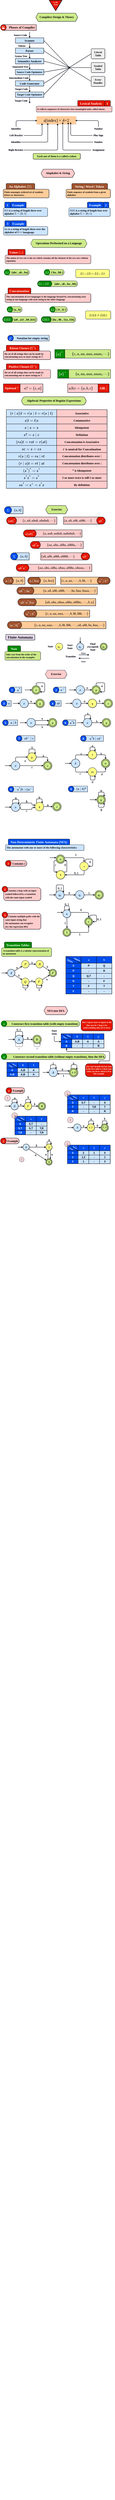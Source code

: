 <mxfile version="24.7.5" pages="2">
  <diagram name="Page-1" id="IUpjOICMqtakUM9hvEMq">
    <mxGraphModel dx="241" dy="119" grid="1" gridSize="10" guides="1" tooltips="1" connect="1" arrows="1" fold="1" page="1" pageScale="1" pageWidth="827" pageHeight="1169" background="none" math="1" shadow="1">
      <root>
        <mxCell id="0" />
        <mxCell id="1" parent="0" />
        <mxCell id="Lqn1sUK04HNnTDvmEnDU-1" value="Compilers Design &amp; Theory" style="shape=hexagon;perimeter=hexagonPerimeter2;whiteSpace=wrap;fixedSize=1;size=16;fillColor=#cdeb8b;strokeColor=#000000;fontFamily=ADLaM Display;fontSize=20;strokeWidth=2;align=center;spacingLeft=0;spacingBottom=5;fillStyle=hachure;fontStyle=1;fontSource=https%3A%2F%2Ffonts.googleapis.com%2Fcss%3Ffamily%3DADLaM%2BDisplay;rounded=0;" parent="1" vertex="1">
          <mxGeometry x="267" y="110" width="293.32" height="57.14" as="geometry" />
        </mxCell>
        <mxCell id="Lqn1sUK04HNnTDvmEnDU-23" value="حلل يا&lt;br style=&quot;font-size: 12px;&quot;&gt;&amp;nbsp;دويري" style="triangle;whiteSpace=wrap;html=1;dashed=0;direction=south;fillColor=#e51400;fontColor=#ffffff;strokeColor=#000000;strokeWidth=3;rounded=0;verticalAlign=top;spacingTop=0;fontSize=12;fontFamily=Cairo;fontSource=https%3A%2F%2Ffonts.googleapis.com%2Fcss%3Ffamily%3DCairo;fontStyle=1" parent="1" vertex="1">
          <mxGeometry x="360.94" y="20" width="89.06" height="72.86" as="geometry" />
        </mxCell>
        <mxCell id="Lqn1sUK04HNnTDvmEnDU-24" value="" style="group;flipH=1;rounded=1;" parent="1" vertex="1" connectable="0">
          <mxGeometry x="270" y="720" width="530" height="80" as="geometry" />
        </mxCell>
        <mxCell id="Lqn1sUK04HNnTDvmEnDU-25" value="&lt;div&gt;It collects sequences of characters into meaningful&amp;nbsp;&lt;span style=&quot;background-color: initial;&quot;&gt;units called tokens&lt;/span&gt;&lt;/div&gt;" style="rounded=1;whiteSpace=wrap;html=1;hachureGap=4;fontFamily=Mina;strokeWidth=2;fillColor=#ffcccc;strokeColor=#36393d;fontSize=16;fontStyle=1;labelBorderColor=none;textShadow=0;labelBackgroundColor=none;align=left;spacing=7;verticalAlign=middle;" parent="Lqn1sUK04HNnTDvmEnDU-24" vertex="1">
          <mxGeometry y="40" width="530" height="40" as="geometry" />
        </mxCell>
        <mxCell id="Lqn1sUK04HNnTDvmEnDU-26" value="Lexical Analysis" style="rounded=1;whiteSpace=wrap;html=1;hachureGap=4;fontFamily=Mina;strokeWidth=2;fillColor=#e51400;strokeColor=#000000;fontSize=22;fontStyle=1;labelBorderColor=none;textShadow=0;labelBackgroundColor=none;align=center;spacing=5;verticalAlign=middle;spacingTop=3;spacingRight=2;fontColor=#ffffff;" parent="Lqn1sUK04HNnTDvmEnDU-24" vertex="1">
          <mxGeometry x="290" width="189" height="40" as="geometry" />
        </mxCell>
        <mxCell id="Lqn1sUK04HNnTDvmEnDU-27" value="1" style="rounded=1;whiteSpace=wrap;html=1;hachureGap=4;fontFamily=Mina;strokeWidth=2;fillColor=#e51400;strokeColor=#000000;fontSize=22;fontStyle=1;labelBorderColor=none;textShadow=0;labelBackgroundColor=none;align=center;spacing=5;verticalAlign=middle;spacingTop=3;spacingRight=2;fontColor=#ffffff;" parent="Lqn1sUK04HNnTDvmEnDU-24" vertex="1">
          <mxGeometry x="479" width="40" height="40" as="geometry" />
        </mxCell>
        <mxCell id="Lqn1sUK04HNnTDvmEnDU-45" value="&lt;b style=&quot;font-size: 18px;&quot;&gt;Each one of them is a called a token&lt;/b&gt;" style="rounded=1;whiteSpace=wrap;html=1;strokeWidth=2;fillColor=#cdeb8b;strokeColor=#000000;fontFamily=Mina;fontSize=18;" parent="1" vertex="1">
          <mxGeometry x="248.0" y="1090" width="330.67" height="40" as="geometry" />
        </mxCell>
        <mxCell id="Lqn1sUK04HNnTDvmEnDU-46" value="" style="group;rounded=1;" parent="1" vertex="1" connectable="0">
          <mxGeometry x="76" y="240" width="674.53" height="500" as="geometry" />
        </mxCell>
        <mxCell id="Lqn1sUK04HNnTDvmEnDU-47" value="" style="group;rounded=1;" parent="Lqn1sUK04HNnTDvmEnDU-46" vertex="1" connectable="0">
          <mxGeometry width="246.52" height="500" as="geometry" />
        </mxCell>
        <mxCell id="Lqn1sUK04HNnTDvmEnDU-48" value="Source Code" style="text;html=1;align=center;verticalAlign=middle;whiteSpace=wrap;rounded=1;fontFamily=Mina;fontStyle=1;fontSize=17;" parent="Lqn1sUK04HNnTDvmEnDU-47" vertex="1">
          <mxGeometry x="28.302" y="10.792" width="108.557" height="26.311" as="geometry" />
        </mxCell>
        <mxCell id="Lqn1sUK04HNnTDvmEnDU-49" value="" style="edgeStyle=orthogonalEdgeStyle;rounded=1;orthogonalLoop=1;jettySize=auto;html=1;strokeWidth=2;endArrow=none;endFill=0;startArrow=classic;startFill=1;" parent="Lqn1sUK04HNnTDvmEnDU-47" source="Lqn1sUK04HNnTDvmEnDU-51" edge="1">
          <mxGeometry relative="1" as="geometry">
            <mxPoint x="147.11" as="targetPoint" />
          </mxGeometry>
        </mxCell>
        <mxCell id="Lqn1sUK04HNnTDvmEnDU-50" style="edgeStyle=orthogonalEdgeStyle;rounded=1;orthogonalLoop=1;jettySize=auto;html=1;strokeWidth=2;" parent="Lqn1sUK04HNnTDvmEnDU-47" source="Lqn1sUK04HNnTDvmEnDU-51" target="Lqn1sUK04HNnTDvmEnDU-55" edge="1">
          <mxGeometry relative="1" as="geometry" />
        </mxCell>
        <mxCell id="Lqn1sUK04HNnTDvmEnDU-51" value="Scanner" style="rounded=1;whiteSpace=wrap;html=1;fontSize=20;fillColor=#cce5ff;strokeColor=#000000;strokeWidth=2;fontFamily=Mina;arcSize=2;fontStyle=1;" parent="Lqn1sUK04HNnTDvmEnDU-47" vertex="1">
          <mxGeometry x="47.699" y="42.105" width="198.812" height="36.842" as="geometry" />
        </mxCell>
        <mxCell id="Lqn1sUK04HNnTDvmEnDU-52" value="Tokens" style="text;html=1;align=center;verticalAlign=middle;whiteSpace=wrap;rounded=1;fontFamily=Mina;fontStyle=1;fontSize=17;" parent="Lqn1sUK04HNnTDvmEnDU-47" vertex="1">
          <mxGeometry x="47.708" y="85.719" width="89.158" height="26.316" as="geometry" />
        </mxCell>
        <mxCell id="Lqn1sUK04HNnTDvmEnDU-53" style="edgeStyle=orthogonalEdgeStyle;rounded=1;orthogonalLoop=1;jettySize=auto;html=1;strokeWidth=2;" parent="Lqn1sUK04HNnTDvmEnDU-47" source="Lqn1sUK04HNnTDvmEnDU-55" target="Lqn1sUK04HNnTDvmEnDU-58" edge="1">
          <mxGeometry relative="1" as="geometry" />
        </mxCell>
        <mxCell id="Lqn1sUK04HNnTDvmEnDU-54" style="rounded=1;orthogonalLoop=1;jettySize=auto;html=1;strokeWidth=2;endArrow=none;endFill=0;exitX=1;exitY=0.5;exitDx=0;exitDy=0;" parent="Lqn1sUK04HNnTDvmEnDU-47" source="Lqn1sUK04HNnTDvmEnDU-55" edge="1">
          <mxGeometry relative="1" as="geometry">
            <mxPoint x="427.064" y="250" as="targetPoint" />
          </mxGeometry>
        </mxCell>
        <mxCell id="Lqn1sUK04HNnTDvmEnDU-55" value="Parser" style="rounded=1;whiteSpace=wrap;html=1;fontSize=20;fillColor=#cce5ff;strokeColor=#000000;strokeWidth=2;fontFamily=Mina;arcSize=2;fontStyle=1;" parent="Lqn1sUK04HNnTDvmEnDU-47" vertex="1">
          <mxGeometry x="47.708" y="114.035" width="198.812" height="36.842" as="geometry" />
        </mxCell>
        <mxCell id="Lqn1sUK04HNnTDvmEnDU-56" value="Syntax Tree" style="text;html=1;align=center;verticalAlign=middle;whiteSpace=wrap;rounded=1;fontFamily=Mina;fontStyle=1;fontSize=17;" parent="Lqn1sUK04HNnTDvmEnDU-47" vertex="1">
          <mxGeometry x="37.736" y="157.528" width="99.123" height="26.311" as="geometry" />
        </mxCell>
        <mxCell id="Lqn1sUK04HNnTDvmEnDU-57" style="edgeStyle=orthogonalEdgeStyle;rounded=1;orthogonalLoop=1;jettySize=auto;html=1;strokeWidth=2;" parent="Lqn1sUK04HNnTDvmEnDU-47" source="Lqn1sUK04HNnTDvmEnDU-58" target="Lqn1sUK04HNnTDvmEnDU-61" edge="1">
          <mxGeometry relative="1" as="geometry" />
        </mxCell>
        <mxCell id="Lqn1sUK04HNnTDvmEnDU-58" value="Semantics Analyzer" style="rounded=1;whiteSpace=wrap;html=1;fontSize=20;fillColor=#cce5ff;strokeColor=#000000;strokeWidth=2;fontFamily=Mina;arcSize=2;fontStyle=1;" parent="Lqn1sUK04HNnTDvmEnDU-47" vertex="1">
          <mxGeometry x="47.708" y="186.842" width="198.812" height="36.842" as="geometry" />
        </mxCell>
        <mxCell id="Lqn1sUK04HNnTDvmEnDU-59" value="Annotated Tree" style="text;html=1;align=center;verticalAlign=middle;whiteSpace=wrap;rounded=1;fontFamily=Mina;fontStyle=1;fontSize=17;" parent="Lqn1sUK04HNnTDvmEnDU-47" vertex="1">
          <mxGeometry x="20" y="231.84" width="122.65" height="26.32" as="geometry" />
        </mxCell>
        <mxCell id="Lqn1sUK04HNnTDvmEnDU-60" style="edgeStyle=orthogonalEdgeStyle;rounded=1;orthogonalLoop=1;jettySize=auto;html=1;strokeWidth=2;" parent="Lqn1sUK04HNnTDvmEnDU-47" source="Lqn1sUK04HNnTDvmEnDU-61" target="Lqn1sUK04HNnTDvmEnDU-64" edge="1">
          <mxGeometry relative="1" as="geometry" />
        </mxCell>
        <mxCell id="Lqn1sUK04HNnTDvmEnDU-61" value="Source Code Optimizer" style="rounded=1;whiteSpace=wrap;html=1;fontSize=18;fillColor=#cce5ff;strokeColor=#000000;strokeWidth=2;fontFamily=Mina;arcSize=2;fontStyle=1;" parent="Lqn1sUK04HNnTDvmEnDU-47" vertex="1">
          <mxGeometry x="47.708" y="263.158" width="198.812" height="36.842" as="geometry" />
        </mxCell>
        <mxCell id="Lqn1sUK04HNnTDvmEnDU-62" value="Intermediate Code" style="text;html=1;align=center;verticalAlign=middle;whiteSpace=wrap;rounded=1;fontFamily=Mina;fontStyle=1;fontSize=17;" parent="Lqn1sUK04HNnTDvmEnDU-47" vertex="1">
          <mxGeometry y="309.789" width="142.652" height="26.316" as="geometry" />
        </mxCell>
        <mxCell id="Lqn1sUK04HNnTDvmEnDU-63" style="edgeStyle=orthogonalEdgeStyle;rounded=1;orthogonalLoop=1;jettySize=auto;html=1;strokeWidth=2;" parent="Lqn1sUK04HNnTDvmEnDU-47" source="Lqn1sUK04HNnTDvmEnDU-64" target="Lqn1sUK04HNnTDvmEnDU-67" edge="1">
          <mxGeometry relative="1" as="geometry" />
        </mxCell>
        <mxCell id="Lqn1sUK04HNnTDvmEnDU-64" value="Code Generator" style="rounded=1;whiteSpace=wrap;html=1;fontSize=20;fillColor=#cce5ff;strokeColor=#000000;strokeWidth=2;fontFamily=Mina;arcSize=2;fontStyle=1;" parent="Lqn1sUK04HNnTDvmEnDU-47" vertex="1">
          <mxGeometry x="47.708" y="342.105" width="198.812" height="36.842" as="geometry" />
        </mxCell>
        <mxCell id="Lqn1sUK04HNnTDvmEnDU-65" value="Target Code" style="text;html=1;align=center;verticalAlign=middle;whiteSpace=wrap;rounded=1;fontFamily=Mina;fontStyle=1;fontSize=17;" parent="Lqn1sUK04HNnTDvmEnDU-47" vertex="1">
          <mxGeometry x="40" y="387.74" width="99.09" height="26.32" as="geometry" />
        </mxCell>
        <mxCell id="Lqn1sUK04HNnTDvmEnDU-66" value="" style="edgeStyle=orthogonalEdgeStyle;rounded=1;orthogonalLoop=1;jettySize=auto;html=1;strokeWidth=2;" parent="Lqn1sUK04HNnTDvmEnDU-47" source="Lqn1sUK04HNnTDvmEnDU-67" edge="1">
          <mxGeometry relative="1" as="geometry">
            <mxPoint x="147.11" y="500" as="targetPoint" />
          </mxGeometry>
        </mxCell>
        <mxCell id="Lqn1sUK04HNnTDvmEnDU-67" value="Target Code Optimizer" style="rounded=1;whiteSpace=wrap;html=1;fontSize=18;fillColor=#cce5ff;strokeColor=#000000;strokeWidth=2;fontFamily=Mina;arcSize=2;fontStyle=1;" parent="Lqn1sUK04HNnTDvmEnDU-47" vertex="1">
          <mxGeometry x="47.699" y="421.053" width="198.812" height="36.842" as="geometry" />
        </mxCell>
        <mxCell id="Lqn1sUK04HNnTDvmEnDU-68" value="Target Code" style="text;html=1;align=center;verticalAlign=middle;whiteSpace=wrap;rounded=1;fontFamily=Mina;fontStyle=1;fontSize=17;" parent="Lqn1sUK04HNnTDvmEnDU-47" vertex="1">
          <mxGeometry x="37.736" y="468.689" width="99.123" height="26.311" as="geometry" />
        </mxCell>
        <mxCell id="Lqn1sUK04HNnTDvmEnDU-69" value="&lt;font style=&quot;font-size: 18px;&quot;&gt;Literal &lt;br&gt;Table&lt;/font&gt;" style="rounded=1;whiteSpace=wrap;html=1;strokeWidth=2;fillColor=#eeeeee;strokeColor=#000000;arcSize=11;fontFamily=Mina;fontStyle=1;fontSize=18;fontSource=https%3A%2F%2Ffonts.googleapis.com%2Fcss%3Ffamily%3DMina;" parent="Lqn1sUK04HNnTDvmEnDU-46" vertex="1">
          <mxGeometry x="578.632" y="118.421" width="95.898" height="70.175" as="geometry" />
        </mxCell>
        <mxCell id="Lqn1sUK04HNnTDvmEnDU-70" value="Symbol&lt;div&gt;Table&lt;/div&gt;" style="rounded=1;whiteSpace=wrap;html=1;strokeWidth=2;fillColor=#eeeeee;strokeColor=#000000;arcSize=11;fontFamily=Mina;fontStyle=1;fontSize=18;fontSource=https%3A%2F%2Ffonts.googleapis.com%2Fcss%3Ffamily%3DMina;" parent="Lqn1sUK04HNnTDvmEnDU-46" vertex="1">
          <mxGeometry x="578.632" y="214.912" width="95.898" height="70.175" as="geometry" />
        </mxCell>
        <mxCell id="Lqn1sUK04HNnTDvmEnDU-71" value="Error&lt;div&gt;Handler&lt;/div&gt;" style="rounded=1;whiteSpace=wrap;html=1;strokeWidth=2;fillColor=#eeeeee;strokeColor=#000000;arcSize=11;fontFamily=Mina;fontStyle=1;fontSize=18;fontSource=https%3A%2F%2Ffonts.googleapis.com%2Fcss%3Ffamily%3DMina;" parent="Lqn1sUK04HNnTDvmEnDU-46" vertex="1">
          <mxGeometry x="578.632" y="311.404" width="95.898" height="70.175" as="geometry" />
        </mxCell>
        <mxCell id="Lqn1sUK04HNnTDvmEnDU-72" value="" style="strokeWidth=2;html=1;shape=mxgraph.flowchart.start_2;whiteSpace=wrap;fillColor=#000000;rounded=1;" parent="Lqn1sUK04HNnTDvmEnDU-46" vertex="1">
          <mxGeometry x="421.715" y="245.614" width="8.916" height="8.772" as="geometry" />
        </mxCell>
        <mxCell id="Lqn1sUK04HNnTDvmEnDU-73" style="rounded=1;orthogonalLoop=1;jettySize=auto;html=1;entryX=0.855;entryY=0.145;entryDx=0;entryDy=0;entryPerimeter=0;strokeWidth=2;endArrow=none;endFill=0;exitX=0;exitY=0.5;exitDx=0;exitDy=0;" parent="Lqn1sUK04HNnTDvmEnDU-46" source="Lqn1sUK04HNnTDvmEnDU-69" target="Lqn1sUK04HNnTDvmEnDU-72" edge="1">
          <mxGeometry relative="1" as="geometry" />
        </mxCell>
        <mxCell id="Lqn1sUK04HNnTDvmEnDU-74" style="rounded=1;orthogonalLoop=1;jettySize=auto;html=1;endArrow=none;endFill=0;strokeWidth=2;" parent="Lqn1sUK04HNnTDvmEnDU-46" source="Lqn1sUK04HNnTDvmEnDU-70" edge="1">
          <mxGeometry relative="1" as="geometry">
            <mxPoint x="428.848" y="250" as="targetPoint" />
          </mxGeometry>
        </mxCell>
        <mxCell id="Lqn1sUK04HNnTDvmEnDU-75" style="rounded=1;orthogonalLoop=1;jettySize=auto;html=1;entryX=0.472;entryY=0.728;entryDx=0;entryDy=0;entryPerimeter=0;endArrow=none;endFill=0;strokeWidth=2;exitX=0;exitY=0.5;exitDx=0;exitDy=0;" parent="Lqn1sUK04HNnTDvmEnDU-46" source="Lqn1sUK04HNnTDvmEnDU-71" target="Lqn1sUK04HNnTDvmEnDU-72" edge="1">
          <mxGeometry relative="1" as="geometry" />
        </mxCell>
        <mxCell id="Lqn1sUK04HNnTDvmEnDU-76" style="rounded=1;orthogonalLoop=1;jettySize=auto;html=1;endArrow=none;endFill=0;strokeWidth=2;exitX=1;exitY=0.5;exitDx=0;exitDy=0;entryX=0.6;entryY=0.5;entryDx=0;entryDy=0;entryPerimeter=0;" parent="Lqn1sUK04HNnTDvmEnDU-46" source="Lqn1sUK04HNnTDvmEnDU-51" target="Lqn1sUK04HNnTDvmEnDU-72" edge="1">
          <mxGeometry relative="1" as="geometry" />
        </mxCell>
        <mxCell id="Lqn1sUK04HNnTDvmEnDU-77" style="rounded=1;orthogonalLoop=1;jettySize=auto;html=1;exitX=1;exitY=0.5;exitDx=0;exitDy=0;endArrow=none;endFill=0;strokeWidth=2;" parent="Lqn1sUK04HNnTDvmEnDU-46" source="Lqn1sUK04HNnTDvmEnDU-58" edge="1">
          <mxGeometry relative="1" as="geometry">
            <mxPoint x="426.173" y="250" as="targetPoint" />
          </mxGeometry>
        </mxCell>
        <mxCell id="Lqn1sUK04HNnTDvmEnDU-78" style="rounded=1;orthogonalLoop=1;jettySize=auto;html=1;exitX=1;exitY=0.5;exitDx=0;exitDy=0;endArrow=none;endFill=0;strokeWidth=2;" parent="Lqn1sUK04HNnTDvmEnDU-46" source="Lqn1sUK04HNnTDvmEnDU-61" edge="1">
          <mxGeometry relative="1" as="geometry">
            <mxPoint x="426.173" y="250.877" as="targetPoint" />
          </mxGeometry>
        </mxCell>
        <mxCell id="Lqn1sUK04HNnTDvmEnDU-79" style="rounded=1;orthogonalLoop=1;jettySize=auto;html=1;exitX=1;exitY=0.5;exitDx=0;exitDy=0;endArrow=none;endFill=0;strokeWidth=2;" parent="Lqn1sUK04HNnTDvmEnDU-46" source="Lqn1sUK04HNnTDvmEnDU-64" edge="1">
          <mxGeometry relative="1" as="geometry">
            <mxPoint x="425.281" y="251.754" as="targetPoint" />
          </mxGeometry>
        </mxCell>
        <mxCell id="Lqn1sUK04HNnTDvmEnDU-80" style="rounded=1;orthogonalLoop=1;jettySize=auto;html=1;exitX=1;exitY=0.5;exitDx=0;exitDy=0;endArrow=none;endFill=0;strokeWidth=2;" parent="Lqn1sUK04HNnTDvmEnDU-46" source="Lqn1sUK04HNnTDvmEnDU-67" edge="1">
          <mxGeometry relative="1" as="geometry">
            <mxPoint x="425.281" y="254.386" as="targetPoint" />
          </mxGeometry>
        </mxCell>
        <mxCell id="Lqn1sUK04HNnTDvmEnDU-87" value="Alaphabet &amp; String" style="shape=hexagon;perimeter=hexagonPerimeter2;whiteSpace=wrap;fixedSize=1;size=16;fillColor=#ffcccc;strokeColor=#000000;fontFamily=ADLaM Display;fontSize=20;strokeWidth=2;align=center;spacingLeft=0;spacingBottom=5;fillStyle=hachure;fontStyle=1;fontSource=https%3A%2F%2Ffonts.googleapis.com%2Fcss%3Ffamily%3DADLaM%2BDisplay;rounded=0;" parent="1" vertex="1">
          <mxGeometry x="303.68" y="1200" width="235.32" height="57.14" as="geometry" />
        </mxCell>
        <mxCell id="Lqn1sUK04HNnTDvmEnDU-88" value="" style="group;rounded=1;" parent="1" vertex="1" connectable="0">
          <mxGeometry x="39" y="1300" width="320" height="100" as="geometry" />
        </mxCell>
        <mxCell id="Lqn1sUK04HNnTDvmEnDU-89" value="&lt;div&gt;Finite nonempty ordered set of symbols, letters or characters.&lt;/div&gt;" style="rounded=1;whiteSpace=wrap;html=1;hachureGap=4;fontFamily=Mina;strokeWidth=2;fillColor=#ffcc99;strokeColor=#000000;fontSize=16;fontStyle=1;labelBorderColor=none;textShadow=0;labelBackgroundColor=none;align=left;spacing=7;verticalAlign=middle;" parent="Lqn1sUK04HNnTDvmEnDU-88" vertex="1">
          <mxGeometry y="40" width="320" height="60" as="geometry" />
        </mxCell>
        <mxCell id="Lqn1sUK04HNnTDvmEnDU-90" value="An Alphabet `(Sigma)`" style="rounded=1;whiteSpace=wrap;html=1;hachureGap=4;fontFamily=Mina;strokeWidth=2;fillColor=#a0522d;strokeColor=#000000;fontSize=22;fontStyle=1;labelBorderColor=none;textShadow=0;labelBackgroundColor=none;align=center;spacing=5;verticalAlign=middle;spacingTop=3;spacingRight=2;fontColor=#ffffff;" parent="Lqn1sUK04HNnTDvmEnDU-88" vertex="1">
          <mxGeometry x="20" width="200" height="40" as="geometry" />
        </mxCell>
        <mxCell id="Lqn1sUK04HNnTDvmEnDU-91" value="" style="group;flipH=1;rounded=1;" parent="1" vertex="1" connectable="0">
          <mxGeometry x="479" y="1300" width="310" height="100" as="geometry" />
        </mxCell>
        <mxCell id="Lqn1sUK04HNnTDvmEnDU-92" value="&lt;div&gt;Finite sequence of symbols from a given alphabet.&lt;/div&gt;" style="rounded=1;whiteSpace=wrap;html=1;hachureGap=4;fontFamily=Mina;strokeWidth=2;fillColor=#ffcc99;strokeColor=#000000;fontSize=16;fontStyle=1;labelBorderColor=none;textShadow=0;labelBackgroundColor=none;align=left;spacing=7;verticalAlign=middle;" parent="Lqn1sUK04HNnTDvmEnDU-91" vertex="1">
          <mxGeometry y="40" width="310" height="60" as="geometry" />
        </mxCell>
        <mxCell id="Lqn1sUK04HNnTDvmEnDU-93" value="String | Word | Token" style="rounded=1;whiteSpace=wrap;html=1;hachureGap=4;fontFamily=Mina;strokeWidth=2;fillColor=#a0522d;strokeColor=#000000;fontSize=22;fontStyle=1;labelBorderColor=none;textShadow=0;labelBackgroundColor=none;align=center;spacing=5;verticalAlign=middle;spacingTop=3;spacingRight=2;fontColor=#ffffff;" parent="Lqn1sUK04HNnTDvmEnDU-91" vertex="1">
          <mxGeometry x="40" width="250" height="40" as="geometry" />
        </mxCell>
        <mxCell id="Lqn1sUK04HNnTDvmEnDU-94" value="" style="group;rounded=1;" parent="1" vertex="1" connectable="0">
          <mxGeometry x="39" y="1430" width="310" height="100" as="geometry" />
        </mxCell>
        <mxCell id="Lqn1sUK04HNnTDvmEnDU-95" value="&lt;span style=&quot;font-size: 18px;&quot;&gt;`011` is a string of length three over alphabet `Sigma = {0,1}`&lt;/span&gt;" style="rounded=1;whiteSpace=wrap;html=1;hachureGap=4;fontFamily=Mina;strokeWidth=2;fillColor=#cce5ff;strokeColor=#36393d;fontSize=16;fontStyle=1;labelBorderColor=none;textShadow=0;labelBackgroundColor=none;align=left;spacing=7;verticalAlign=middle;" parent="Lqn1sUK04HNnTDvmEnDU-94" vertex="1">
          <mxGeometry y="40" width="310" height="60" as="geometry" />
        </mxCell>
        <mxCell id="Lqn1sUK04HNnTDvmEnDU-96" value="Example" style="rounded=1;whiteSpace=wrap;html=1;hachureGap=4;fontFamily=Mina;strokeWidth=2;fillColor=#0050ef;strokeColor=#000000;fontSize=22;fontStyle=1;labelBorderColor=none;textShadow=0;labelBackgroundColor=none;align=center;spacing=5;verticalAlign=middle;spacingTop=3;spacingRight=2;fontColor=#ffffff;" parent="Lqn1sUK04HNnTDvmEnDU-94" vertex="1">
          <mxGeometry x="50" width="110" height="40" as="geometry" />
        </mxCell>
        <mxCell id="Lqn1sUK04HNnTDvmEnDU-97" value="1" style="rounded=1;whiteSpace=wrap;html=1;hachureGap=4;fontFamily=Mina;strokeWidth=2;fillColor=#0050ef;strokeColor=#000000;fontSize=22;fontStyle=1;labelBorderColor=none;textShadow=0;labelBackgroundColor=none;align=center;spacing=5;verticalAlign=middle;spacingTop=3;spacingRight=2;fontColor=#ffffff;" parent="Lqn1sUK04HNnTDvmEnDU-94" vertex="1">
          <mxGeometry x="10" width="40" height="40" as="geometry" />
        </mxCell>
        <mxCell id="Lqn1sUK04HNnTDvmEnDU-98" value="" style="group;flipH=1;rounded=1;" parent="1" vertex="1" connectable="0">
          <mxGeometry x="498" y="1430" width="290" height="100" as="geometry" />
        </mxCell>
        <mxCell id="Lqn1sUK04HNnTDvmEnDU-99" value="&lt;span style=&quot;font-size: 18px;&quot;&gt;`0101` is a string of length four over alphabet `Sigma = {0,1}`&lt;/span&gt;" style="rounded=1;whiteSpace=wrap;html=1;hachureGap=4;fontFamily=Mina;strokeWidth=2;fillColor=#cce5ff;strokeColor=#36393d;fontSize=16;fontStyle=1;labelBorderColor=none;textShadow=0;labelBackgroundColor=none;align=left;spacing=7;verticalAlign=middle;" parent="Lqn1sUK04HNnTDvmEnDU-98" vertex="1">
          <mxGeometry y="40" width="290" height="60" as="geometry" />
        </mxCell>
        <mxCell id="Lqn1sUK04HNnTDvmEnDU-100" value="Example" style="rounded=1;whiteSpace=wrap;html=1;hachureGap=4;fontFamily=Mina;strokeWidth=2;fillColor=#0050ef;strokeColor=#000000;fontSize=22;fontStyle=1;labelBorderColor=none;textShadow=0;labelBackgroundColor=none;align=center;spacing=5;verticalAlign=middle;spacingTop=3;spacingRight=2;fontColor=#ffffff;" parent="Lqn1sUK04HNnTDvmEnDU-98" vertex="1">
          <mxGeometry x="130" width="110" height="40" as="geometry" />
        </mxCell>
        <mxCell id="Lqn1sUK04HNnTDvmEnDU-101" value="2" style="rounded=1;whiteSpace=wrap;html=1;hachureGap=4;fontFamily=Mina;strokeWidth=2;fillColor=#0050ef;strokeColor=#000000;fontSize=22;fontStyle=1;labelBorderColor=none;textShadow=0;labelBackgroundColor=none;align=center;spacing=5;verticalAlign=middle;spacingTop=3;spacingRight=2;fontColor=#ffffff;" parent="Lqn1sUK04HNnTDvmEnDU-98" vertex="1">
          <mxGeometry x="240" width="40" height="40" as="geometry" />
        </mxCell>
        <mxCell id="Lqn1sUK04HNnTDvmEnDU-102" value="" style="group;rounded=1;" parent="1" vertex="1" connectable="0">
          <mxGeometry x="40" y="1560" width="310" height="100" as="geometry" />
        </mxCell>
        <mxCell id="Lqn1sUK04HNnTDvmEnDU-103" value="&lt;span style=&quot;font-size: 18px;&quot;&gt;`&quot;for&quot;` is a string of length three over the alphabet of C++ lanaguage.&lt;/span&gt;" style="rounded=1;whiteSpace=wrap;html=1;hachureGap=4;fontFamily=Mina;strokeWidth=2;fillColor=#cce5ff;strokeColor=#36393d;fontSize=16;fontStyle=1;labelBorderColor=none;textShadow=0;labelBackgroundColor=none;align=left;spacing=7;verticalAlign=middle;" parent="Lqn1sUK04HNnTDvmEnDU-102" vertex="1">
          <mxGeometry y="40" width="310" height="60" as="geometry" />
        </mxCell>
        <mxCell id="Lqn1sUK04HNnTDvmEnDU-104" value="Example" style="rounded=1;whiteSpace=wrap;html=1;hachureGap=4;fontFamily=Mina;strokeWidth=2;fillColor=#0050ef;strokeColor=#000000;fontSize=22;fontStyle=1;labelBorderColor=none;textShadow=0;labelBackgroundColor=none;align=center;spacing=5;verticalAlign=middle;spacingTop=3;spacingRight=2;fontColor=#ffffff;" parent="Lqn1sUK04HNnTDvmEnDU-102" vertex="1">
          <mxGeometry x="50" width="110" height="40" as="geometry" />
        </mxCell>
        <mxCell id="Lqn1sUK04HNnTDvmEnDU-105" value="3" style="rounded=1;whiteSpace=wrap;html=1;hachureGap=4;fontFamily=Mina;strokeWidth=2;fillColor=#0050ef;strokeColor=#000000;fontSize=22;fontStyle=1;labelBorderColor=none;textShadow=0;labelBackgroundColor=none;align=center;spacing=5;verticalAlign=middle;spacingTop=3;spacingRight=2;fontColor=#ffffff;" parent="Lqn1sUK04HNnTDvmEnDU-102" vertex="1">
          <mxGeometry x="10" width="40" height="40" as="geometry" />
        </mxCell>
        <mxCell id="Lqn1sUK04HNnTDvmEnDU-106" value="Operations Performed on a Language" style="shape=hexagon;perimeter=hexagonPerimeter2;whiteSpace=wrap;fixedSize=1;size=16;fillColor=#cdeb8b;strokeColor=#36393d;fontFamily=ADLaM Display;fontSize=20;strokeWidth=2;align=center;spacingLeft=0;spacingBottom=5;fillStyle=hachure;fontStyle=1;fontSource=https%3A%2F%2Ffonts.googleapis.com%2Fcss%3Ffamily%3DADLaM%2BDisplay;rounded=0;" parent="1" vertex="1">
          <mxGeometry x="231" y="1690" width="394" height="57.14" as="geometry" />
        </mxCell>
        <mxCell id="Lqn1sUK04HNnTDvmEnDU-107" value="" style="group;flipH=0;rounded=1;" parent="1" vertex="1" connectable="0">
          <mxGeometry x="52" y="1760" width="600" height="100" as="geometry" />
        </mxCell>
        <mxCell id="Lqn1sUK04HNnTDvmEnDU-108" value="The union of two sets is the set which contains all the element of the two sets without repetition" style="rounded=1;whiteSpace=wrap;html=1;hachureGap=4;fontFamily=Mina;strokeWidth=2;fillColor=#ffcccc;strokeColor=#36393d;fontSize=16;fontStyle=1;labelBorderColor=none;textShadow=0;labelBackgroundColor=none;align=left;spacing=7;verticalAlign=middle;" parent="Lqn1sUK04HNnTDvmEnDU-107" vertex="1">
          <mxGeometry y="40" width="600" height="60" as="geometry" />
        </mxCell>
        <mxCell id="Lqn1sUK04HNnTDvmEnDU-109" value="Union `( cup )`" style="rounded=1;whiteSpace=wrap;html=1;hachureGap=4;fontFamily=Mina;strokeWidth=2;fillColor=#e51400;strokeColor=#000000;fontSize=22;fontStyle=1;labelBorderColor=none;textShadow=0;labelBackgroundColor=none;align=center;spacing=5;verticalAlign=middle;spacingTop=3;spacingRight=2;fontColor=#ffffff;" parent="Lqn1sUK04HNnTDvmEnDU-107" vertex="1">
          <mxGeometry x="20" width="120" height="40" as="geometry" />
        </mxCell>
        <mxCell id="Lqn1sUK04HNnTDvmEnDU-110" value="" style="group;rounded=1;" parent="1" vertex="1" connectable="0">
          <mxGeometry x="45" y="1900" width="176" height="40" as="geometry" />
        </mxCell>
        <mxCell id="Lqn1sUK04HNnTDvmEnDU-111" value="{abc , ab , ba}" style="rounded=1;whiteSpace=wrap;html=1;fontSize=20;fillColor=#cdeb8b;strokeColor=#36393d;strokeWidth=2;fontFamily=Mina;arcSize=50;hachureGap=4;align=right;spacingRight=5;fontStyle=1;" parent="Lqn1sUK04HNnTDvmEnDU-110" vertex="1">
          <mxGeometry x="10" width="166" height="40" as="geometry" />
        </mxCell>
        <mxCell id="Lqn1sUK04HNnTDvmEnDU-112" value="`L1`" style="ellipse;whiteSpace=wrap;html=1;aspect=fixed;strokeWidth=2;fillColor=#008a00;strokeColor=#005700;fontFamily=Mina;fontStyle=1;fontSize=20;spacingTop=3;fontColor=#ffffff;rounded=1;" parent="Lqn1sUK04HNnTDvmEnDU-110" vertex="1">
          <mxGeometry width="40" height="40" as="geometry" />
        </mxCell>
        <mxCell id="Lqn1sUK04HNnTDvmEnDU-113" value="" style="group;rounded=1;" parent="1" vertex="1" connectable="0">
          <mxGeometry x="325.0" y="1900" width="140" height="40" as="geometry" />
        </mxCell>
        <mxCell id="Lqn1sUK04HNnTDvmEnDU-114" value="{ ba , bb }" style="rounded=1;whiteSpace=wrap;html=1;fontSize=20;fillColor=#cdeb8b;strokeColor=#36393d;strokeWidth=2;fontFamily=Mina;arcSize=50;hachureGap=4;align=right;spacingRight=5;fontStyle=1;" parent="Lqn1sUK04HNnTDvmEnDU-113" vertex="1">
          <mxGeometry x="10" width="130" height="40" as="geometry" />
        </mxCell>
        <mxCell id="Lqn1sUK04HNnTDvmEnDU-115" value="`L2`" style="ellipse;whiteSpace=wrap;html=1;aspect=fixed;strokeWidth=2;fillColor=#008a00;strokeColor=#005700;fontFamily=Mina;fontStyle=1;fontSize=20;spacingTop=3;fontColor=#ffffff;rounded=1;" parent="Lqn1sUK04HNnTDvmEnDU-113" vertex="1">
          <mxGeometry width="40" height="40" as="geometry" />
        </mxCell>
        <mxCell id="Lqn1sUK04HNnTDvmEnDU-116" value="" style="group;rounded=1;" parent="1" vertex="1" connectable="0">
          <mxGeometry x="279.0" y="1980" width="280" height="40" as="geometry" />
        </mxCell>
        <mxCell id="Lqn1sUK04HNnTDvmEnDU-117" value="{abc , ab , ba , bb}" style="rounded=1;whiteSpace=wrap;html=1;fontSize=20;fillColor=#cdeb8b;strokeColor=#36393d;strokeWidth=2;fontFamily=Mina;arcSize=50;hachureGap=4;align=right;spacingRight=5;fontStyle=1;" parent="Lqn1sUK04HNnTDvmEnDU-116" vertex="1">
          <mxGeometry x="66" width="214" height="40" as="geometry" />
        </mxCell>
        <mxCell id="Lqn1sUK04HNnTDvmEnDU-118" value="&lt;span style=&quot;color: rgb(255, 255, 255);&quot;&gt;`L1 cup L2`&lt;/span&gt;" style="rounded=1;whiteSpace=wrap;html=1;fontSize=20;fillColor=#008a00;strokeColor=#000000;strokeWidth=2;fontFamily=Mina;arcSize=50;hachureGap=4;align=left;spacingRight=5;fontStyle=1;fontColor=#ffffff;spacingLeft=3;" parent="Lqn1sUK04HNnTDvmEnDU-116" vertex="1">
          <mxGeometry width="100" height="40" as="geometry" />
        </mxCell>
        <mxCell id="Lqn1sUK04HNnTDvmEnDU-119" value="`L1 cup L2 = L2 cup L1`" style="shape=hexagon;perimeter=hexagonPerimeter2;whiteSpace=wrap;fixedSize=1;size=0;fillColor=#ffff88;strokeColor=#36393d;fontFamily=Mina;fontSize=20;strokeWidth=2;align=center;spacingLeft=0;spacingBottom=0;fillStyle=hachure;fontStyle=1;rounded=1;" parent="1" vertex="1">
          <mxGeometry x="546.16" y="1900" width="236" height="57.14" as="geometry" />
        </mxCell>
        <mxCell id="Lqn1sUK04HNnTDvmEnDU-120" value="" style="group;flipH=0;rounded=1;" parent="1" vertex="1" connectable="0">
          <mxGeometry x="52" y="2030" width="600" height="100" as="geometry" />
        </mxCell>
        <mxCell id="Lqn1sUK04HNnTDvmEnDU-121" value="&lt;div&gt;The concatenation of two languages&amp;nbsp;&lt;span style=&quot;background-color: initial;&quot;&gt;is the language formed by concatenating each string&amp;nbsp;&lt;/span&gt;&lt;span style=&quot;background-color: initial;&quot;&gt;in one language with each string in the other&amp;nbsp;&lt;/span&gt;&lt;span style=&quot;background-color: initial;&quot;&gt;language&lt;/span&gt;&lt;/div&gt;" style="rounded=1;whiteSpace=wrap;html=1;hachureGap=4;fontFamily=Mina;strokeWidth=2;fillColor=#ffcccc;strokeColor=#000000;fontSize=16;fontStyle=1;labelBorderColor=none;textShadow=0;labelBackgroundColor=none;align=left;spacing=7;verticalAlign=middle;" parent="Lqn1sUK04HNnTDvmEnDU-120" vertex="1">
          <mxGeometry y="40" width="600" height="60" as="geometry" />
        </mxCell>
        <mxCell id="Lqn1sUK04HNnTDvmEnDU-122" value="Concatenation" style="rounded=1;whiteSpace=wrap;html=1;hachureGap=4;fontFamily=Mina;strokeWidth=2;fillColor=#e51400;strokeColor=#000000;fontSize=22;fontStyle=1;labelBorderColor=none;textShadow=0;labelBackgroundColor=none;align=center;spacing=5;verticalAlign=middle;spacingTop=3;spacingRight=2;fontColor=#ffffff;" parent="Lqn1sUK04HNnTDvmEnDU-120" vertex="1">
          <mxGeometry x="20" width="160" height="40" as="geometry" />
        </mxCell>
        <mxCell id="Lqn1sUK04HNnTDvmEnDU-123" value="`L1L2 ne L2L1`" style="shape=hexagon;perimeter=hexagonPerimeter2;whiteSpace=wrap;fixedSize=1;size=0;fillColor=#ffff88;strokeColor=#36393d;fontFamily=Mina;fontSize=20;strokeWidth=2;align=center;spacingLeft=0;spacingBottom=0;fillStyle=hachure;fontStyle=1;rounded=1;" parent="1" vertex="1">
          <mxGeometry x="615" y="2190" width="176.56" height="57.14" as="geometry" />
        </mxCell>
        <mxCell id="Lqn1sUK04HNnTDvmEnDU-124" value="" style="group;rounded=1;" parent="1" vertex="1" connectable="0">
          <mxGeometry x="357.0" y="2160" width="130" height="40" as="geometry" />
        </mxCell>
        <mxCell id="Lqn1sUK04HNnTDvmEnDU-125" value="{ 0 , 11 }" style="rounded=1;whiteSpace=wrap;html=1;fontSize=20;fillColor=#cdeb8b;strokeColor=#36393d;strokeWidth=2;fontFamily=Mina;arcSize=50;hachureGap=4;align=right;spacingRight=5;fontStyle=1;" parent="Lqn1sUK04HNnTDvmEnDU-124" vertex="1">
          <mxGeometry x="10" width="120" height="40" as="geometry" />
        </mxCell>
        <mxCell id="Lqn1sUK04HNnTDvmEnDU-126" value="`L2`" style="ellipse;whiteSpace=wrap;html=1;aspect=fixed;strokeWidth=2;fillColor=#008a00;strokeColor=#005700;fontFamily=Mina;fontStyle=1;fontSize=20;spacingTop=3;fontColor=#ffffff;rounded=1;" parent="Lqn1sUK04HNnTDvmEnDU-124" vertex="1">
          <mxGeometry x="7" width="40" height="40" as="geometry" />
        </mxCell>
        <mxCell id="Lqn1sUK04HNnTDvmEnDU-127" value="" style="group;rounded=1;" parent="1" vertex="1" connectable="0">
          <mxGeometry x="60" y="2160" width="110" height="40" as="geometry" />
        </mxCell>
        <mxCell id="Lqn1sUK04HNnTDvmEnDU-128" value="{a , b}" style="rounded=1;whiteSpace=wrap;html=1;fontSize=20;fillColor=#cdeb8b;strokeColor=#36393d;strokeWidth=2;fontFamily=Mina;arcSize=50;hachureGap=4;align=right;spacingRight=5;fontStyle=1;" parent="Lqn1sUK04HNnTDvmEnDU-127" vertex="1">
          <mxGeometry x="10" width="100" height="40" as="geometry" />
        </mxCell>
        <mxCell id="Lqn1sUK04HNnTDvmEnDU-129" value="`L1`" style="ellipse;whiteSpace=wrap;html=1;aspect=fixed;strokeWidth=2;fillColor=#008a00;strokeColor=#005700;fontFamily=Mina;fontStyle=1;fontSize=20;spacingTop=3;fontColor=#ffffff;rounded=1;" parent="Lqn1sUK04HNnTDvmEnDU-127" vertex="1">
          <mxGeometry x="5" width="40" height="40" as="geometry" />
        </mxCell>
        <mxCell id="Lqn1sUK04HNnTDvmEnDU-130" value="" style="group;rounded=1;" parent="1" vertex="1" connectable="0">
          <mxGeometry x="35" y="2230" width="240" height="40" as="geometry" />
        </mxCell>
        <mxCell id="Lqn1sUK04HNnTDvmEnDU-131" value="{a0 , a11 , b0 ,b11}" style="rounded=1;whiteSpace=wrap;html=1;fontSize=20;fillColor=#cdeb8b;strokeColor=#36393d;strokeWidth=2;fontFamily=Mina;arcSize=50;hachureGap=4;align=right;spacingRight=5;fontStyle=1;" parent="Lqn1sUK04HNnTDvmEnDU-130" vertex="1">
          <mxGeometry x="36" width="204" height="40" as="geometry" />
        </mxCell>
        <mxCell id="Lqn1sUK04HNnTDvmEnDU-132" value="&lt;span style=&quot;color: rgb(255, 255, 255);&quot;&gt;`L1L2`&lt;/span&gt;" style="rounded=1;whiteSpace=wrap;html=1;fontSize=20;fillColor=#008a00;strokeColor=#000000;strokeWidth=2;fontFamily=Mina;arcSize=50;hachureGap=4;align=left;spacingRight=5;fontStyle=1;fontColor=#ffffff;spacingLeft=3;" parent="Lqn1sUK04HNnTDvmEnDU-130" vertex="1">
          <mxGeometry width="70" height="40" as="geometry" />
        </mxCell>
        <mxCell id="Lqn1sUK04HNnTDvmEnDU-133" value="" style="group;rounded=1;" parent="1" vertex="1" connectable="0">
          <mxGeometry x="305.0" y="2230" width="240" height="40" as="geometry" />
        </mxCell>
        <mxCell id="Lqn1sUK04HNnTDvmEnDU-134" value="{0a , 0b , 11a ,11b}" style="rounded=1;whiteSpace=wrap;html=1;fontSize=20;fillColor=#cdeb8b;strokeColor=#36393d;strokeWidth=2;fontFamily=Mina;arcSize=50;hachureGap=4;align=right;spacingRight=5;fontStyle=1;" parent="Lqn1sUK04HNnTDvmEnDU-133" vertex="1">
          <mxGeometry x="36" width="204" height="40" as="geometry" />
        </mxCell>
        <mxCell id="Lqn1sUK04HNnTDvmEnDU-135" value="&lt;span style=&quot;color: rgb(255, 255, 255);&quot;&gt;`L2L1`&lt;/span&gt;" style="rounded=1;whiteSpace=wrap;html=1;fontSize=20;fillColor=#008a00;strokeColor=#000000;strokeWidth=2;fontFamily=Mina;arcSize=50;hachureGap=4;align=left;spacingRight=5;fontStyle=1;fontColor=#ffffff;spacingLeft=3;" parent="Lqn1sUK04HNnTDvmEnDU-133" vertex="1">
          <mxGeometry width="70" height="40" as="geometry" />
        </mxCell>
        <mxCell id="Lqn1sUK04HNnTDvmEnDU-136" value="" style="group;rounded=1;" parent="1" vertex="1" connectable="0">
          <mxGeometry x="70" y="2360" width="290" height="40" as="geometry" />
        </mxCell>
        <mxCell id="Lqn1sUK04HNnTDvmEnDU-137" value="Notation for empty string" style="rounded=1;whiteSpace=wrap;html=1;fontSize=20;fillColor=#cce5ff;strokeColor=#36393d;strokeWidth=2;fontFamily=Mina;arcSize=0;hachureGap=4;align=right;spacingRight=7;fontStyle=1;" parent="Lqn1sUK04HNnTDvmEnDU-136" vertex="1">
          <mxGeometry x="20" width="270" height="40" as="geometry" />
        </mxCell>
        <mxCell id="Lqn1sUK04HNnTDvmEnDU-138" value="`epsilon`" style="ellipse;whiteSpace=wrap;html=1;aspect=fixed;strokeWidth=2;fillColor=#0050ef;strokeColor=#000000;fontFamily=Mina;fontStyle=1;fontSize=40;spacingTop=0;fontColor=#ffffff;rounded=1;" parent="Lqn1sUK04HNnTDvmEnDU-136" vertex="1">
          <mxGeometry width="40" height="40" as="geometry" />
        </mxCell>
        <mxCell id="Lqn1sUK04HNnTDvmEnDU-139" value="" style="group;flipH=0;rounded=1;" parent="1" vertex="1" connectable="0">
          <mxGeometry x="40" y="2430" width="330" height="100" as="geometry" />
        </mxCell>
        <mxCell id="Lqn1sUK04HNnTDvmEnDU-140" value="&lt;div&gt;the set of all strings that can&amp;nbsp;&lt;span style=&quot;background-color: initial;&quot;&gt;be made by concatenating zero or more strings in `Sigma`&lt;/span&gt;&lt;/div&gt;" style="rounded=1;whiteSpace=wrap;html=1;hachureGap=4;fontFamily=Mina;strokeWidth=2;fillColor=#ffcccc;strokeColor=#000000;fontSize=16;fontStyle=1;labelBorderColor=none;textShadow=0;labelBackgroundColor=none;align=left;spacing=7;verticalAlign=middle;" parent="Lqn1sUK04HNnTDvmEnDU-139" vertex="1">
          <mxGeometry y="40" width="330" height="60" as="geometry" />
        </mxCell>
        <mxCell id="Lqn1sUK04HNnTDvmEnDU-141" value="Kleene Closure (`Sigma^{&quot;*&quot;}`)" style="rounded=1;whiteSpace=wrap;html=1;hachureGap=4;fontFamily=Mina;strokeWidth=2;fillColor=#e51400;strokeColor=#000000;fontSize=21;fontStyle=1;labelBorderColor=none;textShadow=0;labelBackgroundColor=none;align=center;spacing=5;verticalAlign=middle;spacingTop=0;spacingRight=2;fontColor=#ffffff;" parent="Lqn1sUK04HNnTDvmEnDU-139" vertex="1">
          <mxGeometry x="20" width="230" height="40" as="geometry" />
        </mxCell>
        <mxCell id="Lqn1sUK04HNnTDvmEnDU-142" value="" style="group;rounded=1;" parent="1" vertex="1" connectable="0">
          <mxGeometry x="400" y="2460" width="390" height="60" as="geometry" />
        </mxCell>
        <mxCell id="Lqn1sUK04HNnTDvmEnDU-143" value="`{epsilon , a , aa , aaa ,aaaa, cdots}`" style="rounded=1;whiteSpace=wrap;html=1;fontSize=25;fillColor=#cdeb8b;strokeColor=#36393d;strokeWidth=2;fontFamily=Mina;arcSize=0;hachureGap=4;align=right;spacingRight=5;fontStyle=1;" parent="Lqn1sUK04HNnTDvmEnDU-142" vertex="1">
          <mxGeometry x="36" width="354" height="60" as="geometry" />
        </mxCell>
        <mxCell id="Lqn1sUK04HNnTDvmEnDU-144" value="&lt;span style=&quot;color: rgb(255, 255, 255); font-size: 25px;&quot;&gt;`&quot;{&quot;a&quot;}&quot;^&quot;*&quot;`&lt;/span&gt;" style="rounded=1;whiteSpace=wrap;html=1;fontSize=25;fillColor=#008a00;strokeColor=#000000;strokeWidth=2;fontFamily=Mina;arcSize=0;hachureGap=4;align=left;spacingRight=5;fontStyle=1;fontColor=#ffffff;spacingLeft=3;" parent="Lqn1sUK04HNnTDvmEnDU-142" vertex="1">
          <mxGeometry width="70" height="60" as="geometry" />
        </mxCell>
        <mxCell id="Lqn1sUK04HNnTDvmEnDU-145" value="" style="group;flipH=0;rounded=1;" parent="1" vertex="1" connectable="0">
          <mxGeometry x="40" y="2560" width="330" height="100" as="geometry" />
        </mxCell>
        <mxCell id="Lqn1sUK04HNnTDvmEnDU-146" value="&lt;div&gt;the set of all strings that can&amp;nbsp;&lt;span style=&quot;background-color: initial;&quot;&gt;be made by concatenating one or more strings in `Sigma`&lt;/span&gt;&lt;/div&gt;" style="rounded=1;whiteSpace=wrap;html=1;hachureGap=4;fontFamily=Mina;strokeWidth=2;fillColor=#ffcccc;strokeColor=#36393d;fontSize=16;fontStyle=1;labelBorderColor=none;textShadow=0;labelBackgroundColor=none;align=left;spacing=7;verticalAlign=middle;" parent="Lqn1sUK04HNnTDvmEnDU-145" vertex="1">
          <mxGeometry y="40" width="330" height="60" as="geometry" />
        </mxCell>
        <mxCell id="Lqn1sUK04HNnTDvmEnDU-147" value="Positive Closure (`Sigma^{&quot;+&quot;}`)" style="rounded=1;whiteSpace=wrap;html=1;hachureGap=4;fontFamily=Mina;strokeWidth=2;fillColor=#e51400;strokeColor=#000000;fontSize=21;fontStyle=1;labelBorderColor=none;textShadow=0;labelBackgroundColor=none;align=center;spacing=5;verticalAlign=middle;spacingTop=0;spacingRight=2;fontColor=#ffffff;" parent="Lqn1sUK04HNnTDvmEnDU-145" vertex="1">
          <mxGeometry x="20" width="230" height="40" as="geometry" />
        </mxCell>
        <mxCell id="Lqn1sUK04HNnTDvmEnDU-148" value="" style="group;rounded=1;" parent="1" vertex="1" connectable="0">
          <mxGeometry x="420" y="2600" width="370" height="60" as="geometry" />
        </mxCell>
        <mxCell id="Lqn1sUK04HNnTDvmEnDU-149" value="`{a , aa , aaa ,aaaa, cdots}`" style="rounded=1;whiteSpace=wrap;html=1;fontSize=25;fillColor=#cdeb8b;strokeColor=#36393d;strokeWidth=2;fontFamily=Mina;arcSize=0;hachureGap=4;align=right;spacingRight=5;fontStyle=1;" parent="Lqn1sUK04HNnTDvmEnDU-148" vertex="1">
          <mxGeometry x="43" width="327" height="60" as="geometry" />
        </mxCell>
        <mxCell id="Lqn1sUK04HNnTDvmEnDU-150" value="&lt;span style=&quot;color: rgb(255, 255, 255); font-size: 25px;&quot;&gt;`&quot;{&quot;a&quot;}&quot;^&quot;+&quot;`&lt;/span&gt;" style="rounded=1;whiteSpace=wrap;html=1;fontSize=25;fillColor=#008a00;strokeColor=#000000;strokeWidth=2;fontFamily=Mina;arcSize=0;hachureGap=4;align=left;spacingRight=5;fontStyle=1;fontColor=#ffffff;spacingLeft=3;" parent="Lqn1sUK04HNnTDvmEnDU-148" vertex="1">
          <mxGeometry width="77" height="60" as="geometry" />
        </mxCell>
        <mxCell id="Lqn1sUK04HNnTDvmEnDU-151" value="" style="group;rounded=1;flipH=1;" parent="1" vertex="1" connectable="0">
          <mxGeometry x="490.0" y="2700" width="290" height="60" as="geometry" />
        </mxCell>
        <mxCell id="Lqn1sUK04HNnTDvmEnDU-152" value="`a | b | c = {a,b,c}`" style="rounded=1;whiteSpace=wrap;html=1;fontSize=25;fillColor=#ffcccc;strokeColor=#000000;strokeWidth=2;fontFamily=Mina;arcSize=0;hachureGap=4;align=left;spacingRight=5;fontStyle=1;spacingLeft=5;" parent="Lqn1sUK04HNnTDvmEnDU-151" vertex="1">
          <mxGeometry x="-1.137e-13" width="247" height="60" as="geometry" />
        </mxCell>
        <mxCell id="Lqn1sUK04HNnTDvmEnDU-153" value="OR `|`" style="rounded=1;whiteSpace=wrap;html=1;fontSize=25;fillColor=#e51400;strokeColor=#000000;strokeWidth=2;fontFamily=Mina;arcSize=0;hachureGap=4;align=center;spacingRight=5;fontStyle=1;fontColor=#ffffff;spacingLeft=3;" parent="Lqn1sUK04HNnTDvmEnDU-151" vertex="1">
          <mxGeometry x="213.0" width="77" height="60" as="geometry" />
        </mxCell>
        <mxCell id="Lqn1sUK04HNnTDvmEnDU-157" value="Algebraic Properties of Regular Expressions" style="shape=hexagon;perimeter=hexagonPerimeter2;whiteSpace=wrap;fixedSize=1;size=16;fillColor=#cdeb8b;strokeColor=#000000;fontFamily=ADLaM Display;fontSize=20;strokeWidth=2;align=center;spacingLeft=0;spacingBottom=5;fillStyle=hachure;fontStyle=1;fontSource=https%3A%2F%2Ffonts.googleapis.com%2Fcss%3Ffamily%3DADLaM%2BDisplay;rounded=1;" parent="1" vertex="1">
          <mxGeometry x="164.75" y="2790" width="456.66" height="57.14" as="geometry" />
        </mxCell>
        <mxCell id="Lqn1sUK04HNnTDvmEnDU-181" value="Exercise" style="shape=hexagon;perimeter=hexagonPerimeter2;whiteSpace=wrap;fixedSize=1;size=16;fillColor=#cdeb8b;strokeColor=#000000;fontFamily=ADLaM Display;fontSize=20;strokeWidth=2;align=center;spacingLeft=0;spacingBottom=5;fillStyle=hachure;fontStyle=1;fontSource=https%3A%2F%2Ffonts.googleapis.com%2Fcss%3Ffamily%3DADLaM%2BDisplay;rounded=0;" parent="1" vertex="1">
          <mxGeometry x="336.15" y="3550" width="153.86" height="57.14" as="geometry" />
        </mxCell>
        <mxCell id="Lqn1sUK04HNnTDvmEnDU-182" value="" style="group;rounded=1;" parent="1" vertex="1" connectable="0">
          <mxGeometry x="47" y="3557.14" width="130" height="50" as="geometry" />
        </mxCell>
        <mxCell id="Lqn1sUK04HNnTDvmEnDU-183" value="`{a,b}`" style="rounded=1;whiteSpace=wrap;html=1;fontSize=22;fillColor=#cce5ff;strokeColor=#000000;strokeWidth=2;fontFamily=Mina;arcSize=0;hachureGap=4;align=right;spacingRight=7;fontStyle=1;" parent="Lqn1sUK04HNnTDvmEnDU-182" vertex="1">
          <mxGeometry x="30" width="100" height="50" as="geometry" />
        </mxCell>
        <mxCell id="Lqn1sUK04HNnTDvmEnDU-184" value="`Sigma`" style="rounded=1;whiteSpace=wrap;html=1;fontSize=22;fillColor=#0050ef;strokeColor=#000000;strokeWidth=2;fontFamily=Mina;arcSize=50;hachureGap=4;align=center;spacingRight=7;fontStyle=1;spacingLeft=7;spacingTop=4;fontColor=#ffffff;" parent="Lqn1sUK04HNnTDvmEnDU-182" vertex="1">
          <mxGeometry width="50" height="50" as="geometry" />
        </mxCell>
        <mxCell id="Lqn1sUK04HNnTDvmEnDU-185" value="" style="group;strokeColor=none;flipH=1;align=left;rounded=1;" parent="1" vertex="1" connectable="0">
          <mxGeometry x="450" y="3630" width="303" height="50" as="geometry" />
        </mxCell>
        <mxCell id="Lqn1sUK04HNnTDvmEnDU-186" value="`{a,ab,ab\b,ab\b\b,cdots}`" style="rounded=1;whiteSpace=wrap;html=1;fontSize=22;fillColor=#ffcccc;strokeColor=#000000;strokeWidth=2;fontFamily=Mina;arcSize=0;hachureGap=4;align=left;spacingRight=7;fontStyle=1;" parent="Lqn1sUK04HNnTDvmEnDU-185" vertex="1">
          <mxGeometry x="10" width="253" height="50" as="geometry" />
        </mxCell>
        <mxCell id="Lqn1sUK04HNnTDvmEnDU-187" value="`ab^&quot;*&quot;`" style="rounded=1;whiteSpace=wrap;html=1;fontSize=22;fillColor=#e51400;strokeColor=#000000;strokeWidth=2;fontFamily=Mina;arcSize=50;hachureGap=4;align=center;spacingRight=7;fontStyle=1;spacingLeft=7;spacingTop=4;fontColor=#ffffff;" parent="Lqn1sUK04HNnTDvmEnDU-185" vertex="1">
          <mxGeometry x="243" width="60" height="50" as="geometry" />
        </mxCell>
        <mxCell id="Lqn1sUK04HNnTDvmEnDU-188" value="" style="group;rounded=1;" parent="1" vertex="1" connectable="0">
          <mxGeometry x="62" y="3630" width="352" height="50" as="geometry" />
        </mxCell>
        <mxCell id="Lqn1sUK04HNnTDvmEnDU-189" value="`{epsilon,ab,abab,ababab,cdots}`" style="rounded=1;whiteSpace=wrap;html=1;fontSize=22;fillColor=#ffcccc;strokeColor=#000000;strokeWidth=2;fontFamily=Mina;arcSize=0;hachureGap=4;align=right;spacingRight=7;fontStyle=1;" parent="Lqn1sUK04HNnTDvmEnDU-188" vertex="1">
          <mxGeometry x="50" width="302" height="50" as="geometry" />
        </mxCell>
        <mxCell id="Lqn1sUK04HNnTDvmEnDU-190" value="`&quot;(&quot;ab&quot;)&quot;^&quot;*&quot;`" style="rounded=1;whiteSpace=wrap;html=1;fontSize=22;fillColor=#e51400;strokeColor=#000000;strokeWidth=2;fontFamily=Mina;arcSize=50;hachureGap=4;align=center;spacingRight=7;fontStyle=1;spacingLeft=7;spacingTop=1;fontColor=#ffffff;" parent="Lqn1sUK04HNnTDvmEnDU-188" vertex="1">
          <mxGeometry width="70" height="50" as="geometry" />
        </mxCell>
        <mxCell id="Lqn1sUK04HNnTDvmEnDU-191" value="" style="group;flipH=0;rounded=1;" parent="1" vertex="1" connectable="0">
          <mxGeometry x="180" y="3720" width="420" height="50" as="geometry" />
        </mxCell>
        <mxCell id="Lqn1sUK04HNnTDvmEnDU-192" value="`{a,aab,aabab,aababab,cdots}`" style="rounded=1;whiteSpace=wrap;html=1;fontSize=22;fillColor=#ffcccc;strokeColor=#000000;strokeWidth=2;fontFamily=Mina;arcSize=0;hachureGap=4;align=right;spacingRight=3;fontStyle=1;" parent="Lqn1sUK04HNnTDvmEnDU-191" vertex="1">
          <mxGeometry x="70" width="340" height="50" as="geometry" />
        </mxCell>
        <mxCell id="Lqn1sUK04HNnTDvmEnDU-193" value="`a&quot;(&quot;ab&quot;)&quot;^&quot;*&quot;`" style="rounded=1;whiteSpace=wrap;html=1;fontSize=22;fillColor=#e51400;strokeColor=#000000;strokeWidth=2;fontFamily=Mina;arcSize=50;hachureGap=4;align=center;spacingRight=7;fontStyle=1;spacingLeft=7;spacingTop=1;fontColor=#ffffff;" parent="Lqn1sUK04HNnTDvmEnDU-191" vertex="1">
          <mxGeometry width="90" height="50" as="geometry" />
        </mxCell>
        <mxCell id="Lqn1sUK04HNnTDvmEnDU-194" value="" style="group;rounded=1;" parent="1" vertex="1" connectable="0">
          <mxGeometry x="229" y="3800" width="370" height="50" as="geometry" />
        </mxCell>
        <mxCell id="Lqn1sUK04HNnTDvmEnDU-195" value="`{aa,aba,ab\ba,ab\b\ba,cdots}`" style="rounded=1;whiteSpace=wrap;html=1;fontSize=22;fillColor=#ffcccc;strokeColor=#000000;strokeWidth=2;fontFamily=Mina;arcSize=0;hachureGap=4;align=right;spacingRight=7;fontStyle=1;" parent="Lqn1sUK04HNnTDvmEnDU-194" vertex="1">
          <mxGeometry x="50" width="320" height="50" as="geometry" />
        </mxCell>
        <mxCell id="Lqn1sUK04HNnTDvmEnDU-196" value="`ab^&quot;*&quot;a`" style="rounded=1;whiteSpace=wrap;html=1;fontSize=22;fillColor=#e51400;strokeColor=#000000;strokeWidth=2;fontFamily=Mina;arcSize=50;hachureGap=4;align=center;spacingRight=7;fontStyle=1;spacingLeft=7;spacingTop=1;fontColor=#ffffff;" parent="Lqn1sUK04HNnTDvmEnDU-194" vertex="1">
          <mxGeometry width="70" height="50" as="geometry" />
        </mxCell>
        <mxCell id="Lqn1sUK04HNnTDvmEnDU-197" value="" style="group;rounded=1;" parent="1" vertex="1" connectable="0">
          <mxGeometry x="129" y="3960" width="530" height="50" as="geometry" />
        </mxCell>
        <mxCell id="Lqn1sUK04HNnTDvmEnDU-198" value="`{aa,aba,ab\ba,ab\aa,ab\b\ba,ab\a\aa,cdots}`" style="rounded=1;whiteSpace=wrap;html=1;fontSize=22;fillColor=#ffcccc;strokeColor=#000000;strokeWidth=2;fontFamily=Mina;arcSize=0;hachureGap=4;align=right;spacingRight=7;fontStyle=1;" parent="Lqn1sUK04HNnTDvmEnDU-197" vertex="1">
          <mxGeometry x="70" width="460" height="50" as="geometry" />
        </mxCell>
        <mxCell id="Lqn1sUK04HNnTDvmEnDU-199" value="`ab^&quot;*&quot;a^&quot;+&quot;`" style="rounded=1;whiteSpace=wrap;html=1;fontSize=22;fillColor=#e51400;strokeColor=#000000;strokeWidth=2;fontFamily=Mina;arcSize=50;hachureGap=4;align=center;spacingRight=7;fontStyle=1;spacingLeft=7;spacingTop=1;fontColor=#ffffff;" parent="Lqn1sUK04HNnTDvmEnDU-197" vertex="1">
          <mxGeometry width="90" height="50" as="geometry" />
        </mxCell>
        <mxCell id="Lqn1sUK04HNnTDvmEnDU-200" value="" style="group;strokeColor=none;flipH=1;align=left;rounded=1;" parent="1" vertex="1" connectable="0">
          <mxGeometry x="341" y="3880" width="303" height="50" as="geometry" />
        </mxCell>
        <mxCell id="Lqn1sUK04HNnTDvmEnDU-201" value="`{ab,ab\b,ab\b\b,ab\b\b\b,cdots}`" style="rounded=1;whiteSpace=wrap;html=1;fontSize=22;fillColor=#ffcccc;strokeColor=#000000;strokeWidth=2;fontFamily=Mina;arcSize=0;hachureGap=4;align=left;spacingRight=7;fontStyle=1;" parent="Lqn1sUK04HNnTDvmEnDU-200" vertex="1">
          <mxGeometry x="-40" width="303" height="50" as="geometry" />
        </mxCell>
        <mxCell id="Lqn1sUK04HNnTDvmEnDU-202" value="`ab^&quot;+&quot;`" style="rounded=1;whiteSpace=wrap;html=1;fontSize=22;fillColor=#e51400;strokeColor=#000000;strokeWidth=2;fontFamily=Mina;arcSize=50;hachureGap=4;align=center;spacingRight=7;fontStyle=1;spacingLeft=7;spacingTop=4;fontColor=#ffffff;" parent="Lqn1sUK04HNnTDvmEnDU-200" vertex="1">
          <mxGeometry x="243" width="60" height="50" as="geometry" />
        </mxCell>
        <mxCell id="Lqn1sUK04HNnTDvmEnDU-203" value="" style="group;rounded=1;" parent="1" vertex="1" connectable="0">
          <mxGeometry x="90" y="3880" width="130" height="50" as="geometry" />
        </mxCell>
        <mxCell id="Lqn1sUK04HNnTDvmEnDU-204" value="`{a,b}`" style="rounded=1;whiteSpace=wrap;html=1;fontSize=22;fillColor=#cce5ff;strokeColor=#000000;strokeWidth=2;fontFamily=Mina;arcSize=0;hachureGap=4;align=right;spacingRight=7;fontStyle=1;" parent="Lqn1sUK04HNnTDvmEnDU-203" vertex="1">
          <mxGeometry x="30" width="100" height="50" as="geometry" />
        </mxCell>
        <mxCell id="Lqn1sUK04HNnTDvmEnDU-205" value="`Sigma`" style="rounded=1;whiteSpace=wrap;html=1;fontSize=22;fillColor=#0050ef;strokeColor=#000000;strokeWidth=2;fontFamily=Mina;arcSize=50;hachureGap=4;align=center;spacingRight=7;fontStyle=1;spacingLeft=7;spacingTop=4;fontColor=#ffffff;" parent="Lqn1sUK04HNnTDvmEnDU-203" vertex="1">
          <mxGeometry width="50" height="50" as="geometry" />
        </mxCell>
        <mxCell id="Lqn1sUK04HNnTDvmEnDU-206" value="" style="group;rounded=1;" parent="1" vertex="1" connectable="0">
          <mxGeometry x="40" y="4050" width="150" height="50" as="geometry" />
        </mxCell>
        <mxCell id="Lqn1sUK04HNnTDvmEnDU-207" value="`{a,b}`" style="rounded=1;whiteSpace=wrap;html=1;fontSize=22;fillColor=#ffcc99;strokeColor=#000000;strokeWidth=2;fontFamily=Mina;arcSize=0;hachureGap=4;align=right;spacingRight=7;fontStyle=1;" parent="Lqn1sUK04HNnTDvmEnDU-206" vertex="1">
          <mxGeometry x="50" width="100" height="50" as="geometry" />
        </mxCell>
        <mxCell id="Lqn1sUK04HNnTDvmEnDU-208" value="`a|b`" style="rounded=1;whiteSpace=wrap;html=1;fontSize=22;fillColor=#a0522d;strokeColor=#000000;strokeWidth=2;fontFamily=Mina;arcSize=50;hachureGap=4;align=center;spacingRight=7;fontStyle=1;spacingLeft=7;spacingTop=1;fontColor=#ffffff;" parent="Lqn1sUK04HNnTDvmEnDU-206" vertex="1">
          <mxGeometry width="70" height="50" as="geometry" />
        </mxCell>
        <mxCell id="Lqn1sUK04HNnTDvmEnDU-209" value="" style="group;rounded=1;" parent="1" vertex="1" connectable="0">
          <mxGeometry x="210" y="4050" width="195" height="50" as="geometry" />
        </mxCell>
        <mxCell id="Lqn1sUK04HNnTDvmEnDU-210" value="`{a,bca}`" style="rounded=1;whiteSpace=wrap;html=1;fontSize=22;fillColor=#ffcc99;strokeColor=#000000;strokeWidth=2;fontFamily=Mina;arcSize=0;hachureGap=4;align=right;spacingRight=7;fontStyle=1;" parent="Lqn1sUK04HNnTDvmEnDU-209" vertex="1">
          <mxGeometry x="70" width="125" height="50" as="geometry" />
        </mxCell>
        <mxCell id="Lqn1sUK04HNnTDvmEnDU-211" value="`a|bca`" style="rounded=1;whiteSpace=wrap;html=1;fontSize=22;fillColor=#a0522d;strokeColor=#000000;strokeWidth=2;fontFamily=Mina;arcSize=50;hachureGap=4;align=center;spacingRight=7;fontStyle=1;spacingLeft=7;spacingTop=1;fontColor=#ffffff;" parent="Lqn1sUK04HNnTDvmEnDU-209" vertex="1">
          <mxGeometry width="90" height="50" as="geometry" />
        </mxCell>
        <mxCell id="Lqn1sUK04HNnTDvmEnDU-212" value="" style="group;flipH=1;rounded=1;" parent="1" vertex="1" connectable="0">
          <mxGeometry x="430" y="4050" width="357" height="50" as="geometry" />
        </mxCell>
        <mxCell id="Lqn1sUK04HNnTDvmEnDU-213" value="`{epsilon,a,aa,cdots,b,b\b,cdots}`" style="rounded=1;whiteSpace=wrap;html=1;fontSize=22;fillColor=#ffcc99;strokeColor=#000000;strokeWidth=2;fontFamily=Mina;arcSize=0;hachureGap=4;align=left;spacingRight=7;fontStyle=1;" parent="Lqn1sUK04HNnTDvmEnDU-212" vertex="1">
          <mxGeometry x="10" width="277" height="50" as="geometry" />
        </mxCell>
        <mxCell id="Lqn1sUK04HNnTDvmEnDU-214" value="`a^&quot;*&quot;|b^&quot;+&quot;`" style="rounded=1;whiteSpace=wrap;html=1;fontSize=22;fillColor=#a0522d;strokeColor=#000000;strokeWidth=2;fontFamily=Mina;arcSize=50;hachureGap=4;align=center;spacingRight=7;fontStyle=1;spacingLeft=7;spacingTop=1;fontColor=#ffffff;" parent="Lqn1sUK04HNnTDvmEnDU-212" vertex="1">
          <mxGeometry x="267" width="90" height="50" as="geometry" />
        </mxCell>
        <mxCell id="Lqn1sUK04HNnTDvmEnDU-215" value="" style="group;rounded=1;" parent="1" vertex="1" connectable="0">
          <mxGeometry x="134" y="4120" width="563" height="50" as="geometry" />
        </mxCell>
        <mxCell id="Lqn1sUK04HNnTDvmEnDU-216" value="`{a,ab,ab\b,ab\b\b,cdots,ba,baa,ba\a\a,cdots}`" style="rounded=1;whiteSpace=wrap;html=1;fontSize=22;fillColor=#ffcc99;strokeColor=#000000;strokeWidth=2;fontFamily=Mina;arcSize=0;hachureGap=4;align=right;spacingRight=7;fontStyle=1;" parent="Lqn1sUK04HNnTDvmEnDU-215" vertex="1">
          <mxGeometry x="100" width="463" height="50" as="geometry" />
        </mxCell>
        <mxCell id="Lqn1sUK04HNnTDvmEnDU-217" value="`ab^&quot;*&quot;|ba^&quot;+&quot;`" style="rounded=1;whiteSpace=wrap;html=1;fontSize=22;fillColor=#a0522d;strokeColor=#000000;strokeWidth=2;fontFamily=Mina;arcSize=50;hachureGap=4;align=center;spacingRight=7;fontStyle=1;spacingLeft=7;spacingTop=1;fontColor=#ffffff;" parent="Lqn1sUK04HNnTDvmEnDU-215" vertex="1">
          <mxGeometry width="120" height="50" as="geometry" />
        </mxCell>
        <mxCell id="Lqn1sUK04HNnTDvmEnDU-218" value="" style="group;rounded=1;" parent="1" vertex="1" connectable="0">
          <mxGeometry x="141" y="4200" width="545" height="50" as="geometry" />
        </mxCell>
        <mxCell id="Lqn1sUK04HNnTDvmEnDU-219" value="`{ab,aba,abaa,ab\ba,ab\b\ba,cdots,b,a}`" style="rounded=1;whiteSpace=wrap;html=1;fontSize=22;fillColor=#ffcc99;strokeColor=#000000;strokeWidth=2;fontFamily=Mina;arcSize=0;hachureGap=4;align=right;spacingRight=7;fontStyle=1;" parent="Lqn1sUK04HNnTDvmEnDU-218" vertex="1">
          <mxGeometry x="110" width="435" height="50" as="geometry" />
        </mxCell>
        <mxCell id="Lqn1sUK04HNnTDvmEnDU-220" value="`ab^&quot;+&quot;a^&quot;*&quot;|b|a`" style="rounded=1;whiteSpace=wrap;html=1;fontSize=22;fillColor=#a0522d;strokeColor=#000000;strokeWidth=2;fontFamily=Mina;arcSize=50;hachureGap=4;align=center;spacingRight=7;fontStyle=1;spacingLeft=7;spacingTop=1;fontColor=#ffffff;" parent="Lqn1sUK04HNnTDvmEnDU-218" vertex="1">
          <mxGeometry width="130" height="50" as="geometry" />
        </mxCell>
        <mxCell id="Lqn1sUK04HNnTDvmEnDU-221" value="" style="group;rounded=1;" parent="1" vertex="1" connectable="0">
          <mxGeometry x="184" y="4280" width="460" height="50" as="geometry" />
        </mxCell>
        <mxCell id="Lqn1sUK04HNnTDvmEnDU-222" value="`{epsilon,a,aa,aaa,cdots,b,b\b,b\b\b,cdots}`" style="rounded=1;whiteSpace=wrap;html=1;fontSize=22;fillColor=#ffcc99;strokeColor=#000000;strokeWidth=2;fontFamily=Mina;arcSize=0;hachureGap=4;align=right;spacingRight=7;fontStyle=1;" parent="Lqn1sUK04HNnTDvmEnDU-221" vertex="1">
          <mxGeometry x="70" width="390" height="50" as="geometry" />
        </mxCell>
        <mxCell id="Lqn1sUK04HNnTDvmEnDU-223" value="`a^&quot;*&quot;|b^&quot;*&quot;`" style="rounded=1;whiteSpace=wrap;html=1;fontSize=22;fillColor=#a0522d;strokeColor=#000000;strokeWidth=2;fontFamily=Mina;arcSize=50;hachureGap=4;align=center;spacingRight=7;fontStyle=1;spacingLeft=7;spacingTop=1;fontColor=#ffffff;" parent="Lqn1sUK04HNnTDvmEnDU-221" vertex="1">
          <mxGeometry width="90" height="50" as="geometry" />
        </mxCell>
        <mxCell id="Lqn1sUK04HNnTDvmEnDU-224" value="" style="group;rounded=1;" parent="1" vertex="1" connectable="0">
          <mxGeometry x="68" y="4360" width="690" height="50" as="geometry" />
        </mxCell>
        <mxCell id="Lqn1sUK04HNnTDvmEnDU-225" value="`{epsilon,a,aa,aaa,cdots,b,b\b,b\b\b,cdots,ab,ab\b,ba,baa,cdots}`" style="rounded=1;whiteSpace=wrap;html=1;fontSize=22;fillColor=#ffcc99;strokeColor=#000000;strokeWidth=2;fontFamily=Mina;arcSize=0;hachureGap=4;align=right;spacingRight=7;fontStyle=1;" parent="Lqn1sUK04HNnTDvmEnDU-224" vertex="1">
          <mxGeometry x="80" width="610" height="50" as="geometry" />
        </mxCell>
        <mxCell id="Lqn1sUK04HNnTDvmEnDU-226" value="`&quot;(&quot;a|b&quot;)&quot;^&quot;*&quot;`" style="rounded=1;whiteSpace=wrap;html=1;fontSize=22;fillColor=#a0522d;strokeColor=#000000;strokeWidth=2;fontFamily=Mina;arcSize=50;hachureGap=4;align=center;spacingRight=7;fontStyle=1;spacingLeft=7;spacingTop=0;fontColor=#ffffff;" parent="Lqn1sUK04HNnTDvmEnDU-224" vertex="1">
          <mxGeometry width="100" height="50" as="geometry" />
        </mxCell>
        <mxCell id="Lqn1sUK04HNnTDvmEnDU-245" value="Exercise" style="shape=hexagon;perimeter=hexagonPerimeter2;whiteSpace=wrap;fixedSize=1;size=16;fillColor=#ffcccc;strokeColor=#36393d;fontFamily=ADLaM Display;fontSize=20;strokeWidth=2;align=center;spacingLeft=0;spacingBottom=5;fillStyle=hachure;fontStyle=1;fontSource=https%3A%2F%2Ffonts.googleapis.com%2Fcss%3Ffamily%3DADLaM%2BDisplay;rounded=0;" parent="1" vertex="1">
          <mxGeometry x="333" y="4700" width="152" height="57.14" as="geometry" />
        </mxCell>
        <mxCell id="Lqn1sUK04HNnTDvmEnDU-251" value="" style="group;rounded=1;" parent="1" vertex="1" connectable="0">
          <mxGeometry x="80" y="4788" width="255" height="80" as="geometry" />
        </mxCell>
        <mxCell id="Lqn1sUK04HNnTDvmEnDU-252" value="" style="group;rounded=1;" parent="Lqn1sUK04HNnTDvmEnDU-251" vertex="1" connectable="0">
          <mxGeometry y="30" width="87" height="40" as="geometry" />
        </mxCell>
        <mxCell id="Lqn1sUK04HNnTDvmEnDU-253" value="`a^&quot;*&quot;`" style="rounded=1;whiteSpace=wrap;html=1;fontSize=22;fillColor=#cce5ff;strokeColor=#36393d;strokeWidth=2;fontFamily=Mina;arcSize=0;hachureGap=4;align=right;spacingRight=7;fontStyle=1;" parent="Lqn1sUK04HNnTDvmEnDU-252" vertex="1">
          <mxGeometry x="20" width="67" height="40" as="geometry" />
        </mxCell>
        <mxCell id="Lqn1sUK04HNnTDvmEnDU-254" value="1" style="ellipse;whiteSpace=wrap;html=1;aspect=fixed;strokeWidth=2;fillColor=#0050ef;strokeColor=#000000;fontFamily=Mina;fontStyle=1;fontSize=22;spacingTop=3;fontColor=#ffffff;rounded=1;" parent="Lqn1sUK04HNnTDvmEnDU-252" vertex="1">
          <mxGeometry width="40" height="40" as="geometry" />
        </mxCell>
        <mxCell id="Lqn1sUK04HNnTDvmEnDU-255" value="" style="group;rounded=1;" parent="Lqn1sUK04HNnTDvmEnDU-251" vertex="1" connectable="0">
          <mxGeometry x="109" width="146" height="80" as="geometry" />
        </mxCell>
        <mxCell id="Lqn1sUK04HNnTDvmEnDU-256" value="" style="group;rounded=1;" parent="Lqn1sUK04HNnTDvmEnDU-255" vertex="1" connectable="0">
          <mxGeometry x="50" width="90" height="80" as="geometry" />
        </mxCell>
        <mxCell id="Lqn1sUK04HNnTDvmEnDU-257" value="`&quot;q&quot;_1`" style="ellipse;whiteSpace=wrap;html=1;aspect=fixed;fontFamily=Mina;fontSource=https%3A%2F%2Ffonts.googleapis.com%2Fcss%3Ffamily%3DMina;fillColor=#cdeb8b;strokeColor=#000000;strokeWidth=2;fontSize=20;rounded=1;" parent="Lqn1sUK04HNnTDvmEnDU-256" vertex="1">
          <mxGeometry y="20" width="60" height="60" as="geometry" />
        </mxCell>
        <mxCell id="Lqn1sUK04HNnTDvmEnDU-258" value="`x`" style="ellipse;whiteSpace=wrap;html=1;aspect=fixed;fontFamily=Mina;fontSource=https%3A%2F%2Ffonts.googleapis.com%2Fcss%3Ffamily%3DMina;fillColor=#cdeb8b;strokeColor=#000000;strokeWidth=2;fontSize=20;rounded=1;" parent="Lqn1sUK04HNnTDvmEnDU-256" vertex="1">
          <mxGeometry x="7" y="27" width="46" height="46" as="geometry" />
        </mxCell>
        <mxCell id="Lqn1sUK04HNnTDvmEnDU-259" style="edgeStyle=orthogonalEdgeStyle;rounded=1;orthogonalLoop=1;jettySize=auto;html=1;entryX=0.954;entryY=0.731;entryDx=0;entryDy=0;strokeWidth=2;curved=0;entryPerimeter=0;" parent="Lqn1sUK04HNnTDvmEnDU-256" source="Lqn1sUK04HNnTDvmEnDU-257" target="Lqn1sUK04HNnTDvmEnDU-257" edge="1">
          <mxGeometry relative="1" as="geometry">
            <Array as="points">
              <mxPoint x="30" />
              <mxPoint x="90" />
              <mxPoint x="90" y="64" />
            </Array>
          </mxGeometry>
        </mxCell>
        <mxCell id="Lqn1sUK04HNnTDvmEnDU-260" value="`a`" style="text;html=1;align=center;verticalAlign=middle;resizable=0;points=[];autosize=1;strokeColor=none;fillColor=none;fontFamily=Mina;fontSource=https%3A%2F%2Ffonts.googleapis.com%2Fcss%3Ffamily%3DMina;fontSize=22;fontStyle=1;rounded=1;" parent="Lqn1sUK04HNnTDvmEnDU-255" vertex="1">
          <mxGeometry x="96" y="2" width="50" height="40" as="geometry" />
        </mxCell>
        <mxCell id="Lqn1sUK04HNnTDvmEnDU-261" value="" style="edgeStyle=orthogonalEdgeStyle;rounded=1;orthogonalLoop=1;jettySize=auto;html=1;strokeWidth=2;startArrow=classic;startFill=1;endArrow=none;endFill=0;" parent="Lqn1sUK04HNnTDvmEnDU-255" source="Lqn1sUK04HNnTDvmEnDU-257" edge="1">
          <mxGeometry relative="1" as="geometry">
            <mxPoint y="50" as="targetPoint" />
          </mxGeometry>
        </mxCell>
        <mxCell id="Lqn1sUK04HNnTDvmEnDU-262" value="" style="group;rounded=1;" parent="1" vertex="1" connectable="0">
          <mxGeometry x="389" y="4788" width="366" height="80.0" as="geometry" />
        </mxCell>
        <mxCell id="Lqn1sUK04HNnTDvmEnDU-263" value="" style="group;rounded=1;" parent="Lqn1sUK04HNnTDvmEnDU-262" vertex="1" connectable="0">
          <mxGeometry y="30" width="87" height="40" as="geometry" />
        </mxCell>
        <mxCell id="Lqn1sUK04HNnTDvmEnDU-264" value="`a^&quot;+&quot;`" style="rounded=1;whiteSpace=wrap;html=1;fontSize=22;fillColor=#cce5ff;strokeColor=#36393d;strokeWidth=2;fontFamily=Mina;arcSize=0;hachureGap=4;align=right;spacingRight=7;fontStyle=1;" parent="Lqn1sUK04HNnTDvmEnDU-263" vertex="1">
          <mxGeometry x="20" width="67" height="40" as="geometry" />
        </mxCell>
        <mxCell id="Lqn1sUK04HNnTDvmEnDU-265" value="2" style="ellipse;whiteSpace=wrap;html=1;aspect=fixed;strokeWidth=2;fillColor=#0050ef;strokeColor=#000000;fontFamily=Mina;fontStyle=1;fontSize=22;spacingTop=3;fontColor=#ffffff;rounded=1;" parent="Lqn1sUK04HNnTDvmEnDU-263" vertex="1">
          <mxGeometry width="40" height="40" as="geometry" />
        </mxCell>
        <mxCell id="Lqn1sUK04HNnTDvmEnDU-266" value="" style="group;rounded=1;" parent="Lqn1sUK04HNnTDvmEnDU-262" vertex="1" connectable="0">
          <mxGeometry x="110" width="256" height="80.0" as="geometry" />
        </mxCell>
        <mxCell id="Lqn1sUK04HNnTDvmEnDU-267" value="`a`" style="text;html=1;align=center;verticalAlign=middle;resizable=0;points=[];autosize=1;strokeColor=none;fillColor=none;fontFamily=Mina;fontSource=https%3A%2F%2Ffonts.googleapis.com%2Fcss%3Ffamily%3DMina;fontSize=22;fontStyle=1;container=0;rounded=1;" parent="Lqn1sUK04HNnTDvmEnDU-266" vertex="1">
          <mxGeometry x="103" y="15" width="50" height="40" as="geometry" />
        </mxCell>
        <mxCell id="Lqn1sUK04HNnTDvmEnDU-268" value="`a`" style="text;html=1;align=center;verticalAlign=middle;resizable=0;points=[];autosize=1;strokeColor=none;fillColor=none;fontFamily=Mina;fontSource=https%3A%2F%2Ffonts.googleapis.com%2Fcss%3Ffamily%3DMina;fontSize=22;fontStyle=1;container=0;rounded=1;" parent="Lqn1sUK04HNnTDvmEnDU-266" vertex="1">
          <mxGeometry x="206" y="2" width="50" height="40" as="geometry" />
        </mxCell>
        <mxCell id="Lqn1sUK04HNnTDvmEnDU-269" value="" style="edgeStyle=orthogonalEdgeStyle;rounded=1;orthogonalLoop=1;jettySize=auto;html=1;strokeWidth=2;startArrow=classic;startFill=1;endArrow=none;endFill=0;" parent="Lqn1sUK04HNnTDvmEnDU-266" source="Lqn1sUK04HNnTDvmEnDU-270" edge="1">
          <mxGeometry relative="1" as="geometry">
            <mxPoint x="110" y="50" as="targetPoint" />
          </mxGeometry>
        </mxCell>
        <mxCell id="Lqn1sUK04HNnTDvmEnDU-270" value="`&quot;q&quot;_1`" style="ellipse;whiteSpace=wrap;html=1;aspect=fixed;fontFamily=Mina;fontSource=https%3A%2F%2Ffonts.googleapis.com%2Fcss%3Ffamily%3DMina;fillColor=#cdeb8b;strokeColor=#000000;strokeWidth=2;fontSize=20;container=0;rounded=1;" parent="Lqn1sUK04HNnTDvmEnDU-266" vertex="1">
          <mxGeometry x="160" y="20" width="60" height="60" as="geometry" />
        </mxCell>
        <mxCell id="Lqn1sUK04HNnTDvmEnDU-271" value="`y`" style="ellipse;whiteSpace=wrap;html=1;aspect=fixed;fontFamily=Mina;fontSource=https%3A%2F%2Ffonts.googleapis.com%2Fcss%3Ffamily%3DMina;fillColor=#cdeb8b;strokeColor=#000000;strokeWidth=2;fontSize=20;container=0;rounded=1;" parent="Lqn1sUK04HNnTDvmEnDU-266" vertex="1">
          <mxGeometry x="167" y="27" width="46" height="46" as="geometry" />
        </mxCell>
        <mxCell id="Lqn1sUK04HNnTDvmEnDU-272" style="edgeStyle=orthogonalEdgeStyle;rounded=1;orthogonalLoop=1;jettySize=auto;html=1;entryX=0.954;entryY=0.731;entryDx=0;entryDy=0;strokeWidth=2;curved=0;entryPerimeter=0;" parent="Lqn1sUK04HNnTDvmEnDU-266" source="Lqn1sUK04HNnTDvmEnDU-270" target="Lqn1sUK04HNnTDvmEnDU-270" edge="1">
          <mxGeometry relative="1" as="geometry">
            <Array as="points">
              <mxPoint x="190" />
              <mxPoint x="250" />
              <mxPoint x="250" y="64" />
            </Array>
          </mxGeometry>
        </mxCell>
        <mxCell id="Lqn1sUK04HNnTDvmEnDU-273" style="edgeStyle=orthogonalEdgeStyle;rounded=1;orthogonalLoop=1;jettySize=auto;html=1;strokeWidth=2;endArrow=none;endFill=0;startArrow=classic;startFill=1;" parent="Lqn1sUK04HNnTDvmEnDU-266" source="Lqn1sUK04HNnTDvmEnDU-274" edge="1">
          <mxGeometry relative="1" as="geometry">
            <mxPoint y="50" as="targetPoint" />
            <Array as="points">
              <mxPoint x="20" y="50" />
              <mxPoint x="20" y="50" />
            </Array>
          </mxGeometry>
        </mxCell>
        <mxCell id="Lqn1sUK04HNnTDvmEnDU-274" value="`x`" style="ellipse;whiteSpace=wrap;html=1;aspect=fixed;fontFamily=Mina;fontSource=https%3A%2F%2Ffonts.googleapis.com%2Fcss%3Ffamily%3DMina;fillColor=#cce5ff;strokeColor=#000000;strokeWidth=2;fontSize=20;container=0;rounded=1;" parent="Lqn1sUK04HNnTDvmEnDU-266" vertex="1">
          <mxGeometry x="49" y="20.0" width="60" height="60" as="geometry" />
        </mxCell>
        <mxCell id="Lqn1sUK04HNnTDvmEnDU-275" value="" style="group;rounded=1;" parent="1" vertex="1" connectable="0">
          <mxGeometry x="24" y="4897" width="302" height="65.0" as="geometry" />
        </mxCell>
        <mxCell id="Lqn1sUK04HNnTDvmEnDU-276" value="" style="group;rounded=1;" parent="Lqn1sUK04HNnTDvmEnDU-275" vertex="1" connectable="0">
          <mxGeometry y="15" width="87" height="40" as="geometry" />
        </mxCell>
        <mxCell id="Lqn1sUK04HNnTDvmEnDU-277" value="`a`" style="rounded=1;whiteSpace=wrap;html=1;fontSize=22;fillColor=#cce5ff;strokeColor=#36393d;strokeWidth=2;fontFamily=Mina;arcSize=0;hachureGap=4;align=right;spacingRight=7;fontStyle=1;" parent="Lqn1sUK04HNnTDvmEnDU-276" vertex="1">
          <mxGeometry x="20" width="50" height="40" as="geometry" />
        </mxCell>
        <mxCell id="Lqn1sUK04HNnTDvmEnDU-278" value="3" style="ellipse;whiteSpace=wrap;html=1;aspect=fixed;strokeWidth=2;fillColor=#0050ef;strokeColor=#000000;fontFamily=Mina;fontStyle=1;fontSize=22;spacingTop=3;fontColor=#ffffff;rounded=1;" parent="Lqn1sUK04HNnTDvmEnDU-276" vertex="1">
          <mxGeometry width="40" height="40" as="geometry" />
        </mxCell>
        <mxCell id="Lqn1sUK04HNnTDvmEnDU-279" value="" style="group;rounded=1;" parent="Lqn1sUK04HNnTDvmEnDU-275" vertex="1" connectable="0">
          <mxGeometry x="82" width="220" height="65.0" as="geometry" />
        </mxCell>
        <mxCell id="Lqn1sUK04HNnTDvmEnDU-280" value="`a`" style="text;html=1;align=center;verticalAlign=middle;resizable=0;points=[];autosize=1;strokeColor=none;fillColor=none;fontFamily=Mina;fontSource=https%3A%2F%2Ffonts.googleapis.com%2Fcss%3Ffamily%3DMina;fontSize=22;fontStyle=1;container=0;rounded=1;" parent="Lqn1sUK04HNnTDvmEnDU-279" vertex="1">
          <mxGeometry x="103" width="50" height="40" as="geometry" />
        </mxCell>
        <mxCell id="Lqn1sUK04HNnTDvmEnDU-281" value="" style="edgeStyle=orthogonalEdgeStyle;rounded=1;orthogonalLoop=1;jettySize=auto;html=1;strokeWidth=2;startArrow=classic;startFill=1;endArrow=none;endFill=0;" parent="Lqn1sUK04HNnTDvmEnDU-279" source="Lqn1sUK04HNnTDvmEnDU-282" edge="1">
          <mxGeometry relative="1" as="geometry">
            <mxPoint x="110" y="35" as="targetPoint" />
          </mxGeometry>
        </mxCell>
        <mxCell id="Lqn1sUK04HNnTDvmEnDU-282" value="`&quot;q&quot;_1`" style="ellipse;whiteSpace=wrap;html=1;aspect=fixed;fontFamily=Mina;fontSource=https%3A%2F%2Ffonts.googleapis.com%2Fcss%3Ffamily%3DMina;fillColor=#cdeb8b;strokeColor=#000000;strokeWidth=2;fontSize=20;container=0;rounded=1;" parent="Lqn1sUK04HNnTDvmEnDU-279" vertex="1">
          <mxGeometry x="160" y="5" width="60" height="60" as="geometry" />
        </mxCell>
        <mxCell id="Lqn1sUK04HNnTDvmEnDU-283" value="`y`" style="ellipse;whiteSpace=wrap;html=1;aspect=fixed;fontFamily=Mina;fontSource=https%3A%2F%2Ffonts.googleapis.com%2Fcss%3Ffamily%3DMina;fillColor=#cdeb8b;strokeColor=#000000;strokeWidth=2;fontSize=20;container=0;rounded=1;" parent="Lqn1sUK04HNnTDvmEnDU-279" vertex="1">
          <mxGeometry x="167" y="12" width="46" height="46" as="geometry" />
        </mxCell>
        <mxCell id="Lqn1sUK04HNnTDvmEnDU-284" style="edgeStyle=orthogonalEdgeStyle;rounded=1;orthogonalLoop=1;jettySize=auto;html=1;strokeWidth=2;endArrow=none;endFill=0;startArrow=classic;startFill=1;" parent="Lqn1sUK04HNnTDvmEnDU-279" source="Lqn1sUK04HNnTDvmEnDU-285" edge="1">
          <mxGeometry relative="1" as="geometry">
            <mxPoint y="35" as="targetPoint" />
            <Array as="points">
              <mxPoint x="20" y="35" />
              <mxPoint x="20" y="35" />
            </Array>
          </mxGeometry>
        </mxCell>
        <mxCell id="Lqn1sUK04HNnTDvmEnDU-285" value="`x`" style="ellipse;whiteSpace=wrap;html=1;aspect=fixed;fontFamily=Mina;fontSource=https%3A%2F%2Ffonts.googleapis.com%2Fcss%3Ffamily%3DMina;fillColor=#cce5ff;strokeColor=#000000;strokeWidth=2;fontSize=20;container=0;rounded=1;" parent="Lqn1sUK04HNnTDvmEnDU-279" vertex="1">
          <mxGeometry x="49" y="5.0" width="60" height="60" as="geometry" />
        </mxCell>
        <mxCell id="Lqn1sUK04HNnTDvmEnDU-286" value="" style="group;rounded=1;" parent="1" vertex="1" connectable="0">
          <mxGeometry x="364" y="4897" width="440" height="65.0" as="geometry" />
        </mxCell>
        <mxCell id="Lqn1sUK04HNnTDvmEnDU-287" value="" style="group;rounded=1;" parent="Lqn1sUK04HNnTDvmEnDU-286" vertex="1" connectable="0">
          <mxGeometry y="15" width="87" height="40" as="geometry" />
        </mxCell>
        <mxCell id="Lqn1sUK04HNnTDvmEnDU-288" value="`ab`" style="rounded=1;whiteSpace=wrap;html=1;fontSize=22;fillColor=#cce5ff;strokeColor=#36393d;strokeWidth=2;fontFamily=Mina;arcSize=0;hachureGap=4;align=right;spacingRight=7;fontStyle=1;" parent="Lqn1sUK04HNnTDvmEnDU-287" vertex="1">
          <mxGeometry x="20" width="60" height="40" as="geometry" />
        </mxCell>
        <mxCell id="Lqn1sUK04HNnTDvmEnDU-289" value="4" style="ellipse;whiteSpace=wrap;html=1;aspect=fixed;strokeWidth=2;fillColor=#0050ef;strokeColor=#000000;fontFamily=Mina;fontStyle=1;fontSize=22;spacingTop=3;fontColor=#ffffff;rounded=1;" parent="Lqn1sUK04HNnTDvmEnDU-287" vertex="1">
          <mxGeometry width="40" height="40" as="geometry" />
        </mxCell>
        <mxCell id="Lqn1sUK04HNnTDvmEnDU-290" value="" style="group;rounded=1;" parent="Lqn1sUK04HNnTDvmEnDU-286" vertex="1" connectable="0">
          <mxGeometry x="110" width="330" height="65.0" as="geometry" />
        </mxCell>
        <mxCell id="Lqn1sUK04HNnTDvmEnDU-291" value="`x`" style="ellipse;whiteSpace=wrap;html=1;aspect=fixed;fontFamily=Mina;fontSource=https%3A%2F%2Ffonts.googleapis.com%2Fcss%3Ffamily%3DMina;fillColor=#cce5ff;strokeColor=#000000;strokeWidth=2;fontSize=20;container=0;rounded=1;" parent="Lqn1sUK04HNnTDvmEnDU-290" vertex="1">
          <mxGeometry x="50" y="5.0" width="60" height="60" as="geometry" />
        </mxCell>
        <mxCell id="Lqn1sUK04HNnTDvmEnDU-292" style="edgeStyle=orthogonalEdgeStyle;rounded=1;orthogonalLoop=1;jettySize=auto;html=1;strokeWidth=2;endArrow=none;endFill=0;startArrow=classic;startFill=1;" parent="Lqn1sUK04HNnTDvmEnDU-290" edge="1">
          <mxGeometry relative="1" as="geometry">
            <mxPoint y="34.86" as="targetPoint" />
            <mxPoint x="49" y="34.86" as="sourcePoint" />
            <Array as="points">
              <mxPoint x="20" y="34.86" />
              <mxPoint x="20" y="34.86" />
            </Array>
          </mxGeometry>
        </mxCell>
        <mxCell id="Lqn1sUK04HNnTDvmEnDU-293" value="`b`" style="text;html=1;align=center;verticalAlign=middle;resizable=0;points=[];autosize=1;strokeColor=none;fillColor=none;fontFamily=Mina;fontSource=https%3A%2F%2Ffonts.googleapis.com%2Fcss%3Ffamily%3DMina;fontSize=22;fontStyle=1;container=0;rounded=1;" parent="Lqn1sUK04HNnTDvmEnDU-290" vertex="1">
          <mxGeometry x="213" width="50" height="40" as="geometry" />
        </mxCell>
        <mxCell id="Lqn1sUK04HNnTDvmEnDU-294" value="" style="edgeStyle=orthogonalEdgeStyle;rounded=1;orthogonalLoop=1;jettySize=auto;html=1;strokeWidth=2;startArrow=classic;startFill=1;endArrow=none;endFill=0;" parent="Lqn1sUK04HNnTDvmEnDU-290" source="Lqn1sUK04HNnTDvmEnDU-295" edge="1">
          <mxGeometry relative="1" as="geometry">
            <mxPoint x="220" y="35" as="targetPoint" />
          </mxGeometry>
        </mxCell>
        <mxCell id="Lqn1sUK04HNnTDvmEnDU-295" value="`&quot;q&quot;_1`" style="ellipse;whiteSpace=wrap;html=1;aspect=fixed;fontFamily=Mina;fontSource=https%3A%2F%2Ffonts.googleapis.com%2Fcss%3Ffamily%3DMina;fillColor=#cdeb8b;strokeColor=#000000;strokeWidth=2;fontSize=20;container=0;rounded=1;" parent="Lqn1sUK04HNnTDvmEnDU-290" vertex="1">
          <mxGeometry x="270" y="5" width="60" height="60" as="geometry" />
        </mxCell>
        <mxCell id="Lqn1sUK04HNnTDvmEnDU-296" value="`z`" style="ellipse;whiteSpace=wrap;html=1;aspect=fixed;fontFamily=Mina;fontSource=https%3A%2F%2Ffonts.googleapis.com%2Fcss%3Ffamily%3DMina;fillColor=#cdeb8b;strokeColor=#000000;strokeWidth=2;fontSize=20;container=0;rounded=1;" parent="Lqn1sUK04HNnTDvmEnDU-290" vertex="1">
          <mxGeometry x="277" y="12" width="46" height="46" as="geometry" />
        </mxCell>
        <mxCell id="Lqn1sUK04HNnTDvmEnDU-297" style="edgeStyle=orthogonalEdgeStyle;rounded=1;orthogonalLoop=1;jettySize=auto;html=1;strokeWidth=2;endArrow=none;endFill=0;startArrow=classic;startFill=1;" parent="Lqn1sUK04HNnTDvmEnDU-290" source="Lqn1sUK04HNnTDvmEnDU-298" edge="1">
          <mxGeometry relative="1" as="geometry">
            <mxPoint x="110" y="35" as="targetPoint" />
            <Array as="points">
              <mxPoint x="130" y="35" />
              <mxPoint x="130" y="35" />
            </Array>
          </mxGeometry>
        </mxCell>
        <mxCell id="Lqn1sUK04HNnTDvmEnDU-298" value="`y`" style="ellipse;whiteSpace=wrap;html=1;aspect=fixed;fontFamily=Mina;fontSource=https%3A%2F%2Ffonts.googleapis.com%2Fcss%3Ffamily%3DMina;fillColor=#ffff88;strokeColor=#000000;strokeWidth=2;fontSize=20;container=0;rounded=1;" parent="Lqn1sUK04HNnTDvmEnDU-290" vertex="1">
          <mxGeometry x="159" y="5.0" width="60" height="60" as="geometry" />
        </mxCell>
        <mxCell id="Lqn1sUK04HNnTDvmEnDU-299" value="`a`" style="text;html=1;align=center;verticalAlign=middle;resizable=0;points=[];autosize=1;strokeColor=none;fillColor=none;fontFamily=Mina;fontSource=https%3A%2F%2Ffonts.googleapis.com%2Fcss%3Ffamily%3DMina;fontSize=22;fontStyle=1;container=0;rounded=1;" parent="Lqn1sUK04HNnTDvmEnDU-290" vertex="1">
          <mxGeometry x="109" width="50" height="40" as="geometry" />
        </mxCell>
        <mxCell id="Lqn1sUK04HNnTDvmEnDU-300" value="" style="group;rounded=1;" parent="1" vertex="1" connectable="0">
          <mxGeometry x="34" y="5027" width="380" height="80" as="geometry" />
        </mxCell>
        <mxCell id="Lqn1sUK04HNnTDvmEnDU-301" value="" style="group;rounded=1;" parent="Lqn1sUK04HNnTDvmEnDU-300" vertex="1" connectable="0">
          <mxGeometry y="20" width="105" height="40" as="geometry" />
        </mxCell>
        <mxCell id="Lqn1sUK04HNnTDvmEnDU-302" value="`a|b`" style="rounded=1;whiteSpace=wrap;html=1;fontSize=22;fillColor=#cce5ff;strokeColor=#36393d;strokeWidth=2;fontFamily=Mina;arcSize=0;hachureGap=4;align=right;spacingRight=7;fontStyle=1;" parent="Lqn1sUK04HNnTDvmEnDU-301" vertex="1">
          <mxGeometry x="20" width="85" height="40" as="geometry" />
        </mxCell>
        <mxCell id="Lqn1sUK04HNnTDvmEnDU-303" value="5" style="ellipse;whiteSpace=wrap;html=1;aspect=fixed;strokeWidth=2;fillColor=#0050ef;strokeColor=#000000;fontFamily=Mina;fontStyle=1;fontSize=22;spacingTop=3;fontColor=#ffffff;rounded=1;" parent="Lqn1sUK04HNnTDvmEnDU-301" vertex="1">
          <mxGeometry width="40" height="40" as="geometry" />
        </mxCell>
        <mxCell id="Lqn1sUK04HNnTDvmEnDU-304" value="" style="group;rounded=1;" parent="Lqn1sUK04HNnTDvmEnDU-300" vertex="1" connectable="0">
          <mxGeometry x="120" width="260" height="80" as="geometry" />
        </mxCell>
        <mxCell id="Lqn1sUK04HNnTDvmEnDU-305" value="`x`" style="ellipse;whiteSpace=wrap;html=1;aspect=fixed;fontFamily=Mina;fontSource=https%3A%2F%2Ffonts.googleapis.com%2Fcss%3Ffamily%3DMina;fillColor=#cce5ff;strokeColor=#000000;strokeWidth=2;fontSize=20;container=0;rounded=1;" parent="Lqn1sUK04HNnTDvmEnDU-304" vertex="1">
          <mxGeometry x="50" y="10.0" width="60" height="60" as="geometry" />
        </mxCell>
        <mxCell id="Lqn1sUK04HNnTDvmEnDU-306" style="edgeStyle=orthogonalEdgeStyle;rounded=1;orthogonalLoop=1;jettySize=auto;html=1;strokeWidth=2;endArrow=none;endFill=0;startArrow=classic;startFill=1;" parent="Lqn1sUK04HNnTDvmEnDU-304" edge="1">
          <mxGeometry relative="1" as="geometry">
            <mxPoint y="39.86" as="targetPoint" />
            <mxPoint x="49" y="39.86" as="sourcePoint" />
            <Array as="points">
              <mxPoint x="20" y="39.86" />
              <mxPoint x="20" y="39.86" />
            </Array>
          </mxGeometry>
        </mxCell>
        <mxCell id="Lqn1sUK04HNnTDvmEnDU-307" value="" style="edgeStyle=orthogonalEdgeStyle;rounded=1;orthogonalLoop=1;jettySize=auto;html=1;strokeWidth=2;startArrow=classic;startFill=1;endArrow=none;endFill=0;startSize=6;" parent="Lqn1sUK04HNnTDvmEnDU-304" source="Lqn1sUK04HNnTDvmEnDU-312" target="Lqn1sUK04HNnTDvmEnDU-305" edge="1">
          <mxGeometry relative="1" as="geometry">
            <mxPoint x="185.0" y="115.0" as="sourcePoint" />
            <mxPoint x="135" y="115" as="targetPoint" />
            <Array as="points">
              <mxPoint x="190" y="55" />
              <mxPoint x="190" y="55" />
            </Array>
          </mxGeometry>
        </mxCell>
        <mxCell id="Lqn1sUK04HNnTDvmEnDU-308" style="edgeStyle=orthogonalEdgeStyle;rounded=1;orthogonalLoop=1;jettySize=auto;html=1;strokeWidth=2;endArrow=none;endFill=0;startArrow=classic;startFill=1;startSize=6;" parent="Lqn1sUK04HNnTDvmEnDU-304" source="Lqn1sUK04HNnTDvmEnDU-312" target="Lqn1sUK04HNnTDvmEnDU-305" edge="1">
          <mxGeometry relative="1" as="geometry">
            <mxPoint x="110" y="40" as="targetPoint" />
            <mxPoint x="250" y="25" as="sourcePoint" />
            <Array as="points">
              <mxPoint x="190" y="25" />
              <mxPoint x="190" y="25" />
            </Array>
          </mxGeometry>
        </mxCell>
        <mxCell id="Lqn1sUK04HNnTDvmEnDU-309" value="`b`" style="text;html=1;align=center;verticalAlign=middle;whiteSpace=wrap;rounded=1;fontFamily=Mina;fontSource=https%3A%2F%2Ffonts.googleapis.com%2Fcss%3Ffamily%3DMina;fontStyle=1;fontSize=20;" parent="Lqn1sUK04HNnTDvmEnDU-304" vertex="1">
          <mxGeometry x="139" y="60" width="36" height="20" as="geometry" />
        </mxCell>
        <mxCell id="Lqn1sUK04HNnTDvmEnDU-310" value="`a`" style="text;html=1;align=center;verticalAlign=middle;whiteSpace=wrap;rounded=1;fontFamily=Mina;fontSource=https%3A%2F%2Ffonts.googleapis.com%2Fcss%3Ffamily%3DMina;fontStyle=1;fontSize=20;" parent="Lqn1sUK04HNnTDvmEnDU-304" vertex="1">
          <mxGeometry x="139" width="36" height="20" as="geometry" />
        </mxCell>
        <mxCell id="Lqn1sUK04HNnTDvmEnDU-311" value="" style="group;rounded=1;" parent="Lqn1sUK04HNnTDvmEnDU-304" vertex="1" connectable="0">
          <mxGeometry x="200" y="10" width="60" height="60" as="geometry" />
        </mxCell>
        <mxCell id="Lqn1sUK04HNnTDvmEnDU-312" value="`&quot;q&quot;_1`" style="ellipse;whiteSpace=wrap;html=1;aspect=fixed;fontFamily=Mina;fontSource=https%3A%2F%2Ffonts.googleapis.com%2Fcss%3Ffamily%3DMina;fillColor=#cdeb8b;strokeColor=#000000;strokeWidth=2;fontSize=20;container=0;rounded=1;" parent="Lqn1sUK04HNnTDvmEnDU-311" vertex="1">
          <mxGeometry width="60" height="60" as="geometry" />
        </mxCell>
        <mxCell id="Lqn1sUK04HNnTDvmEnDU-313" value="`y`" style="ellipse;whiteSpace=wrap;html=1;aspect=fixed;fontFamily=Mina;fontSource=https%3A%2F%2Ffonts.googleapis.com%2Fcss%3Ffamily%3DMina;fillColor=#cdeb8b;strokeColor=#000000;strokeWidth=2;fontSize=20;container=0;rounded=1;" parent="Lqn1sUK04HNnTDvmEnDU-311" vertex="1">
          <mxGeometry x="7" y="7" width="46" height="46" as="geometry" />
        </mxCell>
        <mxCell id="Lqn1sUK04HNnTDvmEnDU-314" value="" style="group;rounded=1;" parent="1" vertex="1" connectable="0">
          <mxGeometry x="454" y="4987" width="337" height="110" as="geometry" />
        </mxCell>
        <mxCell id="Lqn1sUK04HNnTDvmEnDU-315" value="" style="group;rounded=1;" parent="Lqn1sUK04HNnTDvmEnDU-314" vertex="1" connectable="0">
          <mxGeometry y="60" width="92" height="40" as="geometry" />
        </mxCell>
        <mxCell id="Lqn1sUK04HNnTDvmEnDU-316" value="`a^&quot;*&quot;b`" style="rounded=1;whiteSpace=wrap;html=1;fontSize=22;fillColor=#cce5ff;strokeColor=#36393d;strokeWidth=2;fontFamily=Mina;arcSize=0;hachureGap=4;align=right;spacingRight=7;fontStyle=1;" parent="Lqn1sUK04HNnTDvmEnDU-315" vertex="1">
          <mxGeometry x="20" width="72" height="40" as="geometry" />
        </mxCell>
        <mxCell id="Lqn1sUK04HNnTDvmEnDU-317" value="6" style="ellipse;whiteSpace=wrap;html=1;aspect=fixed;strokeWidth=2;fillColor=#0050ef;strokeColor=#000000;fontFamily=Mina;fontStyle=1;fontSize=22;spacingTop=3;fontColor=#ffffff;rounded=1;" parent="Lqn1sUK04HNnTDvmEnDU-315" vertex="1">
          <mxGeometry width="40" height="40" as="geometry" />
        </mxCell>
        <mxCell id="Lqn1sUK04HNnTDvmEnDU-318" value="" style="group;rounded=1;" parent="Lqn1sUK04HNnTDvmEnDU-314" vertex="1" connectable="0">
          <mxGeometry x="100" y="20" width="105" height="90" as="geometry" />
        </mxCell>
        <mxCell id="Lqn1sUK04HNnTDvmEnDU-319" style="edgeStyle=orthogonalEdgeStyle;rounded=1;orthogonalLoop=1;jettySize=auto;html=1;strokeWidth=2;endArrow=none;endFill=0;startArrow=classic;startFill=1;" parent="Lqn1sUK04HNnTDvmEnDU-318" source="Lqn1sUK04HNnTDvmEnDU-320" edge="1">
          <mxGeometry relative="1" as="geometry">
            <mxPoint y="60.0" as="targetPoint" />
          </mxGeometry>
        </mxCell>
        <mxCell id="Lqn1sUK04HNnTDvmEnDU-320" value="`x`" style="ellipse;whiteSpace=wrap;html=1;aspect=fixed;fontFamily=Mina;fontSource=https%3A%2F%2Ffonts.googleapis.com%2Fcss%3Ffamily%3DMina;fillColor=#cce5ff;strokeColor=#000000;strokeWidth=2;fontSize=20;rounded=1;" parent="Lqn1sUK04HNnTDvmEnDU-318" vertex="1">
          <mxGeometry x="45" y="30" width="60" height="60" as="geometry" />
        </mxCell>
        <mxCell id="Lqn1sUK04HNnTDvmEnDU-321" style="edgeStyle=orthogonalEdgeStyle;rounded=1;orthogonalLoop=1;jettySize=auto;html=1;curved=0;strokeWidth=2;" parent="Lqn1sUK04HNnTDvmEnDU-318" source="Lqn1sUK04HNnTDvmEnDU-320" target="Lqn1sUK04HNnTDvmEnDU-320" edge="1">
          <mxGeometry relative="1" as="geometry">
            <mxPoint x="100" y="50" as="targetPoint" />
            <Array as="points">
              <mxPoint x="55" y="5" />
              <mxPoint x="95" y="5" />
            </Array>
          </mxGeometry>
        </mxCell>
        <mxCell id="Lqn1sUK04HNnTDvmEnDU-322" value="`a`" style="text;html=1;align=center;verticalAlign=middle;whiteSpace=wrap;rounded=1;fontFamily=Mina;fontSource=https%3A%2F%2Ffonts.googleapis.com%2Fcss%3Ffamily%3DMina;fontStyle=1;fontSize=20;" parent="Lqn1sUK04HNnTDvmEnDU-314" vertex="1">
          <mxGeometry x="158" y="4" width="36" height="20" as="geometry" />
        </mxCell>
        <mxCell id="Lqn1sUK04HNnTDvmEnDU-323" value="" style="group;rounded=1;" parent="Lqn1sUK04HNnTDvmEnDU-314" vertex="1" connectable="0">
          <mxGeometry x="277" y="50" width="60" height="60" as="geometry" />
        </mxCell>
        <mxCell id="Lqn1sUK04HNnTDvmEnDU-324" value="`&quot;q&quot;_1`" style="ellipse;whiteSpace=wrap;html=1;aspect=fixed;fontFamily=Mina;fontSource=https%3A%2F%2Ffonts.googleapis.com%2Fcss%3Ffamily%3DMina;fillColor=#cdeb8b;strokeColor=#000000;strokeWidth=2;fontSize=20;rounded=1;" parent="Lqn1sUK04HNnTDvmEnDU-323" vertex="1">
          <mxGeometry width="60" height="60" as="geometry" />
        </mxCell>
        <mxCell id="Lqn1sUK04HNnTDvmEnDU-325" value="`y`" style="ellipse;whiteSpace=wrap;html=1;aspect=fixed;fontFamily=Mina;fontSource=https%3A%2F%2Ffonts.googleapis.com%2Fcss%3Ffamily%3DMina;fillColor=#cdeb8b;strokeColor=#000000;strokeWidth=2;fontSize=20;rounded=1;" parent="Lqn1sUK04HNnTDvmEnDU-323" vertex="1">
          <mxGeometry x="7" y="7" width="46" height="46" as="geometry" />
        </mxCell>
        <mxCell id="Lqn1sUK04HNnTDvmEnDU-326" style="edgeStyle=orthogonalEdgeStyle;rounded=1;orthogonalLoop=1;jettySize=auto;html=1;strokeWidth=2;" parent="Lqn1sUK04HNnTDvmEnDU-314" source="Lqn1sUK04HNnTDvmEnDU-320" target="Lqn1sUK04HNnTDvmEnDU-324" edge="1">
          <mxGeometry relative="1" as="geometry" />
        </mxCell>
        <mxCell id="Lqn1sUK04HNnTDvmEnDU-327" value="`b`" style="text;html=1;align=center;verticalAlign=middle;whiteSpace=wrap;rounded=1;fontFamily=Mina;fontSource=https%3A%2F%2Ffonts.googleapis.com%2Fcss%3Ffamily%3DMina;fontStyle=1;fontSize=20;" parent="Lqn1sUK04HNnTDvmEnDU-314" vertex="1">
          <mxGeometry x="220.66" y="60" width="36" height="20" as="geometry" />
        </mxCell>
        <mxCell id="Lqn1sUK04HNnTDvmEnDU-328" value="" style="group;rounded=1;" parent="1" vertex="1" connectable="0">
          <mxGeometry x="580" y="5157" width="160" height="40" as="geometry" />
        </mxCell>
        <mxCell id="Lqn1sUK04HNnTDvmEnDU-329" value="`a^&quot;*&quot;b|cd^&quot;+&quot;`" style="rounded=1;whiteSpace=wrap;html=1;fontSize=22;fillColor=#cce5ff;strokeColor=#36393d;strokeWidth=2;fontFamily=Mina;arcSize=0;hachureGap=4;align=right;spacingRight=7;fontStyle=1;" parent="Lqn1sUK04HNnTDvmEnDU-328" vertex="1">
          <mxGeometry x="20" width="140" height="40" as="geometry" />
        </mxCell>
        <mxCell id="Lqn1sUK04HNnTDvmEnDU-330" value="8" style="ellipse;whiteSpace=wrap;html=1;aspect=fixed;strokeWidth=2;fillColor=#0050ef;strokeColor=#000000;fontFamily=Mina;fontStyle=1;fontSize=22;spacingTop=3;fontColor=#ffffff;rounded=1;" parent="Lqn1sUK04HNnTDvmEnDU-328" vertex="1">
          <mxGeometry width="40" height="40" as="geometry" />
        </mxCell>
        <mxCell id="Lqn1sUK04HNnTDvmEnDU-331" value="" style="group;rounded=1;" parent="1" vertex="1" connectable="0">
          <mxGeometry x="130" y="5157" width="130" height="40" as="geometry" />
        </mxCell>
        <mxCell id="Lqn1sUK04HNnTDvmEnDU-332" value="`ab^&quot;+&quot;|c`" style="rounded=1;whiteSpace=wrap;html=1;fontSize=22;fillColor=#cce5ff;strokeColor=#36393d;strokeWidth=2;fontFamily=Mina;arcSize=0;hachureGap=4;align=right;spacingRight=7;fontStyle=1;" parent="Lqn1sUK04HNnTDvmEnDU-331" vertex="1">
          <mxGeometry x="20" width="110" height="40" as="geometry" />
        </mxCell>
        <mxCell id="Lqn1sUK04HNnTDvmEnDU-333" value="7" style="ellipse;whiteSpace=wrap;html=1;aspect=fixed;strokeWidth=2;fillColor=#0050ef;strokeColor=#000000;fontFamily=Mina;fontStyle=1;fontSize=22;spacingTop=3;fontColor=#ffffff;rounded=1;" parent="Lqn1sUK04HNnTDvmEnDU-331" vertex="1">
          <mxGeometry width="40" height="40" as="geometry" />
        </mxCell>
        <mxCell id="Lqn1sUK04HNnTDvmEnDU-356" value="" style="group;rounded=1;" parent="1" vertex="1" connectable="0">
          <mxGeometry x="73" y="5513" width="176" height="40" as="geometry" />
        </mxCell>
        <mxCell id="Lqn1sUK04HNnTDvmEnDU-357" value="`a^&quot;*&quot;(b|c)a^&quot;+&quot;`" style="rounded=1;whiteSpace=wrap;html=1;fontSize=22;fillColor=#cce5ff;strokeColor=#36393d;strokeWidth=2;fontFamily=Mina;arcSize=0;hachureGap=4;align=right;spacingRight=7;fontStyle=1;" parent="Lqn1sUK04HNnTDvmEnDU-356" vertex="1">
          <mxGeometry x="20" y="-1" width="156" height="40" as="geometry" />
        </mxCell>
        <mxCell id="Lqn1sUK04HNnTDvmEnDU-358" value="8" style="ellipse;whiteSpace=wrap;html=1;aspect=fixed;strokeWidth=2;fillColor=#0050ef;strokeColor=#000000;fontFamily=Mina;fontStyle=1;fontSize=22;spacingTop=3;fontColor=#ffffff;rounded=1;" parent="Lqn1sUK04HNnTDvmEnDU-356" vertex="1">
          <mxGeometry y="-1" width="40" height="40" as="geometry" />
        </mxCell>
        <mxCell id="Lqn1sUK04HNnTDvmEnDU-359" value="" style="group;rounded=1;" parent="1" vertex="1" connectable="0">
          <mxGeometry x="50" y="4530" width="250" height="100" as="geometry" />
        </mxCell>
        <mxCell id="Lqn1sUK04HNnTDvmEnDU-360" value="Take care from the order of the concatination in the examples" style="rounded=1;whiteSpace=wrap;html=1;hachureGap=4;fontFamily=Mina;strokeWidth=2;fillColor=#cdeb8b;strokeColor=#36393d;fontSize=16;fontStyle=1;labelBorderColor=none;textShadow=0;labelBackgroundColor=none;align=left;spacing=7;verticalAlign=middle;" parent="Lqn1sUK04HNnTDvmEnDU-359" vertex="1">
          <mxGeometry y="40" width="250" height="60" as="geometry" />
        </mxCell>
        <mxCell id="Lqn1sUK04HNnTDvmEnDU-361" value="Note" style="rounded=1;whiteSpace=wrap;html=1;hachureGap=4;fontFamily=Mina;strokeWidth=2;fillColor=#008a00;strokeColor=#000000;fontSize=22;fontStyle=1;labelBorderColor=none;textShadow=0;labelBackgroundColor=none;align=center;spacing=5;verticalAlign=middle;spacingTop=3;spacingRight=2;fontColor=#ffffff;container=0;" parent="Lqn1sUK04HNnTDvmEnDU-359" vertex="1">
          <mxGeometry x="20" width="90" height="40" as="geometry" />
        </mxCell>
        <mxCell id="Lqn1sUK04HNnTDvmEnDU-362" value="" style="group;rounded=1;" parent="1" vertex="1" connectable="0">
          <mxGeometry x="50" y="5573" width="394" height="120" as="geometry" />
        </mxCell>
        <mxCell id="Lqn1sUK04HNnTDvmEnDU-363" value="`a`" style="text;html=1;align=center;verticalAlign=middle;whiteSpace=wrap;rounded=1;fontFamily=Mina;fontSource=https%3A%2F%2Ffonts.googleapis.com%2Fcss%3Ffamily%3DMina;fontStyle=1;fontSize=24;" parent="Lqn1sUK04HNnTDvmEnDU-362" vertex="1">
          <mxGeometry x="59" y="9" width="36" height="20" as="geometry" />
        </mxCell>
        <mxCell id="Lqn1sUK04HNnTDvmEnDU-364" style="rounded=1;orthogonalLoop=1;jettySize=auto;html=1;strokeWidth=2;edgeStyle=orthogonalEdgeStyle;curved=0;" parent="Lqn1sUK04HNnTDvmEnDU-362" source="Lqn1sUK04HNnTDvmEnDU-370" target="Lqn1sUK04HNnTDvmEnDU-374" edge="1">
          <mxGeometry relative="1" as="geometry">
            <mxPoint x="75.0" y="114" as="sourcePoint" />
            <mxPoint x="209.32" y="86.018" as="targetPoint" />
            <Array as="points">
              <mxPoint x="110" y="84" />
              <mxPoint x="110" y="100" />
              <mxPoint x="190" y="100" />
              <mxPoint x="190" y="86" />
            </Array>
          </mxGeometry>
        </mxCell>
        <mxCell id="Lqn1sUK04HNnTDvmEnDU-365" style="edgeStyle=orthogonalEdgeStyle;rounded=1;orthogonalLoop=1;jettySize=auto;html=1;strokeWidth=2;endArrow=none;endFill=0;startArrow=classic;startFill=1;" parent="Lqn1sUK04HNnTDvmEnDU-362" edge="1">
          <mxGeometry relative="1" as="geometry">
            <mxPoint y="84.0" as="targetPoint" />
            <mxPoint x="45.0" y="84.03" as="sourcePoint" />
          </mxGeometry>
        </mxCell>
        <mxCell id="Lqn1sUK04HNnTDvmEnDU-366" style="rounded=1;orthogonalLoop=1;jettySize=auto;html=1;strokeWidth=2;edgeStyle=orthogonalEdgeStyle;curved=0;" parent="Lqn1sUK04HNnTDvmEnDU-362" source="Lqn1sUK04HNnTDvmEnDU-370" target="Lqn1sUK04HNnTDvmEnDU-374" edge="1">
          <mxGeometry relative="1" as="geometry">
            <mxPoint x="75.0" y="54" as="sourcePoint" />
            <mxPoint x="213.932" y="70.018" as="targetPoint" />
            <Array as="points">
              <mxPoint x="110" y="70" />
              <mxPoint x="110" y="55" />
              <mxPoint x="190" y="55" />
              <mxPoint x="190" y="70" />
            </Array>
          </mxGeometry>
        </mxCell>
        <mxCell id="Lqn1sUK04HNnTDvmEnDU-367" value="`c`" style="text;html=1;align=center;verticalAlign=middle;whiteSpace=wrap;rounded=1;fontFamily=Mina;fontSource=https%3A%2F%2Ffonts.googleapis.com%2Fcss%3Ffamily%3DMina;fontStyle=1;fontSize=20;" parent="Lqn1sUK04HNnTDvmEnDU-362" vertex="1">
          <mxGeometry x="139" y="101" width="24" height="16" as="geometry" />
        </mxCell>
        <mxCell id="Lqn1sUK04HNnTDvmEnDU-368" value="" style="group;rounded=1;" parent="Lqn1sUK04HNnTDvmEnDU-362" vertex="1" connectable="0">
          <mxGeometry y="24" width="105" height="90" as="geometry" />
        </mxCell>
        <mxCell id="Lqn1sUK04HNnTDvmEnDU-369" style="edgeStyle=orthogonalEdgeStyle;rounded=1;orthogonalLoop=1;jettySize=auto;html=1;strokeWidth=2;endArrow=none;endFill=0;startArrow=classic;startFill=1;" parent="Lqn1sUK04HNnTDvmEnDU-368" source="Lqn1sUK04HNnTDvmEnDU-370" edge="1">
          <mxGeometry relative="1" as="geometry">
            <mxPoint y="60.0" as="targetPoint" />
          </mxGeometry>
        </mxCell>
        <mxCell id="Lqn1sUK04HNnTDvmEnDU-370" value="`x`" style="ellipse;whiteSpace=wrap;html=1;aspect=fixed;fontFamily=Mina;fontSource=https%3A%2F%2Ffonts.googleapis.com%2Fcss%3Ffamily%3DMina;fillColor=#cce5ff;strokeColor=#000000;strokeWidth=2;fontSize=20;rounded=1;" parent="Lqn1sUK04HNnTDvmEnDU-368" vertex="1">
          <mxGeometry x="45" y="30" width="60" height="60" as="geometry" />
        </mxCell>
        <mxCell id="Lqn1sUK04HNnTDvmEnDU-371" style="edgeStyle=orthogonalEdgeStyle;rounded=1;orthogonalLoop=1;jettySize=auto;html=1;curved=0;strokeWidth=2;" parent="Lqn1sUK04HNnTDvmEnDU-368" source="Lqn1sUK04HNnTDvmEnDU-370" target="Lqn1sUK04HNnTDvmEnDU-370" edge="1">
          <mxGeometry relative="1" as="geometry">
            <mxPoint x="100" y="50" as="targetPoint" />
            <Array as="points">
              <mxPoint x="54" y="6" />
              <mxPoint x="97" y="6" />
            </Array>
          </mxGeometry>
        </mxCell>
        <mxCell id="Lqn1sUK04HNnTDvmEnDU-372" value="`b`" style="text;html=1;align=center;verticalAlign=middle;whiteSpace=wrap;rounded=1;fontFamily=Mina;fontSource=https%3A%2F%2Ffonts.googleapis.com%2Fcss%3Ffamily%3DMina;fontStyle=1;fontSize=24;" parent="Lqn1sUK04HNnTDvmEnDU-362" vertex="1">
          <mxGeometry x="134" y="34" width="36" height="20" as="geometry" />
        </mxCell>
        <mxCell id="Lqn1sUK04HNnTDvmEnDU-373" value="" style="group;rounded=1;" parent="Lqn1sUK04HNnTDvmEnDU-362" vertex="1" connectable="0">
          <mxGeometry x="212" y="20" width="60" height="90" as="geometry" />
        </mxCell>
        <mxCell id="Lqn1sUK04HNnTDvmEnDU-374" value="`y`" style="ellipse;whiteSpace=wrap;html=1;aspect=fixed;fontFamily=Mina;fontSource=https%3A%2F%2Ffonts.googleapis.com%2Fcss%3Ffamily%3DMina;fillColor=#ffff88;strokeColor=#36393d;strokeWidth=2;fontSize=20;rounded=1;" parent="Lqn1sUK04HNnTDvmEnDU-373" vertex="1">
          <mxGeometry y="30" width="60" height="60" as="geometry" />
        </mxCell>
        <mxCell id="Lqn1sUK04HNnTDvmEnDU-375" style="edgeStyle=orthogonalEdgeStyle;rounded=1;orthogonalLoop=1;jettySize=auto;html=1;curved=0;strokeWidth=2;" parent="Lqn1sUK04HNnTDvmEnDU-373" source="Lqn1sUK04HNnTDvmEnDU-374" target="Lqn1sUK04HNnTDvmEnDU-374" edge="1">
          <mxGeometry relative="1" as="geometry">
            <mxPoint x="55" y="50" as="targetPoint" />
            <Array as="points">
              <mxPoint x="9" y="6" />
              <mxPoint x="49" y="6" />
            </Array>
          </mxGeometry>
        </mxCell>
        <mxCell id="Lqn1sUK04HNnTDvmEnDU-376" value="`a`" style="text;html=1;align=center;verticalAlign=middle;whiteSpace=wrap;rounded=1;fontFamily=Mina;fontSource=https%3A%2F%2Ffonts.googleapis.com%2Fcss%3Ffamily%3DMina;fontStyle=1;fontSize=24;" parent="Lqn1sUK04HNnTDvmEnDU-362" vertex="1">
          <mxGeometry x="224" y="4" width="36" height="20" as="geometry" />
        </mxCell>
        <mxCell id="Lqn1sUK04HNnTDvmEnDU-377" value="" style="group;rounded=1;" parent="Lqn1sUK04HNnTDvmEnDU-362" vertex="1" connectable="0">
          <mxGeometry x="334" y="50" width="60" height="60" as="geometry" />
        </mxCell>
        <mxCell id="Lqn1sUK04HNnTDvmEnDU-378" value="`&quot;q&quot;_1`" style="ellipse;whiteSpace=wrap;html=1;aspect=fixed;fontFamily=Mina;fontSource=https%3A%2F%2Ffonts.googleapis.com%2Fcss%3Ffamily%3DMina;fillColor=#cdeb8b;strokeColor=#000000;strokeWidth=2;fontSize=20;rounded=1;" parent="Lqn1sUK04HNnTDvmEnDU-377" vertex="1">
          <mxGeometry width="60" height="60" as="geometry" />
        </mxCell>
        <mxCell id="Lqn1sUK04HNnTDvmEnDU-379" value="`z`" style="ellipse;whiteSpace=wrap;html=1;aspect=fixed;fontFamily=Mina;fontSource=https%3A%2F%2Ffonts.googleapis.com%2Fcss%3Ffamily%3DMina;fillColor=#cdeb8b;strokeColor=#000000;strokeWidth=2;fontSize=20;rounded=1;" parent="Lqn1sUK04HNnTDvmEnDU-377" vertex="1">
          <mxGeometry x="7" y="7" width="46" height="46" as="geometry" />
        </mxCell>
        <mxCell id="Lqn1sUK04HNnTDvmEnDU-380" style="edgeStyle=orthogonalEdgeStyle;rounded=1;orthogonalLoop=1;jettySize=auto;html=1;strokeWidth=2;" parent="Lqn1sUK04HNnTDvmEnDU-362" source="Lqn1sUK04HNnTDvmEnDU-374" target="Lqn1sUK04HNnTDvmEnDU-378" edge="1">
          <mxGeometry relative="1" as="geometry" />
        </mxCell>
        <mxCell id="Lqn1sUK04HNnTDvmEnDU-381" value="`a`" style="text;html=1;align=center;verticalAlign=middle;whiteSpace=wrap;rounded=1;fontFamily=Mina;fontSource=https%3A%2F%2Ffonts.googleapis.com%2Fcss%3Ffamily%3DMina;fontStyle=1;fontSize=24;" parent="Lqn1sUK04HNnTDvmEnDU-362" vertex="1">
          <mxGeometry x="283" y="59" width="36" height="20" as="geometry" />
        </mxCell>
        <mxCell id="Lqn1sUK04HNnTDvmEnDU-382" value="" style="group;rounded=1;" parent="1" vertex="1" connectable="0">
          <mxGeometry x="494" y="5510" width="135" height="40" as="geometry" />
        </mxCell>
        <mxCell id="Lqn1sUK04HNnTDvmEnDU-383" value="`(a|b)&quot;*&quot;`" style="rounded=1;whiteSpace=wrap;html=1;fontSize=22;fillColor=#cce5ff;strokeColor=#36393d;strokeWidth=2;fontFamily=Mina;arcSize=0;hachureGap=4;align=right;spacingRight=7;fontStyle=1;" parent="Lqn1sUK04HNnTDvmEnDU-382" vertex="1">
          <mxGeometry x="20" width="115" height="40" as="geometry" />
        </mxCell>
        <mxCell id="Lqn1sUK04HNnTDvmEnDU-384" value="9" style="ellipse;whiteSpace=wrap;html=1;aspect=fixed;strokeWidth=2;fillColor=#0050ef;strokeColor=#000000;fontFamily=Mina;fontStyle=1;fontSize=22;spacingTop=3;fontColor=#ffffff;rounded=1;" parent="Lqn1sUK04HNnTDvmEnDU-382" vertex="1">
          <mxGeometry width="40" height="40" as="geometry" />
        </mxCell>
        <mxCell id="Lqn1sUK04HNnTDvmEnDU-425" value="" style="group;rounded=1;" parent="1" vertex="1" connectable="0">
          <mxGeometry x="50" y="5227" width="329.32" height="170" as="geometry" />
        </mxCell>
        <mxCell id="Lqn1sUK04HNnTDvmEnDU-426" value="`a`" style="text;html=1;align=center;verticalAlign=middle;whiteSpace=wrap;rounded=1;fontFamily=Mina;fontSource=https%3A%2F%2Ffonts.googleapis.com%2Fcss%3Ffamily%3DMina;fontStyle=1;fontSize=20;" parent="Lqn1sUK04HNnTDvmEnDU-425" vertex="1">
          <mxGeometry x="124.32" y="95" width="36" height="20" as="geometry" />
        </mxCell>
        <mxCell id="Lqn1sUK04HNnTDvmEnDU-427" value="" style="group;rounded=1;" parent="Lqn1sUK04HNnTDvmEnDU-425" vertex="1" connectable="0">
          <mxGeometry x="269.32" y="110" width="60" height="60" as="geometry" />
        </mxCell>
        <mxCell id="Lqn1sUK04HNnTDvmEnDU-428" value="`&quot;q&quot;_1`" style="ellipse;whiteSpace=wrap;html=1;aspect=fixed;fontFamily=Mina;fontSource=https%3A%2F%2Ffonts.googleapis.com%2Fcss%3Ffamily%3DMina;fillColor=#cdeb8b;strokeColor=#000000;strokeWidth=2;fontSize=20;rounded=1;" parent="Lqn1sUK04HNnTDvmEnDU-427" vertex="1">
          <mxGeometry width="60" height="60" as="geometry" />
        </mxCell>
        <mxCell id="Lqn1sUK04HNnTDvmEnDU-429" value="`z`" style="ellipse;whiteSpace=wrap;html=1;aspect=fixed;fontFamily=Mina;fontSource=https%3A%2F%2Ffonts.googleapis.com%2Fcss%3Ffamily%3DMina;fillColor=#cdeb8b;strokeColor=#000000;strokeWidth=2;fontSize=20;rounded=1;" parent="Lqn1sUK04HNnTDvmEnDU-427" vertex="1">
          <mxGeometry x="7" y="7" width="46" height="46" as="geometry" />
        </mxCell>
        <mxCell id="Lqn1sUK04HNnTDvmEnDU-430" style="edgeStyle=orthogonalEdgeStyle;rounded=1;orthogonalLoop=1;jettySize=auto;html=1;strokeWidth=2;" parent="Lqn1sUK04HNnTDvmEnDU-425" source="Lqn1sUK04HNnTDvmEnDU-434" target="Lqn1sUK04HNnTDvmEnDU-428" edge="1">
          <mxGeometry relative="1" as="geometry">
            <Array as="points">
              <mxPoint x="199.32" y="140" />
              <mxPoint x="199.32" y="140" />
            </Array>
          </mxGeometry>
        </mxCell>
        <mxCell id="Lqn1sUK04HNnTDvmEnDU-431" value="`c`" style="text;html=1;align=center;verticalAlign=middle;whiteSpace=wrap;rounded=1;fontFamily=Mina;fontSource=https%3A%2F%2Ffonts.googleapis.com%2Fcss%3Ffamily%3DMina;fontStyle=1;fontSize=20;" parent="Lqn1sUK04HNnTDvmEnDU-425" vertex="1">
          <mxGeometry x="171.32" y="141" width="36" height="20" as="geometry" />
        </mxCell>
        <mxCell id="Lqn1sUK04HNnTDvmEnDU-432" style="edgeStyle=orthogonalEdgeStyle;rounded=1;orthogonalLoop=1;jettySize=auto;html=1;strokeWidth=2;endArrow=none;endFill=0;startArrow=classic;startFill=1;" parent="Lqn1sUK04HNnTDvmEnDU-425" source="Lqn1sUK04HNnTDvmEnDU-434" edge="1">
          <mxGeometry relative="1" as="geometry">
            <mxPoint y="140.0" as="targetPoint" />
          </mxGeometry>
        </mxCell>
        <mxCell id="Lqn1sUK04HNnTDvmEnDU-433" style="rounded=1;orthogonalLoop=1;jettySize=auto;html=1;strokeWidth=2;edgeStyle=orthogonalEdgeStyle;curved=0;" parent="Lqn1sUK04HNnTDvmEnDU-425" source="Lqn1sUK04HNnTDvmEnDU-434" target="Lqn1sUK04HNnTDvmEnDU-436" edge="1">
          <mxGeometry relative="1" as="geometry">
            <Array as="points">
              <mxPoint x="75.32" y="80" />
            </Array>
          </mxGeometry>
        </mxCell>
        <mxCell id="Lqn1sUK04HNnTDvmEnDU-434" value="`x`" style="ellipse;whiteSpace=wrap;html=1;aspect=fixed;fontFamily=Mina;fontSource=https%3A%2F%2Ffonts.googleapis.com%2Fcss%3Ffamily%3DMina;fillColor=#cce5ff;strokeColor=#000000;strokeWidth=2;fontSize=20;rounded=1;" parent="Lqn1sUK04HNnTDvmEnDU-425" vertex="1">
          <mxGeometry x="45" y="110" width="60" height="60" as="geometry" />
        </mxCell>
        <mxCell id="Lqn1sUK04HNnTDvmEnDU-435" value="" style="group;rounded=1;" parent="Lqn1sUK04HNnTDvmEnDU-425" vertex="1" connectable="0">
          <mxGeometry x="159.32" y="20" width="60" height="90" as="geometry" />
        </mxCell>
        <mxCell id="Lqn1sUK04HNnTDvmEnDU-436" value="`y`" style="ellipse;whiteSpace=wrap;html=1;aspect=fixed;fontFamily=Mina;fontSource=https%3A%2F%2Ffonts.googleapis.com%2Fcss%3Ffamily%3DMina;fillColor=#ffff88;strokeColor=#000000;strokeWidth=2;fontSize=20;rounded=1;" parent="Lqn1sUK04HNnTDvmEnDU-435" vertex="1">
          <mxGeometry y="30" width="60" height="60" as="geometry" />
        </mxCell>
        <mxCell id="Lqn1sUK04HNnTDvmEnDU-437" style="edgeStyle=orthogonalEdgeStyle;rounded=1;orthogonalLoop=1;jettySize=auto;html=1;curved=0;strokeWidth=2;" parent="Lqn1sUK04HNnTDvmEnDU-435" source="Lqn1sUK04HNnTDvmEnDU-436" target="Lqn1sUK04HNnTDvmEnDU-436" edge="1">
          <mxGeometry relative="1" as="geometry">
            <mxPoint x="55" y="50" as="targetPoint" />
            <Array as="points">
              <mxPoint x="9" y="4" />
              <mxPoint x="52" y="4" />
            </Array>
          </mxGeometry>
        </mxCell>
        <mxCell id="Lqn1sUK04HNnTDvmEnDU-438" style="rounded=1;orthogonalLoop=1;jettySize=auto;html=1;strokeWidth=2;edgeStyle=orthogonalEdgeStyle;curved=0;" parent="Lqn1sUK04HNnTDvmEnDU-425" source="Lqn1sUK04HNnTDvmEnDU-436" target="Lqn1sUK04HNnTDvmEnDU-428" edge="1">
          <mxGeometry relative="1" as="geometry">
            <Array as="points">
              <mxPoint x="299.32" y="80" />
            </Array>
          </mxGeometry>
        </mxCell>
        <mxCell id="Lqn1sUK04HNnTDvmEnDU-439" value="`b`" style="text;html=1;align=center;verticalAlign=middle;whiteSpace=wrap;rounded=1;fontFamily=Mina;fontSource=https%3A%2F%2Ffonts.googleapis.com%2Fcss%3Ffamily%3DMina;fontStyle=1;fontSize=20;" parent="Lqn1sUK04HNnTDvmEnDU-425" vertex="1">
          <mxGeometry x="172" y="3" width="36" height="20" as="geometry" />
        </mxCell>
        <mxCell id="Lqn1sUK04HNnTDvmEnDU-440" value="`b`" style="text;html=1;align=center;verticalAlign=middle;whiteSpace=wrap;rounded=1;fontFamily=Mina;fontSource=https%3A%2F%2Ffonts.googleapis.com%2Fcss%3Ffamily%3DMina;fontStyle=1;fontSize=20;" parent="Lqn1sUK04HNnTDvmEnDU-425" vertex="1">
          <mxGeometry x="251.32" y="62" width="36" height="20" as="geometry" />
        </mxCell>
        <mxCell id="Lqn1sUK04HNnTDvmEnDU-470" value="" style="group;rounded=1;" parent="1" vertex="1" connectable="0">
          <mxGeometry x="54" y="5880" width="550" height="80" as="geometry" />
        </mxCell>
        <mxCell id="Lqn1sUK04HNnTDvmEnDU-471" value="&lt;div style=&quot;font-size: 18px;&quot;&gt;The&amp;nbsp;&lt;span style=&quot;background-color: initial; font-size: 18px;&quot;&gt;automaton with one or more of the following&amp;nbsp;&lt;/span&gt;&lt;span style=&quot;background-color: initial; font-size: 18px;&quot;&gt;characteristics&lt;/span&gt;&lt;/div&gt;" style="rounded=1;whiteSpace=wrap;html=1;hachureGap=4;fontFamily=Mina;strokeWidth=2;fillColor=#cce5ff;strokeColor=#36393d;fontSize=18;fontStyle=1;labelBorderColor=none;textShadow=0;labelBackgroundColor=none;align=left;spacing=7;verticalAlign=middle;" parent="Lqn1sUK04HNnTDvmEnDU-470" vertex="1">
          <mxGeometry y="40" width="550" height="40" as="geometry" />
        </mxCell>
        <mxCell id="Lqn1sUK04HNnTDvmEnDU-472" value="Non-Deterministic Finite Automata (NFA)" style="rounded=1;whiteSpace=wrap;html=1;hachureGap=4;fontFamily=Mina;strokeWidth=2;fillColor=#0050ef;strokeColor=#000000;fontSize=22;fontStyle=1;labelBorderColor=none;textShadow=0;labelBackgroundColor=none;align=center;spacing=5;verticalAlign=middle;spacingTop=3;spacingRight=2;fontColor=#ffffff;" parent="Lqn1sUK04HNnTDvmEnDU-470" vertex="1">
          <mxGeometry x="20" width="430" height="40" as="geometry" />
        </mxCell>
        <mxCell id="Lqn1sUK04HNnTDvmEnDU-473" value="" style="group;rounded=1;" parent="1" vertex="1" connectable="0">
          <mxGeometry x="54" y="6030" width="150" height="40" as="geometry" />
        </mxCell>
        <mxCell id="Lqn1sUK04HNnTDvmEnDU-474" value="Contains &lt;font style=&quot;font-size: 25px;&quot;&gt;`epsilon`&lt;/font&gt;" style="rounded=1;whiteSpace=wrap;html=1;fontSize=20;fillColor=#ffcccc;strokeColor=#000000;strokeWidth=2;fontFamily=Mina;arcSize=50;hachureGap=4;align=right;spacingRight=5;fontStyle=1;" parent="Lqn1sUK04HNnTDvmEnDU-473" vertex="1">
          <mxGeometry width="150" height="40" as="geometry" />
        </mxCell>
        <mxCell id="Lqn1sUK04HNnTDvmEnDU-475" value="1" style="ellipse;whiteSpace=wrap;html=1;aspect=fixed;strokeWidth=2;fillColor=#e51400;strokeColor=#000000;fontFamily=Mina;fontStyle=1;fontSize=20;spacingTop=2;fontColor=#ffffff;align=center;rounded=1;" parent="Lqn1sUK04HNnTDvmEnDU-473" vertex="1">
          <mxGeometry width="40" height="40" as="geometry" />
        </mxCell>
        <mxCell id="Lqn1sUK04HNnTDvmEnDU-520" value="" style="group;rounded=1;arcSize=0;" parent="1" vertex="1" connectable="0">
          <mxGeometry x="30" y="6210" width="272" height="100" as="geometry" />
        </mxCell>
        <mxCell id="Lqn1sUK04HNnTDvmEnDU-521" value="&lt;span style=&quot;font-size: 16px;&quot;&gt;&amp;nbsp; &amp;nbsp; Contains a loop with an input symbol followed by a transition with the same input symbol&amp;nbsp;&amp;nbsp;&lt;/span&gt;" style="rounded=1;whiteSpace=wrap;html=1;fontSize=20;fillColor=#ffcccc;strokeColor=#000000;strokeWidth=2;fontFamily=Mina;arcSize=21;hachureGap=4;align=left;spacingRight=5;fontStyle=1;spacingLeft=8;spacingTop=0;verticalAlign=top;" parent="Lqn1sUK04HNnTDvmEnDU-520" vertex="1">
          <mxGeometry x="11.9" y="10" width="260" height="90" as="geometry" />
        </mxCell>
        <mxCell id="Lqn1sUK04HNnTDvmEnDU-522" value="2" style="ellipse;whiteSpace=wrap;html=1;aspect=fixed;strokeWidth=2;fillColor=#e51400;strokeColor=#000000;fontFamily=Mina;fontStyle=1;fontSize=20;spacingTop=2;fontColor=#ffffff;align=center;rounded=1;" parent="Lqn1sUK04HNnTDvmEnDU-520" vertex="1">
          <mxGeometry width="40" height="40" as="geometry" />
        </mxCell>
        <mxCell id="Lqn1sUK04HNnTDvmEnDU-540" value="" style="group;rounded=1;" parent="1" vertex="1" connectable="0">
          <mxGeometry x="360" y="6200" width="380" height="100" as="geometry" />
        </mxCell>
        <mxCell id="Lqn1sUK04HNnTDvmEnDU-527" style="edgeStyle=orthogonalEdgeStyle;rounded=1;orthogonalLoop=1;jettySize=auto;html=1;strokeWidth=2;endArrow=none;endFill=0;startArrow=classic;startFill=1;" parent="Lqn1sUK04HNnTDvmEnDU-540" source="Lqn1sUK04HNnTDvmEnDU-528" edge="1">
          <mxGeometry relative="1" as="geometry">
            <mxPoint y="70" as="targetPoint" />
          </mxGeometry>
        </mxCell>
        <mxCell id="Lqn1sUK04HNnTDvmEnDU-533" value="" style="edgeStyle=orthogonalEdgeStyle;rounded=1;orthogonalLoop=1;jettySize=auto;html=1;strokeWidth=2;" parent="Lqn1sUK04HNnTDvmEnDU-540" source="Lqn1sUK04HNnTDvmEnDU-528" target="Lqn1sUK04HNnTDvmEnDU-532" edge="1">
          <mxGeometry relative="1" as="geometry" />
        </mxCell>
        <mxCell id="Lqn1sUK04HNnTDvmEnDU-528" value="`q_0`" style="ellipse;whiteSpace=wrap;html=1;aspect=fixed;fontFamily=Mina;fontSource=https%3A%2F%2Ffonts.googleapis.com%2Fcss%3Ffamily%3DMina;fillColor=#cce5ff;strokeColor=#000000;strokeWidth=2;fontSize=20;rounded=1;" parent="Lqn1sUK04HNnTDvmEnDU-540" vertex="1">
          <mxGeometry x="45" y="40" width="60" height="60" as="geometry" />
        </mxCell>
        <mxCell id="Lqn1sUK04HNnTDvmEnDU-529" style="edgeStyle=orthogonalEdgeStyle;rounded=1;orthogonalLoop=1;jettySize=auto;html=1;curved=0;strokeWidth=2;" parent="Lqn1sUK04HNnTDvmEnDU-540" source="Lqn1sUK04HNnTDvmEnDU-528" target="Lqn1sUK04HNnTDvmEnDU-528" edge="1">
          <mxGeometry relative="1" as="geometry">
            <mxPoint x="100" y="60" as="targetPoint" />
            <Array as="points">
              <mxPoint x="50" />
              <mxPoint x="100" />
            </Array>
          </mxGeometry>
        </mxCell>
        <mxCell id="Lqn1sUK04HNnTDvmEnDU-530" value="`0,1`" style="text;html=1;align=center;verticalAlign=middle;whiteSpace=wrap;rounded=1;fontFamily=Mina;fontSource=https%3A%2F%2Ffonts.googleapis.com%2Fcss%3Ffamily%3DMina;fontStyle=1;fontSize=20;" parent="Lqn1sUK04HNnTDvmEnDU-540" vertex="1">
          <mxGeometry x="57" y="13" width="36" height="20" as="geometry" />
        </mxCell>
        <mxCell id="Lqn1sUK04HNnTDvmEnDU-538" style="edgeStyle=orthogonalEdgeStyle;rounded=1;orthogonalLoop=1;jettySize=auto;html=1;strokeWidth=2;" parent="Lqn1sUK04HNnTDvmEnDU-540" source="Lqn1sUK04HNnTDvmEnDU-532" target="Lqn1sUK04HNnTDvmEnDU-536" edge="1">
          <mxGeometry relative="1" as="geometry" />
        </mxCell>
        <mxCell id="Lqn1sUK04HNnTDvmEnDU-532" value="`q_1`" style="ellipse;whiteSpace=wrap;html=1;aspect=fixed;fontFamily=Mina;fontSource=https%3A%2F%2Ffonts.googleapis.com%2Fcss%3Ffamily%3DMina;fillColor=#cce5ff;strokeColor=#000000;strokeWidth=2;fontSize=20;rounded=1;" parent="Lqn1sUK04HNnTDvmEnDU-540" vertex="1">
          <mxGeometry x="185" y="40" width="60" height="60" as="geometry" />
        </mxCell>
        <mxCell id="Lqn1sUK04HNnTDvmEnDU-534" value="`0`" style="text;html=1;align=center;verticalAlign=middle;whiteSpace=wrap;rounded=1;fontFamily=Mina;fontSource=https%3A%2F%2Ffonts.googleapis.com%2Fcss%3Ffamily%3DMina;fontStyle=1;fontSize=20;" parent="Lqn1sUK04HNnTDvmEnDU-540" vertex="1">
          <mxGeometry x="130" y="47" width="21.66" height="20" as="geometry" />
        </mxCell>
        <mxCell id="Lqn1sUK04HNnTDvmEnDU-535" value="" style="group;rounded=1;" parent="Lqn1sUK04HNnTDvmEnDU-540" vertex="1" connectable="0">
          <mxGeometry x="320" y="40" width="60" height="60" as="geometry" />
        </mxCell>
        <mxCell id="Lqn1sUK04HNnTDvmEnDU-536" value="`&quot;q&quot;_1`" style="ellipse;whiteSpace=wrap;html=1;aspect=fixed;fontFamily=Mina;fontSource=https%3A%2F%2Ffonts.googleapis.com%2Fcss%3Ffamily%3DMina;fillColor=#cdeb8b;strokeColor=#000000;strokeWidth=2;fontSize=20;rounded=1;" parent="Lqn1sUK04HNnTDvmEnDU-535" vertex="1">
          <mxGeometry width="60" height="60" as="geometry" />
        </mxCell>
        <mxCell id="Lqn1sUK04HNnTDvmEnDU-537" value="`q_2`" style="ellipse;whiteSpace=wrap;html=1;aspect=fixed;fontFamily=Mina;fontSource=https%3A%2F%2Ffonts.googleapis.com%2Fcss%3Ffamily%3DMina;fillColor=#cdeb8b;strokeColor=#000000;strokeWidth=2;fontSize=20;rounded=1;" parent="Lqn1sUK04HNnTDvmEnDU-535" vertex="1">
          <mxGeometry x="7" y="7" width="46" height="46" as="geometry" />
        </mxCell>
        <mxCell id="Lqn1sUK04HNnTDvmEnDU-539" value="`1`" style="text;html=1;align=center;verticalAlign=middle;whiteSpace=wrap;rounded=1;fontFamily=Mina;fontSource=https%3A%2F%2Ffonts.googleapis.com%2Fcss%3Ffamily%3DMina;fontStyle=1;fontSize=20;" parent="Lqn1sUK04HNnTDvmEnDU-540" vertex="1">
          <mxGeometry x="268.34" y="47" width="21.66" height="20" as="geometry" />
        </mxCell>
        <mxCell id="Lqn1sUK04HNnTDvmEnDU-573" value="" style="group;rounded=1;" parent="1" vertex="1" connectable="0">
          <mxGeometry x="414" y="6330" width="311.88" height="230" as="geometry" />
        </mxCell>
        <mxCell id="Lqn1sUK04HNnTDvmEnDU-547" value="`0`" style="text;html=1;align=center;verticalAlign=middle;whiteSpace=wrap;rounded=1;fontFamily=Mina;fontSource=https%3A%2F%2Ffonts.googleapis.com%2Fcss%3Ffamily%3DMina;fontStyle=1;fontSize=20;" parent="Lqn1sUK04HNnTDvmEnDU-573" vertex="1">
          <mxGeometry x="152.72" y="34.96" width="33.12" height="18.4" as="geometry" />
        </mxCell>
        <mxCell id="Lqn1sUK04HNnTDvmEnDU-548" style="rounded=1;orthogonalLoop=1;jettySize=auto;html=1;strokeWidth=2;" parent="Lqn1sUK04HNnTDvmEnDU-573" source="Lqn1sUK04HNnTDvmEnDU-559" edge="1">
          <mxGeometry relative="1" as="geometry">
            <mxPoint x="97.52" y="62.56" as="sourcePoint" />
            <mxPoint x="70.84" y="172.96" as="targetPoint" />
          </mxGeometry>
        </mxCell>
        <mxCell id="Lqn1sUK04HNnTDvmEnDU-549" value="`1`" style="text;html=1;align=center;verticalAlign=middle;whiteSpace=wrap;rounded=1;fontFamily=Mina;fontSource=https%3A%2F%2Ffonts.googleapis.com%2Fcss%3Ffamily%3DMina;fontStyle=1;fontSize=20;" parent="Lqn1sUK04HNnTDvmEnDU-573" vertex="1">
          <mxGeometry x="47.84" y="126.96" width="19.927" height="18.4" as="geometry" />
        </mxCell>
        <mxCell id="Lqn1sUK04HNnTDvmEnDU-550" style="edgeStyle=orthogonalEdgeStyle;rounded=1;orthogonalLoop=1;jettySize=auto;html=1;strokeWidth=2;endArrow=none;endFill=0;startArrow=classic;startFill=1;" parent="Lqn1sUK04HNnTDvmEnDU-573" edge="1">
          <mxGeometry relative="1" as="geometry">
            <mxPoint x="0.92" y="62.56" as="targetPoint" />
            <mxPoint x="42.32" y="62.56" as="sourcePoint" />
          </mxGeometry>
        </mxCell>
        <mxCell id="Lqn1sUK04HNnTDvmEnDU-551" style="rounded=1;orthogonalLoop=1;jettySize=auto;html=1;strokeWidth=2;edgeStyle=orthogonalEdgeStyle;curved=0;" parent="Lqn1sUK04HNnTDvmEnDU-573" source="Lqn1sUK04HNnTDvmEnDU-559" target="Lqn1sUK04HNnTDvmEnDU-553" edge="1">
          <mxGeometry relative="1" as="geometry">
            <Array as="points">
              <mxPoint x="222.64" y="62.56" />
            </Array>
            <mxPoint x="69.92" y="34.96" as="sourcePoint" />
          </mxGeometry>
        </mxCell>
        <mxCell id="Lqn1sUK04HNnTDvmEnDU-552" value="" style="group;rounded=1;" parent="Lqn1sUK04HNnTDvmEnDU-573" vertex="1" connectable="0">
          <mxGeometry x="195.04" y="80.96" width="82.8" height="73.6" as="geometry" />
        </mxCell>
        <mxCell id="Lqn1sUK04HNnTDvmEnDU-553" value="`c`" style="ellipse;whiteSpace=wrap;html=1;aspect=fixed;fontFamily=Mina;fontSource=https%3A%2F%2Ffonts.googleapis.com%2Fcss%3Ffamily%3DMina;fillColor=#ffff88;strokeColor=#36393d;strokeWidth=2;fontSize=20;rounded=1;" parent="Lqn1sUK04HNnTDvmEnDU-552" vertex="1">
          <mxGeometry y="18.4" width="55.2" height="55.2" as="geometry" />
        </mxCell>
        <mxCell id="Lqn1sUK04HNnTDvmEnDU-554" style="edgeStyle=orthogonalEdgeStyle;rounded=1;orthogonalLoop=1;jettySize=auto;html=1;curved=0;strokeWidth=2;" parent="Lqn1sUK04HNnTDvmEnDU-552" source="Lqn1sUK04HNnTDvmEnDU-553" target="Lqn1sUK04HNnTDvmEnDU-553" edge="1">
          <mxGeometry relative="1" as="geometry">
            <mxPoint x="50.6" y="36.8" as="targetPoint" />
            <Array as="points">
              <mxPoint x="36.8" />
              <mxPoint x="82.8" />
              <mxPoint x="82.8" y="46.0" />
            </Array>
          </mxGeometry>
        </mxCell>
        <mxCell id="Lqn1sUK04HNnTDvmEnDU-569" value="" style="group;rounded=1;" parent="Lqn1sUK04HNnTDvmEnDU-552" vertex="1" connectable="0">
          <mxGeometry y="18.4" width="55.2" height="55.2" as="geometry" />
        </mxCell>
        <mxCell id="Lqn1sUK04HNnTDvmEnDU-570" value="`&quot;q&quot;_1`" style="ellipse;whiteSpace=wrap;html=1;aspect=fixed;fontFamily=Mina;fontSource=https%3A%2F%2Ffonts.googleapis.com%2Fcss%3Ffamily%3DMina;fillColor=#cdeb8b;strokeColor=#000000;strokeWidth=2;fontSize=20;rounded=1;" parent="Lqn1sUK04HNnTDvmEnDU-569" vertex="1">
          <mxGeometry width="55.2" height="55.2" as="geometry" />
        </mxCell>
        <mxCell id="Lqn1sUK04HNnTDvmEnDU-571" value="`c`" style="ellipse;whiteSpace=wrap;html=1;aspect=fixed;fontFamily=Mina;fontSource=https%3A%2F%2Ffonts.googleapis.com%2Fcss%3Ffamily%3DMina;fillColor=#cdeb8b;strokeColor=#000000;strokeWidth=2;fontSize=20;rounded=1;" parent="Lqn1sUK04HNnTDvmEnDU-569" vertex="1">
          <mxGeometry x="6.44" y="6.44" width="42.32" height="42.32" as="geometry" />
        </mxCell>
        <mxCell id="Lqn1sUK04HNnTDvmEnDU-556" style="rounded=1;orthogonalLoop=1;jettySize=auto;html=1;strokeWidth=2;edgeStyle=orthogonalEdgeStyle;curved=0;startArrow=classic;startFill=1;endArrow=none;endFill=0;" parent="Lqn1sUK04HNnTDvmEnDU-573" source="Lqn1sUK04HNnTDvmEnDU-553" target="Lqn1sUK04HNnTDvmEnDU-562" edge="1">
          <mxGeometry relative="1" as="geometry">
            <Array as="points">
              <mxPoint x="221.72" y="202.4" />
            </Array>
          </mxGeometry>
        </mxCell>
        <mxCell id="Lqn1sUK04HNnTDvmEnDU-557" value="`1`" style="text;html=1;align=center;verticalAlign=middle;whiteSpace=wrap;rounded=1;fontFamily=Mina;fontSource=https%3A%2F%2Ffonts.googleapis.com%2Fcss%3Ffamily%3DMina;fontStyle=1;fontSize=20;" parent="Lqn1sUK04HNnTDvmEnDU-573" vertex="1">
          <mxGeometry x="143.52" y="206.08" width="33.12" height="18.4" as="geometry" />
        </mxCell>
        <mxCell id="Lqn1sUK04HNnTDvmEnDU-558" value="" style="group;rounded=1;" parent="Lqn1sUK04HNnTDvmEnDU-573" vertex="1" connectable="0">
          <mxGeometry x="42.32" y="16.56" width="55.2" height="82.8" as="geometry" />
        </mxCell>
        <mxCell id="Lqn1sUK04HNnTDvmEnDU-559" value="`a`" style="ellipse;whiteSpace=wrap;html=1;aspect=fixed;fontFamily=Mina;fontSource=https%3A%2F%2Ffonts.googleapis.com%2Fcss%3Ffamily%3DMina;fillColor=#cce5ff;strokeColor=#000000;strokeWidth=2;fontSize=20;rounded=1;" parent="Lqn1sUK04HNnTDvmEnDU-558" vertex="1">
          <mxGeometry y="27.6" width="55.2" height="55.2" as="geometry" />
        </mxCell>
        <mxCell id="Lqn1sUK04HNnTDvmEnDU-565" style="edgeStyle=orthogonalEdgeStyle;rounded=1;orthogonalLoop=1;jettySize=auto;html=1;curved=0;strokeWidth=2;" parent="Lqn1sUK04HNnTDvmEnDU-558" source="Lqn1sUK04HNnTDvmEnDU-559" target="Lqn1sUK04HNnTDvmEnDU-559" edge="1">
          <mxGeometry relative="1" as="geometry">
            <Array as="points">
              <mxPoint x="44.16" />
            </Array>
          </mxGeometry>
        </mxCell>
        <mxCell id="Lqn1sUK04HNnTDvmEnDU-562" value="`b`" style="ellipse;whiteSpace=wrap;html=1;aspect=fixed;fontFamily=Mina;fontSource=https%3A%2F%2Ffonts.googleapis.com%2Fcss%3Ffamily%3DMina;fillColor=#ffff88;strokeColor=#000000;strokeWidth=2;fontSize=20;rounded=1;" parent="Lqn1sUK04HNnTDvmEnDU-573" vertex="1">
          <mxGeometry x="42.32" y="174.8" width="55.2" height="55.2" as="geometry" />
        </mxCell>
        <mxCell id="Lqn1sUK04HNnTDvmEnDU-555" value="`0,1`" style="text;html=1;align=center;verticalAlign=middle;whiteSpace=wrap;rounded=1;fontFamily=Mina;fontSource=https%3A%2F%2Ffonts.googleapis.com%2Fcss%3Ffamily%3DMina;fontStyle=1;fontSize=20;" parent="Lqn1sUK04HNnTDvmEnDU-573" vertex="1">
          <mxGeometry x="279.68" y="99.36" width="33.12" height="18.4" as="geometry" />
        </mxCell>
        <mxCell id="Lqn1sUK04HNnTDvmEnDU-566" value="" style="group;rounded=1;" parent="Lqn1sUK04HNnTDvmEnDU-573" vertex="1" connectable="0">
          <mxGeometry x="42.32" y="174.8" width="55.2" height="55.2" as="geometry" />
        </mxCell>
        <mxCell id="Lqn1sUK04HNnTDvmEnDU-567" value="`&quot;q&quot;_1`" style="ellipse;whiteSpace=wrap;html=1;aspect=fixed;fontFamily=Mina;fontSource=https%3A%2F%2Ffonts.googleapis.com%2Fcss%3Ffamily%3DMina;fillColor=#cdeb8b;strokeColor=#000000;strokeWidth=2;fontSize=20;rounded=1;" parent="Lqn1sUK04HNnTDvmEnDU-566" vertex="1">
          <mxGeometry width="55.2" height="55.2" as="geometry" />
        </mxCell>
        <mxCell id="Lqn1sUK04HNnTDvmEnDU-568" value="`b`" style="ellipse;whiteSpace=wrap;html=1;aspect=fixed;fontFamily=Mina;fontSource=https%3A%2F%2Ffonts.googleapis.com%2Fcss%3Ffamily%3DMina;fillColor=#cdeb8b;strokeColor=#000000;strokeWidth=2;fontSize=20;rounded=1;" parent="Lqn1sUK04HNnTDvmEnDU-566" vertex="1">
          <mxGeometry x="6.44" y="6.44" width="42.32" height="42.32" as="geometry" />
        </mxCell>
        <mxCell id="Lqn1sUK04HNnTDvmEnDU-572" value="`0,1`" style="text;html=1;align=center;verticalAlign=middle;whiteSpace=wrap;rounded=1;fontFamily=Mina;fontSource=https%3A%2F%2Ffonts.googleapis.com%2Fcss%3Ffamily%3DMina;fontStyle=1;fontSize=20;" parent="Lqn1sUK04HNnTDvmEnDU-573" vertex="1">
          <mxGeometry x="53.36" y="-4.6" width="33.12" height="18.4" as="geometry" />
        </mxCell>
        <mxCell id="20VhkYB8DBuRBDYt3z9y-1" value="" style="group;rounded=1;" parent="1" vertex="1" connectable="0">
          <mxGeometry x="27" y="6600" width="350" height="100" as="geometry" />
        </mxCell>
        <mxCell id="20VhkYB8DBuRBDYt3z9y-2" value="&lt;div&gt;&amp;nbsp;A transition table is a tabular representation of an&amp;nbsp;&lt;span style=&quot;background-color: initial;&quot;&gt;automaton&lt;/span&gt;&lt;/div&gt;" style="rounded=1;whiteSpace=wrap;html=1;hachureGap=4;fontFamily=Mina;strokeWidth=2;fillColor=#cdeb8b;strokeColor=#36393d;fontSize=16;fontStyle=1;labelBorderColor=none;textShadow=0;labelBackgroundColor=none;align=left;spacing=7;verticalAlign=middle;" parent="20VhkYB8DBuRBDYt3z9y-1" vertex="1">
          <mxGeometry y="40" width="350" height="60" as="geometry" />
        </mxCell>
        <mxCell id="20VhkYB8DBuRBDYt3z9y-3" value="Transition Tables" style="rounded=1;whiteSpace=wrap;html=1;hachureGap=4;fontFamily=Mina;strokeWidth=2;fillColor=#008a00;strokeColor=#000000;fontSize=22;fontStyle=1;labelBorderColor=none;textShadow=0;labelBackgroundColor=none;align=center;spacing=5;verticalAlign=middle;spacingTop=3;spacingRight=2;fontColor=#ffffff;container=0;" parent="20VhkYB8DBuRBDYt3z9y-1" vertex="1">
          <mxGeometry x="20" width="190" height="40" as="geometry" />
        </mxCell>
        <mxCell id="20VhkYB8DBuRBDYt3z9y-34" value="" style="group;rounded=1;" parent="1" vertex="1" connectable="0">
          <mxGeometry x="27" y="6728" width="385" height="210" as="geometry" />
        </mxCell>
        <mxCell id="20VhkYB8DBuRBDYt3z9y-4" value="" style="group;rounded=1;" parent="20VhkYB8DBuRBDYt3z9y-34" vertex="1" connectable="0">
          <mxGeometry y="61.25" width="93.625" height="52.5" as="geometry" />
        </mxCell>
        <mxCell id="20VhkYB8DBuRBDYt3z9y-5" style="edgeStyle=orthogonalEdgeStyle;rounded=1;orthogonalLoop=1;jettySize=auto;html=1;strokeWidth=2;endArrow=none;endFill=0;startArrow=classic;startFill=1;" parent="20VhkYB8DBuRBDYt3z9y-4" source="20VhkYB8DBuRBDYt3z9y-6" edge="1">
          <mxGeometry relative="1" as="geometry">
            <mxPoint y="26.25" as="targetPoint" />
          </mxGeometry>
        </mxCell>
        <mxCell id="20VhkYB8DBuRBDYt3z9y-6" value="`S`" style="ellipse;whiteSpace=wrap;html=1;aspect=fixed;fontFamily=Mina;fontSource=https%3A%2F%2Ffonts.googleapis.com%2Fcss%3Ffamily%3DMina;fillColor=#cce5ff;strokeColor=#000000;strokeWidth=2;fontSize=20;rounded=1;" parent="20VhkYB8DBuRBDYt3z9y-4" vertex="1">
          <mxGeometry x="41.125" width="52.5" height="52.5" as="geometry" />
        </mxCell>
        <mxCell id="20VhkYB8DBuRBDYt3z9y-22" style="edgeStyle=orthogonalEdgeStyle;rounded=1;orthogonalLoop=1;jettySize=auto;html=1;strokeWidth=2;" parent="20VhkYB8DBuRBDYt3z9y-34" source="20VhkYB8DBuRBDYt3z9y-7" target="20VhkYB8DBuRBDYt3z9y-8" edge="1">
          <mxGeometry relative="1" as="geometry" />
        </mxCell>
        <mxCell id="20VhkYB8DBuRBDYt3z9y-7" value="`P`" style="ellipse;whiteSpace=wrap;html=1;aspect=fixed;fontFamily=Mina;fontSource=https%3A%2F%2Ffonts.googleapis.com%2Fcss%3Ffamily%3DMina;fillColor=#ffff88;strokeColor=#36393d;strokeWidth=2;fontSize=20;rounded=1;" parent="20VhkYB8DBuRBDYt3z9y-34" vertex="1">
          <mxGeometry x="140.0" width="52.5" height="52.5" as="geometry" />
        </mxCell>
        <mxCell id="20VhkYB8DBuRBDYt3z9y-8" value="`R`" style="ellipse;whiteSpace=wrap;html=1;aspect=fixed;fontFamily=Mina;fontSource=https%3A%2F%2Ffonts.googleapis.com%2Fcss%3Ffamily%3DMina;fillColor=#ffff88;strokeColor=#36393d;strokeWidth=2;fontSize=20;rounded=1;" parent="20VhkYB8DBuRBDYt3z9y-34" vertex="1">
          <mxGeometry x="239.89" width="52.5" height="52.5" as="geometry" />
        </mxCell>
        <mxCell id="20VhkYB8DBuRBDYt3z9y-9" value="" style="group;rounded=1;" parent="20VhkYB8DBuRBDYt3z9y-34" vertex="1" connectable="0">
          <mxGeometry x="332.5" y="61.25" width="52.5" height="52.5" as="geometry" />
        </mxCell>
        <mxCell id="20VhkYB8DBuRBDYt3z9y-10" value="`&quot;q&quot;_1`" style="ellipse;whiteSpace=wrap;html=1;aspect=fixed;fontFamily=Mina;fontSource=https%3A%2F%2Ffonts.googleapis.com%2Fcss%3Ffamily%3DMina;fillColor=#cdeb8b;strokeColor=#000000;strokeWidth=2;fontSize=20;rounded=1;" parent="20VhkYB8DBuRBDYt3z9y-9" vertex="1">
          <mxGeometry width="52.5" height="52.5" as="geometry" />
        </mxCell>
        <mxCell id="20VhkYB8DBuRBDYt3z9y-11" value="`F`" style="ellipse;whiteSpace=wrap;html=1;aspect=fixed;fontFamily=Mina;fontSource=https%3A%2F%2Ffonts.googleapis.com%2Fcss%3Ffamily%3DMina;fillColor=#cdeb8b;strokeColor=#000000;strokeWidth=2;fontSize=20;rounded=1;" parent="20VhkYB8DBuRBDYt3z9y-9" vertex="1">
          <mxGeometry x="6.125" y="6.125" width="40.25" height="40.25" as="geometry" />
        </mxCell>
        <mxCell id="20VhkYB8DBuRBDYt3z9y-12" value="" style="group;flipV=1;rounded=1;" parent="20VhkYB8DBuRBDYt3z9y-34" vertex="1" connectable="0">
          <mxGeometry x="140.0" y="122.5" width="52.5" height="87.5" as="geometry" />
        </mxCell>
        <mxCell id="20VhkYB8DBuRBDYt3z9y-13" value="`Q`" style="ellipse;whiteSpace=wrap;html=1;aspect=fixed;fontFamily=Mina;fontSource=https%3A%2F%2Ffonts.googleapis.com%2Fcss%3Ffamily%3DMina;fillColor=#ffff88;strokeColor=#36393d;strokeWidth=2;fontSize=20;rounded=1;" parent="20VhkYB8DBuRBDYt3z9y-12" vertex="1">
          <mxGeometry width="52.5" height="52.5" as="geometry" />
        </mxCell>
        <mxCell id="20VhkYB8DBuRBDYt3z9y-14" style="edgeStyle=orthogonalEdgeStyle;rounded=1;orthogonalLoop=1;jettySize=auto;html=1;curved=0;strokeWidth=2;" parent="20VhkYB8DBuRBDYt3z9y-12" source="20VhkYB8DBuRBDYt3z9y-13" target="20VhkYB8DBuRBDYt3z9y-13" edge="1">
          <mxGeometry relative="1" as="geometry">
            <mxPoint x="48.125" y="35" as="targetPoint" />
            <Array as="points">
              <mxPoint x="8.75" y="70" />
              <mxPoint x="43.75" y="70" />
            </Array>
          </mxGeometry>
        </mxCell>
        <mxCell id="20VhkYB8DBuRBDYt3z9y-31" value="`a`" style="text;html=1;align=center;verticalAlign=middle;whiteSpace=wrap;rounded=1;fontFamily=Mina;fontSource=https%3A%2F%2Ffonts.googleapis.com%2Fcss%3Ffamily%3DMina;fontStyle=1;fontSize=20;" parent="20VhkYB8DBuRBDYt3z9y-12" vertex="1">
          <mxGeometry x="17.5" y="70" width="17.5" height="17.5" as="geometry" />
        </mxCell>
        <mxCell id="20VhkYB8DBuRBDYt3z9y-15" value="" style="group;flipV=1;rounded=1;" parent="20VhkYB8DBuRBDYt3z9y-34" vertex="1" connectable="0">
          <mxGeometry x="236.25" y="122.5" width="52.5" height="87.5" as="geometry" />
        </mxCell>
        <mxCell id="20VhkYB8DBuRBDYt3z9y-16" value="`T`" style="ellipse;whiteSpace=wrap;html=1;aspect=fixed;fontFamily=Mina;fontSource=https%3A%2F%2Ffonts.googleapis.com%2Fcss%3Ffamily%3DMina;fillColor=#ffff88;strokeColor=#36393d;strokeWidth=2;fontSize=20;rounded=1;" parent="20VhkYB8DBuRBDYt3z9y-15" vertex="1">
          <mxGeometry width="52.5" height="52.5" as="geometry" />
        </mxCell>
        <mxCell id="20VhkYB8DBuRBDYt3z9y-17" style="edgeStyle=orthogonalEdgeStyle;rounded=1;orthogonalLoop=1;jettySize=auto;html=1;curved=0;strokeWidth=2;" parent="20VhkYB8DBuRBDYt3z9y-15" source="20VhkYB8DBuRBDYt3z9y-16" target="20VhkYB8DBuRBDYt3z9y-16" edge="1">
          <mxGeometry relative="1" as="geometry">
            <mxPoint x="48.125" y="35" as="targetPoint" />
            <Array as="points">
              <mxPoint x="8.75" y="70" />
              <mxPoint x="43.75" y="70" />
            </Array>
          </mxGeometry>
        </mxCell>
        <mxCell id="20VhkYB8DBuRBDYt3z9y-32" value="`b`" style="text;html=1;align=center;verticalAlign=middle;whiteSpace=wrap;rounded=1;fontFamily=Mina;fontSource=https%3A%2F%2Ffonts.googleapis.com%2Fcss%3Ffamily%3DMina;fontStyle=1;fontSize=20;" parent="20VhkYB8DBuRBDYt3z9y-15" vertex="1">
          <mxGeometry x="10.5" y="73.5" width="31.5" height="17.5" as="geometry" />
        </mxCell>
        <mxCell id="20VhkYB8DBuRBDYt3z9y-18" style="rounded=1;orthogonalLoop=1;jettySize=auto;html=1;strokeWidth=2;" parent="20VhkYB8DBuRBDYt3z9y-34" source="20VhkYB8DBuRBDYt3z9y-6" target="20VhkYB8DBuRBDYt3z9y-13" edge="1">
          <mxGeometry relative="1" as="geometry" />
        </mxCell>
        <mxCell id="20VhkYB8DBuRBDYt3z9y-19" style="edgeStyle=orthogonalEdgeStyle;rounded=1;orthogonalLoop=1;jettySize=auto;html=1;strokeWidth=2;" parent="20VhkYB8DBuRBDYt3z9y-34" source="20VhkYB8DBuRBDYt3z9y-13" target="20VhkYB8DBuRBDYt3z9y-16" edge="1">
          <mxGeometry relative="1" as="geometry" />
        </mxCell>
        <mxCell id="20VhkYB8DBuRBDYt3z9y-20" style="rounded=1;orthogonalLoop=1;jettySize=auto;html=1;strokeWidth=2;" parent="20VhkYB8DBuRBDYt3z9y-34" source="20VhkYB8DBuRBDYt3z9y-16" target="20VhkYB8DBuRBDYt3z9y-10" edge="1">
          <mxGeometry relative="1" as="geometry">
            <mxPoint x="350.0" y="122.5" as="targetPoint" />
          </mxGeometry>
        </mxCell>
        <mxCell id="20VhkYB8DBuRBDYt3z9y-21" style="rounded=1;orthogonalLoop=1;jettySize=auto;html=1;strokeWidth=2;" parent="20VhkYB8DBuRBDYt3z9y-34" source="20VhkYB8DBuRBDYt3z9y-6" target="20VhkYB8DBuRBDYt3z9y-7" edge="1">
          <mxGeometry relative="1" as="geometry" />
        </mxCell>
        <mxCell id="20VhkYB8DBuRBDYt3z9y-23" style="rounded=1;orthogonalLoop=1;jettySize=auto;html=1;strokeWidth=2;" parent="20VhkYB8DBuRBDYt3z9y-34" source="20VhkYB8DBuRBDYt3z9y-8" target="20VhkYB8DBuRBDYt3z9y-10" edge="1">
          <mxGeometry relative="1" as="geometry" />
        </mxCell>
        <mxCell id="20VhkYB8DBuRBDYt3z9y-24" value="`a`" style="text;html=1;align=center;verticalAlign=middle;whiteSpace=wrap;rounded=1;fontFamily=Mina;fontSource=https%3A%2F%2Ffonts.googleapis.com%2Fcss%3Ffamily%3DMina;fontStyle=1;fontSize=20;" parent="20VhkYB8DBuRBDYt3z9y-34" vertex="1">
          <mxGeometry x="91.0" y="40.25" width="31.5" height="17.5" as="geometry" />
        </mxCell>
        <mxCell id="20VhkYB8DBuRBDYt3z9y-25" value="`b`" style="text;html=1;align=center;verticalAlign=middle;whiteSpace=wrap;rounded=1;fontFamily=Mina;fontSource=https%3A%2F%2Ffonts.googleapis.com%2Fcss%3Ffamily%3DMina;fontStyle=1;fontSize=20;" parent="20VhkYB8DBuRBDYt3z9y-34" vertex="1">
          <mxGeometry x="196.875" y="7" width="31.5" height="17.5" as="geometry" />
        </mxCell>
        <mxCell id="20VhkYB8DBuRBDYt3z9y-26" value="`b`" style="text;html=1;align=center;verticalAlign=middle;whiteSpace=wrap;rounded=1;fontFamily=Mina;fontSource=https%3A%2F%2Ffonts.googleapis.com%2Fcss%3Ffamily%3DMina;fontStyle=1;fontSize=20;" parent="20VhkYB8DBuRBDYt3z9y-34" vertex="1">
          <mxGeometry x="304.062" y="35" width="31.5" height="17.5" as="geometry" />
        </mxCell>
        <mxCell id="20VhkYB8DBuRBDYt3z9y-27" value="`b`" style="text;html=1;align=center;verticalAlign=middle;whiteSpace=wrap;rounded=1;fontFamily=Mina;fontSource=https%3A%2F%2Ffonts.googleapis.com%2Fcss%3Ffamily%3DMina;fontStyle=1;fontSize=20;" parent="20VhkYB8DBuRBDYt3z9y-34" vertex="1">
          <mxGeometry x="105.0" y="96.25" width="31.5" height="17.5" as="geometry" />
        </mxCell>
        <mxCell id="20VhkYB8DBuRBDYt3z9y-28" value="`a`" style="text;html=1;align=center;verticalAlign=middle;whiteSpace=wrap;rounded=1;fontFamily=Mina;fontSource=https%3A%2F%2Ffonts.googleapis.com%2Fcss%3Ffamily%3DMina;fontStyle=1;fontSize=20;" parent="20VhkYB8DBuRBDYt3z9y-34" vertex="1">
          <mxGeometry x="196.0" y="129.5" width="31.5" height="17.5" as="geometry" />
        </mxCell>
        <mxCell id="20VhkYB8DBuRBDYt3z9y-30" value="`a`" style="text;html=1;align=center;verticalAlign=middle;whiteSpace=wrap;rounded=1;fontFamily=Mina;fontSource=https%3A%2F%2Ffonts.googleapis.com%2Fcss%3Ffamily%3DMina;fontStyle=1;fontSize=20;" parent="20VhkYB8DBuRBDYt3z9y-34" vertex="1">
          <mxGeometry x="301.0" y="122.5" width="31.5" height="17.5" as="geometry" />
        </mxCell>
        <mxCell id="20VhkYB8DBuRBDYt3z9y-65" value="" style="group;fontSize=18;rounded=0;" parent="1" vertex="1" connectable="0">
          <mxGeometry x="477" y="6700" width="322.26" height="261.96" as="geometry" />
        </mxCell>
        <mxCell id="20VhkYB8DBuRBDYt3z9y-37" value="" style="rounded=0;whiteSpace=wrap;html=1;strokeWidth=2;fillColor=#0050ef;strokeColor=#000000;fontColor=#ffffff;container=0;fontSize=18;" parent="20VhkYB8DBuRBDYt3z9y-65" vertex="1">
          <mxGeometry width="107.348" height="47.262" as="geometry" />
        </mxCell>
        <mxCell id="20VhkYB8DBuRBDYt3z9y-38" value="S" style="rounded=0;whiteSpace=wrap;html=1;strokeWidth=2;fillColor=#0050ef;strokeColor=#000000;container=0;fontStyle=1;fontSize=18;fontColor=#ffffff;" parent="20VhkYB8DBuRBDYt3z9y-65" vertex="1">
          <mxGeometry y="47.262" width="107.348" height="35.783" as="geometry" />
        </mxCell>
        <mxCell id="20VhkYB8DBuRBDYt3z9y-39" value="&lt;span style=&quot;font-family: Mina; font-size: 18px; font-weight: 700;&quot;&gt;a&lt;/span&gt;" style="rounded=0;whiteSpace=wrap;html=1;strokeWidth=2;fillColor=#0050ef;strokeColor=#000000;fontColor=#ffffff;container=0;fontSize=18;" parent="20VhkYB8DBuRBDYt3z9y-65" vertex="1">
          <mxGeometry x="107.456" width="107.348" height="47.262" as="geometry" />
        </mxCell>
        <mxCell id="20VhkYB8DBuRBDYt3z9y-40" value="P" style="rounded=0;whiteSpace=wrap;html=1;strokeWidth=2;fillColor=#cce5ff;strokeColor=#000000;container=0;fontSize=18;fontStyle=1;" parent="20VhkYB8DBuRBDYt3z9y-65" vertex="1">
          <mxGeometry x="107.348" y="47.262" width="107.348" height="35.783" as="geometry" />
        </mxCell>
        <mxCell id="20VhkYB8DBuRBDYt3z9y-41" value="P" style="rounded=0;whiteSpace=wrap;html=1;strokeWidth=2;fillColor=#0050ef;strokeColor=#000000;container=0;fontStyle=1;fontSize=18;fontColor=#ffffff;" parent="20VhkYB8DBuRBDYt3z9y-65" vertex="1">
          <mxGeometry y="83.045" width="107.348" height="35.783" as="geometry" />
        </mxCell>
        <mxCell id="20VhkYB8DBuRBDYt3z9y-42" value="Q" style="rounded=0;whiteSpace=wrap;html=1;strokeWidth=2;fillColor=#0050ef;strokeColor=#000000;container=0;fontStyle=1;fontSize=18;fontColor=#ffffff;" parent="20VhkYB8DBuRBDYt3z9y-65" vertex="1">
          <mxGeometry y="118.828" width="107.348" height="35.783" as="geometry" />
        </mxCell>
        <mxCell id="20VhkYB8DBuRBDYt3z9y-43" value="R" style="rounded=0;whiteSpace=wrap;html=1;strokeWidth=2;fillColor=#0050ef;strokeColor=#000000;container=0;fontStyle=1;fontSize=18;fontColor=#ffffff;" parent="20VhkYB8DBuRBDYt3z9y-65" vertex="1">
          <mxGeometry y="154.611" width="107.348" height="35.783" as="geometry" />
        </mxCell>
        <mxCell id="20VhkYB8DBuRBDYt3z9y-44" value="T" style="rounded=0;whiteSpace=wrap;html=1;strokeWidth=2;fillColor=#0050ef;strokeColor=#000000;container=0;fontStyle=1;fontSize=18;fontColor=#ffffff;" parent="20VhkYB8DBuRBDYt3z9y-65" vertex="1">
          <mxGeometry y="190.394" width="107.348" height="35.783" as="geometry" />
        </mxCell>
        <mxCell id="20VhkYB8DBuRBDYt3z9y-45" value="F" style="rounded=0;whiteSpace=wrap;html=1;strokeWidth=2;fillColor=#0050ef;strokeColor=#000000;container=0;fontStyle=1;fontSize=18;fontColor=#ffffff;" parent="20VhkYB8DBuRBDYt3z9y-65" vertex="1">
          <mxGeometry y="226.177" width="107.348" height="35.783" as="geometry" />
        </mxCell>
        <mxCell id="20VhkYB8DBuRBDYt3z9y-48" value="-" style="rounded=0;whiteSpace=wrap;html=1;strokeWidth=2;fillColor=#cce5ff;strokeColor=#000000;container=0;fontSize=18;fontStyle=1;" parent="20VhkYB8DBuRBDYt3z9y-65" vertex="1">
          <mxGeometry x="107.348" y="83.045" width="107.348" height="35.783" as="geometry" />
        </mxCell>
        <mxCell id="20VhkYB8DBuRBDYt3z9y-49" value="Q,T" style="rounded=0;whiteSpace=wrap;html=1;strokeWidth=2;fillColor=#cce5ff;strokeColor=#000000;container=0;fontSize=18;fontStyle=1;" parent="20VhkYB8DBuRBDYt3z9y-65" vertex="1">
          <mxGeometry x="107.348" y="118.828" width="107.348" height="35.783" as="geometry" />
        </mxCell>
        <mxCell id="20VhkYB8DBuRBDYt3z9y-50" value="-" style="rounded=0;whiteSpace=wrap;html=1;strokeWidth=2;fillColor=#cce5ff;strokeColor=#000000;container=0;fontSize=18;fontStyle=1;" parent="20VhkYB8DBuRBDYt3z9y-65" vertex="1">
          <mxGeometry x="107.348" y="154.611" width="107.348" height="35.783" as="geometry" />
        </mxCell>
        <mxCell id="20VhkYB8DBuRBDYt3z9y-51" value="F" style="rounded=0;whiteSpace=wrap;html=1;strokeWidth=2;fillColor=#cce5ff;strokeColor=#000000;container=0;fontSize=18;fontStyle=1;" parent="20VhkYB8DBuRBDYt3z9y-65" vertex="1">
          <mxGeometry x="107.348" y="190.394" width="107.348" height="35.783" as="geometry" />
        </mxCell>
        <mxCell id="20VhkYB8DBuRBDYt3z9y-52" value="-" style="rounded=0;whiteSpace=wrap;html=1;strokeWidth=2;fillColor=#cce5ff;strokeColor=#000000;container=0;fontSize=18;fontStyle=1;" parent="20VhkYB8DBuRBDYt3z9y-65" vertex="1">
          <mxGeometry x="107.348" y="226.177" width="107.348" height="35.783" as="geometry" />
        </mxCell>
        <mxCell id="20VhkYB8DBuRBDYt3z9y-58" value="&lt;span style=&quot;font-family: Mina; font-size: 18px; font-weight: 700;&quot;&gt;b&lt;/span&gt;" style="rounded=0;whiteSpace=wrap;html=1;strokeWidth=2;fillColor=#0050ef;strokeColor=#000000;fontColor=#ffffff;container=0;fontSize=18;" parent="20VhkYB8DBuRBDYt3z9y-65" vertex="1">
          <mxGeometry x="214.912" width="107.348" height="47.262" as="geometry" />
        </mxCell>
        <mxCell id="20VhkYB8DBuRBDYt3z9y-59" value="Q" style="rounded=0;whiteSpace=wrap;html=1;strokeWidth=2;fillColor=#cce5ff;strokeColor=#000000;container=0;fontSize=18;fontStyle=1;" parent="20VhkYB8DBuRBDYt3z9y-65" vertex="1">
          <mxGeometry x="214.804" y="47.262" width="107.348" height="35.783" as="geometry" />
        </mxCell>
        <mxCell id="20VhkYB8DBuRBDYt3z9y-60" value="R" style="rounded=0;whiteSpace=wrap;html=1;strokeWidth=2;fillColor=#cce5ff;strokeColor=#000000;container=0;fontSize=18;fontStyle=1;" parent="20VhkYB8DBuRBDYt3z9y-65" vertex="1">
          <mxGeometry x="214.804" y="83.045" width="107.348" height="35.783" as="geometry" />
        </mxCell>
        <mxCell id="20VhkYB8DBuRBDYt3z9y-61" value="-" style="rounded=0;whiteSpace=wrap;html=1;strokeWidth=2;fillColor=#cce5ff;strokeColor=#000000;container=0;fontSize=18;fontStyle=1;" parent="20VhkYB8DBuRBDYt3z9y-65" vertex="1">
          <mxGeometry x="214.804" y="118.828" width="107.348" height="35.783" as="geometry" />
        </mxCell>
        <mxCell id="20VhkYB8DBuRBDYt3z9y-62" value="F" style="rounded=0;whiteSpace=wrap;html=1;strokeWidth=2;fillColor=#cce5ff;strokeColor=#000000;container=0;fontSize=18;fontStyle=1;" parent="20VhkYB8DBuRBDYt3z9y-65" vertex="1">
          <mxGeometry x="214.804" y="154.611" width="107.348" height="35.783" as="geometry" />
        </mxCell>
        <mxCell id="20VhkYB8DBuRBDYt3z9y-63" value="T" style="rounded=0;whiteSpace=wrap;html=1;strokeWidth=2;fillColor=#cce5ff;strokeColor=#000000;container=0;fontSize=18;fontStyle=1;" parent="20VhkYB8DBuRBDYt3z9y-65" vertex="1">
          <mxGeometry x="214.804" y="190.394" width="107.348" height="35.783" as="geometry" />
        </mxCell>
        <mxCell id="20VhkYB8DBuRBDYt3z9y-64" value="-" style="rounded=0;whiteSpace=wrap;html=1;strokeWidth=2;fillColor=#cce5ff;strokeColor=#000000;container=0;fontSize=18;fontStyle=1;" parent="20VhkYB8DBuRBDYt3z9y-65" vertex="1">
          <mxGeometry x="214.804" y="226.177" width="107.348" height="35.783" as="geometry" />
        </mxCell>
        <mxCell id="oJTth1ToVh-QftDdB-gb-1" style="rounded=0;orthogonalLoop=1;jettySize=auto;html=1;exitX=0;exitY=0;exitDx=0;exitDy=0;entryX=1;entryY=1;entryDx=0;entryDy=0;strokeWidth=2;endArrow=none;endFill=0;" parent="20VhkYB8DBuRBDYt3z9y-65" source="20VhkYB8DBuRBDYt3z9y-37" target="20VhkYB8DBuRBDYt3z9y-37" edge="1">
          <mxGeometry relative="1" as="geometry" />
        </mxCell>
        <mxCell id="oJTth1ToVh-QftDdB-gb-2" value="Inputs" style="text;html=1;align=center;verticalAlign=middle;whiteSpace=wrap;rounded=0;fontFamily=Mina;fontSource=https%3A%2F%2Ffonts.googleapis.com%2Fcss%3Ffamily%3DMina;fontStyle=1;fontSize=16;fontColor=#ffffff;rotation=23.5;" parent="20VhkYB8DBuRBDYt3z9y-65" vertex="1">
          <mxGeometry x="55" y="16" width="50" height="10.28" as="geometry" />
        </mxCell>
        <mxCell id="oJTth1ToVh-QftDdB-gb-3" value="States" style="text;html=1;align=center;verticalAlign=middle;whiteSpace=wrap;rounded=0;fontFamily=Mina;fontSource=https%3A%2F%2Ffonts.googleapis.com%2Fcss%3Ffamily%3DMina;fontStyle=1;fontSize=16;fontColor=#ffffff;rotation=23.5;" parent="20VhkYB8DBuRBDYt3z9y-65" vertex="1">
          <mxGeometry x="5" y="26.28" width="50" height="10.28" as="geometry" />
        </mxCell>
        <mxCell id="20VhkYB8DBuRBDYt3z9y-81" value="NFA into DFA" style="shape=hexagon;perimeter=hexagonPerimeter2;whiteSpace=wrap;fixedSize=1;size=16;fillColor=#ffcccc;strokeColor=#000000;fontFamily=ADLaM Display;fontSize=20;strokeWidth=2;align=center;spacingLeft=0;spacingBottom=0;fillStyle=hachure;fontStyle=1;fontSource=https%3A%2F%2Ffonts.googleapis.com%2Fcss%3Ffamily%3DADLaM%2BDisplay;rounded=0;" parent="1" vertex="1">
          <mxGeometry x="324" y="7050" width="166" height="57.14" as="geometry" />
        </mxCell>
        <mxCell id="20VhkYB8DBuRBDYt3z9y-108" value="" style="group;rounded=1;" parent="1" vertex="1" connectable="0">
          <mxGeometry x="24" y="7150" width="550" height="40" as="geometry" />
        </mxCell>
        <mxCell id="20VhkYB8DBuRBDYt3z9y-109" value="Construct first transition table (with empty transition)&amp;nbsp;" style="rounded=1;whiteSpace=wrap;html=1;fontSize=20;fillColor=#cdeb8b;strokeColor=#36393d;strokeWidth=2;fontFamily=Mina;arcSize=50;hachureGap=4;align=right;spacingRight=5;fontStyle=1;" parent="20VhkYB8DBuRBDYt3z9y-108" vertex="1">
          <mxGeometry width="550" height="40" as="geometry" />
        </mxCell>
        <mxCell id="20VhkYB8DBuRBDYt3z9y-110" value="1" style="ellipse;whiteSpace=wrap;html=1;aspect=fixed;strokeWidth=2;fillColor=#008a00;strokeColor=#005700;fontFamily=Mina;fontStyle=1;fontSize=20;spacingTop=3;fontColor=#ffffff;rounded=1;" parent="20VhkYB8DBuRBDYt3z9y-108" vertex="1">
          <mxGeometry width="40" height="40" as="geometry" />
        </mxCell>
        <mxCell id="20VhkYB8DBuRBDYt3z9y-111" value="" style="group;rounded=1;" parent="1" vertex="1" connectable="0">
          <mxGeometry x="24" y="7380" width="730" height="40" as="geometry" />
        </mxCell>
        <mxCell id="20VhkYB8DBuRBDYt3z9y-112" value="&lt;div&gt;&amp;nbsp;Construct second transition table (without empty transition), then the&amp;nbsp;&lt;span style=&quot;background-color: initial;&quot;&gt;DFA&lt;/span&gt;&lt;/div&gt;" style="rounded=1;whiteSpace=wrap;html=1;fontSize=20;fillColor=#cdeb8b;strokeColor=#36393d;strokeWidth=2;fontFamily=Mina;arcSize=50;hachureGap=4;align=right;spacingRight=5;fontStyle=1;" parent="20VhkYB8DBuRBDYt3z9y-111" vertex="1">
          <mxGeometry width="730" height="40" as="geometry" />
        </mxCell>
        <mxCell id="20VhkYB8DBuRBDYt3z9y-113" value="2" style="ellipse;whiteSpace=wrap;html=1;aspect=fixed;strokeWidth=2;fillColor=#008a00;strokeColor=#005700;fontFamily=Mina;fontStyle=1;fontSize=20;spacingTop=3;fontColor=#ffffff;rounded=1;" parent="20VhkYB8DBuRBDYt3z9y-111" vertex="1">
          <mxGeometry width="40" height="40" as="geometry" />
        </mxCell>
        <mxCell id="20VhkYB8DBuRBDYt3z9y-114" value="" style="group;fontSize=18;rounded=0;" parent="1" vertex="1" connectable="0">
          <mxGeometry x="64" y="7440" width="225" height="100" as="geometry" />
        </mxCell>
        <mxCell id="20VhkYB8DBuRBDYt3z9y-118" value="" style="rounded=0;whiteSpace=wrap;html=1;strokeWidth=2;fillColor=#0050ef;strokeColor=#000000;fontColor=#ffffff;container=0;fontSize=18;" parent="20VhkYB8DBuRBDYt3z9y-114" vertex="1">
          <mxGeometry width="74.988" height="39.717" as="geometry" />
        </mxCell>
        <mxCell id="20VhkYB8DBuRBDYt3z9y-119" value="A" style="rounded=0;whiteSpace=wrap;html=1;strokeWidth=2;fillColor=#0050ef;strokeColor=#000000;container=0;fontStyle=1;fontSize=18;fontColor=#ffffff;" parent="20VhkYB8DBuRBDYt3z9y-114" vertex="1">
          <mxGeometry y="39.717" width="74.988" height="30.07" as="geometry" />
        </mxCell>
        <mxCell id="20VhkYB8DBuRBDYt3z9y-120" value="&lt;span style=&quot;font-family: Mina; font-size: 18px; font-weight: 700;&quot;&gt;0&lt;/span&gt;" style="rounded=0;whiteSpace=wrap;html=1;strokeWidth=2;fillColor=#0050ef;strokeColor=#000000;fontColor=#ffffff;container=0;fontSize=18;" parent="20VhkYB8DBuRBDYt3z9y-114" vertex="1">
          <mxGeometry x="75.063" width="74.988" height="39.717" as="geometry" />
        </mxCell>
        <mxCell id="20VhkYB8DBuRBDYt3z9y-121" value="A,B" style="rounded=0;whiteSpace=wrap;html=1;strokeWidth=2;fillColor=#cce5ff;strokeColor=#000000;container=0;fontSize=18;fontStyle=1;" parent="20VhkYB8DBuRBDYt3z9y-114" vertex="1">
          <mxGeometry x="75.063" y="39.717" width="74.988" height="30.07" as="geometry" />
        </mxCell>
        <mxCell id="20VhkYB8DBuRBDYt3z9y-122" value="A,B" style="rounded=0;whiteSpace=wrap;html=1;strokeWidth=2;fillColor=#0050ef;strokeColor=#000000;container=0;fontStyle=1;fontSize=18;fontColor=#ffffff;" parent="20VhkYB8DBuRBDYt3z9y-114" vertex="1">
          <mxGeometry y="69.787" width="74.988" height="30.07" as="geometry" />
        </mxCell>
        <mxCell id="20VhkYB8DBuRBDYt3z9y-123" value="A,B" style="rounded=0;whiteSpace=wrap;html=1;strokeWidth=2;fillColor=#cce5ff;strokeColor=#000000;container=0;fontSize=18;fontStyle=1;" parent="20VhkYB8DBuRBDYt3z9y-114" vertex="1">
          <mxGeometry x="75.063" y="69.787" width="74.988" height="30.07" as="geometry" />
        </mxCell>
        <mxCell id="20VhkYB8DBuRBDYt3z9y-124" value="&lt;span style=&quot;font-family: Mina; font-size: 18px; font-weight: 700;&quot;&gt;1&lt;/span&gt;" style="rounded=0;whiteSpace=wrap;html=1;strokeWidth=2;fillColor=#0050ef;strokeColor=#000000;fontColor=#ffffff;container=0;fontSize=18;" parent="20VhkYB8DBuRBDYt3z9y-114" vertex="1">
          <mxGeometry x="150.127" width="74.988" height="39.717" as="geometry" />
        </mxCell>
        <mxCell id="20VhkYB8DBuRBDYt3z9y-125" value="A" style="rounded=0;whiteSpace=wrap;html=1;strokeWidth=2;fillColor=#cce5ff;strokeColor=#000000;container=0;fontSize=18;fontStyle=1;" parent="20VhkYB8DBuRBDYt3z9y-114" vertex="1">
          <mxGeometry x="150.127" y="39.717" width="74.988" height="30.07" as="geometry" />
        </mxCell>
        <mxCell id="20VhkYB8DBuRBDYt3z9y-126" value="A" style="rounded=0;whiteSpace=wrap;html=1;strokeWidth=2;fillColor=#cce5ff;strokeColor=#000000;container=0;fontSize=18;fontStyle=1;" parent="20VhkYB8DBuRBDYt3z9y-114" vertex="1">
          <mxGeometry x="150.127" y="69.787" width="74.988" height="30.07" as="geometry" />
        </mxCell>
        <mxCell id="20VhkYB8DBuRBDYt3z9y-154" value="Inputs" style="text;html=1;align=center;verticalAlign=middle;whiteSpace=wrap;rounded=0;fontFamily=Mina;fontSource=https%3A%2F%2Ffonts.googleapis.com%2Fcss%3Ffamily%3DMina;fontStyle=1;fontSize=11;fontColor=#ffffff;rotation=30;" parent="20VhkYB8DBuRBDYt3z9y-114" vertex="1">
          <mxGeometry x="36.002" y="12.001" width="34" height="10.28" as="geometry" />
        </mxCell>
        <mxCell id="20VhkYB8DBuRBDYt3z9y-155" value="States" style="text;html=1;align=center;verticalAlign=middle;whiteSpace=wrap;rounded=0;fontFamily=Mina;fontSource=https%3A%2F%2Ffonts.googleapis.com%2Fcss%3Ffamily%3DMina;fontStyle=1;fontSize=11;fontColor=#ffffff;rotation=30;" parent="20VhkYB8DBuRBDYt3z9y-114" vertex="1">
          <mxGeometry x="11.002" y="21.001" width="34" height="10.28" as="geometry" />
        </mxCell>
        <mxCell id="20VhkYB8DBuRBDYt3z9y-157" style="rounded=1;orthogonalLoop=1;jettySize=auto;html=1;exitX=0;exitY=0;exitDx=0;exitDy=0;entryX=1;entryY=1;entryDx=0;entryDy=0;endArrow=none;endFill=0;strokeWidth=2;" parent="20VhkYB8DBuRBDYt3z9y-114" source="20VhkYB8DBuRBDYt3z9y-118" target="20VhkYB8DBuRBDYt3z9y-118" edge="1">
          <mxGeometry relative="1" as="geometry" />
        </mxCell>
        <mxCell id="20VhkYB8DBuRBDYt3z9y-130" style="edgeStyle=orthogonalEdgeStyle;rounded=1;orthogonalLoop=1;jettySize=auto;html=1;strokeWidth=2;curved=0;" parent="1" source="20VhkYB8DBuRBDYt3z9y-129" target="20VhkYB8DBuRBDYt3z9y-84" edge="1">
          <mxGeometry relative="1" as="geometry">
            <Array as="points">
              <mxPoint x="396" y="7295" />
            </Array>
          </mxGeometry>
        </mxCell>
        <mxCell id="20VhkYB8DBuRBDYt3z9y-129" value="Start State" style="text;html=1;align=center;verticalAlign=middle;whiteSpace=wrap;rounded=1;fontFamily=Mina;fontSource=https%3A%2F%2Ffonts.googleapis.com%2Fcss%3Ffamily%3DMina;fontStyle=1;fontSize=17;" parent="1" vertex="1">
          <mxGeometry x="368" y="7205" width="56" height="50" as="geometry" />
        </mxCell>
        <mxCell id="20VhkYB8DBuRBDYt3z9y-149" value="" style="group;rounded=1;" parent="1" vertex="1" connectable="0">
          <mxGeometry x="314" y="7430" width="247" height="113" as="geometry" />
        </mxCell>
        <mxCell id="20VhkYB8DBuRBDYt3z9y-135" style="edgeStyle=orthogonalEdgeStyle;rounded=1;orthogonalLoop=1;jettySize=auto;html=1;strokeWidth=2;" parent="20VhkYB8DBuRBDYt3z9y-149" source="20VhkYB8DBuRBDYt3z9y-138" target="20VhkYB8DBuRBDYt3z9y-143" edge="1">
          <mxGeometry relative="1" as="geometry">
            <mxPoint x="106" y="80" as="sourcePoint" />
            <mxPoint x="228.695" y="70.059" as="targetPoint" />
            <Array as="points">
              <mxPoint x="177" y="70" />
              <mxPoint x="177" y="70" />
            </Array>
          </mxGeometry>
        </mxCell>
        <mxCell id="20VhkYB8DBuRBDYt3z9y-136" value="" style="group;rounded=1;" parent="20VhkYB8DBuRBDYt3z9y-149" vertex="1" connectable="0">
          <mxGeometry y="20" width="105" height="90" as="geometry" />
        </mxCell>
        <mxCell id="20VhkYB8DBuRBDYt3z9y-137" style="edgeStyle=orthogonalEdgeStyle;rounded=1;orthogonalLoop=1;jettySize=auto;html=1;strokeWidth=2;endArrow=none;endFill=0;startArrow=classic;startFill=1;" parent="20VhkYB8DBuRBDYt3z9y-136" source="20VhkYB8DBuRBDYt3z9y-138" edge="1">
          <mxGeometry relative="1" as="geometry">
            <mxPoint y="60.0" as="targetPoint" />
          </mxGeometry>
        </mxCell>
        <mxCell id="20VhkYB8DBuRBDYt3z9y-138" value="`&quot;A&quot;`" style="ellipse;whiteSpace=wrap;html=1;aspect=fixed;fontFamily=Mina;fontSource=https%3A%2F%2Ffonts.googleapis.com%2Fcss%3Ffamily%3DMina;fillColor=#cce5ff;strokeColor=#000000;strokeWidth=2;fontSize=20;rounded=1;" parent="20VhkYB8DBuRBDYt3z9y-136" vertex="1">
          <mxGeometry x="45" y="30" width="60" height="60" as="geometry" />
        </mxCell>
        <mxCell id="20VhkYB8DBuRBDYt3z9y-139" style="edgeStyle=orthogonalEdgeStyle;rounded=1;orthogonalLoop=1;jettySize=auto;html=1;curved=0;strokeWidth=2;" parent="20VhkYB8DBuRBDYt3z9y-136" source="20VhkYB8DBuRBDYt3z9y-138" target="20VhkYB8DBuRBDYt3z9y-138" edge="1">
          <mxGeometry relative="1" as="geometry">
            <mxPoint x="100" y="50" as="targetPoint" />
            <Array as="points">
              <mxPoint x="55" y="7" />
              <mxPoint x="94" y="7" />
            </Array>
          </mxGeometry>
        </mxCell>
        <mxCell id="20VhkYB8DBuRBDYt3z9y-140" value="`1`" style="text;html=1;align=center;verticalAlign=middle;whiteSpace=wrap;rounded=1;fontFamily=Mina;fontSource=https%3A%2F%2Ffonts.googleapis.com%2Fcss%3Ffamily%3DMina;fontStyle=1;fontSize=20;" parent="20VhkYB8DBuRBDYt3z9y-149" vertex="1">
          <mxGeometry x="56" y="7" width="36" height="20" as="geometry" />
        </mxCell>
        <mxCell id="20VhkYB8DBuRBDYt3z9y-141" value="`0`" style="text;html=1;align=center;verticalAlign=middle;whiteSpace=wrap;rounded=1;fontFamily=Mina;fontSource=https%3A%2F%2Ffonts.googleapis.com%2Fcss%3Ffamily%3DMina;fontStyle=1;fontSize=20;" parent="20VhkYB8DBuRBDYt3z9y-149" vertex="1">
          <mxGeometry x="121" y="49" width="36" height="20" as="geometry" />
        </mxCell>
        <mxCell id="20VhkYB8DBuRBDYt3z9y-142" value="" style="group;rounded=1;" parent="20VhkYB8DBuRBDYt3z9y-149" vertex="1" connectable="0">
          <mxGeometry x="187" y="21" width="60" height="90" as="geometry" />
        </mxCell>
        <mxCell id="20VhkYB8DBuRBDYt3z9y-143" value="`x`" style="ellipse;whiteSpace=wrap;html=1;aspect=fixed;fontFamily=Mina;fontSource=https%3A%2F%2Ffonts.googleapis.com%2Fcss%3Ffamily%3DMina;fillColor=#cdeb8b;strokeColor=#000000;strokeWidth=2;fontSize=20;container=0;rounded=1;" parent="20VhkYB8DBuRBDYt3z9y-142" vertex="1">
          <mxGeometry y="30" width="60" height="60" as="geometry" />
        </mxCell>
        <mxCell id="20VhkYB8DBuRBDYt3z9y-144" style="edgeStyle=orthogonalEdgeStyle;rounded=1;orthogonalLoop=1;jettySize=auto;html=1;curved=0;strokeWidth=2;" parent="20VhkYB8DBuRBDYt3z9y-142" source="20VhkYB8DBuRBDYt3z9y-143" target="20VhkYB8DBuRBDYt3z9y-143" edge="1">
          <mxGeometry relative="1" as="geometry">
            <mxPoint x="55" y="50" as="targetPoint" />
            <Array as="points">
              <mxPoint x="13" y="5" />
              <mxPoint x="53" y="5" />
            </Array>
          </mxGeometry>
        </mxCell>
        <mxCell id="20VhkYB8DBuRBDYt3z9y-145" value="`A,B`" style="ellipse;whiteSpace=wrap;html=1;aspect=fixed;fontFamily=Mina;fontSource=https%3A%2F%2Ffonts.googleapis.com%2Fcss%3Ffamily%3DMina;fillColor=#cdeb8b;strokeColor=#000000;strokeWidth=2;fontSize=15;container=0;rounded=1;" parent="20VhkYB8DBuRBDYt3z9y-142" vertex="1">
          <mxGeometry x="7" y="37" width="46" height="46" as="geometry" />
        </mxCell>
        <mxCell id="20VhkYB8DBuRBDYt3z9y-146" value="`0`" style="text;html=1;align=center;verticalAlign=middle;whiteSpace=wrap;rounded=1;fontFamily=Mina;fontSource=https%3A%2F%2Ffonts.googleapis.com%2Fcss%3Ffamily%3DMina;fontStyle=1;fontSize=20;" parent="20VhkYB8DBuRBDYt3z9y-149" vertex="1">
          <mxGeometry x="199" y="7" width="36" height="20" as="geometry" />
        </mxCell>
        <mxCell id="20VhkYB8DBuRBDYt3z9y-147" style="edgeStyle=orthogonalEdgeStyle;rounded=1;orthogonalLoop=1;jettySize=auto;html=1;strokeWidth=2;" parent="20VhkYB8DBuRBDYt3z9y-149" source="20VhkYB8DBuRBDYt3z9y-143" target="20VhkYB8DBuRBDYt3z9y-138" edge="1">
          <mxGeometry relative="1" as="geometry">
            <Array as="points">
              <mxPoint x="127" y="90" />
              <mxPoint x="127" y="90" />
            </Array>
          </mxGeometry>
        </mxCell>
        <mxCell id="20VhkYB8DBuRBDYt3z9y-148" value="`1`" style="text;html=1;align=center;verticalAlign=middle;whiteSpace=wrap;rounded=1;fontFamily=Mina;fontSource=https%3A%2F%2Ffonts.googleapis.com%2Fcss%3Ffamily%3DMina;fontStyle=1;fontSize=20;" parent="20VhkYB8DBuRBDYt3z9y-149" vertex="1">
          <mxGeometry x="128.16" y="93" width="36" height="20" as="geometry" />
        </mxCell>
        <mxCell id="20VhkYB8DBuRBDYt3z9y-153" value="" style="group;rounded=1;" parent="1" vertex="1" connectable="0">
          <mxGeometry x="444" y="7240" width="300" height="100" as="geometry" />
        </mxCell>
        <mxCell id="20VhkYB8DBuRBDYt3z9y-104" value="&lt;font style=&quot;font-size: 26px;&quot; face=&quot;Mina&quot;&gt;&lt;b style=&quot;font-size: 26px;&quot;&gt;`epsilon`&lt;/b&gt;&lt;/font&gt;" style="rounded=0;whiteSpace=wrap;html=1;strokeWidth=2;fillColor=#0050ef;strokeColor=#000000;fontColor=#ffffff;container=0;fontSize=26;" parent="20VhkYB8DBuRBDYt3z9y-153" vertex="1">
          <mxGeometry x="225.012" y="0.143" width="74.988" height="39.717" as="geometry" />
        </mxCell>
        <mxCell id="20VhkYB8DBuRBDYt3z9y-105" value="A" style="rounded=0;whiteSpace=wrap;html=1;strokeWidth=2;fillColor=#cce5ff;strokeColor=#000000;container=0;fontSize=18;fontStyle=1;" parent="20VhkYB8DBuRBDYt3z9y-153" vertex="1">
          <mxGeometry x="225.012" y="39.86" width="74.988" height="30.07" as="geometry" />
        </mxCell>
        <mxCell id="20VhkYB8DBuRBDYt3z9y-106" value="B" style="rounded=0;whiteSpace=wrap;html=1;strokeWidth=2;fillColor=#cce5ff;strokeColor=#000000;container=0;fontSize=18;fontStyle=1;" parent="20VhkYB8DBuRBDYt3z9y-153" vertex="1">
          <mxGeometry x="225.012" y="69.93" width="74.988" height="30.07" as="geometry" />
        </mxCell>
        <mxCell id="20VhkYB8DBuRBDYt3z9y-83" value="" style="rounded=0;whiteSpace=wrap;html=1;strokeWidth=2;fillColor=#0050ef;strokeColor=#000000;fontColor=#ffffff;container=0;fontSize=18;" parent="20VhkYB8DBuRBDYt3z9y-153" vertex="1">
          <mxGeometry width="74.988" height="39.717" as="geometry" />
        </mxCell>
        <mxCell id="20VhkYB8DBuRBDYt3z9y-84" value="A" style="rounded=0;whiteSpace=wrap;html=1;strokeWidth=2;fillColor=#0050ef;strokeColor=#000000;container=0;fontStyle=1;fontSize=18;fontColor=#ffffff;" parent="20VhkYB8DBuRBDYt3z9y-153" vertex="1">
          <mxGeometry y="39.717" width="74.988" height="30.07" as="geometry" />
        </mxCell>
        <mxCell id="20VhkYB8DBuRBDYt3z9y-85" value="&lt;span style=&quot;font-family: Mina; font-size: 18px; font-weight: 700;&quot;&gt;0&lt;/span&gt;" style="rounded=0;whiteSpace=wrap;html=1;strokeWidth=2;fillColor=#0050ef;strokeColor=#000000;fontColor=#ffffff;container=0;fontSize=18;" parent="20VhkYB8DBuRBDYt3z9y-153" vertex="1">
          <mxGeometry x="75.063" width="74.988" height="39.717" as="geometry" />
        </mxCell>
        <mxCell id="20VhkYB8DBuRBDYt3z9y-86" value="A,B" style="rounded=0;whiteSpace=wrap;html=1;strokeWidth=2;fillColor=#cce5ff;strokeColor=#000000;container=0;fontSize=18;fontStyle=1;" parent="20VhkYB8DBuRBDYt3z9y-153" vertex="1">
          <mxGeometry x="75.063" y="39.717" width="74.988" height="30.07" as="geometry" />
        </mxCell>
        <mxCell id="20VhkYB8DBuRBDYt3z9y-87" value="B" style="rounded=0;whiteSpace=wrap;html=1;strokeWidth=2;fillColor=#0050ef;strokeColor=#000000;container=0;fontStyle=1;fontSize=18;fontColor=#ffffff;" parent="20VhkYB8DBuRBDYt3z9y-153" vertex="1">
          <mxGeometry y="69.787" width="74.988" height="30.07" as="geometry" />
        </mxCell>
        <mxCell id="20VhkYB8DBuRBDYt3z9y-92" value="-" style="rounded=0;whiteSpace=wrap;html=1;strokeWidth=2;fillColor=#cce5ff;strokeColor=#000000;container=0;fontSize=18;fontStyle=1;" parent="20VhkYB8DBuRBDYt3z9y-153" vertex="1">
          <mxGeometry x="75.063" y="69.787" width="74.988" height="30.07" as="geometry" />
        </mxCell>
        <mxCell id="20VhkYB8DBuRBDYt3z9y-97" value="&lt;span style=&quot;font-family: Mina; font-size: 18px; font-weight: 700;&quot;&gt;1&lt;/span&gt;" style="rounded=0;whiteSpace=wrap;html=1;strokeWidth=2;fillColor=#0050ef;strokeColor=#000000;fontColor=#ffffff;container=0;fontSize=18;" parent="20VhkYB8DBuRBDYt3z9y-153" vertex="1">
          <mxGeometry x="150.127" width="74.988" height="39.717" as="geometry" />
        </mxCell>
        <mxCell id="20VhkYB8DBuRBDYt3z9y-98" value="A" style="rounded=0;whiteSpace=wrap;html=1;strokeWidth=2;fillColor=#cce5ff;strokeColor=#000000;container=0;fontSize=18;fontStyle=1;" parent="20VhkYB8DBuRBDYt3z9y-153" vertex="1">
          <mxGeometry x="150.127" y="39.717" width="74.988" height="30.07" as="geometry" />
        </mxCell>
        <mxCell id="20VhkYB8DBuRBDYt3z9y-99" value="-" style="rounded=0;whiteSpace=wrap;html=1;strokeWidth=2;fillColor=#cce5ff;strokeColor=#000000;container=0;fontSize=18;fontStyle=1;" parent="20VhkYB8DBuRBDYt3z9y-153" vertex="1">
          <mxGeometry x="150.127" y="69.787" width="74.988" height="30.07" as="geometry" />
        </mxCell>
        <mxCell id="20VhkYB8DBuRBDYt3z9y-150" style="rounded=1;orthogonalLoop=1;jettySize=auto;html=1;exitX=0;exitY=0;exitDx=0;exitDy=0;entryX=1;entryY=1;entryDx=0;entryDy=0;endArrow=none;endFill=0;strokeWidth=2;" parent="20VhkYB8DBuRBDYt3z9y-153" source="20VhkYB8DBuRBDYt3z9y-83" target="20VhkYB8DBuRBDYt3z9y-83" edge="1">
          <mxGeometry relative="1" as="geometry" />
        </mxCell>
        <mxCell id="20VhkYB8DBuRBDYt3z9y-151" value="Inputs" style="text;html=1;align=center;verticalAlign=middle;whiteSpace=wrap;rounded=0;fontFamily=Mina;fontSource=https%3A%2F%2Ffonts.googleapis.com%2Fcss%3Ffamily%3DMina;fontStyle=1;fontSize=11;fontColor=#ffffff;rotation=30;" parent="20VhkYB8DBuRBDYt3z9y-153" vertex="1">
          <mxGeometry x="37" y="10" width="34" height="10.28" as="geometry" />
        </mxCell>
        <mxCell id="20VhkYB8DBuRBDYt3z9y-152" value="States" style="text;html=1;align=center;verticalAlign=middle;whiteSpace=wrap;rounded=0;fontFamily=Mina;fontSource=https%3A%2F%2Ffonts.googleapis.com%2Fcss%3Ffamily%3DMina;fontStyle=1;fontSize=11;fontColor=#ffffff;rotation=30;" parent="20VhkYB8DBuRBDYt3z9y-153" vertex="1">
          <mxGeometry x="10" y="20.28" width="34" height="10.28" as="geometry" />
        </mxCell>
        <mxCell id="20VhkYB8DBuRBDYt3z9y-158" value="Don&#39;t repeat states or inputs in the blue area &amp;amp; &lt;font style=&quot;font-size: 18px;&quot;&gt;`epsilon`&lt;/font&gt; loop is for understanding only not to draw" style="text;html=1;align=center;verticalAlign=middle;whiteSpace=wrap;rounded=1;fontFamily=Mina;fontSource=https%3A%2F%2Ffonts.googleapis.com%2Fcss%3Ffamily%3DMina;fontStyle=1;fontSize=14;fillColor=#e51400;fontColor=#ffffff;strokeColor=#000000;arcSize=24;strokeWidth=2;" parent="1" vertex="1">
          <mxGeometry x="584" y="7140" width="220" height="80" as="geometry" />
        </mxCell>
        <mxCell id="20VhkYB8DBuRBDYt3z9y-159" value="" style="group;rounded=1;" parent="1" vertex="1" connectable="0">
          <mxGeometry x="58.05" y="7617" width="130" height="40" as="geometry" />
        </mxCell>
        <mxCell id="20VhkYB8DBuRBDYt3z9y-160" value="Example" style="rounded=1;whiteSpace=wrap;html=1;fontSize=20;fillColor=#ffcccc;strokeColor=#000000;strokeWidth=2;fontFamily=Mina;arcSize=50;hachureGap=4;align=right;spacingRight=5;fontStyle=1;" parent="20VhkYB8DBuRBDYt3z9y-159" vertex="1">
          <mxGeometry width="130" height="40" as="geometry" />
        </mxCell>
        <mxCell id="20VhkYB8DBuRBDYt3z9y-161" value="1" style="ellipse;whiteSpace=wrap;html=1;aspect=fixed;strokeWidth=2;fillColor=#e51400;strokeColor=#000000;fontFamily=Mina;fontStyle=1;fontSize=20;spacingTop=3;fontColor=#ffffff;rounded=1;" parent="20VhkYB8DBuRBDYt3z9y-159" vertex="1">
          <mxGeometry width="40" height="40" as="geometry" />
        </mxCell>
        <mxCell id="20VhkYB8DBuRBDYt3z9y-69" value="" style="group;rounded=1;" parent="1" vertex="1" connectable="0">
          <mxGeometry x="245.0" y="7250" width="60" height="60" as="geometry" />
        </mxCell>
        <mxCell id="20VhkYB8DBuRBDYt3z9y-70" value="`&quot;q&quot;_1`" style="ellipse;whiteSpace=wrap;html=1;aspect=fixed;fontFamily=Mina;fontSource=https%3A%2F%2Ffonts.googleapis.com%2Fcss%3Ffamily%3DMina;fillColor=#cdeb8b;strokeColor=#000000;strokeWidth=2;fontSize=20;rounded=1;" parent="20VhkYB8DBuRBDYt3z9y-69" vertex="1">
          <mxGeometry width="60" height="60" as="geometry" />
        </mxCell>
        <mxCell id="20VhkYB8DBuRBDYt3z9y-165" style="edgeStyle=orthogonalEdgeStyle;rounded=1;orthogonalLoop=1;jettySize=auto;html=1;curved=0;strokeWidth=2;opacity=50;" parent="20VhkYB8DBuRBDYt3z9y-69" source="20VhkYB8DBuRBDYt3z9y-70" target="20VhkYB8DBuRBDYt3z9y-70" edge="1">
          <mxGeometry relative="1" as="geometry">
            <Array as="points">
              <mxPoint x="9" y="80" />
            </Array>
          </mxGeometry>
        </mxCell>
        <mxCell id="20VhkYB8DBuRBDYt3z9y-71" value="`&quot;B&quot;`" style="ellipse;whiteSpace=wrap;html=1;aspect=fixed;fontFamily=Mina;fontSource=https%3A%2F%2Ffonts.googleapis.com%2Fcss%3Ffamily%3DMina;fillColor=#cdeb8b;strokeColor=#000000;strokeWidth=2;fontSize=20;rounded=1;" parent="20VhkYB8DBuRBDYt3z9y-69" vertex="1">
          <mxGeometry x="7" y="7" width="46" height="46" as="geometry" />
        </mxCell>
        <mxCell id="20VhkYB8DBuRBDYt3z9y-72" style="edgeStyle=orthogonalEdgeStyle;rounded=1;orthogonalLoop=1;jettySize=auto;html=1;strokeWidth=2;" parent="1" source="20VhkYB8DBuRBDYt3z9y-75" target="20VhkYB8DBuRBDYt3z9y-70" edge="1">
          <mxGeometry relative="1" as="geometry">
            <mxPoint x="180.0" y="7280" as="sourcePoint" />
            <mxPoint x="275" y="7280" as="targetPoint" />
          </mxGeometry>
        </mxCell>
        <mxCell id="20VhkYB8DBuRBDYt3z9y-77" value="`0,1`" style="text;html=1;align=center;verticalAlign=middle;whiteSpace=wrap;rounded=1;fontFamily=Mina;fontSource=https%3A%2F%2Ffonts.googleapis.com%2Fcss%3Ffamily%3DMina;fontStyle=1;fontSize=20;" parent="1" vertex="1">
          <mxGeometry x="129" y="7201" width="36" height="20" as="geometry" />
        </mxCell>
        <mxCell id="20VhkYB8DBuRBDYt3z9y-78" value="`0`" style="text;html=1;align=center;verticalAlign=middle;whiteSpace=wrap;rounded=1;fontFamily=Mina;fontSource=https%3A%2F%2Ffonts.googleapis.com%2Fcss%3Ffamily%3DMina;fontStyle=1;fontSize=20;" parent="1" vertex="1">
          <mxGeometry x="192.0" y="7260" width="36" height="20" as="geometry" />
        </mxCell>
        <mxCell id="20VhkYB8DBuRBDYt3z9y-74" style="edgeStyle=orthogonalEdgeStyle;rounded=1;orthogonalLoop=1;jettySize=auto;html=1;strokeWidth=2;endArrow=none;endFill=0;startArrow=classic;startFill=1;" parent="1" source="20VhkYB8DBuRBDYt3z9y-75" edge="1">
          <mxGeometry relative="1" as="geometry">
            <mxPoint x="74" y="7280" as="targetPoint" />
          </mxGeometry>
        </mxCell>
        <mxCell id="20VhkYB8DBuRBDYt3z9y-75" value="`&quot;A&quot;`" style="ellipse;whiteSpace=wrap;html=1;aspect=fixed;fontFamily=Mina;fontSource=https%3A%2F%2Ffonts.googleapis.com%2Fcss%3Ffamily%3DMina;fillColor=#cce5ff;strokeColor=#000000;strokeWidth=2;fontSize=20;rounded=1;" parent="1" vertex="1">
          <mxGeometry x="119" y="7250" width="60" height="60" as="geometry" />
        </mxCell>
        <mxCell id="20VhkYB8DBuRBDYt3z9y-76" style="edgeStyle=orthogonalEdgeStyle;rounded=1;orthogonalLoop=1;jettySize=auto;html=1;curved=0;strokeWidth=2;" parent="1" source="20VhkYB8DBuRBDYt3z9y-75" target="20VhkYB8DBuRBDYt3z9y-75" edge="1">
          <mxGeometry relative="1" as="geometry">
            <mxPoint x="174.0" y="7270" as="targetPoint" />
            <Array as="points">
              <mxPoint x="124" y="7224" />
              <mxPoint x="174.0" y="7224" />
            </Array>
          </mxGeometry>
        </mxCell>
        <mxCell id="20VhkYB8DBuRBDYt3z9y-163" style="edgeStyle=orthogonalEdgeStyle;rounded=1;orthogonalLoop=1;jettySize=auto;html=1;curved=0;strokeWidth=2;fontColor=#000000;opacity=50;" parent="1" source="20VhkYB8DBuRBDYt3z9y-75" target="20VhkYB8DBuRBDYt3z9y-75" edge="1">
          <mxGeometry relative="1" as="geometry">
            <Array as="points">
              <mxPoint x="124" y="7330" />
            </Array>
          </mxGeometry>
        </mxCell>
        <mxCell id="20VhkYB8DBuRBDYt3z9y-164" value="`epsilon`" style="text;html=1;align=center;verticalAlign=middle;rounded=1;fontFamily=Mina;fontSource=https%3A%2F%2Ffonts.googleapis.com%2Fcss%3Ffamily%3DMina;fontStyle=1;fontSize=22;fontColor=#000000;textOpacity=50;" parent="1" vertex="1">
          <mxGeometry x="131" y="7332" width="36" height="20" as="geometry" />
        </mxCell>
        <mxCell id="20VhkYB8DBuRBDYt3z9y-166" value="`epsilon`" style="text;html=1;align=center;verticalAlign=middle;whiteSpace=wrap;rounded=1;fontFamily=Mina;fontSource=https%3A%2F%2Ffonts.googleapis.com%2Fcss%3Ffamily%3DMina;fontStyle=1;fontSize=22;opacity=50;textShadow=1;textOpacity=50;" parent="1" vertex="1">
          <mxGeometry x="258" y="7332" width="36" height="20" as="geometry" />
        </mxCell>
        <mxCell id="20VhkYB8DBuRBDYt3z9y-184" value="" style="group;rounded=1;" parent="1" vertex="1" connectable="0">
          <mxGeometry x="48.05" y="7672" width="300" height="100" as="geometry" />
        </mxCell>
        <mxCell id="20VhkYB8DBuRBDYt3z9y-169" value="`S`" style="ellipse;whiteSpace=wrap;html=1;aspect=fixed;fontFamily=Mina;fontSource=https%3A%2F%2Ffonts.googleapis.com%2Fcss%3Ffamily%3DMina;fillColor=#cce5ff;strokeColor=#000000;strokeWidth=2;fontSize=20;container=0;rounded=1;" parent="20VhkYB8DBuRBDYt3z9y-184" vertex="1">
          <mxGeometry x="43.479" y="47.826" width="52.174" height="52.174" as="geometry" />
        </mxCell>
        <mxCell id="20VhkYB8DBuRBDYt3z9y-170" style="edgeStyle=orthogonalEdgeStyle;rounded=1;orthogonalLoop=1;jettySize=auto;html=1;strokeWidth=2;endArrow=none;endFill=0;startArrow=classic;startFill=1;" parent="20VhkYB8DBuRBDYt3z9y-184" edge="1">
          <mxGeometry relative="1" as="geometry">
            <mxPoint y="73.791" as="targetPoint" />
            <mxPoint x="42.609" y="73.791" as="sourcePoint" />
            <Array as="points">
              <mxPoint x="17.392" y="73.791" />
              <mxPoint x="17.392" y="73.791" />
            </Array>
          </mxGeometry>
        </mxCell>
        <mxCell id="20VhkYB8DBuRBDYt3z9y-172" value="" style="edgeStyle=orthogonalEdgeStyle;rounded=1;orthogonalLoop=1;jettySize=auto;html=1;strokeWidth=2;startArrow=classic;startFill=1;endArrow=none;endFill=0;" parent="20VhkYB8DBuRBDYt3z9y-184" source="20VhkYB8DBuRBDYt3z9y-173" edge="1">
          <mxGeometry relative="1" as="geometry">
            <mxPoint x="191.307" y="73.913" as="targetPoint" />
          </mxGeometry>
        </mxCell>
        <mxCell id="20VhkYB8DBuRBDYt3z9y-173" value="`&quot;q&quot;_1`" style="ellipse;whiteSpace=wrap;html=1;aspect=fixed;fontFamily=Mina;fontSource=https%3A%2F%2Ffonts.googleapis.com%2Fcss%3Ffamily%3DMina;fillColor=#cdeb8b;strokeColor=#000000;strokeWidth=2;fontSize=20;container=0;rounded=1;" parent="20VhkYB8DBuRBDYt3z9y-184" vertex="1">
          <mxGeometry x="234.785" y="47.826" width="52.174" height="52.174" as="geometry" />
        </mxCell>
        <mxCell id="20VhkYB8DBuRBDYt3z9y-174" value="`R`" style="ellipse;whiteSpace=wrap;html=1;aspect=fixed;fontFamily=Mina;fontSource=https%3A%2F%2Ffonts.googleapis.com%2Fcss%3Ffamily%3DMina;fillColor=#cdeb8b;strokeColor=#000000;strokeWidth=2;fontSize=20;container=0;rounded=1;" parent="20VhkYB8DBuRBDYt3z9y-184" vertex="1">
          <mxGeometry x="240.872" y="53.913" width="40" height="40" as="geometry" />
        </mxCell>
        <mxCell id="20VhkYB8DBuRBDYt3z9y-175" style="edgeStyle=orthogonalEdgeStyle;rounded=1;orthogonalLoop=1;jettySize=auto;html=1;strokeWidth=2;endArrow=none;endFill=0;startArrow=classic;startFill=1;" parent="20VhkYB8DBuRBDYt3z9y-184" source="20VhkYB8DBuRBDYt3z9y-176" edge="1">
          <mxGeometry relative="1" as="geometry">
            <mxPoint x="95.653" y="73.913" as="targetPoint" />
            <Array as="points">
              <mxPoint x="113.045" y="73.913" />
              <mxPoint x="113.045" y="73.913" />
            </Array>
          </mxGeometry>
        </mxCell>
        <mxCell id="20VhkYB8DBuRBDYt3z9y-176" value="`T`" style="ellipse;whiteSpace=wrap;html=1;aspect=fixed;fontFamily=Mina;fontSource=https%3A%2F%2Ffonts.googleapis.com%2Fcss%3Ffamily%3DMina;fillColor=#ffff88;strokeColor=#000000;strokeWidth=2;fontSize=20;container=0;rounded=1;" parent="20VhkYB8DBuRBDYt3z9y-184" vertex="1">
          <mxGeometry x="138.263" y="47.826" width="52.174" height="52.174" as="geometry" />
        </mxCell>
        <mxCell id="20VhkYB8DBuRBDYt3z9y-178" style="edgeStyle=orthogonalEdgeStyle;rounded=1;orthogonalLoop=1;jettySize=auto;html=1;curved=0;strokeWidth=2;" parent="20VhkYB8DBuRBDYt3z9y-184" source="20VhkYB8DBuRBDYt3z9y-169" target="20VhkYB8DBuRBDYt3z9y-169" edge="1">
          <mxGeometry relative="1" as="geometry">
            <Array as="points">
              <mxPoint x="52.175" y="26.087" />
            </Array>
          </mxGeometry>
        </mxCell>
        <mxCell id="20VhkYB8DBuRBDYt3z9y-179" style="edgeStyle=orthogonalEdgeStyle;rounded=1;orthogonalLoop=1;jettySize=auto;html=1;curved=0;strokeWidth=2;" parent="20VhkYB8DBuRBDYt3z9y-184" source="20VhkYB8DBuRBDYt3z9y-176" target="20VhkYB8DBuRBDYt3z9y-176" edge="1">
          <mxGeometry relative="1" as="geometry">
            <Array as="points">
              <mxPoint x="147.828" y="26.087" />
            </Array>
          </mxGeometry>
        </mxCell>
        <mxCell id="20VhkYB8DBuRBDYt3z9y-180" value="`b`" style="text;html=1;align=center;verticalAlign=middle;whiteSpace=wrap;rounded=1;fontFamily=Mina;fontSource=https%3A%2F%2Ffonts.googleapis.com%2Fcss%3Ffamily%3DMina;fontStyle=1;fontSize=22;spacingTop=0;" parent="20VhkYB8DBuRBDYt3z9y-184" vertex="1">
          <mxGeometry x="195.655" y="47.826" width="27.826" height="26.087" as="geometry" />
        </mxCell>
        <mxCell id="20VhkYB8DBuRBDYt3z9y-181" value="`a`" style="text;html=1;align=center;verticalAlign=middle;whiteSpace=wrap;rounded=1;fontFamily=Mina;fontSource=https%3A%2F%2Ffonts.googleapis.com%2Fcss%3Ffamily%3DMina;fontStyle=1;fontSize=22;spacingTop=0;" parent="20VhkYB8DBuRBDYt3z9y-184" vertex="1">
          <mxGeometry x="99.132" y="52.174" width="27.826" height="17.391" as="geometry" />
        </mxCell>
        <mxCell id="20VhkYB8DBuRBDYt3z9y-182" value="`b`" style="text;html=1;align=center;verticalAlign=middle;whiteSpace=wrap;rounded=1;fontFamily=Mina;fontSource=https%3A%2F%2Ffonts.googleapis.com%2Fcss%3Ffamily%3DMina;fontStyle=1;fontSize=22;spacingTop=0;" parent="20VhkYB8DBuRBDYt3z9y-184" vertex="1">
          <mxGeometry x="151.306" width="27.826" height="26.087" as="geometry" />
        </mxCell>
        <mxCell id="20VhkYB8DBuRBDYt3z9y-183" value="`a`" style="text;html=1;align=center;verticalAlign=middle;whiteSpace=wrap;rounded=1;fontFamily=Mina;fontSource=https%3A%2F%2Ffonts.googleapis.com%2Fcss%3Ffamily%3DMina;fontStyle=1;fontSize=22;spacingTop=0;" parent="20VhkYB8DBuRBDYt3z9y-184" vertex="1">
          <mxGeometry x="56.818" y="8.696" width="27.826" height="17.391" as="geometry" />
        </mxCell>
        <mxCell id="20VhkYB8DBuRBDYt3z9y-245" value="1" style="rounded=1;whiteSpace=wrap;html=1;arcSize=50;fontFamily=ADLaM Display;fontSource=https%3A%2F%2Ffonts.googleapis.com%2Fcss%3Ffamily%3DADLaM%2BDisplay;fontStyle=0;fontSize=21;strokeWidth=2;fillStyle=solid;fillColor=#ffcccc;strokeColor=#000000;opacity=50;textOpacity=50;" parent="20VhkYB8DBuRBDYt3z9y-184" vertex="1">
          <mxGeometry y="-2.61" width="40" height="40" as="geometry" />
        </mxCell>
        <mxCell id="20VhkYB8DBuRBDYt3z9y-240" value="" style="group;rounded=1;" parent="1" vertex="1" connectable="0">
          <mxGeometry x="488.05" y="7822" width="286.959" height="100" as="geometry" />
        </mxCell>
        <mxCell id="20VhkYB8DBuRBDYt3z9y-227" value="&lt;p style=&quot;line-height: 100%;&quot;&gt;`S`&lt;/p&gt;" style="ellipse;whiteSpace=wrap;html=1;aspect=fixed;fontFamily=Mina;fontSource=https%3A%2F%2Ffonts.googleapis.com%2Fcss%3Ffamily%3DMina;fillColor=#cce5ff;strokeColor=#000000;strokeWidth=2;fontSize=18;container=0;rounded=1;" parent="20VhkYB8DBuRBDYt3z9y-240" vertex="1">
          <mxGeometry x="43.479" y="47.826" width="52.174" height="52.174" as="geometry" />
        </mxCell>
        <mxCell id="20VhkYB8DBuRBDYt3z9y-228" style="edgeStyle=orthogonalEdgeStyle;rounded=1;orthogonalLoop=1;jettySize=auto;html=1;strokeWidth=2;endArrow=none;endFill=0;startArrow=classic;startFill=1;" parent="20VhkYB8DBuRBDYt3z9y-240" edge="1">
          <mxGeometry relative="1" as="geometry">
            <mxPoint y="73.791" as="targetPoint" />
            <mxPoint x="42.609" y="73.791" as="sourcePoint" />
            <Array as="points">
              <mxPoint x="17.392" y="73.791" />
              <mxPoint x="17.392" y="73.791" />
            </Array>
          </mxGeometry>
        </mxCell>
        <mxCell id="20VhkYB8DBuRBDYt3z9y-229" value="" style="edgeStyle=orthogonalEdgeStyle;rounded=1;orthogonalLoop=1;jettySize=auto;html=1;strokeWidth=2;startArrow=classic;startFill=1;endArrow=none;endFill=0;" parent="20VhkYB8DBuRBDYt3z9y-240" source="20VhkYB8DBuRBDYt3z9y-230" edge="1">
          <mxGeometry relative="1" as="geometry">
            <mxPoint x="191.307" y="73.913" as="targetPoint" />
          </mxGeometry>
        </mxCell>
        <mxCell id="20VhkYB8DBuRBDYt3z9y-230" value="`&quot;q&quot;_1`" style="ellipse;whiteSpace=wrap;html=1;aspect=fixed;fontFamily=Mina;fontSource=https%3A%2F%2Ffonts.googleapis.com%2Fcss%3Ffamily%3DMina;fillColor=#cdeb8b;strokeColor=#000000;strokeWidth=2;fontSize=20;container=0;rounded=1;" parent="20VhkYB8DBuRBDYt3z9y-240" vertex="1">
          <mxGeometry x="234.785" y="47.826" width="52.174" height="52.174" as="geometry" />
        </mxCell>
        <mxCell id="20VhkYB8DBuRBDYt3z9y-231" value="&lt;p style=&quot;line-height: 100%; font-size: 13px;&quot;&gt;`T,R`&lt;/p&gt;" style="ellipse;whiteSpace=wrap;html=1;aspect=fixed;fontFamily=Mina;fontSource=https%3A%2F%2Ffonts.googleapis.com%2Fcss%3Ffamily%3DMina;fillColor=#cdeb8b;strokeColor=#000000;strokeWidth=2;fontSize=13;container=0;rounded=1;" parent="20VhkYB8DBuRBDYt3z9y-240" vertex="1">
          <mxGeometry x="240.872" y="53.913" width="40" height="40" as="geometry" />
        </mxCell>
        <mxCell id="20VhkYB8DBuRBDYt3z9y-232" style="edgeStyle=orthogonalEdgeStyle;rounded=1;orthogonalLoop=1;jettySize=auto;html=1;strokeWidth=2;endArrow=none;endFill=0;startArrow=classic;startFill=1;" parent="20VhkYB8DBuRBDYt3z9y-240" source="20VhkYB8DBuRBDYt3z9y-233" edge="1">
          <mxGeometry relative="1" as="geometry">
            <mxPoint x="95.653" y="73.913" as="targetPoint" />
            <Array as="points">
              <mxPoint x="113.045" y="73.913" />
              <mxPoint x="113.045" y="73.913" />
            </Array>
          </mxGeometry>
        </mxCell>
        <mxCell id="20VhkYB8DBuRBDYt3z9y-233" value="&lt;p style=&quot;line-height: 100%; font-size: 15px;&quot;&gt;`S,T`&lt;/p&gt;" style="ellipse;whiteSpace=wrap;html=1;aspect=fixed;fontFamily=Mina;fontSource=https%3A%2F%2Ffonts.googleapis.com%2Fcss%3Ffamily%3DMina;fillColor=#ffff88;strokeColor=#000000;strokeWidth=2;fontSize=15;container=0;rounded=1;" parent="20VhkYB8DBuRBDYt3z9y-240" vertex="1">
          <mxGeometry x="138.263" y="47.826" width="52.174" height="52.174" as="geometry" />
        </mxCell>
        <mxCell id="20VhkYB8DBuRBDYt3z9y-234" style="edgeStyle=orthogonalEdgeStyle;rounded=1;orthogonalLoop=1;jettySize=auto;html=1;curved=0;strokeWidth=2;" parent="20VhkYB8DBuRBDYt3z9y-240" edge="1">
          <mxGeometry relative="1" as="geometry">
            <mxPoint x="148.175" y="54.469" as="sourcePoint" />
            <mxPoint x="182.957" y="54.469" as="targetPoint" />
            <Array as="points">
              <mxPoint x="148.175" y="26.087" />
            </Array>
          </mxGeometry>
        </mxCell>
        <mxCell id="20VhkYB8DBuRBDYt3z9y-235" style="edgeStyle=orthogonalEdgeStyle;rounded=1;orthogonalLoop=1;jettySize=auto;html=1;curved=0;strokeWidth=2;" parent="20VhkYB8DBuRBDYt3z9y-240" edge="1">
          <mxGeometry relative="1" as="geometry">
            <mxPoint x="243.828" y="53.725" as="sourcePoint" />
            <mxPoint x="276.871" y="53.725" as="targetPoint" />
            <Array as="points">
              <mxPoint x="243.828" y="26.087" />
            </Array>
          </mxGeometry>
        </mxCell>
        <mxCell id="20VhkYB8DBuRBDYt3z9y-236" value="`b`" style="text;html=1;align=center;verticalAlign=middle;whiteSpace=wrap;rounded=1;fontFamily=Mina;fontSource=https%3A%2F%2Ffonts.googleapis.com%2Fcss%3Ffamily%3DMina;fontStyle=1;fontSize=22;spacingTop=0;" parent="20VhkYB8DBuRBDYt3z9y-240" vertex="1">
          <mxGeometry x="195.655" y="47.826" width="27.826" height="26.087" as="geometry" />
        </mxCell>
        <mxCell id="20VhkYB8DBuRBDYt3z9y-237" value="`a`" style="text;html=1;align=center;verticalAlign=middle;whiteSpace=wrap;rounded=1;fontFamily=Mina;fontSource=https%3A%2F%2Ffonts.googleapis.com%2Fcss%3Ffamily%3DMina;fontStyle=1;fontSize=22;spacingTop=0;" parent="20VhkYB8DBuRBDYt3z9y-240" vertex="1">
          <mxGeometry x="99.132" y="52.174" width="27.826" height="17.391" as="geometry" />
        </mxCell>
        <mxCell id="20VhkYB8DBuRBDYt3z9y-238" value="`b`" style="text;html=1;align=center;verticalAlign=middle;whiteSpace=wrap;rounded=1;fontFamily=Mina;fontSource=https%3A%2F%2Ffonts.googleapis.com%2Fcss%3Ffamily%3DMina;fontStyle=1;fontSize=22;spacingTop=0;" parent="20VhkYB8DBuRBDYt3z9y-240" vertex="1">
          <mxGeometry x="247.306" width="27.826" height="26.087" as="geometry" />
        </mxCell>
        <mxCell id="20VhkYB8DBuRBDYt3z9y-239" value="`a`" style="text;html=1;align=center;verticalAlign=middle;whiteSpace=wrap;rounded=1;fontFamily=Mina;fontSource=https%3A%2F%2Ffonts.googleapis.com%2Fcss%3Ffamily%3DMina;fontStyle=1;fontSize=22;spacingTop=0;" parent="20VhkYB8DBuRBDYt3z9y-240" vertex="1">
          <mxGeometry x="151.998" y="4.996" width="27.826" height="17.391" as="geometry" />
        </mxCell>
        <mxCell id="20VhkYB8DBuRBDYt3z9y-249" value="4" style="rounded=1;whiteSpace=wrap;html=1;arcSize=50;fontFamily=ADLaM Display;fontSource=https%3A%2F%2Ffonts.googleapis.com%2Fcss%3Ffamily%3DADLaM%2BDisplay;fontStyle=0;fontSize=21;strokeWidth=2;fillStyle=solid;fillColor=#ffcccc;strokeColor=#000000;opacity=50;textOpacity=50;" parent="20VhkYB8DBuRBDYt3z9y-240" vertex="1">
          <mxGeometry width="40" height="40" as="geometry" />
        </mxCell>
        <mxCell id="20VhkYB8DBuRBDYt3z9y-242" value="" style="group;rounded=1;" parent="1" vertex="1" connectable="0">
          <mxGeometry x="20.0" y="7969" width="130" height="40" as="geometry" />
        </mxCell>
        <mxCell id="20VhkYB8DBuRBDYt3z9y-243" value="Example" style="rounded=1;whiteSpace=wrap;html=1;fontSize=20;fillColor=#ffcccc;strokeColor=#000000;strokeWidth=2;fontFamily=Mina;arcSize=50;hachureGap=4;align=right;spacingRight=5;fontStyle=1;" parent="20VhkYB8DBuRBDYt3z9y-242" vertex="1">
          <mxGeometry width="130" height="40" as="geometry" />
        </mxCell>
        <mxCell id="20VhkYB8DBuRBDYt3z9y-244" value="2" style="ellipse;whiteSpace=wrap;html=1;aspect=fixed;strokeWidth=2;fillColor=#e51400;strokeColor=#000000;fontFamily=Mina;fontStyle=1;fontSize=20;spacingTop=3;fontColor=#ffffff;rounded=1;" parent="20VhkYB8DBuRBDYt3z9y-242" vertex="1">
          <mxGeometry width="40" height="40" as="geometry" />
        </mxCell>
        <mxCell id="20VhkYB8DBuRBDYt3z9y-248" value="" style="group;rounded=1;" parent="1" vertex="1" connectable="0">
          <mxGeometry x="98.05" y="7792" width="247.115" height="154.067" as="geometry" />
        </mxCell>
        <mxCell id="20VhkYB8DBuRBDYt3z9y-241" value="" style="group;rounded=1;" parent="20VhkYB8DBuRBDYt3z9y-248" vertex="1" connectable="0">
          <mxGeometry x="22" y="24" width="225.115" height="130.067" as="geometry" />
        </mxCell>
        <mxCell id="20VhkYB8DBuRBDYt3z9y-207" value="T,R" style="rounded=0;whiteSpace=wrap;html=1;strokeWidth=2;fillColor=#0050ef;strokeColor=#000000;container=0;fontStyle=1;fontSize=18;fontColor=#ffffff;" parent="20VhkYB8DBuRBDYt3z9y-241" vertex="1">
          <mxGeometry y="99.997" width="74.988" height="30.07" as="geometry" />
        </mxCell>
        <mxCell id="20VhkYB8DBuRBDYt3z9y-208" value="-" style="rounded=0;whiteSpace=wrap;html=1;strokeWidth=2;fillColor=#cce5ff;strokeColor=#000000;container=0;fontSize=18;fontStyle=1;" parent="20VhkYB8DBuRBDYt3z9y-241" vertex="1">
          <mxGeometry x="75.063" y="99.997" width="74.988" height="30.07" as="geometry" />
        </mxCell>
        <mxCell id="20VhkYB8DBuRBDYt3z9y-209" value="T,R" style="rounded=0;whiteSpace=wrap;html=1;strokeWidth=2;fillColor=#cce5ff;strokeColor=#000000;container=0;fontSize=18;fontStyle=1;" parent="20VhkYB8DBuRBDYt3z9y-241" vertex="1">
          <mxGeometry x="150.127" y="99.997" width="74.988" height="30.07" as="geometry" />
        </mxCell>
        <mxCell id="20VhkYB8DBuRBDYt3z9y-210" value="" style="rounded=0;whiteSpace=wrap;html=1;strokeWidth=2;fillColor=#0050ef;strokeColor=#000000;fontColor=#ffffff;container=0;fontSize=18;" parent="20VhkYB8DBuRBDYt3z9y-241" vertex="1">
          <mxGeometry width="74.988" height="39.717" as="geometry" />
        </mxCell>
        <mxCell id="20VhkYB8DBuRBDYt3z9y-211" value="S" style="rounded=0;whiteSpace=wrap;html=1;strokeWidth=2;fillColor=#0050ef;strokeColor=#000000;container=0;fontStyle=1;fontSize=18;fontColor=#ffffff;" parent="20VhkYB8DBuRBDYt3z9y-241" vertex="1">
          <mxGeometry y="39.717" width="74.988" height="30.07" as="geometry" />
        </mxCell>
        <mxCell id="20VhkYB8DBuRBDYt3z9y-212" value="&lt;font face=&quot;Mina&quot;&gt;&lt;b&gt;`a`&lt;/b&gt;&lt;/font&gt;" style="rounded=0;whiteSpace=wrap;html=1;strokeWidth=2;fillColor=#0050ef;strokeColor=#000000;fontColor=#ffffff;container=0;fontSize=18;" parent="20VhkYB8DBuRBDYt3z9y-241" vertex="1">
          <mxGeometry x="75.063" width="74.988" height="39.717" as="geometry" />
        </mxCell>
        <mxCell id="20VhkYB8DBuRBDYt3z9y-213" value="S,T" style="rounded=0;whiteSpace=wrap;html=1;strokeWidth=2;fillColor=#cce5ff;strokeColor=#000000;container=0;fontSize=18;fontStyle=1;" parent="20VhkYB8DBuRBDYt3z9y-241" vertex="1">
          <mxGeometry x="75.063" y="39.717" width="74.988" height="30.07" as="geometry" />
        </mxCell>
        <mxCell id="20VhkYB8DBuRBDYt3z9y-214" value="S,T" style="rounded=0;whiteSpace=wrap;html=1;strokeWidth=2;fillColor=#0050ef;strokeColor=#000000;container=0;fontStyle=1;fontSize=18;fontColor=#ffffff;" parent="20VhkYB8DBuRBDYt3z9y-241" vertex="1">
          <mxGeometry y="69.787" width="74.988" height="30.07" as="geometry" />
        </mxCell>
        <mxCell id="20VhkYB8DBuRBDYt3z9y-215" value="S,T" style="rounded=0;whiteSpace=wrap;html=1;strokeWidth=2;fillColor=#cce5ff;strokeColor=#000000;container=0;fontSize=18;fontStyle=1;" parent="20VhkYB8DBuRBDYt3z9y-241" vertex="1">
          <mxGeometry x="75.063" y="69.787" width="74.988" height="30.07" as="geometry" />
        </mxCell>
        <mxCell id="20VhkYB8DBuRBDYt3z9y-216" value="&lt;font face=&quot;Mina&quot;&gt;&lt;b&gt;`b`&lt;/b&gt;&lt;/font&gt;" style="rounded=0;whiteSpace=wrap;html=1;strokeWidth=2;fillColor=#0050ef;strokeColor=#000000;fontColor=#ffffff;container=0;fontSize=18;" parent="20VhkYB8DBuRBDYt3z9y-241" vertex="1">
          <mxGeometry x="150.127" width="74.988" height="39.717" as="geometry" />
        </mxCell>
        <mxCell id="20VhkYB8DBuRBDYt3z9y-217" value="-" style="rounded=0;whiteSpace=wrap;html=1;strokeWidth=2;fillColor=#cce5ff;strokeColor=#000000;container=0;fontSize=18;fontStyle=1;" parent="20VhkYB8DBuRBDYt3z9y-241" vertex="1">
          <mxGeometry x="150.127" y="39.717" width="74.988" height="30.07" as="geometry" />
        </mxCell>
        <mxCell id="20VhkYB8DBuRBDYt3z9y-218" value="T,R" style="rounded=0;whiteSpace=wrap;html=1;strokeWidth=2;fillColor=#cce5ff;strokeColor=#000000;container=0;fontSize=18;fontStyle=1;" parent="20VhkYB8DBuRBDYt3z9y-241" vertex="1">
          <mxGeometry x="150.127" y="69.787" width="74.988" height="30.07" as="geometry" />
        </mxCell>
        <mxCell id="20VhkYB8DBuRBDYt3z9y-219" value="Inputs" style="text;html=1;align=center;verticalAlign=middle;whiteSpace=wrap;rounded=0;fontFamily=Mina;fontSource=https%3A%2F%2Ffonts.googleapis.com%2Fcss%3Ffamily%3DMina;fontStyle=1;fontSize=11;fontColor=#ffffff;rotation=30;" parent="20VhkYB8DBuRBDYt3z9y-241" vertex="1">
          <mxGeometry x="36.002" y="12.001" width="34" height="10.28" as="geometry" />
        </mxCell>
        <mxCell id="20VhkYB8DBuRBDYt3z9y-220" value="States" style="text;html=1;align=center;verticalAlign=middle;whiteSpace=wrap;rounded=0;fontFamily=Mina;fontSource=https%3A%2F%2Ffonts.googleapis.com%2Fcss%3Ffamily%3DMina;fontStyle=1;fontSize=11;fontColor=#ffffff;rotation=30;" parent="20VhkYB8DBuRBDYt3z9y-241" vertex="1">
          <mxGeometry x="11.002" y="21.001" width="34" height="10.28" as="geometry" />
        </mxCell>
        <mxCell id="20VhkYB8DBuRBDYt3z9y-221" style="rounded=1;orthogonalLoop=1;jettySize=auto;html=1;exitX=0;exitY=0;exitDx=0;exitDy=0;entryX=1;entryY=1;entryDx=0;entryDy=0;endArrow=none;endFill=0;strokeWidth=2;" parent="20VhkYB8DBuRBDYt3z9y-241" source="20VhkYB8DBuRBDYt3z9y-210" target="20VhkYB8DBuRBDYt3z9y-210" edge="1">
          <mxGeometry relative="1" as="geometry" />
        </mxCell>
        <mxCell id="20VhkYB8DBuRBDYt3z9y-247" value="3" style="rounded=1;whiteSpace=wrap;html=1;arcSize=50;fontFamily=ADLaM Display;fontSource=https%3A%2F%2Ffonts.googleapis.com%2Fcss%3Ffamily%3DADLaM%2BDisplay;fontStyle=0;fontSize=21;strokeWidth=2;fillStyle=solid;fillColor=#ffcccc;strokeColor=#000000;opacity=50;textOpacity=50;" parent="20VhkYB8DBuRBDYt3z9y-248" vertex="1">
          <mxGeometry width="40" height="40" as="geometry" />
        </mxCell>
        <mxCell id="20VhkYB8DBuRBDYt3z9y-270" value="" style="group;rounded=1;" parent="1" vertex="1" connectable="0">
          <mxGeometry x="468.05" y="7638.97" width="320.105" height="158.067" as="geometry" />
        </mxCell>
        <mxCell id="20VhkYB8DBuRBDYt3z9y-205" value="" style="group;rounded=1;" parent="20VhkYB8DBuRBDYt3z9y-270" vertex="1" connectable="0">
          <mxGeometry x="20" y="28" width="300.105" height="130.067" as="geometry" />
        </mxCell>
        <mxCell id="20VhkYB8DBuRBDYt3z9y-198" value="R" style="rounded=0;whiteSpace=wrap;html=1;strokeWidth=2;fillColor=#0050ef;strokeColor=#000000;container=0;fontStyle=1;fontSize=18;fontColor=#ffffff;" parent="20VhkYB8DBuRBDYt3z9y-205" vertex="1">
          <mxGeometry y="99.997" width="74.988" height="30.07" as="geometry" />
        </mxCell>
        <mxCell id="20VhkYB8DBuRBDYt3z9y-199" value="-" style="rounded=0;whiteSpace=wrap;html=1;strokeWidth=2;fillColor=#cce5ff;strokeColor=#000000;container=0;fontSize=18;fontStyle=1;" parent="20VhkYB8DBuRBDYt3z9y-205" vertex="1">
          <mxGeometry x="75.063" y="99.997" width="74.988" height="30.07" as="geometry" />
        </mxCell>
        <mxCell id="20VhkYB8DBuRBDYt3z9y-200" value="-" style="rounded=0;whiteSpace=wrap;html=1;strokeWidth=2;fillColor=#cce5ff;strokeColor=#000000;container=0;fontSize=18;fontStyle=1;" parent="20VhkYB8DBuRBDYt3z9y-205" vertex="1">
          <mxGeometry x="150.127" y="99.997" width="74.988" height="30.07" as="geometry" />
        </mxCell>
        <mxCell id="20VhkYB8DBuRBDYt3z9y-186" value="" style="rounded=0;whiteSpace=wrap;html=1;strokeWidth=2;fillColor=#0050ef;strokeColor=#000000;fontColor=#ffffff;container=0;fontSize=18;" parent="20VhkYB8DBuRBDYt3z9y-205" vertex="1">
          <mxGeometry width="74.988" height="39.717" as="geometry" />
        </mxCell>
        <mxCell id="20VhkYB8DBuRBDYt3z9y-187" value="S" style="rounded=0;whiteSpace=wrap;html=1;strokeWidth=2;fillColor=#0050ef;strokeColor=#000000;container=0;fontStyle=1;fontSize=18;fontColor=#ffffff;" parent="20VhkYB8DBuRBDYt3z9y-205" vertex="1">
          <mxGeometry y="39.717" width="74.988" height="30.07" as="geometry" />
        </mxCell>
        <mxCell id="20VhkYB8DBuRBDYt3z9y-188" value="&lt;font face=&quot;Mina&quot;&gt;&lt;b&gt;`a`&lt;/b&gt;&lt;/font&gt;" style="rounded=0;whiteSpace=wrap;html=1;strokeWidth=2;fillColor=#0050ef;strokeColor=#000000;fontColor=#ffffff;container=0;fontSize=18;" parent="20VhkYB8DBuRBDYt3z9y-205" vertex="1">
          <mxGeometry x="75.063" width="74.988" height="39.717" as="geometry" />
        </mxCell>
        <mxCell id="20VhkYB8DBuRBDYt3z9y-189" value="S,T" style="rounded=0;whiteSpace=wrap;html=1;strokeWidth=2;fillColor=#cce5ff;strokeColor=#000000;container=0;fontSize=18;fontStyle=1;" parent="20VhkYB8DBuRBDYt3z9y-205" vertex="1">
          <mxGeometry x="75.063" y="39.717" width="74.988" height="30.07" as="geometry" />
        </mxCell>
        <mxCell id="20VhkYB8DBuRBDYt3z9y-190" value="T" style="rounded=0;whiteSpace=wrap;html=1;strokeWidth=2;fillColor=#0050ef;strokeColor=#000000;container=0;fontStyle=1;fontSize=18;fontColor=#ffffff;" parent="20VhkYB8DBuRBDYt3z9y-205" vertex="1">
          <mxGeometry y="69.787" width="74.988" height="30.07" as="geometry" />
        </mxCell>
        <mxCell id="20VhkYB8DBuRBDYt3z9y-191" value="-" style="rounded=0;whiteSpace=wrap;html=1;strokeWidth=2;fillColor=#cce5ff;strokeColor=#000000;container=0;fontSize=18;fontStyle=1;" parent="20VhkYB8DBuRBDYt3z9y-205" vertex="1">
          <mxGeometry x="75.063" y="69.787" width="74.988" height="30.07" as="geometry" />
        </mxCell>
        <mxCell id="20VhkYB8DBuRBDYt3z9y-192" value="&lt;font face=&quot;Mina&quot;&gt;&lt;b&gt;`b`&lt;/b&gt;&lt;/font&gt;" style="rounded=0;whiteSpace=wrap;html=1;strokeWidth=2;fillColor=#0050ef;strokeColor=#000000;fontColor=#ffffff;container=0;fontSize=18;" parent="20VhkYB8DBuRBDYt3z9y-205" vertex="1">
          <mxGeometry x="150.127" width="74.988" height="39.717" as="geometry" />
        </mxCell>
        <mxCell id="20VhkYB8DBuRBDYt3z9y-193" value="-" style="rounded=0;whiteSpace=wrap;html=1;strokeWidth=2;fillColor=#cce5ff;strokeColor=#000000;container=0;fontSize=18;fontStyle=1;" parent="20VhkYB8DBuRBDYt3z9y-205" vertex="1">
          <mxGeometry x="150.127" y="39.717" width="74.988" height="30.07" as="geometry" />
        </mxCell>
        <mxCell id="20VhkYB8DBuRBDYt3z9y-194" value="T,R" style="rounded=0;whiteSpace=wrap;html=1;strokeWidth=2;fillColor=#cce5ff;strokeColor=#000000;container=0;fontSize=18;fontStyle=1;" parent="20VhkYB8DBuRBDYt3z9y-205" vertex="1">
          <mxGeometry x="150.127" y="69.787" width="74.988" height="30.07" as="geometry" />
        </mxCell>
        <mxCell id="20VhkYB8DBuRBDYt3z9y-195" value="Inputs" style="text;html=1;align=center;verticalAlign=middle;whiteSpace=wrap;rounded=0;fontFamily=Mina;fontSource=https%3A%2F%2Ffonts.googleapis.com%2Fcss%3Ffamily%3DMina;fontStyle=1;fontSize=11;fontColor=#ffffff;rotation=30;" parent="20VhkYB8DBuRBDYt3z9y-205" vertex="1">
          <mxGeometry x="36.002" y="12.001" width="34" height="10.28" as="geometry" />
        </mxCell>
        <mxCell id="20VhkYB8DBuRBDYt3z9y-196" value="States" style="text;html=1;align=center;verticalAlign=middle;whiteSpace=wrap;rounded=0;fontFamily=Mina;fontSource=https%3A%2F%2Ffonts.googleapis.com%2Fcss%3Ffamily%3DMina;fontStyle=1;fontSize=11;fontColor=#ffffff;rotation=30;" parent="20VhkYB8DBuRBDYt3z9y-205" vertex="1">
          <mxGeometry x="11.002" y="21.001" width="34" height="10.28" as="geometry" />
        </mxCell>
        <mxCell id="20VhkYB8DBuRBDYt3z9y-197" style="rounded=1;orthogonalLoop=1;jettySize=auto;html=1;exitX=0;exitY=0;exitDx=0;exitDy=0;entryX=1;entryY=1;entryDx=0;entryDy=0;endArrow=none;endFill=0;strokeWidth=2;" parent="20VhkYB8DBuRBDYt3z9y-205" source="20VhkYB8DBuRBDYt3z9y-186" target="20VhkYB8DBuRBDYt3z9y-186" edge="1">
          <mxGeometry relative="1" as="geometry" />
        </mxCell>
        <mxCell id="20VhkYB8DBuRBDYt3z9y-201" value="R" style="rounded=0;whiteSpace=wrap;html=1;strokeWidth=2;fillColor=#cce5ff;strokeColor=#000000;container=0;fontSize=18;fontStyle=1;" parent="20VhkYB8DBuRBDYt3z9y-205" vertex="1">
          <mxGeometry x="225.117" y="99.997" width="74.988" height="30.07" as="geometry" />
        </mxCell>
        <mxCell id="20VhkYB8DBuRBDYt3z9y-202" value="&lt;font style=&quot;font-size: 22px;&quot; face=&quot;Mina&quot;&gt;&lt;b style=&quot;font-size: 22px;&quot;&gt;`epsilon`&lt;/b&gt;&lt;/font&gt;" style="rounded=0;whiteSpace=wrap;html=1;strokeWidth=2;fillColor=#0050ef;strokeColor=#000000;fontColor=#ffffff;container=0;fontSize=22;" parent="20VhkYB8DBuRBDYt3z9y-205" vertex="1">
          <mxGeometry x="225.117" width="74.988" height="39.717" as="geometry" />
        </mxCell>
        <mxCell id="20VhkYB8DBuRBDYt3z9y-203" value="S" style="rounded=0;whiteSpace=wrap;html=1;strokeWidth=2;fillColor=#cce5ff;strokeColor=#000000;container=0;fontSize=18;fontStyle=1;" parent="20VhkYB8DBuRBDYt3z9y-205" vertex="1">
          <mxGeometry x="225.117" y="39.717" width="74.988" height="30.07" as="geometry" />
        </mxCell>
        <mxCell id="20VhkYB8DBuRBDYt3z9y-204" value="T" style="rounded=0;whiteSpace=wrap;html=1;strokeWidth=2;fillColor=#cce5ff;strokeColor=#000000;container=0;fontSize=18;fontStyle=1;" parent="20VhkYB8DBuRBDYt3z9y-205" vertex="1">
          <mxGeometry x="225.117" y="69.787" width="74.988" height="30.07" as="geometry" />
        </mxCell>
        <mxCell id="20VhkYB8DBuRBDYt3z9y-246" value="2" style="rounded=1;whiteSpace=wrap;html=1;arcSize=50;fontFamily=ADLaM Display;fontSource=https%3A%2F%2Ffonts.googleapis.com%2Fcss%3Ffamily%3DADLaM%2BDisplay;fontStyle=0;fontSize=21;strokeWidth=2;fillStyle=solid;fillColor=#ffcccc;strokeColor=#000000;opacity=50;textOpacity=50;" parent="20VhkYB8DBuRBDYt3z9y-270" vertex="1">
          <mxGeometry width="40" height="40" as="geometry" />
        </mxCell>
        <mxCell id="20VhkYB8DBuRBDYt3z9y-293" value="" style="group;rounded=1;" parent="1" vertex="1" connectable="0">
          <mxGeometry x="468.05" y="7990" width="320.105" height="158.067" as="geometry" />
        </mxCell>
        <mxCell id="20VhkYB8DBuRBDYt3z9y-272" value="" style="group;rounded=1;" parent="20VhkYB8DBuRBDYt3z9y-293" vertex="1" connectable="0">
          <mxGeometry x="20" y="28" width="300.105" height="130.067" as="geometry" />
        </mxCell>
        <mxCell id="20VhkYB8DBuRBDYt3z9y-273" value="2" style="rounded=0;whiteSpace=wrap;html=1;strokeWidth=2;fillColor=#0050ef;strokeColor=#000000;container=0;fontStyle=1;fontSize=18;fontColor=#ffffff;" parent="20VhkYB8DBuRBDYt3z9y-272" vertex="1">
          <mxGeometry y="99.997" width="74.988" height="30.07" as="geometry" />
        </mxCell>
        <mxCell id="20VhkYB8DBuRBDYt3z9y-274" value="1" style="rounded=0;whiteSpace=wrap;html=1;strokeWidth=2;fillColor=#cce5ff;strokeColor=#000000;container=0;fontSize=18;fontStyle=1;" parent="20VhkYB8DBuRBDYt3z9y-272" vertex="1">
          <mxGeometry x="75.063" y="99.997" width="74.988" height="30.07" as="geometry" />
        </mxCell>
        <mxCell id="20VhkYB8DBuRBDYt3z9y-275" value="-" style="rounded=0;whiteSpace=wrap;html=1;strokeWidth=2;fillColor=#cce5ff;strokeColor=#000000;container=0;fontSize=18;fontStyle=1;" parent="20VhkYB8DBuRBDYt3z9y-272" vertex="1">
          <mxGeometry x="150.127" y="99.997" width="74.988" height="30.07" as="geometry" />
        </mxCell>
        <mxCell id="20VhkYB8DBuRBDYt3z9y-276" value="" style="rounded=0;whiteSpace=wrap;html=1;strokeWidth=2;fillColor=#0050ef;strokeColor=#000000;fontColor=#ffffff;container=0;fontSize=18;" parent="20VhkYB8DBuRBDYt3z9y-272" vertex="1">
          <mxGeometry width="74.988" height="39.717" as="geometry" />
        </mxCell>
        <mxCell id="20VhkYB8DBuRBDYt3z9y-277" value="0" style="rounded=0;whiteSpace=wrap;html=1;strokeWidth=2;fillColor=#0050ef;strokeColor=#000000;container=0;fontStyle=1;fontSize=18;fontColor=#ffffff;" parent="20VhkYB8DBuRBDYt3z9y-272" vertex="1">
          <mxGeometry y="39.717" width="74.988" height="30.07" as="geometry" />
        </mxCell>
        <mxCell id="20VhkYB8DBuRBDYt3z9y-278" value="&lt;font face=&quot;Mina&quot;&gt;&lt;b&gt;`a`&lt;/b&gt;&lt;/font&gt;" style="rounded=0;whiteSpace=wrap;html=1;strokeWidth=2;fillColor=#0050ef;strokeColor=#000000;fontColor=#ffffff;container=0;fontSize=18;" parent="20VhkYB8DBuRBDYt3z9y-272" vertex="1">
          <mxGeometry x="75.063" width="74.988" height="39.717" as="geometry" />
        </mxCell>
        <mxCell id="20VhkYB8DBuRBDYt3z9y-279" value="2" style="rounded=0;whiteSpace=wrap;html=1;strokeWidth=2;fillColor=#cce5ff;strokeColor=#000000;container=0;fontSize=18;fontStyle=1;" parent="20VhkYB8DBuRBDYt3z9y-272" vertex="1">
          <mxGeometry x="75.063" y="39.717" width="74.988" height="30.07" as="geometry" />
        </mxCell>
        <mxCell id="20VhkYB8DBuRBDYt3z9y-280" value="1" style="rounded=0;whiteSpace=wrap;html=1;strokeWidth=2;fillColor=#0050ef;strokeColor=#000000;container=0;fontStyle=1;fontSize=18;fontColor=#ffffff;" parent="20VhkYB8DBuRBDYt3z9y-272" vertex="1">
          <mxGeometry y="69.787" width="74.988" height="30.07" as="geometry" />
        </mxCell>
        <mxCell id="20VhkYB8DBuRBDYt3z9y-281" value="1,2" style="rounded=0;whiteSpace=wrap;html=1;strokeWidth=2;fillColor=#cce5ff;strokeColor=#000000;container=0;fontSize=18;fontStyle=1;" parent="20VhkYB8DBuRBDYt3z9y-272" vertex="1">
          <mxGeometry x="75.063" y="69.787" width="74.988" height="30.07" as="geometry" />
        </mxCell>
        <mxCell id="20VhkYB8DBuRBDYt3z9y-282" value="&lt;font face=&quot;Mina&quot;&gt;&lt;b&gt;`b`&lt;/b&gt;&lt;/font&gt;" style="rounded=0;whiteSpace=wrap;html=1;strokeWidth=2;fillColor=#0050ef;strokeColor=#000000;fontColor=#ffffff;container=0;fontSize=18;" parent="20VhkYB8DBuRBDYt3z9y-272" vertex="1">
          <mxGeometry x="150.127" width="74.988" height="39.717" as="geometry" />
        </mxCell>
        <mxCell id="20VhkYB8DBuRBDYt3z9y-283" value="1" style="rounded=0;whiteSpace=wrap;html=1;strokeWidth=2;fillColor=#cce5ff;strokeColor=#000000;container=0;fontSize=18;fontStyle=1;" parent="20VhkYB8DBuRBDYt3z9y-272" vertex="1">
          <mxGeometry x="150.127" y="39.717" width="74.988" height="30.07" as="geometry" />
        </mxCell>
        <mxCell id="20VhkYB8DBuRBDYt3z9y-284" value="-" style="rounded=0;whiteSpace=wrap;html=1;strokeWidth=2;fillColor=#cce5ff;strokeColor=#000000;container=0;fontSize=18;fontStyle=1;" parent="20VhkYB8DBuRBDYt3z9y-272" vertex="1">
          <mxGeometry x="150.127" y="69.787" width="74.988" height="30.07" as="geometry" />
        </mxCell>
        <mxCell id="20VhkYB8DBuRBDYt3z9y-285" value="Inputs" style="text;html=1;align=center;verticalAlign=middle;whiteSpace=wrap;rounded=0;fontFamily=Mina;fontSource=https%3A%2F%2Ffonts.googleapis.com%2Fcss%3Ffamily%3DMina;fontStyle=1;fontSize=11;fontColor=#ffffff;rotation=30;" parent="20VhkYB8DBuRBDYt3z9y-272" vertex="1">
          <mxGeometry x="36.002" y="12.001" width="34" height="10.28" as="geometry" />
        </mxCell>
        <mxCell id="20VhkYB8DBuRBDYt3z9y-286" value="States" style="text;html=1;align=center;verticalAlign=middle;whiteSpace=wrap;rounded=0;fontFamily=Mina;fontSource=https%3A%2F%2Ffonts.googleapis.com%2Fcss%3Ffamily%3DMina;fontStyle=1;fontSize=11;fontColor=#ffffff;rotation=30;" parent="20VhkYB8DBuRBDYt3z9y-272" vertex="1">
          <mxGeometry x="11.002" y="21.001" width="34" height="10.28" as="geometry" />
        </mxCell>
        <mxCell id="20VhkYB8DBuRBDYt3z9y-287" style="rounded=1;orthogonalLoop=1;jettySize=auto;html=1;exitX=0;exitY=0;exitDx=0;exitDy=0;entryX=1;entryY=1;entryDx=0;entryDy=0;endArrow=none;endFill=0;strokeWidth=2;" parent="20VhkYB8DBuRBDYt3z9y-272" source="20VhkYB8DBuRBDYt3z9y-276" target="20VhkYB8DBuRBDYt3z9y-276" edge="1">
          <mxGeometry relative="1" as="geometry" />
        </mxCell>
        <mxCell id="20VhkYB8DBuRBDYt3z9y-288" value="2" style="rounded=0;whiteSpace=wrap;html=1;strokeWidth=2;fillColor=#cce5ff;strokeColor=#000000;container=0;fontSize=18;fontStyle=1;" parent="20VhkYB8DBuRBDYt3z9y-272" vertex="1">
          <mxGeometry x="225.117" y="99.997" width="74.988" height="30.07" as="geometry" />
        </mxCell>
        <mxCell id="20VhkYB8DBuRBDYt3z9y-289" value="&lt;font style=&quot;font-size: 22px;&quot; face=&quot;Mina&quot;&gt;&lt;b style=&quot;font-size: 22px;&quot;&gt;`epsilon`&lt;/b&gt;&lt;/font&gt;" style="rounded=0;whiteSpace=wrap;html=1;strokeWidth=2;fillColor=#0050ef;strokeColor=#000000;fontColor=#ffffff;container=0;fontSize=22;" parent="20VhkYB8DBuRBDYt3z9y-272" vertex="1">
          <mxGeometry x="225.117" width="74.988" height="39.717" as="geometry" />
        </mxCell>
        <mxCell id="20VhkYB8DBuRBDYt3z9y-290" value="0" style="rounded=0;whiteSpace=wrap;html=1;strokeWidth=2;fillColor=#cce5ff;strokeColor=#000000;container=0;fontSize=18;fontStyle=1;" parent="20VhkYB8DBuRBDYt3z9y-272" vertex="1">
          <mxGeometry x="225.117" y="39.717" width="74.988" height="30.07" as="geometry" />
        </mxCell>
        <mxCell id="20VhkYB8DBuRBDYt3z9y-291" value="1" style="rounded=0;whiteSpace=wrap;html=1;strokeWidth=2;fillColor=#cce5ff;strokeColor=#000000;container=0;fontSize=18;fontStyle=1;" parent="20VhkYB8DBuRBDYt3z9y-272" vertex="1">
          <mxGeometry x="225.117" y="69.787" width="74.988" height="30.07" as="geometry" />
        </mxCell>
        <mxCell id="20VhkYB8DBuRBDYt3z9y-292" value="2" style="rounded=1;whiteSpace=wrap;html=1;arcSize=50;fontFamily=ADLaM Display;fontSource=https%3A%2F%2Ffonts.googleapis.com%2Fcss%3Ffamily%3DADLaM%2BDisplay;fontStyle=0;fontSize=21;strokeWidth=2;fillStyle=solid;fillColor=#ffcccc;strokeColor=#000000;opacity=50;textOpacity=50;" parent="20VhkYB8DBuRBDYt3z9y-293" vertex="1">
          <mxGeometry width="40" height="40" as="geometry" />
        </mxCell>
        <mxCell id="20VhkYB8DBuRBDYt3z9y-322" value="" style="group;rounded=1;" parent="1" vertex="1" connectable="0">
          <mxGeometry x="40" y="8210" width="245.115" height="188.137" as="geometry" />
        </mxCell>
        <mxCell id="20VhkYB8DBuRBDYt3z9y-321" value="" style="group;rounded=1;" parent="20VhkYB8DBuRBDYt3z9y-322" vertex="1" connectable="0">
          <mxGeometry x="20" y="28" width="225.115" height="160.137" as="geometry" />
        </mxCell>
        <mxCell id="20VhkYB8DBuRBDYt3z9y-296" value="1" style="rounded=0;whiteSpace=wrap;html=1;strokeWidth=2;fillColor=#0050ef;strokeColor=#000000;container=0;fontStyle=1;fontSize=18;fontColor=#ffffff;" parent="20VhkYB8DBuRBDYt3z9y-321" vertex="1">
          <mxGeometry y="99.997" width="74.988" height="30.07" as="geometry" />
        </mxCell>
        <mxCell id="20VhkYB8DBuRBDYt3z9y-297" value="1,2" style="rounded=0;whiteSpace=wrap;html=1;strokeWidth=2;fillColor=#cce5ff;strokeColor=#000000;container=0;fontSize=18;fontStyle=1;" parent="20VhkYB8DBuRBDYt3z9y-321" vertex="1">
          <mxGeometry x="75.063" y="99.997" width="74.988" height="30.07" as="geometry" />
        </mxCell>
        <mxCell id="20VhkYB8DBuRBDYt3z9y-298" value="-" style="rounded=0;whiteSpace=wrap;html=1;strokeWidth=2;fillColor=#cce5ff;strokeColor=#000000;container=0;fontSize=18;fontStyle=1;" parent="20VhkYB8DBuRBDYt3z9y-321" vertex="1">
          <mxGeometry x="150.127" y="99.997" width="74.988" height="30.07" as="geometry" />
        </mxCell>
        <mxCell id="20VhkYB8DBuRBDYt3z9y-299" value="" style="rounded=0;whiteSpace=wrap;html=1;strokeWidth=2;fillColor=#0050ef;strokeColor=#000000;fontColor=#ffffff;container=0;fontSize=18;" parent="20VhkYB8DBuRBDYt3z9y-321" vertex="1">
          <mxGeometry width="74.988" height="39.717" as="geometry" />
        </mxCell>
        <mxCell id="20VhkYB8DBuRBDYt3z9y-300" value="0" style="rounded=0;whiteSpace=wrap;html=1;strokeWidth=2;fillColor=#0050ef;strokeColor=#000000;container=0;fontStyle=1;fontSize=18;fontColor=#ffffff;" parent="20VhkYB8DBuRBDYt3z9y-321" vertex="1">
          <mxGeometry y="39.717" width="74.988" height="30.07" as="geometry" />
        </mxCell>
        <mxCell id="20VhkYB8DBuRBDYt3z9y-301" value="&lt;font face=&quot;Mina&quot;&gt;&lt;b&gt;`a`&lt;/b&gt;&lt;/font&gt;" style="rounded=0;whiteSpace=wrap;html=1;strokeWidth=2;fillColor=#0050ef;strokeColor=#000000;fontColor=#ffffff;container=0;fontSize=18;" parent="20VhkYB8DBuRBDYt3z9y-321" vertex="1">
          <mxGeometry x="75.063" width="74.988" height="39.717" as="geometry" />
        </mxCell>
        <mxCell id="20VhkYB8DBuRBDYt3z9y-302" value="2" style="rounded=0;whiteSpace=wrap;html=1;strokeWidth=2;fillColor=#cce5ff;strokeColor=#000000;container=0;fontSize=18;fontStyle=1;" parent="20VhkYB8DBuRBDYt3z9y-321" vertex="1">
          <mxGeometry x="75.063" y="39.717" width="74.988" height="30.07" as="geometry" />
        </mxCell>
        <mxCell id="20VhkYB8DBuRBDYt3z9y-303" value="2" style="rounded=0;whiteSpace=wrap;html=1;strokeWidth=2;fillColor=#0050ef;strokeColor=#000000;container=0;fontStyle=1;fontSize=18;fontColor=#ffffff;" parent="20VhkYB8DBuRBDYt3z9y-321" vertex="1">
          <mxGeometry y="69.787" width="74.988" height="30.07" as="geometry" />
        </mxCell>
        <mxCell id="20VhkYB8DBuRBDYt3z9y-304" value="1" style="rounded=0;whiteSpace=wrap;html=1;strokeWidth=2;fillColor=#cce5ff;strokeColor=#000000;container=0;fontSize=18;fontStyle=1;" parent="20VhkYB8DBuRBDYt3z9y-321" vertex="1">
          <mxGeometry x="75.063" y="69.787" width="74.988" height="30.07" as="geometry" />
        </mxCell>
        <mxCell id="20VhkYB8DBuRBDYt3z9y-305" value="&lt;font face=&quot;Mina&quot;&gt;&lt;b&gt;`b`&lt;/b&gt;&lt;/font&gt;" style="rounded=0;whiteSpace=wrap;html=1;strokeWidth=2;fillColor=#0050ef;strokeColor=#000000;fontColor=#ffffff;container=0;fontSize=18;" parent="20VhkYB8DBuRBDYt3z9y-321" vertex="1">
          <mxGeometry x="150.127" width="74.988" height="39.717" as="geometry" />
        </mxCell>
        <mxCell id="20VhkYB8DBuRBDYt3z9y-306" value="1" style="rounded=0;whiteSpace=wrap;html=1;strokeWidth=2;fillColor=#cce5ff;strokeColor=#000000;container=0;fontSize=18;fontStyle=1;" parent="20VhkYB8DBuRBDYt3z9y-321" vertex="1">
          <mxGeometry x="150.127" y="39.717" width="74.988" height="30.07" as="geometry" />
        </mxCell>
        <mxCell id="20VhkYB8DBuRBDYt3z9y-307" value="-" style="rounded=0;whiteSpace=wrap;html=1;strokeWidth=2;fillColor=#cce5ff;strokeColor=#000000;container=0;fontSize=18;fontStyle=1;" parent="20VhkYB8DBuRBDYt3z9y-321" vertex="1">
          <mxGeometry x="150.127" y="69.787" width="74.988" height="30.07" as="geometry" />
        </mxCell>
        <mxCell id="20VhkYB8DBuRBDYt3z9y-308" value="Inputs" style="text;html=1;align=center;verticalAlign=middle;whiteSpace=wrap;rounded=0;fontFamily=Mina;fontSource=https%3A%2F%2Ffonts.googleapis.com%2Fcss%3Ffamily%3DMina;fontStyle=1;fontSize=11;fontColor=#ffffff;rotation=30;" parent="20VhkYB8DBuRBDYt3z9y-321" vertex="1">
          <mxGeometry x="36.002" y="12.001" width="34" height="10.28" as="geometry" />
        </mxCell>
        <mxCell id="20VhkYB8DBuRBDYt3z9y-309" value="States" style="text;html=1;align=center;verticalAlign=middle;whiteSpace=wrap;rounded=0;fontFamily=Mina;fontSource=https%3A%2F%2Ffonts.googleapis.com%2Fcss%3Ffamily%3DMina;fontStyle=1;fontSize=11;fontColor=#ffffff;rotation=30;" parent="20VhkYB8DBuRBDYt3z9y-321" vertex="1">
          <mxGeometry x="11.002" y="21.001" width="34" height="10.28" as="geometry" />
        </mxCell>
        <mxCell id="20VhkYB8DBuRBDYt3z9y-310" style="rounded=1;orthogonalLoop=1;jettySize=auto;html=1;exitX=0;exitY=0;exitDx=0;exitDy=0;entryX=1;entryY=1;entryDx=0;entryDy=0;endArrow=none;endFill=0;strokeWidth=2;" parent="20VhkYB8DBuRBDYt3z9y-321" source="20VhkYB8DBuRBDYt3z9y-299" target="20VhkYB8DBuRBDYt3z9y-299" edge="1">
          <mxGeometry relative="1" as="geometry" />
        </mxCell>
        <mxCell id="20VhkYB8DBuRBDYt3z9y-317" value="1,2" style="rounded=0;whiteSpace=wrap;html=1;strokeWidth=2;fillColor=#0050ef;strokeColor=#000000;container=0;fontStyle=1;fontSize=18;fontColor=#ffffff;" parent="20VhkYB8DBuRBDYt3z9y-321" vertex="1">
          <mxGeometry y="130.067" width="74.988" height="30.07" as="geometry" />
        </mxCell>
        <mxCell id="20VhkYB8DBuRBDYt3z9y-318" value="1,2" style="rounded=0;whiteSpace=wrap;html=1;strokeWidth=2;fillColor=#cce5ff;strokeColor=#000000;container=0;fontSize=18;fontStyle=1;" parent="20VhkYB8DBuRBDYt3z9y-321" vertex="1">
          <mxGeometry x="75.063" y="130.067" width="74.988" height="30.07" as="geometry" />
        </mxCell>
        <mxCell id="20VhkYB8DBuRBDYt3z9y-319" value="-" style="rounded=0;whiteSpace=wrap;html=1;strokeWidth=2;fillColor=#cce5ff;strokeColor=#000000;container=0;fontSize=18;fontStyle=1;" parent="20VhkYB8DBuRBDYt3z9y-321" vertex="1">
          <mxGeometry x="150.127" y="130.067" width="74.988" height="30.07" as="geometry" />
        </mxCell>
        <mxCell id="20VhkYB8DBuRBDYt3z9y-315" value="3" style="rounded=1;whiteSpace=wrap;html=1;arcSize=50;fontFamily=ADLaM Display;fontSource=https%3A%2F%2Ffonts.googleapis.com%2Fcss%3Ffamily%3DADLaM%2BDisplay;fontStyle=0;fontSize=21;strokeWidth=2;fillStyle=solid;fillColor=#ffcccc;strokeColor=#000000;opacity=50;textOpacity=50;" parent="20VhkYB8DBuRBDYt3z9y-322" vertex="1">
          <mxGeometry width="40" height="40" as="geometry" />
        </mxCell>
        <mxCell id="20VhkYB8DBuRBDYt3z9y-342" style="edgeStyle=orthogonalEdgeStyle;rounded=1;orthogonalLoop=1;jettySize=auto;html=1;strokeWidth=2;curved=0;" parent="1" source="20VhkYB8DBuRBDYt3z9y-341" target="20VhkYB8DBuRBDYt3z9y-87" edge="1">
          <mxGeometry relative="1" as="geometry">
            <Array as="points">
              <mxPoint x="709" y="7430" />
              <mxPoint x="784" y="7430" />
              <mxPoint x="784" y="7364" />
              <mxPoint x="482" y="7364" />
            </Array>
          </mxGeometry>
        </mxCell>
        <mxCell id="20VhkYB8DBuRBDYt3z9y-341" value="Any state include the last state in the first table is a final state when you draw which is B in this example" style="text;html=1;align=center;verticalAlign=middle;whiteSpace=wrap;rounded=1;fontFamily=Mina;fontSource=https%3A%2F%2Ffonts.googleapis.com%2Fcss%3Ffamily%3DMina;fontStyle=1;fontSize=14;fillColor=#e51400;fontColor=#ffffff;strokeColor=#000000;arcSize=24;strokeWidth=2;" parent="1" vertex="1">
          <mxGeometry x="614" y="7450" width="189" height="90" as="geometry" />
        </mxCell>
        <mxCell id="20VhkYB8DBuRBDYt3z9y-381" value="" style="group;rounded=1;" parent="1" vertex="1" connectable="0">
          <mxGeometry x="368.05" y="8210" width="397.001" height="192.17" as="geometry" />
        </mxCell>
        <mxCell id="20VhkYB8DBuRBDYt3z9y-325" value="`0`" style="ellipse;whiteSpace=wrap;html=1;aspect=fixed;fontFamily=Mina;fontSource=https%3A%2F%2Ffonts.googleapis.com%2Fcss%3Ffamily%3DMina;fillColor=#cce5ff;strokeColor=#000000;strokeWidth=2;fontSize=20;container=0;rounded=1;" parent="20VhkYB8DBuRBDYt3z9y-381" vertex="1">
          <mxGeometry x="43.479" y="37.826" width="52.174" height="52.174" as="geometry" />
        </mxCell>
        <mxCell id="20VhkYB8DBuRBDYt3z9y-326" style="edgeStyle=orthogonalEdgeStyle;rounded=1;orthogonalLoop=1;jettySize=auto;html=1;strokeWidth=2;endArrow=none;endFill=0;startArrow=classic;startFill=1;" parent="20VhkYB8DBuRBDYt3z9y-381" edge="1">
          <mxGeometry relative="1" as="geometry">
            <mxPoint y="63.791" as="targetPoint" />
            <mxPoint x="42.609" y="63.791" as="sourcePoint" />
            <Array as="points">
              <mxPoint x="17.392" y="63.791" />
              <mxPoint x="17.392" y="63.791" />
            </Array>
          </mxGeometry>
        </mxCell>
        <mxCell id="20VhkYB8DBuRBDYt3z9y-328" style="edgeStyle=orthogonalEdgeStyle;rounded=1;orthogonalLoop=1;jettySize=auto;html=1;strokeWidth=2;endArrow=none;endFill=0;startArrow=classic;startFill=1;" parent="20VhkYB8DBuRBDYt3z9y-381" source="20VhkYB8DBuRBDYt3z9y-329" edge="1">
          <mxGeometry relative="1" as="geometry">
            <mxPoint x="95.653" y="63.913" as="targetPoint" />
            <Array as="points">
              <mxPoint x="113.045" y="63.913" />
              <mxPoint x="113.045" y="63.913" />
            </Array>
          </mxGeometry>
        </mxCell>
        <mxCell id="20VhkYB8DBuRBDYt3z9y-346" style="rounded=1;orthogonalLoop=1;jettySize=auto;html=1;strokeWidth=2;curved=0;" parent="20VhkYB8DBuRBDYt3z9y-381" source="20VhkYB8DBuRBDYt3z9y-329" target="20VhkYB8DBuRBDYt3z9y-344" edge="1">
          <mxGeometry relative="1" as="geometry" />
        </mxCell>
        <mxCell id="20VhkYB8DBuRBDYt3z9y-329" value="`1`" style="ellipse;whiteSpace=wrap;html=1;aspect=fixed;fontFamily=Mina;fontSource=https%3A%2F%2Ffonts.googleapis.com%2Fcss%3Ffamily%3DMina;fillColor=#ffff88;strokeColor=#000000;strokeWidth=2;fontSize=20;container=0;rounded=1;" parent="20VhkYB8DBuRBDYt3z9y-381" vertex="1">
          <mxGeometry x="172.393" y="36.736" width="52.174" height="52.174" as="geometry" />
        </mxCell>
        <mxCell id="20VhkYB8DBuRBDYt3z9y-331" value="`a`" style="text;html=1;align=center;verticalAlign=middle;whiteSpace=wrap;rounded=1;fontFamily=Mina;fontSource=https%3A%2F%2Ffonts.googleapis.com%2Fcss%3Ffamily%3DMina;fontStyle=1;fontSize=22;spacingTop=0;" parent="20VhkYB8DBuRBDYt3z9y-381" vertex="1">
          <mxGeometry x="255.175" y="88.906" width="27.826" height="26.087" as="geometry" />
        </mxCell>
        <mxCell id="20VhkYB8DBuRBDYt3z9y-332" value="`b`" style="text;html=1;align=center;verticalAlign=middle;whiteSpace=wrap;rounded=1;fontFamily=Mina;fontSource=https%3A%2F%2Ffonts.googleapis.com%2Fcss%3Ffamily%3DMina;fontStyle=1;fontSize=22;spacingTop=0;" parent="20VhkYB8DBuRBDYt3z9y-381" vertex="1">
          <mxGeometry x="110.252" y="42.174" width="27.826" height="17.391" as="geometry" />
        </mxCell>
        <mxCell id="20VhkYB8DBuRBDYt3z9y-334" style="rounded=1;orthogonalLoop=1;jettySize=auto;html=1;strokeWidth=2;" parent="20VhkYB8DBuRBDYt3z9y-381" source="20VhkYB8DBuRBDYt3z9y-325" target="20VhkYB8DBuRBDYt3z9y-336" edge="1">
          <mxGeometry relative="1" as="geometry" />
        </mxCell>
        <mxCell id="20VhkYB8DBuRBDYt3z9y-335" style="edgeStyle=orthogonalEdgeStyle;rounded=1;orthogonalLoop=1;jettySize=auto;html=1;strokeWidth=2;" parent="20VhkYB8DBuRBDYt3z9y-381" source="20VhkYB8DBuRBDYt3z9y-336" target="20VhkYB8DBuRBDYt3z9y-329" edge="1">
          <mxGeometry relative="1" as="geometry">
            <Array as="points">
              <mxPoint x="200" y="118.91" />
              <mxPoint x="200" y="118.91" />
            </Array>
          </mxGeometry>
        </mxCell>
        <mxCell id="20VhkYB8DBuRBDYt3z9y-336" value="`&quot;q&quot;_1`" style="ellipse;whiteSpace=wrap;html=1;aspect=fixed;fontFamily=Mina;fontSource=https%3A%2F%2Ffonts.googleapis.com%2Fcss%3Ffamily%3DMina;fillColor=#cdeb8b;strokeColor=#000000;strokeWidth=2;fontSize=20;container=0;rounded=1;" parent="20VhkYB8DBuRBDYt3z9y-381" vertex="1">
          <mxGeometry x="172.395" y="139.996" width="52.174" height="52.174" as="geometry" />
        </mxCell>
        <mxCell id="20VhkYB8DBuRBDYt3z9y-337" value="`2`" style="ellipse;whiteSpace=wrap;html=1;aspect=fixed;fontFamily=Mina;fontSource=https%3A%2F%2Ffonts.googleapis.com%2Fcss%3Ffamily%3DMina;fillColor=#cdeb8b;strokeColor=#000000;strokeWidth=2;fontSize=20;container=0;rounded=1;" parent="20VhkYB8DBuRBDYt3z9y-381" vertex="1">
          <mxGeometry x="178.482" y="146.083" width="40" height="40" as="geometry" />
        </mxCell>
        <mxCell id="20VhkYB8DBuRBDYt3z9y-338" value="`a`" style="text;html=1;align=center;verticalAlign=middle;whiteSpace=wrap;rounded=1;fontFamily=Mina;fontSource=https%3A%2F%2Ffonts.googleapis.com%2Fcss%3Ffamily%3DMina;fontStyle=1;fontSize=22;spacingTop=0;" parent="20VhkYB8DBuRBDYt3z9y-381" vertex="1">
          <mxGeometry x="102.175" y="108.906" width="27.826" height="26.087" as="geometry" />
        </mxCell>
        <mxCell id="20VhkYB8DBuRBDYt3z9y-339" value="`a`" style="text;html=1;align=center;verticalAlign=middle;whiteSpace=wrap;rounded=1;fontFamily=Mina;fontSource=https%3A%2F%2Ffonts.googleapis.com%2Fcss%3Ffamily%3DMina;fontStyle=1;fontSize=22;spacingTop=0;" parent="20VhkYB8DBuRBDYt3z9y-381" vertex="1">
          <mxGeometry x="167.005" y="108.906" width="27.826" height="26.087" as="geometry" />
        </mxCell>
        <mxCell id="20VhkYB8DBuRBDYt3z9y-348" value="`a`" style="text;html=1;align=center;verticalAlign=middle;whiteSpace=wrap;rounded=1;fontFamily=Mina;fontSource=https%3A%2F%2Ffonts.googleapis.com%2Fcss%3Ffamily%3DMina;fontStyle=1;fontSize=22;spacingTop=0;" parent="20VhkYB8DBuRBDYt3z9y-381" vertex="1">
          <mxGeometry x="369.175" y="153.036" width="27.826" height="26.087" as="geometry" />
        </mxCell>
        <mxCell id="20VhkYB8DBuRBDYt3z9y-349" value="" style="group;rounded=1;" parent="20VhkYB8DBuRBDYt3z9y-381" vertex="1" connectable="0">
          <mxGeometry x="289.995" y="139.996" width="52.174" height="52.174" as="geometry" />
        </mxCell>
        <mxCell id="20VhkYB8DBuRBDYt3z9y-344" value="" style="ellipse;whiteSpace=wrap;html=1;aspect=fixed;fontFamily=Mina;fontSource=https%3A%2F%2Ffonts.googleapis.com%2Fcss%3Ffamily%3DMina;fillColor=#cdeb8b;strokeColor=#000000;strokeWidth=2;fontSize=20;container=0;rounded=1;" parent="20VhkYB8DBuRBDYt3z9y-349" vertex="1">
          <mxGeometry width="52.174" height="52.174" as="geometry" />
        </mxCell>
        <mxCell id="20VhkYB8DBuRBDYt3z9y-345" value="`1,2`" style="ellipse;whiteSpace=wrap;html=1;aspect=fixed;fontFamily=Mina;fontSource=https%3A%2F%2Ffonts.googleapis.com%2Fcss%3Ffamily%3DMina;fillColor=#cdeb8b;strokeColor=#000000;strokeWidth=2;fontSize=17;container=0;rounded=1;" parent="20VhkYB8DBuRBDYt3z9y-349" vertex="1">
          <mxGeometry x="6.087" y="6.087" width="40" height="40" as="geometry" />
        </mxCell>
        <mxCell id="20VhkYB8DBuRBDYt3z9y-347" style="edgeStyle=orthogonalEdgeStyle;rounded=1;orthogonalLoop=1;jettySize=auto;html=1;curved=0;strokeWidth=2;" parent="20VhkYB8DBuRBDYt3z9y-349" source="20VhkYB8DBuRBDYt3z9y-344" target="20VhkYB8DBuRBDYt3z9y-344" edge="1">
          <mxGeometry relative="1" as="geometry">
            <Array as="points">
              <mxPoint x="78.005" y="10.004" />
            </Array>
          </mxGeometry>
        </mxCell>
        <mxCell id="20VhkYB8DBuRBDYt3z9y-380" value="4" style="rounded=1;whiteSpace=wrap;html=1;arcSize=50;fontFamily=ADLaM Display;fontSource=https%3A%2F%2Ffonts.googleapis.com%2Fcss%3Ffamily%3DADLaM%2BDisplay;fontStyle=0;fontSize=21;strokeWidth=2;fillStyle=solid;fillColor=#ffcccc;strokeColor=#000000;opacity=50;textOpacity=50;" parent="20VhkYB8DBuRBDYt3z9y-381" vertex="1">
          <mxGeometry width="40" height="40" as="geometry" />
        </mxCell>
        <mxCell id="hUkim_6hRY1tZGk9BzJt-6" value="Context-Free Grammar" style="rounded=1;whiteSpace=wrap;html=1;strokeWidth=2;fillColor=#d5e8d4;strokeColor=#000000;arcSize=22;fontFamily=Mina;fontStyle=1;fontSize=22;" parent="1" vertex="1">
          <mxGeometry x="291.95" y="8430" width="253.89" height="46" as="geometry" />
        </mxCell>
        <mxCell id="mEHN4kfI1SdAHDUqa50L-10" value="&lt;div style=&quot;line-height: 140%; font-size: 20px;&quot;&gt;&lt;b style=&quot;font-size: 20px;&quot;&gt;&lt;font style=&quot;font-size: 20px;&quot;&gt;`&quot;S&quot;→&quot;ABC&quot;`&amp;nbsp;&lt;/font&gt;&lt;/b&gt;&lt;/div&gt;&lt;div style=&quot;line-height: 140%; font-size: 20px;&quot;&gt;&lt;b style=&quot;font-size: 20px;&quot;&gt;&lt;font style=&quot;font-size: 20px;&quot;&gt;`&quot;A&quot;→&quot;a&quot;|&quot;Aa&quot;`&amp;nbsp;&lt;/font&gt;&lt;/b&gt;&lt;/div&gt;&lt;div style=&quot;line-height: 140%; font-size: 20px;&quot;&gt;&lt;b style=&quot;font-size: 20px;&quot;&gt;&lt;font style=&quot;font-size: 20px;&quot;&gt;`&quot;B&quot;→&quot;b&quot;|&quot;Bb&quot;`&amp;nbsp;&lt;/font&gt;&lt;/b&gt;&lt;/div&gt;&lt;div style=&quot;line-height: 140%; font-size: 20px;&quot;&gt;&lt;b style=&quot;font-size: 20px;&quot;&gt;&lt;font style=&quot;font-size: 20px;&quot;&gt;`&quot;C&quot;→&quot;c&quot;`&lt;/font&gt;&lt;/b&gt;&lt;/div&gt;" style="rounded=1;whiteSpace=wrap;html=1;strokeWidth=2;fillColor=#ffff88;strokeColor=#000000;fontFamily=Mina;fontSize=20;arcSize=9;" parent="1" vertex="1">
          <mxGeometry x="646" y="8506" width="154.95" height="135.6" as="geometry" />
        </mxCell>
        <mxCell id="mEHN4kfI1SdAHDUqa50L-14" value="" style="group;rounded=1;" parent="1" vertex="1" connectable="0">
          <mxGeometry x="26" y="8500" width="232" height="40" as="geometry" />
        </mxCell>
        <mxCell id="mEHN4kfI1SdAHDUqa50L-12" value="&lt;div style=&quot;font-size: 18px;&quot;&gt;`{&quot;a&quot;, &quot;b&quot;, &quot;c&quot;}`&lt;/div&gt;" style="rounded=1;whiteSpace=wrap;html=1;hachureGap=4;fontFamily=Mina;strokeWidth=2;fillColor=#ffcc99;strokeColor=#000000;fontSize=18;fontStyle=1;labelBorderColor=none;textShadow=0;labelBackgroundColor=none;align=right;spacing=7;verticalAlign=middle;arcSize=50;" parent="mEHN4kfI1SdAHDUqa50L-14" vertex="1">
          <mxGeometry width="232" height="40" as="geometry" />
        </mxCell>
        <mxCell id="mEHN4kfI1SdAHDUqa50L-13" value="Terminal `(Sigma)`" style="rounded=1;whiteSpace=wrap;html=1;hachureGap=4;fontFamily=Mina;strokeWidth=2;fillColor=#a0522d;strokeColor=#000000;fontSize=22;fontStyle=1;labelBorderColor=none;textShadow=0;labelBackgroundColor=none;align=center;spacing=5;verticalAlign=middle;spacingTop=3;spacingRight=2;fontColor=#ffffff;arcSize=50;" parent="mEHN4kfI1SdAHDUqa50L-14" vertex="1">
          <mxGeometry width="147" height="40" as="geometry" />
        </mxCell>
        <mxCell id="mEHN4kfI1SdAHDUqa50L-15" value="" style="group;rounded=1;" parent="1" vertex="1" connectable="0">
          <mxGeometry x="26.0" y="8570" width="330" height="40" as="geometry" />
        </mxCell>
        <mxCell id="mEHN4kfI1SdAHDUqa50L-16" value="&lt;div style=&quot;font-size: 18px;&quot;&gt;`{&quot;S&quot;,&quot;A&quot;, &quot;B&quot;, &quot;C&quot;}`&lt;/div&gt;" style="rounded=1;whiteSpace=wrap;html=1;hachureGap=4;fontFamily=Mina;strokeWidth=2;fillColor=#ffcc99;strokeColor=#000000;fontSize=18;fontStyle=1;labelBorderColor=none;textShadow=0;labelBackgroundColor=none;align=right;spacing=7;verticalAlign=middle;arcSize=50;" parent="mEHN4kfI1SdAHDUqa50L-15" vertex="1">
          <mxGeometry x="60" width="270" height="40" as="geometry" />
        </mxCell>
        <mxCell id="mEHN4kfI1SdAHDUqa50L-17" value="Non-Terminal `(&quot;V&quot;)`" style="rounded=1;whiteSpace=wrap;html=1;hachureGap=4;fontFamily=Mina;strokeWidth=2;fillColor=#a0522d;strokeColor=#000000;fontSize=22;fontStyle=1;labelBorderColor=none;textShadow=0;labelBackgroundColor=none;align=center;spacing=5;verticalAlign=middle;spacingTop=3;spacingRight=2;fontColor=#ffffff;arcSize=50;" parent="mEHN4kfI1SdAHDUqa50L-15" vertex="1">
          <mxGeometry width="207" height="40" as="geometry" />
        </mxCell>
        <mxCell id="mEHN4kfI1SdAHDUqa50L-18" value="" style="group;rounded=1;" parent="1" vertex="1" connectable="0">
          <mxGeometry x="26.0" y="8640" width="590" height="40" as="geometry" />
        </mxCell>
        <mxCell id="mEHN4kfI1SdAHDUqa50L-19" value="&lt;div style=&quot;font-size: 18px;&quot;&gt;&lt;b&gt;`&quot;{S→ABC,A→a|Aa,B→b|Bb,C→c}&quot;`&lt;/b&gt;&lt;br&gt;&lt;/div&gt;" style="rounded=1;whiteSpace=wrap;html=1;hachureGap=4;fontFamily=Mina;strokeWidth=2;fillColor=#ffcc99;strokeColor=#000000;fontSize=18;fontStyle=1;labelBorderColor=none;textShadow=0;labelBackgroundColor=none;align=right;spacing=7;verticalAlign=middle;arcSize=50;" parent="mEHN4kfI1SdAHDUqa50L-18" vertex="1">
          <mxGeometry x="100" width="490" height="40" as="geometry" />
        </mxCell>
        <mxCell id="mEHN4kfI1SdAHDUqa50L-20" value="Production Rules `(&quot;P&quot;)`" style="rounded=1;whiteSpace=wrap;html=1;hachureGap=4;fontFamily=Mina;strokeWidth=2;fillColor=#a0522d;strokeColor=#000000;fontSize=22;fontStyle=1;labelBorderColor=none;textShadow=0;labelBackgroundColor=none;align=center;spacing=5;verticalAlign=middle;spacingTop=3;spacingRight=2;fontColor=#ffffff;arcSize=50;" parent="mEHN4kfI1SdAHDUqa50L-18" vertex="1">
          <mxGeometry width="247" height="40" as="geometry" />
        </mxCell>
        <mxCell id="mEHN4kfI1SdAHDUqa50L-22" value="" style="group;rounded=1;" parent="1" vertex="1" connectable="0">
          <mxGeometry x="295" y="8500" width="250" height="40" as="geometry" />
        </mxCell>
        <mxCell id="mEHN4kfI1SdAHDUqa50L-23" value="&lt;div style=&quot;font-size: 18px;&quot;&gt;`{&quot;S&quot;}`&lt;/div&gt;" style="rounded=1;whiteSpace=wrap;html=1;hachureGap=4;fontFamily=Mina;strokeWidth=2;fillColor=#ffcc99;strokeColor=#000000;fontSize=18;fontStyle=1;labelBorderColor=none;textShadow=0;labelBackgroundColor=none;align=right;spacing=7;verticalAlign=middle;arcSize=50;" parent="mEHN4kfI1SdAHDUqa50L-22" vertex="1">
          <mxGeometry x="60" width="190" height="40" as="geometry" />
        </mxCell>
        <mxCell id="mEHN4kfI1SdAHDUqa50L-24" value="Start Symbol `(&quot;S&quot;)`" style="rounded=1;whiteSpace=wrap;html=1;hachureGap=4;fontFamily=Mina;strokeWidth=2;fillColor=#a0522d;strokeColor=#000000;fontSize=22;fontStyle=1;labelBorderColor=none;textShadow=0;labelBackgroundColor=none;align=center;spacing=5;verticalAlign=middle;spacingTop=3;spacingRight=2;fontColor=#ffffff;arcSize=50;" parent="mEHN4kfI1SdAHDUqa50L-22" vertex="1">
          <mxGeometry width="207" height="40" as="geometry" />
        </mxCell>
        <mxCell id="mEHN4kfI1SdAHDUqa50L-85" value="Example" style="shape=hexagon;perimeter=hexagonPerimeter2;whiteSpace=wrap;fixedSize=1;size=16;fillColor=#e1d5e7;strokeColor=#000000;fontFamily=ADLaM Display;fontSize=20;strokeWidth=2;align=center;spacingLeft=0;spacingBottom=3;fillStyle=hachure;fontStyle=1;fontSource=https%3A%2F%2Ffonts.googleapis.com%2Fcss%3Ffamily%3DADLaM%2BDisplay;rounded=0;" parent="1" vertex="1">
          <mxGeometry x="375.49" y="8720" width="129" height="57.14" as="geometry" />
        </mxCell>
        <mxCell id="mEHN4kfI1SdAHDUqa50L-89" value="" style="group;fontFamily=Poiret One;fontSource=https%3A%2F%2Ffonts.googleapis.com%2Fcss%3Ffamily%3DPoiret%2BOne;strokeColor=none;rounded=1;" parent="1" vertex="1" connectable="0">
          <mxGeometry x="30" y="8780" width="210" height="40" as="geometry" />
        </mxCell>
        <mxCell id="mEHN4kfI1SdAHDUqa50L-90" value="Consider the CFG" style="rounded=1;whiteSpace=wrap;html=1;fontSize=20;fillColor=#ffcc99;strokeColor=#000000;strokeWidth=2;fontFamily=Mina;arcSize=0;hachureGap=4;align=right;spacingRight=5;fontStyle=1;" parent="mEHN4kfI1SdAHDUqa50L-89" vertex="1">
          <mxGeometry x="23" width="187" height="40" as="geometry" />
        </mxCell>
        <mxCell id="mEHN4kfI1SdAHDUqa50L-91" value="1" style="ellipse;whiteSpace=wrap;html=1;aspect=fixed;strokeWidth=2;fillColor=#a0522d;strokeColor=#000000;fontFamily=Mina;fontStyle=1;fontSize=20;spacingTop=3;fontColor=#ffffff;rounded=1;" parent="mEHN4kfI1SdAHDUqa50L-89" vertex="1">
          <mxGeometry width="40" height="40" as="geometry" />
        </mxCell>
        <mxCell id="mEHN4kfI1SdAHDUqa50L-92" value="&lt;div style=&quot;line-height: 140%; font-size: 20px;&quot;&gt;&lt;b style=&quot;font-size: 20px;&quot;&gt;`&quot;E → TX&quot;`&lt;/b&gt;&lt;/div&gt;&lt;div style=&quot;font-size: 20px; line-height: 140%;&quot;&gt;&lt;b style=&quot;font-size: 20px;&quot;&gt;`&quot;X→+E |&quot;epsilon`&lt;/b&gt;&lt;/div&gt;&lt;div style=&quot;font-size: 20px; line-height: 140%;&quot;&gt;&lt;b style=&quot;font-size: 20px;&quot;&gt;`&quot;T→int Y | E&quot;`&lt;/b&gt;&lt;/div&gt;&lt;div style=&quot;line-height: 140%; font-size: 20px;&quot;&gt;`&quot;Y→*T |&quot;epsilon`&lt;/div&gt;" style="rounded=1;whiteSpace=wrap;html=1;strokeWidth=2;fillColor=#ffff88;strokeColor=#000000;fontFamily=Mina;fontSize=20;arcSize=9;" parent="1" vertex="1">
          <mxGeometry x="355.8" y="8810" width="168.39" height="136" as="geometry" />
        </mxCell>
        <mxCell id="mEHN4kfI1SdAHDUqa50L-93" value="&lt;div style=&quot;&quot;&gt;&lt;span style=&quot;font-size: 16px;&quot;&gt;Use both leftmost and rightmost derivations to scan the string: &lt;/span&gt;`&quot;int*int&quot;`&lt;/div&gt;" style="rounded=1;whiteSpace=wrap;html=1;strokeWidth=2;fillColor=#cdeb8b;strokeColor=#36393d;arcSize=18;fontFamily=Mina;fontStyle=1;fontSize=16;" parent="1" vertex="1">
          <mxGeometry x="131" y="8980" width="566" height="38.34" as="geometry" />
        </mxCell>
        <mxCell id="mEHN4kfI1SdAHDUqa50L-113" value="" style="group;rounded=0;" parent="1" vertex="1" connectable="0">
          <mxGeometry x="54" y="9050" width="720" height="170" as="geometry" />
        </mxCell>
        <mxCell id="mEHN4kfI1SdAHDUqa50L-108" value="&lt;font face=&quot;Mina&quot;&gt;&lt;b&gt;Right-Most Derivation&lt;/b&gt;&lt;/font&gt;" style="rounded=0;whiteSpace=wrap;html=1;strokeWidth=2;fillColor=#0050ef;strokeColor=#000000;fontColor=#ffffff;container=0;fontSize=18;" parent="mEHN4kfI1SdAHDUqa50L-113" vertex="1">
          <mxGeometry x="360" width="360" height="40" as="geometry" />
        </mxCell>
        <mxCell id="mEHN4kfI1SdAHDUqa50L-97" value="&lt;font face=&quot;Mina&quot;&gt;&lt;b&gt;Left-Most Derivation&lt;/b&gt;&lt;/font&gt;" style="rounded=0;whiteSpace=wrap;html=1;strokeWidth=2;fillColor=#0050ef;strokeColor=#000000;fontColor=#ffffff;container=0;fontSize=18;" parent="mEHN4kfI1SdAHDUqa50L-113" vertex="1">
          <mxGeometry width="360" height="40" as="geometry" />
        </mxCell>
        <mxCell id="mEHN4kfI1SdAHDUqa50L-112" value="" style="group;align=left;spacingLeft=5;verticalAlign=top;fontFamily=Mina;fontSource=https%3A%2F%2Ffonts.googleapis.com%2Fcss%3Ffamily%3DMina;rounded=0;" parent="mEHN4kfI1SdAHDUqa50L-113" vertex="1" connectable="0">
          <mxGeometry y="40" width="719.88" height="130" as="geometry" />
        </mxCell>
        <mxCell id="mEHN4kfI1SdAHDUqa50L-109" value="&lt;span style=&quot;&quot;&gt;E → TX&lt;/span&gt;&lt;div style=&quot;line-height: 110%;&quot;&gt;X →&amp;nbsp;&lt;font style=&quot;font-size: 24px;&quot;&gt;`epsilon`&lt;/font&gt;&lt;br&gt;&lt;/div&gt;&lt;div style=&quot;line-height: 110%;&quot;&gt;&lt;span style=&quot;background-color: initial;&quot;&gt;T → int Y&lt;/span&gt;&lt;/div&gt;&lt;div style=&quot;line-height: 110%;&quot;&gt;Y → * T&lt;br&gt;&lt;/div&gt;&lt;div style=&quot;line-height: 110%;&quot;&gt;T → int Y&lt;br&gt;&lt;/div&gt;&lt;div style=&quot;line-height: 110%;&quot;&gt;Y →&amp;nbsp;&lt;font style=&quot;font-size: 24px;&quot;&gt;`epsilon`&lt;/font&gt;&lt;br&gt;&lt;/div&gt;" style="rounded=0;whiteSpace=wrap;html=1;strokeWidth=2;fillColor=#cce5ff;strokeColor=#000000;container=0;fontSize=18;fontStyle=1;align=left;spacingLeft=5;verticalAlign=bottom;fontFamily=Mina;fontSource=https%3A%2F%2Ffonts.googleapis.com%2Fcss%3Ffamily%3DMina;" parent="mEHN4kfI1SdAHDUqa50L-112" vertex="1">
          <mxGeometry x="360.002" width="179.849" height="130.0" as="geometry" />
        </mxCell>
        <mxCell id="mEHN4kfI1SdAHDUqa50L-111" value="&lt;div style=&quot;line-height: 110%;&quot;&gt;&lt;br&gt;&lt;/div&gt;&lt;div style=&quot;line-height: 110%;&quot;&gt;&lt;div style=&quot;line-height: 110%;&quot;&gt;T&lt;/div&gt;&lt;div style=&quot;line-height: 110%;&quot;&gt;&lt;font color=&quot;#ff0000&quot;&gt;int Y&lt;br&gt;&lt;/font&gt;&lt;/div&gt;&lt;div style=&quot;line-height: 110%;&quot;&gt;int &lt;font color=&quot;#ff0000&quot;&gt;* T&lt;/font&gt;&lt;br&gt;&lt;/div&gt;&lt;div style=&quot;line-height: 110%;&quot;&gt;int * &lt;font color=&quot;#ff0000&quot;&gt;int &lt;/font&gt;&lt;font color=&quot;#ff0000&quot; style=&quot;font-size: 18px;&quot;&gt;Y&lt;/font&gt;&lt;br&gt;&lt;/div&gt;&lt;div style=&quot;line-height: 110%;&quot;&gt;int * int&lt;/div&gt;&lt;/div&gt;" style="rounded=0;whiteSpace=wrap;html=1;strokeWidth=2;fillColor=#cce5ff;strokeColor=#000000;container=0;fontSize=18;fontStyle=1;align=left;spacingLeft=5;verticalAlign=bottom;fontFamily=Mina;fontSource=https%3A%2F%2Ffonts.googleapis.com%2Fcss%3Ffamily%3DMina;" parent="mEHN4kfI1SdAHDUqa50L-112" vertex="1">
          <mxGeometry x="540.031" width="179.849" height="130.0" as="geometry" />
        </mxCell>
        <mxCell id="mEHN4kfI1SdAHDUqa50L-98" value="E → TX&lt;div style=&quot;line-height: 110%;&quot;&gt;T → int Y&lt;br&gt;&lt;/div&gt;&lt;div style=&quot;line-height: 110%;&quot;&gt;Y → * T&lt;br&gt;&lt;/div&gt;&lt;div style=&quot;line-height: 110%;&quot;&gt;T → int Y&lt;br&gt;&lt;/div&gt;&lt;div style=&quot;line-height: 110%;&quot;&gt;Y → &lt;font style=&quot;font-size: 24px;&quot;&gt;`epsilon`&lt;/font&gt;&lt;br&gt;&lt;/div&gt;&lt;div style=&quot;line-height: 110%;&quot;&gt;X → &lt;font style=&quot;font-size: 24px;&quot;&gt;`epsilon`&lt;/font&gt;&lt;br&gt;&lt;/div&gt;" style="rounded=0;whiteSpace=wrap;html=1;strokeWidth=2;fillColor=#cce5ff;strokeColor=#000000;container=0;fontSize=18;fontStyle=1;align=left;spacingLeft=5;verticalAlign=bottom;fontFamily=Mina;textShadow=0;fontSource=https%3A%2F%2Ffonts.googleapis.com%2Fcss%3Ffamily%3DMina;" parent="mEHN4kfI1SdAHDUqa50L-112" vertex="1">
          <mxGeometry width="179.849" height="130.0" as="geometry" />
        </mxCell>
        <mxCell id="mEHN4kfI1SdAHDUqa50L-102" value="&lt;div style=&quot;line-height: 110%;&quot;&gt;&lt;br&gt;&lt;/div&gt;&lt;div style=&quot;line-height: 110%;&quot;&gt;&lt;font color=&quot;#ff0000&quot;&gt;int Y&lt;/font&gt; X&lt;br&gt;&lt;/div&gt;&lt;div style=&quot;line-height: 110%;&quot;&gt;int &lt;font color=&quot;#ff0000&quot;&gt;* T&lt;/font&gt; X&lt;br&gt;&lt;/div&gt;&lt;div style=&quot;line-height: 110%;&quot;&gt;int * &lt;font color=&quot;#ff0000&quot;&gt;int Y&lt;/font&gt; X&lt;br&gt;&lt;/div&gt;&lt;div style=&quot;line-height: 110%;&quot;&gt;&lt;span style=&quot;&quot;&gt;int * int&lt;/span&gt;&lt;span style=&quot;&quot;&gt;&amp;nbsp;X&lt;/span&gt;&lt;br&gt;&lt;/div&gt;&lt;div style=&quot;line-height: 110%;&quot;&gt;int * int&lt;br&gt;&lt;/div&gt;" style="rounded=0;whiteSpace=wrap;html=1;strokeWidth=2;fillColor=#cce5ff;strokeColor=#000000;container=0;fontSize=18;fontStyle=1;align=left;spacingLeft=5;verticalAlign=bottom;fontFamily=Mina;fontSource=https%3A%2F%2Ffonts.googleapis.com%2Fcss%3Ffamily%3DMina;" parent="mEHN4kfI1SdAHDUqa50L-112" vertex="1">
          <mxGeometry x="180.149" width="179.849" height="130.0" as="geometry" />
        </mxCell>
        <mxCell id="mEHN4kfI1SdAHDUqa50L-114" value="" style="html=1;points=[[0,0,0,0,5],[0,1,0,0,-5],[1,0,0,0,5],[1,1,0,0,-5]];perimeter=orthogonalPerimeter;outlineConnect=0;targetShapes=umlLifeline;portConstraint=eastwest;newEdgeStyle={&quot;curved&quot;:0,&quot;rounded&quot;:0};strokeWidth=2;fillColor=#ffff88;strokeColor=#000000;rounded=1;" parent="1" vertex="1">
          <mxGeometry x="435.0" y="9395" width="5" height="369" as="geometry" />
        </mxCell>
        <mxCell id="mEHN4kfI1SdAHDUqa50L-115" value="Left-Most Parsing Tree" style="rounded=1;whiteSpace=wrap;html=1;strokeWidth=2;fillColor=#ffcccc;strokeColor=#000000;arcSize=0;fontFamily=Mina;fontStyle=1;fontSize=18;" parent="1" vertex="1">
          <mxGeometry x="117.11" y="9384" width="214.89" height="38.34" as="geometry" />
        </mxCell>
        <mxCell id="mEHN4kfI1SdAHDUqa50L-138" value="Right-Most Parsing Tree" style="rounded=1;whiteSpace=wrap;html=1;strokeWidth=2;fillColor=#cdeb8b;strokeColor=#000000;arcSize=0;fontFamily=Mina;fontStyle=1;fontSize=18;" parent="1" vertex="1">
          <mxGeometry x="543.11" y="9380" width="208.89" height="38.34" as="geometry" />
        </mxCell>
        <mxCell id="DCxOBS_UDLC-h44-Zz2r-1" value="" style="group;rounded=1;" parent="1" vertex="1" connectable="0">
          <mxGeometry x="62" y="9444" width="262.24" height="310" as="geometry" />
        </mxCell>
        <mxCell id="mEHN4kfI1SdAHDUqa50L-119" style="rounded=1;orthogonalLoop=1;jettySize=auto;html=1;curved=0;strokeWidth=2;" parent="DCxOBS_UDLC-h44-Zz2r-1" source="mEHN4kfI1SdAHDUqa50L-116" target="mEHN4kfI1SdAHDUqa50L-118" edge="1">
          <mxGeometry relative="1" as="geometry" />
        </mxCell>
        <mxCell id="mEHN4kfI1SdAHDUqa50L-120" style="rounded=1;orthogonalLoop=1;jettySize=auto;html=1;strokeWidth=2;" parent="DCxOBS_UDLC-h44-Zz2r-1" source="mEHN4kfI1SdAHDUqa50L-116" target="mEHN4kfI1SdAHDUqa50L-117" edge="1">
          <mxGeometry relative="1" as="geometry" />
        </mxCell>
        <mxCell id="mEHN4kfI1SdAHDUqa50L-116" value="E" style="ellipse;whiteSpace=wrap;html=1;aspect=fixed;fontFamily=Mina;fontSource=https%3A%2F%2Ffonts.googleapis.com%2Fcss%3Ffamily%3DMina;fillColor=#ffcccc;strokeColor=#000000;strokeWidth=2;fontSize=20;fontStyle=1;rounded=1;" parent="DCxOBS_UDLC-h44-Zz2r-1" vertex="1">
          <mxGeometry x="119.689" width="29.453" height="29.453" as="geometry" />
        </mxCell>
        <mxCell id="mEHN4kfI1SdAHDUqa50L-123" style="rounded=1;orthogonalLoop=1;jettySize=auto;html=1;strokeWidth=2;" parent="DCxOBS_UDLC-h44-Zz2r-1" source="mEHN4kfI1SdAHDUqa50L-117" target="mEHN4kfI1SdAHDUqa50L-121" edge="1">
          <mxGeometry relative="1" as="geometry" />
        </mxCell>
        <mxCell id="mEHN4kfI1SdAHDUqa50L-125" style="rounded=1;orthogonalLoop=1;jettySize=auto;html=1;strokeWidth=2;" parent="DCxOBS_UDLC-h44-Zz2r-1" source="mEHN4kfI1SdAHDUqa50L-117" target="mEHN4kfI1SdAHDUqa50L-124" edge="1">
          <mxGeometry relative="1" as="geometry" />
        </mxCell>
        <mxCell id="mEHN4kfI1SdAHDUqa50L-117" value="T" style="ellipse;whiteSpace=wrap;html=1;aspect=fixed;fontFamily=Mina;fontSource=https%3A%2F%2Ffonts.googleapis.com%2Fcss%3Ffamily%3DMina;fillColor=#ffcccc;strokeColor=#000000;strokeWidth=2;fontSize=20;fontStyle=1;rounded=1;" parent="DCxOBS_UDLC-h44-Zz2r-1" vertex="1">
          <mxGeometry x="43.693" y="51.544" width="29.453" height="29.453" as="geometry" />
        </mxCell>
        <mxCell id="mEHN4kfI1SdAHDUqa50L-137" style="edgeStyle=orthogonalEdgeStyle;rounded=1;orthogonalLoop=1;jettySize=auto;html=1;strokeWidth=2;" parent="DCxOBS_UDLC-h44-Zz2r-1" source="mEHN4kfI1SdAHDUqa50L-118" target="mEHN4kfI1SdAHDUqa50L-136" edge="1">
          <mxGeometry relative="1" as="geometry" />
        </mxCell>
        <mxCell id="mEHN4kfI1SdAHDUqa50L-118" value="X" style="ellipse;whiteSpace=wrap;html=1;aspect=fixed;fontFamily=Mina;fontSource=https%3A%2F%2Ffonts.googleapis.com%2Fcss%3Ffamily%3DMina;fillColor=#ffcccc;strokeColor=#000000;strokeWidth=2;fontSize=20;fontStyle=1;rounded=1;" parent="DCxOBS_UDLC-h44-Zz2r-1" vertex="1">
          <mxGeometry x="232.787" y="51.544" width="29.453" height="29.453" as="geometry" />
        </mxCell>
        <mxCell id="mEHN4kfI1SdAHDUqa50L-121" value="int" style="ellipse;whiteSpace=wrap;html=1;aspect=fixed;fontFamily=Mina;fontSource=https%3A%2F%2Ffonts.googleapis.com%2Fcss%3Ffamily%3DMina;fillColor=#ffcccc;strokeColor=#000000;strokeWidth=2;fontSize=16;fontStyle=1;rounded=1;" parent="DCxOBS_UDLC-h44-Zz2r-1" vertex="1">
          <mxGeometry y="103.088" width="29.453" height="29.453" as="geometry" />
        </mxCell>
        <mxCell id="mEHN4kfI1SdAHDUqa50L-127" style="rounded=1;orthogonalLoop=1;jettySize=auto;html=1;curved=0;strokeWidth=2;" parent="DCxOBS_UDLC-h44-Zz2r-1" source="mEHN4kfI1SdAHDUqa50L-124" target="mEHN4kfI1SdAHDUqa50L-126" edge="1">
          <mxGeometry relative="1" as="geometry" />
        </mxCell>
        <mxCell id="mEHN4kfI1SdAHDUqa50L-129" style="rounded=1;orthogonalLoop=1;jettySize=auto;html=1;strokeWidth=2;" parent="DCxOBS_UDLC-h44-Zz2r-1" source="mEHN4kfI1SdAHDUqa50L-124" target="mEHN4kfI1SdAHDUqa50L-128" edge="1">
          <mxGeometry relative="1" as="geometry" />
        </mxCell>
        <mxCell id="mEHN4kfI1SdAHDUqa50L-124" value="Y" style="ellipse;whiteSpace=wrap;html=1;aspect=fixed;fontFamily=Mina;fontSource=https%3A%2F%2Ffonts.googleapis.com%2Fcss%3Ffamily%3DMina;fillColor=#ffcccc;strokeColor=#000000;strokeWidth=2;fontSize=20;fontStyle=1;rounded=1;" parent="DCxOBS_UDLC-h44-Zz2r-1" vertex="1">
          <mxGeometry x="87.291" y="107.506" width="29.453" height="29.453" as="geometry" />
        </mxCell>
        <mxCell id="mEHN4kfI1SdAHDUqa50L-126" value="*" style="ellipse;whiteSpace=wrap;html=1;aspect=fixed;fontFamily=Mina;fontSource=https%3A%2F%2Ffonts.googleapis.com%2Fcss%3Ffamily%3DMina;fillColor=#ffcccc;strokeColor=#000000;strokeWidth=2;fontSize=20;fontStyle=1;rounded=1;" parent="DCxOBS_UDLC-h44-Zz2r-1" vertex="1">
          <mxGeometry x="44.915" y="154.632" width="29.453" height="29.453" as="geometry" />
        </mxCell>
        <mxCell id="mEHN4kfI1SdAHDUqa50L-131" style="rounded=1;orthogonalLoop=1;jettySize=auto;html=1;strokeWidth=2;" parent="DCxOBS_UDLC-h44-Zz2r-1" source="mEHN4kfI1SdAHDUqa50L-128" target="mEHN4kfI1SdAHDUqa50L-130" edge="1">
          <mxGeometry relative="1" as="geometry" />
        </mxCell>
        <mxCell id="mEHN4kfI1SdAHDUqa50L-133" style="rounded=1;orthogonalLoop=1;jettySize=auto;html=1;strokeWidth=2;" parent="DCxOBS_UDLC-h44-Zz2r-1" source="mEHN4kfI1SdAHDUqa50L-128" target="mEHN4kfI1SdAHDUqa50L-132" edge="1">
          <mxGeometry relative="1" as="geometry" />
        </mxCell>
        <mxCell id="mEHN4kfI1SdAHDUqa50L-128" value="T" style="ellipse;whiteSpace=wrap;html=1;aspect=fixed;fontFamily=Mina;fontSource=https%3A%2F%2Ffonts.googleapis.com%2Fcss%3Ffamily%3DMina;fillColor=#ffcccc;strokeColor=#000000;strokeWidth=2;fontSize=20;fontStyle=1;rounded=1;" parent="DCxOBS_UDLC-h44-Zz2r-1" vertex="1">
          <mxGeometry x="133.274" y="154.632" width="29.453" height="29.453" as="geometry" />
        </mxCell>
        <mxCell id="mEHN4kfI1SdAHDUqa50L-130" value="int" style="ellipse;whiteSpace=wrap;html=1;aspect=fixed;fontFamily=Mina;fontSource=https%3A%2F%2Ffonts.googleapis.com%2Fcss%3Ffamily%3DMina;fillColor=#ffcccc;strokeColor=#000000;strokeWidth=2;fontSize=16;fontStyle=1;rounded=1;" parent="DCxOBS_UDLC-h44-Zz2r-1" vertex="1">
          <mxGeometry x="88.358" y="198.812" width="29.453" height="29.453" as="geometry" />
        </mxCell>
        <mxCell id="mEHN4kfI1SdAHDUqa50L-135" style="rounded=1;orthogonalLoop=1;jettySize=auto;html=1;strokeWidth=2;" parent="DCxOBS_UDLC-h44-Zz2r-1" source="mEHN4kfI1SdAHDUqa50L-132" target="mEHN4kfI1SdAHDUqa50L-134" edge="1">
          <mxGeometry relative="1" as="geometry" />
        </mxCell>
        <mxCell id="mEHN4kfI1SdAHDUqa50L-132" value="Y" style="ellipse;whiteSpace=wrap;html=1;aspect=fixed;fontFamily=Mina;fontSource=https%3A%2F%2Ffonts.googleapis.com%2Fcss%3Ffamily%3DMina;fillColor=#ffcccc;strokeColor=#000000;strokeWidth=2;fontSize=20;fontStyle=1;rounded=1;" parent="DCxOBS_UDLC-h44-Zz2r-1" vertex="1">
          <mxGeometry x="178.189" y="198.812" width="29.453" height="29.453" as="geometry" />
        </mxCell>
        <mxCell id="mEHN4kfI1SdAHDUqa50L-134" value="`epsilon`" style="ellipse;whiteSpace=wrap;html=1;aspect=fixed;fontFamily=Mina;fontSource=https%3A%2F%2Ffonts.googleapis.com%2Fcss%3Ffamily%3DMina;fillColor=#ffcccc;strokeColor=#000000;strokeWidth=2;fontSize=26;fontStyle=1;rounded=1;" parent="DCxOBS_UDLC-h44-Zz2r-1" vertex="1">
          <mxGeometry x="133.274" y="242.993" width="29.453" height="29.453" as="geometry" />
        </mxCell>
        <mxCell id="mEHN4kfI1SdAHDUqa50L-136" value="`epsilon`" style="ellipse;whiteSpace=wrap;html=1;aspect=fixed;fontFamily=Mina;fontSource=https%3A%2F%2Ffonts.googleapis.com%2Fcss%3Ffamily%3DMina;fillColor=#ffcccc;strokeColor=#000000;strokeWidth=2;fontSize=26;fontStyle=1;rounded=1;" parent="DCxOBS_UDLC-h44-Zz2r-1" vertex="1">
          <mxGeometry x="232.787" y="280.546" width="29.453" height="29.453" as="geometry" />
        </mxCell>
        <mxCell id="DCxOBS_UDLC-h44-Zz2r-2" value="" style="group;rounded=1;" parent="1" vertex="1" connectable="0">
          <mxGeometry x="502.0" y="9438" width="263.16" height="310" as="geometry" />
        </mxCell>
        <mxCell id="mEHN4kfI1SdAHDUqa50L-139" style="rounded=1;orthogonalLoop=1;jettySize=auto;html=1;curved=0;strokeWidth=2;fillColor=#cdeb8b;strokeColor=#000000;" parent="DCxOBS_UDLC-h44-Zz2r-2" source="mEHN4kfI1SdAHDUqa50L-141" target="mEHN4kfI1SdAHDUqa50L-146" edge="1">
          <mxGeometry relative="1" as="geometry" />
        </mxCell>
        <mxCell id="mEHN4kfI1SdAHDUqa50L-140" style="rounded=1;orthogonalLoop=1;jettySize=auto;html=1;strokeWidth=2;fillColor=#cdeb8b;strokeColor=#000000;" parent="DCxOBS_UDLC-h44-Zz2r-2" source="mEHN4kfI1SdAHDUqa50L-141" target="mEHN4kfI1SdAHDUqa50L-144" edge="1">
          <mxGeometry relative="1" as="geometry" />
        </mxCell>
        <mxCell id="mEHN4kfI1SdAHDUqa50L-141" value="E" style="ellipse;whiteSpace=wrap;html=1;aspect=fixed;fontFamily=Mina;fontSource=https%3A%2F%2Ffonts.googleapis.com%2Fcss%3Ffamily%3DMina;fillColor=#cdeb8b;strokeColor=#000000;strokeWidth=2;fontSize=20;fontStyle=1;rounded=1;" parent="DCxOBS_UDLC-h44-Zz2r-2" vertex="1">
          <mxGeometry x="118.893" width="29.807" height="29.807" as="geometry" />
        </mxCell>
        <mxCell id="mEHN4kfI1SdAHDUqa50L-142" style="rounded=1;orthogonalLoop=1;jettySize=auto;html=1;strokeWidth=2;fillColor=#cdeb8b;strokeColor=#000000;" parent="DCxOBS_UDLC-h44-Zz2r-2" source="mEHN4kfI1SdAHDUqa50L-144" target="mEHN4kfI1SdAHDUqa50L-147" edge="1">
          <mxGeometry relative="1" as="geometry" />
        </mxCell>
        <mxCell id="mEHN4kfI1SdAHDUqa50L-143" style="rounded=1;orthogonalLoop=1;jettySize=auto;html=1;strokeWidth=2;fillColor=#cdeb8b;strokeColor=#000000;" parent="DCxOBS_UDLC-h44-Zz2r-2" source="mEHN4kfI1SdAHDUqa50L-144" target="mEHN4kfI1SdAHDUqa50L-150" edge="1">
          <mxGeometry relative="1" as="geometry" />
        </mxCell>
        <mxCell id="mEHN4kfI1SdAHDUqa50L-144" value="T" style="ellipse;whiteSpace=wrap;html=1;aspect=fixed;fontFamily=Mina;fontSource=https%3A%2F%2Ffonts.googleapis.com%2Fcss%3Ffamily%3DMina;fillColor=#cdeb8b;strokeColor=#000000;strokeWidth=2;fontSize=20;fontStyle=1;rounded=1;" parent="DCxOBS_UDLC-h44-Zz2r-2" vertex="1">
          <mxGeometry x="41.983" y="52.163" width="29.807" height="29.807" as="geometry" />
        </mxCell>
        <mxCell id="mEHN4kfI1SdAHDUqa50L-145" style="edgeStyle=orthogonalEdgeStyle;rounded=1;orthogonalLoop=1;jettySize=auto;html=1;strokeWidth=2;fillColor=#cdeb8b;strokeColor=#000000;" parent="DCxOBS_UDLC-h44-Zz2r-2" source="mEHN4kfI1SdAHDUqa50L-146" target="mEHN4kfI1SdAHDUqa50L-159" edge="1">
          <mxGeometry relative="1" as="geometry" />
        </mxCell>
        <mxCell id="mEHN4kfI1SdAHDUqa50L-146" value="X" style="ellipse;whiteSpace=wrap;html=1;aspect=fixed;fontFamily=Mina;fontSource=https%3A%2F%2Ffonts.googleapis.com%2Fcss%3Ffamily%3DMina;fillColor=#cdeb8b;strokeColor=#000000;strokeWidth=2;fontSize=20;fontStyle=1;rounded=1;" parent="DCxOBS_UDLC-h44-Zz2r-2" vertex="1">
          <mxGeometry x="233.353" y="52.163" width="29.807" height="29.807" as="geometry" />
        </mxCell>
        <mxCell id="mEHN4kfI1SdAHDUqa50L-147" value="int" style="ellipse;whiteSpace=wrap;html=1;aspect=fixed;fontFamily=Mina;fontSource=https%3A%2F%2Ffonts.googleapis.com%2Fcss%3Ffamily%3DMina;fillColor=#cdeb8b;strokeColor=#000000;strokeWidth=2;fontSize=16;fontStyle=1;rounded=1;" parent="DCxOBS_UDLC-h44-Zz2r-2" vertex="1">
          <mxGeometry y="138.606" width="29.807" height="29.807" as="geometry" />
        </mxCell>
        <mxCell id="mEHN4kfI1SdAHDUqa50L-148" style="rounded=1;orthogonalLoop=1;jettySize=auto;html=1;curved=0;strokeWidth=2;fillColor=#cdeb8b;strokeColor=#000000;" parent="DCxOBS_UDLC-h44-Zz2r-2" source="mEHN4kfI1SdAHDUqa50L-150" target="mEHN4kfI1SdAHDUqa50L-151" edge="1">
          <mxGeometry relative="1" as="geometry" />
        </mxCell>
        <mxCell id="mEHN4kfI1SdAHDUqa50L-149" style="rounded=1;orthogonalLoop=1;jettySize=auto;html=1;strokeWidth=2;fillColor=#cdeb8b;strokeColor=#000000;" parent="DCxOBS_UDLC-h44-Zz2r-2" source="mEHN4kfI1SdAHDUqa50L-150" target="mEHN4kfI1SdAHDUqa50L-154" edge="1">
          <mxGeometry relative="1" as="geometry" />
        </mxCell>
        <mxCell id="mEHN4kfI1SdAHDUqa50L-150" value="Y" style="ellipse;whiteSpace=wrap;html=1;aspect=fixed;fontFamily=Mina;fontSource=https%3A%2F%2Ffonts.googleapis.com%2Fcss%3Ffamily%3DMina;fillColor=#cdeb8b;strokeColor=#000000;strokeWidth=2;fontSize=20;fontStyle=1;rounded=1;" parent="DCxOBS_UDLC-h44-Zz2r-2" vertex="1">
          <mxGeometry x="88.341" y="143.077" width="29.807" height="29.807" as="geometry" />
        </mxCell>
        <mxCell id="mEHN4kfI1SdAHDUqa50L-151" value="*" style="ellipse;whiteSpace=wrap;html=1;aspect=fixed;fontFamily=Mina;fontSource=https%3A%2F%2Ffonts.googleapis.com%2Fcss%3Ffamily%3DMina;fillColor=#cdeb8b;strokeColor=#000000;strokeWidth=2;fontSize=20;fontStyle=1;rounded=1;" parent="DCxOBS_UDLC-h44-Zz2r-2" vertex="1">
          <mxGeometry x="45.456" y="190.769" width="29.807" height="29.807" as="geometry" />
        </mxCell>
        <mxCell id="mEHN4kfI1SdAHDUqa50L-152" style="rounded=1;orthogonalLoop=1;jettySize=auto;html=1;strokeWidth=2;fillColor=#cdeb8b;strokeColor=#000000;" parent="DCxOBS_UDLC-h44-Zz2r-2" source="mEHN4kfI1SdAHDUqa50L-154" target="mEHN4kfI1SdAHDUqa50L-155" edge="1">
          <mxGeometry relative="1" as="geometry" />
        </mxCell>
        <mxCell id="mEHN4kfI1SdAHDUqa50L-153" style="rounded=1;orthogonalLoop=1;jettySize=auto;html=1;strokeWidth=2;fillColor=#cdeb8b;strokeColor=#000000;" parent="DCxOBS_UDLC-h44-Zz2r-2" source="mEHN4kfI1SdAHDUqa50L-154" target="mEHN4kfI1SdAHDUqa50L-157" edge="1">
          <mxGeometry relative="1" as="geometry" />
        </mxCell>
        <mxCell id="mEHN4kfI1SdAHDUqa50L-154" value="T" style="ellipse;whiteSpace=wrap;html=1;aspect=fixed;fontFamily=Mina;fontSource=https%3A%2F%2Ffonts.googleapis.com%2Fcss%3Ffamily%3DMina;fillColor=#cdeb8b;strokeColor=#000000;strokeWidth=2;fontSize=20;fontStyle=1;rounded=1;" parent="DCxOBS_UDLC-h44-Zz2r-2" vertex="1">
          <mxGeometry x="134.877" y="190.769" width="29.807" height="29.807" as="geometry" />
        </mxCell>
        <mxCell id="mEHN4kfI1SdAHDUqa50L-155" value="int" style="ellipse;whiteSpace=wrap;html=1;aspect=fixed;fontFamily=Mina;fontSource=https%3A%2F%2Ffonts.googleapis.com%2Fcss%3Ffamily%3DMina;fillColor=#cdeb8b;strokeColor=#000000;strokeWidth=2;fontSize=16;fontStyle=1;rounded=1;" parent="DCxOBS_UDLC-h44-Zz2r-2" vertex="1">
          <mxGeometry x="89.421" y="235.481" width="29.807" height="29.807" as="geometry" />
        </mxCell>
        <mxCell id="mEHN4kfI1SdAHDUqa50L-156" style="rounded=1;orthogonalLoop=1;jettySize=auto;html=1;strokeWidth=2;fillColor=#cdeb8b;strokeColor=#000000;" parent="DCxOBS_UDLC-h44-Zz2r-2" source="mEHN4kfI1SdAHDUqa50L-157" target="mEHN4kfI1SdAHDUqa50L-158" edge="1">
          <mxGeometry relative="1" as="geometry" />
        </mxCell>
        <mxCell id="mEHN4kfI1SdAHDUqa50L-157" value="Y" style="ellipse;whiteSpace=wrap;html=1;aspect=fixed;fontFamily=Mina;fontSource=https%3A%2F%2Ffonts.googleapis.com%2Fcss%3Ffamily%3DMina;fillColor=#cdeb8b;strokeColor=#000000;strokeWidth=2;fontSize=20;fontStyle=1;rounded=1;" parent="DCxOBS_UDLC-h44-Zz2r-2" vertex="1">
          <mxGeometry x="180.333" y="235.481" width="29.807" height="29.807" as="geometry" />
        </mxCell>
        <mxCell id="mEHN4kfI1SdAHDUqa50L-158" value="`epsilon`" style="ellipse;whiteSpace=wrap;html=1;aspect=fixed;fontFamily=Mina;fontSource=https%3A%2F%2Ffonts.googleapis.com%2Fcss%3Ffamily%3DMina;fillColor=#cdeb8b;strokeColor=#000000;strokeWidth=2;fontSize=26;fontStyle=1;rounded=1;" parent="DCxOBS_UDLC-h44-Zz2r-2" vertex="1">
          <mxGeometry x="134.877" y="280.192" width="29.807" height="29.807" as="geometry" />
        </mxCell>
        <mxCell id="mEHN4kfI1SdAHDUqa50L-159" value="`epsilon`" style="ellipse;whiteSpace=wrap;html=1;aspect=fixed;fontFamily=Mina;fontSource=https%3A%2F%2Ffonts.googleapis.com%2Fcss%3Ffamily%3DMina;fillColor=#cdeb8b;strokeColor=#000000;strokeWidth=2;fontSize=26;fontStyle=1;rounded=1;" parent="DCxOBS_UDLC-h44-Zz2r-2" vertex="1">
          <mxGeometry x="233.353" y="104.327" width="29.807" height="29.807" as="geometry" />
        </mxCell>
        <mxCell id="DCxOBS_UDLC-h44-Zz2r-3" value="" style="group;fontFamily=Poiret One;fontSource=https%3A%2F%2Ffonts.googleapis.com%2Fcss%3Ffamily%3DPoiret%2BOne;spacingTop=10;rounded=1;" parent="1" vertex="1" connectable="0">
          <mxGeometry x="43.01" y="9776" width="320" height="130" as="geometry" />
        </mxCell>
        <mxCell id="DCxOBS_UDLC-h44-Zz2r-4" value="&amp;nbsp; &amp;nbsp;Use left-most derivation(s) &amp;amp; parsing tree to prove the ambiguity of the above CFG, &lt;br&gt;Use string &quot;id + id - id&quot;" style="rounded=1;whiteSpace=wrap;html=1;fontSize=18;fillColor=#ffcc99;strokeColor=#000000;strokeWidth=2;fontFamily=Mina;arcSize=20;hachureGap=4;align=left;spacingRight=5;fontStyle=1;verticalAlign=top;spacingLeft=5;spacingTop=5;" parent="DCxOBS_UDLC-h44-Zz2r-3" vertex="1">
          <mxGeometry x="14.5" y="20" width="305.5" height="110" as="geometry" />
        </mxCell>
        <mxCell id="DCxOBS_UDLC-h44-Zz2r-5" value="2" style="ellipse;whiteSpace=wrap;html=1;aspect=fixed;strokeWidth=2;fillColor=#a0522d;strokeColor=#000000;fontFamily=Mina;fontStyle=1;fontSize=20;spacingTop=3;fontColor=#ffffff;rounded=1;" parent="DCxOBS_UDLC-h44-Zz2r-3" vertex="1">
          <mxGeometry width="40" height="40" as="geometry" />
        </mxCell>
        <mxCell id="DCxOBS_UDLC-h44-Zz2r-6" value="&lt;div style=&quot;line-height: 160%;&quot;&gt;`&quot;EX → EX OP EX | EX | id&quot;`&lt;/div&gt;&lt;div style=&quot;line-height: 160%;&quot;&gt;`&quot;OP→ + | - | * | /&quot;`&lt;/div&gt;" style="rounded=1;whiteSpace=wrap;html=1;strokeWidth=2;fillColor=#ffff88;strokeColor=#000000;fontFamily=Mina;fontSize=20;arcSize=9;" parent="1" vertex="1">
          <mxGeometry x="478.01" y="9808" width="308.99" height="84" as="geometry" />
        </mxCell>
        <mxCell id="DCxOBS_UDLC-h44-Zz2r-7" value="" style="group;rounded=0;" parent="1" vertex="1" connectable="0">
          <mxGeometry x="66.01" y="9938" width="720" height="200" as="geometry" />
        </mxCell>
        <mxCell id="DCxOBS_UDLC-h44-Zz2r-8" value="&lt;b style=&quot;font-family: Mina;&quot;&gt;Left-Most Derivation (2)&lt;/b&gt;" style="rounded=0;whiteSpace=wrap;html=1;strokeWidth=2;fillColor=#0050ef;strokeColor=#000000;fontColor=#ffffff;container=0;fontSize=18;" parent="DCxOBS_UDLC-h44-Zz2r-7" vertex="1">
          <mxGeometry x="360" width="360" height="40" as="geometry" />
        </mxCell>
        <mxCell id="DCxOBS_UDLC-h44-Zz2r-9" value="&lt;font face=&quot;Mina&quot;&gt;&lt;b&gt;Left-Most Derivation (1)&lt;/b&gt;&lt;/font&gt;" style="rounded=0;whiteSpace=wrap;html=1;strokeWidth=2;fillColor=#0050ef;strokeColor=#000000;fontColor=#ffffff;container=0;fontSize=18;" parent="DCxOBS_UDLC-h44-Zz2r-7" vertex="1">
          <mxGeometry width="360" height="40" as="geometry" />
        </mxCell>
        <mxCell id="DCxOBS_UDLC-h44-Zz2r-10" value="" style="group;align=left;spacingLeft=5;verticalAlign=top;rounded=0;" parent="DCxOBS_UDLC-h44-Zz2r-7" vertex="1" connectable="0">
          <mxGeometry y="40" width="720" height="160" as="geometry" />
        </mxCell>
        <mxCell id="DCxOBS_UDLC-h44-Zz2r-11" value="&lt;div style=&quot;line-height: 110%;&quot;&gt;&lt;div&gt;EX → EX OP EX&amp;nbsp;&lt;/div&gt;&lt;div&gt;EX → id&lt;/div&gt;&lt;div&gt;OP → +&lt;/div&gt;&lt;div&gt;EX → EX OP EX&lt;br&gt;&lt;/div&gt;&lt;div&gt;EX → id&lt;/div&gt;&lt;div&gt;OP → -&lt;/div&gt;&lt;div&gt;EX → id&lt;/div&gt;&lt;/div&gt;" style="rounded=0;whiteSpace=wrap;html=1;strokeWidth=2;fillColor=#cce5ff;strokeColor=#000000;container=0;fontSize=18;fontStyle=1;align=left;spacingLeft=5;verticalAlign=top;fontFamily=Mina;fontSource=https%3A%2F%2Ffonts.googleapis.com%2Fcss%3Ffamily%3DMina;" parent="DCxOBS_UDLC-h44-Zz2r-10" vertex="1">
          <mxGeometry x="360" width="179.85" height="160" as="geometry" />
        </mxCell>
        <mxCell id="DCxOBS_UDLC-h44-Zz2r-12" value="&lt;div style=&quot;line-height: 110%;&quot;&gt;&lt;br&gt;&lt;/div&gt;&lt;div style=&quot;line-height: 110%;&quot;&gt;&lt;div style=&quot;line-height: 19.8px;&quot;&gt;&lt;font color=&quot;#ff0000&quot;&gt;id&lt;/font&gt; OP EX&lt;/div&gt;&lt;div style=&quot;line-height: 19.8px;&quot;&gt;id &lt;font color=&quot;#ff0000&quot;&gt;+&lt;/font&gt; EX&lt;/div&gt;&lt;div style=&quot;line-height: 19.8px;&quot;&gt;id + &lt;font color=&quot;#ff0000&quot;&gt;EX OP EX&lt;/font&gt;&lt;/div&gt;&lt;div style=&quot;line-height: 19.8px;&quot;&gt;id + &lt;font color=&quot;#ff0000&quot;&gt;id&lt;/font&gt; OP EX&lt;/div&gt;&lt;div style=&quot;line-height: 19.8px;&quot;&gt;id + id &lt;font color=&quot;#ff0000&quot;&gt;-&lt;/font&gt; EX&lt;/div&gt;&lt;div style=&quot;line-height: 19.8px;&quot;&gt;id + id - &lt;font color=&quot;#ff0000&quot;&gt;id&lt;/font&gt;&lt;/div&gt;&lt;/div&gt;" style="rounded=0;whiteSpace=wrap;html=1;strokeWidth=2;fillColor=#cce5ff;strokeColor=#000000;container=0;fontSize=18;fontStyle=1;align=left;spacingLeft=5;verticalAlign=top;fontFamily=Mina;fontSource=https%3A%2F%2Ffonts.googleapis.com%2Fcss%3Ffamily%3DMina;" parent="DCxOBS_UDLC-h44-Zz2r-10" vertex="1">
          <mxGeometry x="540.03" width="179.85" height="160" as="geometry" />
        </mxCell>
        <mxCell id="DCxOBS_UDLC-h44-Zz2r-13" value="EX →&amp;nbsp;&lt;span style=&quot;background-color: initial;&quot;&gt;EX OP EX&lt;/span&gt;&lt;span style=&quot;background-color: initial;&quot;&gt;&amp;nbsp;&lt;/span&gt;&lt;div style=&quot;line-height: 110%;&quot;&gt;EX → EX OP EX&lt;br&gt;&lt;/div&gt;&lt;div style=&quot;line-height: 110%;&quot;&gt;EX → id&lt;br&gt;&lt;/div&gt;&lt;div style=&quot;line-height: 110%;&quot;&gt;OP → +&lt;br&gt;&lt;/div&gt;&lt;div style=&quot;line-height: 110%;&quot;&gt;EX → id&lt;/div&gt;&lt;div style=&quot;line-height: 110%;&quot;&gt;OP → -&lt;br&gt;&lt;/div&gt;&lt;div style=&quot;line-height: 110%;&quot;&gt;&lt;div style=&quot;line-height: 110%;&quot;&gt;EX → id&lt;/div&gt;&lt;/div&gt;" style="rounded=0;whiteSpace=wrap;html=1;strokeWidth=2;fillColor=#cce5ff;strokeColor=#000000;container=0;fontSize=18;fontStyle=1;align=left;spacingLeft=5;verticalAlign=top;fontFamily=Mina;textShadow=0;fontSource=https%3A%2F%2Ffonts.googleapis.com%2Fcss%3Ffamily%3DMina;" parent="DCxOBS_UDLC-h44-Zz2r-10" vertex="1">
          <mxGeometry width="179.85" height="160" as="geometry" />
        </mxCell>
        <mxCell id="DCxOBS_UDLC-h44-Zz2r-14" value="&lt;div style=&quot;line-height: 110%;&quot;&gt;&lt;br&gt;&lt;/div&gt;&lt;div style=&quot;line-height: 110%;&quot;&gt;&lt;font color=&quot;#ff0000&quot;&gt;EX OP EX&lt;/font&gt; OP EX&lt;/div&gt;&lt;div style=&quot;line-height: 110%;&quot;&gt;&lt;font color=&quot;#ff0000&quot;&gt;id&lt;/font&gt; OP EX OP EX&lt;/div&gt;&lt;div style=&quot;line-height: 110%;&quot;&gt;id &lt;font color=&quot;#ff0000&quot;&gt;+&lt;/font&gt; EX OP EX&lt;/div&gt;&lt;div style=&quot;line-height: 110%;&quot;&gt;id + &lt;font color=&quot;#ff0000&quot;&gt;id&lt;/font&gt; OP EX&lt;/div&gt;&lt;div style=&quot;line-height: 110%;&quot;&gt;id + id &lt;font color=&quot;#ff0000&quot;&gt;-&lt;/font&gt; EX&lt;/div&gt;&lt;div style=&quot;line-height: 110%;&quot;&gt;id + id - &lt;font color=&quot;#ff0000&quot;&gt;id&lt;/font&gt;&lt;/div&gt;" style="rounded=0;whiteSpace=wrap;html=1;strokeWidth=2;fillColor=#cce5ff;strokeColor=#000000;container=0;fontSize=18;fontStyle=1;align=left;spacingLeft=5;verticalAlign=top;fontFamily=Mina;fontSource=https%3A%2F%2Ffonts.googleapis.com%2Fcss%3Ffamily%3DMina;" parent="DCxOBS_UDLC-h44-Zz2r-10" vertex="1">
          <mxGeometry x="180.15" width="179.85" height="160" as="geometry" />
        </mxCell>
        <mxCell id="DCxOBS_UDLC-h44-Zz2r-46" value="" style="group;rounded=1;" parent="1" vertex="1" connectable="0">
          <mxGeometry x="83.007" y="10157" width="256.513" height="311.257" as="geometry" />
        </mxCell>
        <mxCell id="DCxOBS_UDLC-h44-Zz2r-16" style="rounded=1;orthogonalLoop=1;jettySize=auto;html=1;curved=0;strokeWidth=2;fillColor=#cdeb8b;strokeColor=#000000;fontSize=16;" parent="DCxOBS_UDLC-h44-Zz2r-46" source="DCxOBS_UDLC-h44-Zz2r-18" target="DCxOBS_UDLC-h44-Zz2r-23" edge="1">
          <mxGeometry relative="1" as="geometry" />
        </mxCell>
        <mxCell id="DCxOBS_UDLC-h44-Zz2r-17" style="rounded=1;orthogonalLoop=1;jettySize=auto;html=1;strokeWidth=2;fillColor=#cdeb8b;strokeColor=#000000;fontSize=16;" parent="DCxOBS_UDLC-h44-Zz2r-46" source="DCxOBS_UDLC-h44-Zz2r-18" target="DCxOBS_UDLC-h44-Zz2r-21" edge="1">
          <mxGeometry relative="1" as="geometry" />
        </mxCell>
        <mxCell id="DCxOBS_UDLC-h44-Zz2r-38" style="rounded=1;orthogonalLoop=1;jettySize=auto;html=1;strokeWidth=2;" parent="DCxOBS_UDLC-h44-Zz2r-46" source="DCxOBS_UDLC-h44-Zz2r-18" target="DCxOBS_UDLC-h44-Zz2r-37" edge="1">
          <mxGeometry relative="1" as="geometry" />
        </mxCell>
        <mxCell id="DCxOBS_UDLC-h44-Zz2r-18" value="EX" style="ellipse;whiteSpace=wrap;html=1;aspect=fixed;fontFamily=Mina;fontSource=https%3A%2F%2Ffonts.googleapis.com%2Fcss%3Ffamily%3DMina;fillColor=#ffcccc;strokeColor=#000000;strokeWidth=2;fontSize=16;fontStyle=1;rounded=1;" parent="DCxOBS_UDLC-h44-Zz2r-46" vertex="1">
          <mxGeometry x="116.901" width="28.846" height="28.846" as="geometry" />
        </mxCell>
        <mxCell id="DCxOBS_UDLC-h44-Zz2r-19" style="rounded=1;orthogonalLoop=1;jettySize=auto;html=1;strokeWidth=2;fillColor=#cdeb8b;strokeColor=#000000;fontSize=16;" parent="DCxOBS_UDLC-h44-Zz2r-46" source="DCxOBS_UDLC-h44-Zz2r-21" target="DCxOBS_UDLC-h44-Zz2r-24" edge="1">
          <mxGeometry relative="1" as="geometry" />
        </mxCell>
        <mxCell id="DCxOBS_UDLC-h44-Zz2r-20" style="rounded=1;orthogonalLoop=1;jettySize=auto;html=1;strokeWidth=2;fillColor=#cdeb8b;strokeColor=#000000;fontSize=16;" parent="DCxOBS_UDLC-h44-Zz2r-46" source="DCxOBS_UDLC-h44-Zz2r-21" target="DCxOBS_UDLC-h44-Zz2r-27" edge="1">
          <mxGeometry relative="1" as="geometry" />
        </mxCell>
        <mxCell id="DCxOBS_UDLC-h44-Zz2r-39" style="rounded=1;orthogonalLoop=1;jettySize=auto;html=1;strokeWidth=2;" parent="DCxOBS_UDLC-h44-Zz2r-46" source="DCxOBS_UDLC-h44-Zz2r-21" target="DCxOBS_UDLC-h44-Zz2r-28" edge="1">
          <mxGeometry relative="1" as="geometry" />
        </mxCell>
        <mxCell id="DCxOBS_UDLC-h44-Zz2r-21" value="EX" style="ellipse;whiteSpace=wrap;html=1;aspect=fixed;fontFamily=Mina;fontSource=https%3A%2F%2Ffonts.googleapis.com%2Fcss%3Ffamily%3DMina;fillColor=#ffcccc;strokeColor=#000000;strokeWidth=2;fontSize=16;fontStyle=1;rounded=1;" parent="DCxOBS_UDLC-h44-Zz2r-46" vertex="1">
          <mxGeometry x="42.472" y="50.481" width="28.846" height="28.846" as="geometry" />
        </mxCell>
        <mxCell id="DCxOBS_UDLC-h44-Zz2r-22" style="edgeStyle=orthogonalEdgeStyle;rounded=1;orthogonalLoop=1;jettySize=auto;html=1;strokeWidth=2;fillColor=#cdeb8b;strokeColor=#000000;fontSize=16;" parent="DCxOBS_UDLC-h44-Zz2r-46" source="DCxOBS_UDLC-h44-Zz2r-23" target="DCxOBS_UDLC-h44-Zz2r-36" edge="1">
          <mxGeometry relative="1" as="geometry" />
        </mxCell>
        <mxCell id="DCxOBS_UDLC-h44-Zz2r-23" value="EX" style="ellipse;whiteSpace=wrap;html=1;aspect=fixed;fontFamily=Mina;fontSource=https%3A%2F%2Ffonts.googleapis.com%2Fcss%3Ffamily%3DMina;fillColor=#ffcccc;strokeColor=#000000;strokeWidth=2;fontSize=16;fontStyle=1;rounded=1;" parent="DCxOBS_UDLC-h44-Zz2r-46" vertex="1">
          <mxGeometry x="227.668" y="50.481" width="28.846" height="28.846" as="geometry" />
        </mxCell>
        <mxCell id="DCxOBS_UDLC-h44-Zz2r-41" style="edgeStyle=orthogonalEdgeStyle;rounded=1;orthogonalLoop=1;jettySize=auto;html=1;strokeWidth=2;" parent="DCxOBS_UDLC-h44-Zz2r-46" source="DCxOBS_UDLC-h44-Zz2r-24" target="DCxOBS_UDLC-h44-Zz2r-40" edge="1">
          <mxGeometry relative="1" as="geometry" />
        </mxCell>
        <mxCell id="DCxOBS_UDLC-h44-Zz2r-24" value="EX" style="ellipse;whiteSpace=wrap;html=1;aspect=fixed;fontFamily=Mina;fontSource=https%3A%2F%2Ffonts.googleapis.com%2Fcss%3Ffamily%3DMina;fillColor=#ffcccc;strokeColor=#000000;strokeWidth=2;fontSize=16;fontStyle=1;rounded=1;" parent="DCxOBS_UDLC-h44-Zz2r-46" vertex="1">
          <mxGeometry x="0.103" y="105.965" width="28.846" height="28.846" as="geometry" />
        </mxCell>
        <mxCell id="DCxOBS_UDLC-h44-Zz2r-26" style="rounded=1;orthogonalLoop=1;jettySize=auto;html=1;strokeWidth=2;fillColor=#cdeb8b;strokeColor=#000000;fontSize=16;" parent="DCxOBS_UDLC-h44-Zz2r-46" target="DCxOBS_UDLC-h44-Zz2r-32" edge="1">
          <mxGeometry relative="1" as="geometry">
            <mxPoint x="100.177" y="136.136" as="sourcePoint" />
            <mxPoint x="100.928" y="196.715" as="targetPoint" />
          </mxGeometry>
        </mxCell>
        <mxCell id="DCxOBS_UDLC-h44-Zz2r-27" value="EX" style="ellipse;whiteSpace=wrap;html=1;aspect=fixed;fontFamily=Mina;fontSource=https%3A%2F%2Ffonts.googleapis.com%2Fcss%3Ffamily%3DMina;fillColor=#ffcccc;strokeColor=#000000;strokeWidth=2;fontSize=16;fontStyle=1;rounded=1;" parent="DCxOBS_UDLC-h44-Zz2r-46" vertex="1">
          <mxGeometry x="85.594" y="106.292" width="28.846" height="28.846" as="geometry" />
        </mxCell>
        <mxCell id="DCxOBS_UDLC-h44-Zz2r-43" style="edgeStyle=orthogonalEdgeStyle;rounded=1;orthogonalLoop=1;jettySize=auto;html=1;strokeWidth=2;" parent="DCxOBS_UDLC-h44-Zz2r-46" source="DCxOBS_UDLC-h44-Zz2r-28" target="DCxOBS_UDLC-h44-Zz2r-42" edge="1">
          <mxGeometry relative="1" as="geometry" />
        </mxCell>
        <mxCell id="DCxOBS_UDLC-h44-Zz2r-28" value="OP" style="ellipse;whiteSpace=wrap;html=1;aspect=fixed;fontFamily=Mina;fontSource=https%3A%2F%2Ffonts.googleapis.com%2Fcss%3Ffamily%3DMina;fillColor=#ffcccc;strokeColor=#000000;strokeWidth=2;fontSize=16;fontStyle=1;rounded=1;" parent="DCxOBS_UDLC-h44-Zz2r-46" vertex="1">
          <mxGeometry x="42.093" y="106.445" width="28.846" height="28.846" as="geometry" />
        </mxCell>
        <mxCell id="DCxOBS_UDLC-h44-Zz2r-32" value="id" style="ellipse;whiteSpace=wrap;html=1;aspect=fixed;fontFamily=Mina;fontSource=https%3A%2F%2Ffonts.googleapis.com%2Fcss%3Ffamily%3DMina;fillColor=#ffcccc;strokeColor=#000000;strokeWidth=2;fontSize=16;fontStyle=1;rounded=1;" parent="DCxOBS_UDLC-h44-Zz2r-46" vertex="1">
          <mxGeometry x="86.64" y="224.715" width="28.846" height="28.846" as="geometry" />
        </mxCell>
        <mxCell id="DCxOBS_UDLC-h44-Zz2r-36" value="id" style="ellipse;whiteSpace=wrap;html=1;aspect=fixed;fontFamily=Mina;fontSource=https%3A%2F%2Ffonts.googleapis.com%2Fcss%3Ffamily%3DMina;fillColor=#ffcccc;strokeColor=#000000;strokeWidth=2;fontSize=16;fontStyle=1;rounded=1;" parent="DCxOBS_UDLC-h44-Zz2r-46" vertex="1">
          <mxGeometry x="227.668" y="282.412" width="28.846" height="28.846" as="geometry" />
        </mxCell>
        <mxCell id="DCxOBS_UDLC-h44-Zz2r-44" style="edgeStyle=orthogonalEdgeStyle;rounded=1;orthogonalLoop=1;jettySize=auto;html=1;strokeWidth=2;" parent="DCxOBS_UDLC-h44-Zz2r-46" source="DCxOBS_UDLC-h44-Zz2r-37" target="DCxOBS_UDLC-h44-Zz2r-45" edge="1">
          <mxGeometry relative="1" as="geometry">
            <mxPoint x="145.264" y="280" as="targetPoint" />
          </mxGeometry>
        </mxCell>
        <mxCell id="DCxOBS_UDLC-h44-Zz2r-37" value="OP" style="ellipse;whiteSpace=wrap;html=1;aspect=fixed;fontFamily=Mina;fontSource=https%3A%2F%2Ffonts.googleapis.com%2Fcss%3Ffamily%3DMina;fillColor=#ffcccc;strokeColor=#000000;strokeWidth=2;fontSize=16;fontStyle=1;rounded=1;" parent="DCxOBS_UDLC-h44-Zz2r-46" vertex="1">
          <mxGeometry x="130.841" y="50.48" width="28.846" height="28.846" as="geometry" />
        </mxCell>
        <mxCell id="DCxOBS_UDLC-h44-Zz2r-40" value="id" style="ellipse;whiteSpace=wrap;html=1;aspect=fixed;fontFamily=Mina;fontSource=https%3A%2F%2Ffonts.googleapis.com%2Fcss%3Ffamily%3DMina;fillColor=#ffcccc;strokeColor=#000000;strokeWidth=2;fontSize=16;fontStyle=1;rounded=1;" parent="DCxOBS_UDLC-h44-Zz2r-46" vertex="1">
          <mxGeometry y="162.445" width="28.846" height="28.846" as="geometry" />
        </mxCell>
        <mxCell id="DCxOBS_UDLC-h44-Zz2r-42" value="+" style="ellipse;whiteSpace=wrap;html=1;aspect=fixed;fontFamily=Mina;fontSource=https%3A%2F%2Ffonts.googleapis.com%2Fcss%3Ffamily%3DMina;fillColor=#ffcccc;strokeColor=#000000;strokeWidth=2;fontSize=16;fontStyle=1;rounded=1;" parent="DCxOBS_UDLC-h44-Zz2r-46" vertex="1">
          <mxGeometry x="42" y="192.445" width="28.846" height="28.846" as="geometry" />
        </mxCell>
        <mxCell id="DCxOBS_UDLC-h44-Zz2r-45" value="-" style="ellipse;whiteSpace=wrap;html=1;aspect=fixed;fontFamily=Mina;fontSource=https%3A%2F%2Ffonts.googleapis.com%2Fcss%3Ffamily%3DMina;fillColor=#ffcccc;strokeColor=#000000;strokeWidth=2;fontSize=16;fontStyle=1;rounded=1;" parent="DCxOBS_UDLC-h44-Zz2r-46" vertex="1">
          <mxGeometry x="130.84" y="256.565" width="28.846" height="28.846" as="geometry" />
        </mxCell>
        <mxCell id="DCxOBS_UDLC-h44-Zz2r-47" value="" style="group;rounded=1;" parent="1" vertex="1" connectable="0">
          <mxGeometry x="533.01" y="10161" width="241" height="305" as="geometry" />
        </mxCell>
        <mxCell id="DCxOBS_UDLC-h44-Zz2r-48" style="rounded=1;orthogonalLoop=1;jettySize=auto;html=1;strokeWidth=2;fillColor=#cdeb8b;strokeColor=#000000;fontSize=16;" parent="DCxOBS_UDLC-h44-Zz2r-47" source="DCxOBS_UDLC-h44-Zz2r-49" target="DCxOBS_UDLC-h44-Zz2r-53" edge="1">
          <mxGeometry relative="1" as="geometry" />
        </mxCell>
        <mxCell id="DCxOBS_UDLC-h44-Zz2r-49" value="EX" style="ellipse;whiteSpace=wrap;html=1;aspect=fixed;fontFamily=Mina;fontSource=https%3A%2F%2Ffonts.googleapis.com%2Fcss%3Ffamily%3DMina;fillColor=#ffcccc;strokeColor=#000000;strokeWidth=2;fontSize=16;fontStyle=1;rounded=1;" parent="DCxOBS_UDLC-h44-Zz2r-47" vertex="1">
          <mxGeometry x="116.901" width="28.846" height="28.846" as="geometry" />
        </mxCell>
        <mxCell id="DCxOBS_UDLC-h44-Zz2r-50" style="rounded=1;orthogonalLoop=1;jettySize=auto;html=1;strokeWidth=2;fillColor=#cdeb8b;strokeColor=#000000;fontSize=16;" parent="DCxOBS_UDLC-h44-Zz2r-47" source="DCxOBS_UDLC-h44-Zz2r-53" target="DCxOBS_UDLC-h44-Zz2r-55" edge="1">
          <mxGeometry relative="1" as="geometry" />
        </mxCell>
        <mxCell id="DCxOBS_UDLC-h44-Zz2r-51" style="rounded=1;orthogonalLoop=1;jettySize=auto;html=1;strokeWidth=2;fillColor=#cdeb8b;strokeColor=#000000;fontSize=16;" parent="DCxOBS_UDLC-h44-Zz2r-47" source="DCxOBS_UDLC-h44-Zz2r-53" target="DCxOBS_UDLC-h44-Zz2r-57" edge="1">
          <mxGeometry relative="1" as="geometry" />
        </mxCell>
        <mxCell id="DCxOBS_UDLC-h44-Zz2r-52" style="rounded=1;orthogonalLoop=1;jettySize=auto;html=1;strokeWidth=2;" parent="DCxOBS_UDLC-h44-Zz2r-47" source="DCxOBS_UDLC-h44-Zz2r-53" target="DCxOBS_UDLC-h44-Zz2r-59" edge="1">
          <mxGeometry relative="1" as="geometry">
            <mxPoint x="182.895" y="134.846" as="sourcePoint" />
          </mxGeometry>
        </mxCell>
        <mxCell id="DCxOBS_UDLC-h44-Zz2r-53" value="EX" style="ellipse;whiteSpace=wrap;html=1;aspect=fixed;fontFamily=Mina;fontSource=https%3A%2F%2Ffonts.googleapis.com%2Fcss%3Ffamily%3DMina;fillColor=#ffcccc;strokeColor=#000000;strokeWidth=2;fontSize=16;fontStyle=1;rounded=1;" parent="DCxOBS_UDLC-h44-Zz2r-47" vertex="1">
          <mxGeometry x="168.472" y="50.001" width="28.846" height="28.846" as="geometry" />
        </mxCell>
        <mxCell id="DCxOBS_UDLC-h44-Zz2r-54" style="edgeStyle=orthogonalEdgeStyle;rounded=1;orthogonalLoop=1;jettySize=auto;html=1;strokeWidth=2;" parent="DCxOBS_UDLC-h44-Zz2r-47" source="DCxOBS_UDLC-h44-Zz2r-55" target="DCxOBS_UDLC-h44-Zz2r-61" edge="1">
          <mxGeometry relative="1" as="geometry" />
        </mxCell>
        <mxCell id="DCxOBS_UDLC-h44-Zz2r-55" value="EX" style="ellipse;whiteSpace=wrap;html=1;aspect=fixed;fontFamily=Mina;fontSource=https%3A%2F%2Ffonts.googleapis.com%2Fcss%3Ffamily%3DMina;fillColor=#ffcccc;strokeColor=#000000;strokeWidth=2;fontSize=16;fontStyle=1;rounded=1;" parent="DCxOBS_UDLC-h44-Zz2r-47" vertex="1">
          <mxGeometry x="126.103" y="161.485" width="28.846" height="28.846" as="geometry" />
        </mxCell>
        <mxCell id="DCxOBS_UDLC-h44-Zz2r-56" style="rounded=1;orthogonalLoop=1;jettySize=auto;html=1;strokeWidth=2;fillColor=#cdeb8b;strokeColor=#000000;fontSize=16;" parent="DCxOBS_UDLC-h44-Zz2r-47" target="DCxOBS_UDLC-h44-Zz2r-60" edge="1">
          <mxGeometry relative="1" as="geometry">
            <mxPoint x="226.177" y="191.656" as="sourcePoint" />
            <mxPoint x="226.928" y="252.235" as="targetPoint" />
          </mxGeometry>
        </mxCell>
        <mxCell id="DCxOBS_UDLC-h44-Zz2r-57" value="EX" style="ellipse;whiteSpace=wrap;html=1;aspect=fixed;fontFamily=Mina;fontSource=https%3A%2F%2Ffonts.googleapis.com%2Fcss%3Ffamily%3DMina;fillColor=#ffcccc;strokeColor=#000000;strokeWidth=2;fontSize=16;fontStyle=1;rounded=1;" parent="DCxOBS_UDLC-h44-Zz2r-47" vertex="1">
          <mxGeometry x="211.594" y="161.812" width="28.846" height="28.846" as="geometry" />
        </mxCell>
        <mxCell id="DCxOBS_UDLC-h44-Zz2r-58" style="edgeStyle=orthogonalEdgeStyle;rounded=1;orthogonalLoop=1;jettySize=auto;html=1;strokeWidth=2;" parent="DCxOBS_UDLC-h44-Zz2r-47" source="DCxOBS_UDLC-h44-Zz2r-59" target="DCxOBS_UDLC-h44-Zz2r-62" edge="1">
          <mxGeometry relative="1" as="geometry" />
        </mxCell>
        <mxCell id="DCxOBS_UDLC-h44-Zz2r-59" value="OP" style="ellipse;whiteSpace=wrap;html=1;aspect=fixed;fontFamily=Mina;fontSource=https%3A%2F%2Ffonts.googleapis.com%2Fcss%3Ffamily%3DMina;fillColor=#ffcccc;strokeColor=#000000;strokeWidth=2;fontSize=16;fontStyle=1;rounded=1;" parent="DCxOBS_UDLC-h44-Zz2r-47" vertex="1">
          <mxGeometry x="168.093" y="161.965" width="28.846" height="28.846" as="geometry" />
        </mxCell>
        <mxCell id="DCxOBS_UDLC-h44-Zz2r-60" value="int" style="ellipse;whiteSpace=wrap;html=1;aspect=fixed;fontFamily=Mina;fontSource=https%3A%2F%2Ffonts.googleapis.com%2Fcss%3Ffamily%3DMina;fillColor=#ffcccc;strokeColor=#000000;strokeWidth=2;fontSize=16;fontStyle=1;rounded=1;" parent="DCxOBS_UDLC-h44-Zz2r-47" vertex="1">
          <mxGeometry x="212.64" y="276.235" width="28.846" height="28.846" as="geometry" />
        </mxCell>
        <mxCell id="DCxOBS_UDLC-h44-Zz2r-61" value="id" style="ellipse;whiteSpace=wrap;html=1;aspect=fixed;fontFamily=Mina;fontSource=https%3A%2F%2Ffonts.googleapis.com%2Fcss%3Ffamily%3DMina;fillColor=#ffcccc;strokeColor=#000000;strokeWidth=2;fontSize=16;fontStyle=1;rounded=1;" parent="DCxOBS_UDLC-h44-Zz2r-47" vertex="1">
          <mxGeometry x="126.0" y="217.965" width="28.846" height="28.846" as="geometry" />
        </mxCell>
        <mxCell id="DCxOBS_UDLC-h44-Zz2r-62" value="-" style="ellipse;whiteSpace=wrap;html=1;aspect=fixed;fontFamily=Mina;fontSource=https%3A%2F%2Ffonts.googleapis.com%2Fcss%3Ffamily%3DMina;fillColor=#ffcccc;strokeColor=#000000;strokeWidth=2;fontSize=16;fontStyle=1;rounded=1;" parent="DCxOBS_UDLC-h44-Zz2r-47" vertex="1">
          <mxGeometry x="168.0" y="246.965" width="28.846" height="28.846" as="geometry" />
        </mxCell>
        <mxCell id="DCxOBS_UDLC-h44-Zz2r-63" style="edgeStyle=orthogonalEdgeStyle;rounded=1;orthogonalLoop=1;jettySize=auto;html=1;strokeWidth=2;fillColor=#cdeb8b;strokeColor=#000000;fontSize=16;" parent="DCxOBS_UDLC-h44-Zz2r-47" source="DCxOBS_UDLC-h44-Zz2r-64" target="DCxOBS_UDLC-h44-Zz2r-65" edge="1">
          <mxGeometry relative="1" as="geometry" />
        </mxCell>
        <mxCell id="DCxOBS_UDLC-h44-Zz2r-64" value="OP" style="ellipse;whiteSpace=wrap;html=1;aspect=fixed;fontFamily=Mina;fontSource=https%3A%2F%2Ffonts.googleapis.com%2Fcss%3Ffamily%3DMina;fillColor=#ffcccc;strokeColor=#000000;strokeWidth=2;fontSize=16;fontStyle=1;rounded=1;" parent="DCxOBS_UDLC-h44-Zz2r-47" vertex="1">
          <mxGeometry x="69.998" y="50.001" width="28.846" height="28.846" as="geometry" />
        </mxCell>
        <mxCell id="DCxOBS_UDLC-h44-Zz2r-65" value="+" style="ellipse;whiteSpace=wrap;html=1;aspect=fixed;fontFamily=Mina;fontSource=https%3A%2F%2Ffonts.googleapis.com%2Fcss%3Ffamily%3DMina;fillColor=#ffcccc;strokeColor=#000000;strokeWidth=2;fontSize=16;fontStyle=1;rounded=1;" parent="DCxOBS_UDLC-h44-Zz2r-47" vertex="1">
          <mxGeometry x="69.998" y="128.962" width="28.846" height="28.846" as="geometry" />
        </mxCell>
        <mxCell id="DCxOBS_UDLC-h44-Zz2r-66" style="edgeStyle=orthogonalEdgeStyle;rounded=1;orthogonalLoop=1;jettySize=auto;html=1;strokeWidth=2;" parent="DCxOBS_UDLC-h44-Zz2r-47" source="DCxOBS_UDLC-h44-Zz2r-67" target="DCxOBS_UDLC-h44-Zz2r-68" edge="1">
          <mxGeometry relative="1" as="geometry">
            <mxPoint x="14.424" y="279.52" as="targetPoint" />
          </mxGeometry>
        </mxCell>
        <mxCell id="DCxOBS_UDLC-h44-Zz2r-67" value="EX" style="ellipse;whiteSpace=wrap;html=1;aspect=fixed;fontFamily=Mina;fontSource=https%3A%2F%2Ffonts.googleapis.com%2Fcss%3Ffamily%3DMina;fillColor=#ffcccc;strokeColor=#000000;strokeWidth=2;fontSize=16;fontStyle=1;rounded=1;" parent="DCxOBS_UDLC-h44-Zz2r-47" vertex="1">
          <mxGeometry x="0.001" y="50" width="28.846" height="28.846" as="geometry" />
        </mxCell>
        <mxCell id="DCxOBS_UDLC-h44-Zz2r-68" value="id" style="ellipse;whiteSpace=wrap;html=1;aspect=fixed;fontFamily=Mina;fontSource=https%3A%2F%2Ffonts.googleapis.com%2Fcss%3Ffamily%3DMina;fillColor=#ffcccc;strokeColor=#000000;strokeWidth=2;fontSize=16;fontStyle=1;rounded=1;" parent="DCxOBS_UDLC-h44-Zz2r-47" vertex="1">
          <mxGeometry y="103.275" width="28.846" height="28.846" as="geometry" />
        </mxCell>
        <mxCell id="DCxOBS_UDLC-h44-Zz2r-69" style="rounded=1;orthogonalLoop=1;jettySize=auto;html=1;curved=0;strokeWidth=2;fillColor=#cdeb8b;strokeColor=#000000;fontSize=16;" parent="DCxOBS_UDLC-h44-Zz2r-47" source="DCxOBS_UDLC-h44-Zz2r-49" target="DCxOBS_UDLC-h44-Zz2r-64" edge="1">
          <mxGeometry relative="1" as="geometry" />
        </mxCell>
        <mxCell id="DCxOBS_UDLC-h44-Zz2r-70" style="rounded=1;orthogonalLoop=1;jettySize=auto;html=1;strokeWidth=2;" parent="DCxOBS_UDLC-h44-Zz2r-47" source="DCxOBS_UDLC-h44-Zz2r-49" target="DCxOBS_UDLC-h44-Zz2r-67" edge="1">
          <mxGeometry relative="1" as="geometry" />
        </mxCell>
        <mxCell id="DCxOBS_UDLC-h44-Zz2r-72" value="" style="html=1;points=[[0,0,0,0,5],[0,1,0,0,-5],[1,0,0,0,5],[1,1,0,0,-5]];perimeter=orthogonalPerimeter;outlineConnect=0;targetShapes=umlLifeline;portConstraint=eastwest;newEdgeStyle={&quot;curved&quot;:0,&quot;rounded&quot;:0};strokeWidth=2;fillColor=#ffff88;strokeColor=#000000;rounded=1;" parent="1" vertex="1">
          <mxGeometry x="426.01" y="10172" width="5" height="270" as="geometry" />
        </mxCell>
        <mxCell id="DCxOBS_UDLC-h44-Zz2r-73" value="The grammar is Ambiguous" style="rounded=1;whiteSpace=wrap;html=1;strokeWidth=2;fillColor=#eeeeee;strokeColor=#000000;arcSize=0;fontFamily=Mina;fontStyle=1;fontSize=16;" parent="1" vertex="1">
          <mxGeometry x="416.01" y="10460" width="213.99" height="40" as="geometry" />
        </mxCell>
        <mxCell id="DCxOBS_UDLC-h44-Zz2r-74" value="" style="group;fontFamily=Poiret One;fontSource=https%3A%2F%2Ffonts.googleapis.com%2Fcss%3Ffamily%3DPoiret%2BOne;spacingTop=10;rounded=1;" parent="1" vertex="1" connectable="0">
          <mxGeometry x="48" y="10550" width="320" height="130" as="geometry" />
        </mxCell>
        <mxCell id="DCxOBS_UDLC-h44-Zz2r-75" value="&amp;nbsp; &amp;nbsp;Use right-most derivation(s) &amp;amp; parsing tree to prove the ambiguity of the above CFG, &lt;br&gt;Use string &quot;aabbcc&quot;" style="rounded=1;whiteSpace=wrap;html=1;fontSize=18;fillColor=#ffcc99;strokeColor=#000000;strokeWidth=2;fontFamily=Mina;arcSize=20;hachureGap=4;align=left;spacingRight=5;fontStyle=1;verticalAlign=top;spacingLeft=5;spacingTop=5;" parent="DCxOBS_UDLC-h44-Zz2r-74" vertex="1">
          <mxGeometry x="14.5" y="20" width="305.5" height="110" as="geometry" />
        </mxCell>
        <mxCell id="DCxOBS_UDLC-h44-Zz2r-76" value="3" style="ellipse;whiteSpace=wrap;html=1;aspect=fixed;strokeWidth=2;fillColor=#a0522d;strokeColor=#000000;fontFamily=Mina;fontStyle=1;fontSize=20;spacingTop=3;fontColor=#ffffff;rounded=1;" parent="DCxOBS_UDLC-h44-Zz2r-74" vertex="1">
          <mxGeometry width="40" height="40" as="geometry" />
        </mxCell>
        <mxCell id="DCxOBS_UDLC-h44-Zz2r-77" value="&lt;div style=&quot;line-height: 160%;&quot;&gt;`&quot;T → R | aTc&quot;`&lt;/div&gt;&lt;div style=&quot;line-height: 160%;&quot;&gt;`&quot;R→ RbR | &quot;`&lt;font style=&quot;font-size: 25px;&quot;&gt;`epsilon`&lt;/font&gt;&lt;/div&gt;" style="rounded=1;whiteSpace=wrap;html=1;strokeWidth=2;fillColor=#ffff88;strokeColor=#000000;fontFamily=Mina;fontSize=20;arcSize=9;" parent="1" vertex="1">
          <mxGeometry x="548.99" y="10582" width="177.01" height="84" as="geometry" />
        </mxCell>
        <mxCell id="DCxOBS_UDLC-h44-Zz2r-78" value="" style="group;rounded=0;" parent="1" vertex="1" connectable="0">
          <mxGeometry x="54" y="10706" width="720" height="210" as="geometry" />
        </mxCell>
        <mxCell id="DCxOBS_UDLC-h44-Zz2r-79" value="&lt;b style=&quot;font-family: Mina;&quot;&gt;Right-Most Derivation (2)&lt;/b&gt;" style="rounded=0;whiteSpace=wrap;html=1;strokeWidth=2;fillColor=#0050ef;strokeColor=#000000;fontColor=#ffffff;container=0;fontSize=18;" parent="DCxOBS_UDLC-h44-Zz2r-78" vertex="1">
          <mxGeometry x="360" width="360" height="40" as="geometry" />
        </mxCell>
        <mxCell id="DCxOBS_UDLC-h44-Zz2r-80" value="&lt;font face=&quot;Mina&quot;&gt;&lt;b&gt;Right-Most Derivation (1)&lt;/b&gt;&lt;/font&gt;" style="rounded=0;whiteSpace=wrap;html=1;strokeWidth=2;fillColor=#0050ef;strokeColor=#000000;fontColor=#ffffff;container=0;fontSize=18;" parent="DCxOBS_UDLC-h44-Zz2r-78" vertex="1">
          <mxGeometry width="360" height="40" as="geometry" />
        </mxCell>
        <mxCell id="DCxOBS_UDLC-h44-Zz2r-81" value="" style="group;align=left;spacingLeft=5;verticalAlign=top;rounded=0;" parent="DCxOBS_UDLC-h44-Zz2r-78" vertex="1" connectable="0">
          <mxGeometry y="40" width="720" height="170" as="geometry" />
        </mxCell>
        <mxCell id="DCxOBS_UDLC-h44-Zz2r-82" value="&lt;div style=&quot;line-height: 110%;&quot;&gt;T →&amp;nbsp;&lt;span style=&quot;background-color: initial;&quot;&gt;aTc&lt;/span&gt;&lt;span style=&quot;background-color: initial;&quot;&gt;&amp;nbsp;&lt;/span&gt;&lt;div style=&quot;line-height: 19.8px;&quot;&gt;T → aTc&lt;br&gt;&lt;/div&gt;&lt;div style=&quot;line-height: 19.8px;&quot;&gt;T → R&lt;br&gt;&lt;/div&gt;&lt;div style=&quot;line-height: 19.8px;&quot;&gt;R → RbR&lt;br&gt;&lt;/div&gt;&lt;div style=&quot;line-height: 19.8px;&quot;&gt;R → `epsilon`&lt;br&gt;&lt;/div&gt;&lt;div style=&quot;line-height: 19.8px;&quot;&gt;R → RbR&lt;/div&gt;&lt;div style=&quot;line-height: 19.8px;&quot;&gt;&lt;div style=&quot;line-height: 19.8px;&quot;&gt;R → `epsilon`&lt;br&gt;&lt;/div&gt;&lt;div style=&quot;line-height: 19.8px;&quot;&gt;R → `epsilon`&lt;/div&gt;&lt;/div&gt;&lt;/div&gt;" style="rounded=0;whiteSpace=wrap;html=1;strokeWidth=2;fillColor=#cce5ff;strokeColor=#000000;container=0;fontSize=18;fontStyle=1;align=left;spacingLeft=5;verticalAlign=top;fontFamily=Mina;fontSource=https%3A%2F%2Ffonts.googleapis.com%2Fcss%3Ffamily%3DMina;" parent="DCxOBS_UDLC-h44-Zz2r-81" vertex="1">
          <mxGeometry x="360" width="179.85" height="170" as="geometry" />
        </mxCell>
        <mxCell id="DCxOBS_UDLC-h44-Zz2r-83" value="&lt;div style=&quot;line-height: 110%;&quot;&gt;&lt;br&gt;&lt;/div&gt;&lt;div style=&quot;line-height: 110%;&quot;&gt;&lt;div style=&quot;line-height: 19.8px;&quot;&gt;a&lt;font color=&quot;#ff0000&quot;&gt;aTc&lt;/font&gt;c&lt;/div&gt;&lt;div style=&quot;line-height: 19.8px;&quot;&gt;aa&lt;font color=&quot;#ff0000&quot;&gt;R&lt;/font&gt;cc&lt;br&gt;&lt;/div&gt;&lt;div style=&quot;line-height: 19.8px;&quot;&gt;aa&lt;font color=&quot;#ff0000&quot;&gt;RbR&lt;/font&gt;cc&lt;br&gt;&lt;/div&gt;&lt;div style=&quot;line-height: 19.8px;&quot;&gt;aaRbcc&lt;br&gt;&lt;/div&gt;&lt;div style=&quot;line-height: 19.8px;&quot;&gt;aa&lt;font color=&quot;#ff0000&quot;&gt;RbR&lt;/font&gt;bcc&lt;br&gt;&lt;/div&gt;&lt;div style=&quot;line-height: 19.8px;&quot;&gt;aa&lt;font color=&quot;#ff0000&quot;&gt;R&lt;/font&gt;bbcc&lt;br&gt;&lt;/div&gt;&lt;div style=&quot;line-height: 19.8px;&quot;&gt;aabbcc&lt;/div&gt;&lt;/div&gt;" style="rounded=0;whiteSpace=wrap;html=1;strokeWidth=2;fillColor=#cce5ff;strokeColor=#000000;container=0;fontSize=18;fontStyle=1;align=left;spacingLeft=5;verticalAlign=top;fontFamily=Mina;fontSource=https%3A%2F%2Ffonts.googleapis.com%2Fcss%3Ffamily%3DMina;" parent="DCxOBS_UDLC-h44-Zz2r-81" vertex="1">
          <mxGeometry x="540.03" width="179.85" height="170" as="geometry" />
        </mxCell>
        <mxCell id="DCxOBS_UDLC-h44-Zz2r-84" value="T →&amp;nbsp;&lt;span style=&quot;background-color: initial;&quot;&gt;aTc&lt;/span&gt;&lt;span style=&quot;background-color: initial;&quot;&gt;&amp;nbsp;&lt;/span&gt;&lt;div style=&quot;line-height: 110%;&quot;&gt;T → aTc&lt;br&gt;&lt;/div&gt;&lt;div style=&quot;line-height: 110%;&quot;&gt;T → R&lt;br&gt;&lt;/div&gt;&lt;div style=&quot;line-height: 110%;&quot;&gt;R → RbR&lt;br&gt;&lt;/div&gt;&lt;div style=&quot;line-height: 110%;&quot;&gt;R → RbR&lt;br&gt;&lt;/div&gt;&lt;div style=&quot;line-height: 110%;&quot;&gt;R → `epsilon`&lt;br&gt;&lt;/div&gt;&lt;div style=&quot;line-height: 110%;&quot;&gt;&lt;div style=&quot;line-height: 110%;&quot;&gt;R → `epsilon`&lt;br&gt;&lt;/div&gt;&lt;div style=&quot;line-height: 110%;&quot;&gt;R → `epsilon`&lt;br&gt;&lt;/div&gt;&lt;/div&gt;" style="rounded=0;whiteSpace=wrap;html=1;strokeWidth=2;fillColor=#cce5ff;strokeColor=#000000;container=0;fontSize=18;fontStyle=1;align=left;spacingLeft=5;verticalAlign=top;fontFamily=Mina;textShadow=0;fontSource=https%3A%2F%2Ffonts.googleapis.com%2Fcss%3Ffamily%3DMina;" parent="DCxOBS_UDLC-h44-Zz2r-81" vertex="1">
          <mxGeometry width="179.85" height="170" as="geometry" />
        </mxCell>
        <mxCell id="DCxOBS_UDLC-h44-Zz2r-85" value="&lt;div style=&quot;line-height: 110%;&quot;&gt;&lt;br&gt;&lt;/div&gt;&lt;div style=&quot;line-height: 110%;&quot;&gt;a&lt;font color=&quot;#ff0000&quot;&gt;aTc&lt;/font&gt;c&lt;/div&gt;&lt;div style=&quot;line-height: 110%;&quot;&gt;aa&lt;font color=&quot;#ff0000&quot;&gt;R&lt;/font&gt;cc&lt;br&gt;&lt;/div&gt;&lt;div style=&quot;line-height: 110%;&quot;&gt;aa&lt;font color=&quot;#ff0000&quot;&gt;RbR&lt;/font&gt;cc&lt;br&gt;&lt;/div&gt;&lt;div style=&quot;line-height: 110%;&quot;&gt;aaRb&lt;font color=&quot;#ff0000&quot;&gt;RbR&lt;/font&gt;cc&lt;br&gt;&lt;/div&gt;&lt;div style=&quot;line-height: 110%;&quot;&gt;aaRbRbcc&lt;br&gt;&lt;/div&gt;&lt;div style=&quot;line-height: 110%;&quot;&gt;aaRbbcc&lt;br&gt;&lt;/div&gt;&lt;div style=&quot;line-height: 110%;&quot;&gt;aabbcc&lt;br&gt;&lt;/div&gt;" style="rounded=0;whiteSpace=wrap;html=1;strokeWidth=2;fillColor=#cce5ff;strokeColor=#000000;container=0;fontSize=18;fontStyle=1;align=left;spacingLeft=5;verticalAlign=top;fontFamily=Mina;fontSource=https%3A%2F%2Ffonts.googleapis.com%2Fcss%3Ffamily%3DMina;" parent="DCxOBS_UDLC-h44-Zz2r-81" vertex="1">
          <mxGeometry x="180.15" width="179.85" height="170" as="geometry" />
        </mxCell>
        <mxCell id="DCxOBS_UDLC-h44-Zz2r-134" value="" style="html=1;points=[[0,0,0,0,5],[0,1,0,0,-5],[1,0,0,0,5],[1,1,0,0,-5]];perimeter=orthogonalPerimeter;outlineConnect=0;targetShapes=umlLifeline;portConstraint=eastwest;newEdgeStyle={&quot;curved&quot;:0,&quot;rounded&quot;:0};strokeWidth=2;fillColor=#ffff88;strokeColor=#000000;rounded=1;" parent="1" vertex="1">
          <mxGeometry x="413.05" y="10958" width="5" height="312" as="geometry" />
        </mxCell>
        <mxCell id="DCxOBS_UDLC-h44-Zz2r-135" value="The grammar is Ambiguous" style="rounded=1;whiteSpace=wrap;html=1;strokeWidth=2;fillColor=#eeeeee;strokeColor=#000000;arcSize=24;fontFamily=Mina;fontStyle=1;fontSize=14;" parent="1" vertex="1">
          <mxGeometry x="286.05" y="11307" width="213.99" height="40" as="geometry" />
        </mxCell>
        <mxCell id="DCxOBS_UDLC-h44-Zz2r-200" value="" style="group;rounded=1;" parent="1" vertex="1" connectable="0">
          <mxGeometry x="525.05" y="10950" width="239.127" height="383.106" as="geometry" />
        </mxCell>
        <mxCell id="DCxOBS_UDLC-h44-Zz2r-111" style="rounded=1;orthogonalLoop=1;jettySize=auto;html=1;strokeWidth=2;fillColor=#cdeb8b;strokeColor=#000000;fontSize=16;" parent="DCxOBS_UDLC-h44-Zz2r-200" source="DCxOBS_UDLC-h44-Zz2r-112" target="DCxOBS_UDLC-h44-Zz2r-116" edge="1">
          <mxGeometry relative="1" as="geometry" />
        </mxCell>
        <mxCell id="DCxOBS_UDLC-h44-Zz2r-112" value="T" style="ellipse;whiteSpace=wrap;html=1;aspect=fixed;fontFamily=Mina;fontSource=https%3A%2F%2Ffonts.googleapis.com%2Fcss%3Ffamily%3DMina;fillColor=#cdeb8b;strokeColor=#000000;strokeWidth=2;fontSize=16;fontStyle=1;rounded=1;" parent="DCxOBS_UDLC-h44-Zz2r-200" vertex="1">
          <mxGeometry x="139.71" width="28.846" height="28.846" as="geometry" />
        </mxCell>
        <mxCell id="DCxOBS_UDLC-h44-Zz2r-116" value="c" style="ellipse;whiteSpace=wrap;html=1;aspect=fixed;fontFamily=Mina;fontSource=https%3A%2F%2Ffonts.googleapis.com%2Fcss%3Ffamily%3DMina;fillColor=#cdeb8b;strokeColor=#000000;strokeWidth=2;fontSize=16;fontStyle=1;rounded=1;" parent="DCxOBS_UDLC-h44-Zz2r-200" vertex="1">
          <mxGeometry x="210.281" y="51.001" width="28.846" height="28.846" as="geometry" />
        </mxCell>
        <mxCell id="DCxOBS_UDLC-h44-Zz2r-127" value="T" style="ellipse;whiteSpace=wrap;html=1;aspect=fixed;fontFamily=Mina;fontSource=https%3A%2F%2Ffonts.googleapis.com%2Fcss%3Ffamily%3DMina;fillColor=#cdeb8b;strokeColor=#000000;strokeWidth=2;fontSize=16;fontStyle=1;rounded=1;" parent="DCxOBS_UDLC-h44-Zz2r-200" vertex="1">
          <mxGeometry x="139.707" y="51.001" width="28.846" height="28.846" as="geometry" />
        </mxCell>
        <mxCell id="DCxOBS_UDLC-h44-Zz2r-130" value="a" style="ellipse;whiteSpace=wrap;html=1;aspect=fixed;fontFamily=Mina;fontSource=https%3A%2F%2Ffonts.googleapis.com%2Fcss%3Ffamily%3DMina;fillColor=#cdeb8b;strokeColor=#000000;strokeWidth=2;fontSize=16;fontStyle=1;rounded=1;" parent="DCxOBS_UDLC-h44-Zz2r-200" vertex="1">
          <mxGeometry x="69.13" y="51" width="28.846" height="28.846" as="geometry" />
        </mxCell>
        <mxCell id="DCxOBS_UDLC-h44-Zz2r-132" style="rounded=1;orthogonalLoop=1;jettySize=auto;html=1;curved=0;strokeWidth=2;fillColor=#cdeb8b;strokeColor=#000000;fontSize=16;" parent="DCxOBS_UDLC-h44-Zz2r-200" source="DCxOBS_UDLC-h44-Zz2r-112" target="DCxOBS_UDLC-h44-Zz2r-127" edge="1">
          <mxGeometry relative="1" as="geometry" />
        </mxCell>
        <mxCell id="DCxOBS_UDLC-h44-Zz2r-133" style="rounded=1;orthogonalLoop=1;jettySize=auto;html=1;strokeWidth=2;" parent="DCxOBS_UDLC-h44-Zz2r-200" source="DCxOBS_UDLC-h44-Zz2r-112" target="DCxOBS_UDLC-h44-Zz2r-130" edge="1">
          <mxGeometry relative="1" as="geometry" />
        </mxCell>
        <mxCell id="DCxOBS_UDLC-h44-Zz2r-136" style="rounded=1;orthogonalLoop=1;jettySize=auto;html=1;strokeWidth=2;fillColor=#cdeb8b;strokeColor=#000000;fontSize=16;" parent="DCxOBS_UDLC-h44-Zz2r-200" source="DCxOBS_UDLC-h44-Zz2r-127" target="DCxOBS_UDLC-h44-Zz2r-138" edge="1">
          <mxGeometry relative="1" as="geometry">
            <mxPoint x="164.097" y="73.85" as="sourcePoint" />
          </mxGeometry>
        </mxCell>
        <mxCell id="DCxOBS_UDLC-h44-Zz2r-138" value="c" style="ellipse;whiteSpace=wrap;html=1;aspect=fixed;fontFamily=Mina;fontSource=https%3A%2F%2Ffonts.googleapis.com%2Fcss%3Ffamily%3DMina;fillColor=#cdeb8b;strokeColor=#000000;strokeWidth=2;fontSize=16;fontStyle=1;rounded=1;" parent="DCxOBS_UDLC-h44-Zz2r-200" vertex="1">
          <mxGeometry x="209.131" y="102.001" width="28.846" height="28.846" as="geometry" />
        </mxCell>
        <mxCell id="DCxOBS_UDLC-h44-Zz2r-144" style="edgeStyle=orthogonalEdgeStyle;rounded=1;orthogonalLoop=1;jettySize=auto;html=1;strokeWidth=2;" parent="DCxOBS_UDLC-h44-Zz2r-200" source="DCxOBS_UDLC-h44-Zz2r-139" target="DCxOBS_UDLC-h44-Zz2r-143" edge="1">
          <mxGeometry relative="1" as="geometry" />
        </mxCell>
        <mxCell id="DCxOBS_UDLC-h44-Zz2r-139" value="T" style="ellipse;whiteSpace=wrap;html=1;aspect=fixed;fontFamily=Mina;fontSource=https%3A%2F%2Ffonts.googleapis.com%2Fcss%3Ffamily%3DMina;fillColor=#cdeb8b;strokeColor=#000000;strokeWidth=2;fontSize=16;fontStyle=1;rounded=1;" parent="DCxOBS_UDLC-h44-Zz2r-200" vertex="1">
          <mxGeometry x="139.707" y="102.001" width="28.846" height="28.846" as="geometry" />
        </mxCell>
        <mxCell id="DCxOBS_UDLC-h44-Zz2r-140" value="a" style="ellipse;whiteSpace=wrap;html=1;aspect=fixed;fontFamily=Mina;fontSource=https%3A%2F%2Ffonts.googleapis.com%2Fcss%3Ffamily%3DMina;fillColor=#cdeb8b;strokeColor=#000000;strokeWidth=2;fontSize=16;fontStyle=1;rounded=1;" parent="DCxOBS_UDLC-h44-Zz2r-200" vertex="1">
          <mxGeometry x="69.71" y="102" width="28.846" height="28.846" as="geometry" />
        </mxCell>
        <mxCell id="DCxOBS_UDLC-h44-Zz2r-141" style="rounded=1;orthogonalLoop=1;jettySize=auto;html=1;curved=0;strokeWidth=2;fillColor=#cdeb8b;strokeColor=#000000;fontSize=16;" parent="DCxOBS_UDLC-h44-Zz2r-200" source="DCxOBS_UDLC-h44-Zz2r-127" target="DCxOBS_UDLC-h44-Zz2r-139" edge="1">
          <mxGeometry relative="1" as="geometry">
            <mxPoint x="152.393" y="79.846" as="sourcePoint" />
          </mxGeometry>
        </mxCell>
        <mxCell id="DCxOBS_UDLC-h44-Zz2r-142" style="rounded=1;orthogonalLoop=1;jettySize=auto;html=1;strokeWidth=2;" parent="DCxOBS_UDLC-h44-Zz2r-200" source="DCxOBS_UDLC-h44-Zz2r-127" target="DCxOBS_UDLC-h44-Zz2r-140" edge="1">
          <mxGeometry relative="1" as="geometry">
            <mxPoint x="140.688" y="73.85" as="sourcePoint" />
          </mxGeometry>
        </mxCell>
        <mxCell id="DCxOBS_UDLC-h44-Zz2r-148" style="rounded=1;orthogonalLoop=1;jettySize=auto;html=1;strokeWidth=2;" parent="DCxOBS_UDLC-h44-Zz2r-200" source="DCxOBS_UDLC-h44-Zz2r-143" target="DCxOBS_UDLC-h44-Zz2r-146" edge="1">
          <mxGeometry relative="1" as="geometry" />
        </mxCell>
        <mxCell id="DCxOBS_UDLC-h44-Zz2r-151" style="rounded=1;orthogonalLoop=1;jettySize=auto;html=1;strokeWidth=2;" parent="DCxOBS_UDLC-h44-Zz2r-200" source="DCxOBS_UDLC-h44-Zz2r-143" target="DCxOBS_UDLC-h44-Zz2r-145" edge="1">
          <mxGeometry relative="1" as="geometry" />
        </mxCell>
        <mxCell id="DCxOBS_UDLC-h44-Zz2r-152" style="rounded=1;orthogonalLoop=1;jettySize=auto;html=1;strokeWidth=2;" parent="DCxOBS_UDLC-h44-Zz2r-200" source="DCxOBS_UDLC-h44-Zz2r-143" target="DCxOBS_UDLC-h44-Zz2r-147" edge="1">
          <mxGeometry relative="1" as="geometry" />
        </mxCell>
        <mxCell id="DCxOBS_UDLC-h44-Zz2r-143" value="R" style="ellipse;whiteSpace=wrap;html=1;aspect=fixed;fontFamily=Mina;fontSource=https%3A%2F%2Ffonts.googleapis.com%2Fcss%3Ffamily%3DMina;fillColor=#cdeb8b;strokeColor=#000000;strokeWidth=2;fontSize=16;fontStyle=1;rounded=1;" parent="DCxOBS_UDLC-h44-Zz2r-200" vertex="1">
          <mxGeometry x="139.707" y="153.001" width="28.846" height="28.846" as="geometry" />
        </mxCell>
        <mxCell id="DCxOBS_UDLC-h44-Zz2r-150" style="rounded=1;orthogonalLoop=1;jettySize=auto;html=1;strokeWidth=2;" parent="DCxOBS_UDLC-h44-Zz2r-200" source="DCxOBS_UDLC-h44-Zz2r-145" target="DCxOBS_UDLC-h44-Zz2r-149" edge="1">
          <mxGeometry relative="1" as="geometry" />
        </mxCell>
        <mxCell id="DCxOBS_UDLC-h44-Zz2r-145" value="R" style="ellipse;whiteSpace=wrap;html=1;aspect=fixed;fontFamily=Mina;fontSource=https%3A%2F%2Ffonts.googleapis.com%2Fcss%3Ffamily%3DMina;fillColor=#cdeb8b;strokeColor=#000000;strokeWidth=2;fontSize=16;fontStyle=1;rounded=1;" parent="DCxOBS_UDLC-h44-Zz2r-200" vertex="1">
          <mxGeometry x="209.421" y="203.001" width="28.846" height="28.846" as="geometry" />
        </mxCell>
        <mxCell id="DCxOBS_UDLC-h44-Zz2r-146" value="b" style="ellipse;whiteSpace=wrap;html=1;aspect=fixed;fontFamily=Mina;fontSource=https%3A%2F%2Ffonts.googleapis.com%2Fcss%3Ffamily%3DMina;fillColor=#cdeb8b;strokeColor=#000000;strokeWidth=2;fontSize=16;fontStyle=1;rounded=1;" parent="DCxOBS_UDLC-h44-Zz2r-200" vertex="1">
          <mxGeometry x="139.997" y="203.001" width="28.846" height="28.846" as="geometry" />
        </mxCell>
        <mxCell id="DCxOBS_UDLC-h44-Zz2r-147" value="R" style="ellipse;whiteSpace=wrap;html=1;aspect=fixed;fontFamily=Mina;fontSource=https%3A%2F%2Ffonts.googleapis.com%2Fcss%3Ffamily%3DMina;fillColor=#cdeb8b;strokeColor=#000000;strokeWidth=2;fontSize=16;fontStyle=1;rounded=1;" parent="DCxOBS_UDLC-h44-Zz2r-200" vertex="1">
          <mxGeometry x="70" y="203" width="28.846" height="28.846" as="geometry" />
        </mxCell>
        <mxCell id="DCxOBS_UDLC-h44-Zz2r-149" value="`epsilon`" style="ellipse;whiteSpace=wrap;html=1;aspect=fixed;fontFamily=Mina;fontSource=https%3A%2F%2Ffonts.googleapis.com%2Fcss%3Ffamily%3DMina;fillColor=#cdeb8b;strokeColor=#000000;strokeWidth=2;fontSize=21;fontStyle=1;rounded=1;" parent="DCxOBS_UDLC-h44-Zz2r-200" vertex="1">
          <mxGeometry x="209.131" y="253.001" width="28.846" height="28.846" as="geometry" />
        </mxCell>
        <mxCell id="DCxOBS_UDLC-h44-Zz2r-153" style="rounded=1;orthogonalLoop=1;jettySize=auto;html=1;strokeWidth=2;" parent="DCxOBS_UDLC-h44-Zz2r-200" source="DCxOBS_UDLC-h44-Zz2r-156" target="DCxOBS_UDLC-h44-Zz2r-158" edge="1">
          <mxGeometry relative="1" as="geometry" />
        </mxCell>
        <mxCell id="DCxOBS_UDLC-h44-Zz2r-154" style="rounded=1;orthogonalLoop=1;jettySize=auto;html=1;strokeWidth=2;" parent="DCxOBS_UDLC-h44-Zz2r-200" source="DCxOBS_UDLC-h44-Zz2r-156" target="DCxOBS_UDLC-h44-Zz2r-157" edge="1">
          <mxGeometry relative="1" as="geometry" />
        </mxCell>
        <mxCell id="DCxOBS_UDLC-h44-Zz2r-155" style="rounded=1;orthogonalLoop=1;jettySize=auto;html=1;strokeWidth=2;" parent="DCxOBS_UDLC-h44-Zz2r-200" source="DCxOBS_UDLC-h44-Zz2r-156" target="DCxOBS_UDLC-h44-Zz2r-159" edge="1">
          <mxGeometry relative="1" as="geometry" />
        </mxCell>
        <mxCell id="DCxOBS_UDLC-h44-Zz2r-156" value="R" style="ellipse;whiteSpace=wrap;html=1;aspect=fixed;fontFamily=Mina;fontSource=https%3A%2F%2Ffonts.googleapis.com%2Fcss%3Ffamily%3DMina;fillColor=#cdeb8b;strokeColor=#000000;strokeWidth=2;fontSize=16;fontStyle=1;rounded=1;" parent="DCxOBS_UDLC-h44-Zz2r-200" vertex="1">
          <mxGeometry x="69.707" y="203.001" width="28.846" height="28.846" as="geometry" />
        </mxCell>
        <mxCell id="DCxOBS_UDLC-h44-Zz2r-161" style="rounded=1;orthogonalLoop=1;jettySize=auto;html=1;strokeWidth=2;" parent="DCxOBS_UDLC-h44-Zz2r-200" source="DCxOBS_UDLC-h44-Zz2r-157" target="DCxOBS_UDLC-h44-Zz2r-160" edge="1">
          <mxGeometry relative="1" as="geometry" />
        </mxCell>
        <mxCell id="DCxOBS_UDLC-h44-Zz2r-157" value="R" style="ellipse;whiteSpace=wrap;html=1;aspect=fixed;fontFamily=Mina;fontSource=https%3A%2F%2Ffonts.googleapis.com%2Fcss%3Ffamily%3DMina;fillColor=#cdeb8b;strokeColor=#000000;strokeWidth=2;fontSize=16;fontStyle=1;rounded=1;" parent="DCxOBS_UDLC-h44-Zz2r-200" vertex="1">
          <mxGeometry x="139.421" y="281.001" width="28.846" height="28.846" as="geometry" />
        </mxCell>
        <mxCell id="DCxOBS_UDLC-h44-Zz2r-158" value="b" style="ellipse;whiteSpace=wrap;html=1;aspect=fixed;fontFamily=Mina;fontSource=https%3A%2F%2Ffonts.googleapis.com%2Fcss%3Ffamily%3DMina;fillColor=#cdeb8b;strokeColor=#000000;strokeWidth=2;fontSize=16;fontStyle=1;rounded=1;" parent="DCxOBS_UDLC-h44-Zz2r-200" vertex="1">
          <mxGeometry x="69.997" y="281.001" width="28.846" height="28.846" as="geometry" />
        </mxCell>
        <mxCell id="DCxOBS_UDLC-h44-Zz2r-163" style="edgeStyle=orthogonalEdgeStyle;rounded=1;orthogonalLoop=1;jettySize=auto;html=1;strokeWidth=2;" parent="DCxOBS_UDLC-h44-Zz2r-200" source="DCxOBS_UDLC-h44-Zz2r-159" target="DCxOBS_UDLC-h44-Zz2r-162" edge="1">
          <mxGeometry relative="1" as="geometry" />
        </mxCell>
        <mxCell id="DCxOBS_UDLC-h44-Zz2r-159" value="R" style="ellipse;whiteSpace=wrap;html=1;aspect=fixed;fontFamily=Mina;fontSource=https%3A%2F%2Ffonts.googleapis.com%2Fcss%3Ffamily%3DMina;fillColor=#cdeb8b;strokeColor=#000000;strokeWidth=2;fontSize=16;fontStyle=1;rounded=1;" parent="DCxOBS_UDLC-h44-Zz2r-200" vertex="1">
          <mxGeometry y="281" width="28.846" height="28.846" as="geometry" />
        </mxCell>
        <mxCell id="DCxOBS_UDLC-h44-Zz2r-160" value="`epsilon`" style="ellipse;whiteSpace=wrap;html=1;aspect=fixed;fontFamily=Mina;fontSource=https%3A%2F%2Ffonts.googleapis.com%2Fcss%3Ffamily%3DMina;fillColor=#cdeb8b;strokeColor=#000000;strokeWidth=2;fontSize=21;fontStyle=1;rounded=1;" parent="DCxOBS_UDLC-h44-Zz2r-200" vertex="1">
          <mxGeometry x="140.001" y="330.001" width="28.846" height="28.846" as="geometry" />
        </mxCell>
        <mxCell id="DCxOBS_UDLC-h44-Zz2r-162" value="`epsilon`" style="ellipse;whiteSpace=wrap;html=1;aspect=fixed;fontFamily=Mina;fontSource=https%3A%2F%2Ffonts.googleapis.com%2Fcss%3Ffamily%3DMina;fillColor=#cdeb8b;strokeColor=#000000;strokeWidth=2;fontSize=21;fontStyle=1;rounded=1;" parent="DCxOBS_UDLC-h44-Zz2r-200" vertex="1">
          <mxGeometry x="0.131" y="354.261" width="28.846" height="28.846" as="geometry" />
        </mxCell>
        <mxCell id="DCxOBS_UDLC-h44-Zz2r-201" value="" style="group;flipV=0;flipH=1;rounded=1;" parent="1" vertex="1" connectable="0">
          <mxGeometry x="95.05" y="10950" width="240" height="397" as="geometry" />
        </mxCell>
        <mxCell id="DCxOBS_UDLC-h44-Zz2r-202" style="rounded=1;orthogonalLoop=1;jettySize=auto;html=1;strokeWidth=2;fillColor=#cdeb8b;strokeColor=#000000;fontSize=16;" parent="DCxOBS_UDLC-h44-Zz2r-201" source="DCxOBS_UDLC-h44-Zz2r-203" target="DCxOBS_UDLC-h44-Zz2r-204" edge="1">
          <mxGeometry relative="1" as="geometry" />
        </mxCell>
        <mxCell id="DCxOBS_UDLC-h44-Zz2r-203" value="T" style="ellipse;whiteSpace=wrap;html=1;aspect=fixed;fontFamily=Mina;fontSource=https%3A%2F%2Ffonts.googleapis.com%2Fcss%3Ffamily%3DMina;fillColor=#cdeb8b;strokeColor=#000000;strokeWidth=2;fontSize=16;fontStyle=1;rounded=1;" parent="DCxOBS_UDLC-h44-Zz2r-201" vertex="1">
          <mxGeometry x="70.571" width="28.846" height="28.846" as="geometry" />
        </mxCell>
        <mxCell id="DCxOBS_UDLC-h44-Zz2r-204" value="a" style="ellipse;whiteSpace=wrap;html=1;aspect=fixed;fontFamily=Mina;fontSource=https%3A%2F%2Ffonts.googleapis.com%2Fcss%3Ffamily%3DMina;fillColor=#cdeb8b;strokeColor=#000000;strokeWidth=2;fontSize=16;fontStyle=1;rounded=1;" parent="DCxOBS_UDLC-h44-Zz2r-201" vertex="1">
          <mxGeometry y="51.001" width="28.846" height="28.846" as="geometry" />
        </mxCell>
        <mxCell id="DCxOBS_UDLC-h44-Zz2r-205" value="T" style="ellipse;whiteSpace=wrap;html=1;aspect=fixed;fontFamily=Mina;fontSource=https%3A%2F%2Ffonts.googleapis.com%2Fcss%3Ffamily%3DMina;fillColor=#cdeb8b;strokeColor=#000000;strokeWidth=2;fontSize=16;fontStyle=1;rounded=1;" parent="DCxOBS_UDLC-h44-Zz2r-201" vertex="1">
          <mxGeometry x="70.574" y="51.001" width="28.846" height="28.846" as="geometry" />
        </mxCell>
        <mxCell id="DCxOBS_UDLC-h44-Zz2r-206" value="c" style="ellipse;whiteSpace=wrap;html=1;aspect=fixed;fontFamily=Mina;fontSource=https%3A%2F%2Ffonts.googleapis.com%2Fcss%3Ffamily%3DMina;fillColor=#cdeb8b;strokeColor=#000000;strokeWidth=2;fontSize=16;fontStyle=1;rounded=1;" parent="DCxOBS_UDLC-h44-Zz2r-201" vertex="1">
          <mxGeometry x="141.151" y="51" width="28.846" height="28.846" as="geometry" />
        </mxCell>
        <mxCell id="DCxOBS_UDLC-h44-Zz2r-207" style="rounded=1;orthogonalLoop=1;jettySize=auto;html=1;curved=0;strokeWidth=2;fillColor=#cdeb8b;strokeColor=#000000;fontSize=16;" parent="DCxOBS_UDLC-h44-Zz2r-201" source="DCxOBS_UDLC-h44-Zz2r-203" target="DCxOBS_UDLC-h44-Zz2r-205" edge="1">
          <mxGeometry relative="1" as="geometry" />
        </mxCell>
        <mxCell id="DCxOBS_UDLC-h44-Zz2r-208" style="rounded=1;orthogonalLoop=1;jettySize=auto;html=1;strokeWidth=2;" parent="DCxOBS_UDLC-h44-Zz2r-201" source="DCxOBS_UDLC-h44-Zz2r-203" target="DCxOBS_UDLC-h44-Zz2r-206" edge="1">
          <mxGeometry relative="1" as="geometry" />
        </mxCell>
        <mxCell id="DCxOBS_UDLC-h44-Zz2r-209" style="rounded=1;orthogonalLoop=1;jettySize=auto;html=1;strokeWidth=2;fillColor=#cdeb8b;strokeColor=#000000;fontSize=16;" parent="DCxOBS_UDLC-h44-Zz2r-201" source="DCxOBS_UDLC-h44-Zz2r-205" target="DCxOBS_UDLC-h44-Zz2r-210" edge="1">
          <mxGeometry relative="1" as="geometry">
            <mxPoint x="75.03" y="73.85" as="sourcePoint" />
          </mxGeometry>
        </mxCell>
        <mxCell id="DCxOBS_UDLC-h44-Zz2r-210" value="a" style="ellipse;whiteSpace=wrap;html=1;aspect=fixed;fontFamily=Mina;fontSource=https%3A%2F%2Ffonts.googleapis.com%2Fcss%3Ffamily%3DMina;fillColor=#cdeb8b;strokeColor=#000000;strokeWidth=2;fontSize=16;fontStyle=1;rounded=1;" parent="DCxOBS_UDLC-h44-Zz2r-201" vertex="1">
          <mxGeometry x="1.15" y="102.001" width="28.846" height="28.846" as="geometry" />
        </mxCell>
        <mxCell id="DCxOBS_UDLC-h44-Zz2r-211" style="edgeStyle=orthogonalEdgeStyle;rounded=1;orthogonalLoop=1;jettySize=auto;html=1;strokeWidth=2;" parent="DCxOBS_UDLC-h44-Zz2r-201" source="DCxOBS_UDLC-h44-Zz2r-212" target="DCxOBS_UDLC-h44-Zz2r-219" edge="1">
          <mxGeometry relative="1" as="geometry" />
        </mxCell>
        <mxCell id="DCxOBS_UDLC-h44-Zz2r-212" value="T" style="ellipse;whiteSpace=wrap;html=1;aspect=fixed;fontFamily=Mina;fontSource=https%3A%2F%2Ffonts.googleapis.com%2Fcss%3Ffamily%3DMina;fillColor=#cdeb8b;strokeColor=#000000;strokeWidth=2;fontSize=16;fontStyle=1;rounded=1;" parent="DCxOBS_UDLC-h44-Zz2r-201" vertex="1">
          <mxGeometry x="70.574" y="102.001" width="28.846" height="28.846" as="geometry" />
        </mxCell>
        <mxCell id="DCxOBS_UDLC-h44-Zz2r-213" value="c" style="ellipse;whiteSpace=wrap;html=1;aspect=fixed;fontFamily=Mina;fontSource=https%3A%2F%2Ffonts.googleapis.com%2Fcss%3Ffamily%3DMina;fillColor=#cdeb8b;strokeColor=#000000;strokeWidth=2;fontSize=16;fontStyle=1;rounded=1;" parent="DCxOBS_UDLC-h44-Zz2r-201" vertex="1">
          <mxGeometry x="140.571" y="102" width="28.846" height="28.846" as="geometry" />
        </mxCell>
        <mxCell id="DCxOBS_UDLC-h44-Zz2r-214" style="rounded=1;orthogonalLoop=1;jettySize=auto;html=1;curved=0;strokeWidth=2;fillColor=#cdeb8b;strokeColor=#000000;fontSize=16;" parent="DCxOBS_UDLC-h44-Zz2r-201" source="DCxOBS_UDLC-h44-Zz2r-205" target="DCxOBS_UDLC-h44-Zz2r-212" edge="1">
          <mxGeometry relative="1" as="geometry">
            <mxPoint x="86.734" y="79.846" as="sourcePoint" />
          </mxGeometry>
        </mxCell>
        <mxCell id="DCxOBS_UDLC-h44-Zz2r-215" style="rounded=1;orthogonalLoop=1;jettySize=auto;html=1;strokeWidth=2;" parent="DCxOBS_UDLC-h44-Zz2r-201" source="DCxOBS_UDLC-h44-Zz2r-205" target="DCxOBS_UDLC-h44-Zz2r-213" edge="1">
          <mxGeometry relative="1" as="geometry">
            <mxPoint x="98.439" y="73.85" as="sourcePoint" />
          </mxGeometry>
        </mxCell>
        <mxCell id="DCxOBS_UDLC-h44-Zz2r-216" style="rounded=1;orthogonalLoop=1;jettySize=auto;html=1;strokeWidth=2;" parent="DCxOBS_UDLC-h44-Zz2r-201" source="DCxOBS_UDLC-h44-Zz2r-219" target="DCxOBS_UDLC-h44-Zz2r-222" edge="1">
          <mxGeometry relative="1" as="geometry" />
        </mxCell>
        <mxCell id="DCxOBS_UDLC-h44-Zz2r-217" style="rounded=1;orthogonalLoop=1;jettySize=auto;html=1;strokeWidth=2;" parent="DCxOBS_UDLC-h44-Zz2r-201" source="DCxOBS_UDLC-h44-Zz2r-219" target="DCxOBS_UDLC-h44-Zz2r-221" edge="1">
          <mxGeometry relative="1" as="geometry" />
        </mxCell>
        <mxCell id="DCxOBS_UDLC-h44-Zz2r-218" style="rounded=1;orthogonalLoop=1;jettySize=auto;html=1;strokeWidth=2;" parent="DCxOBS_UDLC-h44-Zz2r-201" source="DCxOBS_UDLC-h44-Zz2r-219" target="DCxOBS_UDLC-h44-Zz2r-223" edge="1">
          <mxGeometry relative="1" as="geometry" />
        </mxCell>
        <mxCell id="DCxOBS_UDLC-h44-Zz2r-219" value="R" style="ellipse;whiteSpace=wrap;html=1;aspect=fixed;fontFamily=Mina;fontSource=https%3A%2F%2Ffonts.googleapis.com%2Fcss%3Ffamily%3DMina;fillColor=#cdeb8b;strokeColor=#000000;strokeWidth=2;fontSize=16;fontStyle=1;rounded=1;" parent="DCxOBS_UDLC-h44-Zz2r-201" vertex="1">
          <mxGeometry x="70.574" y="153.001" width="28.846" height="28.846" as="geometry" />
        </mxCell>
        <mxCell id="DCxOBS_UDLC-h44-Zz2r-220" style="rounded=1;orthogonalLoop=1;jettySize=auto;html=1;strokeWidth=2;" parent="DCxOBS_UDLC-h44-Zz2r-201" source="DCxOBS_UDLC-h44-Zz2r-221" target="DCxOBS_UDLC-h44-Zz2r-224" edge="1">
          <mxGeometry relative="1" as="geometry" />
        </mxCell>
        <mxCell id="DCxOBS_UDLC-h44-Zz2r-221" value="R" style="ellipse;whiteSpace=wrap;html=1;aspect=fixed;fontFamily=Mina;fontSource=https%3A%2F%2Ffonts.googleapis.com%2Fcss%3Ffamily%3DMina;fillColor=#cdeb8b;strokeColor=#000000;strokeWidth=2;fontSize=16;fontStyle=1;rounded=1;" parent="DCxOBS_UDLC-h44-Zz2r-201" vertex="1">
          <mxGeometry x="0.86" y="203.001" width="28.846" height="28.846" as="geometry" />
        </mxCell>
        <mxCell id="DCxOBS_UDLC-h44-Zz2r-222" value="b" style="ellipse;whiteSpace=wrap;html=1;aspect=fixed;fontFamily=Mina;fontSource=https%3A%2F%2Ffonts.googleapis.com%2Fcss%3Ffamily%3DMina;fillColor=#cdeb8b;strokeColor=#000000;strokeWidth=2;fontSize=16;fontStyle=1;rounded=1;" parent="DCxOBS_UDLC-h44-Zz2r-201" vertex="1">
          <mxGeometry x="70.284" y="203.001" width="28.846" height="28.846" as="geometry" />
        </mxCell>
        <mxCell id="DCxOBS_UDLC-h44-Zz2r-223" value="R" style="ellipse;whiteSpace=wrap;html=1;aspect=fixed;fontFamily=Mina;fontSource=https%3A%2F%2Ffonts.googleapis.com%2Fcss%3Ffamily%3DMina;fillColor=#cdeb8b;strokeColor=#000000;strokeWidth=2;fontSize=16;fontStyle=1;rounded=1;" parent="DCxOBS_UDLC-h44-Zz2r-201" vertex="1">
          <mxGeometry x="140.281" y="203" width="28.846" height="28.846" as="geometry" />
        </mxCell>
        <mxCell id="DCxOBS_UDLC-h44-Zz2r-224" value="`epsilon`" style="ellipse;whiteSpace=wrap;html=1;aspect=fixed;fontFamily=Mina;fontSource=https%3A%2F%2Ffonts.googleapis.com%2Fcss%3Ffamily%3DMina;fillColor=#cdeb8b;strokeColor=#000000;strokeWidth=2;fontSize=21;fontStyle=1;rounded=1;" parent="DCxOBS_UDLC-h44-Zz2r-201" vertex="1">
          <mxGeometry x="1.15" y="368.001" width="28.846" height="28.846" as="geometry" />
        </mxCell>
        <mxCell id="DCxOBS_UDLC-h44-Zz2r-225" style="rounded=1;orthogonalLoop=1;jettySize=auto;html=1;strokeWidth=2;" parent="DCxOBS_UDLC-h44-Zz2r-201" source="DCxOBS_UDLC-h44-Zz2r-228" target="DCxOBS_UDLC-h44-Zz2r-231" edge="1">
          <mxGeometry relative="1" as="geometry" />
        </mxCell>
        <mxCell id="DCxOBS_UDLC-h44-Zz2r-226" style="rounded=1;orthogonalLoop=1;jettySize=auto;html=1;strokeWidth=2;" parent="DCxOBS_UDLC-h44-Zz2r-201" source="DCxOBS_UDLC-h44-Zz2r-228" target="DCxOBS_UDLC-h44-Zz2r-230" edge="1">
          <mxGeometry relative="1" as="geometry" />
        </mxCell>
        <mxCell id="DCxOBS_UDLC-h44-Zz2r-227" style="rounded=1;orthogonalLoop=1;jettySize=auto;html=1;strokeWidth=2;" parent="DCxOBS_UDLC-h44-Zz2r-201" source="DCxOBS_UDLC-h44-Zz2r-228" target="DCxOBS_UDLC-h44-Zz2r-233" edge="1">
          <mxGeometry relative="1" as="geometry" />
        </mxCell>
        <mxCell id="DCxOBS_UDLC-h44-Zz2r-228" value="R" style="ellipse;whiteSpace=wrap;html=1;aspect=fixed;fontFamily=Mina;fontSource=https%3A%2F%2Ffonts.googleapis.com%2Fcss%3Ffamily%3DMina;fillColor=#cdeb8b;strokeColor=#000000;strokeWidth=2;fontSize=16;fontStyle=1;rounded=1;" parent="DCxOBS_UDLC-h44-Zz2r-201" vertex="1">
          <mxGeometry x="140.574" y="203.001" width="28.846" height="28.846" as="geometry" />
        </mxCell>
        <mxCell id="DCxOBS_UDLC-h44-Zz2r-229" style="rounded=1;orthogonalLoop=1;jettySize=auto;html=1;strokeWidth=2;" parent="DCxOBS_UDLC-h44-Zz2r-201" source="DCxOBS_UDLC-h44-Zz2r-230" target="DCxOBS_UDLC-h44-Zz2r-234" edge="1">
          <mxGeometry relative="1" as="geometry" />
        </mxCell>
        <mxCell id="DCxOBS_UDLC-h44-Zz2r-230" value="R" style="ellipse;whiteSpace=wrap;html=1;aspect=fixed;fontFamily=Mina;fontSource=https%3A%2F%2Ffonts.googleapis.com%2Fcss%3Ffamily%3DMina;fillColor=#cdeb8b;strokeColor=#000000;strokeWidth=2;fontSize=16;fontStyle=1;rounded=1;" parent="DCxOBS_UDLC-h44-Zz2r-201" vertex="1">
          <mxGeometry x="71.58" y="254.001" width="28.846" height="28.846" as="geometry" />
        </mxCell>
        <mxCell id="DCxOBS_UDLC-h44-Zz2r-231" value="b" style="ellipse;whiteSpace=wrap;html=1;aspect=fixed;fontFamily=Mina;fontSource=https%3A%2F%2Ffonts.googleapis.com%2Fcss%3Ffamily%3DMina;fillColor=#cdeb8b;strokeColor=#000000;strokeWidth=2;fontSize=16;fontStyle=1;rounded=1;" parent="DCxOBS_UDLC-h44-Zz2r-201" vertex="1">
          <mxGeometry x="141.004" y="254.001" width="28.846" height="28.846" as="geometry" />
        </mxCell>
        <mxCell id="DCxOBS_UDLC-h44-Zz2r-233" value="R" style="ellipse;whiteSpace=wrap;html=1;aspect=fixed;fontFamily=Mina;fontSource=https%3A%2F%2Ffonts.googleapis.com%2Fcss%3Ffamily%3DMina;fillColor=#cdeb8b;strokeColor=#000000;strokeWidth=2;fontSize=16;fontStyle=1;rounded=1;" parent="DCxOBS_UDLC-h44-Zz2r-201" vertex="1">
          <mxGeometry x="211.001" y="254" width="28.846" height="28.846" as="geometry" />
        </mxCell>
        <mxCell id="DCxOBS_UDLC-h44-Zz2r-234" value="`epsilon`" style="ellipse;whiteSpace=wrap;html=1;aspect=fixed;fontFamily=Mina;fontSource=https%3A%2F%2Ffonts.googleapis.com%2Fcss%3Ffamily%3DMina;fillColor=#cdeb8b;strokeColor=#000000;strokeWidth=2;fontSize=21;fontStyle=1;rounded=1;" parent="DCxOBS_UDLC-h44-Zz2r-201" vertex="1">
          <mxGeometry x="71.58" y="336.851" width="28.846" height="28.846" as="geometry" />
        </mxCell>
        <mxCell id="DCxOBS_UDLC-h44-Zz2r-235" value="`epsilon`" style="ellipse;whiteSpace=wrap;html=1;aspect=fixed;fontFamily=Mina;fontSource=https%3A%2F%2Ffonts.googleapis.com%2Fcss%3Ffamily%3DMina;fillColor=#cdeb8b;strokeColor=#000000;strokeWidth=2;fontSize=21;fontStyle=1;rounded=1;" parent="1" vertex="1">
          <mxGeometry x="306.05" y="11255.001" width="28.846" height="28.846" as="geometry" />
        </mxCell>
        <mxCell id="DCxOBS_UDLC-h44-Zz2r-232" style="edgeStyle=orthogonalEdgeStyle;rounded=1;orthogonalLoop=1;jettySize=auto;html=1;strokeWidth=2;" parent="1" source="DCxOBS_UDLC-h44-Zz2r-233" target="DCxOBS_UDLC-h44-Zz2r-235" edge="1">
          <mxGeometry relative="1" as="geometry" />
        </mxCell>
        <mxCell id="DCxOBS_UDLC-h44-Zz2r-244" value="" style="group;rounded=1;flipH=0;" parent="1" vertex="1" connectable="0">
          <mxGeometry x="40.0" y="2700" width="276" height="60" as="geometry" />
        </mxCell>
        <mxCell id="DCxOBS_UDLC-h44-Zz2r-245" value="`a? = {epsilon,a}`" style="rounded=1;whiteSpace=wrap;html=1;fontSize=25;fillColor=#ffcccc;strokeColor=#000000;strokeWidth=2;fontFamily=Mina;arcSize=0;hachureGap=4;align=right;spacingRight=5;fontStyle=1;spacingLeft=5;" parent="DCxOBS_UDLC-h44-Zz2r-244" vertex="1">
          <mxGeometry x="83" width="193" height="60" as="geometry" />
        </mxCell>
        <mxCell id="DCxOBS_UDLC-h44-Zz2r-246" value="Optional `?`" style="rounded=1;whiteSpace=wrap;html=1;fontSize=21;fillColor=#e51400;strokeColor=#000000;strokeWidth=2;fontFamily=Mina;arcSize=0;hachureGap=4;align=center;spacingRight=5;fontStyle=1;fontColor=#ffffff;spacingLeft=3;" parent="DCxOBS_UDLC-h44-Zz2r-244" vertex="1">
          <mxGeometry width="117" height="60" as="geometry" />
        </mxCell>
        <mxCell id="uC69bdhkcXZff0LZlgVh-8" value="" style="group;rounded=1;" parent="1" vertex="1" connectable="0">
          <mxGeometry x="644" y="5530" width="110" height="156" as="geometry" />
        </mxCell>
        <mxCell id="Lqn1sUK04HNnTDvmEnDU-386" value="`a`" style="text;html=1;align=center;verticalAlign=middle;whiteSpace=wrap;rounded=1;fontFamily=Mina;fontSource=https%3A%2F%2Ffonts.googleapis.com%2Fcss%3Ffamily%3DMina;fontStyle=1;fontSize=24;container=0;" parent="uC69bdhkcXZff0LZlgVh-8" vertex="1">
          <mxGeometry x="63" width="36" height="20" as="geometry" />
        </mxCell>
        <mxCell id="Lqn1sUK04HNnTDvmEnDU-387" value="`b`" style="text;html=1;align=center;verticalAlign=middle;whiteSpace=wrap;rounded=1;fontFamily=Mina;fontSource=https%3A%2F%2Ffonts.googleapis.com%2Fcss%3Ffamily%3DMina;fontStyle=1;fontSize=24;container=0;" parent="uC69bdhkcXZff0LZlgVh-8" vertex="1">
          <mxGeometry x="63" y="136" width="36" height="20" as="geometry" />
        </mxCell>
        <mxCell id="Lqn1sUK04HNnTDvmEnDU-388" style="edgeStyle=orthogonalEdgeStyle;rounded=1;orthogonalLoop=1;jettySize=auto;html=1;strokeWidth=2;endArrow=none;endFill=0;startArrow=classic;startFill=1;" parent="uC69bdhkcXZff0LZlgVh-8" source="Lqn1sUK04HNnTDvmEnDU-389" edge="1">
          <mxGeometry relative="1" as="geometry">
            <mxPoint y="75" as="targetPoint" />
          </mxGeometry>
        </mxCell>
        <mxCell id="Lqn1sUK04HNnTDvmEnDU-389" value="`x`" style="ellipse;whiteSpace=wrap;html=1;aspect=fixed;fontFamily=Mina;fontSource=https%3A%2F%2Ffonts.googleapis.com%2Fcss%3Ffamily%3DMina;fillColor=#cdeb8b;strokeColor=#000000;strokeWidth=2;fontSize=20;container=0;rounded=1;" parent="uC69bdhkcXZff0LZlgVh-8" vertex="1">
          <mxGeometry x="50" y="45" width="60" height="60" as="geometry" />
        </mxCell>
        <mxCell id="Lqn1sUK04HNnTDvmEnDU-390" style="edgeStyle=orthogonalEdgeStyle;rounded=1;orthogonalLoop=1;jettySize=auto;html=1;curved=0;strokeWidth=2;" parent="uC69bdhkcXZff0LZlgVh-8" source="Lqn1sUK04HNnTDvmEnDU-389" target="Lqn1sUK04HNnTDvmEnDU-389" edge="1">
          <mxGeometry relative="1" as="geometry">
            <mxPoint x="105" y="85" as="targetPoint" />
            <Array as="points">
              <mxPoint x="61" y="128" />
              <mxPoint x="101" y="128" />
            </Array>
          </mxGeometry>
        </mxCell>
        <mxCell id="Lqn1sUK04HNnTDvmEnDU-391" value="`y`" style="ellipse;whiteSpace=wrap;html=1;aspect=fixed;fontFamily=Mina;fontSource=https%3A%2F%2Ffonts.googleapis.com%2Fcss%3Ffamily%3DMina;fillColor=#cdeb8b;strokeColor=#000000;strokeWidth=2;fontSize=20;container=0;rounded=1;" parent="uC69bdhkcXZff0LZlgVh-8" vertex="1">
          <mxGeometry x="57" y="52" width="46" height="46" as="geometry" />
        </mxCell>
        <mxCell id="Lqn1sUK04HNnTDvmEnDU-392" style="edgeStyle=orthogonalEdgeStyle;rounded=1;orthogonalLoop=1;jettySize=auto;html=1;curved=0;strokeWidth=2;" parent="uC69bdhkcXZff0LZlgVh-8" source="Lqn1sUK04HNnTDvmEnDU-389" target="Lqn1sUK04HNnTDvmEnDU-389" edge="1">
          <mxGeometry relative="1" as="geometry">
            <mxPoint x="95.0" y="49.019" as="targetPoint" />
            <Array as="points">
              <mxPoint x="61" y="22" />
              <mxPoint x="101" y="22" />
            </Array>
            <mxPoint x="75.0" y="45.42" as="sourcePoint" />
          </mxGeometry>
        </mxCell>
        <mxCell id="h8sfq2CEP79hSO4P_LtD-1" value="" style="group;rounded=1;" parent="1" vertex="1" connectable="0">
          <mxGeometry x="470" y="5231" width="315" height="260" as="geometry" />
        </mxCell>
        <mxCell id="Lqn1sUK04HNnTDvmEnDU-335" value="`epsilon`" style="text;html=1;align=center;verticalAlign=middle;whiteSpace=wrap;rounded=1;fontFamily=Mina;fontSource=https%3A%2F%2Ffonts.googleapis.com%2Fcss%3Ffamily%3DMina;fontStyle=1;fontSize=24;" parent="h8sfq2CEP79hSO4P_LtD-1" vertex="1">
          <mxGeometry x="97" y="42" width="36" height="20" as="geometry" />
        </mxCell>
        <mxCell id="Lqn1sUK04HNnTDvmEnDU-336" value="" style="group;rounded=1;" parent="h8sfq2CEP79hSO4P_LtD-1" vertex="1" connectable="0">
          <mxGeometry x="255" y="90" width="60" height="60" as="geometry" />
        </mxCell>
        <mxCell id="Lqn1sUK04HNnTDvmEnDU-337" value="`&quot;q&quot;_1`" style="ellipse;whiteSpace=wrap;html=1;aspect=fixed;fontFamily=Mina;fontSource=https%3A%2F%2Ffonts.googleapis.com%2Fcss%3Ffamily%3DMina;fillColor=#cdeb8b;strokeColor=#000000;strokeWidth=2;fontSize=20;rounded=1;" parent="Lqn1sUK04HNnTDvmEnDU-336" vertex="1">
          <mxGeometry width="60" height="60" as="geometry" />
        </mxCell>
        <mxCell id="Lqn1sUK04HNnTDvmEnDU-338" value="`n`" style="ellipse;whiteSpace=wrap;html=1;aspect=fixed;fontFamily=Mina;fontSource=https%3A%2F%2Ffonts.googleapis.com%2Fcss%3Ffamily%3DMina;fillColor=#cdeb8b;strokeColor=#000000;strokeWidth=2;fontSize=20;rounded=1;" parent="Lqn1sUK04HNnTDvmEnDU-336" vertex="1">
          <mxGeometry x="7" y="7" width="46" height="46" as="geometry" />
        </mxCell>
        <mxCell id="Lqn1sUK04HNnTDvmEnDU-339" style="rounded=1;orthogonalLoop=1;jettySize=auto;html=1;strokeWidth=2;edgeStyle=orthogonalEdgeStyle;curved=0;" parent="h8sfq2CEP79hSO4P_LtD-1" source="Lqn1sUK04HNnTDvmEnDU-343" target="Lqn1sUK04HNnTDvmEnDU-351" edge="1">
          <mxGeometry relative="1" as="geometry">
            <mxPoint x="75" y="201" as="targetPoint" />
            <Array as="points">
              <mxPoint x="75" y="181" />
            </Array>
          </mxGeometry>
        </mxCell>
        <mxCell id="Lqn1sUK04HNnTDvmEnDU-340" value="`d`" style="text;html=1;align=center;verticalAlign=middle;whiteSpace=wrap;rounded=1;fontFamily=Mina;fontSource=https%3A%2F%2Ffonts.googleapis.com%2Fcss%3Ffamily%3DMina;fontStyle=1;fontSize=20;" parent="h8sfq2CEP79hSO4P_LtD-1" vertex="1">
          <mxGeometry x="175" y="240" width="36" height="20" as="geometry" />
        </mxCell>
        <mxCell id="Lqn1sUK04HNnTDvmEnDU-341" style="edgeStyle=orthogonalEdgeStyle;rounded=1;orthogonalLoop=1;jettySize=auto;html=1;strokeWidth=2;endArrow=none;endFill=0;startArrow=classic;startFill=1;" parent="h8sfq2CEP79hSO4P_LtD-1" source="Lqn1sUK04HNnTDvmEnDU-343" edge="1">
          <mxGeometry relative="1" as="geometry">
            <mxPoint y="120" as="targetPoint" />
          </mxGeometry>
        </mxCell>
        <mxCell id="Lqn1sUK04HNnTDvmEnDU-342" style="rounded=1;orthogonalLoop=1;jettySize=auto;html=1;strokeWidth=2;edgeStyle=orthogonalEdgeStyle;curved=0;" parent="h8sfq2CEP79hSO4P_LtD-1" source="Lqn1sUK04HNnTDvmEnDU-343" target="Lqn1sUK04HNnTDvmEnDU-345" edge="1">
          <mxGeometry relative="1" as="geometry">
            <Array as="points">
              <mxPoint x="75" y="61" />
            </Array>
          </mxGeometry>
        </mxCell>
        <mxCell id="Lqn1sUK04HNnTDvmEnDU-343" value="`k`" style="ellipse;whiteSpace=wrap;html=1;aspect=fixed;fontFamily=Mina;fontSource=https%3A%2F%2Ffonts.googleapis.com%2Fcss%3Ffamily%3DMina;fillColor=#cce5ff;strokeColor=#000000;strokeWidth=2;fontSize=20;rounded=1;" parent="h8sfq2CEP79hSO4P_LtD-1" vertex="1">
          <mxGeometry x="45" y="90" width="60" height="60" as="geometry" />
        </mxCell>
        <mxCell id="Lqn1sUK04HNnTDvmEnDU-344" value="" style="group;rounded=1;" parent="h8sfq2CEP79hSO4P_LtD-1" vertex="1" connectable="0">
          <mxGeometry x="163" width="60" height="90" as="geometry" />
        </mxCell>
        <mxCell id="Lqn1sUK04HNnTDvmEnDU-345" value="`l`" style="ellipse;whiteSpace=wrap;html=1;aspect=fixed;fontFamily=Mina;fontSource=https%3A%2F%2Ffonts.googleapis.com%2Fcss%3Ffamily%3DMina;fillColor=#ffff88;strokeColor=#000000;strokeWidth=2;fontSize=20;rounded=1;" parent="Lqn1sUK04HNnTDvmEnDU-344" vertex="1">
          <mxGeometry y="30" width="60" height="60" as="geometry" />
        </mxCell>
        <mxCell id="Lqn1sUK04HNnTDvmEnDU-346" style="edgeStyle=orthogonalEdgeStyle;rounded=1;orthogonalLoop=1;jettySize=auto;html=1;curved=0;strokeWidth=2;" parent="Lqn1sUK04HNnTDvmEnDU-344" source="Lqn1sUK04HNnTDvmEnDU-345" target="Lqn1sUK04HNnTDvmEnDU-345" edge="1">
          <mxGeometry relative="1" as="geometry">
            <mxPoint x="55" y="50" as="targetPoint" />
            <Array as="points">
              <mxPoint x="13" y="6" />
              <mxPoint x="48" y="6" />
            </Array>
          </mxGeometry>
        </mxCell>
        <mxCell id="Lqn1sUK04HNnTDvmEnDU-348" value="`a`" style="text;html=1;align=center;verticalAlign=middle;whiteSpace=wrap;rounded=1;fontFamily=Mina;fontSource=https%3A%2F%2Ffonts.googleapis.com%2Fcss%3Ffamily%3DMina;fontStyle=1;fontSize=20;" parent="Lqn1sUK04HNnTDvmEnDU-344" vertex="1">
          <mxGeometry x="12" y="-14" width="36" height="20" as="geometry" />
        </mxCell>
        <mxCell id="Lqn1sUK04HNnTDvmEnDU-347" style="rounded=1;orthogonalLoop=1;jettySize=auto;html=1;strokeWidth=2;edgeStyle=orthogonalEdgeStyle;curved=0;" parent="h8sfq2CEP79hSO4P_LtD-1" source="Lqn1sUK04HNnTDvmEnDU-345" target="Lqn1sUK04HNnTDvmEnDU-337" edge="1">
          <mxGeometry relative="1" as="geometry">
            <Array as="points">
              <mxPoint x="285" y="60" />
            </Array>
          </mxGeometry>
        </mxCell>
        <mxCell id="Lqn1sUK04HNnTDvmEnDU-349" value="`b`" style="text;html=1;align=center;verticalAlign=middle;whiteSpace=wrap;rounded=1;fontFamily=Mina;fontSource=https%3A%2F%2Ffonts.googleapis.com%2Fcss%3Ffamily%3DMina;fontStyle=1;fontSize=20;" parent="h8sfq2CEP79hSO4P_LtD-1" vertex="1">
          <mxGeometry x="236" y="42" width="36" height="20" as="geometry" />
        </mxCell>
        <mxCell id="Lqn1sUK04HNnTDvmEnDU-350" value="" style="group;flipV=1;rounded=1;" parent="h8sfq2CEP79hSO4P_LtD-1" vertex="1" connectable="0">
          <mxGeometry x="163" y="150" width="60" height="90" as="geometry" />
        </mxCell>
        <mxCell id="Lqn1sUK04HNnTDvmEnDU-351" value="`m`" style="ellipse;whiteSpace=wrap;html=1;aspect=fixed;fontFamily=Mina;fontSource=https%3A%2F%2Ffonts.googleapis.com%2Fcss%3Ffamily%3DMina;fillColor=#ffff88;strokeColor=#36393d;strokeWidth=2;fontSize=20;rounded=1;" parent="Lqn1sUK04HNnTDvmEnDU-350" vertex="1">
          <mxGeometry width="60" height="60" as="geometry" />
        </mxCell>
        <mxCell id="Lqn1sUK04HNnTDvmEnDU-352" style="edgeStyle=orthogonalEdgeStyle;rounded=1;orthogonalLoop=1;jettySize=auto;html=1;curved=0;strokeWidth=2;" parent="Lqn1sUK04HNnTDvmEnDU-350" source="Lqn1sUK04HNnTDvmEnDU-351" target="Lqn1sUK04HNnTDvmEnDU-351" edge="1">
          <mxGeometry relative="1" as="geometry">
            <mxPoint x="55" y="40" as="targetPoint" />
            <Array as="points">
              <mxPoint x="15" y="86" />
              <mxPoint x="48" y="86" />
            </Array>
          </mxGeometry>
        </mxCell>
        <mxCell id="Lqn1sUK04HNnTDvmEnDU-353" style="edgeStyle=orthogonalEdgeStyle;rounded=1;orthogonalLoop=1;jettySize=auto;html=1;strokeWidth=2;curved=0;" parent="h8sfq2CEP79hSO4P_LtD-1" source="Lqn1sUK04HNnTDvmEnDU-351" target="Lqn1sUK04HNnTDvmEnDU-337" edge="1">
          <mxGeometry relative="1" as="geometry">
            <Array as="points">
              <mxPoint x="285" y="180" />
            </Array>
          </mxGeometry>
        </mxCell>
        <mxCell id="Lqn1sUK04HNnTDvmEnDU-354" value="`c`" style="text;html=1;align=center;verticalAlign=middle;whiteSpace=wrap;rounded=1;fontFamily=Mina;fontSource=https%3A%2F%2Ffonts.googleapis.com%2Fcss%3Ffamily%3DMina;fontStyle=1;fontSize=20;" parent="h8sfq2CEP79hSO4P_LtD-1" vertex="1">
          <mxGeometry x="89" y="181" width="36" height="20" as="geometry" />
        </mxCell>
        <mxCell id="Lqn1sUK04HNnTDvmEnDU-355" value="`d`" style="text;html=1;align=center;verticalAlign=middle;whiteSpace=wrap;rounded=1;fontFamily=Mina;fontSource=https%3A%2F%2Ffonts.googleapis.com%2Fcss%3Ffamily%3DMina;fontStyle=1;fontSize=20;" parent="h8sfq2CEP79hSO4P_LtD-1" vertex="1">
          <mxGeometry x="241" y="185" width="36" height="20" as="geometry" />
        </mxCell>
        <mxCell id="h8sfq2CEP79hSO4P_LtD-2" value="" style="group;rounded=1;" parent="1" vertex="1" connectable="0">
          <mxGeometry x="364" y="5980" width="301" height="180" as="geometry" />
        </mxCell>
        <mxCell id="Lqn1sUK04HNnTDvmEnDU-477" value="`1`" style="text;html=1;align=center;verticalAlign=middle;whiteSpace=wrap;rounded=1;fontFamily=Mina;fontSource=https%3A%2F%2Ffonts.googleapis.com%2Fcss%3Ffamily%3DMina;fontStyle=1;fontSize=20;" parent="h8sfq2CEP79hSO4P_LtD-2" vertex="1">
          <mxGeometry x="165" width="36" height="20" as="geometry" />
        </mxCell>
        <mxCell id="Lqn1sUK04HNnTDvmEnDU-481" style="edgeStyle=orthogonalEdgeStyle;rounded=1;orthogonalLoop=1;jettySize=auto;html=1;strokeWidth=2;curved=0;" parent="h8sfq2CEP79hSO4P_LtD-2" source="Lqn1sUK04HNnTDvmEnDU-493" target="Lqn1sUK04HNnTDvmEnDU-479" edge="1">
          <mxGeometry relative="1" as="geometry">
            <Array as="points">
              <mxPoint x="30" y="50" />
              <mxPoint x="30" y="130" />
            </Array>
            <mxPoint x="105" as="sourcePoint" />
          </mxGeometry>
        </mxCell>
        <mxCell id="Lqn1sUK04HNnTDvmEnDU-482" value="`epsilon`" style="text;html=1;align=center;verticalAlign=middle;whiteSpace=wrap;rounded=1;fontFamily=Mina;fontSource=https%3A%2F%2Ffonts.googleapis.com%2Fcss%3Ffamily%3DMina;fontStyle=1;fontSize=20;" parent="h8sfq2CEP79hSO4P_LtD-2" vertex="1">
          <mxGeometry x="30" y="70" width="21.66" height="20" as="geometry" />
        </mxCell>
        <mxCell id="Lqn1sUK04HNnTDvmEnDU-483" style="edgeStyle=orthogonalEdgeStyle;rounded=1;orthogonalLoop=1;jettySize=auto;html=1;strokeWidth=2;endArrow=none;endFill=0;startArrow=classic;startFill=1;" parent="h8sfq2CEP79hSO4P_LtD-2" edge="1">
          <mxGeometry relative="1" as="geometry">
            <mxPoint y="30" as="targetPoint" />
            <mxPoint x="45" y="30" as="sourcePoint" />
          </mxGeometry>
        </mxCell>
        <mxCell id="Lqn1sUK04HNnTDvmEnDU-484" style="rounded=1;orthogonalLoop=1;jettySize=auto;html=1;strokeWidth=2;edgeStyle=orthogonalEdgeStyle;curved=0;" parent="h8sfq2CEP79hSO4P_LtD-2" source="Lqn1sUK04HNnTDvmEnDU-493" target="Lqn1sUK04HNnTDvmEnDU-487" edge="1">
          <mxGeometry relative="1" as="geometry">
            <Array as="points">
              <mxPoint x="241" y="30" />
            </Array>
            <mxPoint x="75" y="-30" as="sourcePoint" />
          </mxGeometry>
        </mxCell>
        <mxCell id="Lqn1sUK04HNnTDvmEnDU-486" value="" style="group;rounded=1;" parent="h8sfq2CEP79hSO4P_LtD-2" vertex="1" connectable="0">
          <mxGeometry x="211" y="40" width="90" height="80" as="geometry" />
        </mxCell>
        <mxCell id="Lqn1sUK04HNnTDvmEnDU-487" value="`c`" style="ellipse;whiteSpace=wrap;html=1;aspect=fixed;fontFamily=Mina;fontSource=https%3A%2F%2Ffonts.googleapis.com%2Fcss%3Ffamily%3DMina;fillColor=#ffff88;strokeColor=#36393d;strokeWidth=2;fontSize=20;rounded=1;" parent="Lqn1sUK04HNnTDvmEnDU-486" vertex="1">
          <mxGeometry y="20" width="60" height="60" as="geometry" />
        </mxCell>
        <mxCell id="Lqn1sUK04HNnTDvmEnDU-488" style="edgeStyle=orthogonalEdgeStyle;rounded=1;orthogonalLoop=1;jettySize=auto;html=1;curved=0;strokeWidth=2;" parent="Lqn1sUK04HNnTDvmEnDU-486" source="Lqn1sUK04HNnTDvmEnDU-487" target="Lqn1sUK04HNnTDvmEnDU-487" edge="1">
          <mxGeometry relative="1" as="geometry">
            <mxPoint x="55" y="40" as="targetPoint" />
            <Array as="points">
              <mxPoint x="40" />
              <mxPoint x="90" />
              <mxPoint x="90" y="50" />
            </Array>
          </mxGeometry>
        </mxCell>
        <mxCell id="Lqn1sUK04HNnTDvmEnDU-490" value="`0`" style="text;html=1;align=center;verticalAlign=middle;whiteSpace=wrap;rounded=1;fontFamily=Mina;fontSource=https%3A%2F%2Ffonts.googleapis.com%2Fcss%3Ffamily%3DMina;fontStyle=1;fontSize=20;" parent="Lqn1sUK04HNnTDvmEnDU-486" vertex="1">
          <mxGeometry x="54" y="9" width="36" height="20" as="geometry" />
        </mxCell>
        <mxCell id="Lqn1sUK04HNnTDvmEnDU-489" style="rounded=1;orthogonalLoop=1;jettySize=auto;html=1;strokeWidth=2;edgeStyle=orthogonalEdgeStyle;curved=0;" parent="h8sfq2CEP79hSO4P_LtD-2" source="Lqn1sUK04HNnTDvmEnDU-487" target="Lqn1sUK04HNnTDvmEnDU-479" edge="1">
          <mxGeometry relative="1" as="geometry">
            <Array as="points">
              <mxPoint x="241" y="150" />
            </Array>
          </mxGeometry>
        </mxCell>
        <mxCell id="Lqn1sUK04HNnTDvmEnDU-491" value="`0,1`" style="text;html=1;align=center;verticalAlign=middle;whiteSpace=wrap;rounded=1;fontFamily=Mina;fontSource=https%3A%2F%2Ffonts.googleapis.com%2Fcss%3Ffamily%3DMina;fontStyle=1;fontSize=20;" parent="h8sfq2CEP79hSO4P_LtD-2" vertex="1">
          <mxGeometry x="167.83" y="127" width="36" height="20" as="geometry" />
        </mxCell>
        <mxCell id="Lqn1sUK04HNnTDvmEnDU-492" value="" style="group;rounded=1;" parent="h8sfq2CEP79hSO4P_LtD-2" vertex="1" connectable="0">
          <mxGeometry x="45" y="10" width="60" height="60" as="geometry" />
        </mxCell>
        <mxCell id="Lqn1sUK04HNnTDvmEnDU-493" value="`&quot;q&quot;_1`" style="ellipse;whiteSpace=wrap;html=1;aspect=fixed;fontFamily=Mina;fontSource=https%3A%2F%2Ffonts.googleapis.com%2Fcss%3Ffamily%3DMina;fillColor=#cdeb8b;strokeColor=#000000;strokeWidth=2;fontSize=20;rounded=1;" parent="Lqn1sUK04HNnTDvmEnDU-492" vertex="1">
          <mxGeometry width="60" height="60" as="geometry" />
        </mxCell>
        <mxCell id="Lqn1sUK04HNnTDvmEnDU-494" value="`a`" style="ellipse;whiteSpace=wrap;html=1;aspect=fixed;fontFamily=Mina;fontSource=https%3A%2F%2Ffonts.googleapis.com%2Fcss%3Ffamily%3DMina;fillColor=#cdeb8b;strokeColor=#000000;strokeWidth=2;fontSize=20;rounded=1;" parent="Lqn1sUK04HNnTDvmEnDU-492" vertex="1">
          <mxGeometry x="7" y="7" width="46" height="46" as="geometry" />
        </mxCell>
        <mxCell id="Lqn1sUK04HNnTDvmEnDU-496" style="edgeStyle=orthogonalEdgeStyle;rounded=1;orthogonalLoop=1;jettySize=auto;html=1;curved=0;strokeWidth=2;startSize=6;endSize=6;" parent="h8sfq2CEP79hSO4P_LtD-2" source="Lqn1sUK04HNnTDvmEnDU-479" target="Lqn1sUK04HNnTDvmEnDU-493" edge="1">
          <mxGeometry relative="1" as="geometry">
            <mxPoint x="101" y="50" as="targetPoint" />
            <Array as="points">
              <mxPoint x="120" y="130" />
              <mxPoint x="120" y="50" />
            </Array>
          </mxGeometry>
        </mxCell>
        <mxCell id="Lqn1sUK04HNnTDvmEnDU-479" value="`b`" style="ellipse;whiteSpace=wrap;html=1;aspect=fixed;fontFamily=Mina;fontSource=https%3A%2F%2Ffonts.googleapis.com%2Fcss%3Ffamily%3DMina;fillColor=#ffff88;strokeColor=#000000;strokeWidth=2;fontSize=20;rounded=1;" parent="h8sfq2CEP79hSO4P_LtD-2" vertex="1">
          <mxGeometry x="46" y="120" width="60" height="60" as="geometry" />
        </mxCell>
        <mxCell id="Lqn1sUK04HNnTDvmEnDU-497" value="`0`" style="text;html=1;align=center;verticalAlign=middle;whiteSpace=wrap;rounded=1;fontFamily=Mina;fontSource=https%3A%2F%2Ffonts.googleapis.com%2Fcss%3Ffamily%3DMina;fontStyle=1;fontSize=20;" parent="h8sfq2CEP79hSO4P_LtD-2" vertex="1">
          <mxGeometry x="97.34" y="70" width="21.66" height="20" as="geometry" />
        </mxCell>
        <mxCell id="6uUVQv_nUqPJJDl-BuIn-2" value="" style="group" parent="1" vertex="1" connectable="0">
          <mxGeometry x="20" y="190" width="250" height="40" as="geometry" />
        </mxCell>
        <mxCell id="6uUVQv_nUqPJJDl-BuIn-3" value="Phases of Compiler" style="rounded=1;whiteSpace=wrap;html=1;fontSize=22;fillColor=#ffcccc;strokeColor=#000000;strokeWidth=2;fontFamily=Mina;arcSize=0;hachureGap=4;align=right;spacingRight=7;fontStyle=1" parent="6uUVQv_nUqPJJDl-BuIn-2" vertex="1">
          <mxGeometry x="20" width="230" height="40" as="geometry" />
        </mxCell>
        <mxCell id="6uUVQv_nUqPJJDl-BuIn-4" value="💻" style="ellipse;whiteSpace=wrap;html=1;aspect=fixed;strokeWidth=2;fillColor=#e51400;strokeColor=#000000;fontFamily=Mina;fontStyle=1;fontSize=22;spacingTop=3;fontColor=#ffffff;" parent="6uUVQv_nUqPJJDl-BuIn-2" vertex="1">
          <mxGeometry width="40" height="40" as="geometry" />
        </mxCell>
        <mxCell id="6uUVQv_nUqPJJDl-BuIn-6" value="" style="group" parent="1" vertex="1" connectable="0">
          <mxGeometry x="71" y="830" width="684.56" height="250" as="geometry" />
        </mxCell>
        <mxCell id="Lqn1sUK04HNnTDvmEnDU-28" value="a[index] = 4+2" style="rounded=1;whiteSpace=wrap;html=1;strokeWidth=2;fillColor=#ffcc99;strokeColor=none;arcSize=0;fontFamily=JetBrains Mono;fontStyle=0;fontSize=30;fontSource=https%3A%2F%2Ffonts.googleapis.com%2Fcss%3Ffamily%3DJetBrains%2BMono;" parent="6uUVQv_nUqPJJDl-BuIn-6" vertex="1">
          <mxGeometry x="200.612" width="276.854" height="55.556" as="geometry" />
        </mxCell>
        <mxCell id="Lqn1sUK04HNnTDvmEnDU-29" style="edgeStyle=orthogonalEdgeStyle;rounded=1;orthogonalLoop=1;jettySize=auto;html=1;strokeWidth=2;curved=0;" parent="6uUVQv_nUqPJJDl-BuIn-6" source="Lqn1sUK04HNnTDvmEnDU-30" edge="1">
          <mxGeometry relative="1" as="geometry">
            <mxPoint x="205.242" y="30.556" as="targetPoint" />
            <Array as="points">
              <mxPoint x="58.019" y="30.556" />
            </Array>
          </mxGeometry>
        </mxCell>
        <mxCell id="Lqn1sUK04HNnTDvmEnDU-30" value="Identifier" style="text;html=1;align=center;verticalAlign=middle;whiteSpace=wrap;rounded=1;fontFamily=Mina;fontStyle=1;fontSize=17;" parent="6uUVQv_nUqPJJDl-BuIn-6" vertex="1">
          <mxGeometry x="20.982" y="74.074" width="73.149" height="27.778" as="geometry" />
        </mxCell>
        <mxCell id="Lqn1sUK04HNnTDvmEnDU-31" style="edgeStyle=orthogonalEdgeStyle;rounded=1;orthogonalLoop=1;jettySize=auto;html=1;strokeWidth=2;curved=0;" parent="6uUVQv_nUqPJJDl-BuIn-6" source="Lqn1sUK04HNnTDvmEnDU-32" edge="1">
          <mxGeometry relative="1" as="geometry">
            <mxPoint x="239.131" y="49.259" as="targetPoint" />
            <Array as="points">
              <mxPoint x="239.502" y="134.259" />
              <mxPoint x="239.502" y="92.593" />
              <mxPoint x="239.502" y="92.593" />
            </Array>
          </mxGeometry>
        </mxCell>
        <mxCell id="Lqn1sUK04HNnTDvmEnDU-32" value="Left Bracket" style="text;html=1;align=center;verticalAlign=middle;whiteSpace=wrap;rounded=1;fontFamily=Mina;fontStyle=1;fontSize=17;" parent="6uUVQv_nUqPJJDl-BuIn-6" vertex="1">
          <mxGeometry x="4.0" y="120.37" width="107.112" height="27.778" as="geometry" />
        </mxCell>
        <mxCell id="Lqn1sUK04HNnTDvmEnDU-33" style="edgeStyle=orthogonalEdgeStyle;rounded=1;orthogonalLoop=1;jettySize=auto;html=1;strokeWidth=2;curved=0;" parent="6uUVQv_nUqPJJDl-BuIn-6" source="Lqn1sUK04HNnTDvmEnDU-34" edge="1">
          <mxGeometry relative="1" as="geometry">
            <mxPoint x="279.131" y="47.778" as="targetPoint" />
            <Array as="points">
              <mxPoint x="279.317" y="180.556" />
            </Array>
          </mxGeometry>
        </mxCell>
        <mxCell id="Lqn1sUK04HNnTDvmEnDU-34" value="Identifier" style="text;html=1;align=center;verticalAlign=middle;whiteSpace=wrap;rounded=1;fontFamily=Mina;fontStyle=1;fontSize=17;" parent="6uUVQv_nUqPJJDl-BuIn-6" vertex="1">
          <mxGeometry x="20.056" y="166.667" width="74.075" height="27.778" as="geometry" />
        </mxCell>
        <mxCell id="Lqn1sUK04HNnTDvmEnDU-35" style="edgeStyle=orthogonalEdgeStyle;rounded=1;orthogonalLoop=1;jettySize=auto;html=1;strokeWidth=2;curved=0;" parent="6uUVQv_nUqPJJDl-BuIn-6" source="Lqn1sUK04HNnTDvmEnDU-36" edge="1">
          <mxGeometry relative="1" as="geometry">
            <mxPoint x="348.021" y="50.741" as="targetPoint" />
            <Array as="points">
              <mxPoint x="348.762" y="236.111" />
              <mxPoint x="348.762" y="148.148" />
              <mxPoint x="347.836" y="148.148" />
            </Array>
          </mxGeometry>
        </mxCell>
        <mxCell id="Lqn1sUK04HNnTDvmEnDU-36" value="Right Bracket" style="text;html=1;align=center;verticalAlign=middle;whiteSpace=wrap;rounded=1;fontFamily=Mina;fontStyle=1;fontSize=17;" parent="6uUVQv_nUqPJJDl-BuIn-6" vertex="1">
          <mxGeometry y="222.222" width="111.112" height="27.778" as="geometry" />
        </mxCell>
        <mxCell id="Lqn1sUK04HNnTDvmEnDU-37" style="edgeStyle=orthogonalEdgeStyle;rounded=1;orthogonalLoop=1;jettySize=auto;html=1;strokeWidth=2;curved=0;" parent="6uUVQv_nUqPJJDl-BuIn-6" source="Lqn1sUK04HNnTDvmEnDU-38" edge="1">
          <mxGeometry relative="1" as="geometry">
            <mxPoint x="472.466" y="30.0" as="targetPoint" />
            <Array as="points">
              <mxPoint x="633.949" y="29.63" />
            </Array>
          </mxGeometry>
        </mxCell>
        <mxCell id="Lqn1sUK04HNnTDvmEnDU-38" value="Number" style="text;html=1;align=center;verticalAlign=middle;whiteSpace=wrap;rounded=1;fontFamily=Mina;fontStyle=1;fontSize=17;" parent="6uUVQv_nUqPJJDl-BuIn-6" vertex="1">
          <mxGeometry x="597.522" y="74.074" width="73.149" height="27.778" as="geometry" />
        </mxCell>
        <mxCell id="Lqn1sUK04HNnTDvmEnDU-39" style="edgeStyle=orthogonalEdgeStyle;rounded=1;orthogonalLoop=1;jettySize=auto;html=1;strokeWidth=2;curved=0;" parent="6uUVQv_nUqPJJDl-BuIn-6" source="Lqn1sUK04HNnTDvmEnDU-40" edge="1">
          <mxGeometry relative="1" as="geometry">
            <mxPoint x="439.873" y="41.852" as="targetPoint" />
            <Array as="points">
              <mxPoint x="439.503" y="134.259" />
            </Array>
          </mxGeometry>
        </mxCell>
        <mxCell id="Lqn1sUK04HNnTDvmEnDU-40" value="Plus Sign" style="text;html=1;align=center;verticalAlign=middle;whiteSpace=wrap;rounded=1;fontFamily=Mina;fontStyle=1;fontSize=17;" parent="6uUVQv_nUqPJJDl-BuIn-6" vertex="1">
          <mxGeometry x="592.43" y="120.37" width="83.334" height="27.778" as="geometry" />
        </mxCell>
        <mxCell id="Lqn1sUK04HNnTDvmEnDU-41" style="edgeStyle=orthogonalEdgeStyle;rounded=1;orthogonalLoop=1;jettySize=auto;html=1;strokeWidth=2;curved=0;" parent="6uUVQv_nUqPJJDl-BuIn-6" source="Lqn1sUK04HNnTDvmEnDU-42" edge="1">
          <mxGeometry relative="1" as="geometry">
            <mxPoint x="422.836" y="42.593" as="targetPoint" />
            <Array as="points">
              <mxPoint x="422.836" y="180.556" />
            </Array>
          </mxGeometry>
        </mxCell>
        <mxCell id="Lqn1sUK04HNnTDvmEnDU-42" value="Number" style="text;html=1;align=center;verticalAlign=middle;whiteSpace=wrap;rounded=1;fontFamily=Mina;fontStyle=1;fontSize=17;" parent="6uUVQv_nUqPJJDl-BuIn-6" vertex="1">
          <mxGeometry x="596.596" y="166.667" width="74.075" height="27.778" as="geometry" />
        </mxCell>
        <mxCell id="Lqn1sUK04HNnTDvmEnDU-43" style="edgeStyle=orthogonalEdgeStyle;rounded=1;orthogonalLoop=1;jettySize=auto;html=1;strokeWidth=2;curved=0;" parent="6uUVQv_nUqPJJDl-BuIn-6" source="Lqn1sUK04HNnTDvmEnDU-44" edge="1">
          <mxGeometry relative="1" as="geometry">
            <mxPoint x="384.202" y="40.964" as="targetPoint" />
          </mxGeometry>
        </mxCell>
        <mxCell id="Lqn1sUK04HNnTDvmEnDU-44" value="Assignment" style="text;html=1;align=center;verticalAlign=middle;whiteSpace=wrap;rounded=1;fontFamily=Mina;fontStyle=1;fontSize=17;" parent="6uUVQv_nUqPJJDl-BuIn-6" vertex="1">
          <mxGeometry x="582.707" y="222.222" width="101.853" height="27.778" as="geometry" />
        </mxCell>
        <mxCell id="6uUVQv_nUqPJJDl-BuIn-8" value="" style="group;rounded=0;" parent="1" vertex="1" connectable="0">
          <mxGeometry x="60" y="2880" width="706.15" height="550.0" as="geometry" />
        </mxCell>
        <mxCell id="6uUVQv_nUqPJJDl-BuIn-9" value="&lt;span style=&quot;font-family: Mina; font-size: 26px;&quot;&gt;`(r|s)|t = r|s|t = r(s|t)`&lt;/span&gt;" style="rounded=0;whiteSpace=wrap;html=1;strokeWidth=2;fillColor=#cce5ff;strokeColor=#000000;container=0;fontStyle=1;fontSize=26;" parent="6uUVQv_nUqPJJDl-BuIn-8" vertex="1">
          <mxGeometry x="0.15" y="1.819e-12" width="353" height="50" as="geometry" />
        </mxCell>
        <mxCell id="6uUVQv_nUqPJJDl-BuIn-10" value="&lt;div&gt;&lt;font face=&quot;Mina&quot;&gt;Associative&lt;/font&gt;&lt;/div&gt;" style="rounded=0;whiteSpace=wrap;html=1;strokeWidth=2;fillColor=#ffcccc;strokeColor=#000000;container=0;fontSize=20;fontStyle=1;" parent="6uUVQv_nUqPJJDl-BuIn-8" vertex="1">
          <mxGeometry x="353" width="353" height="50" as="geometry" />
        </mxCell>
        <mxCell id="6uUVQv_nUqPJJDl-BuIn-11" value="&lt;font style=&quot;font-size: 26px;&quot; face=&quot;Mina&quot;&gt;`s|t = t|s`&lt;/font&gt;" style="rounded=0;whiteSpace=wrap;html=1;strokeWidth=2;fillColor=#cce5ff;strokeColor=#000000;container=0;fontStyle=1;fontSize=26;" parent="6uUVQv_nUqPJJDl-BuIn-8" vertex="1">
          <mxGeometry x="0.15" y="50.0" width="353" height="50" as="geometry" />
        </mxCell>
        <mxCell id="6uUVQv_nUqPJJDl-BuIn-12" value="&lt;font style=&quot;font-size: 26px;&quot; face=&quot;Mina&quot;&gt;`s|s =s`&lt;/font&gt;" style="rounded=0;whiteSpace=wrap;html=1;strokeWidth=2;fillColor=#cce5ff;strokeColor=#000000;container=0;fontStyle=1;fontSize=26;" parent="6uUVQv_nUqPJJDl-BuIn-8" vertex="1">
          <mxGeometry x="0.15" y="100.0" width="353" height="50" as="geometry" />
        </mxCell>
        <mxCell id="6uUVQv_nUqPJJDl-BuIn-13" value="&lt;font style=&quot;font-size: 26px;&quot; face=&quot;Mina&quot;&gt;`s? = s|epsilon`&lt;/font&gt;" style="rounded=0;whiteSpace=wrap;html=1;strokeWidth=2;fillColor=#cce5ff;strokeColor=#000000;container=0;fontStyle=1;fontSize=26;" parent="6uUVQv_nUqPJJDl-BuIn-8" vertex="1">
          <mxGeometry x="0.15" y="150.0" width="353" height="50" as="geometry" />
        </mxCell>
        <mxCell id="6uUVQv_nUqPJJDl-BuIn-14" value="&lt;font style=&quot;font-size: 26px;&quot; face=&quot;Mina&quot;&gt;`(rs)t = rst=r(st)`&lt;/font&gt;" style="rounded=0;whiteSpace=wrap;html=1;strokeWidth=2;fillColor=#cce5ff;strokeColor=#000000;container=0;fontStyle=1;fontSize=26;" parent="6uUVQv_nUqPJJDl-BuIn-8" vertex="1">
          <mxGeometry x="0.15" y="200.0" width="353" height="50" as="geometry" />
        </mxCell>
        <mxCell id="6uUVQv_nUqPJJDl-BuIn-15" value="&lt;font style=&quot;font-size: 26px;&quot; face=&quot;Mina&quot;&gt;`s epsilon = s = epsilon s`&lt;/font&gt;" style="rounded=0;whiteSpace=wrap;html=1;strokeWidth=2;fillColor=#cce5ff;strokeColor=#000000;container=0;fontStyle=1;fontSize=26;" parent="6uUVQv_nUqPJJDl-BuIn-8" vertex="1">
          <mxGeometry x="0.15" y="250.0" width="353" height="50" as="geometry" />
        </mxCell>
        <mxCell id="6uUVQv_nUqPJJDl-BuIn-16" value="&lt;span style=&quot;font-family: Mina; font-size: 26px;&quot;&gt;`r(s|t) = rs|rt`&lt;/span&gt;" style="rounded=0;whiteSpace=wrap;html=1;strokeWidth=2;fillColor=#cce5ff;strokeColor=#000000;container=0;fontStyle=1;fontSize=26;" parent="6uUVQv_nUqPJJDl-BuIn-8" vertex="1">
          <mxGeometry x="0.15" y="300.0" width="353" height="50" as="geometry" />
        </mxCell>
        <mxCell id="6uUVQv_nUqPJJDl-BuIn-17" value="&lt;span style=&quot;font-family: Mina; font-size: 26px;&quot;&gt;`(r|s)t = rt|st`&lt;/span&gt;" style="rounded=0;whiteSpace=wrap;html=1;strokeWidth=2;fillColor=#cce5ff;strokeColor=#000000;container=0;fontStyle=1;fontSize=26;" parent="6uUVQv_nUqPJJDl-BuIn-8" vertex="1">
          <mxGeometry x="0.15" y="350.0" width="353" height="50" as="geometry" />
        </mxCell>
        <mxCell id="6uUVQv_nUqPJJDl-BuIn-18" value="&lt;font face=&quot;Mina&quot;&gt;Commutative&lt;br&gt;&lt;/font&gt;" style="rounded=0;whiteSpace=wrap;html=1;strokeWidth=2;fillColor=#ffcccc;strokeColor=#000000;container=0;fontSize=20;fontStyle=1;" parent="6uUVQv_nUqPJJDl-BuIn-8" vertex="1">
          <mxGeometry x="353" y="50" width="353" height="50" as="geometry" />
        </mxCell>
        <mxCell id="6uUVQv_nUqPJJDl-BuIn-19" value="&lt;div&gt;&lt;span style=&quot;font-family: Mina;&quot;&gt;Idempotent&lt;/span&gt;&lt;br&gt;&lt;/div&gt;" style="rounded=0;whiteSpace=wrap;html=1;strokeWidth=2;fillColor=#ffcccc;strokeColor=#000000;container=0;fontSize=20;fontStyle=1;" parent="6uUVQv_nUqPJJDl-BuIn-8" vertex="1">
          <mxGeometry x="353" y="100" width="353" height="50" as="geometry" />
        </mxCell>
        <mxCell id="6uUVQv_nUqPJJDl-BuIn-20" value="&lt;span style=&quot;font-family: Mina;&quot;&gt;Definition&lt;/span&gt;" style="rounded=0;whiteSpace=wrap;html=1;strokeWidth=2;fillColor=#ffcccc;strokeColor=#000000;container=0;fontSize=20;fontStyle=1;" parent="6uUVQv_nUqPJJDl-BuIn-8" vertex="1">
          <mxGeometry x="353" y="150" width="353" height="50" as="geometry" />
        </mxCell>
        <mxCell id="6uUVQv_nUqPJJDl-BuIn-21" value="&lt;font face=&quot;Mina&quot;&gt;Concatenation is Associative&lt;/font&gt;" style="rounded=0;whiteSpace=wrap;html=1;strokeWidth=2;fillColor=#ffcccc;strokeColor=#000000;container=0;fontSize=20;fontStyle=1;" parent="6uUVQv_nUqPJJDl-BuIn-8" vertex="1">
          <mxGeometry x="353" y="200" width="353" height="50" as="geometry" />
        </mxCell>
        <mxCell id="6uUVQv_nUqPJJDl-BuIn-22" value="&lt;font style=&quot;&quot; face=&quot;Mina&quot;&gt;&lt;font style=&quot;font-size: 25px;&quot;&gt;`epsilon` &lt;/font&gt;&lt;span style=&quot;font-size: 21px;&quot;&gt;is neutral for Concatination&lt;/span&gt;&lt;/font&gt;" style="rounded=0;whiteSpace=wrap;html=1;strokeWidth=2;fillColor=#ffcccc;strokeColor=#000000;container=0;fontSize=20;fontStyle=1;" parent="6uUVQv_nUqPJJDl-BuIn-8" vertex="1">
          <mxGeometry x="353" y="250" width="353" height="50" as="geometry" />
        </mxCell>
        <mxCell id="6uUVQv_nUqPJJDl-BuIn-23" value="&lt;font face=&quot;Mina&quot;&gt;Concatenation distributes over `|`&lt;/font&gt;" style="rounded=0;whiteSpace=wrap;html=1;strokeWidth=2;fillColor=#ffcccc;strokeColor=#000000;container=0;fontSize=20;fontStyle=1;" parent="6uUVQv_nUqPJJDl-BuIn-8" vertex="1">
          <mxGeometry x="353" y="300" width="353" height="50" as="geometry" />
        </mxCell>
        <mxCell id="6uUVQv_nUqPJJDl-BuIn-24" value="&lt;span style=&quot;font-family: Mina;&quot;&gt;Concatenation distributes over `|`&lt;/span&gt;" style="rounded=0;whiteSpace=wrap;html=1;strokeWidth=2;fillColor=#ffcccc;strokeColor=#000000;container=0;fontSize=20;fontStyle=1;" parent="6uUVQv_nUqPJJDl-BuIn-8" vertex="1">
          <mxGeometry x="353" y="350" width="353" height="50" as="geometry" />
        </mxCell>
        <mxCell id="6uUVQv_nUqPJJDl-BuIn-25" value="&lt;font style=&quot;font-size: 26px;&quot; face=&quot;Mina&quot;&gt;`&quot;(&quot;s^&quot;*&quot;&quot;)&quot;^&quot;*&quot; = s^&quot;*&quot;`&lt;/font&gt;" style="rounded=0;whiteSpace=wrap;html=1;strokeWidth=2;fillColor=#cce5ff;strokeColor=#000000;container=0;fontStyle=1;fontSize=26;" parent="6uUVQv_nUqPJJDl-BuIn-8" vertex="1">
          <mxGeometry y="400.0" width="353" height="50" as="geometry" />
        </mxCell>
        <mxCell id="6uUVQv_nUqPJJDl-BuIn-26" value="&lt;font face=&quot;Mina&quot;&gt;`&quot;*&quot;` is Idempotent&lt;/font&gt;" style="rounded=0;whiteSpace=wrap;html=1;strokeWidth=2;fillColor=#ffcccc;strokeColor=#000000;container=0;fontSize=20;fontStyle=1;" parent="6uUVQv_nUqPJJDl-BuIn-8" vertex="1">
          <mxGeometry x="353" y="400" width="353" height="50" as="geometry" />
        </mxCell>
        <mxCell id="6uUVQv_nUqPJJDl-BuIn-27" value="&lt;font style=&quot;font-size: 26px;&quot; face=&quot;Mina&quot;&gt;`s^&quot;*&quot; s^&quot;*&quot; = s^&quot;*&quot;`&lt;/font&gt;" style="rounded=0;whiteSpace=wrap;html=1;strokeWidth=2;fillColor=#cce5ff;strokeColor=#000000;container=0;fontStyle=1;fontSize=26;" parent="6uUVQv_nUqPJJDl-BuIn-8" vertex="1">
          <mxGeometry y="450.0" width="353" height="50" as="geometry" />
        </mxCell>
        <mxCell id="6uUVQv_nUqPJJDl-BuIn-28" value="&lt;font style=&quot;font-size: 26px;&quot; face=&quot;Mina&quot;&gt;`ss^&quot;*&quot; = s^&quot;+&quot; = s^&quot;*&quot;s`&lt;/font&gt;" style="rounded=0;whiteSpace=wrap;html=1;strokeWidth=2;fillColor=#cce5ff;strokeColor=#000000;container=0;fontStyle=1;fontSize=26;" parent="6uUVQv_nUqPJJDl-BuIn-8" vertex="1">
          <mxGeometry x="0.15" y="500.0" width="353" height="50" as="geometry" />
        </mxCell>
        <mxCell id="6uUVQv_nUqPJJDl-BuIn-29" value="&lt;font face=&quot;Mina&quot;&gt;`0` or more twice is still `0` or more&lt;/font&gt;" style="rounded=0;whiteSpace=wrap;html=1;strokeWidth=2;fillColor=#ffcccc;strokeColor=#000000;container=0;fontSize=20;fontStyle=1;" parent="6uUVQv_nUqPJJDl-BuIn-8" vertex="1">
          <mxGeometry x="353" y="450" width="353" height="50" as="geometry" />
        </mxCell>
        <mxCell id="6uUVQv_nUqPJJDl-BuIn-30" value="&lt;span style=&quot;font-family: Mina;&quot;&gt;By definition&lt;/span&gt;" style="rounded=0;whiteSpace=wrap;html=1;strokeWidth=2;fillColor=#ffcccc;strokeColor=#000000;container=0;fontSize=20;fontStyle=1;" parent="6uUVQv_nUqPJJDl-BuIn-8" vertex="1">
          <mxGeometry x="353.15" y="500" width="353" height="50" as="geometry" />
        </mxCell>
        <mxCell id="Lqn1sUK04HNnTDvmEnDU-231" value="" style="group;rounded=1;" parent="1" vertex="1" connectable="0">
          <mxGeometry x="469.997" y="4568.182" width="170.444" height="81.818" as="geometry" />
        </mxCell>
        <mxCell id="Lqn1sUK04HNnTDvmEnDU-232" value="Transition" style="text;strokeColor=none;fillColor=none;align=center;verticalAlign=middle;spacingLeft=4;spacingRight=4;overflow=hidden;points=[[0,0.5],[1,0.5]];portConstraint=eastwest;rotatable=0;whiteSpace=wrap;html=1;fontFamily=Mina;fontSource=https%3A%2F%2Ffonts.googleapis.com%2Fcss%3Ffamily%3DMina;fontStyle=1;fontSize=17;rounded=1;" parent="Lqn1sUK04HNnTDvmEnDU-231" vertex="1">
          <mxGeometry y="24.545" width="81.0" height="24.545" as="geometry" />
        </mxCell>
        <mxCell id="Lqn1sUK04HNnTDvmEnDU-233" style="edgeStyle=orthogonalEdgeStyle;rounded=1;orthogonalLoop=1;jettySize=auto;html=1;strokeWidth=2;endArrow=none;endFill=0;startArrow=classic;startFill=1;" parent="Lqn1sUK04HNnTDvmEnDU-231" edge="1">
          <mxGeometry relative="1" as="geometry">
            <mxPoint x="96.808" y="24.545" as="targetPoint" />
            <mxPoint x="170.444" y="24.545" as="sourcePoint" />
          </mxGeometry>
        </mxCell>
        <mxCell id="Lqn1sUK04HNnTDvmEnDU-234" style="edgeStyle=orthogonalEdgeStyle;rounded=1;orthogonalLoop=1;jettySize=auto;html=1;strokeWidth=2;endArrow=classic;endFill=1;startArrow=none;startFill=0;" parent="Lqn1sUK04HNnTDvmEnDU-231" edge="1">
          <mxGeometry relative="1" as="geometry">
            <mxPoint x="95.989" y="49.091" as="targetPoint" />
            <mxPoint x="170.444" y="49.091" as="sourcePoint" />
          </mxGeometry>
        </mxCell>
        <mxCell id="Lqn1sUK04HNnTDvmEnDU-235" value="Input" style="text;strokeColor=none;fillColor=none;align=center;verticalAlign=middle;spacingLeft=4;spacingRight=4;overflow=hidden;points=[[0,0.5],[1,0.5]];portConstraint=eastwest;rotatable=0;whiteSpace=wrap;html=1;fontFamily=Mina;fontSource=https%3A%2F%2Ffonts.googleapis.com%2Fcss%3Ffamily%3DMina;fontStyle=0;fontSize=15;rounded=1;" parent="Lqn1sUK04HNnTDvmEnDU-231" vertex="1">
          <mxGeometry x="105.808" width="48.273" height="24.545" as="geometry" />
        </mxCell>
        <mxCell id="Lqn1sUK04HNnTDvmEnDU-236" value="Input" style="text;strokeColor=none;fillColor=none;align=center;verticalAlign=middle;spacingLeft=4;spacingRight=4;overflow=hidden;points=[[0,0.5],[1,0.5]];portConstraint=eastwest;rotatable=0;whiteSpace=wrap;html=1;fontFamily=Mina;fontSource=https%3A%2F%2Ffonts.googleapis.com%2Fcss%3Ffamily%3DMina;fontStyle=0;fontSize=15;rounded=1;" parent="Lqn1sUK04HNnTDvmEnDU-231" vertex="1">
          <mxGeometry x="109.899" y="57.273" width="40.091" height="24.545" as="geometry" />
        </mxCell>
        <mxCell id="Lqn1sUK04HNnTDvmEnDU-237" value="" style="group;rounded=1;" parent="1" vertex="1" connectable="0">
          <mxGeometry x="464.819" y="4470" width="137.455" height="90.0" as="geometry" />
        </mxCell>
        <mxCell id="Lqn1sUK04HNnTDvmEnDU-238" value="Start State" style="text;strokeColor=none;fillColor=none;align=center;verticalAlign=middle;spacingLeft=4;spacingRight=4;overflow=hidden;points=[[0,0.5],[1,0.5]];portConstraint=eastwest;rotatable=0;whiteSpace=wrap;html=1;fontFamily=Mina;fontSource=https%3A%2F%2Ffonts.googleapis.com%2Fcss%3Ffamily%3DMina;fontStyle=1;fontSize=17;rounded=1;" parent="Lqn1sUK04HNnTDvmEnDU-237" vertex="1">
          <mxGeometry y="42.27" width="81" height="47.73" as="geometry" />
        </mxCell>
        <mxCell id="Lqn1sUK04HNnTDvmEnDU-239" value="" style="group;rounded=1;" parent="Lqn1sUK04HNnTDvmEnDU-237" vertex="1" connectable="0">
          <mxGeometry x="88.364" width="49.091" height="90.0" as="geometry" />
        </mxCell>
        <mxCell id="Lqn1sUK04HNnTDvmEnDU-240" style="edgeStyle=orthogonalEdgeStyle;rounded=1;orthogonalLoop=1;jettySize=auto;html=1;strokeWidth=2;endArrow=none;endFill=0;startArrow=classic;startFill=1;" parent="Lqn1sUK04HNnTDvmEnDU-239" source="Lqn1sUK04HNnTDvmEnDU-241" edge="1">
          <mxGeometry relative="1" as="geometry">
            <mxPoint x="24.546" as="targetPoint" />
          </mxGeometry>
        </mxCell>
        <mxCell id="Lqn1sUK04HNnTDvmEnDU-241" value="`&quot;q&quot;_1`" style="ellipse;whiteSpace=wrap;html=1;aspect=fixed;fontFamily=Mina;fontSource=https%3A%2F%2Ffonts.googleapis.com%2Fcss%3Ffamily%3DMina;fillColor=#cce5ff;strokeColor=#000000;strokeWidth=2;fontSize=20;rounded=1;" parent="Lqn1sUK04HNnTDvmEnDU-239" vertex="1">
          <mxGeometry y="40.909" width="49.091" height="49.091" as="geometry" />
        </mxCell>
        <mxCell id="Lqn1sUK04HNnTDvmEnDU-242" value="" style="group;rounded=1;" parent="1" vertex="1" connectable="0">
          <mxGeometry x="350" y="4510.909" width="104.728" height="49.091" as="geometry" />
        </mxCell>
        <mxCell id="Lqn1sUK04HNnTDvmEnDU-243" value="`&quot;q&quot;_1`" style="ellipse;whiteSpace=wrap;html=1;aspect=fixed;fontFamily=Mina;fontSource=https%3A%2F%2Ffonts.googleapis.com%2Fcss%3Ffamily%3DMina;fillColor=#ffff88;strokeColor=#36393d;strokeWidth=2;fontSize=20;rounded=1;" parent="Lqn1sUK04HNnTDvmEnDU-242" vertex="1">
          <mxGeometry x="55.637" width="49.091" height="49.091" as="geometry" />
        </mxCell>
        <mxCell id="Lqn1sUK04HNnTDvmEnDU-244" value="State" style="text;strokeColor=none;fillColor=none;align=center;verticalAlign=middle;spacingLeft=4;spacingRight=4;overflow=hidden;points=[[0,0.5],[1,0.5]];portConstraint=eastwest;rotatable=0;whiteSpace=wrap;html=1;fontFamily=Mina;fontSource=https%3A%2F%2Ffonts.googleapis.com%2Fcss%3Ffamily%3DMina;fontStyle=1;fontSize=17;rounded=1;" parent="Lqn1sUK04HNnTDvmEnDU-242" vertex="1">
          <mxGeometry x="-10" y="12.27" width="58.27" height="24.55" as="geometry" />
        </mxCell>
        <mxCell id="Lqn1sUK04HNnTDvmEnDU-246" value="" style="group;rounded=1;" parent="1" vertex="1" connectable="0">
          <mxGeometry x="630.004" y="4504.773" width="136.506" height="61.364" as="geometry" />
        </mxCell>
        <mxCell id="Lqn1sUK04HNnTDvmEnDU-247" value="Final (Accepted) State" style="text;strokeColor=none;fillColor=none;align=center;verticalAlign=middle;spacingLeft=4;spacingRight=4;overflow=hidden;points=[[0,0.5],[1,0.5]];portConstraint=eastwest;rotatable=0;whiteSpace=wrap;html=1;fontFamily=Mina;fontSource=https%3A%2F%2Ffonts.googleapis.com%2Fcss%3Ffamily%3DMina;fontStyle=1;fontSize=17;rounded=1;" parent="Lqn1sUK04HNnTDvmEnDU-246" vertex="1">
          <mxGeometry x="-10" width="91" height="61.36" as="geometry" />
        </mxCell>
        <mxCell id="Lqn1sUK04HNnTDvmEnDU-248" value="" style="group;rounded=1;" parent="Lqn1sUK04HNnTDvmEnDU-246" vertex="1" connectable="0">
          <mxGeometry x="87.415" y="6.136" width="49.091" height="49.091" as="geometry" />
        </mxCell>
        <mxCell id="Lqn1sUK04HNnTDvmEnDU-249" value="`&quot;q&quot;_1`" style="ellipse;whiteSpace=wrap;html=1;aspect=fixed;fontFamily=Mina;fontSource=https%3A%2F%2Ffonts.googleapis.com%2Fcss%3Ffamily%3DMina;fillColor=#cdeb8b;strokeColor=#000000;strokeWidth=2;fontSize=20;rounded=1;" parent="Lqn1sUK04HNnTDvmEnDU-248" vertex="1">
          <mxGeometry width="49.091" height="49.091" as="geometry" />
        </mxCell>
        <mxCell id="Lqn1sUK04HNnTDvmEnDU-250" value="`&quot;q&quot;_1`" style="ellipse;whiteSpace=wrap;html=1;aspect=fixed;fontFamily=Mina;fontSource=https%3A%2F%2Ffonts.googleapis.com%2Fcss%3Ffamily%3DMina;fillColor=#cdeb8b;strokeColor=#000000;strokeWidth=2;fontSize=20;rounded=1;" parent="Lqn1sUK04HNnTDvmEnDU-248" vertex="1">
          <mxGeometry x="5.727" y="5.727" width="37.636" height="37.636" as="geometry" />
        </mxCell>
        <mxCell id="6uUVQv_nUqPJJDl-BuIn-58" value="Finite Automata" style="rounded=1;whiteSpace=wrap;html=1;strokeWidth=2;fillColor=#e1d5e7;strokeColor=#000000;arcSize=16;fontFamily=Mina;fontStyle=1;fontSize=25;" parent="1" vertex="1">
          <mxGeometry x="55.95" y="4450" width="204" height="40" as="geometry" />
        </mxCell>
        <mxCell id="6uUVQv_nUqPJJDl-BuIn-60" value="" style="group;rounded=1;arcSize=0;" parent="1" vertex="1" connectable="0">
          <mxGeometry x="30" y="6390" width="272" height="120" as="geometry" />
        </mxCell>
        <mxCell id="6uUVQv_nUqPJJDl-BuIn-61" value="&lt;span style=&quot;font-size: 16px;&quot;&gt;&amp;nbsp; &amp;nbsp; &amp;nbsp;Contains multiple paths with the same input string that the&amp;nbsp;&lt;/span&gt;&lt;span style=&quot;background-color: initial; font-size: 16px;&quot;&gt;automaton can recognize&lt;br&gt;&lt;/span&gt;&lt;span style=&quot;font-size: 16px;&quot;&gt;(try the expression 001)&lt;/span&gt;&lt;span style=&quot;background-color: initial; font-size: 16px;&quot;&gt;&amp;nbsp;&lt;/span&gt;" style="rounded=1;whiteSpace=wrap;html=1;fontSize=20;fillColor=#ffcccc;strokeColor=#000000;strokeWidth=2;fontFamily=Mina;arcSize=15;hachureGap=4;align=left;spacingRight=5;fontStyle=1;spacingLeft=8;spacingTop=0;verticalAlign=top;" parent="6uUVQv_nUqPJJDl-BuIn-60" vertex="1">
          <mxGeometry x="11.9" y="10" width="260" height="110" as="geometry" />
        </mxCell>
        <mxCell id="6uUVQv_nUqPJJDl-BuIn-62" value="3" style="ellipse;whiteSpace=wrap;html=1;aspect=fixed;strokeWidth=2;fillColor=#e51400;strokeColor=#000000;fontFamily=Mina;fontStyle=1;fontSize=20;spacingTop=2;fontColor=#ffffff;align=center;rounded=1;" parent="6uUVQv_nUqPJJDl-BuIn-60" vertex="1">
          <mxGeometry width="40" height="40" as="geometry" />
        </mxCell>
        <mxCell id="6uUVQv_nUqPJJDl-BuIn-63" value="" style="group" parent="1" vertex="1" connectable="0">
          <mxGeometry x="140" y="7970" width="252.02" height="188" as="geometry" />
        </mxCell>
        <mxCell id="20VhkYB8DBuRBDYt3z9y-264" value="1" style="rounded=1;whiteSpace=wrap;html=1;arcSize=50;fontFamily=ADLaM Display;fontSource=https%3A%2F%2Ffonts.googleapis.com%2Fcss%3Ffamily%3DADLaM%2BDisplay;fontStyle=0;fontSize=21;strokeWidth=2;fillStyle=solid;fillColor=#ffcccc;strokeColor=#000000;opacity=50;textOpacity=50;" parent="6uUVQv_nUqPJJDl-BuIn-63" vertex="1">
          <mxGeometry x="10.154" y="132.007" width="33.847" height="33.848" as="geometry" />
        </mxCell>
        <mxCell id="20VhkYB8DBuRBDYt3z9y-251" value="`0`" style="ellipse;whiteSpace=wrap;html=1;aspect=fixed;fontFamily=Mina;fontSource=https%3A%2F%2Ffonts.googleapis.com%2Fcss%3Ffamily%3DMina;fillColor=#cce5ff;strokeColor=#000000;strokeWidth=2;fontSize=20;container=0;rounded=1;" parent="6uUVQv_nUqPJJDl-BuIn-63" vertex="1">
          <mxGeometry x="36.791" y="40.47" width="44.149" height="44.149" as="geometry" />
        </mxCell>
        <mxCell id="20VhkYB8DBuRBDYt3z9y-252" style="edgeStyle=orthogonalEdgeStyle;rounded=1;orthogonalLoop=1;jettySize=auto;html=1;strokeWidth=2;endArrow=none;endFill=0;startArrow=classic;startFill=1;" parent="6uUVQv_nUqPJJDl-BuIn-63" edge="1">
          <mxGeometry relative="1" as="geometry">
            <mxPoint y="62.442" as="targetPoint" />
            <mxPoint x="36.055" y="62.442" as="sourcePoint" />
            <Array as="points">
              <mxPoint x="14.716" y="62.442" />
              <mxPoint x="14.716" y="62.442" />
            </Array>
          </mxGeometry>
        </mxCell>
        <mxCell id="20VhkYB8DBuRBDYt3z9y-253" value="" style="edgeStyle=orthogonalEdgeStyle;rounded=1;orthogonalLoop=1;jettySize=auto;html=1;strokeWidth=2;startArrow=classic;startFill=1;endArrow=none;endFill=0;" parent="6uUVQv_nUqPJJDl-BuIn-63" source="20VhkYB8DBuRBDYt3z9y-254" target="20VhkYB8DBuRBDYt3z9y-257" edge="1">
          <mxGeometry relative="1" as="geometry">
            <mxPoint x="241.532" y="62.545" as="targetPoint" />
            <Array as="points">
              <mxPoint x="228.47" y="110.006" />
              <mxPoint x="228.47" y="110.006" />
            </Array>
          </mxGeometry>
        </mxCell>
        <mxCell id="20VhkYB8DBuRBDYt3z9y-256" style="edgeStyle=orthogonalEdgeStyle;rounded=1;orthogonalLoop=1;jettySize=auto;html=1;strokeWidth=2;endArrow=none;endFill=0;startArrow=classic;startFill=1;" parent="6uUVQv_nUqPJJDl-BuIn-63" source="20VhkYB8DBuRBDYt3z9y-257" edge="1">
          <mxGeometry relative="1" as="geometry">
            <mxPoint x="80.94" y="62.545" as="targetPoint" />
            <Array as="points">
              <mxPoint x="95.657" y="62.545" />
              <mxPoint x="95.657" y="62.545" />
            </Array>
          </mxGeometry>
        </mxCell>
        <mxCell id="20VhkYB8DBuRBDYt3z9y-257" value="`1`" style="ellipse;whiteSpace=wrap;html=1;aspect=fixed;fontFamily=Mina;fontSource=https%3A%2F%2Ffonts.googleapis.com%2Fcss%3Ffamily%3DMina;fillColor=#ffff88;strokeColor=#000000;strokeWidth=2;fontSize=20;container=0;rounded=1;" parent="6uUVQv_nUqPJJDl-BuIn-63" vertex="1">
          <mxGeometry x="196.647" y="40.47" width="44.149" height="44.149" as="geometry" />
        </mxCell>
        <mxCell id="20VhkYB8DBuRBDYt3z9y-259" style="edgeStyle=orthogonalEdgeStyle;rounded=1;orthogonalLoop=1;jettySize=auto;html=1;curved=0;strokeWidth=2;" parent="6uUVQv_nUqPJJDl-BuIn-63" source="20VhkYB8DBuRBDYt3z9y-257" target="20VhkYB8DBuRBDYt3z9y-257" edge="1">
          <mxGeometry relative="1" as="geometry">
            <Array as="points">
              <mxPoint x="204.741" y="22.075" />
            </Array>
          </mxGeometry>
        </mxCell>
        <mxCell id="20VhkYB8DBuRBDYt3z9y-260" value="`a`" style="text;html=1;align=center;verticalAlign=middle;whiteSpace=wrap;rounded=1;fontFamily=Mina;fontSource=https%3A%2F%2Ffonts.googleapis.com%2Fcss%3Ffamily%3DMina;fontStyle=1;fontSize=22;spacingTop=0;" parent="6uUVQv_nUqPJJDl-BuIn-63" vertex="1">
          <mxGeometry x="228.474" y="101.541" width="23.546" height="22.075" as="geometry" />
        </mxCell>
        <mxCell id="20VhkYB8DBuRBDYt3z9y-261" value="`b`" style="text;html=1;align=center;verticalAlign=middle;whiteSpace=wrap;rounded=1;fontFamily=Mina;fontSource=https%3A%2F%2Ffonts.googleapis.com%2Fcss%3Ffamily%3DMina;fontStyle=1;fontSize=22;spacingTop=0;" parent="6uUVQv_nUqPJJDl-BuIn-63" vertex="1">
          <mxGeometry x="118.611" y="44.15" width="23.546" height="14.717" as="geometry" />
        </mxCell>
        <mxCell id="20VhkYB8DBuRBDYt3z9y-262" value="`a`" style="text;html=1;align=center;verticalAlign=middle;whiteSpace=wrap;rounded=1;fontFamily=Mina;fontSource=https%3A%2F%2Ffonts.googleapis.com%2Fcss%3Ffamily%3DMina;fontStyle=1;fontSize=22;spacingTop=0;" parent="6uUVQv_nUqPJJDl-BuIn-63" vertex="1">
          <mxGeometry x="207.684" width="23.546" height="22.075" as="geometry" />
        </mxCell>
        <mxCell id="20VhkYB8DBuRBDYt3z9y-266" style="rounded=1;orthogonalLoop=1;jettySize=auto;html=1;strokeWidth=2;" parent="6uUVQv_nUqPJJDl-BuIn-63" source="20VhkYB8DBuRBDYt3z9y-251" target="20VhkYB8DBuRBDYt3z9y-254" edge="1">
          <mxGeometry relative="1" as="geometry" />
        </mxCell>
        <mxCell id="20VhkYB8DBuRBDYt3z9y-267" style="edgeStyle=orthogonalEdgeStyle;rounded=1;orthogonalLoop=1;jettySize=auto;html=1;strokeWidth=2;" parent="6uUVQv_nUqPJJDl-BuIn-63" source="20VhkYB8DBuRBDYt3z9y-254" target="20VhkYB8DBuRBDYt3z9y-257" edge="1">
          <mxGeometry relative="1" as="geometry">
            <Array as="points">
              <mxPoint x="211.546" y="110.006" />
              <mxPoint x="211.546" y="110.006" />
            </Array>
          </mxGeometry>
        </mxCell>
        <mxCell id="20VhkYB8DBuRBDYt3z9y-254" value="`&quot;q&quot;_1`" style="ellipse;whiteSpace=wrap;html=1;aspect=fixed;fontFamily=Mina;fontSource=https%3A%2F%2Ffonts.googleapis.com%2Fcss%3Ffamily%3DMina;fillColor=#cdeb8b;strokeColor=#000000;strokeWidth=2;fontSize=20;container=0;rounded=1;" parent="6uUVQv_nUqPJJDl-BuIn-63" vertex="1">
          <mxGeometry x="196.649" y="143.85" width="44.149" height="44.149" as="geometry" />
        </mxCell>
        <mxCell id="20VhkYB8DBuRBDYt3z9y-255" value="`2`" style="ellipse;whiteSpace=wrap;html=1;aspect=fixed;fontFamily=Mina;fontSource=https%3A%2F%2Ffonts.googleapis.com%2Fcss%3Ffamily%3DMina;fillColor=#cdeb8b;strokeColor=#000000;strokeWidth=2;fontSize=20;container=0;rounded=1;" parent="6uUVQv_nUqPJJDl-BuIn-63" vertex="1">
          <mxGeometry x="201.8" y="149.001" width="33.847" height="33.847" as="geometry" />
        </mxCell>
        <mxCell id="20VhkYB8DBuRBDYt3z9y-268" value="`a`" style="text;html=1;align=center;verticalAlign=middle;whiteSpace=wrap;rounded=1;fontFamily=Mina;fontSource=https%3A%2F%2Ffonts.googleapis.com%2Fcss%3Ffamily%3DMina;fontStyle=1;fontSize=22;spacingTop=0;" parent="6uUVQv_nUqPJJDl-BuIn-63" vertex="1">
          <mxGeometry x="113.393" y="105.772" width="23.546" height="22.075" as="geometry" />
        </mxCell>
        <mxCell id="20VhkYB8DBuRBDYt3z9y-269" value="`a`" style="text;html=1;align=center;verticalAlign=middle;whiteSpace=wrap;rounded=1;fontFamily=Mina;fontSource=https%3A%2F%2Ffonts.googleapis.com%2Fcss%3Ffamily%3DMina;fontStyle=1;fontSize=22;spacingTop=0;" parent="6uUVQv_nUqPJJDl-BuIn-63" vertex="1">
          <mxGeometry x="186.164" y="101.541" width="23.546" height="22.075" as="geometry" />
        </mxCell>
        <mxCell id="u0_UjMV6tdjdbaTzKTJ0-1" value="LL1 Examples" style="shape=hexagon;perimeter=hexagonPerimeter2;whiteSpace=wrap;fixedSize=1;size=26.73;fillColor=#e1d5e7;strokeColor=#000000;fontFamily=Mina;fontSize=20;strokeWidth=2;align=center;spacingLeft=0;spacingBottom=0;fillStyle=hachure;fontStyle=1;rounded=1;arcSize=13;" parent="1" vertex="1">
          <mxGeometry x="323.27" y="11380" width="179.98" height="57.14" as="geometry" />
        </mxCell>
        <mxCell id="u0_UjMV6tdjdbaTzKTJ0-2" value="" style="group" parent="1" vertex="1" connectable="0">
          <mxGeometry x="20" y="11450" width="270" height="40" as="geometry" />
        </mxCell>
        <mxCell id="u0_UjMV6tdjdbaTzKTJ0-3" value="Remove Left Recursion" style="rounded=1;whiteSpace=wrap;html=1;fontSize=20;fillColor=#cce5ff;strokeColor=#000000;strokeWidth=2;fontFamily=Mina;arcSize=0;hachureGap=4;align=right;spacingRight=7;fontStyle=1" parent="u0_UjMV6tdjdbaTzKTJ0-2" vertex="1">
          <mxGeometry x="20" width="250" height="40" as="geometry" />
        </mxCell>
        <mxCell id="u0_UjMV6tdjdbaTzKTJ0-4" value="1" style="ellipse;whiteSpace=wrap;html=1;aspect=fixed;strokeWidth=2;fillColor=#0050ef;strokeColor=#000000;fontFamily=Mina;fontStyle=1;fontSize=22;spacingTop=3;fontColor=#ffffff;" parent="u0_UjMV6tdjdbaTzKTJ0-2" vertex="1">
          <mxGeometry width="40" height="40" as="geometry" />
        </mxCell>
        <mxCell id="IisZTq_G18wazmLIZrqL-4" style="edgeStyle=orthogonalEdgeStyle;rounded=0;orthogonalLoop=1;jettySize=auto;html=1;strokeWidth=2;" parent="1" source="IisZTq_G18wazmLIZrqL-1" target="IisZTq_G18wazmLIZrqL-3" edge="1">
          <mxGeometry relative="1" as="geometry" />
        </mxCell>
        <mxCell id="IisZTq_G18wazmLIZrqL-1" value="&lt;div style=&quot;line-height: 140%; font-size: 20px;&quot;&gt;&lt;b style=&quot;font-size: 20px;&quot;&gt;&lt;font style=&quot;font-size: 20px;&quot;&gt;S → A&lt;/font&gt;&lt;/b&gt;&lt;/div&gt;&lt;div style=&quot;line-height: 140%; font-size: 20px;&quot;&gt;&lt;b style=&quot;font-size: 20px;&quot;&gt;&lt;font style=&quot;font-size: 20px;&quot;&gt;&lt;font color=&quot;#ff0000&quot;&gt;A&amp;nbsp;&lt;/font&gt;→ &lt;font color=&quot;#006600&quot;&gt;aB&lt;/font&gt; | &lt;font color=&quot;#ff0000&quot;&gt;A&lt;/font&gt;&lt;font color=&quot;#0000ff&quot;&gt;d&lt;/font&gt;&amp;nbsp;&lt;/font&gt;&lt;/b&gt;&lt;/div&gt;&lt;div style=&quot;line-height: 140%; font-size: 20px;&quot;&gt;&lt;b style=&quot;font-size: 20px;&quot;&gt;&lt;font style=&quot;font-size: 20px;&quot;&gt;B → b&lt;/font&gt;&lt;/b&gt;&lt;/div&gt;&lt;div style=&quot;line-height: 140%; font-size: 20px;&quot;&gt;&lt;b style=&quot;font-size: 20px;&quot;&gt;&lt;font style=&quot;font-size: 20px;&quot;&gt;C → g&lt;/font&gt;&lt;/b&gt;&lt;/div&gt;" style="rounded=1;whiteSpace=wrap;html=1;strokeWidth=2;fillColor=#ffff88;strokeColor=#000000;fontFamily=Mina;fontSize=20;arcSize=9;" parent="1" vertex="1">
          <mxGeometry x="87.53" y="11507.8" width="154.95" height="135.6" as="geometry" />
        </mxCell>
        <mxCell id="IisZTq_G18wazmLIZrqL-3" value="&lt;div style=&quot;line-height: 140%; font-size: 20px;&quot;&gt;&lt;b style=&quot;font-size: 20px;&quot;&gt;&lt;font style=&quot;font-size: 20px;&quot;&gt;S → A&lt;/font&gt;&lt;/b&gt;&lt;/div&gt;&lt;div style=&quot;line-height: 140%; font-size: 20px;&quot;&gt;&lt;b style=&quot;font-size: 20px;&quot;&gt;&lt;font style=&quot;font-size: 20px;&quot;&gt;A → &lt;font color=&quot;#006600&quot;&gt;aB&lt;/font&gt;&lt;font color=&quot;#ff0000&quot;&gt;A&#39;&lt;/font&gt;&lt;/font&gt;&lt;/b&gt;&lt;/div&gt;&lt;div style=&quot;line-height: 140%; font-size: 20px;&quot;&gt;&lt;b style=&quot;font-size: 20px;&quot;&gt;&lt;font style=&quot;font-size: 20px;&quot;&gt;&lt;font color=&quot;#ff0000&quot;&gt;A&#39;&lt;/font&gt;&amp;nbsp;&lt;/font&gt;&lt;/b&gt;&lt;b style=&quot;background-color: initial;&quot;&gt;→ &lt;font color=&quot;#0000ff&quot;&gt;d&lt;/font&gt;&lt;font color=&quot;#ff0000&quot;&gt;A&#39;&lt;/font&gt; | `epsilon`&lt;/b&gt;&lt;/div&gt;&lt;div style=&quot;line-height: 140%; font-size: 20px;&quot;&gt;&lt;b style=&quot;font-size: 20px;&quot;&gt;&lt;font style=&quot;font-size: 20px;&quot;&gt;B → b&lt;/font&gt;&lt;/b&gt;&lt;/div&gt;&lt;div style=&quot;line-height: 140%; font-size: 20px;&quot;&gt;&lt;b style=&quot;font-size: 20px;&quot;&gt;&lt;font style=&quot;font-size: 20px;&quot;&gt;C → g&lt;/font&gt;&lt;/b&gt;&lt;/div&gt;" style="rounded=1;whiteSpace=wrap;html=1;strokeWidth=2;fillColor=#ffff88;strokeColor=#000000;fontFamily=Mina;fontSize=20;arcSize=9;" parent="1" vertex="1">
          <mxGeometry x="370.1" y="11495.6" width="154.95" height="160" as="geometry" />
        </mxCell>
        <mxCell id="IisZTq_G18wazmLIZrqL-5" value="" style="group" parent="1" vertex="1" connectable="0">
          <mxGeometry x="20" y="11730" width="335" height="40" as="geometry" />
        </mxCell>
        <mxCell id="IisZTq_G18wazmLIZrqL-6" value="Construct First &amp;amp; Follow Table" style="rounded=1;whiteSpace=wrap;html=1;fontSize=20;fillColor=#cce5ff;strokeColor=#000000;strokeWidth=2;fontFamily=Mina;arcSize=0;hachureGap=4;align=right;spacingRight=7;fontStyle=1" parent="IisZTq_G18wazmLIZrqL-5" vertex="1">
          <mxGeometry x="20" width="315" height="40" as="geometry" />
        </mxCell>
        <mxCell id="IisZTq_G18wazmLIZrqL-7" value="2" style="ellipse;whiteSpace=wrap;html=1;aspect=fixed;strokeWidth=2;fillColor=#0050ef;strokeColor=#000000;fontFamily=Mina;fontStyle=1;fontSize=22;spacingTop=3;fontColor=#ffffff;" parent="IisZTq_G18wazmLIZrqL-5" vertex="1">
          <mxGeometry width="40" height="40" as="geometry" />
        </mxCell>
        <mxCell id="IisZTq_G18wazmLIZrqL-41" value="NonT = Non-Terminal&lt;div style=&quot;font-size: 15px;&quot;&gt;T = Terminal&lt;/div&gt;&lt;div style=&quot;font-size: 15px;&quot;&gt;&lt;font style=&quot;font-size: 15px;&quot; color=&quot;#ff0000&quot;&gt;For Explain Only&lt;/font&gt;&lt;/div&gt;" style="rounded=1;whiteSpace=wrap;html=1;strokeWidth=2;fillColor=#e1d5e7;strokeColor=#000000;arcSize=10;fontFamily=Mina;fontStyle=1;fontSize=15;spacingLeft=10;align=left;" parent="1" vertex="1">
          <mxGeometry x="630" y="11715" width="185.56" height="70" as="geometry" />
        </mxCell>
        <mxCell id="IisZTq_G18wazmLIZrqL-50" value="" style="group" parent="1" vertex="1" connectable="0">
          <mxGeometry x="30" y="12030" width="590" height="280" as="geometry" />
        </mxCell>
        <mxCell id="IisZTq_G18wazmLIZrqL-39" value="&lt;span style=&quot;background-color: initial;&quot;&gt;NonT&amp;nbsp;&lt;/span&gt;&lt;b style=&quot;background-color: initial; text-align: center;&quot;&gt;→ `cdots`&lt;/b&gt;&lt;span style=&quot;background-color: initial;&quot;&gt;&amp;nbsp;&lt;/span&gt;&lt;font color=&quot;#0000ff&quot; style=&quot;background-color: initial;&quot;&gt;NonT&lt;/font&gt;&lt;font color=&quot;#009900&quot; style=&quot;background-color: initial;&quot;&gt;&amp;nbsp;&lt;/font&gt;&lt;font color=&quot;#009900&quot; style=&quot;background-color: initial;&quot;&gt;T&lt;/font&gt;&lt;font color=&quot;#009900&quot; style=&quot;background-color: initial;&quot;&gt;&amp;nbsp;&lt;/font&gt;&lt;font style=&quot;background-color: initial;&quot;&gt;{&amp;nbsp;&lt;font color=&quot;#009900&quot; style=&quot;background-color: initial;&quot;&gt;T , $&amp;nbsp;&lt;/font&gt;&lt;/font&gt;}" style="rounded=1;whiteSpace=wrap;html=1;hachureGap=4;fontFamily=Mina;strokeWidth=2;fillColor=#ffcccc;strokeColor=#36393d;fontSize=15;fontStyle=1;labelBorderColor=none;textShadow=0;labelBackgroundColor=none;align=left;spacing=7;verticalAlign=middle;spacingLeft=0;arcSize=10;" parent="IisZTq_G18wazmLIZrqL-50" vertex="1">
          <mxGeometry y="80" width="220" height="40" as="geometry" />
        </mxCell>
        <mxCell id="IisZTq_G18wazmLIZrqL-40" value="&lt;span style=&quot;background-color: initial;&quot;&gt;NonT&amp;nbsp;&lt;/span&gt;&lt;b style=&quot;background-color: initial; text-align: center;&quot;&gt;→&lt;/b&gt;&lt;span style=&quot;background-color: initial;&quot;&gt;&amp;nbsp;`cdots`&lt;/span&gt;&lt;font color=&quot;#009900&quot; style=&quot;background-color: initial;&quot;&gt;&amp;nbsp;&lt;/font&gt;&lt;font color=&quot;#0000ff&quot;&gt;NonT &#39;&lt;/font&gt;&lt;font color=&quot;#009900&quot; style=&quot;background-color: initial;&quot;&gt;&amp;nbsp;&lt;/font&gt;&lt;font style=&quot;background-color: initial;&quot;&gt;{&amp;nbsp;Follow(&amp;nbsp;&lt;font color=&quot;#0000ff&quot;&gt;NonT&lt;/font&gt;&lt;span style=&quot;color: rgb(204, 102, 0);&quot;&gt;&amp;nbsp;&lt;/span&gt;)&amp;nbsp; ,&amp;nbsp;&lt;font color=&quot;#009900&quot; style=&quot;background-color: initial;&quot;&gt;$ &lt;/font&gt;&lt;font style=&quot;background-color: initial;&quot;&gt;}&lt;/font&gt;&lt;/font&gt;" style="rounded=1;whiteSpace=wrap;html=1;hachureGap=4;fontFamily=Mina;strokeWidth=2;fillColor=#ffcccc;strokeColor=#36393d;fontSize=15;fontStyle=1;labelBorderColor=none;textShadow=0;labelBackgroundColor=none;align=left;spacing=7;verticalAlign=middle;spacingLeft=0;arcSize=10;" parent="IisZTq_G18wazmLIZrqL-50" vertex="1">
          <mxGeometry y="120" width="298" height="40" as="geometry" />
        </mxCell>
        <mxCell id="IisZTq_G18wazmLIZrqL-48" value="&lt;span style=&quot;background-color: initial;&quot;&gt;NonT&amp;nbsp;&lt;/span&gt;&lt;b style=&quot;background-color: initial; text-align: center;&quot;&gt;→&lt;/b&gt;&lt;span style=&quot;background-color: initial;&quot;&gt;&amp;nbsp;`cdots`&amp;nbsp;&lt;/span&gt;&lt;font color=&quot;#0000ff&quot; style=&quot;background-color: initial;&quot;&gt;NonT&lt;/font&gt;&lt;font color=&quot;#009900&quot; style=&quot;background-color: initial;&quot;&gt;&amp;nbsp;&lt;/font&gt;&lt;font color=&quot;#cc6600&quot;&gt;NonT &#39;&lt;/font&gt;&lt;font color=&quot;#009900&quot; style=&quot;background-color: initial;&quot;&gt;&amp;nbsp;&lt;/font&gt;&lt;font style=&quot;background-color: initial;&quot;&gt;{&lt;/font&gt;&lt;font style=&quot;background-color: initial;&quot;&gt;&amp;nbsp;First(&lt;span style=&quot;color: rgb(204, 102, 0);&quot;&gt;NonT &#39;&amp;nbsp;&lt;/span&gt;without `epsilon`) , Follow(&amp;nbsp;&lt;font color=&quot;#cc6600&quot;&gt;NonT&lt;/font&gt;&lt;span style=&quot;color: rgb(204, 102, 0);&quot;&gt;&amp;nbsp;&lt;/span&gt;)&amp;nbsp; ,&amp;nbsp;&lt;font color=&quot;#009900&quot; style=&quot;background-color: initial;&quot;&gt;$ &lt;/font&gt;&lt;font style=&quot;background-color: initial;&quot;&gt;}&lt;/font&gt;&lt;/font&gt;" style="rounded=1;whiteSpace=wrap;html=1;hachureGap=4;fontFamily=Mina;strokeWidth=2;fillColor=#ffcccc;strokeColor=#36393d;fontSize=15;fontStyle=1;labelBorderColor=none;textShadow=0;labelBackgroundColor=none;align=left;spacing=7;verticalAlign=middle;spacingLeft=0;arcSize=10;" parent="IisZTq_G18wazmLIZrqL-50" vertex="1">
          <mxGeometry y="160" width="508" height="40" as="geometry" />
        </mxCell>
        <mxCell id="IisZTq_G18wazmLIZrqL-49" value="&lt;span style=&quot;background-color: initial;&quot;&gt;&lt;font color=&quot;#0000ff&quot;&gt;NonT&lt;/font&gt;&amp;nbsp;&lt;/span&gt;&lt;b style=&quot;background-color: initial; text-align: center;&quot;&gt;→&lt;/b&gt;&lt;span style=&quot;background-color: initial;&quot;&gt;&amp;nbsp;T&lt;/span&gt;&lt;font color=&quot;#009900&quot; style=&quot;background-color: initial;&quot;&gt;&amp;nbsp;&lt;/font&gt;&lt;font style=&quot;background-color: initial;&quot;&gt;( &lt;font color=&quot;#00ff00&quot;&gt;-&lt;/font&gt;&lt;font color=&quot;#009900&quot; style=&quot;background-color: initial;&quot;&gt;&amp;nbsp;&lt;/font&gt;) when &lt;font color=&quot;#0000ff&quot;&gt;NonT&lt;/font&gt; is not the start and doesn&#39;t appear in other rules&lt;/font&gt;" style="rounded=1;whiteSpace=wrap;html=1;hachureGap=4;fontFamily=Mina;strokeWidth=2;fillColor=#ffcccc;strokeColor=#36393d;fontSize=15;fontStyle=1;labelBorderColor=none;textShadow=0;labelBackgroundColor=none;align=left;spacing=7;verticalAlign=middle;spacingLeft=0;arcSize=10;" parent="IisZTq_G18wazmLIZrqL-50" vertex="1">
          <mxGeometry y="240" width="538" height="40" as="geometry" />
        </mxCell>
        <mxCell id="IisZTq_G18wazmLIZrqL-37" value="Follow Priorities" style="rounded=1;whiteSpace=wrap;html=1;hachureGap=4;fontFamily=Mina;strokeWidth=2;fillColor=#e51400;strokeColor=#000000;fontSize=22;fontStyle=1;labelBorderColor=none;textShadow=0;labelBackgroundColor=none;align=center;spacing=5;verticalAlign=middle;spacingTop=3;spacingRight=2;fontColor=#ffffff;" parent="IisZTq_G18wazmLIZrqL-50" vertex="1">
          <mxGeometry x="20" width="180" height="40" as="geometry" />
        </mxCell>
        <mxCell id="IisZTq_G18wazmLIZrqL-38" value="&lt;span style=&quot;background-color: initial;&quot;&gt;&lt;font color=&quot;#0000ff&quot;&gt;NonT&lt;/font&gt;&amp;nbsp;&lt;/span&gt;&lt;b style=&quot;background-color: initial; text-align: center;&quot;&gt;→&lt;/b&gt;&lt;span style=&quot;background-color: initial;&quot;&gt;&amp;nbsp;&lt;/span&gt;&lt;font style=&quot;background-color: initial;&quot;&gt;NonT&lt;/font&gt;&lt;font color=&quot;#009900&quot; style=&quot;background-color: initial;&quot;&gt;&amp;nbsp;&lt;/font&gt;&lt;font style=&quot;background-color: initial;&quot;&gt;{&lt;/font&gt;&lt;font style=&quot;background-color: initial;&quot;&gt;&amp;nbsp;&lt;font color=&quot;#009900&quot;&gt;$&lt;/font&gt; }&amp;nbsp;when&amp;nbsp;&lt;span style=&quot;color: rgb(0, 0, 255);&quot;&gt;NonT &lt;/span&gt;is the start&lt;span style=&quot;color: rgb(0, 0, 255);&quot;&gt;&amp;nbsp;&lt;/span&gt;&amp;amp; doesn&#39;t appear in other rules&lt;/font&gt;" style="rounded=1;whiteSpace=wrap;html=1;hachureGap=4;fontFamily=Mina;strokeWidth=2;fillColor=#ffcccc;strokeColor=#36393d;fontSize=15;fontStyle=1;labelBorderColor=none;textShadow=0;labelBackgroundColor=none;align=left;spacing=7;verticalAlign=middle;spacingLeft=0;arcSize=10;" parent="IisZTq_G18wazmLIZrqL-50" vertex="1">
          <mxGeometry y="200" width="520" height="40" as="geometry" />
        </mxCell>
        <mxCell id="IisZTq_G18wazmLIZrqL-47" value="&lt;span style=&quot;background-color: initial;&quot;&gt;NonT&amp;nbsp;&lt;/span&gt;&lt;b style=&quot;background-color: initial; text-align: center;&quot;&gt;→ `cdots`&lt;/b&gt;&lt;span style=&quot;background-color: initial;&quot;&gt;&amp;nbsp;&lt;/span&gt;&lt;font color=&quot;#0000ff&quot; style=&quot;background-color: initial;&quot;&gt;NonT&lt;/font&gt;&lt;font color=&quot;#009900&quot; style=&quot;background-color: initial;&quot;&gt;&amp;nbsp;&lt;/font&gt;&lt;font style=&quot;background-color: initial;&quot;&gt;{&lt;/font&gt;&lt;font style=&quot;background-color: initial;&quot;&gt;&amp;nbsp;&lt;font color=&quot;#009900&quot;&gt;$&amp;nbsp;&lt;/font&gt;}&lt;/font&gt;" style="rounded=1;whiteSpace=wrap;html=1;hachureGap=4;fontFamily=Mina;strokeWidth=2;fillColor=#ffcccc;strokeColor=#36393d;fontSize=15;fontStyle=1;labelBorderColor=none;textShadow=0;labelBackgroundColor=none;align=left;spacing=7;verticalAlign=middle;spacingLeft=0;arcSize=10;" parent="IisZTq_G18wazmLIZrqL-50" vertex="1">
          <mxGeometry y="40" width="220" height="40" as="geometry" />
        </mxCell>
        <mxCell id="8w_7ZuEIysyzV8WRi2Vh-187" value="" style="group" parent="1" vertex="1" connectable="0">
          <mxGeometry x="30" y="12330" width="280" height="40" as="geometry" />
        </mxCell>
        <mxCell id="8w_7ZuEIysyzV8WRi2Vh-188" value="Construct Parsing Table" style="rounded=1;whiteSpace=wrap;html=1;fontSize=20;fillColor=#cce5ff;strokeColor=#000000;strokeWidth=2;fontFamily=Mina;arcSize=0;hachureGap=4;align=right;spacingRight=7;fontStyle=1" parent="8w_7ZuEIysyzV8WRi2Vh-187" vertex="1">
          <mxGeometry x="20" width="260" height="40" as="geometry" />
        </mxCell>
        <mxCell id="8w_7ZuEIysyzV8WRi2Vh-189" value="3" style="ellipse;whiteSpace=wrap;html=1;aspect=fixed;strokeWidth=2;fillColor=#0050ef;strokeColor=#000000;fontFamily=Mina;fontStyle=1;fontSize=22;spacingTop=3;fontColor=#ffffff;" parent="8w_7ZuEIysyzV8WRi2Vh-187" vertex="1">
          <mxGeometry width="40" height="40" as="geometry" />
        </mxCell>
        <mxCell id="8w_7ZuEIysyzV8WRi2Vh-230" value="" style="group" parent="1" vertex="1" connectable="0">
          <mxGeometry x="33" y="12600" width="760" height="230" as="geometry" />
        </mxCell>
        <mxCell id="8w_7ZuEIysyzV8WRi2Vh-212" value="A&#39; → dA&#39;" style="rounded=0;whiteSpace=wrap;html=1;strokeWidth=2;fillColor=#cce5ff;strokeColor=#000000;container=0;fontSize=18;fontStyle=1;fontFamily=Mina;fontSource=https%3A%2F%2Ffonts.googleapis.com%2Fcss%3Ffamily%3DMina;" parent="8w_7ZuEIysyzV8WRi2Vh-230" vertex="1">
          <mxGeometry x="380.538" y="120.918" width="126.762" height="36.36" as="geometry" />
        </mxCell>
        <mxCell id="8w_7ZuEIysyzV8WRi2Vh-213" value="" style="rounded=0;whiteSpace=wrap;html=1;strokeWidth=2;fillColor=#cce5ff;strokeColor=#000000;container=0;fontSize=18;fontStyle=1;fontFamily=Mina;fontSource=https%3A%2F%2Ffonts.googleapis.com%2Fcss%3Ffamily%3DMina;" parent="8w_7ZuEIysyzV8WRi2Vh-230" vertex="1">
          <mxGeometry x="380.538" y="157.279" width="126.762" height="36.36" as="geometry" />
        </mxCell>
        <mxCell id="8w_7ZuEIysyzV8WRi2Vh-214" value="" style="rounded=0;whiteSpace=wrap;html=1;strokeWidth=2;fillColor=#cce5ff;strokeColor=#000000;container=0;fontSize=18;fontStyle=1;fontFamily=Mina;fontSource=https%3A%2F%2Ffonts.googleapis.com%2Fcss%3Ffamily%3DMina;" parent="8w_7ZuEIysyzV8WRi2Vh-230" vertex="1">
          <mxGeometry x="380.538" y="193.64" width="126.762" height="36.36" as="geometry" />
        </mxCell>
        <mxCell id="8w_7ZuEIysyzV8WRi2Vh-215" value="&lt;span style=&quot;font-family: Mina; font-size: 18px; font-weight: 700;&quot;&gt;d&lt;/span&gt;" style="rounded=0;whiteSpace=wrap;html=1;strokeWidth=2;fillColor=#0050ef;strokeColor=#000000;fontColor=#ffffff;container=0;fontSize=18;" parent="8w_7ZuEIysyzV8WRi2Vh-230" vertex="1">
          <mxGeometry x="380.538" width="126.762" height="48.024" as="geometry" />
        </mxCell>
        <mxCell id="8w_7ZuEIysyzV8WRi2Vh-216" value="" style="rounded=0;whiteSpace=wrap;html=1;strokeWidth=2;fillColor=#cce5ff;strokeColor=#000000;container=0;fontSize=18;fontStyle=1;fontFamily=Mina;fontSource=https%3A%2F%2Ffonts.googleapis.com%2Fcss%3Ffamily%3DMina;" parent="8w_7ZuEIysyzV8WRi2Vh-230" vertex="1">
          <mxGeometry x="380.538" y="48.024" width="126.762" height="36.36" as="geometry" />
        </mxCell>
        <mxCell id="8w_7ZuEIysyzV8WRi2Vh-217" value="" style="rounded=0;whiteSpace=wrap;html=1;strokeWidth=2;fillColor=#cce5ff;strokeColor=#000000;container=0;fontSize=18;fontStyle=1;fontFamily=Mina;fontSource=https%3A%2F%2Ffonts.googleapis.com%2Fcss%3Ffamily%3DMina;" parent="8w_7ZuEIysyzV8WRi2Vh-230" vertex="1">
          <mxGeometry x="380.538" y="84.384" width="126.762" height="36.36" as="geometry" />
        </mxCell>
        <mxCell id="8w_7ZuEIysyzV8WRi2Vh-218" value="" style="rounded=0;whiteSpace=wrap;html=1;strokeWidth=2;fillColor=#cce5ff;strokeColor=#000000;container=0;fontSize=18;fontStyle=1;fontFamily=Mina;fontSource=https%3A%2F%2Ffonts.googleapis.com%2Fcss%3Ffamily%3DMina;" parent="8w_7ZuEIysyzV8WRi2Vh-230" vertex="1">
          <mxGeometry x="507.297" y="120.918" width="126.762" height="36.36" as="geometry" />
        </mxCell>
        <mxCell id="8w_7ZuEIysyzV8WRi2Vh-219" value="" style="rounded=0;whiteSpace=wrap;html=1;strokeWidth=2;fillColor=#cce5ff;strokeColor=#000000;container=0;fontSize=18;fontStyle=1;fontFamily=Mina;fontSource=https%3A%2F%2Ffonts.googleapis.com%2Fcss%3Ffamily%3DMina;" parent="8w_7ZuEIysyzV8WRi2Vh-230" vertex="1">
          <mxGeometry x="507.297" y="157.279" width="126.762" height="36.36" as="geometry" />
        </mxCell>
        <mxCell id="8w_7ZuEIysyzV8WRi2Vh-220" value="&lt;b style=&quot;font-size: 20px;&quot;&gt;C → g&lt;/b&gt;" style="rounded=0;whiteSpace=wrap;html=1;strokeWidth=2;fillColor=#cce5ff;strokeColor=#000000;container=0;fontSize=18;fontStyle=1;fontFamily=Mina;fontSource=https%3A%2F%2Ffonts.googleapis.com%2Fcss%3Ffamily%3DMina;" parent="8w_7ZuEIysyzV8WRi2Vh-230" vertex="1">
          <mxGeometry x="507.297" y="193.64" width="126.762" height="36.36" as="geometry" />
        </mxCell>
        <mxCell id="8w_7ZuEIysyzV8WRi2Vh-221" value="&lt;span style=&quot;font-family: Mina; font-size: 18px; font-weight: 700;&quot;&gt;g&lt;/span&gt;" style="rounded=0;whiteSpace=wrap;html=1;strokeWidth=2;fillColor=#0050ef;strokeColor=#000000;fontColor=#ffffff;container=0;fontSize=18;" parent="8w_7ZuEIysyzV8WRi2Vh-230" vertex="1">
          <mxGeometry x="507.297" width="126.762" height="48.024" as="geometry" />
        </mxCell>
        <mxCell id="8w_7ZuEIysyzV8WRi2Vh-222" value="" style="rounded=0;whiteSpace=wrap;html=1;strokeWidth=2;fillColor=#cce5ff;strokeColor=#000000;container=0;fontSize=18;fontStyle=1;fontFamily=Mina;fontSource=https%3A%2F%2Ffonts.googleapis.com%2Fcss%3Ffamily%3DMina;" parent="8w_7ZuEIysyzV8WRi2Vh-230" vertex="1">
          <mxGeometry x="507.297" y="48.024" width="126.762" height="36.36" as="geometry" />
        </mxCell>
        <mxCell id="8w_7ZuEIysyzV8WRi2Vh-223" value="" style="rounded=0;whiteSpace=wrap;html=1;strokeWidth=2;fillColor=#cce5ff;strokeColor=#000000;container=0;fontSize=18;fontStyle=1;fontFamily=Mina;fontSource=https%3A%2F%2Ffonts.googleapis.com%2Fcss%3Ffamily%3DMina;" parent="8w_7ZuEIysyzV8WRi2Vh-230" vertex="1">
          <mxGeometry x="507.297" y="84.384" width="126.762" height="36.36" as="geometry" />
        </mxCell>
        <mxCell id="8w_7ZuEIysyzV8WRi2Vh-224" value="A&#39; →&lt;font style=&quot;font-size: 21px;&quot;&gt; `epsilon`&lt;/font&gt;" style="rounded=0;whiteSpace=wrap;html=1;strokeWidth=2;fillColor=#cce5ff;strokeColor=#000000;container=0;fontSize=18;fontStyle=1;fontFamily=Mina;fontSource=https%3A%2F%2Ffonts.googleapis.com%2Fcss%3Ffamily%3DMina;" parent="8w_7ZuEIysyzV8WRi2Vh-230" vertex="1">
          <mxGeometry x="633.238" y="120.918" width="126.762" height="36.36" as="geometry" />
        </mxCell>
        <mxCell id="8w_7ZuEIysyzV8WRi2Vh-225" value="" style="rounded=0;whiteSpace=wrap;html=1;strokeWidth=2;fillColor=#cce5ff;strokeColor=#000000;container=0;fontSize=18;fontStyle=1;fontFamily=Mina;fontSource=https%3A%2F%2Ffonts.googleapis.com%2Fcss%3Ffamily%3DMina;" parent="8w_7ZuEIysyzV8WRi2Vh-230" vertex="1">
          <mxGeometry x="633.238" y="157.279" width="126.762" height="36.36" as="geometry" />
        </mxCell>
        <mxCell id="8w_7ZuEIysyzV8WRi2Vh-226" value="" style="rounded=0;whiteSpace=wrap;html=1;strokeWidth=2;fillColor=#cce5ff;strokeColor=#000000;container=0;fontSize=18;fontStyle=1;fontFamily=Mina;fontSource=https%3A%2F%2Ffonts.googleapis.com%2Fcss%3Ffamily%3DMina;" parent="8w_7ZuEIysyzV8WRi2Vh-230" vertex="1">
          <mxGeometry x="633.238" y="193.64" width="126.762" height="36.36" as="geometry" />
        </mxCell>
        <mxCell id="8w_7ZuEIysyzV8WRi2Vh-227" value="&lt;span style=&quot;font-family: Mina; font-size: 18px; font-weight: 700;&quot;&gt;$&lt;/span&gt;" style="rounded=0;whiteSpace=wrap;html=1;strokeWidth=2;fillColor=#0050ef;strokeColor=#000000;fontColor=#ffffff;container=0;fontSize=18;" parent="8w_7ZuEIysyzV8WRi2Vh-230" vertex="1">
          <mxGeometry x="633.238" width="126.762" height="48.024" as="geometry" />
        </mxCell>
        <mxCell id="8w_7ZuEIysyzV8WRi2Vh-228" value="" style="rounded=0;whiteSpace=wrap;html=1;strokeWidth=2;fillColor=#cce5ff;strokeColor=#000000;container=0;fontSize=18;fontStyle=1;fontFamily=Mina;fontSource=https%3A%2F%2Ffonts.googleapis.com%2Fcss%3Ffamily%3DMina;" parent="8w_7ZuEIysyzV8WRi2Vh-230" vertex="1">
          <mxGeometry x="633.238" y="48.024" width="126.762" height="36.36" as="geometry" />
        </mxCell>
        <mxCell id="8w_7ZuEIysyzV8WRi2Vh-229" value="" style="rounded=0;whiteSpace=wrap;html=1;strokeWidth=2;fillColor=#cce5ff;strokeColor=#000000;container=0;fontSize=18;fontStyle=1;fontFamily=Mina;fontSource=https%3A%2F%2Ffonts.googleapis.com%2Fcss%3Ffamily%3DMina;" parent="8w_7ZuEIysyzV8WRi2Vh-230" vertex="1">
          <mxGeometry x="633.238" y="84.384" width="126.762" height="36.36" as="geometry" />
        </mxCell>
        <mxCell id="8w_7ZuEIysyzV8WRi2Vh-191" value="A&#39;" style="rounded=0;whiteSpace=wrap;html=1;strokeWidth=2;fillColor=#0050ef;strokeColor=#000000;container=0;fontStyle=1;fontSize=18;fontColor=#ffffff;" parent="8w_7ZuEIysyzV8WRi2Vh-230" vertex="1">
          <mxGeometry y="120.918" width="126.762" height="36.36" as="geometry" />
        </mxCell>
        <mxCell id="8w_7ZuEIysyzV8WRi2Vh-192" value="" style="rounded=0;whiteSpace=wrap;html=1;strokeWidth=2;fillColor=#cce5ff;strokeColor=#000000;container=0;fontSize=18;fontStyle=1;fontFamily=Mina;fontSource=https%3A%2F%2Ffonts.googleapis.com%2Fcss%3Ffamily%3DMina;" parent="8w_7ZuEIysyzV8WRi2Vh-230" vertex="1">
          <mxGeometry x="126.889" y="120.918" width="126.762" height="36.36" as="geometry" />
        </mxCell>
        <mxCell id="8w_7ZuEIysyzV8WRi2Vh-193" value="" style="rounded=0;whiteSpace=wrap;html=1;strokeWidth=2;fillColor=#cce5ff;strokeColor=#000000;container=0;fontSize=18;fontStyle=1;fontFamily=Mina;fontSource=https%3A%2F%2Ffonts.googleapis.com%2Fcss%3Ffamily%3DMina;" parent="8w_7ZuEIysyzV8WRi2Vh-230" vertex="1">
          <mxGeometry x="253.778" y="120.918" width="126.762" height="36.36" as="geometry" />
        </mxCell>
        <mxCell id="8w_7ZuEIysyzV8WRi2Vh-194" value="B" style="rounded=0;whiteSpace=wrap;html=1;strokeWidth=2;fillColor=#0050ef;strokeColor=#000000;container=0;fontStyle=1;fontSize=18;fontColor=#ffffff;" parent="8w_7ZuEIysyzV8WRi2Vh-230" vertex="1">
          <mxGeometry y="157.279" width="126.762" height="36.36" as="geometry" />
        </mxCell>
        <mxCell id="8w_7ZuEIysyzV8WRi2Vh-195" value="" style="rounded=0;whiteSpace=wrap;html=1;strokeWidth=2;fillColor=#cce5ff;strokeColor=#000000;container=0;fontSize=18;fontStyle=1;fontFamily=Mina;fontSource=https%3A%2F%2Ffonts.googleapis.com%2Fcss%3Ffamily%3DMina;" parent="8w_7ZuEIysyzV8WRi2Vh-230" vertex="1">
          <mxGeometry x="126.889" y="157.279" width="126.762" height="36.36" as="geometry" />
        </mxCell>
        <mxCell id="8w_7ZuEIysyzV8WRi2Vh-196" value="&lt;b style=&quot;font-size: 20px;&quot;&gt;B → b&lt;/b&gt;" style="rounded=0;whiteSpace=wrap;html=1;strokeWidth=2;fillColor=#cce5ff;strokeColor=#000000;container=0;fontSize=18;fontStyle=1;fontFamily=Mina;fontSource=https%3A%2F%2Ffonts.googleapis.com%2Fcss%3Ffamily%3DMina;" parent="8w_7ZuEIysyzV8WRi2Vh-230" vertex="1">
          <mxGeometry x="253.778" y="157.279" width="126.762" height="36.36" as="geometry" />
        </mxCell>
        <mxCell id="8w_7ZuEIysyzV8WRi2Vh-197" value="C" style="rounded=0;whiteSpace=wrap;html=1;strokeWidth=2;fillColor=#0050ef;strokeColor=#000000;container=0;fontStyle=1;fontSize=18;fontColor=#ffffff;" parent="8w_7ZuEIysyzV8WRi2Vh-230" vertex="1">
          <mxGeometry y="193.64" width="126.762" height="36.36" as="geometry" />
        </mxCell>
        <mxCell id="8w_7ZuEIysyzV8WRi2Vh-198" value="" style="rounded=0;whiteSpace=wrap;html=1;strokeWidth=2;fillColor=#cce5ff;strokeColor=#000000;container=0;fontSize=18;fontStyle=1;fontFamily=Mina;fontSource=https%3A%2F%2Ffonts.googleapis.com%2Fcss%3Ffamily%3DMina;" parent="8w_7ZuEIysyzV8WRi2Vh-230" vertex="1">
          <mxGeometry x="126.889" y="193.64" width="126.762" height="36.36" as="geometry" />
        </mxCell>
        <mxCell id="8w_7ZuEIysyzV8WRi2Vh-199" value="" style="rounded=0;whiteSpace=wrap;html=1;strokeWidth=2;fillColor=#cce5ff;strokeColor=#000000;container=0;fontSize=18;fontStyle=1;fontFamily=Mina;fontSource=https%3A%2F%2Ffonts.googleapis.com%2Fcss%3Ffamily%3DMina;" parent="8w_7ZuEIysyzV8WRi2Vh-230" vertex="1">
          <mxGeometry x="253.778" y="193.64" width="126.762" height="36.36" as="geometry" />
        </mxCell>
        <mxCell id="8w_7ZuEIysyzV8WRi2Vh-200" value="" style="rounded=0;whiteSpace=wrap;html=1;strokeWidth=2;fillColor=#0050ef;strokeColor=#000000;fontColor=#ffffff;container=0;fontSize=18;" parent="8w_7ZuEIysyzV8WRi2Vh-230" vertex="1">
          <mxGeometry width="126.762" height="48.024" as="geometry" />
        </mxCell>
        <mxCell id="8w_7ZuEIysyzV8WRi2Vh-201" value="S" style="rounded=0;whiteSpace=wrap;html=1;strokeWidth=2;fillColor=#0050ef;strokeColor=#000000;container=0;fontStyle=1;fontSize=18;fontColor=#ffffff;" parent="8w_7ZuEIysyzV8WRi2Vh-230" vertex="1">
          <mxGeometry y="48.024" width="126.762" height="36.36" as="geometry" />
        </mxCell>
        <mxCell id="8w_7ZuEIysyzV8WRi2Vh-202" value="&lt;span style=&quot;font-family: Mina; font-size: 18px; font-weight: 700;&quot;&gt;a&lt;/span&gt;" style="rounded=0;whiteSpace=wrap;html=1;strokeWidth=2;fillColor=#0050ef;strokeColor=#000000;fontColor=#ffffff;container=0;fontSize=18;" parent="8w_7ZuEIysyzV8WRi2Vh-230" vertex="1">
          <mxGeometry x="126.889" width="126.762" height="48.024" as="geometry" />
        </mxCell>
        <mxCell id="8w_7ZuEIysyzV8WRi2Vh-203" value="S → A" style="rounded=0;whiteSpace=wrap;html=1;strokeWidth=2;fillColor=#cce5ff;strokeColor=#000000;container=0;fontSize=18;fontStyle=1;fontFamily=Mina;fontSource=https%3A%2F%2Ffonts.googleapis.com%2Fcss%3Ffamily%3DMina;" parent="8w_7ZuEIysyzV8WRi2Vh-230" vertex="1">
          <mxGeometry x="126.889" y="48.024" width="126.762" height="36.36" as="geometry" />
        </mxCell>
        <mxCell id="8w_7ZuEIysyzV8WRi2Vh-204" value="A" style="rounded=0;whiteSpace=wrap;html=1;strokeWidth=2;fillColor=#0050ef;strokeColor=#000000;container=0;fontStyle=1;fontSize=18;fontColor=#ffffff;" parent="8w_7ZuEIysyzV8WRi2Vh-230" vertex="1">
          <mxGeometry y="84.384" width="126.762" height="36.36" as="geometry" />
        </mxCell>
        <mxCell id="8w_7ZuEIysyzV8WRi2Vh-205" value="A → aBA&#39;" style="rounded=0;whiteSpace=wrap;html=1;strokeWidth=2;fillColor=#cce5ff;strokeColor=#000000;container=0;fontSize=18;fontStyle=1;fontFamily=Mina;fontSource=https%3A%2F%2Ffonts.googleapis.com%2Fcss%3Ffamily%3DMina;" parent="8w_7ZuEIysyzV8WRi2Vh-230" vertex="1">
          <mxGeometry x="126.889" y="84.384" width="126.762" height="36.36" as="geometry" />
        </mxCell>
        <mxCell id="8w_7ZuEIysyzV8WRi2Vh-206" value="&lt;span style=&quot;font-family: Mina; font-size: 18px; font-weight: 700;&quot;&gt;b&lt;/span&gt;" style="rounded=0;whiteSpace=wrap;html=1;strokeWidth=2;fillColor=#0050ef;strokeColor=#000000;fontColor=#ffffff;container=0;fontSize=18;" parent="8w_7ZuEIysyzV8WRi2Vh-230" vertex="1">
          <mxGeometry x="253.778" width="126.762" height="48.024" as="geometry" />
        </mxCell>
        <mxCell id="8w_7ZuEIysyzV8WRi2Vh-207" value="" style="rounded=0;whiteSpace=wrap;html=1;strokeWidth=2;fillColor=#cce5ff;strokeColor=#000000;container=0;fontSize=18;fontStyle=1;fontFamily=Mina;fontSource=https%3A%2F%2Ffonts.googleapis.com%2Fcss%3Ffamily%3DMina;" parent="8w_7ZuEIysyzV8WRi2Vh-230" vertex="1">
          <mxGeometry x="253.778" y="48.024" width="126.762" height="36.36" as="geometry" />
        </mxCell>
        <mxCell id="8w_7ZuEIysyzV8WRi2Vh-208" value="" style="rounded=0;whiteSpace=wrap;html=1;strokeWidth=2;fillColor=#cce5ff;strokeColor=#000000;container=0;fontSize=18;fontStyle=1;fontFamily=Mina;fontSource=https%3A%2F%2Ffonts.googleapis.com%2Fcss%3Ffamily%3DMina;" parent="8w_7ZuEIysyzV8WRi2Vh-230" vertex="1">
          <mxGeometry x="253.778" y="84.384" width="126.762" height="36.36" as="geometry" />
        </mxCell>
        <mxCell id="8w_7ZuEIysyzV8WRi2Vh-209" value="Inputs" style="text;html=1;align=center;verticalAlign=middle;whiteSpace=wrap;rounded=0;fontFamily=Mina;fontSource=https%3A%2F%2Ffonts.googleapis.com%2Fcss%3Ffamily%3DMina;fontStyle=1;fontSize=11;fontColor=#ffffff;rotation=20;" parent="8w_7ZuEIysyzV8WRi2Vh-230" vertex="1">
          <mxGeometry x="60.859" y="14.512" width="57.474" height="12.43" as="geometry" />
        </mxCell>
        <mxCell id="8w_7ZuEIysyzV8WRi2Vh-210" value="Non-Terminals" style="text;html=1;align=center;verticalAlign=middle;whiteSpace=wrap;rounded=0;fontFamily=Mina;fontSource=https%3A%2F%2Ffonts.googleapis.com%2Fcss%3Ffamily%3DMina;fontStyle=1;fontSize=11;fontColor=#ffffff;rotation=21.9;" parent="8w_7ZuEIysyzV8WRi2Vh-230" vertex="1">
          <mxGeometry y="20.909" width="81.4" height="12.43" as="geometry" />
        </mxCell>
        <mxCell id="8w_7ZuEIysyzV8WRi2Vh-211" style="rounded=0;orthogonalLoop=1;jettySize=auto;html=1;exitX=0;exitY=0;exitDx=0;exitDy=0;entryX=1;entryY=1;entryDx=0;entryDy=0;endArrow=none;endFill=0;strokeWidth=2;" parent="8w_7ZuEIysyzV8WRi2Vh-230" source="8w_7ZuEIysyzV8WRi2Vh-200" target="8w_7ZuEIysyzV8WRi2Vh-200" edge="1">
          <mxGeometry relative="1" as="geometry" />
        </mxCell>
        <mxCell id="J8_QPufC7O_nJHq6vq14-7" value="&lt;div&gt;First search for the terminal in first column and put the rule of the Non-Terminal that has first the searched input&amp;nbsp;&lt;/div&gt;" style="rounded=1;whiteSpace=wrap;html=1;hachureGap=4;fontFamily=Mina;strokeWidth=2;fillColor=#d5e8d4;strokeColor=#000000;fontSize=16;fontStyle=1;labelBorderColor=none;textShadow=0;labelBackgroundColor=none;align=left;spacing=7;verticalAlign=middle;" parent="1" vertex="1">
          <mxGeometry x="27" y="12390" width="333" height="80" as="geometry" />
        </mxCell>
        <mxCell id="J8_QPufC7O_nJHq6vq14-9" value="If the rule has contains &lt;font style=&quot;font-size: 19px;&quot;&gt;`epsilon`&lt;/font&gt;, put the&amp;nbsp;&lt;span style=&quot;font-size: 19px;&quot;&gt;`epsilon`&lt;/span&gt;&amp;nbsp;rule at the Input in the follow column that matches the Non-Terminal found in the first column" style="rounded=1;whiteSpace=wrap;html=1;hachureGap=4;fontFamily=Mina;strokeWidth=2;fillColor=#d5e8d4;strokeColor=#000000;fontSize=16;fontStyle=1;labelBorderColor=none;textShadow=0;labelBackgroundColor=none;align=left;spacing=7;verticalAlign=middle;" parent="1" vertex="1">
          <mxGeometry x="412" y="12390" width="361.95" height="80" as="geometry" />
        </mxCell>
        <mxCell id="J8_QPufC7O_nJHq6vq14-10" value="In this example &#39;d&#39; found in the first column in Non-Terminal &#39;A&#39; &#39; with production &#39;A&#39; → dA&#39;&amp;nbsp;&lt;b style=&quot;font-size: 20px; text-align: center; background-color: initial;&quot;&gt;| `epsilon`&lt;/b&gt;&amp;nbsp;&#39; so put the &#39;&lt;span style=&quot;font-size: 18px; text-align: center;&quot;&gt;A&#39; → dA&#39;&lt;/span&gt;&amp;nbsp;&#39; in the &#39;A&#39; &#39; &amp;amp; &#39;d&#39; cell and search for the follow of &#39;A &#39; &#39; you find the &#39;$&#39; so put the rest of the rule &#39;&lt;span style=&quot;font-size: 18px; text-align: center;&quot;&gt;A&#39; →&lt;/span&gt;&lt;font style=&quot;text-align: center; font-size: 21px;&quot;&gt;&amp;nbsp;`epsilon`&lt;/font&gt;&#39; in &#39;A&#39; &#39; &amp;amp; &#39;$&#39; cell" style="rounded=1;whiteSpace=wrap;html=1;hachureGap=4;fontFamily=Mina;strokeWidth=2;fillColor=#ffe6cc;strokeColor=#000000;fontSize=16;fontStyle=1;labelBorderColor=none;textShadow=0;labelBackgroundColor=none;align=left;spacing=10;verticalAlign=middle;" parent="1" vertex="1">
          <mxGeometry x="24.72" y="12493" width="761.5" height="80" as="geometry" />
        </mxCell>
        <mxCell id="J8_QPufC7O_nJHq6vq14-11" value="String to&amp;nbsp;&lt;div style=&quot;font-size: 17px;&quot;&gt;parse is&lt;br&gt;&#39;&lt;span style=&quot;background-color: initial; font-size: 17px;&quot;&gt;abd&#39;&lt;/span&gt;&lt;/div&gt;" style="rhombus;whiteSpace=wrap;html=1;fillColor=#ffcccc;strokeColor=#36393d;strokeWidth=2;fontFamily=Mina;fontStyle=1;fontSize=17;spacingTop=10;" parent="1" vertex="1">
          <mxGeometry x="623.0" y="11490" width="124.615" height="124.615" as="geometry" />
        </mxCell>
        <mxCell id="J8_QPufC7O_nJHq6vq14-12" value="" style="group" parent="1" vertex="1" connectable="0">
          <mxGeometry x="20" y="12880" width="280" height="40" as="geometry" />
        </mxCell>
        <mxCell id="J8_QPufC7O_nJHq6vq14-13" value="Check String Validation" style="rounded=1;whiteSpace=wrap;html=1;fontSize=20;fillColor=#cce5ff;strokeColor=#000000;strokeWidth=2;fontFamily=Mina;arcSize=0;hachureGap=4;align=right;spacingRight=7;fontStyle=1" parent="J8_QPufC7O_nJHq6vq14-12" vertex="1">
          <mxGeometry x="20" width="250" height="40" as="geometry" />
        </mxCell>
        <mxCell id="J8_QPufC7O_nJHq6vq14-14" value="4" style="ellipse;whiteSpace=wrap;html=1;aspect=fixed;strokeWidth=2;fillColor=#0050ef;strokeColor=#000000;fontFamily=Mina;fontStyle=1;fontSize=22;spacingTop=3;fontColor=#ffffff;" parent="J8_QPufC7O_nJHq6vq14-12" vertex="1">
          <mxGeometry width="40" height="40" as="geometry" />
        </mxCell>
        <mxCell id="J8_QPufC7O_nJHq6vq14-58" value="" style="group" parent="1" vertex="1" connectable="0">
          <mxGeometry x="83" y="12940" width="661.28" height="430" as="geometry" />
        </mxCell>
        <mxCell id="J8_QPufC7O_nJHq6vq14-15" value="" style="group;rounded=0;" parent="J8_QPufC7O_nJHq6vq14-58" vertex="1" connectable="0">
          <mxGeometry x="0.35" width="660.93" height="220.001" as="geometry" />
        </mxCell>
        <mxCell id="J8_QPufC7O_nJHq6vq14-16" value="" style="group;fontSize=16;fontFamily=Mina;fontSource=https%3A%2F%2Ffonts.googleapis.com%2Fcss%3Ffamily%3DMina;rounded=0;" parent="J8_QPufC7O_nJHq6vq14-15" vertex="1" connectable="0">
          <mxGeometry width="220.31" height="220.001" as="geometry" />
        </mxCell>
        <mxCell id="J8_QPufC7O_nJHq6vq14-17" value="&lt;span style=&quot;font-size: 16px; font-weight: 700;&quot;&gt;Stack&lt;/span&gt;" style="rounded=0;whiteSpace=wrap;html=1;strokeWidth=2;fillColor=#008a00;strokeColor=#000000;fontColor=#ffffff;container=0;fontSize=16;fontFamily=Mina;fontSource=https%3A%2F%2Ffonts.googleapis.com%2Fcss%3Ffamily%3DMina;" parent="J8_QPufC7O_nJHq6vq14-16" vertex="1">
          <mxGeometry x="0.101" width="220.209" height="44.544" as="geometry" />
        </mxCell>
        <mxCell id="J8_QPufC7O_nJHq6vq14-18" value="$" style="rounded=0;whiteSpace=wrap;html=1;strokeWidth=2;fillColor=#cdeb8b;strokeColor=#000000;container=0;fontSize=20;fontStyle=1;fontFamily=Mina;fontSource=https%3A%2F%2Ffonts.googleapis.com%2Fcss%3Ffamily%3DMina;" parent="J8_QPufC7O_nJHq6vq14-16" vertex="1">
          <mxGeometry x="0.101" y="44.544" width="220.209" height="44.544" as="geometry" />
        </mxCell>
        <mxCell id="J8_QPufC7O_nJHq6vq14-19" value="&lt;span style=&quot;font-size: 20px;&quot;&gt;A$&lt;/span&gt;" style="rounded=0;whiteSpace=wrap;html=1;strokeWidth=2;fillColor=#cdeb8b;strokeColor=#000000;container=0;fontSize=20;fontStyle=1;fontFamily=Mina;fontSource=https%3A%2F%2Ffonts.googleapis.com%2Fcss%3Ffamily%3DMina;" parent="J8_QPufC7O_nJHq6vq14-16" vertex="1">
          <mxGeometry y="89.088" width="220.209" height="44.544" as="geometry" />
        </mxCell>
        <mxCell id="J8_QPufC7O_nJHq6vq14-20" value="&lt;span style=&quot;font-size: 18px;&quot;&gt;aBA&#39; $&lt;/span&gt;" style="rounded=0;whiteSpace=wrap;html=1;strokeWidth=2;fillColor=#cdeb8b;strokeColor=#000000;container=0;fontSize=20;fontStyle=1;fontFamily=Mina;fontSource=https%3A%2F%2Ffonts.googleapis.com%2Fcss%3Ffamily%3DMina;" parent="J8_QPufC7O_nJHq6vq14-16" vertex="1">
          <mxGeometry y="133.632" width="220.209" height="44.544" as="geometry" />
        </mxCell>
        <mxCell id="J8_QPufC7O_nJHq6vq14-21" value="&lt;span style=&quot;font-size: 18px;&quot;&gt;BA&#39; $&lt;/span&gt;" style="rounded=0;whiteSpace=wrap;html=1;strokeWidth=2;fillColor=#cdeb8b;strokeColor=#000000;container=0;fontSize=20;fontStyle=1;fontFamily=Mina;fontSource=https%3A%2F%2Ffonts.googleapis.com%2Fcss%3Ffamily%3DMina;" parent="J8_QPufC7O_nJHq6vq14-16" vertex="1">
          <mxGeometry y="178.176" width="220.209" height="41.973" as="geometry" />
        </mxCell>
        <mxCell id="J8_QPufC7O_nJHq6vq14-22" value="" style="group;fontSize=16;fontFamily=Mina;fontSource=https%3A%2F%2Ffonts.googleapis.com%2Fcss%3Ffamily%3DMina;rounded=0;" parent="J8_QPufC7O_nJHq6vq14-15" vertex="1" connectable="0">
          <mxGeometry x="220.209" width="220.31" height="220.001" as="geometry" />
        </mxCell>
        <mxCell id="J8_QPufC7O_nJHq6vq14-23" value="&lt;span style=&quot;font-size: 16px; font-weight: 700;&quot;&gt;Input&lt;/span&gt;" style="rounded=0;whiteSpace=wrap;html=1;strokeWidth=2;fillColor=#a0522d;strokeColor=#000000;fontColor=#ffffff;container=0;fontSize=16;fontFamily=Mina;fontSource=https%3A%2F%2Ffonts.googleapis.com%2Fcss%3Ffamily%3DMina;" parent="J8_QPufC7O_nJHq6vq14-22" vertex="1">
          <mxGeometry x="0.101" width="220.209" height="44.544" as="geometry" />
        </mxCell>
        <mxCell id="J8_QPufC7O_nJHq6vq14-24" value="abd$" style="rounded=0;whiteSpace=wrap;html=1;strokeWidth=2;fillColor=#ffcc99;strokeColor=#000000;container=0;fontSize=20;fontStyle=1;fontFamily=Mina;fontSource=https%3A%2F%2Ffonts.googleapis.com%2Fcss%3Ffamily%3DMina;" parent="J8_QPufC7O_nJHq6vq14-22" vertex="1">
          <mxGeometry x="0.101" y="44.544" width="220.209" height="44.544" as="geometry" />
        </mxCell>
        <mxCell id="J8_QPufC7O_nJHq6vq14-25" value="abd$" style="rounded=0;whiteSpace=wrap;html=1;strokeWidth=2;fillColor=#ffcc99;strokeColor=#000000;container=0;fontSize=20;fontStyle=1;fontFamily=Mina;fontSource=https%3A%2F%2Ffonts.googleapis.com%2Fcss%3Ffamily%3DMina;" parent="J8_QPufC7O_nJHq6vq14-22" vertex="1">
          <mxGeometry y="89.088" width="220.209" height="44.544" as="geometry" />
        </mxCell>
        <mxCell id="J8_QPufC7O_nJHq6vq14-26" value="abd$" style="rounded=0;whiteSpace=wrap;html=1;strokeWidth=2;fillColor=#ffcc99;strokeColor=#000000;container=0;fontSize=20;fontStyle=1;fontFamily=Mina;fontSource=https%3A%2F%2Ffonts.googleapis.com%2Fcss%3Ffamily%3DMina;" parent="J8_QPufC7O_nJHq6vq14-22" vertex="1">
          <mxGeometry y="133.632" width="220.209" height="44.544" as="geometry" />
        </mxCell>
        <mxCell id="J8_QPufC7O_nJHq6vq14-27" value="bd$" style="rounded=0;whiteSpace=wrap;html=1;strokeWidth=2;fillColor=#ffcc99;strokeColor=#000000;container=0;fontSize=20;fontStyle=1;fontFamily=Mina;fontSource=https%3A%2F%2Ffonts.googleapis.com%2Fcss%3Ffamily%3DMina;" parent="J8_QPufC7O_nJHq6vq14-22" vertex="1">
          <mxGeometry y="178.176" width="220.209" height="41.973" as="geometry" />
        </mxCell>
        <mxCell id="J8_QPufC7O_nJHq6vq14-34" value="" style="group;fontSize=16;fontFamily=Mina;fontSource=https%3A%2F%2Ffonts.googleapis.com%2Fcss%3Ffamily%3DMina;rounded=0;" parent="J8_QPufC7O_nJHq6vq14-15" vertex="1" connectable="0">
          <mxGeometry x="440.62" width="220.31" height="220.001" as="geometry" />
        </mxCell>
        <mxCell id="J8_QPufC7O_nJHq6vq14-35" value="&lt;b&gt;Action&lt;/b&gt;" style="rounded=0;whiteSpace=wrap;html=1;strokeWidth=2;fillColor=#e51400;strokeColor=#000000;fontColor=#ffffff;container=0;fontSize=16;fontFamily=Mina;fontSource=https%3A%2F%2Ffonts.googleapis.com%2Fcss%3Ffamily%3DMina;" parent="J8_QPufC7O_nJHq6vq14-34" vertex="1">
          <mxGeometry x="0.101" width="220.209" height="44.544" as="geometry" />
        </mxCell>
        <mxCell id="J8_QPufC7O_nJHq6vq14-36" value="&lt;span style=&quot;font-size: 18px;&quot;&gt;S → A&lt;/span&gt;" style="rounded=0;whiteSpace=wrap;html=1;strokeWidth=2;fillColor=#ffcccc;strokeColor=#000000;container=0;fontSize=20;fontStyle=1;fontFamily=Mina;fontSource=https%3A%2F%2Ffonts.googleapis.com%2Fcss%3Ffamily%3DMina;" parent="J8_QPufC7O_nJHq6vq14-34" vertex="1">
          <mxGeometry x="0.101" y="44.544" width="220.209" height="44.544" as="geometry" />
        </mxCell>
        <mxCell id="J8_QPufC7O_nJHq6vq14-37" value="&lt;span style=&quot;font-size: 18px;&quot;&gt;A → aBA&#39;&lt;/span&gt;" style="rounded=0;whiteSpace=wrap;html=1;strokeWidth=2;fillColor=#ffcccc;strokeColor=#000000;container=0;fontSize=20;fontStyle=1;fontFamily=Mina;fontSource=https%3A%2F%2Ffonts.googleapis.com%2Fcss%3Ffamily%3DMina;" parent="J8_QPufC7O_nJHq6vq14-34" vertex="1">
          <mxGeometry y="89.088" width="220.209" height="44.544" as="geometry" />
        </mxCell>
        <mxCell id="J8_QPufC7O_nJHq6vq14-38" value="&lt;span style=&quot;font-size: 20px;&quot;&gt;Match a&lt;/span&gt;" style="rounded=0;whiteSpace=wrap;html=1;strokeWidth=2;fillColor=#ffcccc;strokeColor=#000000;container=0;fontSize=20;fontStyle=1;fontFamily=Mina;fontSource=https%3A%2F%2Ffonts.googleapis.com%2Fcss%3Ffamily%3DMina;" parent="J8_QPufC7O_nJHq6vq14-34" vertex="1">
          <mxGeometry y="133.632" width="220.209" height="44.544" as="geometry" />
        </mxCell>
        <mxCell id="J8_QPufC7O_nJHq6vq14-39" value="&lt;b&gt;B → b&lt;/b&gt;" style="rounded=0;whiteSpace=wrap;html=1;strokeWidth=2;fillColor=#ffcccc;strokeColor=#000000;container=0;fontSize=20;fontStyle=1;fontFamily=Mina;fontSource=https%3A%2F%2Ffonts.googleapis.com%2Fcss%3Ffamily%3DMina;" parent="J8_QPufC7O_nJHq6vq14-34" vertex="1">
          <mxGeometry y="178.176" width="220.209" height="41.973" as="geometry" />
        </mxCell>
        <mxCell id="J8_QPufC7O_nJHq6vq14-40" value="&lt;span style=&quot;font-size: 18px;&quot;&gt;bA&#39; $&lt;/span&gt;" style="rounded=0;whiteSpace=wrap;html=1;strokeWidth=2;fillColor=#cdeb8b;strokeColor=#000000;container=0;fontSize=20;fontStyle=1;fontFamily=Mina;fontSource=https%3A%2F%2Ffonts.googleapis.com%2Fcss%3Ffamily%3DMina;" parent="J8_QPufC7O_nJHq6vq14-58" vertex="1">
          <mxGeometry x="0.35" y="220.146" width="220.209" height="41.973" as="geometry" />
        </mxCell>
        <mxCell id="J8_QPufC7O_nJHq6vq14-41" value="bd$" style="rounded=0;whiteSpace=wrap;html=1;strokeWidth=2;fillColor=#ffcc99;strokeColor=#000000;container=0;fontSize=20;fontStyle=1;fontFamily=Mina;fontSource=https%3A%2F%2Ffonts.googleapis.com%2Fcss%3Ffamily%3DMina;" parent="J8_QPufC7O_nJHq6vq14-58" vertex="1">
          <mxGeometry x="220.559" y="220.146" width="220.209" height="41.973" as="geometry" />
        </mxCell>
        <mxCell id="J8_QPufC7O_nJHq6vq14-42" value="Match b" style="rounded=0;whiteSpace=wrap;html=1;strokeWidth=2;fillColor=#ffcccc;strokeColor=#000000;container=0;fontSize=20;fontStyle=1;fontFamily=Mina;fontSource=https%3A%2F%2Ffonts.googleapis.com%2Fcss%3Ffamily%3DMina;" parent="J8_QPufC7O_nJHq6vq14-58" vertex="1">
          <mxGeometry x="440.97" y="220.146" width="220.209" height="41.973" as="geometry" />
        </mxCell>
        <mxCell id="J8_QPufC7O_nJHq6vq14-43" value="&lt;span style=&quot;font-size: 18px;&quot;&gt;A&#39; $&lt;/span&gt;" style="rounded=0;whiteSpace=wrap;html=1;strokeWidth=2;fillColor=#cdeb8b;strokeColor=#000000;container=0;fontSize=20;fontStyle=1;fontFamily=Mina;fontSource=https%3A%2F%2Ffonts.googleapis.com%2Fcss%3Ffamily%3DMina;" parent="J8_QPufC7O_nJHq6vq14-58" vertex="1">
          <mxGeometry x="0.25" y="262.116" width="220.209" height="41.973" as="geometry" />
        </mxCell>
        <mxCell id="J8_QPufC7O_nJHq6vq14-44" value="d$" style="rounded=0;whiteSpace=wrap;html=1;strokeWidth=2;fillColor=#ffcc99;strokeColor=#000000;container=0;fontSize=20;fontStyle=1;fontFamily=Mina;fontSource=https%3A%2F%2Ffonts.googleapis.com%2Fcss%3Ffamily%3DMina;" parent="J8_QPufC7O_nJHq6vq14-58" vertex="1">
          <mxGeometry x="220.459" y="262.116" width="220.209" height="41.973" as="geometry" />
        </mxCell>
        <mxCell id="J8_QPufC7O_nJHq6vq14-45" value="&lt;span style=&quot;font-size: 18px;&quot;&gt;A&#39; → dA&#39;&lt;/span&gt;" style="rounded=0;whiteSpace=wrap;html=1;strokeWidth=2;fillColor=#ffcccc;strokeColor=#000000;container=0;fontSize=20;fontStyle=1;fontFamily=Mina;fontSource=https%3A%2F%2Ffonts.googleapis.com%2Fcss%3Ffamily%3DMina;" parent="J8_QPufC7O_nJHq6vq14-58" vertex="1">
          <mxGeometry x="440.87" y="262.116" width="220.209" height="41.973" as="geometry" />
        </mxCell>
        <mxCell id="J8_QPufC7O_nJHq6vq14-46" value="&lt;span style=&quot;font-size: 18px;&quot;&gt;dA&#39;&amp;nbsp;&lt;/span&gt;&lt;span style=&quot;font-size: 18px;&quot;&gt;$&lt;/span&gt;" style="rounded=0;whiteSpace=wrap;html=1;strokeWidth=2;fillColor=#cdeb8b;strokeColor=#000000;container=0;fontSize=20;fontStyle=1;fontFamily=Mina;fontSource=https%3A%2F%2Ffonts.googleapis.com%2Fcss%3Ffamily%3DMina;" parent="J8_QPufC7O_nJHq6vq14-58" vertex="1">
          <mxGeometry x="0.2" y="304.086" width="220.209" height="41.973" as="geometry" />
        </mxCell>
        <mxCell id="J8_QPufC7O_nJHq6vq14-47" value="d$" style="rounded=0;whiteSpace=wrap;html=1;strokeWidth=2;fillColor=#ffcc99;strokeColor=#000000;container=0;fontSize=20;fontStyle=1;fontFamily=Mina;fontSource=https%3A%2F%2Ffonts.googleapis.com%2Fcss%3Ffamily%3DMina;" parent="J8_QPufC7O_nJHq6vq14-58" vertex="1">
          <mxGeometry x="220.409" y="304.086" width="220.209" height="41.973" as="geometry" />
        </mxCell>
        <mxCell id="J8_QPufC7O_nJHq6vq14-48" value="Match d" style="rounded=0;whiteSpace=wrap;html=1;strokeWidth=2;fillColor=#ffcccc;strokeColor=#000000;container=0;fontSize=20;fontStyle=1;fontFamily=Mina;fontSource=https%3A%2F%2Ffonts.googleapis.com%2Fcss%3Ffamily%3DMina;" parent="J8_QPufC7O_nJHq6vq14-58" vertex="1">
          <mxGeometry x="440.82" y="304.086" width="220.209" height="41.973" as="geometry" />
        </mxCell>
        <mxCell id="J8_QPufC7O_nJHq6vq14-49" value="&lt;span style=&quot;font-size: 18px;&quot;&gt;A&#39; $&lt;/span&gt;" style="rounded=0;whiteSpace=wrap;html=1;strokeWidth=2;fillColor=#cdeb8b;strokeColor=#000000;container=0;fontSize=20;fontStyle=1;fontFamily=Mina;fontSource=https%3A%2F%2Ffonts.googleapis.com%2Fcss%3Ffamily%3DMina;" parent="J8_QPufC7O_nJHq6vq14-58" vertex="1">
          <mxGeometry x="0.1" y="346.057" width="220.209" height="41.973" as="geometry" />
        </mxCell>
        <mxCell id="J8_QPufC7O_nJHq6vq14-50" value="$" style="rounded=0;whiteSpace=wrap;html=1;strokeWidth=2;fillColor=#ffcc99;strokeColor=#000000;container=0;fontSize=20;fontStyle=1;fontFamily=Mina;fontSource=https%3A%2F%2Ffonts.googleapis.com%2Fcss%3Ffamily%3DMina;" parent="J8_QPufC7O_nJHq6vq14-58" vertex="1">
          <mxGeometry x="220.309" y="346.057" width="220.209" height="41.973" as="geometry" />
        </mxCell>
        <mxCell id="J8_QPufC7O_nJHq6vq14-51" value="&lt;span style=&quot;font-size: 18px;&quot;&gt;A&#39; →&lt;/span&gt;&lt;font style=&quot;font-size: 21px;&quot;&gt;&amp;nbsp;`epsilon`&lt;/font&gt;" style="rounded=0;whiteSpace=wrap;html=1;strokeWidth=2;fillColor=#ffcccc;strokeColor=#000000;container=0;fontSize=20;fontStyle=1;fontFamily=Mina;fontSource=https%3A%2F%2Ffonts.googleapis.com%2Fcss%3Ffamily%3DMina;" parent="J8_QPufC7O_nJHq6vq14-58" vertex="1">
          <mxGeometry x="440.72" y="346.057" width="220.209" height="41.973" as="geometry" />
        </mxCell>
        <mxCell id="J8_QPufC7O_nJHq6vq14-55" value="&lt;span style=&quot;font-size: 18px;&quot;&gt;$&lt;/span&gt;" style="rounded=0;whiteSpace=wrap;html=1;strokeWidth=2;fillColor=#cdeb8b;strokeColor=#000000;container=0;fontSize=20;fontStyle=1;fontFamily=Mina;fontSource=https%3A%2F%2Ffonts.googleapis.com%2Fcss%3Ffamily%3DMina;" parent="J8_QPufC7O_nJHq6vq14-58" vertex="1">
          <mxGeometry y="388.027" width="220.209" height="41.973" as="geometry" />
        </mxCell>
        <mxCell id="J8_QPufC7O_nJHq6vq14-56" value="$" style="rounded=0;whiteSpace=wrap;html=1;strokeWidth=2;fillColor=#ffcc99;strokeColor=#000000;container=0;fontSize=20;fontStyle=1;fontFamily=Mina;fontSource=https%3A%2F%2Ffonts.googleapis.com%2Fcss%3Ffamily%3DMina;" parent="J8_QPufC7O_nJHq6vq14-58" vertex="1">
          <mxGeometry x="220.209" y="388.027" width="220.209" height="41.973" as="geometry" />
        </mxCell>
        <mxCell id="J8_QPufC7O_nJHq6vq14-57" value="&lt;span style=&quot;font-size: 18px;&quot;&gt;Accepted&lt;/span&gt;" style="rounded=0;whiteSpace=wrap;html=1;strokeWidth=2;fillColor=#ffcccc;strokeColor=#000000;container=0;fontSize=20;fontStyle=1;fontFamily=Mina;fontSource=https%3A%2F%2Ffonts.googleapis.com%2Fcss%3Ffamily%3DMina;" parent="J8_QPufC7O_nJHq6vq14-58" vertex="1">
          <mxGeometry x="440.62" y="388.027" width="220.209" height="41.973" as="geometry" />
        </mxCell>
        <mxCell id="J8_QPufC7O_nJHq6vq14-59" value="" style="group" parent="1" vertex="1" connectable="0">
          <mxGeometry x="21" y="13404" width="130" height="40" as="geometry" />
        </mxCell>
        <mxCell id="J8_QPufC7O_nJHq6vq14-60" value="Example" style="rounded=1;whiteSpace=wrap;html=1;fontSize=20;fillColor=#cdeb8b;strokeColor=#000000;strokeWidth=2;fontFamily=Mina;arcSize=0;hachureGap=4;align=right;spacingRight=5;fontStyle=1" parent="J8_QPufC7O_nJHq6vq14-59" vertex="1">
          <mxGeometry x="20" width="110" height="40" as="geometry" />
        </mxCell>
        <mxCell id="J8_QPufC7O_nJHq6vq14-61" value="2" style="ellipse;whiteSpace=wrap;html=1;aspect=fixed;strokeWidth=2;fillColor=#008a00;strokeColor=#000000;fontFamily=Mina;fontStyle=1;fontSize=20;spacingTop=3;fontColor=#ffffff;" parent="J8_QPufC7O_nJHq6vq14-59" vertex="1">
          <mxGeometry width="40" height="40" as="geometry" />
        </mxCell>
        <mxCell id="J8_QPufC7O_nJHq6vq14-62" style="edgeStyle=orthogonalEdgeStyle;rounded=0;orthogonalLoop=1;jettySize=auto;html=1;strokeWidth=2;" parent="1" source="J8_QPufC7O_nJHq6vq14-63" target="J8_QPufC7O_nJHq6vq14-64" edge="1">
          <mxGeometry relative="1" as="geometry">
            <Array as="points">
              <mxPoint x="250" y="13540" />
              <mxPoint x="250" y="13540" />
            </Array>
          </mxGeometry>
        </mxCell>
        <mxCell id="J8_QPufC7O_nJHq6vq14-63" value="&lt;div style=&quot;line-height: 140%; font-size: 20px;&quot;&gt;&lt;b style=&quot;font-size: 20px;&quot;&gt;&lt;font style=&quot;font-size: 20px;&quot;&gt;E → T | A+T&lt;/font&gt;&lt;/b&gt;&lt;/div&gt;&lt;div style=&quot;line-height: 140%; font-size: 20px;&quot;&gt;&lt;b style=&quot;font-size: 20px;&quot;&gt;&lt;font style=&quot;font-size: 20px;&quot;&gt;T → F | T*F&lt;/font&gt;&lt;/b&gt;&lt;/div&gt;&lt;div style=&quot;line-height: 140%;&quot;&gt;&lt;b style=&quot;font-size: 20px;&quot;&gt;&lt;font style=&quot;font-size: 20px;&quot;&gt;F →&amp;nbsp;&lt;/font&gt;&lt;/b&gt;&lt;span style=&quot;background-color: initial;&quot;&gt;&lt;b&gt;(E) | id&lt;/b&gt;&lt;/span&gt;&lt;/div&gt;" style="rounded=1;whiteSpace=wrap;html=1;strokeWidth=2;fillColor=#ffff88;strokeColor=#000000;fontFamily=Mina;fontSize=20;arcSize=9;" parent="1" vertex="1">
          <mxGeometry x="40" y="13483.1" width="139" height="96.9" as="geometry" />
        </mxCell>
        <mxCell id="J8_QPufC7O_nJHq6vq14-64" value="&lt;div style=&quot;line-height: 140%;&quot;&gt;&lt;div style=&quot;font-size: 20px; line-height: 140%;&quot;&gt;E&amp;nbsp;&lt;b&gt;→&lt;/b&gt;&amp;nbsp;TE ’&lt;/div&gt;&lt;div style=&quot;line-height: 140%;&quot;&gt;E &#39;&amp;nbsp;&lt;b style=&quot;font-size: 20px;&quot;&gt;→&lt;/b&gt;&amp;nbsp;+TE &#39; | &lt;font style=&quot;font-size: 24px;&quot;&gt;`epsilon`&lt;/font&gt;&lt;/div&gt;&lt;div style=&quot;font-size: 20px; line-height: 140%;&quot;&gt;T&amp;nbsp;&lt;b&gt;→&lt;/b&gt;&amp;nbsp;FT &#39;&lt;/div&gt;&lt;div style=&quot;font-size: 20px; line-height: 140%;&quot;&gt;T &#39;&amp;nbsp;&lt;b&gt;→&lt;/b&gt;&amp;nbsp;*FT &#39; |&amp;nbsp;&lt;span style=&quot;font-size: 24px; background-color: initial;&quot;&gt;`epsilon`&lt;/span&gt;&lt;/div&gt;&lt;div style=&quot;font-size: 20px; line-height: 140%;&quot;&gt;F&amp;nbsp;&lt;b&gt;→&lt;/b&gt;&amp;nbsp;(E) | id&lt;/div&gt;&lt;/div&gt;" style="rounded=1;whiteSpace=wrap;html=1;strokeWidth=2;fillColor=#ffff88;strokeColor=#000000;fontFamily=Mina;fontSize=20;arcSize=9;fontStyle=1" parent="1" vertex="1">
          <mxGeometry x="215.05" y="13460" width="154.95" height="160" as="geometry" />
        </mxCell>
        <mxCell id="J8_QPufC7O_nJHq6vq14-89" value="" style="group" parent="1" vertex="1" connectable="0">
          <mxGeometry x="460" y="13460" width="330" height="266" as="geometry" />
        </mxCell>
        <mxCell id="J8_QPufC7O_nJHq6vq14-68" value="{ + , ) , $ }" style="rounded=0;whiteSpace=wrap;html=1;strokeWidth=2;fillColor=#cce5ff;strokeColor=#000000;container=0;fontSize=18;fontStyle=1;fontFamily=Mina;fontSource=https%3A%2F%2Ffonts.googleapis.com%2Fcss%3Ffamily%3DMina;" parent="J8_QPufC7O_nJHq6vq14-89" vertex="1">
          <mxGeometry x="210.0" y="140.002" width="119.92" height="42.098" as="geometry" />
        </mxCell>
        <mxCell id="J8_QPufC7O_nJHq6vq14-71" value="{ + , ) , $ }" style="rounded=0;whiteSpace=wrap;html=1;strokeWidth=2;fillColor=#cce5ff;strokeColor=#000000;container=0;fontSize=18;fontStyle=1;fontFamily=Mina;fontSource=https%3A%2F%2Ffonts.googleapis.com%2Fcss%3Ffamily%3DMina;" parent="J8_QPufC7O_nJHq6vq14-89" vertex="1">
          <mxGeometry x="210.0" y="182.102" width="119.92" height="42.098" as="geometry" />
        </mxCell>
        <mxCell id="J8_QPufC7O_nJHq6vq14-74" value="{ * , + , ) , $ }" style="rounded=0;whiteSpace=wrap;html=1;strokeWidth=2;fillColor=#cce5ff;strokeColor=#000000;container=0;fontSize=18;fontStyle=1;fontFamily=Mina;fontSource=https%3A%2F%2Ffonts.googleapis.com%2Fcss%3Ffamily%3DMina;" parent="J8_QPufC7O_nJHq6vq14-89" vertex="1">
          <mxGeometry x="210.0" y="224.202" width="119.92" height="42.098" as="geometry" />
        </mxCell>
        <mxCell id="J8_QPufC7O_nJHq6vq14-81" value="&lt;span style=&quot;font-family: Mina; font-size: 18px; font-weight: 700;&quot;&gt;Follow&lt;/span&gt;" style="rounded=0;whiteSpace=wrap;html=1;strokeWidth=2;fillColor=#0050ef;strokeColor=#000000;fontColor=#ffffff;container=0;fontSize=18;" parent="J8_QPufC7O_nJHq6vq14-89" vertex="1">
          <mxGeometry x="210.0" width="119.92" height="55.603" as="geometry" />
        </mxCell>
        <mxCell id="J8_QPufC7O_nJHq6vq14-82" value="{ ) , $ }" style="rounded=0;whiteSpace=wrap;html=1;strokeWidth=2;fillColor=#cce5ff;strokeColor=#000000;container=0;fontSize=18;fontStyle=1;fontFamily=Mina;fontSource=https%3A%2F%2Ffonts.googleapis.com%2Fcss%3Ffamily%3DMina;" parent="J8_QPufC7O_nJHq6vq14-89" vertex="1">
          <mxGeometry x="210.0" y="55.603" width="119.92" height="42.098" as="geometry" />
        </mxCell>
        <mxCell id="J8_QPufC7O_nJHq6vq14-83" value="{ ) , $ }" style="rounded=0;whiteSpace=wrap;html=1;strokeWidth=2;fillColor=#cce5ff;strokeColor=#000000;container=0;fontSize=18;fontStyle=1;fontFamily=Mina;fontSource=https%3A%2F%2Ffonts.googleapis.com%2Fcss%3Ffamily%3DMina;" parent="J8_QPufC7O_nJHq6vq14-89" vertex="1">
          <mxGeometry x="210.0" y="97.702" width="119.92" height="42.098" as="geometry" />
        </mxCell>
        <mxCell id="J8_QPufC7O_nJHq6vq14-67" value="{ ( , id }" style="rounded=0;whiteSpace=wrap;html=1;strokeWidth=2;fillColor=#cce5ff;strokeColor=#000000;container=0;fontSize=18;fontStyle=1;fontFamily=Mina;fontSource=https%3A%2F%2Ffonts.googleapis.com%2Fcss%3Ffamily%3DMina;" parent="J8_QPufC7O_nJHq6vq14-89" vertex="1">
          <mxGeometry x="120.04" y="140.002" width="89.96" height="42.098" as="geometry" />
        </mxCell>
        <mxCell id="J8_QPufC7O_nJHq6vq14-70" value="{ * ,&amp;nbsp;&lt;span style=&quot;background-color: initial; font-size: 24px;&quot;&gt;`epsilon`&lt;/span&gt;&amp;nbsp;}" style="rounded=0;whiteSpace=wrap;html=1;strokeWidth=2;fillColor=#cce5ff;strokeColor=#000000;container=0;fontSize=18;fontStyle=1;fontFamily=Mina;fontSource=https%3A%2F%2Ffonts.googleapis.com%2Fcss%3Ffamily%3DMina;" parent="J8_QPufC7O_nJHq6vq14-89" vertex="1">
          <mxGeometry x="120.04" y="182.102" width="89.96" height="42.098" as="geometry" />
        </mxCell>
        <mxCell id="J8_QPufC7O_nJHq6vq14-73" value="{ ( , id }" style="rounded=0;whiteSpace=wrap;html=1;strokeWidth=2;fillColor=#cce5ff;strokeColor=#000000;container=0;fontSize=18;fontStyle=1;fontFamily=Mina;fontSource=https%3A%2F%2Ffonts.googleapis.com%2Fcss%3Ffamily%3DMina;" parent="J8_QPufC7O_nJHq6vq14-89" vertex="1">
          <mxGeometry x="120.04" y="224.202" width="89.96" height="42.098" as="geometry" />
        </mxCell>
        <mxCell id="J8_QPufC7O_nJHq6vq14-77" value="&lt;span style=&quot;font-family: Mina; font-size: 18px; font-weight: 700;&quot;&gt;First&lt;/span&gt;" style="rounded=0;whiteSpace=wrap;html=1;strokeWidth=2;fillColor=#0050ef;strokeColor=#000000;fontColor=#ffffff;container=0;fontSize=18;" parent="J8_QPufC7O_nJHq6vq14-89" vertex="1">
          <mxGeometry x="120.04" width="89.96" height="55.603" as="geometry" />
        </mxCell>
        <mxCell id="J8_QPufC7O_nJHq6vq14-78" value="{ ( , id }" style="rounded=0;whiteSpace=wrap;html=1;strokeWidth=2;fillColor=#cce5ff;strokeColor=#000000;container=0;fontSize=18;fontStyle=1;fontFamily=Mina;fontSource=https%3A%2F%2Ffonts.googleapis.com%2Fcss%3Ffamily%3DMina;" parent="J8_QPufC7O_nJHq6vq14-89" vertex="1">
          <mxGeometry x="120.04" y="55.603" width="89.96" height="42.098" as="geometry" />
        </mxCell>
        <mxCell id="J8_QPufC7O_nJHq6vq14-80" value="{ + ,&amp;nbsp;&lt;span style=&quot;font-size: 24px; background-color: initial;&quot;&gt;`epsilon`&lt;/span&gt;&amp;nbsp;}" style="rounded=0;whiteSpace=wrap;html=1;strokeWidth=2;fillColor=#cce5ff;strokeColor=#000000;container=0;fontSize=18;fontStyle=1;fontFamily=Mina;fontSource=https%3A%2F%2Ffonts.googleapis.com%2Fcss%3Ffamily%3DMina;" parent="J8_QPufC7O_nJHq6vq14-89" vertex="1">
          <mxGeometry x="120.04" y="97.702" width="89.96" height="42.098" as="geometry" />
        </mxCell>
        <mxCell id="J8_QPufC7O_nJHq6vq14-172" value="" style="group" parent="J8_QPufC7O_nJHq6vq14-89" vertex="1" connectable="0">
          <mxGeometry width="119.92" height="266.3" as="geometry" />
        </mxCell>
        <mxCell id="J8_QPufC7O_nJHq6vq14-66" value="T" style="rounded=0;whiteSpace=wrap;html=1;strokeWidth=2;fillColor=#0050ef;strokeColor=#000000;container=0;fontStyle=1;fontSize=18;fontColor=#ffffff;" parent="J8_QPufC7O_nJHq6vq14-172" vertex="1">
          <mxGeometry y="140.002" width="119.92" height="42.098" as="geometry" />
        </mxCell>
        <mxCell id="J8_QPufC7O_nJHq6vq14-69" value="T &#39;" style="rounded=0;whiteSpace=wrap;html=1;strokeWidth=2;fillColor=#0050ef;strokeColor=#000000;container=0;fontStyle=1;fontSize=18;fontColor=#ffffff;" parent="J8_QPufC7O_nJHq6vq14-172" vertex="1">
          <mxGeometry y="182.102" width="119.92" height="42.098" as="geometry" />
        </mxCell>
        <mxCell id="J8_QPufC7O_nJHq6vq14-72" value="F" style="rounded=0;whiteSpace=wrap;html=1;strokeWidth=2;fillColor=#0050ef;strokeColor=#000000;container=0;fontStyle=1;fontSize=18;fontColor=#ffffff;" parent="J8_QPufC7O_nJHq6vq14-172" vertex="1">
          <mxGeometry y="224.202" width="119.92" height="42.098" as="geometry" />
        </mxCell>
        <mxCell id="J8_QPufC7O_nJHq6vq14-75" value="" style="rounded=0;whiteSpace=wrap;html=1;strokeWidth=2;fillColor=#0050ef;strokeColor=#000000;fontColor=#ffffff;container=0;fontSize=18;" parent="J8_QPufC7O_nJHq6vq14-172" vertex="1">
          <mxGeometry width="119.92" height="55.603" as="geometry" />
        </mxCell>
        <mxCell id="J8_QPufC7O_nJHq6vq14-76" value="E" style="rounded=0;whiteSpace=wrap;html=1;strokeWidth=2;fillColor=#0050ef;strokeColor=#000000;container=0;fontStyle=1;fontSize=18;fontColor=#ffffff;" parent="J8_QPufC7O_nJHq6vq14-172" vertex="1">
          <mxGeometry y="55.603" width="119.92" height="42.098" as="geometry" />
        </mxCell>
        <mxCell id="J8_QPufC7O_nJHq6vq14-79" value="E &#39;" style="rounded=0;whiteSpace=wrap;html=1;strokeWidth=2;fillColor=#0050ef;strokeColor=#000000;container=0;fontStyle=1;fontSize=18;fontColor=#ffffff;" parent="J8_QPufC7O_nJHq6vq14-172" vertex="1">
          <mxGeometry y="97.702" width="119.92" height="42.098" as="geometry" />
        </mxCell>
        <mxCell id="J8_QPufC7O_nJHq6vq14-84" value="Inputs" style="text;html=1;align=center;verticalAlign=middle;whiteSpace=wrap;rounded=0;fontFamily=Mina;fontSource=https%3A%2F%2Ffonts.googleapis.com%2Fcss%3Ffamily%3DMina;fontStyle=1;fontSize=11;fontColor=#ffffff;rotation=30;" parent="J8_QPufC7O_nJHq6vq14-172" vertex="1">
          <mxGeometry x="57.574" y="16.802" width="54.372" height="14.392" as="geometry" />
        </mxCell>
        <mxCell id="J8_QPufC7O_nJHq6vq14-85" value="Non-Terminals" style="text;html=1;align=center;verticalAlign=middle;whiteSpace=wrap;rounded=0;fontFamily=Mina;fontSource=https%3A%2F%2Ffonts.googleapis.com%2Fcss%3Ffamily%3DMina;fontStyle=1;fontSize=11;fontColor=#ffffff;rotation=25.3;" parent="J8_QPufC7O_nJHq6vq14-172" vertex="1">
          <mxGeometry x="0.999" y="23.24" width="83.963" height="14.39" as="geometry" />
        </mxCell>
        <mxCell id="J8_QPufC7O_nJHq6vq14-86" style="rounded=0;orthogonalLoop=1;jettySize=auto;html=1;exitX=0;exitY=0;exitDx=0;exitDy=0;entryX=1;entryY=1;entryDx=0;entryDy=0;endArrow=none;endFill=0;strokeWidth=2;" parent="J8_QPufC7O_nJHq6vq14-172" source="J8_QPufC7O_nJHq6vq14-75" target="J8_QPufC7O_nJHq6vq14-75" edge="1">
          <mxGeometry relative="1" as="geometry" />
        </mxCell>
        <mxCell id="J8_QPufC7O_nJHq6vq14-90" value="" style="group" parent="1" vertex="1" connectable="0">
          <mxGeometry x="187" y="13404" width="270" height="40" as="geometry" />
        </mxCell>
        <mxCell id="J8_QPufC7O_nJHq6vq14-91" value="Remove Left Recursion" style="rounded=1;whiteSpace=wrap;html=1;fontSize=20;fillColor=#cce5ff;strokeColor=#000000;strokeWidth=2;fontFamily=Mina;arcSize=0;hachureGap=4;align=right;spacingRight=7;fontStyle=1" parent="J8_QPufC7O_nJHq6vq14-90" vertex="1">
          <mxGeometry x="20" width="250" height="40" as="geometry" />
        </mxCell>
        <mxCell id="J8_QPufC7O_nJHq6vq14-92" value="1" style="ellipse;whiteSpace=wrap;html=1;aspect=fixed;strokeWidth=2;fillColor=#0050ef;strokeColor=#000000;fontFamily=Mina;fontStyle=1;fontSize=22;spacingTop=3;fontColor=#ffffff;" parent="J8_QPufC7O_nJHq6vq14-90" vertex="1">
          <mxGeometry width="40" height="40" as="geometry" />
        </mxCell>
        <mxCell id="J8_QPufC7O_nJHq6vq14-93" value="" style="group" parent="1" vertex="1" connectable="0">
          <mxGeometry x="20" y="13710" width="335" height="40" as="geometry" />
        </mxCell>
        <mxCell id="J8_QPufC7O_nJHq6vq14-94" value="Construct First &amp;amp; Follow Table" style="rounded=1;whiteSpace=wrap;html=1;fontSize=20;fillColor=#cce5ff;strokeColor=#000000;strokeWidth=2;fontFamily=Mina;arcSize=0;hachureGap=4;align=right;spacingRight=7;fontStyle=1" parent="J8_QPufC7O_nJHq6vq14-93" vertex="1">
          <mxGeometry x="20" width="315" height="40" as="geometry" />
        </mxCell>
        <mxCell id="J8_QPufC7O_nJHq6vq14-95" value="3" style="ellipse;whiteSpace=wrap;html=1;aspect=fixed;strokeWidth=2;fillColor=#0050ef;strokeColor=#000000;fontFamily=Mina;fontStyle=1;fontSize=22;spacingTop=3;fontColor=#ffffff;" parent="J8_QPufC7O_nJHq6vq14-93" vertex="1">
          <mxGeometry width="40" height="40" as="geometry" />
        </mxCell>
        <mxCell id="J8_QPufC7O_nJHq6vq14-158" value="" style="group" parent="1" vertex="1" connectable="0">
          <mxGeometry x="413" y="11790" width="210" height="80" as="geometry" />
        </mxCell>
        <mxCell id="J8_QPufC7O_nJHq6vq14-159" value="{ a , b , d , g ,&amp;nbsp;&lt;font style=&quot;font-size: 23px;&quot;&gt;`epsilon`&lt;/font&gt;&lt;span style=&quot;font-size: 20px;&quot;&gt;&amp;nbsp;&lt;/span&gt;}" style="rounded=1;whiteSpace=wrap;html=1;hachureGap=4;fontFamily=Mina;strokeWidth=2;fillColor=#cdeb8b;strokeColor=#000000;fontSize=20;fontStyle=1;labelBorderColor=none;textShadow=0;labelBackgroundColor=none;align=center;spacing=7;verticalAlign=middle;" parent="J8_QPufC7O_nJHq6vq14-158" vertex="1">
          <mxGeometry y="40" width="210" height="40" as="geometry" />
        </mxCell>
        <mxCell id="J8_QPufC7O_nJHq6vq14-160" value="Terminals" style="rounded=1;whiteSpace=wrap;html=1;hachureGap=4;fontFamily=Mina;strokeWidth=2;fillColor=#008a00;strokeColor=#000000;fontSize=22;fontStyle=1;labelBorderColor=none;textShadow=0;labelBackgroundColor=none;align=center;spacing=5;verticalAlign=middle;spacingTop=3;spacingRight=2;fontColor=#ffffff;container=0;" parent="J8_QPufC7O_nJHq6vq14-158" vertex="1">
          <mxGeometry x="20" width="170" height="40" as="geometry" />
        </mxCell>
        <mxCell id="J8_QPufC7O_nJHq6vq14-161" value="" style="group" parent="1" vertex="1" connectable="0">
          <mxGeometry x="32" y="11800" width="280" height="200" as="geometry" />
        </mxCell>
        <mxCell id="8w_7ZuEIysyzV8WRi2Vh-2" value="&lt;font color=&quot;#ff0000&quot;&gt;Also Take care after the start of&lt;/font&gt;&lt;font color=&quot;#0000ff&quot;&gt;&amp;nbsp;NonT &lt;/font&gt;&lt;font color=&quot;#ff0000&quot;&gt;that comes after&lt;/font&gt;&lt;font color=&quot;#0000ff&quot;&gt; OR | &lt;/font&gt;&lt;font color=&quot;#ff0000&quot;&gt;including&lt;/font&gt;&lt;font color=&quot;#0000ff&quot;&gt; &lt;/font&gt;&lt;font style=&quot;font-size: 18px;&quot; color=&quot;#009900&quot;&gt;`epsilon`&lt;/font&gt;&lt;div&gt;&lt;font style=&quot;font-size: 16px;&quot; color=&quot;#0000ff&quot;&gt;NonT&lt;/font&gt;&lt;span style=&quot;font-size: 16px;&quot;&gt;&amp;nbsp;&lt;/span&gt;&lt;b style=&quot;font-size: 16px; text-align: center;&quot;&gt;→&lt;/b&gt;&lt;span style=&quot;font-size: 16px;&quot;&gt;&amp;nbsp;&lt;/span&gt;&lt;font style=&quot;font-size: 16px;&quot; color=&quot;#009900&quot;&gt;T&lt;/font&gt;&lt;span style=&quot;font-size: 16px;&quot;&gt;&amp;nbsp;`cdots` | &lt;font color=&quot;#6600cc&quot;&gt;T&lt;/font&gt;&amp;nbsp;{&amp;nbsp;&lt;/span&gt;&lt;span style=&quot;color: rgb(0, 153, 0); font-size: 16px; background-color: initial;&quot;&gt;T &lt;/span&gt;&lt;span style=&quot;font-size: 16px; background-color: initial;&quot;&gt;,&lt;/span&gt;&lt;span style=&quot;color: rgb(0, 153, 0); font-size: 16px; background-color: initial;&quot;&gt;&amp;nbsp;&lt;/span&gt;&lt;span style=&quot;color: rgb(102, 0, 204); font-size: 16px; background-color: initial;&quot;&gt;T&lt;/span&gt;&lt;span style=&quot;background-color: initial; font-size: 16px;&quot;&gt;&amp;nbsp;}&lt;/span&gt;&lt;/div&gt;" style="rounded=1;whiteSpace=wrap;html=1;hachureGap=4;fontFamily=Mina;strokeWidth=2;fillColor=#ffcccc;strokeColor=#36393d;fontSize=15;fontStyle=1;labelBorderColor=none;textShadow=0;labelBackgroundColor=none;align=left;spacing=7;verticalAlign=middle;spacingLeft=0;arcSize=10;" parent="J8_QPufC7O_nJHq6vq14-161" vertex="1">
          <mxGeometry y="120" width="280" height="80" as="geometry" />
        </mxCell>
        <mxCell id="IisZTq_G18wazmLIZrqL-34" value="&lt;font style=&quot;background-color: initial;&quot; color=&quot;#0000ff&quot;&gt;NonT&lt;/font&gt;&lt;span style=&quot;background-color: initial;&quot;&gt;&amp;nbsp;&lt;/span&gt;&lt;b style=&quot;background-color: initial; text-align: center;&quot;&gt;→&lt;/b&gt;&lt;span style=&quot;background-color: initial;&quot;&gt;&amp;nbsp;&lt;/span&gt;&lt;font style=&quot;background-color: initial;&quot; color=&quot;#cc6600&quot;&gt;NonT&lt;/font&gt;&lt;span style=&quot;background-color: initial;&quot;&gt;&amp;nbsp;`cdots` { Start(&amp;nbsp;&lt;/span&gt;&lt;span style=&quot;color: rgb(204, 102, 0);&quot;&gt;NonT&lt;/span&gt;&lt;span style=&quot;background-color: initial;&quot;&gt;&amp;nbsp;) }&lt;/span&gt;" style="rounded=1;whiteSpace=wrap;html=1;hachureGap=4;fontFamily=Mina;strokeWidth=2;fillColor=#ffcccc;strokeColor=#36393d;fontSize=15;fontStyle=1;labelBorderColor=none;textShadow=0;labelBackgroundColor=none;align=left;spacing=7;verticalAlign=middle;spacingLeft=0;arcSize=10;" parent="J8_QPufC7O_nJHq6vq14-161" vertex="1">
          <mxGeometry y="80" width="280" height="40" as="geometry" />
        </mxCell>
        <mxCell id="IisZTq_G18wazmLIZrqL-32" value="&lt;font color=&quot;#0000ff&quot;&gt;NonT&lt;/font&gt;&amp;nbsp;&lt;b style=&quot;font-size: 16px; text-align: center;&quot;&gt;→&lt;/b&gt;&amp;nbsp;&lt;font color=&quot;#009900&quot;&gt;T&lt;/font&gt;&amp;nbsp;`cdots` {&amp;nbsp;&lt;span style=&quot;color: rgb(0, 153, 0);&quot;&gt;T&amp;nbsp;&lt;/span&gt;}" style="rounded=1;whiteSpace=wrap;html=1;hachureGap=4;fontFamily=Mina;strokeWidth=2;fillColor=#ffcccc;strokeColor=#36393d;fontSize=16;fontStyle=1;labelBorderColor=none;textShadow=0;labelBackgroundColor=none;align=left;spacing=7;verticalAlign=middle;" parent="J8_QPufC7O_nJHq6vq14-161" vertex="1">
          <mxGeometry y="40" width="260" height="40" as="geometry" />
        </mxCell>
        <mxCell id="IisZTq_G18wazmLIZrqL-33" value="First Priorities" style="rounded=1;whiteSpace=wrap;html=1;hachureGap=4;fontFamily=Mina;strokeWidth=2;fillColor=#e51400;strokeColor=#000000;fontSize=22;fontStyle=1;labelBorderColor=none;textShadow=0;labelBackgroundColor=none;align=center;spacing=5;verticalAlign=middle;spacingTop=3;spacingRight=2;fontColor=#ffffff;" parent="J8_QPufC7O_nJHq6vq14-161" vertex="1">
          <mxGeometry x="20" width="160" height="40" as="geometry" />
        </mxCell>
        <mxCell id="IisZTq_G18wazmLIZrqL-30" value="" style="group" parent="1" vertex="1" connectable="0">
          <mxGeometry x="440" y="11900" width="315.161" height="266.3" as="geometry" />
        </mxCell>
        <mxCell id="IisZTq_G18wazmLIZrqL-21" value="A&#39;" style="rounded=0;whiteSpace=wrap;html=1;strokeWidth=2;fillColor=#0050ef;strokeColor=#000000;container=0;fontStyle=1;fontSize=18;fontColor=#ffffff;" parent="IisZTq_G18wazmLIZrqL-30" vertex="1">
          <mxGeometry y="140.002" width="104.984" height="42.098" as="geometry" />
        </mxCell>
        <mxCell id="IisZTq_G18wazmLIZrqL-22" value="{ d , &lt;font style=&quot;font-size: 22px;&quot;&gt;`epsilon`&lt;/font&gt; }" style="rounded=0;whiteSpace=wrap;html=1;strokeWidth=2;fillColor=#cce5ff;strokeColor=#000000;container=0;fontSize=18;fontStyle=1;fontFamily=Mina;fontSource=https%3A%2F%2Ffonts.googleapis.com%2Fcss%3Ffamily%3DMina;" parent="IisZTq_G18wazmLIZrqL-30" vertex="1">
          <mxGeometry x="105.089" y="140.002" width="104.984" height="42.098" as="geometry" />
        </mxCell>
        <mxCell id="IisZTq_G18wazmLIZrqL-23" value="{ $ }" style="rounded=0;whiteSpace=wrap;html=1;strokeWidth=2;fillColor=#cce5ff;strokeColor=#000000;container=0;fontSize=18;fontStyle=1;fontFamily=Mina;fontSource=https%3A%2F%2Ffonts.googleapis.com%2Fcss%3Ffamily%3DMina;" parent="IisZTq_G18wazmLIZrqL-30" vertex="1">
          <mxGeometry x="210.178" y="140.002" width="104.984" height="42.098" as="geometry" />
        </mxCell>
        <mxCell id="IisZTq_G18wazmLIZrqL-24" value="B" style="rounded=0;whiteSpace=wrap;html=1;strokeWidth=2;fillColor=#0050ef;strokeColor=#000000;container=0;fontStyle=1;fontSize=18;fontColor=#ffffff;" parent="IisZTq_G18wazmLIZrqL-30" vertex="1">
          <mxGeometry y="182.102" width="104.984" height="42.098" as="geometry" />
        </mxCell>
        <mxCell id="IisZTq_G18wazmLIZrqL-25" value="{ b }" style="rounded=0;whiteSpace=wrap;html=1;strokeWidth=2;fillColor=#cce5ff;strokeColor=#000000;container=0;fontSize=18;fontStyle=1;fontFamily=Mina;fontSource=https%3A%2F%2Ffonts.googleapis.com%2Fcss%3Ffamily%3DMina;" parent="IisZTq_G18wazmLIZrqL-30" vertex="1">
          <mxGeometry x="105.089" y="182.102" width="104.984" height="42.098" as="geometry" />
        </mxCell>
        <mxCell id="IisZTq_G18wazmLIZrqL-26" value="{ d , $ }" style="rounded=0;whiteSpace=wrap;html=1;strokeWidth=2;fillColor=#cce5ff;strokeColor=#000000;container=0;fontSize=18;fontStyle=1;fontFamily=Mina;fontSource=https%3A%2F%2Ffonts.googleapis.com%2Fcss%3Ffamily%3DMina;" parent="IisZTq_G18wazmLIZrqL-30" vertex="1">
          <mxGeometry x="210.178" y="182.102" width="104.984" height="42.098" as="geometry" />
        </mxCell>
        <mxCell id="IisZTq_G18wazmLIZrqL-27" value="C" style="rounded=0;whiteSpace=wrap;html=1;strokeWidth=2;fillColor=#0050ef;strokeColor=#000000;container=0;fontStyle=1;fontSize=18;fontColor=#ffffff;" parent="IisZTq_G18wazmLIZrqL-30" vertex="1">
          <mxGeometry y="224.202" width="104.984" height="42.098" as="geometry" />
        </mxCell>
        <mxCell id="IisZTq_G18wazmLIZrqL-28" value="{ g }" style="rounded=0;whiteSpace=wrap;html=1;strokeWidth=2;fillColor=#cce5ff;strokeColor=#000000;container=0;fontSize=18;fontStyle=1;fontFamily=Mina;fontSource=https%3A%2F%2Ffonts.googleapis.com%2Fcss%3Ffamily%3DMina;" parent="IisZTq_G18wazmLIZrqL-30" vertex="1">
          <mxGeometry x="105.089" y="224.202" width="104.984" height="42.098" as="geometry" />
        </mxCell>
        <mxCell id="IisZTq_G18wazmLIZrqL-29" value="-" style="rounded=0;whiteSpace=wrap;html=1;strokeWidth=2;fillColor=#cce5ff;strokeColor=#000000;container=0;fontSize=18;fontStyle=1;fontFamily=Mina;fontSource=https%3A%2F%2Ffonts.googleapis.com%2Fcss%3Ffamily%3DMina;" parent="IisZTq_G18wazmLIZrqL-30" vertex="1">
          <mxGeometry x="210.178" y="224.202" width="104.984" height="42.098" as="geometry" />
        </mxCell>
        <mxCell id="IisZTq_G18wazmLIZrqL-9" value="" style="rounded=0;whiteSpace=wrap;html=1;strokeWidth=2;fillColor=#0050ef;strokeColor=#000000;fontColor=#ffffff;container=0;fontSize=18;" parent="IisZTq_G18wazmLIZrqL-30" vertex="1">
          <mxGeometry width="104.984" height="55.603" as="geometry" />
        </mxCell>
        <mxCell id="IisZTq_G18wazmLIZrqL-10" value="S" style="rounded=0;whiteSpace=wrap;html=1;strokeWidth=2;fillColor=#0050ef;strokeColor=#000000;container=0;fontStyle=1;fontSize=18;fontColor=#ffffff;" parent="IisZTq_G18wazmLIZrqL-30" vertex="1">
          <mxGeometry y="55.603" width="104.984" height="42.098" as="geometry" />
        </mxCell>
        <mxCell id="IisZTq_G18wazmLIZrqL-11" value="&lt;span style=&quot;font-family: Mina; font-size: 18px; font-weight: 700;&quot;&gt;First&lt;/span&gt;" style="rounded=0;whiteSpace=wrap;html=1;strokeWidth=2;fillColor=#0050ef;strokeColor=#000000;fontColor=#ffffff;container=0;fontSize=18;" parent="IisZTq_G18wazmLIZrqL-30" vertex="1">
          <mxGeometry x="105.089" width="104.984" height="55.603" as="geometry" />
        </mxCell>
        <mxCell id="IisZTq_G18wazmLIZrqL-12" value="{ a }" style="rounded=0;whiteSpace=wrap;html=1;strokeWidth=2;fillColor=#cce5ff;strokeColor=#000000;container=0;fontSize=18;fontStyle=1;fontFamily=Mina;fontSource=https%3A%2F%2Ffonts.googleapis.com%2Fcss%3Ffamily%3DMina;" parent="IisZTq_G18wazmLIZrqL-30" vertex="1">
          <mxGeometry x="105.089" y="55.603" width="104.984" height="42.098" as="geometry" />
        </mxCell>
        <mxCell id="IisZTq_G18wazmLIZrqL-13" value="A" style="rounded=0;whiteSpace=wrap;html=1;strokeWidth=2;fillColor=#0050ef;strokeColor=#000000;container=0;fontStyle=1;fontSize=18;fontColor=#ffffff;" parent="IisZTq_G18wazmLIZrqL-30" vertex="1">
          <mxGeometry y="97.702" width="104.984" height="42.098" as="geometry" />
        </mxCell>
        <mxCell id="IisZTq_G18wazmLIZrqL-14" value="{ a }" style="rounded=0;whiteSpace=wrap;html=1;strokeWidth=2;fillColor=#cce5ff;strokeColor=#000000;container=0;fontSize=18;fontStyle=1;fontFamily=Mina;fontSource=https%3A%2F%2Ffonts.googleapis.com%2Fcss%3Ffamily%3DMina;" parent="IisZTq_G18wazmLIZrqL-30" vertex="1">
          <mxGeometry x="105.089" y="97.702" width="104.984" height="42.098" as="geometry" />
        </mxCell>
        <mxCell id="IisZTq_G18wazmLIZrqL-15" value="&lt;span style=&quot;font-family: Mina; font-size: 18px; font-weight: 700;&quot;&gt;Follow&lt;/span&gt;" style="rounded=0;whiteSpace=wrap;html=1;strokeWidth=2;fillColor=#0050ef;strokeColor=#000000;fontColor=#ffffff;container=0;fontSize=18;" parent="IisZTq_G18wazmLIZrqL-30" vertex="1">
          <mxGeometry x="210.178" width="104.984" height="55.603" as="geometry" />
        </mxCell>
        <mxCell id="IisZTq_G18wazmLIZrqL-16" value="{ $ }" style="rounded=0;whiteSpace=wrap;html=1;strokeWidth=2;fillColor=#cce5ff;strokeColor=#000000;container=0;fontSize=18;fontStyle=1;fontFamily=Mina;fontSource=https%3A%2F%2Ffonts.googleapis.com%2Fcss%3Ffamily%3DMina;" parent="IisZTq_G18wazmLIZrqL-30" vertex="1">
          <mxGeometry x="210.178" y="55.603" width="104.984" height="42.098" as="geometry" />
        </mxCell>
        <mxCell id="IisZTq_G18wazmLIZrqL-17" value="{ $ }" style="rounded=0;whiteSpace=wrap;html=1;strokeWidth=2;fillColor=#cce5ff;strokeColor=#000000;container=0;fontSize=18;fontStyle=1;fontFamily=Mina;fontSource=https%3A%2F%2Ffonts.googleapis.com%2Fcss%3Ffamily%3DMina;" parent="IisZTq_G18wazmLIZrqL-30" vertex="1">
          <mxGeometry x="210.178" y="97.702" width="104.984" height="42.098" as="geometry" />
        </mxCell>
        <mxCell id="IisZTq_G18wazmLIZrqL-18" value="Inputs" style="text;html=1;align=center;verticalAlign=middle;whiteSpace=wrap;rounded=0;fontFamily=Mina;fontSource=https%3A%2F%2Ffonts.googleapis.com%2Fcss%3Ffamily%3DMina;fontStyle=1;fontSize=11;fontColor=#ffffff;rotation=30;" parent="IisZTq_G18wazmLIZrqL-30" vertex="1">
          <mxGeometry x="50.403" y="16.802" width="47.6" height="14.392" as="geometry" />
        </mxCell>
        <mxCell id="IisZTq_G18wazmLIZrqL-19" value="Non-Terminals" style="text;html=1;align=center;verticalAlign=middle;whiteSpace=wrap;rounded=0;fontFamily=Mina;fontSource=https%3A%2F%2Ffonts.googleapis.com%2Fcss%3Ffamily%3DMina;fontStyle=1;fontSize=11;fontColor=#ffffff;rotation=30;" parent="IisZTq_G18wazmLIZrqL-30" vertex="1">
          <mxGeometry x="-8.3" y="23.05" width="73" height="14.39" as="geometry" />
        </mxCell>
        <mxCell id="IisZTq_G18wazmLIZrqL-20" style="rounded=0;orthogonalLoop=1;jettySize=auto;html=1;exitX=0;exitY=0;exitDx=0;exitDy=0;entryX=1;entryY=1;entryDx=0;entryDy=0;endArrow=none;endFill=0;strokeWidth=2;" parent="IisZTq_G18wazmLIZrqL-30" source="IisZTq_G18wazmLIZrqL-9" target="IisZTq_G18wazmLIZrqL-9" edge="1">
          <mxGeometry relative="1" as="geometry" />
        </mxCell>
        <mxCell id="J8_QPufC7O_nJHq6vq14-169" value="" style="group" parent="1" vertex="1" connectable="0">
          <mxGeometry x="480" y="13400" width="335" height="40" as="geometry" />
        </mxCell>
        <mxCell id="J8_QPufC7O_nJHq6vq14-170" value="Construct First &amp;amp; Follow Table" style="rounded=1;whiteSpace=wrap;html=1;fontSize=20;fillColor=#cce5ff;strokeColor=#000000;strokeWidth=2;fontFamily=Mina;arcSize=0;hachureGap=4;align=right;spacingRight=7;fontStyle=1" parent="J8_QPufC7O_nJHq6vq14-169" vertex="1">
          <mxGeometry x="20" width="315" height="40" as="geometry" />
        </mxCell>
        <mxCell id="J8_QPufC7O_nJHq6vq14-171" value="2" style="ellipse;whiteSpace=wrap;html=1;aspect=fixed;strokeWidth=2;fillColor=#0050ef;strokeColor=#000000;fontFamily=Mina;fontStyle=1;fontSize=22;spacingTop=3;fontColor=#ffffff;" parent="J8_QPufC7O_nJHq6vq14-169" vertex="1">
          <mxGeometry width="40" height="40" as="geometry" />
        </mxCell>
        <mxCell id="J8_QPufC7O_nJHq6vq14-165" value="" style="group" parent="1" vertex="1" connectable="0">
          <mxGeometry x="30" y="13600" width="200" height="80" as="geometry" />
        </mxCell>
        <mxCell id="J8_QPufC7O_nJHq6vq14-166" value="{ ( , ) , id , + , * ,&amp;nbsp;&lt;font style=&quot;font-size: 23px;&quot;&gt;`epsilon`&lt;/font&gt;&lt;span style=&quot;font-size: 20px;&quot;&gt;&amp;nbsp;&lt;/span&gt;}" style="rounded=1;whiteSpace=wrap;html=1;hachureGap=4;fontFamily=Mina;strokeWidth=2;fillColor=#cdeb8b;strokeColor=#000000;fontSize=20;fontStyle=1;labelBorderColor=none;textShadow=0;labelBackgroundColor=none;align=center;spacing=7;verticalAlign=middle;" parent="J8_QPufC7O_nJHq6vq14-165" vertex="1">
          <mxGeometry y="40" width="200" height="40" as="geometry" />
        </mxCell>
        <mxCell id="J8_QPufC7O_nJHq6vq14-167" value="Terminals" style="rounded=1;whiteSpace=wrap;html=1;hachureGap=4;fontFamily=Mina;strokeWidth=2;fillColor=#008a00;strokeColor=#000000;fontSize=22;fontStyle=1;labelBorderColor=none;textShadow=0;labelBackgroundColor=none;align=center;spacing=5;verticalAlign=middle;spacingTop=3;spacingRight=2;fontColor=#ffffff;container=0;" parent="J8_QPufC7O_nJHq6vq14-165" vertex="1">
          <mxGeometry x="31.19" width="137.619" height="40" as="geometry" />
        </mxCell>
        <mxCell id="J8_QPufC7O_nJHq6vq14-179" value="" style="group" parent="1" vertex="1" connectable="0">
          <mxGeometry x="50" y="13770" width="735.08" height="230" as="geometry" />
        </mxCell>
        <mxCell id="J8_QPufC7O_nJHq6vq14-173" value="" style="rounded=0;whiteSpace=wrap;html=1;strokeWidth=2;fillColor=#cce5ff;strokeColor=#000000;container=0;fontSize=18;fontStyle=1;fontFamily=Mina;fontSource=https%3A%2F%2Ffonts.googleapis.com%2Fcss%3Ffamily%3DMina;" parent="J8_QPufC7O_nJHq6vq14-179" vertex="1">
          <mxGeometry x="630.001" y="120.918" width="105.079" height="36.36" as="geometry" />
        </mxCell>
        <mxCell id="J8_QPufC7O_nJHq6vq14-174" value="&lt;span style=&quot;font-size: 20px;&quot;&gt;T &#39;&amp;nbsp;&lt;/span&gt;&lt;b style=&quot;font-size: 20px;&quot;&gt;→&lt;/b&gt;&lt;span style=&quot;font-size: 20px;&quot;&gt;&amp;nbsp;&amp;nbsp;&lt;/span&gt;&lt;span style=&quot;background-color: initial; font-size: 24px;&quot;&gt;`epsilon`&lt;/span&gt;" style="rounded=0;whiteSpace=wrap;html=1;strokeWidth=2;fillColor=#cce5ff;strokeColor=#000000;container=0;fontSize=18;fontStyle=1;fontFamily=Mina;fontSource=https%3A%2F%2Ffonts.googleapis.com%2Fcss%3Ffamily%3DMina;" parent="J8_QPufC7O_nJHq6vq14-179" vertex="1">
          <mxGeometry x="630.001" y="157.279" width="105.079" height="36.36" as="geometry" />
        </mxCell>
        <mxCell id="J8_QPufC7O_nJHq6vq14-175" value="" style="rounded=0;whiteSpace=wrap;html=1;strokeWidth=2;fillColor=#cce5ff;strokeColor=#000000;container=0;fontSize=18;fontStyle=1;fontFamily=Mina;fontSource=https%3A%2F%2Ffonts.googleapis.com%2Fcss%3Ffamily%3DMina;" parent="J8_QPufC7O_nJHq6vq14-179" vertex="1">
          <mxGeometry x="630.001" y="193.64" width="105.079" height="36.36" as="geometry" />
        </mxCell>
        <mxCell id="J8_QPufC7O_nJHq6vq14-176" value="&lt;span style=&quot;font-family: Mina; font-size: 18px; font-weight: 700;&quot;&gt;$&lt;/span&gt;" style="rounded=0;whiteSpace=wrap;html=1;strokeWidth=2;fillColor=#0050ef;strokeColor=#000000;fontColor=#ffffff;container=0;fontSize=18;" parent="J8_QPufC7O_nJHq6vq14-179" vertex="1">
          <mxGeometry x="630.001" width="105.079" height="48.024" as="geometry" />
        </mxCell>
        <mxCell id="J8_QPufC7O_nJHq6vq14-177" value="" style="rounded=0;whiteSpace=wrap;html=1;strokeWidth=2;fillColor=#cce5ff;strokeColor=#000000;container=0;fontSize=18;fontStyle=1;fontFamily=Mina;fontSource=https%3A%2F%2Ffonts.googleapis.com%2Fcss%3Ffamily%3DMina;" parent="J8_QPufC7O_nJHq6vq14-179" vertex="1">
          <mxGeometry x="630.001" y="48.024" width="105.079" height="36.36" as="geometry" />
        </mxCell>
        <mxCell id="J8_QPufC7O_nJHq6vq14-178" value="&lt;span style=&quot;font-size: 20px;&quot;&gt;E &#39;&amp;nbsp;&lt;/span&gt;&lt;b style=&quot;font-size: 20px;&quot;&gt;→&lt;/b&gt;&lt;span style=&quot;font-size: 20px;&quot;&gt;&amp;nbsp;&lt;/span&gt;&lt;font style=&quot;font-size: 24px;&quot;&gt;`epsilon`&lt;/font&gt;" style="rounded=0;whiteSpace=wrap;html=1;strokeWidth=2;fillColor=#cce5ff;strokeColor=#000000;container=0;fontSize=18;fontStyle=1;fontFamily=Mina;fontSource=https%3A%2F%2Ffonts.googleapis.com%2Fcss%3Ffamily%3DMina;" parent="J8_QPufC7O_nJHq6vq14-179" vertex="1">
          <mxGeometry x="630.001" y="84.384" width="105.079" height="36.36" as="geometry" />
        </mxCell>
        <mxCell id="J8_QPufC7O_nJHq6vq14-119" value="T → FT &#39;" style="rounded=0;whiteSpace=wrap;html=1;strokeWidth=2;fillColor=#cce5ff;strokeColor=#000000;container=0;fontSize=18;fontStyle=1;fontFamily=Mina;fontSource=https%3A%2F%2Ffonts.googleapis.com%2Fcss%3Ffamily%3DMina;" parent="J8_QPufC7O_nJHq6vq14-179" vertex="1">
          <mxGeometry x="315.446" y="120.918" width="105.079" height="36.36" as="geometry" />
        </mxCell>
        <mxCell id="J8_QPufC7O_nJHq6vq14-120" value="" style="rounded=0;whiteSpace=wrap;html=1;strokeWidth=2;fillColor=#cce5ff;strokeColor=#000000;container=0;fontSize=18;fontStyle=1;fontFamily=Mina;fontSource=https%3A%2F%2Ffonts.googleapis.com%2Fcss%3Ffamily%3DMina;" parent="J8_QPufC7O_nJHq6vq14-179" vertex="1">
          <mxGeometry x="315.446" y="157.279" width="105.079" height="36.36" as="geometry" />
        </mxCell>
        <mxCell id="J8_QPufC7O_nJHq6vq14-121" value="F → (E) | id" style="rounded=0;whiteSpace=wrap;html=1;strokeWidth=2;fillColor=#cce5ff;strokeColor=#000000;container=0;fontSize=18;fontStyle=1;fontFamily=Mina;fontSource=https%3A%2F%2Ffonts.googleapis.com%2Fcss%3Ffamily%3DMina;" parent="J8_QPufC7O_nJHq6vq14-179" vertex="1">
          <mxGeometry x="315.446" y="193.64" width="105.079" height="36.36" as="geometry" />
        </mxCell>
        <mxCell id="J8_QPufC7O_nJHq6vq14-122" value="&lt;span style=&quot;font-family: Mina; font-size: 18px; font-weight: 700;&quot;&gt;id&lt;/span&gt;" style="rounded=0;whiteSpace=wrap;html=1;strokeWidth=2;fillColor=#0050ef;strokeColor=#000000;fontColor=#ffffff;container=0;fontSize=18;" parent="J8_QPufC7O_nJHq6vq14-179" vertex="1">
          <mxGeometry x="315.446" width="105.079" height="48.024" as="geometry" />
        </mxCell>
        <mxCell id="J8_QPufC7O_nJHq6vq14-123" value="E → TE ’" style="rounded=0;whiteSpace=wrap;html=1;strokeWidth=2;fillColor=#cce5ff;strokeColor=#000000;container=0;fontSize=18;fontStyle=1;fontFamily=Mina;fontSource=https%3A%2F%2Ffonts.googleapis.com%2Fcss%3Ffamily%3DMina;" parent="J8_QPufC7O_nJHq6vq14-179" vertex="1">
          <mxGeometry x="315.446" y="48.024" width="105.079" height="36.36" as="geometry" />
        </mxCell>
        <mxCell id="J8_QPufC7O_nJHq6vq14-124" value="" style="rounded=0;whiteSpace=wrap;html=1;strokeWidth=2;fillColor=#cce5ff;strokeColor=#000000;container=0;fontSize=18;fontStyle=1;fontFamily=Mina;fontSource=https%3A%2F%2Ffonts.googleapis.com%2Fcss%3Ffamily%3DMina;" parent="J8_QPufC7O_nJHq6vq14-179" vertex="1">
          <mxGeometry x="315.446" y="84.384" width="105.079" height="36.36" as="geometry" />
        </mxCell>
        <mxCell id="J8_QPufC7O_nJHq6vq14-125" value="" style="rounded=0;whiteSpace=wrap;html=1;strokeWidth=2;fillColor=#cce5ff;strokeColor=#000000;container=0;fontSize=18;fontStyle=1;fontFamily=Mina;fontSource=https%3A%2F%2Ffonts.googleapis.com%2Fcss%3Ffamily%3DMina;" parent="J8_QPufC7O_nJHq6vq14-179" vertex="1">
          <mxGeometry x="420.522" y="120.918" width="105.079" height="36.36" as="geometry" />
        </mxCell>
        <mxCell id="J8_QPufC7O_nJHq6vq14-126" value="&lt;span style=&quot;font-size: 20px;&quot;&gt;T &#39;&amp;nbsp;&lt;/span&gt;&lt;b style=&quot;font-size: 20px;&quot;&gt;→&lt;/b&gt;&lt;span style=&quot;font-size: 20px;&quot;&gt;&amp;nbsp;&amp;nbsp;&lt;/span&gt;&lt;span style=&quot;background-color: initial; font-size: 24px;&quot;&gt;`epsilon`&lt;/span&gt;" style="rounded=0;whiteSpace=wrap;html=1;strokeWidth=2;fillColor=#cce5ff;strokeColor=#000000;container=0;fontSize=18;fontStyle=1;fontFamily=Mina;fontSource=https%3A%2F%2Ffonts.googleapis.com%2Fcss%3Ffamily%3DMina;" parent="J8_QPufC7O_nJHq6vq14-179" vertex="1">
          <mxGeometry x="420.522" y="157.279" width="105.079" height="36.36" as="geometry" />
        </mxCell>
        <mxCell id="J8_QPufC7O_nJHq6vq14-127" value="" style="rounded=0;whiteSpace=wrap;html=1;strokeWidth=2;fillColor=#cce5ff;strokeColor=#000000;container=0;fontSize=18;fontStyle=1;fontFamily=Mina;fontSource=https%3A%2F%2Ffonts.googleapis.com%2Fcss%3Ffamily%3DMina;" parent="J8_QPufC7O_nJHq6vq14-179" vertex="1">
          <mxGeometry x="420.522" y="193.64" width="105.079" height="36.36" as="geometry" />
        </mxCell>
        <mxCell id="J8_QPufC7O_nJHq6vq14-128" value="&lt;span style=&quot;font-family: Mina; font-size: 18px; font-weight: 700;&quot;&gt;+&lt;/span&gt;" style="rounded=0;whiteSpace=wrap;html=1;strokeWidth=2;fillColor=#0050ef;strokeColor=#000000;fontColor=#ffffff;container=0;fontSize=18;" parent="J8_QPufC7O_nJHq6vq14-179" vertex="1">
          <mxGeometry x="420.522" width="105.079" height="48.024" as="geometry" />
        </mxCell>
        <mxCell id="J8_QPufC7O_nJHq6vq14-129" value="" style="rounded=0;whiteSpace=wrap;html=1;strokeWidth=2;fillColor=#cce5ff;strokeColor=#000000;container=0;fontSize=18;fontStyle=1;fontFamily=Mina;fontSource=https%3A%2F%2Ffonts.googleapis.com%2Fcss%3Ffamily%3DMina;" parent="J8_QPufC7O_nJHq6vq14-179" vertex="1">
          <mxGeometry x="420.522" y="48.024" width="105.079" height="36.36" as="geometry" />
        </mxCell>
        <mxCell id="J8_QPufC7O_nJHq6vq14-130" value="&lt;span style=&quot;font-size: 19px;&quot;&gt;E &#39;&amp;nbsp;&lt;/span&gt;&lt;b style=&quot;font-size: 19px;&quot;&gt;→&lt;/b&gt;&lt;span style=&quot;font-size: 19px;&quot;&gt;&amp;nbsp;+TE &#39;&lt;/span&gt;" style="rounded=0;whiteSpace=wrap;html=1;strokeWidth=2;fillColor=#cce5ff;strokeColor=#000000;container=0;fontSize=19;fontStyle=1;fontFamily=Mina;fontSource=https%3A%2F%2Ffonts.googleapis.com%2Fcss%3Ffamily%3DMina;" parent="J8_QPufC7O_nJHq6vq14-179" vertex="1">
          <mxGeometry x="420.522" y="84.384" width="105.079" height="36.36" as="geometry" />
        </mxCell>
        <mxCell id="J8_QPufC7O_nJHq6vq14-131" value="" style="rounded=0;whiteSpace=wrap;html=1;strokeWidth=2;fillColor=#cce5ff;strokeColor=#000000;container=0;fontSize=18;fontStyle=1;fontFamily=Mina;fontSource=https%3A%2F%2Ffonts.googleapis.com%2Fcss%3Ffamily%3DMina;" parent="J8_QPufC7O_nJHq6vq14-179" vertex="1">
          <mxGeometry x="524.921" y="120.918" width="105.079" height="36.36" as="geometry" />
        </mxCell>
        <mxCell id="J8_QPufC7O_nJHq6vq14-132" value="&lt;span style=&quot;font-size: 19px;&quot;&gt;T &#39;&amp;nbsp;&lt;/span&gt;&lt;b style=&quot;font-size: 19px;&quot;&gt;→&lt;/b&gt;&lt;span style=&quot;font-size: 19px;&quot;&gt;&amp;nbsp;*FT &#39;&lt;/span&gt;" style="rounded=0;whiteSpace=wrap;html=1;strokeWidth=2;fillColor=#cce5ff;strokeColor=#000000;container=0;fontSize=19;fontStyle=1;fontFamily=Mina;fontSource=https%3A%2F%2Ffonts.googleapis.com%2Fcss%3Ffamily%3DMina;" parent="J8_QPufC7O_nJHq6vq14-179" vertex="1">
          <mxGeometry x="524.921" y="157.279" width="105.079" height="36.36" as="geometry" />
        </mxCell>
        <mxCell id="J8_QPufC7O_nJHq6vq14-133" value="" style="rounded=0;whiteSpace=wrap;html=1;strokeWidth=2;fillColor=#cce5ff;strokeColor=#000000;container=0;fontSize=18;fontStyle=1;fontFamily=Mina;fontSource=https%3A%2F%2Ffonts.googleapis.com%2Fcss%3Ffamily%3DMina;" parent="J8_QPufC7O_nJHq6vq14-179" vertex="1">
          <mxGeometry x="524.921" y="193.64" width="105.079" height="36.36" as="geometry" />
        </mxCell>
        <mxCell id="J8_QPufC7O_nJHq6vq14-134" value="&lt;span style=&quot;font-family: Mina; font-size: 18px; font-weight: 700;&quot;&gt;*&lt;/span&gt;" style="rounded=0;whiteSpace=wrap;html=1;strokeWidth=2;fillColor=#0050ef;strokeColor=#000000;fontColor=#ffffff;container=0;fontSize=18;" parent="J8_QPufC7O_nJHq6vq14-179" vertex="1">
          <mxGeometry x="524.921" width="105.079" height="48.024" as="geometry" />
        </mxCell>
        <mxCell id="J8_QPufC7O_nJHq6vq14-135" value="" style="rounded=0;whiteSpace=wrap;html=1;strokeWidth=2;fillColor=#cce5ff;strokeColor=#000000;container=0;fontSize=18;fontStyle=1;fontFamily=Mina;fontSource=https%3A%2F%2Ffonts.googleapis.com%2Fcss%3Ffamily%3DMina;" parent="J8_QPufC7O_nJHq6vq14-179" vertex="1">
          <mxGeometry x="524.921" y="48.024" width="105.079" height="36.36" as="geometry" />
        </mxCell>
        <mxCell id="J8_QPufC7O_nJHq6vq14-136" value="" style="rounded=0;whiteSpace=wrap;html=1;strokeWidth=2;fillColor=#cce5ff;strokeColor=#000000;container=0;fontSize=18;fontStyle=1;fontFamily=Mina;fontSource=https%3A%2F%2Ffonts.googleapis.com%2Fcss%3Ffamily%3DMina;" parent="J8_QPufC7O_nJHq6vq14-179" vertex="1">
          <mxGeometry x="524.921" y="84.384" width="105.079" height="36.36" as="geometry" />
        </mxCell>
        <mxCell id="J8_QPufC7O_nJHq6vq14-137" value="T" style="rounded=0;whiteSpace=wrap;html=1;strokeWidth=2;fillColor=#0050ef;strokeColor=#000000;container=0;fontStyle=1;fontSize=18;fontColor=#ffffff;" parent="J8_QPufC7O_nJHq6vq14-179" vertex="1">
          <mxGeometry y="120.918" width="105.079" height="36.36" as="geometry" />
        </mxCell>
        <mxCell id="J8_QPufC7O_nJHq6vq14-138" value="T → FT &#39;" style="rounded=0;whiteSpace=wrap;html=1;strokeWidth=2;fillColor=#cce5ff;strokeColor=#000000;container=0;fontSize=18;fontStyle=1;fontFamily=Mina;fontSource=https%3A%2F%2Ffonts.googleapis.com%2Fcss%3Ffamily%3DMina;" parent="J8_QPufC7O_nJHq6vq14-179" vertex="1">
          <mxGeometry x="105.184" y="120.918" width="105.079" height="36.36" as="geometry" />
        </mxCell>
        <mxCell id="J8_QPufC7O_nJHq6vq14-139" value="" style="rounded=0;whiteSpace=wrap;html=1;strokeWidth=2;fillColor=#cce5ff;strokeColor=#000000;container=0;fontSize=18;fontStyle=1;fontFamily=Mina;fontSource=https%3A%2F%2Ffonts.googleapis.com%2Fcss%3Ffamily%3DMina;" parent="J8_QPufC7O_nJHq6vq14-179" vertex="1">
          <mxGeometry x="210.369" y="120.918" width="105.079" height="36.36" as="geometry" />
        </mxCell>
        <mxCell id="J8_QPufC7O_nJHq6vq14-140" value="T &#39;" style="rounded=0;whiteSpace=wrap;html=1;strokeWidth=2;fillColor=#0050ef;strokeColor=#000000;container=0;fontStyle=1;fontSize=18;fontColor=#ffffff;" parent="J8_QPufC7O_nJHq6vq14-179" vertex="1">
          <mxGeometry y="157.279" width="105.079" height="36.36" as="geometry" />
        </mxCell>
        <mxCell id="J8_QPufC7O_nJHq6vq14-141" value="" style="rounded=0;whiteSpace=wrap;html=1;strokeWidth=2;fillColor=#cce5ff;strokeColor=#000000;container=0;fontSize=18;fontStyle=1;fontFamily=Mina;fontSource=https%3A%2F%2Ffonts.googleapis.com%2Fcss%3Ffamily%3DMina;" parent="J8_QPufC7O_nJHq6vq14-179" vertex="1">
          <mxGeometry x="105.184" y="157.279" width="105.079" height="36.36" as="geometry" />
        </mxCell>
        <mxCell id="J8_QPufC7O_nJHq6vq14-142" value="&lt;span style=&quot;font-size: 20px;&quot;&gt;T &#39;&amp;nbsp;&lt;/span&gt;&lt;b style=&quot;font-size: 20px;&quot;&gt;→&lt;/b&gt;&lt;span style=&quot;font-size: 20px;&quot;&gt;&amp;nbsp;&amp;nbsp;&lt;/span&gt;&lt;span style=&quot;background-color: initial; font-size: 24px;&quot;&gt;`epsilon`&lt;/span&gt;" style="rounded=0;whiteSpace=wrap;html=1;strokeWidth=2;fillColor=#cce5ff;strokeColor=#000000;container=0;fontSize=18;fontStyle=1;fontFamily=Mina;fontSource=https%3A%2F%2Ffonts.googleapis.com%2Fcss%3Ffamily%3DMina;" parent="J8_QPufC7O_nJHq6vq14-179" vertex="1">
          <mxGeometry x="210.369" y="157.279" width="105.079" height="36.36" as="geometry" />
        </mxCell>
        <mxCell id="J8_QPufC7O_nJHq6vq14-143" value="F" style="rounded=0;whiteSpace=wrap;html=1;strokeWidth=2;fillColor=#0050ef;strokeColor=#000000;container=0;fontStyle=1;fontSize=18;fontColor=#ffffff;" parent="J8_QPufC7O_nJHq6vq14-179" vertex="1">
          <mxGeometry y="193.64" width="105.079" height="36.36" as="geometry" />
        </mxCell>
        <mxCell id="J8_QPufC7O_nJHq6vq14-144" value="F → (E) | id" style="rounded=0;whiteSpace=wrap;html=1;strokeWidth=2;fillColor=#cce5ff;strokeColor=#000000;container=0;fontSize=18;fontStyle=1;fontFamily=Mina;fontSource=https%3A%2F%2Ffonts.googleapis.com%2Fcss%3Ffamily%3DMina;" parent="J8_QPufC7O_nJHq6vq14-179" vertex="1">
          <mxGeometry x="105.184" y="193.64" width="105.079" height="36.36" as="geometry" />
        </mxCell>
        <mxCell id="J8_QPufC7O_nJHq6vq14-145" value="" style="rounded=0;whiteSpace=wrap;html=1;strokeWidth=2;fillColor=#cce5ff;strokeColor=#000000;container=0;fontSize=18;fontStyle=1;fontFamily=Mina;fontSource=https%3A%2F%2Ffonts.googleapis.com%2Fcss%3Ffamily%3DMina;" parent="J8_QPufC7O_nJHq6vq14-179" vertex="1">
          <mxGeometry x="210.369" y="193.64" width="105.079" height="36.36" as="geometry" />
        </mxCell>
        <mxCell id="J8_QPufC7O_nJHq6vq14-146" value="" style="rounded=0;whiteSpace=wrap;html=1;strokeWidth=2;fillColor=#0050ef;strokeColor=#000000;fontColor=#ffffff;container=0;fontSize=18;" parent="J8_QPufC7O_nJHq6vq14-179" vertex="1">
          <mxGeometry width="105.079" height="48.024" as="geometry" />
        </mxCell>
        <mxCell id="J8_QPufC7O_nJHq6vq14-147" value="E" style="rounded=0;whiteSpace=wrap;html=1;strokeWidth=2;fillColor=#0050ef;strokeColor=#000000;container=0;fontStyle=1;fontSize=18;fontColor=#ffffff;" parent="J8_QPufC7O_nJHq6vq14-179" vertex="1">
          <mxGeometry y="48.024" width="105.079" height="36.36" as="geometry" />
        </mxCell>
        <mxCell id="J8_QPufC7O_nJHq6vq14-148" value="&lt;span style=&quot;font-family: Mina; font-size: 18px; font-weight: 700;&quot;&gt;(&lt;/span&gt;" style="rounded=0;whiteSpace=wrap;html=1;strokeWidth=2;fillColor=#0050ef;strokeColor=#000000;fontColor=#ffffff;container=0;fontSize=18;" parent="J8_QPufC7O_nJHq6vq14-179" vertex="1">
          <mxGeometry x="105.184" width="105.079" height="48.024" as="geometry" />
        </mxCell>
        <mxCell id="J8_QPufC7O_nJHq6vq14-149" value="E → TE ’" style="rounded=0;whiteSpace=wrap;html=1;strokeWidth=2;fillColor=#cce5ff;strokeColor=#000000;container=0;fontSize=18;fontStyle=1;fontFamily=Mina;fontSource=https%3A%2F%2Ffonts.googleapis.com%2Fcss%3Ffamily%3DMina;" parent="J8_QPufC7O_nJHq6vq14-179" vertex="1">
          <mxGeometry x="105.184" y="48.024" width="105.079" height="36.36" as="geometry" />
        </mxCell>
        <mxCell id="J8_QPufC7O_nJHq6vq14-150" value="E &#39;" style="rounded=0;whiteSpace=wrap;html=1;strokeWidth=2;fillColor=#0050ef;strokeColor=#000000;container=0;fontStyle=1;fontSize=18;fontColor=#ffffff;" parent="J8_QPufC7O_nJHq6vq14-179" vertex="1">
          <mxGeometry y="84.384" width="105.079" height="36.36" as="geometry" />
        </mxCell>
        <mxCell id="J8_QPufC7O_nJHq6vq14-151" value="" style="rounded=0;whiteSpace=wrap;html=1;strokeWidth=2;fillColor=#cce5ff;strokeColor=#000000;container=0;fontSize=18;fontStyle=1;fontFamily=Mina;fontSource=https%3A%2F%2Ffonts.googleapis.com%2Fcss%3Ffamily%3DMina;" parent="J8_QPufC7O_nJHq6vq14-179" vertex="1">
          <mxGeometry x="105.184" y="84.384" width="105.079" height="36.36" as="geometry" />
        </mxCell>
        <mxCell id="J8_QPufC7O_nJHq6vq14-152" value="&lt;span style=&quot;font-family: Mina; font-size: 18px; font-weight: 700;&quot;&gt;)&lt;/span&gt;" style="rounded=0;whiteSpace=wrap;html=1;strokeWidth=2;fillColor=#0050ef;strokeColor=#000000;fontColor=#ffffff;container=0;fontSize=18;" parent="J8_QPufC7O_nJHq6vq14-179" vertex="1">
          <mxGeometry x="210.369" width="105.079" height="48.024" as="geometry" />
        </mxCell>
        <mxCell id="J8_QPufC7O_nJHq6vq14-153" value="" style="rounded=0;whiteSpace=wrap;html=1;strokeWidth=2;fillColor=#cce5ff;strokeColor=#000000;container=0;fontSize=18;fontStyle=1;fontFamily=Mina;fontSource=https%3A%2F%2Ffonts.googleapis.com%2Fcss%3Ffamily%3DMina;" parent="J8_QPufC7O_nJHq6vq14-179" vertex="1">
          <mxGeometry x="210.369" y="48.024" width="105.079" height="36.36" as="geometry" />
        </mxCell>
        <mxCell id="J8_QPufC7O_nJHq6vq14-154" value="&lt;span style=&quot;font-size: 20px;&quot;&gt;E &#39;&amp;nbsp;&lt;/span&gt;&lt;b style=&quot;font-size: 20px;&quot;&gt;→&lt;/b&gt;&lt;span style=&quot;font-size: 20px;&quot;&gt;&amp;nbsp;&lt;/span&gt;&lt;font style=&quot;font-size: 24px;&quot;&gt;`epsilon`&lt;/font&gt;" style="rounded=0;whiteSpace=wrap;html=1;strokeWidth=2;fillColor=#cce5ff;strokeColor=#000000;container=0;fontSize=18;fontStyle=1;fontFamily=Mina;fontSource=https%3A%2F%2Ffonts.googleapis.com%2Fcss%3Ffamily%3DMina;" parent="J8_QPufC7O_nJHq6vq14-179" vertex="1">
          <mxGeometry x="210.369" y="84.384" width="105.079" height="36.36" as="geometry" />
        </mxCell>
        <mxCell id="J8_QPufC7O_nJHq6vq14-155" value="Inputs" style="text;html=1;align=center;verticalAlign=middle;whiteSpace=wrap;rounded=0;fontFamily=Mina;fontSource=https%3A%2F%2Ffonts.googleapis.com%2Fcss%3Ffamily%3DMina;fontStyle=1;fontSize=11;fontColor=#ffffff;rotation=20;" parent="J8_QPufC7O_nJHq6vq14-179" vertex="1">
          <mxGeometry x="50.449" y="14.512" width="47.643" height="12.43" as="geometry" />
        </mxCell>
        <mxCell id="J8_QPufC7O_nJHq6vq14-156" value="Non-Terminals" style="text;html=1;align=center;verticalAlign=middle;whiteSpace=wrap;rounded=0;fontFamily=Mina;fontSource=https%3A%2F%2Ffonts.googleapis.com%2Fcss%3Ffamily%3DMina;fontStyle=1;fontSize=11;fontColor=#ffffff;rotation=21.9;" parent="J8_QPufC7O_nJHq6vq14-179" vertex="1">
          <mxGeometry x="-3" y="22" width="80" height="12.43" as="geometry" />
        </mxCell>
        <mxCell id="J8_QPufC7O_nJHq6vq14-157" style="rounded=0;orthogonalLoop=1;jettySize=auto;html=1;exitX=0;exitY=0;exitDx=0;exitDy=0;entryX=1;entryY=1;entryDx=0;entryDy=0;endArrow=none;endFill=0;strokeWidth=2;" parent="J8_QPufC7O_nJHq6vq14-179" source="J8_QPufC7O_nJHq6vq14-146" target="J8_QPufC7O_nJHq6vq14-146" edge="1">
          <mxGeometry relative="1" as="geometry" />
        </mxCell>
        <mxCell id="J8_QPufC7O_nJHq6vq14-180" value="Syntax Directed Translation (SDT)" style="shape=hexagon;perimeter=hexagonPerimeter2;whiteSpace=wrap;fixedSize=1;size=16;fillColor=#647687;strokeColor=#000000;fontFamily=Mina;fontSize=20;strokeWidth=2;align=center;spacingLeft=0;spacingBottom=0;fillStyle=hachure;fontStyle=1;rounded=1;arcSize=21;fontColor=#ffffff;" parent="1" vertex="1">
          <mxGeometry x="247" y="14050" width="346" height="57.14" as="geometry" />
        </mxCell>
        <mxCell id="J8_QPufC7O_nJHq6vq14-187" value="" style="group" parent="1" vertex="1" connectable="0">
          <mxGeometry x="40" y="14140" width="455" height="140" as="geometry" />
        </mxCell>
        <mxCell id="J8_QPufC7O_nJHq6vq14-182" value="It&#39;s a part of semantic Analysis" style="rounded=1;whiteSpace=wrap;html=1;hachureGap=4;fontFamily=Mina;strokeWidth=2;fillColor=#eeeeee;strokeColor=#36393d;fontSize=16;fontStyle=1;labelBorderColor=none;textShadow=0;labelBackgroundColor=none;align=left;spacing=7;verticalAlign=middle;" parent="J8_QPufC7O_nJHq6vq14-187" vertex="1">
          <mxGeometry width="245" height="40" as="geometry" />
        </mxCell>
        <mxCell id="J8_QPufC7O_nJHq6vq14-185" value="Attribute grammar is concluded from context free grammar" style="rounded=1;whiteSpace=wrap;html=1;hachureGap=4;fontFamily=Mina;strokeWidth=2;fillColor=#eeeeee;strokeColor=#36393d;fontSize=16;fontStyle=1;labelBorderColor=none;textShadow=0;labelBackgroundColor=none;align=left;spacing=7;verticalAlign=middle;" parent="J8_QPufC7O_nJHq6vq14-187" vertex="1">
          <mxGeometry y="40" width="455" height="40" as="geometry" />
        </mxCell>
        <mxCell id="J8_QPufC7O_nJHq6vq14-186" value="Rules of attribute grammar are used along the syntax tree to get annotated syntax tree" style="rounded=1;whiteSpace=wrap;html=1;hachureGap=4;fontFamily=Mina;strokeWidth=2;fillColor=#eeeeee;strokeColor=#36393d;fontSize=16;fontStyle=1;labelBorderColor=none;textShadow=0;labelBackgroundColor=none;align=left;spacing=7;verticalAlign=middle;" parent="J8_QPufC7O_nJHq6vq14-187" vertex="1">
          <mxGeometry y="80" width="455" height="60" as="geometry" />
        </mxCell>
        <mxCell id="MpEHom74tvvxbl__iFNL-1" value="" style="group" parent="1" vertex="1" connectable="0">
          <mxGeometry x="43" y="14310" width="350" height="100" as="geometry" />
        </mxCell>
        <mxCell id="MpEHom74tvvxbl__iFNL-2" value="&lt;div&gt;These attributes get values from the attribute values of their child nodes.&lt;/div&gt;" style="rounded=1;whiteSpace=wrap;html=1;hachureGap=4;fontFamily=Mina;strokeWidth=2;fillColor=#ffcc99;strokeColor=#000000;fontSize=16;fontStyle=1;labelBorderColor=none;textShadow=0;labelBackgroundColor=none;align=left;spacing=7;verticalAlign=middle;" parent="MpEHom74tvvxbl__iFNL-1" vertex="1">
          <mxGeometry y="40" width="350" height="60" as="geometry" />
        </mxCell>
        <mxCell id="MpEHom74tvvxbl__iFNL-3" value="Synthesized Attributes" style="rounded=1;whiteSpace=wrap;html=1;hachureGap=4;fontFamily=Mina;strokeWidth=2;fillColor=#a0522d;strokeColor=#000000;fontSize=22;fontStyle=1;labelBorderColor=none;textShadow=0;labelBackgroundColor=none;align=center;spacing=5;verticalAlign=middle;spacingTop=3;spacingRight=2;fontColor=#ffffff;" parent="MpEHom74tvvxbl__iFNL-1" vertex="1">
          <mxGeometry x="20" width="240" height="40" as="geometry" />
        </mxCell>
        <mxCell id="MpEHom74tvvxbl__iFNL-4" value="" style="group;flipH=1;" parent="1" vertex="1" connectable="0">
          <mxGeometry x="465" y="14310" width="320" height="100" as="geometry" />
        </mxCell>
        <mxCell id="MpEHom74tvvxbl__iFNL-5" value="&lt;div&gt;inherited attributes can take values from parent and/or siblings.&lt;/div&gt;" style="rounded=1;whiteSpace=wrap;html=1;hachureGap=4;fontFamily=Mina;strokeWidth=2;fillColor=#d0cee2;strokeColor=#000000;fontSize=16;fontStyle=1;labelBorderColor=none;textShadow=0;labelBackgroundColor=none;align=left;spacing=7;verticalAlign=middle;" parent="MpEHom74tvvxbl__iFNL-4" vertex="1">
          <mxGeometry y="40" width="320" height="60" as="geometry" />
        </mxCell>
        <mxCell id="MpEHom74tvvxbl__iFNL-6" value="Inherited Attributes" style="rounded=1;whiteSpace=wrap;html=1;hachureGap=4;fontFamily=Mina;strokeWidth=2;fillColor=#56517e;strokeColor=#000000;fontSize=22;fontStyle=1;labelBorderColor=none;textShadow=0;labelBackgroundColor=none;align=center;spacing=5;verticalAlign=middle;spacingTop=3;spacingRight=2;fontColor=#ffffff;" parent="MpEHom74tvvxbl__iFNL-4" vertex="1">
          <mxGeometry x="90" width="210" height="40" as="geometry" />
        </mxCell>
        <mxCell id="MpEHom74tvvxbl__iFNL-7" value="Static &amp; Dynamic Binding" style="shape=hexagon;perimeter=hexagonPerimeter2;whiteSpace=wrap;fixedSize=1;size=16;fillColor=#b1ddf0;strokeColor=#000000;fontFamily=Mina;fontSize=20;strokeWidth=2;align=center;spacingLeft=0;spacingBottom=0;fillStyle=hachure;fontStyle=1;rounded=1;arcSize=21;" parent="1" vertex="1">
          <mxGeometry x="281" y="14440" width="276" height="57.14" as="geometry" />
        </mxCell>
        <mxCell id="MpEHom74tvvxbl__iFNL-8" value="" style="group" parent="1" vertex="1" connectable="0">
          <mxGeometry x="279" y="14530" width="270" height="280" as="geometry" />
        </mxCell>
        <mxCell id="MpEHom74tvvxbl__iFNL-9" value="&lt;div style=&quot;color: rgb(255, 255, 255); white-space: pre; font-size: 16px;&quot;&gt;&lt;div style=&quot;font-size: 16px; line-height: 120%;&quot;&gt;&lt;div style=&quot;font-size: 16px; line-height: 120%;&quot;&gt;&lt;div style=&quot;font-size: 16px; line-height: 139%;&quot;&gt;&lt;div style=&quot;font-size: 16px; line-height: 139%;&quot;&gt;&lt;div style=&quot;font-family: Consolas, &amp;quot;Courier New&amp;quot;, monospace; line-height: 19px; font-size: 16px;&quot;&gt;&lt;div style=&quot;font-size: 16px;&quot;&gt;&lt;span style=&quot;color: rgb(255, 157, 0); font-size: 16px;&quot;&gt;int&lt;/span&gt;&lt;span style=&quot;color: rgb(158, 255, 255); font-size: 16px;&quot;&gt; &lt;/span&gt;&lt;span style=&quot;color: rgb(250, 208, 0); font-size: 16px;&quot;&gt;main&lt;/span&gt;&lt;span style=&quot;color: rgb(225, 239, 255); font-size: 16px;&quot;&gt;(){&lt;/span&gt;&lt;/div&gt;&lt;div style=&quot;font-size: 16px;&quot;&gt;&lt;span style=&quot;color: rgb(158, 255, 255); font-size: 16px;&quot;&gt;&amp;nbsp; &amp;nbsp; &lt;/span&gt;&lt;span style=&quot;color: rgb(255, 157, 0); font-size: 16px;&quot;&gt;int&lt;/span&gt;&lt;span style=&quot;color: rgb(158, 255, 255); font-size: 16px;&quot;&gt; &lt;/span&gt;&lt;span style=&quot;color: rgb(225, 239, 255); font-size: 16px;&quot;&gt;x&lt;/span&gt;&lt;span style=&quot;color: rgb(158, 255, 255); font-size: 16px;&quot;&gt; &lt;/span&gt;&lt;span style=&quot;color: rgb(255, 157, 0); font-size: 16px;&quot;&gt;=&lt;/span&gt;&lt;span style=&quot;color: rgb(158, 255, 255); font-size: 16px;&quot;&gt; &lt;/span&gt;&lt;span style=&quot;color: rgb(255, 98, 140); font-size: 16px;&quot;&gt;1&lt;/span&gt;&lt;span style=&quot;color: rgb(225, 239, 255); font-size: 16px;&quot;&gt;;&lt;/span&gt;&lt;/div&gt;&lt;div style=&quot;font-size: 16px;&quot;&gt;&lt;span style=&quot;color: rgb(158, 255, 255); font-size: 16px;&quot;&gt;&amp;nbsp; &amp;nbsp; &lt;/span&gt;&lt;span style=&quot;color: rgb(255, 157, 0); font-size: 16px;&quot;&gt;int&lt;/span&gt;&lt;span style=&quot;color: rgb(158, 255, 255); font-size: 16px;&quot;&gt; &lt;/span&gt;&lt;span style=&quot;color: rgb(225, 239, 255); font-size: 16px;&quot;&gt;y&lt;/span&gt;&lt;span style=&quot;color: rgb(158, 255, 255); font-size: 16px;&quot;&gt; &lt;/span&gt;&lt;span style=&quot;color: rgb(255, 157, 0); font-size: 16px;&quot;&gt;=&lt;/span&gt;&lt;span style=&quot;color: rgb(158, 255, 255); font-size: 16px;&quot;&gt; &lt;/span&gt;&lt;span style=&quot;color: rgb(255, 98, 140); font-size: 16px;&quot;&gt;2&lt;/span&gt;&lt;span style=&quot;color: rgb(225, 239, 255); font-size: 16px;&quot;&gt;;&lt;/span&gt;&lt;/div&gt;&lt;div style=&quot;font-size: 16px;&quot;&gt;&lt;span style=&quot;color: rgb(158, 255, 255); font-size: 16px;&quot;&gt;&amp;nbsp; &amp;nbsp; &lt;/span&gt;&lt;span style=&quot;color: rgb(225, 239, 255); font-size: 16px;&quot;&gt;{&lt;/span&gt;&lt;/div&gt;&lt;div style=&quot;font-size: 16px;&quot;&gt;&lt;span style=&quot;color: rgb(158, 255, 255); font-size: 16px;&quot;&gt;&amp;nbsp; &amp;nbsp; &amp;nbsp; &amp;nbsp; &lt;/span&gt;&lt;span style=&quot;color: rgb(255, 157, 0); font-size: 16px;&quot;&gt;int&lt;/span&gt;&lt;span style=&quot;color: rgb(158, 255, 255); font-size: 16px;&quot;&gt; &lt;/span&gt;&lt;span style=&quot;color: rgb(225, 239, 255); font-size: 16px;&quot;&gt;x&lt;/span&gt;&lt;span style=&quot;color: rgb(158, 255, 255); font-size: 16px;&quot;&gt; &lt;/span&gt;&lt;span style=&quot;color: rgb(255, 157, 0); font-size: 16px;&quot;&gt;=&lt;/span&gt;&lt;span style=&quot;color: rgb(158, 255, 255); font-size: 16px;&quot;&gt; &lt;/span&gt;&lt;span style=&quot;color: rgb(255, 98, 140); font-size: 16px;&quot;&gt;3&lt;/span&gt;&lt;span style=&quot;color: rgb(225, 239, 255); font-size: 16px;&quot;&gt;;&lt;/span&gt;&lt;/div&gt;&lt;div style=&quot;font-size: 16px;&quot;&gt;&lt;span style=&quot;color: rgb(158, 255, 255); font-size: 16px;&quot;&gt;&amp;nbsp; &amp;nbsp; &amp;nbsp; &amp;nbsp; &lt;/span&gt;&lt;span style=&quot;color: rgb(225, 239, 255); font-size: 16px;&quot;&gt;y&lt;/span&gt;&lt;span style=&quot;color: rgb(158, 255, 255); font-size: 16px;&quot;&gt; &lt;/span&gt;&lt;span style=&quot;color: rgb(255, 157, 0); font-size: 16px;&quot;&gt;+=&lt;/span&gt;&lt;span style=&quot;color: rgb(158, 255, 255); font-size: 16px;&quot;&gt; &lt;/span&gt;&lt;span style=&quot;color: rgb(225, 239, 255); font-size: 16px;&quot;&gt;x&lt;/span&gt;&lt;span style=&quot;color: rgb(225, 239, 255); font-size: 16px;&quot;&gt;;&lt;/span&gt;&lt;/div&gt;&lt;div style=&quot;font-size: 16px;&quot;&gt;&lt;span style=&quot;color: rgb(158, 255, 255); font-size: 16px;&quot;&gt;&amp;nbsp; &amp;nbsp; &amp;nbsp; &amp;nbsp; &lt;/span&gt;&lt;span style=&quot;color: rgb(225, 239, 255); font-size: 16px;&quot;&gt;cout&lt;/span&gt;&lt;span style=&quot;color: rgb(158, 255, 255); font-size: 16px;&quot;&gt; &lt;/span&gt;&lt;span style=&quot;color: rgb(250, 208, 0); font-size: 16px;&quot;&gt;&amp;lt;&amp;lt;&lt;/span&gt;&lt;span style=&quot;color: rgb(158, 255, 255); font-size: 16px;&quot;&gt; &lt;/span&gt;&lt;span style=&quot;color: rgb(225, 239, 255); font-size: 16px;&quot;&gt;y&lt;/span&gt;&lt;span style=&quot;color: rgb(225, 239, 255); font-size: 16px;&quot;&gt;;&lt;/span&gt;&lt;/div&gt;&lt;div style=&quot;font-size: 16px;&quot;&gt;&lt;span style=&quot;color: rgb(158, 255, 255); font-size: 16px;&quot;&gt;&amp;nbsp; &amp;nbsp; &lt;/span&gt;&lt;span style=&quot;color: rgb(225, 239, 255); font-size: 16px;&quot;&gt;}&lt;/span&gt;&lt;/div&gt;&lt;div style=&quot;font-size: 16px;&quot;&gt;&lt;span style=&quot;color: rgb(158, 255, 255); font-size: 16px;&quot;&gt;&amp;nbsp; &amp;nbsp; &lt;/span&gt;&lt;span style=&quot;color: rgb(225, 239, 255); font-size: 16px;&quot;&gt;y&lt;/span&gt;&lt;span style=&quot;color: rgb(158, 255, 255); font-size: 16px;&quot;&gt; &lt;/span&gt;&lt;span style=&quot;color: rgb(255, 157, 0); font-size: 16px;&quot;&gt;+=&lt;/span&gt;&lt;span style=&quot;color: rgb(158, 255, 255); font-size: 16px;&quot;&gt; &lt;/span&gt;&lt;span style=&quot;color: rgb(225, 239, 255); font-size: 16px;&quot;&gt;x&lt;/span&gt;&lt;span style=&quot;color: rgb(225, 239, 255); font-size: 16px;&quot;&gt;;&lt;/span&gt;&lt;/div&gt;&lt;div style=&quot;font-size: 16px;&quot;&gt;&lt;span style=&quot;color: rgb(158, 255, 255); font-size: 16px;&quot;&gt;&amp;nbsp; &amp;nbsp; &lt;/span&gt;&lt;span style=&quot;color: rgb(225, 239, 255); font-size: 16px;&quot;&gt;cout&lt;/span&gt;&lt;span style=&quot;color: rgb(158, 255, 255); font-size: 16px;&quot;&gt; &lt;/span&gt;&lt;span style=&quot;color: rgb(250, 208, 0); font-size: 16px;&quot;&gt;&amp;lt;&amp;lt;&lt;/span&gt;&lt;span style=&quot;color: rgb(158, 255, 255); font-size: 16px;&quot;&gt; &lt;/span&gt;&lt;span style=&quot;color: rgb(225, 239, 255); font-size: 16px;&quot;&gt;y&lt;/span&gt;&lt;span style=&quot;color: rgb(225, 239, 255); font-size: 16px;&quot;&gt;;&lt;/span&gt;&lt;/div&gt;&lt;div style=&quot;font-size: 16px;&quot;&gt;&lt;span style=&quot;color: rgb(225, 239, 255); font-size: 16px;&quot;&gt;}&lt;/span&gt;&lt;/div&gt;&lt;/div&gt;&lt;/div&gt;&lt;/div&gt;&lt;/div&gt;&lt;/div&gt;&lt;/div&gt;" style="rounded=1;whiteSpace=wrap;html=1;arcSize=7;strokeWidth=2;fillColor=#191830;strokeColor=none;align=left;verticalAlign=top;spacing=15;spacingTop=31;fontSize=16;fontFamily=JetBrains Mono;fontStyle=0;labelBackgroundColor=none;fontSource=https%3A%2F%2Ffonts.googleapis.com%2Fcss%3Ffamily%3DJetBrains%2BMono;" parent="MpEHom74tvvxbl__iFNL-8" vertex="1">
          <mxGeometry width="270" height="280" as="geometry" />
        </mxCell>
        <mxCell id="MpEHom74tvvxbl__iFNL-10" value="" style="group" parent="MpEHom74tvvxbl__iFNL-8" vertex="1" connectable="0">
          <mxGeometry x="13" y="20.8" width="72" height="22.88" as="geometry" />
        </mxCell>
        <mxCell id="MpEHom74tvvxbl__iFNL-11" value="&amp;nbsp; &amp;nbsp; &amp;nbsp; &amp;nbsp; &amp;nbsp; &amp;nbsp; &amp;nbsp; " style="strokeWidth=2;html=1;shape=mxgraph.flowchart.start_2;whiteSpace=wrap;fillColor=#ff5f56;strokeColor=none;" parent="MpEHom74tvvxbl__iFNL-10" vertex="1">
          <mxGeometry x="2" y="2.08" width="16" height="16.64" as="geometry" />
        </mxCell>
        <mxCell id="MpEHom74tvvxbl__iFNL-12" value="&amp;nbsp; &amp;nbsp; &amp;nbsp; &amp;nbsp; &amp;nbsp; &amp;nbsp; &amp;nbsp; " style="strokeWidth=2;html=1;shape=mxgraph.flowchart.start_2;whiteSpace=wrap;fillColor=#ffbd2e;strokeColor=none;" parent="MpEHom74tvvxbl__iFNL-10" vertex="1">
          <mxGeometry x="27" y="2.08" width="16" height="16.64" as="geometry" />
        </mxCell>
        <mxCell id="MpEHom74tvvxbl__iFNL-13" value="&amp;nbsp; &amp;nbsp; &amp;nbsp; &amp;nbsp; &amp;nbsp; &amp;nbsp; &amp;nbsp; " style="strokeWidth=2;html=1;shape=mxgraph.flowchart.start_2;whiteSpace=wrap;fillColor=#1fa831;strokeColor=none;" parent="MpEHom74tvvxbl__iFNL-10" vertex="1">
          <mxGeometry x="52" y="2.08" width="16" height="16.64" as="geometry" />
        </mxCell>
        <mxCell id="MpEHom74tvvxbl__iFNL-14" value="" style="group" parent="1" vertex="1" connectable="0">
          <mxGeometry x="49" y="14930" width="290" height="220" as="geometry" />
        </mxCell>
        <mxCell id="MpEHom74tvvxbl__iFNL-15" value="&lt;div style=&quot;color: rgb(255, 255, 255); white-space: pre; font-size: 16px;&quot;&gt;&lt;div style=&quot;color: rgb(204, 204, 204); font-size: 16px; line-height: 130%;&quot;&gt;&lt;div style=&quot;font-size: 16px; line-height: 130%;&quot;&gt;&lt;div style=&quot;color: rgb(255, 255, 255); font-size: 16px; line-height: 139%;&quot;&gt;&lt;div style=&quot;font-size: 16px; line-height: 139%;&quot;&gt;&lt;span style=&quot;color: rgb(158, 255, 255); font-size: 16px;&quot;&gt;x&lt;/span&gt; &lt;span style=&quot;color: rgb(255, 157, 0); font-size: 16px;&quot;&gt;=&lt;/span&gt; &lt;span style=&quot;color: rgb(255, 98, 140); font-size: 16px;&quot;&gt;1&lt;/span&gt;&lt;/div&gt;&lt;div style=&quot;font-size: 16px; line-height: 139%;&quot;&gt;&lt;span style=&quot;color: rgb(158, 255, 255); font-size: 16px;&quot;&gt;y&lt;/span&gt; &lt;span style=&quot;color: rgb(255, 157, 0); font-size: 16px;&quot;&gt;=&lt;/span&gt; &lt;span style=&quot;color: rgb(255, 98, 140); font-size: 16px;&quot;&gt;2&lt;/span&gt;&lt;/div&gt;&lt;div style=&quot;font-size: 16px; line-height: 139%;&quot;&gt;&lt;span style=&quot;color: rgb(250, 208, 0); font-size: 16px;&quot;&gt;x&lt;/span&gt;&lt;span style=&quot;color: rgb(225, 239, 255); font-size: 16px;&quot;&gt;(&lt;/span&gt;&lt;span style=&quot;color: rgb(255, 157, 0); font-size: 16px;&quot;&gt;new&lt;/span&gt;&lt;span style=&quot;color: rgb(225, 239, 255); font-size: 16px;&quot;&gt;)&lt;/span&gt; &lt;span style=&quot;color: rgb(255, 157, 0); font-size: 16px;&quot;&gt;=&lt;/span&gt; &lt;span style=&quot;color: rgb(255, 98, 140); font-size: 16px;&quot;&gt;3&lt;/span&gt;&lt;/div&gt;&lt;div style=&quot;font-size: 16px; line-height: 139%;&quot;&gt;&lt;span style=&quot;color: rgb(158, 255, 255); font-size: 16px;&quot;&gt;y&lt;/span&gt; &lt;span style=&quot;color: rgb(255, 157, 0); font-size: 16px;&quot;&gt;=&lt;/span&gt; &lt;span style=&quot;color: rgb(158, 255, 255); font-size: 16px;&quot;&gt;y&lt;/span&gt; &lt;span style=&quot;color: rgb(255, 157, 0); font-size: 16px;&quot;&gt;+&lt;/span&gt; &lt;span style=&quot;color: rgb(158, 255, 255); font-size: 16px;&quot;&gt;x&lt;/span&gt;&lt;/div&gt;&lt;div style=&quot;font-size: 16px; line-height: 139%;&quot;&gt;&amp;nbsp; &lt;span style=&quot;color: rgb(255, 157, 0); font-size: 16px;&quot;&gt;=&lt;/span&gt; &lt;span style=&quot;color: rgb(255, 98, 140); font-size: 16px;&quot;&gt;2&lt;/span&gt; &lt;span style=&quot;color: rgb(255, 157, 0); font-size: 16px;&quot;&gt;+&lt;/span&gt; &lt;span style=&quot;color: rgb(255, 98, 140); font-size: 16px;&quot;&gt;3&lt;/span&gt; &lt;span style=&quot;color: rgb(255, 157, 0); font-size: 16px;&quot;&gt;=&lt;/span&gt; &lt;span style=&quot;color: rgb(255, 98, 140); font-size: 16px;&quot;&gt;5&lt;/span&gt; &amp;nbsp; &lt;span style=&quot;color: rgb(250, 208, 0); font-size: 16px;&quot;&gt;output&lt;/span&gt;&lt;span style=&quot;color: rgb(225, 239, 255); font-size: 16px;&quot;&gt;:&lt;/span&gt; &lt;span style=&quot;color: rgb(255, 98, 140); font-size: 16px;&quot;&gt;5&lt;/span&gt;&lt;/div&gt;&lt;div style=&quot;font-size: 16px; line-height: 139%;&quot;&gt;&lt;span style=&quot;color: rgb(158, 255, 255); font-size: 16px;&quot;&gt;y&lt;/span&gt; &lt;span style=&quot;color: rgb(255, 157, 0); font-size: 16px;&quot;&gt;=&lt;/span&gt; &lt;span style=&quot;color: rgb(158, 255, 255); font-size: 16px;&quot;&gt;y&lt;/span&gt; &lt;span style=&quot;color: rgb(255, 157, 0); font-size: 16px;&quot;&gt;+&lt;/span&gt; &lt;span style=&quot;color: rgb(158, 255, 255); font-size: 16px;&quot;&gt;x&lt;/span&gt;&lt;/div&gt;&lt;div style=&quot;font-size: 16px; line-height: 139%;&quot;&gt;&amp;nbsp; &lt;span style=&quot;color: rgb(255, 157, 0); font-size: 16px;&quot;&gt;=&lt;/span&gt; &lt;span style=&quot;color: rgb(255, 98, 140); font-size: 16px;&quot;&gt;5&lt;/span&gt; &lt;span style=&quot;color: rgb(255, 157, 0); font-size: 16px;&quot;&gt;+&lt;/span&gt; &lt;span style=&quot;color: rgb(255, 98, 140); font-size: 16px;&quot;&gt;1&lt;/span&gt; &lt;span style=&quot;color: rgb(255, 157, 0); font-size: 16px;&quot;&gt;=&lt;/span&gt; &lt;span style=&quot;color: rgb(255, 98, 140); font-size: 16px;&quot;&gt;6&lt;/span&gt;&lt;/div&gt;&lt;/div&gt;&lt;/div&gt;&lt;/div&gt;&lt;/div&gt;" style="rounded=1;whiteSpace=wrap;html=1;arcSize=8;strokeWidth=2;fillColor=#333333;strokeColor=none;align=left;verticalAlign=top;spacing=15;spacingTop=31;fontSize=16;fontFamily=JetBrains Mono;fontStyle=0;labelBackgroundColor=none;fontSource=https%3A%2F%2Ffonts.googleapis.com%2Fcss%3Ffamily%3DJetBrains%2BMono;" parent="MpEHom74tvvxbl__iFNL-14" vertex="1">
          <mxGeometry width="290" height="220" as="geometry" />
        </mxCell>
        <mxCell id="MpEHom74tvvxbl__iFNL-16" value="" style="group" parent="MpEHom74tvvxbl__iFNL-14" vertex="1" connectable="0">
          <mxGeometry x="13" y="20.8" width="72" height="22.88" as="geometry" />
        </mxCell>
        <mxCell id="MpEHom74tvvxbl__iFNL-17" value="&amp;nbsp; &amp;nbsp; &amp;nbsp; &amp;nbsp; &amp;nbsp; &amp;nbsp; &amp;nbsp; " style="strokeWidth=2;html=1;shape=mxgraph.flowchart.start_2;whiteSpace=wrap;fillColor=#ff5f56;strokeColor=none;" parent="MpEHom74tvvxbl__iFNL-16" vertex="1">
          <mxGeometry x="2" y="2.08" width="16" height="16.64" as="geometry" />
        </mxCell>
        <mxCell id="MpEHom74tvvxbl__iFNL-18" value="&amp;nbsp; &amp;nbsp; &amp;nbsp; &amp;nbsp; &amp;nbsp; &amp;nbsp; &amp;nbsp; " style="strokeWidth=2;html=1;shape=mxgraph.flowchart.start_2;whiteSpace=wrap;fillColor=#ffbd2e;strokeColor=none;" parent="MpEHom74tvvxbl__iFNL-16" vertex="1">
          <mxGeometry x="27" y="2.08" width="16" height="16.64" as="geometry" />
        </mxCell>
        <mxCell id="MpEHom74tvvxbl__iFNL-19" value="&amp;nbsp; &amp;nbsp; &amp;nbsp; &amp;nbsp; &amp;nbsp; &amp;nbsp; &amp;nbsp; " style="strokeWidth=2;html=1;shape=mxgraph.flowchart.start_2;whiteSpace=wrap;fillColor=#1fa831;strokeColor=none;" parent="MpEHom74tvvxbl__iFNL-16" vertex="1">
          <mxGeometry x="52" y="2.08" width="16" height="16.64" as="geometry" />
        </mxCell>
        <mxCell id="MpEHom74tvvxbl__iFNL-21" value="" style="group" parent="1" vertex="1" connectable="0">
          <mxGeometry x="489" y="14930" width="290" height="220" as="geometry" />
        </mxCell>
        <mxCell id="MpEHom74tvvxbl__iFNL-22" value="&lt;div style=&quot;color: rgb(255, 255, 255); white-space: pre; font-size: 16px;&quot;&gt;&lt;div style=&quot;color: rgb(204, 204, 204); font-size: 16px; line-height: 130%;&quot;&gt;&lt;div style=&quot;font-size: 16px; line-height: 130%;&quot;&gt;&lt;div style=&quot;color: rgb(255, 255, 255); font-size: 16px; line-height: 139%;&quot;&gt;&lt;div style=&quot;font-size: 16px; line-height: 139%;&quot;&gt;&lt;div style=&quot;font-size: 16px; line-height: 139%;&quot;&gt;&lt;div style=&quot;font-size: 16px; line-height: 139%;&quot;&gt;&lt;span style=&quot;color: rgb(158, 255, 255); font-size: 16px;&quot;&gt;x&lt;/span&gt; &lt;span style=&quot;color: rgb(255, 157, 0); font-size: 16px;&quot;&gt;=&lt;/span&gt; &lt;span style=&quot;color: rgb(255, 98, 140); font-size: 16px;&quot;&gt;1&lt;/span&gt;&lt;/div&gt;&lt;div style=&quot;font-size: 16px; line-height: 139%;&quot;&gt;&lt;span style=&quot;color: rgb(158, 255, 255); font-size: 16px;&quot;&gt;y&lt;/span&gt; &lt;span style=&quot;color: rgb(255, 157, 0); font-size: 16px;&quot;&gt;=&lt;/span&gt; &lt;span style=&quot;color: rgb(255, 98, 140); font-size: 16px;&quot;&gt;2&lt;/span&gt;&lt;/div&gt;&lt;div style=&quot;font-size: 16px; line-height: 139%;&quot;&gt;&lt;span style=&quot;color: rgb(250, 208, 0); font-size: 16px;&quot;&gt;x&lt;/span&gt;&lt;span style=&quot;color: rgb(225, 239, 255); font-size: 16px;&quot;&gt;(&lt;/span&gt;&lt;span style=&quot;color: rgb(255, 157, 0); font-size: 16px;&quot;&gt;new&lt;/span&gt;&lt;span style=&quot;color: rgb(225, 239, 255); font-size: 16px;&quot;&gt;)&lt;/span&gt; &lt;span style=&quot;color: rgb(255, 157, 0); font-size: 16px;&quot;&gt;=&lt;/span&gt; &lt;span style=&quot;color: rgb(158, 255, 255); font-size: 16px;&quot;&gt;x&lt;/span&gt; &lt;span style=&quot;color: rgb(255, 157, 0); font-size: 16px;&quot;&gt;=&lt;/span&gt; &lt;span style=&quot;color: rgb(255, 98, 140); font-size: 16px;&quot;&gt;3&lt;/span&gt;&lt;/div&gt;&lt;div style=&quot;font-size: 16px; line-height: 139%;&quot;&gt;&lt;span style=&quot;color: rgb(158, 255, 255); font-size: 16px;&quot;&gt;y&lt;/span&gt; &lt;span style=&quot;color: rgb(255, 157, 0); font-size: 16px;&quot;&gt;=&lt;/span&gt; &lt;span style=&quot;color: rgb(158, 255, 255); font-size: 16px;&quot;&gt;y&lt;/span&gt; &lt;span style=&quot;color: rgb(255, 157, 0); font-size: 16px;&quot;&gt;+&lt;/span&gt; &lt;span style=&quot;color: rgb(158, 255, 255); font-size: 16px;&quot;&gt;x&lt;/span&gt;&lt;/div&gt;&lt;div style=&quot;font-size: 16px; line-height: 139%;&quot;&gt;&amp;nbsp; &lt;span style=&quot;color: rgb(255, 157, 0); font-size: 16px;&quot;&gt;=&lt;/span&gt; &lt;span style=&quot;color: rgb(255, 98, 140); font-size: 16px;&quot;&gt;2&lt;/span&gt; &lt;span style=&quot;color: rgb(255, 157, 0); font-size: 16px;&quot;&gt;+&lt;/span&gt; &lt;span style=&quot;color: rgb(255, 98, 140); font-size: 16px;&quot;&gt;3&lt;/span&gt; &lt;span style=&quot;color: rgb(255, 157, 0); font-size: 16px;&quot;&gt;=&lt;/span&gt; &lt;span style=&quot;color: rgb(255, 98, 140); font-size: 16px;&quot;&gt;5&lt;/span&gt; &amp;nbsp; &lt;span style=&quot;color: rgb(250, 208, 0); font-size: 16px;&quot;&gt;output&lt;/span&gt;&lt;span style=&quot;color: rgb(225, 239, 255); font-size: 16px;&quot;&gt;:&lt;/span&gt; &lt;span style=&quot;color: rgb(255, 98, 140); font-size: 16px;&quot;&gt;5&lt;/span&gt;&lt;/div&gt;&lt;div style=&quot;font-size: 16px; line-height: 139%;&quot;&gt;&lt;span style=&quot;color: rgb(158, 255, 255); font-size: 16px;&quot;&gt;y&lt;/span&gt; &lt;span style=&quot;color: rgb(255, 157, 0); font-size: 16px;&quot;&gt;=&lt;/span&gt; &lt;span style=&quot;color: rgb(158, 255, 255); font-size: 16px;&quot;&gt;y&lt;/span&gt; &lt;span style=&quot;color: rgb(255, 157, 0); font-size: 16px;&quot;&gt;+&lt;/span&gt; &lt;span style=&quot;color: rgb(158, 255, 255); font-size: 16px;&quot;&gt;x&lt;/span&gt;&lt;/div&gt;&lt;div style=&quot;font-size: 16px; line-height: 139%;&quot;&gt;&amp;nbsp; &lt;span style=&quot;color: rgb(255, 157, 0); font-size: 16px;&quot;&gt;=&lt;/span&gt; &lt;span style=&quot;color: rgb(255, 98, 140); font-size: 16px;&quot;&gt;5&lt;/span&gt; &lt;span style=&quot;color: rgb(255, 157, 0); font-size: 16px;&quot;&gt;+&lt;/span&gt; &lt;span style=&quot;color: rgb(255, 98, 140); font-size: 16px;&quot;&gt;3&lt;/span&gt; &lt;span style=&quot;color: rgb(255, 157, 0); font-size: 16px;&quot;&gt;=&lt;/span&gt; &lt;span style=&quot;color: rgb(255, 98, 140); font-size: 16px;&quot;&gt;8&lt;/span&gt;&lt;/div&gt;&lt;/div&gt;&lt;/div&gt;&lt;/div&gt;&lt;/div&gt;&lt;/div&gt;&lt;/div&gt;" style="rounded=1;whiteSpace=wrap;html=1;arcSize=9;strokeWidth=2;fillColor=#333333;strokeColor=none;align=left;verticalAlign=top;spacing=15;spacingTop=31;fontSize=16;fontFamily=JetBrains Mono;fontStyle=0;labelBackgroundColor=none;fontSource=https%3A%2F%2Ffonts.googleapis.com%2Fcss%3Ffamily%3DJetBrains%2BMono;" parent="MpEHom74tvvxbl__iFNL-21" vertex="1">
          <mxGeometry width="290" height="220" as="geometry" />
        </mxCell>
        <mxCell id="MpEHom74tvvxbl__iFNL-23" value="" style="group" parent="MpEHom74tvvxbl__iFNL-21" vertex="1" connectable="0">
          <mxGeometry x="13" y="20.8" width="72" height="22.88" as="geometry" />
        </mxCell>
        <mxCell id="MpEHom74tvvxbl__iFNL-24" value="&amp;nbsp; &amp;nbsp; &amp;nbsp; &amp;nbsp; &amp;nbsp; &amp;nbsp; &amp;nbsp; " style="strokeWidth=2;html=1;shape=mxgraph.flowchart.start_2;whiteSpace=wrap;fillColor=#ff5f56;strokeColor=none;" parent="MpEHom74tvvxbl__iFNL-23" vertex="1">
          <mxGeometry x="2" y="2.08" width="16" height="16.64" as="geometry" />
        </mxCell>
        <mxCell id="MpEHom74tvvxbl__iFNL-25" value="&amp;nbsp; &amp;nbsp; &amp;nbsp; &amp;nbsp; &amp;nbsp; &amp;nbsp; &amp;nbsp; " style="strokeWidth=2;html=1;shape=mxgraph.flowchart.start_2;whiteSpace=wrap;fillColor=#ffbd2e;strokeColor=none;" parent="MpEHom74tvvxbl__iFNL-23" vertex="1">
          <mxGeometry x="27" y="2.08" width="16" height="16.64" as="geometry" />
        </mxCell>
        <mxCell id="MpEHom74tvvxbl__iFNL-26" value="&amp;nbsp; &amp;nbsp; &amp;nbsp; &amp;nbsp; &amp;nbsp; &amp;nbsp; &amp;nbsp; " style="strokeWidth=2;html=1;shape=mxgraph.flowchart.start_2;whiteSpace=wrap;fillColor=#1fa831;strokeColor=none;" parent="MpEHom74tvvxbl__iFNL-23" vertex="1">
          <mxGeometry x="52" y="2.08" width="16" height="16.64" as="geometry" />
        </mxCell>
        <mxCell id="MpEHom74tvvxbl__iFNL-27" value="Static Binding" style="rounded=1;whiteSpace=wrap;html=1;strokeWidth=2;fillColor=#ffff88;strokeColor=#323232;arcSize=16;fontFamily=Mina;fontStyle=1;fontSize=18;" parent="1" vertex="1">
          <mxGeometry x="129.01" y="14892" width="129.99" height="38.34" as="geometry" />
        </mxCell>
        <mxCell id="MpEHom74tvvxbl__iFNL-28" value="Dynamic Binding" style="rounded=1;whiteSpace=wrap;html=1;strokeWidth=2;fillColor=#ffff88;strokeColor=#323232;arcSize=16;fontFamily=Mina;fontStyle=1;fontSize=18;" parent="1" vertex="1">
          <mxGeometry x="555.21" y="14891.66" width="163.79" height="38.34" as="geometry" />
        </mxCell>
        <mxCell id="MpEHom74tvvxbl__iFNL-29" style="edgeStyle=orthogonalEdgeStyle;rounded=0;orthogonalLoop=1;jettySize=auto;html=1;curved=1;strokeWidth=2;" parent="1" source="MpEHom74tvvxbl__iFNL-9" target="MpEHom74tvvxbl__iFNL-28" edge="1">
          <mxGeometry relative="1" as="geometry">
            <Array as="points">
              <mxPoint x="460" y="14851" />
              <mxPoint x="628" y="14851" />
            </Array>
          </mxGeometry>
        </mxCell>
        <mxCell id="MpEHom74tvvxbl__iFNL-30" style="edgeStyle=orthogonalEdgeStyle;rounded=0;orthogonalLoop=1;jettySize=auto;html=1;curved=1;strokeWidth=2;" parent="1" source="MpEHom74tvvxbl__iFNL-9" target="MpEHom74tvvxbl__iFNL-27" edge="1">
          <mxGeometry relative="1" as="geometry">
            <Array as="points">
              <mxPoint x="360" y="14850" />
              <mxPoint x="185" y="14850" />
            </Array>
          </mxGeometry>
        </mxCell>
        <mxCell id="MpEHom74tvvxbl__iFNL-31" value="Static &amp; Dynamic Binding" style="shape=hexagon;perimeter=hexagonPerimeter2;whiteSpace=wrap;fixedSize=1;size=16;fillColor=#b1ddf0;strokeColor=#000000;fontFamily=Mina;fontSize=20;strokeWidth=2;align=center;spacingLeft=0;spacingBottom=0;fillStyle=hachure;fontStyle=1;rounded=1;arcSize=21;" parent="1" vertex="1">
          <mxGeometry x="272.99" y="15220" width="276" height="57.14" as="geometry" />
        </mxCell>
        <mxCell id="sbF47kq31Z28OC9ZXl4X-1" value="" style="group;flipH=0;" parent="1" vertex="1" connectable="0">
          <mxGeometry x="48" y="15300" width="330" height="110" as="geometry" />
        </mxCell>
        <mxCell id="sbF47kq31Z28OC9ZXl4X-2" value="&lt;div style=&quot;line-height: 120%;&quot;&gt;In this allocation scheme, the compilation data is bound to a fixed location in the memory and it does not change when the program executes.&lt;/div&gt;" style="rounded=1;whiteSpace=wrap;html=1;hachureGap=4;fontFamily=Mina;strokeWidth=2;fillColor=#ffcccc;strokeColor=#000000;fontSize=14;fontStyle=1;labelBorderColor=none;textShadow=0;labelBackgroundColor=none;align=left;spacing=7;verticalAlign=middle;" parent="sbF47kq31Z28OC9ZXl4X-1" vertex="1">
          <mxGeometry y="40" width="330" height="70" as="geometry" />
        </mxCell>
        <mxCell id="sbF47kq31Z28OC9ZXl4X-3" value="Static Allocation" style="rounded=1;whiteSpace=wrap;html=1;hachureGap=4;fontFamily=Mina;strokeWidth=2;fillColor=#e51400;strokeColor=#000000;fontSize=22;fontStyle=1;labelBorderColor=none;textShadow=0;labelBackgroundColor=none;align=center;spacing=5;verticalAlign=middle;spacingTop=3;spacingRight=2;fontColor=#ffffff;" parent="sbF47kq31Z28OC9ZXl4X-1" vertex="1">
          <mxGeometry x="20" width="190" height="40" as="geometry" />
        </mxCell>
        <mxCell id="sbF47kq31Z28OC9ZXl4X-4" value="" style="group;flipH=0;" parent="1" vertex="1" connectable="0">
          <mxGeometry x="50.0" y="15440" width="330" height="150" as="geometry" />
        </mxCell>
        <mxCell id="sbF47kq31Z28OC9ZXl4X-5" value="&lt;div&gt;Procedure calls and their activations are managed by means of stack memory allocation. It works in last-in-first-out (LIFO) method and this allocation strategy is very useful for recursive procedure calls.&lt;/div&gt;" style="rounded=1;whiteSpace=wrap;html=1;hachureGap=4;fontFamily=Mina;strokeWidth=2;fillColor=#cdeb8b;strokeColor=#36393d;fontSize=14;fontStyle=1;labelBorderColor=none;textShadow=0;labelBackgroundColor=none;align=left;spacing=7;verticalAlign=middle;arcSize=17;" parent="sbF47kq31Z28OC9ZXl4X-4" vertex="1">
          <mxGeometry y="40" width="330" height="110" as="geometry" />
        </mxCell>
        <mxCell id="sbF47kq31Z28OC9ZXl4X-6" value="Stack Allocation" style="rounded=1;whiteSpace=wrap;html=1;hachureGap=4;fontFamily=Mina;strokeWidth=2;fillColor=#008a00;strokeColor=#000000;fontSize=22;fontStyle=1;labelBorderColor=none;textShadow=0;labelBackgroundColor=none;align=center;spacing=5;verticalAlign=middle;spacingTop=3;spacingRight=2;fontColor=#ffffff;container=0;" parent="sbF47kq31Z28OC9ZXl4X-4" vertex="1">
          <mxGeometry x="20" width="180" height="40" as="geometry" />
        </mxCell>
        <mxCell id="sbF47kq31Z28OC9ZXl4X-10" value="" style="group" parent="1" vertex="1" connectable="0">
          <mxGeometry x="50" y="15620" width="330" height="150" as="geometry" />
        </mxCell>
        <mxCell id="sbF47kq31Z28OC9ZXl4X-11" value="Variables local to a procedure are allocated and de-allocated only at runtime.&amp;nbsp; Heap allocation is used to dynamically allocate memory to the variables and claim it back when the variables are no more required." style="rounded=1;whiteSpace=wrap;html=1;hachureGap=4;fontFamily=Mina;strokeWidth=2;fillColor=#bac8d3;strokeColor=#23445d;fontSize=14;fontStyle=1;labelBorderColor=none;textShadow=0;labelBackgroundColor=none;align=left;spacing=7;verticalAlign=middle;" parent="sbF47kq31Z28OC9ZXl4X-10" vertex="1">
          <mxGeometry y="40" width="330" height="110" as="geometry" />
        </mxCell>
        <mxCell id="sbF47kq31Z28OC9ZXl4X-12" value="Heap Allocation" style="rounded=1;whiteSpace=wrap;html=1;hachureGap=4;fontFamily=Mina;strokeWidth=2;fillColor=#22455d;strokeColor=#000000;fontSize=22;fontStyle=1;labelBorderColor=none;textShadow=0;labelBackgroundColor=none;align=center;spacing=5;verticalAlign=middle;spacingTop=3;spacingRight=2;fontColor=#FFFFFF;" parent="sbF47kq31Z28OC9ZXl4X-10" vertex="1">
          <mxGeometry x="20" width="170" height="40" as="geometry" />
        </mxCell>
        <mxCell id="sbF47kq31Z28OC9ZXl4X-26" value="" style="group" parent="1" vertex="1" connectable="0">
          <mxGeometry x="454" y="15300" width="336" height="470" as="geometry" />
        </mxCell>
        <mxCell id="sbF47kq31Z28OC9ZXl4X-13" value="&lt;div style=&quot;line-height: 120%;&quot;&gt;&lt;br&gt;&lt;/div&gt;" style="rounded=1;whiteSpace=wrap;html=1;hachureGap=4;fontFamily=Mina;strokeWidth=2;fillColor=#9673a6;strokeColor=#000000;fontSize=14;fontStyle=1;labelBorderColor=none;textShadow=0;labelBackgroundColor=none;align=left;spacing=7;verticalAlign=middle;arcSize=9;" parent="sbF47kq31Z28OC9ZXl4X-26" vertex="1">
          <mxGeometry x="96" width="240" height="470" as="geometry" />
        </mxCell>
        <mxCell id="sbF47kq31Z28OC9ZXl4X-22" style="edgeStyle=orthogonalEdgeStyle;rounded=0;orthogonalLoop=1;jettySize=auto;html=1;exitX=0;exitY=0.5;exitDx=0;exitDy=0;entryX=0;entryY=0.5;entryDx=0;entryDy=0;curved=1;strokeWidth=2;endArrow=none;endFill=0;" parent="sbF47kq31Z28OC9ZXl4X-26" source="sbF47kq31Z28OC9ZXl4X-14" target="sbF47kq31Z28OC9ZXl4X-15" edge="1">
          <mxGeometry relative="1" as="geometry" />
        </mxCell>
        <mxCell id="sbF47kq31Z28OC9ZXl4X-14" value="&lt;div style=&quot;line-height: 120%; font-size: 22px;&quot;&gt;Text Memory&lt;br style=&quot;font-size: 22px;&quot;&gt;&lt;/div&gt;" style="rounded=1;whiteSpace=wrap;html=1;hachureGap=4;fontFamily=Mina;strokeWidth=2;fillColor=#e1d5e7;strokeColor=#000000;fontSize=22;fontStyle=1;labelBorderColor=none;textShadow=0;labelBackgroundColor=none;align=center;spacing=7;verticalAlign=middle;arcSize=0;" parent="sbF47kq31Z28OC9ZXl4X-26" vertex="1">
          <mxGeometry x="96" y="20" width="240" height="50" as="geometry" />
        </mxCell>
        <mxCell id="sbF47kq31Z28OC9ZXl4X-15" value="&lt;div style=&quot;line-height: 120%; font-size: 22px;&quot;&gt;Static Data&lt;br style=&quot;font-size: 22px;&quot;&gt;&lt;/div&gt;" style="rounded=1;whiteSpace=wrap;html=1;hachureGap=4;fontFamily=Mina;strokeWidth=2;fillColor=#e1d5e7;strokeColor=#000000;fontSize=22;fontStyle=1;labelBorderColor=none;textShadow=0;labelBackgroundColor=none;align=center;spacing=7;verticalAlign=middle;arcSize=0;" parent="sbF47kq31Z28OC9ZXl4X-26" vertex="1">
          <mxGeometry x="96" y="70" width="240" height="50" as="geometry" />
        </mxCell>
        <mxCell id="sbF47kq31Z28OC9ZXl4X-16" value="&lt;div style=&quot;line-height: 120%; font-size: 22px;&quot;&gt;Stack Memory&lt;br style=&quot;font-size: 22px;&quot;&gt;&lt;/div&gt;" style="rounded=1;whiteSpace=wrap;html=1;hachureGap=4;fontFamily=Mina;strokeWidth=0;fillColor=#e1d5e7;strokeColor=none;fontSize=22;fontStyle=1;labelBorderColor=none;textShadow=0;labelBackgroundColor=none;align=center;spacing=7;verticalAlign=top;arcSize=0;gradientColor=#FFFFFF;" parent="sbF47kq31Z28OC9ZXl4X-26" vertex="1">
          <mxGeometry x="97" y="121" width="238" height="164" as="geometry" />
        </mxCell>
        <mxCell id="sbF47kq31Z28OC9ZXl4X-17" value="&lt;div style=&quot;line-height: 120%; font-size: 22px;&quot;&gt;Heap Memory&lt;br style=&quot;font-size: 22px;&quot;&gt;&lt;/div&gt;" style="rounded=1;whiteSpace=wrap;html=1;hachureGap=4;fontFamily=Mina;strokeWidth=0;fillColor=#e1d5e7;strokeColor=none;fontSize=22;fontStyle=1;labelBorderColor=none;textShadow=0;labelBackgroundColor=none;align=center;spacing=7;verticalAlign=bottom;arcSize=0;gradientColor=#FFFFFF;gradientDirection=north;" parent="sbF47kq31Z28OC9ZXl4X-26" vertex="1">
          <mxGeometry x="97" y="284" width="238" height="164" as="geometry" />
        </mxCell>
        <mxCell id="sbF47kq31Z28OC9ZXl4X-18" style="edgeStyle=orthogonalEdgeStyle;rounded=0;orthogonalLoop=1;jettySize=auto;html=1;exitX=0;exitY=1;exitDx=0;exitDy=0;entryX=1;entryY=1;entryDx=0;entryDy=0;strokeWidth=2;endArrow=none;endFill=0;" parent="sbF47kq31Z28OC9ZXl4X-26" source="sbF47kq31Z28OC9ZXl4X-17" target="sbF47kq31Z28OC9ZXl4X-17" edge="1">
          <mxGeometry relative="1" as="geometry">
            <Array as="points">
              <mxPoint x="216" y="448" />
              <mxPoint x="216" y="448" />
            </Array>
          </mxGeometry>
        </mxCell>
        <mxCell id="sbF47kq31Z28OC9ZXl4X-20" value="" style="html=1;shadow=0;dashed=0;align=center;verticalAlign=middle;shape=mxgraph.arrows2.arrow;dy=0.6;dx=40;direction=north;notch=0;strokeWidth=0;fillColor=#e1d5e7;strokeColor=#9673a6;gradientColor=#ffffff;gradientDirection=west;" parent="sbF47kq31Z28OC9ZXl4X-26" vertex="1">
          <mxGeometry x="105" y="285" width="54" height="105" as="geometry" />
        </mxCell>
        <mxCell id="sbF47kq31Z28OC9ZXl4X-21" value="" style="html=1;shadow=0;dashed=0;align=center;verticalAlign=middle;shape=mxgraph.arrows2.arrow;dy=0.6;dx=40;direction=south;notch=0;fillColor=#e1d5e7;strokeColor=default;gradientColor=#ffffff;gradientDirection=west;strokeWidth=0;" parent="sbF47kq31Z28OC9ZXl4X-26" vertex="1">
          <mxGeometry x="272" y="179" width="54" height="105" as="geometry" />
        </mxCell>
        <mxCell id="sbF47kq31Z28OC9ZXl4X-23" value="Fixed" style="text;html=1;align=center;verticalAlign=middle;whiteSpace=wrap;rounded=0;fontFamily=Mina;fontSource=https%3A%2F%2Ffonts.googleapis.com%2Fcss%3Ffamily%3DMina;fontStyle=1;fontSize=16;" parent="sbF47kq31Z28OC9ZXl4X-26" vertex="1">
          <mxGeometry x="18" y="55" width="60" height="30" as="geometry" />
        </mxCell>
        <mxCell id="sbF47kq31Z28OC9ZXl4X-24" style="edgeStyle=orthogonalEdgeStyle;rounded=0;orthogonalLoop=1;jettySize=auto;html=1;exitX=0;exitY=0.25;exitDx=0;exitDy=0;entryX=0.003;entryY=0.872;entryDx=0;entryDy=0;entryPerimeter=0;curved=1;endArrow=none;endFill=0;strokeWidth=2;" parent="sbF47kq31Z28OC9ZXl4X-26" source="sbF47kq31Z28OC9ZXl4X-16" target="sbF47kq31Z28OC9ZXl4X-13" edge="1">
          <mxGeometry relative="1" as="geometry">
            <Array as="points">
              <mxPoint x="66" y="162" />
              <mxPoint x="66" y="410" />
            </Array>
          </mxGeometry>
        </mxCell>
        <mxCell id="sbF47kq31Z28OC9ZXl4X-25" value="Dynamic" style="text;html=1;align=center;verticalAlign=middle;whiteSpace=wrap;rounded=0;fontFamily=Mina;fontSource=https%3A%2F%2Ffonts.googleapis.com%2Fcss%3Ffamily%3DMina;fontStyle=1;fontSize=16;" parent="sbF47kq31Z28OC9ZXl4X-26" vertex="1">
          <mxGeometry y="265" width="60" height="30" as="geometry" />
        </mxCell>
        <mxCell id="sbF47kq31Z28OC9ZXl4X-34" value="" style="group" parent="1" vertex="1" connectable="0">
          <mxGeometry x="40" y="15800" width="690" height="210" as="geometry" />
        </mxCell>
        <mxCell id="sbF47kq31Z28OC9ZXl4X-30" value="&lt;div&gt;It basically works on the theory of replacement in which a part of code is replaced by shorter and faster code without change in output.&lt;/div&gt;" style="rounded=1;whiteSpace=wrap;html=1;hachureGap=4;fontFamily=Mina;strokeWidth=2;fillColor=#ffcc99;strokeColor=#000000;fontSize=16;fontStyle=1;labelBorderColor=none;textShadow=0;labelBackgroundColor=none;align=left;spacing=7;verticalAlign=middle;" parent="sbF47kq31Z28OC9ZXl4X-34" vertex="1">
          <mxGeometry y="70" width="690" height="50" as="geometry" />
        </mxCell>
        <mxCell id="sbF47kq31Z28OC9ZXl4X-28" value="&lt;div&gt;Peephole optimization is a type of code optimization performed on a small part of the code.&lt;/div&gt;" style="rounded=1;whiteSpace=wrap;html=1;hachureGap=4;fontFamily=Mina;strokeWidth=2;fillColor=#ffcc99;strokeColor=#000000;fontSize=16;fontStyle=1;labelBorderColor=none;textShadow=0;labelBackgroundColor=none;align=left;spacing=7;verticalAlign=middle;" parent="sbF47kq31Z28OC9ZXl4X-34" vertex="1">
          <mxGeometry y="40" width="690" height="30" as="geometry" />
        </mxCell>
        <mxCell id="sbF47kq31Z28OC9ZXl4X-29" value="Peephole Optimization" style="rounded=1;whiteSpace=wrap;html=1;hachureGap=4;fontFamily=Mina;strokeWidth=2;fillColor=#a0522d;strokeColor=#000000;fontSize=22;fontStyle=1;labelBorderColor=none;textShadow=0;labelBackgroundColor=none;align=center;spacing=5;verticalAlign=middle;spacingTop=3;spacingRight=2;fontColor=#ffffff;" parent="sbF47kq31Z28OC9ZXl4X-34" vertex="1">
          <mxGeometry x="20" width="250" height="40" as="geometry" />
        </mxCell>
        <mxCell id="sbF47kq31Z28OC9ZXl4X-31" value="&lt;div&gt;Objectives of Peephole Optimization:&lt;/div&gt;" style="rounded=1;whiteSpace=wrap;html=1;hachureGap=4;fontFamily=Mina;strokeWidth=2;fillColor=#ffcc99;strokeColor=#000000;fontSize=16;fontStyle=1;labelBorderColor=none;textShadow=0;labelBackgroundColor=none;align=left;spacing=7;verticalAlign=middle;" parent="sbF47kq31Z28OC9ZXl4X-34" vertex="1">
          <mxGeometry y="120" width="280" height="30" as="geometry" />
        </mxCell>
        <mxCell id="sbF47kq31Z28OC9ZXl4X-32" value="&lt;span style=&quot;background-color: initial;&quot;&gt;To improve performance&lt;/span&gt;" style="rounded=1;whiteSpace=wrap;html=1;hachureGap=4;fontFamily=Mina;strokeWidth=2;fillColor=#ffcc99;strokeColor=#000000;fontSize=16;fontStyle=1;labelBorderColor=none;textShadow=0;labelBackgroundColor=none;align=left;spacing=7;verticalAlign=middle;" parent="sbF47kq31Z28OC9ZXl4X-34" vertex="1">
          <mxGeometry x="47.53" y="150" width="202.47" height="30" as="geometry" />
        </mxCell>
        <mxCell id="sbF47kq31Z28OC9ZXl4X-33" value="&lt;span style=&quot;background-color: initial;&quot;&gt;To reduce code size and improve memory usage&lt;/span&gt;" style="rounded=1;whiteSpace=wrap;html=1;hachureGap=4;fontFamily=Mina;strokeWidth=2;fillColor=#ffcc99;strokeColor=#000000;fontSize=16;fontStyle=1;labelBorderColor=none;textShadow=0;labelBackgroundColor=none;align=left;spacing=7;verticalAlign=middle;" parent="sbF47kq31Z28OC9ZXl4X-34" vertex="1">
          <mxGeometry x="47.53" y="180" width="372.47" height="30" as="geometry" />
        </mxCell>
        <mxCell id="sbF47kq31Z28OC9ZXl4X-35" value="Peephole Optimization Techniques" style="shape=hexagon;perimeter=hexagonPerimeter2;whiteSpace=wrap;fixedSize=1;size=16;fillColor=#bac8d3;strokeColor=#000000;fontFamily=Mina;fontSize=20;strokeWidth=2;align=center;spacingLeft=0;spacingBottom=0;fillStyle=hachure;fontStyle=1;rounded=1;arcSize=21;" parent="1" vertex="1">
          <mxGeometry x="240" y="16040" width="350" height="50" as="geometry" />
        </mxCell>
        <mxCell id="sbF47kq31Z28OC9ZXl4X-36" value="" style="group" parent="1" vertex="1" connectable="0">
          <mxGeometry x="24" y="16110" width="390" height="40" as="geometry" />
        </mxCell>
        <mxCell id="sbF47kq31Z28OC9ZXl4X-37" value="Redundant load and store elimination" style="rounded=1;whiteSpace=wrap;html=1;fontSize=20;fillColor=#cdeb8b;strokeColor=#000000;strokeWidth=2;fontFamily=Mina;arcSize=0;hachureGap=4;align=right;spacingRight=5;fontStyle=1" parent="sbF47kq31Z28OC9ZXl4X-36" vertex="1">
          <mxGeometry x="24" width="366" height="40" as="geometry" />
        </mxCell>
        <mxCell id="sbF47kq31Z28OC9ZXl4X-38" value="1" style="ellipse;whiteSpace=wrap;html=1;aspect=fixed;strokeWidth=2;fillColor=#008a00;strokeColor=#000000;fontFamily=Mina;fontStyle=1;fontSize=20;spacingTop=3;fontColor=#ffffff;" parent="sbF47kq31Z28OC9ZXl4X-36" vertex="1">
          <mxGeometry width="40" height="40" as="geometry" />
        </mxCell>
        <mxCell id="sbF47kq31Z28OC9ZXl4X-39" value="" style="group;rounded=0;arcSize=16;fontSize=14;" parent="1" vertex="1" connectable="0">
          <mxGeometry x="80" y="16180" width="180" height="160" as="geometry" />
        </mxCell>
        <mxCell id="sbF47kq31Z28OC9ZXl4X-40" value="&lt;div style=&quot;color: rgb(255, 255, 255); white-space: pre; font-size: 17px;&quot;&gt;&lt;div style=&quot;font-size: 17px; line-height: 14px;&quot;&gt;&lt;div style=&quot;background-color: rgb(25, 24, 48); line-height: 132%; font-size: 17px;&quot;&gt;&lt;div style=&quot;font-size: 17px; line-height: 132%;&quot;&gt;&lt;span style=&quot;color: rgb(158, 255, 255); font-size: 17px;&quot;&gt;y&lt;/span&gt; &lt;span style=&quot;color: rgb(255, 157, 0); font-size: 17px;&quot;&gt;=&lt;/span&gt; &lt;span style=&quot;color: rgb(158, 255, 255); font-size: 17px;&quot;&gt;x&lt;/span&gt; &lt;span style=&quot;color: rgb(255, 157, 0); font-size: 17px;&quot;&gt;+&lt;/span&gt; &lt;span style=&quot;color: rgb(255, 98, 140); font-size: 17px;&quot;&gt;5&lt;/span&gt;&lt;span style=&quot;color: rgb(225, 239, 255); font-size: 17px;&quot;&gt;;&lt;/span&gt;&lt;/div&gt;&lt;div style=&quot;font-size: 17px; line-height: 132%;&quot;&gt;&lt;span style=&quot;color: rgb(158, 255, 255); font-size: 17px;&quot;&gt;i&lt;/span&gt; &lt;span style=&quot;color: rgb(255, 157, 0); font-size: 17px;&quot;&gt;=&lt;/span&gt; &lt;span style=&quot;color: rgb(158, 255, 255); font-size: 17px;&quot;&gt;y&lt;/span&gt;&lt;span style=&quot;color: rgb(225, 239, 255); font-size: 17px;&quot;&gt;;&lt;/span&gt;&lt;/div&gt;&lt;div style=&quot;font-size: 17px; line-height: 132%;&quot;&gt;&lt;span style=&quot;color: rgb(158, 255, 255); font-size: 17px;&quot;&gt;z&lt;/span&gt; &lt;span style=&quot;color: rgb(255, 157, 0); font-size: 17px;&quot;&gt;=&lt;/span&gt; &lt;span style=&quot;color: rgb(158, 255, 255); font-size: 17px;&quot;&gt;i&lt;/span&gt;&lt;span style=&quot;color: rgb(225, 239, 255); font-size: 17px;&quot;&gt;;&lt;/span&gt;&lt;/div&gt;&lt;div style=&quot;font-size: 17px; line-height: 132%;&quot;&gt;&lt;span style=&quot;color: rgb(158, 255, 255); font-size: 17px;&quot;&gt;w&lt;/span&gt; &lt;span style=&quot;color: rgb(255, 157, 0); font-size: 17px;&quot;&gt;=&lt;/span&gt; &lt;span style=&quot;color: rgb(158, 255, 255); font-size: 17px;&quot;&gt;z&lt;/span&gt; &lt;span style=&quot;color: rgb(255, 157, 0); font-size: 17px;&quot;&gt;*&lt;/span&gt; &lt;span style=&quot;color: rgb(255, 98, 140); font-size: 17px;&quot;&gt;3&lt;/span&gt;&lt;span style=&quot;color: rgb(225, 239, 255); font-size: 17px;&quot;&gt;;&lt;/span&gt; &lt;/div&gt;&lt;/div&gt;&lt;/div&gt;&lt;/div&gt;" style="rounded=1;whiteSpace=wrap;html=1;arcSize=14;strokeWidth=2;fillColor=#191830;strokeColor=none;align=left;verticalAlign=top;spacing=15;spacingTop=31;fontSize=17;fontFamily=JetBrains Mono;fontStyle=0;fontSource=https%3A%2F%2Ffonts.googleapis.com%2Fcss%3Ffamily%3DJetBrains%2BMono;" parent="sbF47kq31Z28OC9ZXl4X-39" vertex="1">
          <mxGeometry width="180" height="160" as="geometry" />
        </mxCell>
        <mxCell id="sbF47kq31Z28OC9ZXl4X-41" value="" style="group;rounded=1;" parent="sbF47kq31Z28OC9ZXl4X-39" vertex="1" connectable="0">
          <mxGeometry x="13" y="19.896" width="72" height="21.885" as="geometry" />
        </mxCell>
        <mxCell id="sbF47kq31Z28OC9ZXl4X-42" value="&amp;nbsp; &amp;nbsp; &amp;nbsp; &amp;nbsp; &amp;nbsp; &amp;nbsp; &amp;nbsp; " style="strokeWidth=2;html=1;shape=mxgraph.flowchart.start_2;whiteSpace=wrap;fillColor=#ff5f56;strokeColor=none;rounded=1;" parent="sbF47kq31Z28OC9ZXl4X-41" vertex="1">
          <mxGeometry x="2" y="1.99" width="16" height="16" as="geometry" />
        </mxCell>
        <mxCell id="sbF47kq31Z28OC9ZXl4X-43" value="&amp;nbsp; &amp;nbsp; &amp;nbsp; &amp;nbsp; &amp;nbsp; &amp;nbsp; &amp;nbsp; " style="strokeWidth=2;html=1;shape=mxgraph.flowchart.start_2;whiteSpace=wrap;fillColor=#ffbd2e;strokeColor=none;rounded=1;" parent="sbF47kq31Z28OC9ZXl4X-41" vertex="1">
          <mxGeometry x="27" y="1.99" width="16" height="16" as="geometry" />
        </mxCell>
        <mxCell id="sbF47kq31Z28OC9ZXl4X-44" value="&amp;nbsp; &amp;nbsp; &amp;nbsp; &amp;nbsp; &amp;nbsp; &amp;nbsp; &amp;nbsp; " style="strokeWidth=2;html=1;shape=mxgraph.flowchart.start_2;whiteSpace=wrap;fillColor=#1fa831;strokeColor=none;rounded=1;" parent="sbF47kq31Z28OC9ZXl4X-41" vertex="1">
          <mxGeometry x="52" y="1.99" width="16" height="16" as="geometry" />
        </mxCell>
        <mxCell id="sbF47kq31Z28OC9ZXl4X-45" value="" style="group;rounded=0;arcSize=16;fontSize=14;" parent="1" vertex="1" connectable="0">
          <mxGeometry x="500" y="16180" width="180" height="160" as="geometry" />
        </mxCell>
        <mxCell id="sbF47kq31Z28OC9ZXl4X-46" value="&lt;div style=&quot;color: rgb(255, 255, 255); white-space: pre; font-size: 17px;&quot;&gt;&lt;div style=&quot;font-size: 17px; line-height: 14px;&quot;&gt;&lt;div style=&quot;background-color: rgb(25, 24, 48); line-height: 132%; font-size: 17px;&quot;&gt;&lt;div style=&quot;font-size: 17px; line-height: 132%;&quot;&gt;&lt;div style=&quot;font-size: 17px; line-height: 132%;&quot;&gt;&lt;div style=&quot;font-size: 17px; line-height: 132%;&quot;&gt;&lt;span style=&quot;color: rgb(158, 255, 255); font-size: 17px;&quot;&gt;y&lt;/span&gt; &lt;span style=&quot;color: rgb(255, 157, 0); font-size: 17px;&quot;&gt;=&lt;/span&gt; &lt;span style=&quot;color: rgb(158, 255, 255); font-size: 17px;&quot;&gt;x&lt;/span&gt; &lt;span style=&quot;color: rgb(255, 157, 0); font-size: 17px;&quot;&gt;+&lt;/span&gt; &lt;span style=&quot;color: rgb(255, 98, 140); font-size: 17px;&quot;&gt;5&lt;/span&gt;&lt;span style=&quot;color: rgb(225, 239, 255); font-size: 17px;&quot;&gt;;&lt;/span&gt;&lt;/div&gt;&lt;div style=&quot;font-size: 17px; line-height: 132%;&quot;&gt;&lt;span style=&quot;color: rgb(158, 255, 255); font-size: 17px;&quot;&gt;i&lt;/span&gt; &lt;span style=&quot;color: rgb(255, 157, 0); font-size: 17px;&quot;&gt;=&lt;/span&gt; &lt;span style=&quot;color: rgb(158, 255, 255); font-size: 17px;&quot;&gt;y&lt;/span&gt;&lt;span style=&quot;color: rgb(225, 239, 255); font-size: 17px;&quot;&gt;;&lt;/span&gt;&lt;/div&gt;&lt;div style=&quot;font-size: 17px; line-height: 132%;&quot;&gt;&lt;span style=&quot;color: rgb(158, 255, 255); font-size: 17px;&quot;&gt;w&lt;/span&gt; &lt;span style=&quot;color: rgb(255, 157, 0); font-size: 17px;&quot;&gt;=&lt;/span&gt; &lt;span style=&quot;color: rgb(158, 255, 255); font-size: 17px;&quot;&gt;y&lt;/span&gt; &lt;span style=&quot;color: rgb(255, 157, 0); font-size: 17px;&quot;&gt;*&lt;/span&gt; &lt;span style=&quot;color: rgb(255, 98, 140); font-size: 17px;&quot;&gt;3&lt;/span&gt;&lt;span style=&quot;color: rgb(225, 239, 255); font-size: 17px;&quot;&gt;;&lt;/span&gt;&lt;/div&gt;&lt;/div&gt;&lt;/div&gt;&lt;/div&gt;&lt;/div&gt;&lt;/div&gt;" style="rounded=1;whiteSpace=wrap;html=1;arcSize=14;strokeWidth=2;fillColor=#191830;strokeColor=none;align=left;verticalAlign=top;spacing=15;spacingTop=31;fontSize=17;fontFamily=JetBrains Mono;fontStyle=0;fontSource=https%3A%2F%2Ffonts.googleapis.com%2Fcss%3Ffamily%3DJetBrains%2BMono;" parent="sbF47kq31Z28OC9ZXl4X-45" vertex="1">
          <mxGeometry width="180" height="160" as="geometry" />
        </mxCell>
        <mxCell id="sbF47kq31Z28OC9ZXl4X-47" value="" style="group;rounded=1;" parent="sbF47kq31Z28OC9ZXl4X-45" vertex="1" connectable="0">
          <mxGeometry x="13" y="19.896" width="72" height="21.885" as="geometry" />
        </mxCell>
        <mxCell id="sbF47kq31Z28OC9ZXl4X-48" value="&amp;nbsp; &amp;nbsp; &amp;nbsp; &amp;nbsp; &amp;nbsp; &amp;nbsp; &amp;nbsp; " style="strokeWidth=2;html=1;shape=mxgraph.flowchart.start_2;whiteSpace=wrap;fillColor=#ff5f56;strokeColor=none;rounded=1;" parent="sbF47kq31Z28OC9ZXl4X-47" vertex="1">
          <mxGeometry x="2" y="1.99" width="16" height="16" as="geometry" />
        </mxCell>
        <mxCell id="sbF47kq31Z28OC9ZXl4X-49" value="&amp;nbsp; &amp;nbsp; &amp;nbsp; &amp;nbsp; &amp;nbsp; &amp;nbsp; &amp;nbsp; " style="strokeWidth=2;html=1;shape=mxgraph.flowchart.start_2;whiteSpace=wrap;fillColor=#ffbd2e;strokeColor=none;rounded=1;" parent="sbF47kq31Z28OC9ZXl4X-47" vertex="1">
          <mxGeometry x="27" y="1.99" width="16" height="16" as="geometry" />
        </mxCell>
        <mxCell id="sbF47kq31Z28OC9ZXl4X-50" value="&amp;nbsp; &amp;nbsp; &amp;nbsp; &amp;nbsp; &amp;nbsp; &amp;nbsp; &amp;nbsp; " style="strokeWidth=2;html=1;shape=mxgraph.flowchart.start_2;whiteSpace=wrap;fillColor=#1fa831;strokeColor=none;rounded=1;" parent="sbF47kq31Z28OC9ZXl4X-47" vertex="1">
          <mxGeometry x="52" y="1.99" width="16" height="16" as="geometry" />
        </mxCell>
        <mxCell id="sbF47kq31Z28OC9ZXl4X-51" style="edgeStyle=orthogonalEdgeStyle;rounded=0;orthogonalLoop=1;jettySize=auto;html=1;strokeWidth=2;" parent="1" source="sbF47kq31Z28OC9ZXl4X-40" target="sbF47kq31Z28OC9ZXl4X-46" edge="1">
          <mxGeometry relative="1" as="geometry" />
        </mxCell>
        <mxCell id="sbF47kq31Z28OC9ZXl4X-52" value="" style="group" parent="1" vertex="1" connectable="0">
          <mxGeometry x="24" y="16390" width="207" height="40" as="geometry" />
        </mxCell>
        <mxCell id="sbF47kq31Z28OC9ZXl4X-53" value="Constant Folding" style="rounded=1;whiteSpace=wrap;html=1;fontSize=20;fillColor=#cdeb8b;strokeColor=#000000;strokeWidth=2;fontFamily=Mina;arcSize=0;hachureGap=4;align=right;spacingRight=5;fontStyle=1" parent="sbF47kq31Z28OC9ZXl4X-52" vertex="1">
          <mxGeometry x="24" width="183" height="40" as="geometry" />
        </mxCell>
        <mxCell id="sbF47kq31Z28OC9ZXl4X-54" value="2" style="ellipse;whiteSpace=wrap;html=1;aspect=fixed;strokeWidth=2;fillColor=#008a00;strokeColor=#000000;fontFamily=Mina;fontStyle=1;fontSize=20;spacingTop=3;fontColor=#ffffff;" parent="sbF47kq31Z28OC9ZXl4X-52" vertex="1">
          <mxGeometry width="40" height="40" as="geometry" />
        </mxCell>
        <mxCell id="sbF47kq31Z28OC9ZXl4X-55" value="" style="group;rounded=0;arcSize=16;fontSize=14;" parent="1" vertex="1" connectable="0">
          <mxGeometry x="90" y="16460" width="180" height="90" as="geometry" />
        </mxCell>
        <mxCell id="sbF47kq31Z28OC9ZXl4X-56" value="&lt;div style=&quot;color: rgb(255, 255, 255); white-space: pre; font-size: 17px;&quot;&gt;&lt;div style=&quot;font-size: 17px; line-height: 14px;&quot;&gt;&lt;div style=&quot;background-color: rgb(25, 24, 48); line-height: 132%; font-size: 17px;&quot;&gt;&lt;div style=&quot;font-size: 17px; line-height: 132%;&quot;&gt;&lt;div style=&quot;font-family: Consolas, &amp;quot;Courier New&amp;quot;, monospace; font-size: 17px; line-height: 132%;&quot;&gt;&lt;span style=&quot;color: rgb(158, 255, 255); font-size: 17px;&quot;&gt;x&lt;/span&gt; &lt;span style=&quot;color: rgb(255, 157, 0); font-size: 17px;&quot;&gt;=&lt;/span&gt; &lt;span style=&quot;color: rgb(255, 98, 140); font-size: 17px;&quot;&gt;2&lt;/span&gt; &lt;span style=&quot;color: rgb(255, 157, 0); font-size: 17px;&quot;&gt;*&lt;/span&gt; &lt;span style=&quot;color: rgb(255, 98, 140); font-size: 17px;&quot;&gt;3&lt;/span&gt;&lt;/div&gt;&lt;/div&gt;&lt;/div&gt;&lt;/div&gt;&lt;/div&gt;" style="rounded=1;whiteSpace=wrap;html=1;arcSize=14;strokeWidth=2;fillColor=#191830;strokeColor=none;align=left;verticalAlign=top;spacing=15;spacingTop=31;fontSize=17;fontFamily=JetBrains Mono;fontStyle=0;fontSource=https%3A%2F%2Ffonts.googleapis.com%2Fcss%3Ffamily%3DJetBrains%2BMono;" parent="sbF47kq31Z28OC9ZXl4X-55" vertex="1">
          <mxGeometry width="180" height="90" as="geometry" />
        </mxCell>
        <mxCell id="sbF47kq31Z28OC9ZXl4X-57" value="" style="group;rounded=1;" parent="sbF47kq31Z28OC9ZXl4X-55" vertex="1" connectable="0">
          <mxGeometry x="13" y="19.896" width="72" height="21.885" as="geometry" />
        </mxCell>
        <mxCell id="sbF47kq31Z28OC9ZXl4X-58" value="&amp;nbsp; &amp;nbsp; &amp;nbsp; &amp;nbsp; &amp;nbsp; &amp;nbsp; &amp;nbsp; " style="strokeWidth=2;html=1;shape=mxgraph.flowchart.start_2;whiteSpace=wrap;fillColor=#ff5f56;strokeColor=none;rounded=1;" parent="sbF47kq31Z28OC9ZXl4X-57" vertex="1">
          <mxGeometry x="2" y="1.99" width="16" height="16" as="geometry" />
        </mxCell>
        <mxCell id="sbF47kq31Z28OC9ZXl4X-59" value="&amp;nbsp; &amp;nbsp; &amp;nbsp; &amp;nbsp; &amp;nbsp; &amp;nbsp; &amp;nbsp; " style="strokeWidth=2;html=1;shape=mxgraph.flowchart.start_2;whiteSpace=wrap;fillColor=#ffbd2e;strokeColor=none;rounded=1;" parent="sbF47kq31Z28OC9ZXl4X-57" vertex="1">
          <mxGeometry x="27" y="1.99" width="16" height="16" as="geometry" />
        </mxCell>
        <mxCell id="sbF47kq31Z28OC9ZXl4X-60" value="&amp;nbsp; &amp;nbsp; &amp;nbsp; &amp;nbsp; &amp;nbsp; &amp;nbsp; &amp;nbsp; " style="strokeWidth=2;html=1;shape=mxgraph.flowchart.start_2;whiteSpace=wrap;fillColor=#1fa831;strokeColor=none;rounded=1;" parent="sbF47kq31Z28OC9ZXl4X-57" vertex="1">
          <mxGeometry x="52" y="1.99" width="16" height="16" as="geometry" />
        </mxCell>
        <mxCell id="sbF47kq31Z28OC9ZXl4X-61" value="" style="group;rounded=0;arcSize=16;fontSize=14;" parent="1" vertex="1" connectable="0">
          <mxGeometry x="510" y="16460" width="180" height="90" as="geometry" />
        </mxCell>
        <mxCell id="sbF47kq31Z28OC9ZXl4X-62" value="&lt;div style=&quot;color: rgb(255, 255, 255); white-space: pre; font-size: 17px;&quot;&gt;&lt;div style=&quot;font-size: 17px; line-height: 14px;&quot;&gt;&lt;div style=&quot;background-color: rgb(25, 24, 48); line-height: 132%; font-size: 17px;&quot;&gt;&lt;div style=&quot;font-size: 17px; line-height: 132%;&quot;&gt;&lt;div style=&quot;font-size: 17px; line-height: 132%;&quot;&gt;&lt;div style=&quot;font-size: 17px; line-height: 132%;&quot;&gt;&lt;div style=&quot;font-family: Consolas, &amp;quot;Courier New&amp;quot;, monospace; font-size: 17px; line-height: 132%;&quot;&gt;&lt;span style=&quot;color: rgb(158, 255, 255); font-size: 17px;&quot;&gt;x&lt;/span&gt; &lt;span style=&quot;color: rgb(255, 157, 0); font-size: 17px;&quot;&gt;=&lt;/span&gt; &lt;span style=&quot;color: rgb(255, 98, 140); font-size: 17px;&quot;&gt;6&lt;/span&gt;&lt;/div&gt;&lt;/div&gt;&lt;/div&gt;&lt;/div&gt;&lt;/div&gt;&lt;/div&gt;&lt;/div&gt;" style="rounded=1;whiteSpace=wrap;html=1;arcSize=14;strokeWidth=2;fillColor=#191830;strokeColor=none;align=left;verticalAlign=top;spacing=15;spacingTop=31;fontSize=17;fontFamily=JetBrains Mono;fontStyle=0;fontSource=https%3A%2F%2Ffonts.googleapis.com%2Fcss%3Ffamily%3DJetBrains%2BMono;" parent="sbF47kq31Z28OC9ZXl4X-61" vertex="1">
          <mxGeometry width="180" height="90" as="geometry" />
        </mxCell>
        <mxCell id="sbF47kq31Z28OC9ZXl4X-63" value="" style="group;rounded=1;" parent="sbF47kq31Z28OC9ZXl4X-61" vertex="1" connectable="0">
          <mxGeometry x="13" y="19.896" width="72" height="21.885" as="geometry" />
        </mxCell>
        <mxCell id="sbF47kq31Z28OC9ZXl4X-64" value="&amp;nbsp; &amp;nbsp; &amp;nbsp; &amp;nbsp; &amp;nbsp; &amp;nbsp; &amp;nbsp; " style="strokeWidth=2;html=1;shape=mxgraph.flowchart.start_2;whiteSpace=wrap;fillColor=#ff5f56;strokeColor=none;rounded=1;" parent="sbF47kq31Z28OC9ZXl4X-63" vertex="1">
          <mxGeometry x="2" y="1.99" width="16" height="16" as="geometry" />
        </mxCell>
        <mxCell id="sbF47kq31Z28OC9ZXl4X-65" value="&amp;nbsp; &amp;nbsp; &amp;nbsp; &amp;nbsp; &amp;nbsp; &amp;nbsp; &amp;nbsp; " style="strokeWidth=2;html=1;shape=mxgraph.flowchart.start_2;whiteSpace=wrap;fillColor=#ffbd2e;strokeColor=none;rounded=1;" parent="sbF47kq31Z28OC9ZXl4X-63" vertex="1">
          <mxGeometry x="27" y="1.99" width="16" height="16" as="geometry" />
        </mxCell>
        <mxCell id="sbF47kq31Z28OC9ZXl4X-66" value="&amp;nbsp; &amp;nbsp; &amp;nbsp; &amp;nbsp; &amp;nbsp; &amp;nbsp; &amp;nbsp; " style="strokeWidth=2;html=1;shape=mxgraph.flowchart.start_2;whiteSpace=wrap;fillColor=#1fa831;strokeColor=none;rounded=1;" parent="sbF47kq31Z28OC9ZXl4X-63" vertex="1">
          <mxGeometry x="52" y="1.99" width="16" height="16" as="geometry" />
        </mxCell>
        <mxCell id="sbF47kq31Z28OC9ZXl4X-67" style="edgeStyle=orthogonalEdgeStyle;rounded=0;orthogonalLoop=1;jettySize=auto;html=1;strokeWidth=2;" parent="1" source="sbF47kq31Z28OC9ZXl4X-56" target="sbF47kq31Z28OC9ZXl4X-62" edge="1">
          <mxGeometry relative="1" as="geometry" />
        </mxCell>
        <mxCell id="sbF47kq31Z28OC9ZXl4X-68" value="" style="group" parent="1" vertex="1" connectable="0">
          <mxGeometry x="24" y="16580" width="234" height="40" as="geometry" />
        </mxCell>
        <mxCell id="sbF47kq31Z28OC9ZXl4X-69" value="Combine operations" style="rounded=1;whiteSpace=wrap;html=1;fontSize=20;fillColor=#cdeb8b;strokeColor=#000000;strokeWidth=2;fontFamily=Mina;arcSize=0;hachureGap=4;align=right;spacingRight=5;fontStyle=1" parent="sbF47kq31Z28OC9ZXl4X-68" vertex="1">
          <mxGeometry x="24" width="210" height="40" as="geometry" />
        </mxCell>
        <mxCell id="sbF47kq31Z28OC9ZXl4X-70" value="3" style="ellipse;whiteSpace=wrap;html=1;aspect=fixed;strokeWidth=2;fillColor=#008a00;strokeColor=#000000;fontFamily=Mina;fontStyle=1;fontSize=20;spacingTop=3;fontColor=#ffffff;" parent="sbF47kq31Z28OC9ZXl4X-68" vertex="1">
          <mxGeometry width="40" height="40" as="geometry" />
        </mxCell>
        <mxCell id="sbF47kq31Z28OC9ZXl4X-71" value="" style="group;rounded=0;arcSize=16;fontSize=14;" parent="1" vertex="1" connectable="0">
          <mxGeometry x="90" y="16650" width="210" height="110" as="geometry" />
        </mxCell>
        <mxCell id="sbF47kq31Z28OC9ZXl4X-72" value="&lt;div style=&quot;white-space: pre; font-size: 17px;&quot;&gt;&lt;div style=&quot;font-size: 17px; line-height: 14px;&quot;&gt;&lt;div style=&quot;line-height: 132%; font-size: 17px;&quot;&gt;&lt;div style=&quot;font-size: 17px; line-height: 132%;&quot;&gt;&lt;div style=&quot;font-family: Consolas, &amp;quot;Courier New&amp;quot;, monospace; font-size: 17px; line-height: 132%;&quot;&gt;&lt;div style=&quot;font-size: 17px; line-height: 132%;&quot;&gt;&lt;div style=&quot;font-size: 17px; line-height: 132%;&quot;&gt;&lt;font color=&quot;#9effff&quot;&gt;x&lt;/font&gt;&lt;span style=&quot;color: rgb(255, 255, 255);&quot;&gt; &lt;span style=&quot;color: rgb(255, 157, 0); font-size: 17px;&quot;&gt;=&lt;/span&gt; &lt;span style=&quot;color: rgb(225, 239, 255); font-size: 17px;&quot;&gt;(&lt;/span&gt;&lt;span style=&quot;color: rgb(255, 98, 140); font-size: 17px;&quot;&gt;2&lt;/span&gt; &lt;span style=&quot;color: rgb(255, 157, 0); font-size: 17px;&quot;&gt;*&lt;/span&gt; &lt;span style=&quot;color: rgb(255, 98, 140); font-size: 17px;&quot;&gt;3&lt;/span&gt;&lt;span style=&quot;color: rgb(225, 239, 255); font-size: 17px;&quot;&gt;)&lt;/span&gt; &lt;span style=&quot;color: rgb(255, 157, 0); font-size: 17px;&quot;&gt;+&lt;/span&gt; &lt;span style=&quot;color: rgb(255, 98, 140); font-size: 17px;&quot;&gt;5&lt;/span&gt;&lt;span style=&quot;color: rgb(225, 239, 255); font-size: 17px;&quot;&gt;;&lt;/span&gt;&lt;/span&gt;&lt;/div&gt;&lt;div style=&quot;font-size: 17px; line-height: 132%;&quot;&gt;&lt;span style=&quot;color: rgb(158, 255, 255); font-size: 17px;&quot;&gt;y&lt;/span&gt;&lt;font color=&quot;#ffffff&quot;&gt; &lt;/font&gt;&lt;span style=&quot;color: rgb(255, 157, 0); font-size: 17px;&quot;&gt;=&lt;/span&gt;&lt;font color=&quot;#ffffff&quot;&gt; &lt;/font&gt;&lt;font color=&quot;#9effff&quot;&gt;x&lt;/font&gt;&lt;font color=&quot;#ffffff&quot;&gt; &lt;/font&gt;&lt;span style=&quot;color: rgb(255, 157, 0); font-size: 17px;&quot;&gt;-&lt;/span&gt;&lt;font color=&quot;#ffffff&quot;&gt; &lt;/font&gt;&lt;span style=&quot;color: rgb(250, 208, 0); font-size: 17px;&quot;&gt;Sqrt&lt;/span&gt;&lt;span style=&quot;color: rgb(225, 239, 255); font-size: 17px;&quot;&gt;(&lt;/span&gt;&lt;span style=&quot;color: rgb(255, 98, 140); font-size: 17px;&quot;&gt;2&lt;/span&gt;&lt;font color=&quot;#ffffff&quot;&gt; &lt;/font&gt;&lt;span style=&quot;color: rgb(255, 157, 0); font-size: 17px;&quot;&gt;*&lt;/span&gt;&lt;font color=&quot;#ffffff&quot;&gt; &lt;/font&gt;&lt;span style=&quot;color: rgb(255, 98, 140); font-size: 17px;&quot;&gt;8&lt;/span&gt;&lt;span style=&quot;color: rgb(225, 239, 255); font-size: 17px;&quot;&gt;)&lt;/span&gt;&lt;/div&gt;&lt;/div&gt;&lt;/div&gt;&lt;/div&gt;&lt;/div&gt;&lt;/div&gt;&lt;/div&gt;" style="rounded=1;whiteSpace=wrap;html=1;arcSize=14;strokeWidth=2;fillColor=#191830;strokeColor=none;align=left;verticalAlign=top;spacing=15;spacingTop=31;fontSize=17;fontFamily=JetBrains Mono;fontStyle=0;fontSource=https%3A%2F%2Ffonts.googleapis.com%2Fcss%3Ffamily%3DJetBrains%2BMono;labelBackgroundColor=none;" parent="sbF47kq31Z28OC9ZXl4X-71" vertex="1">
          <mxGeometry width="210" height="110" as="geometry" />
        </mxCell>
        <mxCell id="sbF47kq31Z28OC9ZXl4X-73" value="" style="group;rounded=1;" parent="sbF47kq31Z28OC9ZXl4X-71" vertex="1" connectable="0">
          <mxGeometry x="13" y="19.896" width="72" height="21.885" as="geometry" />
        </mxCell>
        <mxCell id="sbF47kq31Z28OC9ZXl4X-74" value="&amp;nbsp; &amp;nbsp; &amp;nbsp; &amp;nbsp; &amp;nbsp; &amp;nbsp; &amp;nbsp; " style="strokeWidth=2;html=1;shape=mxgraph.flowchart.start_2;whiteSpace=wrap;fillColor=#ff5f56;strokeColor=none;rounded=1;" parent="sbF47kq31Z28OC9ZXl4X-73" vertex="1">
          <mxGeometry x="2" y="1.99" width="16" height="16" as="geometry" />
        </mxCell>
        <mxCell id="sbF47kq31Z28OC9ZXl4X-75" value="&amp;nbsp; &amp;nbsp; &amp;nbsp; &amp;nbsp; &amp;nbsp; &amp;nbsp; &amp;nbsp; " style="strokeWidth=2;html=1;shape=mxgraph.flowchart.start_2;whiteSpace=wrap;fillColor=#ffbd2e;strokeColor=none;rounded=1;" parent="sbF47kq31Z28OC9ZXl4X-73" vertex="1">
          <mxGeometry x="27" y="1.99" width="16" height="16" as="geometry" />
        </mxCell>
        <mxCell id="sbF47kq31Z28OC9ZXl4X-76" value="&amp;nbsp; &amp;nbsp; &amp;nbsp; &amp;nbsp; &amp;nbsp; &amp;nbsp; &amp;nbsp; " style="strokeWidth=2;html=1;shape=mxgraph.flowchart.start_2;whiteSpace=wrap;fillColor=#1fa831;strokeColor=none;rounded=1;" parent="sbF47kq31Z28OC9ZXl4X-73" vertex="1">
          <mxGeometry x="52" y="1.99" width="16" height="16" as="geometry" />
        </mxCell>
        <mxCell id="sbF47kq31Z28OC9ZXl4X-77" value="" style="group;rounded=0;arcSize=16;fontSize=14;" parent="1" vertex="1" connectable="0">
          <mxGeometry x="510" y="16650" width="180" height="110" as="geometry" />
        </mxCell>
        <mxCell id="sbF47kq31Z28OC9ZXl4X-78" value="&lt;div style=&quot;color: rgb(255, 255, 255); white-space: pre; font-size: 17px;&quot;&gt;&lt;div style=&quot;font-size: 17px; line-height: 14px;&quot;&gt;&lt;div style=&quot;background-color: rgb(25, 24, 48); line-height: 132%; font-size: 17px;&quot;&gt;&lt;div style=&quot;font-size: 17px; line-height: 132%;&quot;&gt;&lt;div style=&quot;font-size: 17px; line-height: 132%;&quot;&gt;&lt;div style=&quot;font-size: 17px; line-height: 132%;&quot;&gt;&lt;div style=&quot;font-family: Consolas, &amp;quot;Courier New&amp;quot;, monospace; font-size: 17px; line-height: 132%;&quot;&gt;&lt;div style=&quot;font-size: 17px; line-height: 132%;&quot;&gt;&lt;div style=&quot;font-size: 17px; line-height: 132%;&quot;&gt;&lt;span style=&quot;color: rgb(158, 255, 255); font-size: 17px;&quot;&gt;x&lt;/span&gt; &lt;span style=&quot;color: rgb(255, 157, 0); font-size: 17px;&quot;&gt;=&lt;/span&gt; &lt;span style=&quot;color: rgb(255, 98, 140); font-size: 17px;&quot;&gt;11&lt;/span&gt;&lt;span style=&quot;color: rgb(225, 239, 255); font-size: 17px;&quot;&gt;;&lt;/span&gt;&lt;/div&gt;&lt;div style=&quot;font-size: 17px; line-height: 132%;&quot;&gt;&lt;span style=&quot;color: rgb(158, 255, 255); font-size: 17px;&quot;&gt;y&lt;/span&gt; &lt;span style=&quot;color: rgb(255, 157, 0); font-size: 17px;&quot;&gt;=&lt;/span&gt; &lt;span style=&quot;color: rgb(255, 98, 140); font-size: 17px;&quot;&gt;7&lt;/span&gt;&lt;span style=&quot;color: rgb(225, 239, 255); font-size: 17px;&quot;&gt;;&lt;/span&gt;&lt;/div&gt;&lt;/div&gt;&lt;/div&gt;&lt;/div&gt;&lt;/div&gt;&lt;/div&gt;&lt;/div&gt;&lt;/div&gt;&lt;/div&gt;" style="rounded=1;whiteSpace=wrap;html=1;arcSize=14;strokeWidth=2;fillColor=#191830;strokeColor=none;align=left;verticalAlign=top;spacing=15;spacingTop=31;fontSize=17;fontFamily=JetBrains Mono;fontStyle=0;fontSource=https%3A%2F%2Ffonts.googleapis.com%2Fcss%3Ffamily%3DJetBrains%2BMono;" parent="sbF47kq31Z28OC9ZXl4X-77" vertex="1">
          <mxGeometry width="180" height="110" as="geometry" />
        </mxCell>
        <mxCell id="sbF47kq31Z28OC9ZXl4X-79" value="" style="group;rounded=1;" parent="sbF47kq31Z28OC9ZXl4X-77" vertex="1" connectable="0">
          <mxGeometry x="13" y="19.896" width="72" height="21.885" as="geometry" />
        </mxCell>
        <mxCell id="sbF47kq31Z28OC9ZXl4X-80" value="&amp;nbsp; &amp;nbsp; &amp;nbsp; &amp;nbsp; &amp;nbsp; &amp;nbsp; &amp;nbsp; " style="strokeWidth=2;html=1;shape=mxgraph.flowchart.start_2;whiteSpace=wrap;fillColor=#ff5f56;strokeColor=none;rounded=1;" parent="sbF47kq31Z28OC9ZXl4X-79" vertex="1">
          <mxGeometry x="2" y="1.99" width="16" height="16" as="geometry" />
        </mxCell>
        <mxCell id="sbF47kq31Z28OC9ZXl4X-81" value="&amp;nbsp; &amp;nbsp; &amp;nbsp; &amp;nbsp; &amp;nbsp; &amp;nbsp; &amp;nbsp; " style="strokeWidth=2;html=1;shape=mxgraph.flowchart.start_2;whiteSpace=wrap;fillColor=#ffbd2e;strokeColor=none;rounded=1;" parent="sbF47kq31Z28OC9ZXl4X-79" vertex="1">
          <mxGeometry x="27" y="1.99" width="16" height="16" as="geometry" />
        </mxCell>
        <mxCell id="sbF47kq31Z28OC9ZXl4X-82" value="&amp;nbsp; &amp;nbsp; &amp;nbsp; &amp;nbsp; &amp;nbsp; &amp;nbsp; &amp;nbsp; " style="strokeWidth=2;html=1;shape=mxgraph.flowchart.start_2;whiteSpace=wrap;fillColor=#1fa831;strokeColor=none;rounded=1;" parent="sbF47kq31Z28OC9ZXl4X-79" vertex="1">
          <mxGeometry x="52" y="1.99" width="16" height="16" as="geometry" />
        </mxCell>
        <mxCell id="sbF47kq31Z28OC9ZXl4X-83" style="edgeStyle=orthogonalEdgeStyle;rounded=0;orthogonalLoop=1;jettySize=auto;html=1;strokeWidth=2;" parent="1" source="sbF47kq31Z28OC9ZXl4X-72" target="sbF47kq31Z28OC9ZXl4X-78" edge="1">
          <mxGeometry relative="1" as="geometry" />
        </mxCell>
        <mxCell id="sbF47kq31Z28OC9ZXl4X-84" value="" style="group" parent="1" vertex="1" connectable="0">
          <mxGeometry x="24" y="16790" width="234" height="40" as="geometry" />
        </mxCell>
        <mxCell id="sbF47kq31Z28OC9ZXl4X-85" value="Loop operations" style="rounded=1;whiteSpace=wrap;html=1;fontSize=20;fillColor=#cdeb8b;strokeColor=#000000;strokeWidth=2;fontFamily=Mina;arcSize=0;hachureGap=4;align=right;spacingRight=5;fontStyle=1" parent="sbF47kq31Z28OC9ZXl4X-84" vertex="1">
          <mxGeometry x="24" width="176" height="40" as="geometry" />
        </mxCell>
        <mxCell id="sbF47kq31Z28OC9ZXl4X-86" value="4" style="ellipse;whiteSpace=wrap;html=1;aspect=fixed;strokeWidth=2;fillColor=#008a00;strokeColor=#000000;fontFamily=Mina;fontStyle=1;fontSize=20;spacingTop=3;fontColor=#ffffff;" parent="sbF47kq31Z28OC9ZXl4X-84" vertex="1">
          <mxGeometry width="40" height="40" as="geometry" />
        </mxCell>
        <mxCell id="sbF47kq31Z28OC9ZXl4X-87" value="" style="group;rounded=0;arcSize=16;fontSize=14;" parent="1" vertex="1" connectable="0">
          <mxGeometry x="189" y="16850" width="450" height="140" as="geometry" />
        </mxCell>
        <mxCell id="sbF47kq31Z28OC9ZXl4X-88" value="&lt;div style=&quot;white-space: pre; font-size: 17px;&quot;&gt;&lt;div style=&quot;font-size: 17px; line-height: 14px;&quot;&gt;&lt;div style=&quot;line-height: 132%; font-size: 17px;&quot;&gt;&lt;div style=&quot;font-size: 17px; line-height: 132%;&quot;&gt;&lt;div style=&quot;font-family: Consolas, &amp;quot;Courier New&amp;quot;, monospace; font-size: 17px; line-height: 132%;&quot;&gt;&lt;div style=&quot;font-size: 17px; line-height: 132%;&quot;&gt;&lt;div style=&quot;font-size: 17px; line-height: 132%;&quot;&gt;&lt;div style=&quot;color: rgb(255, 255, 255); background-color: rgb(25, 24, 48); font-size: 17px; line-height: 150%;&quot;&gt;&lt;div style=&quot;font-size: 17px; line-height: 150%;&quot;&gt;&lt;span style=&quot;color: rgb(158, 255, 255); font-size: 17px;&quot;&gt;int&lt;/span&gt; &lt;span style=&quot;color: rgb(158, 255, 255); font-size: 17px;&quot;&gt;arr&lt;/span&gt;&lt;span style=&quot;color: rgb(225, 239, 255); font-size: 17px;&quot;&gt;[]&lt;/span&gt; &lt;span style=&quot;color: rgb(255, 157, 0); font-size: 17px;&quot;&gt;=&lt;/span&gt;&lt;span style=&quot;color: rgb(158, 255, 255); font-size: 17px;&quot;&gt; &lt;/span&gt;&lt;span style=&quot;color: rgb(225, 239, 255); font-size: 17px;&quot;&gt;{&lt;/span&gt;&lt;span style=&quot;color: rgb(158, 255, 255); font-size: 17px;&quot;&gt; &lt;/span&gt;&lt;span style=&quot;color: rgb(255, 98, 140); font-size: 17px;&quot;&gt;1&lt;/span&gt;&lt;span style=&quot;color: rgb(225, 239, 255); font-size: 17px;&quot;&gt;,&lt;/span&gt;&lt;span style=&quot;color: rgb(158, 255, 255); font-size: 17px;&quot;&gt; &lt;/span&gt;&lt;span style=&quot;color: rgb(255, 98, 140); font-size: 17px;&quot;&gt;2&lt;/span&gt;&lt;span style=&quot;color: rgb(225, 239, 255); font-size: 17px;&quot;&gt;,&lt;/span&gt;&lt;span style=&quot;color: rgb(158, 255, 255); font-size: 17px;&quot;&gt; &lt;/span&gt;&lt;span style=&quot;color: rgb(255, 98, 140); font-size: 17px;&quot;&gt;3&lt;/span&gt;&lt;span style=&quot;color: rgb(225, 239, 255); font-size: 17px;&quot;&gt;,&lt;/span&gt;&lt;span style=&quot;color: rgb(158, 255, 255); font-size: 17px;&quot;&gt; &lt;/span&gt;&lt;span style=&quot;color: rgb(255, 98, 140); font-size: 17px;&quot;&gt;4&lt;/span&gt;&lt;span style=&quot;color: rgb(225, 239, 255); font-size: 17px;&quot;&gt;,&lt;/span&gt;&lt;span style=&quot;color: rgb(158, 255, 255); font-size: 17px;&quot;&gt; &lt;/span&gt;&lt;span style=&quot;color: rgb(255, 98, 140); font-size: 17px;&quot;&gt;5&lt;/span&gt;&lt;span style=&quot;color: rgb(225, 239, 255); font-size: 17px;&quot;&gt;,&lt;/span&gt;&lt;span style=&quot;color: rgb(158, 255, 255); font-size: 17px;&quot;&gt; &lt;/span&gt;&lt;span style=&quot;color: rgb(255, 98, 140); font-size: 17px;&quot;&gt;6&lt;/span&gt;&lt;span style=&quot;color: rgb(225, 239, 255); font-size: 17px;&quot;&gt;,&lt;/span&gt;&lt;span style=&quot;color: rgb(158, 255, 255); font-size: 17px;&quot;&gt; &lt;/span&gt;&lt;span style=&quot;color: rgb(255, 98, 140); font-size: 17px;&quot;&gt;7&lt;/span&gt;&lt;span style=&quot;color: rgb(225, 239, 255); font-size: 17px;&quot;&gt;,&lt;/span&gt;&lt;span style=&quot;color: rgb(158, 255, 255); font-size: 17px;&quot;&gt; &lt;/span&gt;&lt;span style=&quot;color: rgb(255, 98, 140); font-size: 17px;&quot;&gt;8&lt;/span&gt;&lt;span style=&quot;color: rgb(225, 239, 255); font-size: 17px;&quot;&gt;,&lt;/span&gt;&lt;span style=&quot;color: rgb(158, 255, 255); font-size: 17px;&quot;&gt; &lt;/span&gt;&lt;span style=&quot;color: rgb(255, 98, 140); font-size: 17px;&quot;&gt;9&lt;/span&gt;&lt;span style=&quot;color: rgb(225, 239, 255); font-size: 17px;&quot;&gt;,&lt;/span&gt;&lt;span style=&quot;color: rgb(158, 255, 255); font-size: 17px;&quot;&gt; &lt;/span&gt;&lt;span style=&quot;color: rgb(255, 98, 140); font-size: 17px;&quot;&gt;10&lt;/span&gt;&lt;span style=&quot;color: rgb(225, 239, 255); font-size: 17px;&quot;&gt;};&lt;/span&gt;&lt;/div&gt;&lt;div style=&quot;font-size: 17px; line-height: 150%;&quot;&gt;&lt;span style=&quot;color: rgb(255, 157, 0); font-size: 17px;&quot;&gt;for&lt;/span&gt; &lt;span style=&quot;color: rgb(225, 239, 255); font-size: 17px;&quot;&gt;(&lt;/span&gt;&lt;span style=&quot;color: rgb(158, 255, 255); font-size: 17px;&quot;&gt;int&lt;/span&gt; &lt;span style=&quot;color: rgb(158, 255, 255); font-size: 17px;&quot;&gt;i&lt;/span&gt; &lt;span style=&quot;color: rgb(255, 157, 0); font-size: 17px;&quot;&gt;=&lt;/span&gt; &lt;span style=&quot;color: rgb(255, 98, 140); font-size: 17px;&quot;&gt;0&lt;/span&gt;&lt;span style=&quot;color: rgb(225, 239, 255); font-size: 17px;&quot;&gt;;&lt;/span&gt; &lt;span style=&quot;color: rgb(158, 255, 255); font-size: 17px;&quot;&gt;i&lt;/span&gt; &lt;span style=&quot;color: rgb(255, 157, 0); font-size: 17px;&quot;&gt;&amp;lt;&lt;/span&gt; &lt;span style=&quot;color: rgb(158, 255, 255); font-size: 17px;&quot;&gt;arr&lt;/span&gt;&lt;span style=&quot;color: rgb(225, 239, 255); font-size: 17px;&quot;&gt;.&lt;/span&gt;&lt;span style=&quot;color: rgb(128, 255, 187); font-size: 17px;&quot;&gt;length&lt;/span&gt;&lt;span style=&quot;color: rgb(225, 239, 255); font-size: 17px;&quot;&gt;;&lt;/span&gt; &lt;span style=&quot;color: rgb(158, 255, 255); font-size: 17px;&quot;&gt;i&lt;/span&gt;&lt;span style=&quot;color: rgb(255, 157, 0); font-size: 17px;&quot;&gt;++&lt;/span&gt;&lt;span style=&quot;color: rgb(225, 239, 255); font-size: 17px;&quot;&gt;)&lt;/span&gt;&lt;/div&gt;&lt;div style=&quot;font-size: 17px; line-height: 150%;&quot;&gt;&amp;nbsp; &amp;nbsp; &lt;span style=&quot;color: rgb(158, 255, 255); font-size: 17px;&quot;&gt;System&lt;/span&gt;&lt;span style=&quot;color: rgb(225, 239, 255); font-size: 17px;&quot;&gt;.&lt;/span&gt;&lt;span style=&quot;color: rgb(255, 238, 128); font-size: 17px;&quot;&gt;out&lt;/span&gt;&lt;span style=&quot;color: rgb(225, 239, 255); font-size: 17px;&quot;&gt;.&lt;/span&gt;&lt;span style=&quot;color: rgb(250, 208, 0); font-size: 17px;&quot;&gt;println&lt;/span&gt;&lt;span style=&quot;color: rgb(225, 239, 255); font-size: 17px;&quot;&gt;(&lt;/span&gt;&lt;span style=&quot;color: rgb(158, 255, 255); font-size: 17px;&quot;&gt;arr&lt;/span&gt;&lt;span style=&quot;color: rgb(225, 239, 255); font-size: 17px;&quot;&gt;[&lt;/span&gt;&lt;span style=&quot;color: rgb(158, 255, 255); font-size: 17px;&quot;&gt;i&lt;/span&gt;&lt;span style=&quot;color: rgb(225, 239, 255); font-size: 17px;&quot;&gt;]);&lt;/span&gt;&lt;/div&gt;&lt;/div&gt;&lt;/div&gt;&lt;/div&gt;&lt;/div&gt;&lt;/div&gt;&lt;/div&gt;&lt;/div&gt;&lt;/div&gt;" style="rounded=1;whiteSpace=wrap;html=1;arcSize=14;strokeWidth=2;fillColor=#191830;strokeColor=none;align=left;verticalAlign=top;spacing=15;spacingTop=31;fontSize=17;fontFamily=JetBrains Mono;fontStyle=0;fontSource=https%3A%2F%2Ffonts.googleapis.com%2Fcss%3Ffamily%3DJetBrains%2BMono;labelBackgroundColor=none;" parent="sbF47kq31Z28OC9ZXl4X-87" vertex="1">
          <mxGeometry width="450" height="140" as="geometry" />
        </mxCell>
        <mxCell id="sbF47kq31Z28OC9ZXl4X-89" value="" style="group;rounded=1;" parent="sbF47kq31Z28OC9ZXl4X-87" vertex="1" connectable="0">
          <mxGeometry x="13" y="19.896" width="72" height="21.885" as="geometry" />
        </mxCell>
        <mxCell id="sbF47kq31Z28OC9ZXl4X-90" value="&amp;nbsp; &amp;nbsp; &amp;nbsp; &amp;nbsp; &amp;nbsp; &amp;nbsp; &amp;nbsp; " style="strokeWidth=2;html=1;shape=mxgraph.flowchart.start_2;whiteSpace=wrap;fillColor=#ff5f56;strokeColor=none;rounded=1;" parent="sbF47kq31Z28OC9ZXl4X-89" vertex="1">
          <mxGeometry x="2" y="1.99" width="16" height="16" as="geometry" />
        </mxCell>
        <mxCell id="sbF47kq31Z28OC9ZXl4X-91" value="&amp;nbsp; &amp;nbsp; &amp;nbsp; &amp;nbsp; &amp;nbsp; &amp;nbsp; &amp;nbsp; " style="strokeWidth=2;html=1;shape=mxgraph.flowchart.start_2;whiteSpace=wrap;fillColor=#ffbd2e;strokeColor=none;rounded=1;" parent="sbF47kq31Z28OC9ZXl4X-89" vertex="1">
          <mxGeometry x="27" y="1.99" width="16" height="16" as="geometry" />
        </mxCell>
        <mxCell id="sbF47kq31Z28OC9ZXl4X-92" value="&amp;nbsp; &amp;nbsp; &amp;nbsp; &amp;nbsp; &amp;nbsp; &amp;nbsp; &amp;nbsp; " style="strokeWidth=2;html=1;shape=mxgraph.flowchart.start_2;whiteSpace=wrap;fillColor=#1fa831;strokeColor=none;rounded=1;" parent="sbF47kq31Z28OC9ZXl4X-89" vertex="1">
          <mxGeometry x="52" y="1.99" width="16" height="16" as="geometry" />
        </mxCell>
        <mxCell id="sbF47kq31Z28OC9ZXl4X-93" value="" style="group;rounded=0;arcSize=16;fontSize=14;" parent="1" vertex="1" connectable="0">
          <mxGeometry x="189" y="17050" width="450" height="170" as="geometry" />
        </mxCell>
        <mxCell id="sbF47kq31Z28OC9ZXl4X-94" value="&lt;div style=&quot;color: rgb(255, 255, 255); white-space: pre; font-size: 17px;&quot;&gt;&lt;div style=&quot;font-size: 17px; line-height: 14px;&quot;&gt;&lt;div style=&quot;background-color: rgb(25, 24, 48); line-height: 132%; font-size: 17px;&quot;&gt;&lt;div style=&quot;font-size: 17px; line-height: 132%;&quot;&gt;&lt;div style=&quot;font-size: 17px; line-height: 132%;&quot;&gt;&lt;div style=&quot;font-size: 17px; line-height: 132%;&quot;&gt;&lt;div style=&quot;font-family: Consolas, &amp;quot;Courier New&amp;quot;, monospace; font-size: 17px; line-height: 132%;&quot;&gt;&lt;div style=&quot;font-size: 17px; line-height: 132%;&quot;&gt;&lt;div style=&quot;font-size: 17px; line-height: 132%;&quot;&gt;&lt;div style=&quot;font-size: 17px; line-height: 150%;&quot;&gt;&lt;div style=&quot;font-size: 17px; line-height: 150%;&quot;&gt;&lt;span style=&quot;color: rgb(158, 255, 255); font-size: 17px;&quot;&gt;int&lt;/span&gt; &lt;span style=&quot;color: rgb(158, 255, 255); font-size: 17px;&quot;&gt;arr&lt;/span&gt;&lt;span style=&quot;color: rgb(225, 239, 255); font-size: 17px;&quot;&gt;[]&lt;/span&gt; &lt;span style=&quot;color: rgb(255, 157, 0); font-size: 17px;&quot;&gt;=&lt;/span&gt;&lt;span style=&quot;color: rgb(158, 255, 255); font-size: 17px;&quot;&gt; &lt;/span&gt;&lt;span style=&quot;color: rgb(225, 239, 255); font-size: 17px;&quot;&gt;{&lt;/span&gt;&lt;span style=&quot;color: rgb(158, 255, 255); font-size: 17px;&quot;&gt; &lt;/span&gt;&lt;span style=&quot;color: rgb(255, 98, 140); font-size: 17px;&quot;&gt;1&lt;/span&gt;&lt;span style=&quot;color: rgb(225, 239, 255); font-size: 17px;&quot;&gt;,&lt;/span&gt;&lt;span style=&quot;color: rgb(158, 255, 255); font-size: 17px;&quot;&gt; &lt;/span&gt;&lt;span style=&quot;color: rgb(255, 98, 140); font-size: 17px;&quot;&gt;2&lt;/span&gt;&lt;span style=&quot;color: rgb(225, 239, 255); font-size: 17px;&quot;&gt;,&lt;/span&gt;&lt;span style=&quot;color: rgb(158, 255, 255); font-size: 17px;&quot;&gt; &lt;/span&gt;&lt;span style=&quot;color: rgb(255, 98, 140); font-size: 17px;&quot;&gt;3&lt;/span&gt;&lt;span style=&quot;color: rgb(225, 239, 255); font-size: 17px;&quot;&gt;,&lt;/span&gt;&lt;span style=&quot;color: rgb(158, 255, 255); font-size: 17px;&quot;&gt; &lt;/span&gt;&lt;span style=&quot;color: rgb(255, 98, 140); font-size: 17px;&quot;&gt;4&lt;/span&gt;&lt;span style=&quot;color: rgb(225, 239, 255); font-size: 17px;&quot;&gt;,&lt;/span&gt;&lt;span style=&quot;color: rgb(158, 255, 255); font-size: 17px;&quot;&gt; &lt;/span&gt;&lt;span style=&quot;color: rgb(255, 98, 140); font-size: 17px;&quot;&gt;5&lt;/span&gt;&lt;span style=&quot;color: rgb(225, 239, 255); font-size: 17px;&quot;&gt;,&lt;/span&gt;&lt;span style=&quot;color: rgb(158, 255, 255); font-size: 17px;&quot;&gt; &lt;/span&gt;&lt;span style=&quot;color: rgb(255, 98, 140); font-size: 17px;&quot;&gt;6&lt;/span&gt;&lt;span style=&quot;color: rgb(225, 239, 255); font-size: 17px;&quot;&gt;,&lt;/span&gt;&lt;span style=&quot;color: rgb(158, 255, 255); font-size: 17px;&quot;&gt; &lt;/span&gt;&lt;span style=&quot;color: rgb(255, 98, 140); font-size: 17px;&quot;&gt;7&lt;/span&gt;&lt;span style=&quot;color: rgb(225, 239, 255); font-size: 17px;&quot;&gt;,&lt;/span&gt;&lt;span style=&quot;color: rgb(158, 255, 255); font-size: 17px;&quot;&gt; &lt;/span&gt;&lt;span style=&quot;color: rgb(255, 98, 140); font-size: 17px;&quot;&gt;8&lt;/span&gt;&lt;span style=&quot;color: rgb(225, 239, 255); font-size: 17px;&quot;&gt;,&lt;/span&gt;&lt;span style=&quot;color: rgb(158, 255, 255); font-size: 17px;&quot;&gt; &lt;/span&gt;&lt;span style=&quot;color: rgb(255, 98, 140); font-size: 17px;&quot;&gt;9&lt;/span&gt;&lt;span style=&quot;color: rgb(225, 239, 255); font-size: 17px;&quot;&gt;,&lt;/span&gt;&lt;span style=&quot;color: rgb(158, 255, 255); font-size: 17px;&quot;&gt; &lt;/span&gt;&lt;span style=&quot;color: rgb(255, 98, 140); font-size: 17px;&quot;&gt;10&lt;/span&gt;&lt;span style=&quot;color: rgb(225, 239, 255); font-size: 17px;&quot;&gt;};&lt;/span&gt;&lt;/div&gt;&lt;div style=&quot;font-size: 17px; line-height: 150%;&quot;&gt;&lt;span style=&quot;color: rgb(158, 255, 255); font-size: 17px;&quot;&gt;int&lt;/span&gt; &lt;span style=&quot;color: rgb(158, 255, 255); font-size: 17px;&quot;&gt;size&lt;/span&gt; &lt;span style=&quot;color: rgb(255, 157, 0); font-size: 17px;&quot;&gt;=&lt;/span&gt; &lt;span style=&quot;color: rgb(158, 255, 255); font-size: 17px;&quot;&gt;arr&lt;/span&gt;&lt;span style=&quot;color: rgb(225, 239, 255); font-size: 17px;&quot;&gt;.&lt;/span&gt;&lt;span style=&quot;color: rgb(128, 255, 187); font-size: 17px;&quot;&gt;length&lt;/span&gt;&lt;span style=&quot;color: rgb(225, 239, 255); font-size: 17px;&quot;&gt;;&lt;/span&gt;&lt;/div&gt;&lt;div style=&quot;font-size: 17px; line-height: 150%;&quot;&gt;&lt;span style=&quot;color: rgb(255, 157, 0); font-size: 17px;&quot;&gt;for&lt;/span&gt; &lt;span style=&quot;color: rgb(225, 239, 255); font-size: 17px;&quot;&gt;(&lt;/span&gt;&lt;span style=&quot;color: rgb(158, 255, 255); font-size: 17px;&quot;&gt;int&lt;/span&gt; &lt;span style=&quot;color: rgb(158, 255, 255); font-size: 17px;&quot;&gt;i&lt;/span&gt; &lt;span style=&quot;color: rgb(255, 157, 0); font-size: 17px;&quot;&gt;=&lt;/span&gt; &lt;span style=&quot;color: rgb(255, 98, 140); font-size: 17px;&quot;&gt;0&lt;/span&gt;&lt;span style=&quot;color: rgb(225, 239, 255); font-size: 17px;&quot;&gt;;&lt;/span&gt; &lt;span style=&quot;color: rgb(158, 255, 255); font-size: 17px;&quot;&gt;i&lt;/span&gt; &lt;span style=&quot;color: rgb(255, 157, 0); font-size: 17px;&quot;&gt;&amp;lt;&lt;/span&gt; &lt;span style=&quot;color: rgb(158, 255, 255); font-size: 17px;&quot;&gt;size&lt;/span&gt;&lt;span style=&quot;color: rgb(225, 239, 255); font-size: 17px;&quot;&gt;;&lt;/span&gt; &lt;span style=&quot;color: rgb(158, 255, 255); font-size: 17px;&quot;&gt;i&lt;/span&gt;&lt;span style=&quot;color: rgb(255, 157, 0); font-size: 17px;&quot;&gt;++&lt;/span&gt;&lt;span style=&quot;color: rgb(225, 239, 255); font-size: 17px;&quot;&gt;)&lt;/span&gt;&lt;/div&gt;&lt;div style=&quot;font-size: 17px; line-height: 150%;&quot;&gt;&amp;nbsp; &amp;nbsp; &lt;span style=&quot;color: rgb(158, 255, 255); font-size: 17px;&quot;&gt;System&lt;/span&gt;&lt;span style=&quot;color: rgb(225, 239, 255); font-size: 17px;&quot;&gt;.&lt;/span&gt;&lt;span style=&quot;color: rgb(255, 238, 128); font-size: 17px;&quot;&gt;out&lt;/span&gt;&lt;span style=&quot;color: rgb(225, 239, 255); font-size: 17px;&quot;&gt;.&lt;/span&gt;&lt;span style=&quot;color: rgb(250, 208, 0); font-size: 17px;&quot;&gt;println&lt;/span&gt;&lt;span style=&quot;color: rgb(225, 239, 255); font-size: 17px;&quot;&gt;(&lt;/span&gt;&lt;span style=&quot;color: rgb(158, 255, 255); font-size: 17px;&quot;&gt;arr&lt;/span&gt;&lt;span style=&quot;color: rgb(225, 239, 255); font-size: 17px;&quot;&gt;[&lt;/span&gt;&lt;span style=&quot;color: rgb(158, 255, 255); font-size: 17px;&quot;&gt;i&lt;/span&gt;&lt;span style=&quot;color: rgb(225, 239, 255); font-size: 17px;&quot;&gt;]);&lt;/span&gt;&lt;/div&gt;&lt;/div&gt;&lt;/div&gt;&lt;/div&gt;&lt;/div&gt;&lt;/div&gt;&lt;/div&gt;&lt;/div&gt;&lt;/div&gt;&lt;/div&gt;&lt;/div&gt;" style="rounded=1;whiteSpace=wrap;html=1;arcSize=13;strokeWidth=2;fillColor=#191830;strokeColor=none;align=left;verticalAlign=top;spacing=15;spacingTop=31;fontSize=17;fontFamily=JetBrains Mono;fontStyle=0;fontSource=https%3A%2F%2Ffonts.googleapis.com%2Fcss%3Ffamily%3DJetBrains%2BMono;" parent="sbF47kq31Z28OC9ZXl4X-93" vertex="1">
          <mxGeometry width="450" height="170" as="geometry" />
        </mxCell>
        <mxCell id="sbF47kq31Z28OC9ZXl4X-95" value="" style="group;rounded=1;" parent="sbF47kq31Z28OC9ZXl4X-93" vertex="1" connectable="0">
          <mxGeometry x="13" y="19.896" width="72" height="21.885" as="geometry" />
        </mxCell>
        <mxCell id="sbF47kq31Z28OC9ZXl4X-96" value="&amp;nbsp; &amp;nbsp; &amp;nbsp; &amp;nbsp; &amp;nbsp; &amp;nbsp; &amp;nbsp; " style="strokeWidth=2;html=1;shape=mxgraph.flowchart.start_2;whiteSpace=wrap;fillColor=#ff5f56;strokeColor=none;rounded=1;" parent="sbF47kq31Z28OC9ZXl4X-95" vertex="1">
          <mxGeometry x="2" y="1.99" width="16" height="16" as="geometry" />
        </mxCell>
        <mxCell id="sbF47kq31Z28OC9ZXl4X-97" value="&amp;nbsp; &amp;nbsp; &amp;nbsp; &amp;nbsp; &amp;nbsp; &amp;nbsp; &amp;nbsp; " style="strokeWidth=2;html=1;shape=mxgraph.flowchart.start_2;whiteSpace=wrap;fillColor=#ffbd2e;strokeColor=none;rounded=1;" parent="sbF47kq31Z28OC9ZXl4X-95" vertex="1">
          <mxGeometry x="27" y="1.99" width="16" height="16" as="geometry" />
        </mxCell>
        <mxCell id="sbF47kq31Z28OC9ZXl4X-98" value="&amp;nbsp; &amp;nbsp; &amp;nbsp; &amp;nbsp; &amp;nbsp; &amp;nbsp; &amp;nbsp; " style="strokeWidth=2;html=1;shape=mxgraph.flowchart.start_2;whiteSpace=wrap;fillColor=#1fa831;strokeColor=none;rounded=1;" parent="sbF47kq31Z28OC9ZXl4X-95" vertex="1">
          <mxGeometry x="52" y="1.99" width="16" height="16" as="geometry" />
        </mxCell>
        <mxCell id="sbF47kq31Z28OC9ZXl4X-99" style="edgeStyle=orthogonalEdgeStyle;rounded=0;orthogonalLoop=1;jettySize=auto;html=1;strokeWidth=2;" parent="1" source="sbF47kq31Z28OC9ZXl4X-88" target="sbF47kq31Z28OC9ZXl4X-94" edge="1">
          <mxGeometry relative="1" as="geometry" />
        </mxCell>
        <mxCell id="sbF47kq31Z28OC9ZXl4X-100" value="" style="group;fontFamily=Amiri Quran;fontSource=https%3A%2F%2Ffonts.googleapis.com%2Fcss%3Ffamily%3DAmiri%2BQuran;" parent="1" vertex="1" connectable="0">
          <mxGeometry x="228" y="17260" width="372" height="220" as="geometry" />
        </mxCell>
        <mxCell id="sbF47kq31Z28OC9ZXl4X-101" value="" style="verticalLabelPosition=bottom;html=1;verticalAlign=top;align=center;strokeColor=#000000;fillColor=#e51400;shape=mxgraph.azure.azure_alert;fontColor=#ffffff;strokeWidth=2;" parent="sbF47kq31Z28OC9ZXl4X-100" vertex="1">
          <mxGeometry x="22" y="73.574" width="85.714" height="72.857" as="geometry" />
        </mxCell>
        <mxCell id="sbF47kq31Z28OC9ZXl4X-102" value="Disclaimer" style="text;html=1;align=center;verticalAlign=middle;whiteSpace=wrap;rounded=0;fontFamily=Dune Rise;fontSize=24;fontColor=#FF0000;fontStyle=1;" parent="sbF47kq31Z28OC9ZXl4X-100" vertex="1">
          <mxGeometry x="85.713" width="275.87" height="40" as="geometry" />
        </mxCell>
        <mxCell id="sbF47kq31Z28OC9ZXl4X-103" value="ان ده ملخص معمول من طلبة و يفضل المذاكرة من السلايدز و الشيت قبل &lt;br&gt;&lt;div&gt;&lt;span style=&quot;background-color: initial;&quot;&gt;&amp;nbsp;الاعتماد عليه &lt;/span&gt;&lt;span style=&quot;background-color: initial; margin: 0px; padding: 0px; border: 0px; vertical-align: baseline; outline: 0px;&quot;&gt;و&lt;br&gt;&lt;div style=&quot;text-align: center;&quot;&gt;&lt;span style=&quot;background-color: initial; margin: 0px; padding: 0px; border: 0px; vertical-align: baseline; outline: 0px;&quot;&gt;&quot;&lt;font style=&quot;font-size: 27px;&quot; data-font-src=&quot;https://fonts.googleapis.com/css?family=Amiri+Quran&quot; face=&quot;Amiri Quran&quot;&gt;جل من لا يسهو&lt;/font&gt;&lt;/span&gt;&lt;span style=&quot;background-color: initial; margin: 0px; padding: 0px; border: 0px; vertical-align: baseline; outline: 0px;&quot;&gt;&quot;&lt;/span&gt;&lt;/div&gt;&lt;/span&gt;&lt;/div&gt;&lt;div&gt;&lt;span style=&quot;background-color: initial;&quot;&gt;&lt;br&gt;&lt;/span&gt;&lt;/div&gt;&lt;div style=&quot;&quot;&gt;&amp;nbsp;الامتحان هيجي شبه الشيت و دا اللينك&amp;nbsp; &lt;a href=&quot;https://drive.google.com/drive/folders/1emsoieMQUYAaGukviZNkU6gs5OJRBs0r?usp=sharing&quot;&gt;Sheets&lt;/a&gt; بتاعه علي الدرايف&amp;nbsp;&lt;br&gt;&lt;/div&gt;" style="text;html=1;align=right;verticalAlign=middle;whiteSpace=wrap;rounded=0;fontFamily=Cairo;fontSource=https%3A%2F%2Ffonts.googleapis.com%2Fcss%3Ffamily%3DCairo;fontSize=16;fontStyle=1;textShadow=0;" parent="sbF47kq31Z28OC9ZXl4X-100" vertex="1">
          <mxGeometry x="95.71" y="40" width="275.87" height="180" as="geometry" />
        </mxCell>
      </root>
    </mxGraphModel>
  </diagram>
  <diagram id="tGntDZs5OPxOLjOLYRUs" name="Page-2">
    <mxGraphModel dx="1036" dy="513" grid="1" gridSize="10" guides="1" tooltips="1" connect="1" arrows="1" fold="1" page="1" pageScale="1" pageWidth="827" pageHeight="1169" math="0" shadow="0">
      <root>
        <mxCell id="0" />
        <mxCell id="1" parent="0" />
        <mxCell id="V6P5bDrcCL3Y_3I_QSO5-1" value="" style="group;rounded=1;" vertex="1" connectable="0" parent="1">
          <mxGeometry x="76" y="160" width="674.53" height="500" as="geometry" />
        </mxCell>
        <mxCell id="V6P5bDrcCL3Y_3I_QSO5-2" value="" style="group;rounded=1;" vertex="1" connectable="0" parent="V6P5bDrcCL3Y_3I_QSO5-1">
          <mxGeometry width="246.52" height="500" as="geometry" />
        </mxCell>
        <mxCell id="V6P5bDrcCL3Y_3I_QSO5-3" value="Source Code" style="text;html=1;align=center;verticalAlign=middle;whiteSpace=wrap;rounded=1;fontFamily=Mina;fontStyle=1;fontSize=17;" vertex="1" parent="V6P5bDrcCL3Y_3I_QSO5-2">
          <mxGeometry x="28.302" y="10.792" width="108.557" height="26.311" as="geometry" />
        </mxCell>
        <mxCell id="V6P5bDrcCL3Y_3I_QSO5-4" value="" style="edgeStyle=orthogonalEdgeStyle;rounded=1;orthogonalLoop=1;jettySize=auto;html=1;strokeWidth=2;endArrow=none;endFill=0;startArrow=classic;startFill=1;" edge="1" parent="V6P5bDrcCL3Y_3I_QSO5-2" source="V6P5bDrcCL3Y_3I_QSO5-6">
          <mxGeometry relative="1" as="geometry">
            <mxPoint x="147.11" as="targetPoint" />
          </mxGeometry>
        </mxCell>
        <mxCell id="V6P5bDrcCL3Y_3I_QSO5-5" style="edgeStyle=orthogonalEdgeStyle;rounded=1;orthogonalLoop=1;jettySize=auto;html=1;strokeWidth=2;" edge="1" parent="V6P5bDrcCL3Y_3I_QSO5-2" source="V6P5bDrcCL3Y_3I_QSO5-6" target="V6P5bDrcCL3Y_3I_QSO5-10">
          <mxGeometry relative="1" as="geometry" />
        </mxCell>
        <mxCell id="V6P5bDrcCL3Y_3I_QSO5-6" value="Scanner" style="rounded=1;whiteSpace=wrap;html=1;fontSize=20;fillColor=#cce5ff;strokeColor=#000000;strokeWidth=2;fontFamily=Mina;arcSize=2;fontStyle=1;" vertex="1" parent="V6P5bDrcCL3Y_3I_QSO5-2">
          <mxGeometry x="47.699" y="42.105" width="198.812" height="36.842" as="geometry" />
        </mxCell>
        <mxCell id="V6P5bDrcCL3Y_3I_QSO5-7" value="Tokens" style="text;html=1;align=center;verticalAlign=middle;whiteSpace=wrap;rounded=1;fontFamily=Mina;fontStyle=1;fontSize=17;" vertex="1" parent="V6P5bDrcCL3Y_3I_QSO5-2">
          <mxGeometry x="47.708" y="85.719" width="89.158" height="26.316" as="geometry" />
        </mxCell>
        <mxCell id="V6P5bDrcCL3Y_3I_QSO5-8" style="edgeStyle=orthogonalEdgeStyle;rounded=1;orthogonalLoop=1;jettySize=auto;html=1;strokeWidth=2;" edge="1" parent="V6P5bDrcCL3Y_3I_QSO5-2" source="V6P5bDrcCL3Y_3I_QSO5-10" target="V6P5bDrcCL3Y_3I_QSO5-13">
          <mxGeometry relative="1" as="geometry" />
        </mxCell>
        <mxCell id="V6P5bDrcCL3Y_3I_QSO5-9" style="rounded=1;orthogonalLoop=1;jettySize=auto;html=1;strokeWidth=2;endArrow=none;endFill=0;exitX=1;exitY=0.5;exitDx=0;exitDy=0;" edge="1" parent="V6P5bDrcCL3Y_3I_QSO5-2" source="V6P5bDrcCL3Y_3I_QSO5-10">
          <mxGeometry relative="1" as="geometry">
            <mxPoint x="427.064" y="250" as="targetPoint" />
          </mxGeometry>
        </mxCell>
        <mxCell id="V6P5bDrcCL3Y_3I_QSO5-10" value="Parser" style="rounded=1;whiteSpace=wrap;html=1;fontSize=20;fillColor=#cce5ff;strokeColor=#000000;strokeWidth=2;fontFamily=Mina;arcSize=2;fontStyle=1;" vertex="1" parent="V6P5bDrcCL3Y_3I_QSO5-2">
          <mxGeometry x="47.708" y="114.035" width="198.812" height="36.842" as="geometry" />
        </mxCell>
        <mxCell id="V6P5bDrcCL3Y_3I_QSO5-11" value="Syntax Tree" style="text;html=1;align=center;verticalAlign=middle;whiteSpace=wrap;rounded=1;fontFamily=Mina;fontStyle=1;fontSize=17;" vertex="1" parent="V6P5bDrcCL3Y_3I_QSO5-2">
          <mxGeometry x="37.736" y="157.528" width="99.123" height="26.311" as="geometry" />
        </mxCell>
        <mxCell id="V6P5bDrcCL3Y_3I_QSO5-12" style="edgeStyle=orthogonalEdgeStyle;rounded=1;orthogonalLoop=1;jettySize=auto;html=1;strokeWidth=2;" edge="1" parent="V6P5bDrcCL3Y_3I_QSO5-2" source="V6P5bDrcCL3Y_3I_QSO5-13" target="V6P5bDrcCL3Y_3I_QSO5-16">
          <mxGeometry relative="1" as="geometry" />
        </mxCell>
        <mxCell id="V6P5bDrcCL3Y_3I_QSO5-13" value="Semantics Analyzer" style="rounded=1;whiteSpace=wrap;html=1;fontSize=20;fillColor=#cce5ff;strokeColor=#000000;strokeWidth=2;fontFamily=Mina;arcSize=2;fontStyle=1;" vertex="1" parent="V6P5bDrcCL3Y_3I_QSO5-2">
          <mxGeometry x="47.708" y="186.842" width="198.812" height="36.842" as="geometry" />
        </mxCell>
        <mxCell id="V6P5bDrcCL3Y_3I_QSO5-14" value="Annotated Tree" style="text;html=1;align=center;verticalAlign=middle;whiteSpace=wrap;rounded=1;fontFamily=Mina;fontStyle=1;fontSize=17;" vertex="1" parent="V6P5bDrcCL3Y_3I_QSO5-2">
          <mxGeometry x="20" y="231.84" width="122.65" height="26.32" as="geometry" />
        </mxCell>
        <mxCell id="V6P5bDrcCL3Y_3I_QSO5-15" style="edgeStyle=orthogonalEdgeStyle;rounded=1;orthogonalLoop=1;jettySize=auto;html=1;strokeWidth=2;" edge="1" parent="V6P5bDrcCL3Y_3I_QSO5-2" source="V6P5bDrcCL3Y_3I_QSO5-16" target="V6P5bDrcCL3Y_3I_QSO5-19">
          <mxGeometry relative="1" as="geometry" />
        </mxCell>
        <mxCell id="V6P5bDrcCL3Y_3I_QSO5-16" value="Source Code Optimizer" style="rounded=1;whiteSpace=wrap;html=1;fontSize=18;fillColor=#cce5ff;strokeColor=#000000;strokeWidth=2;fontFamily=Mina;arcSize=2;fontStyle=1;" vertex="1" parent="V6P5bDrcCL3Y_3I_QSO5-2">
          <mxGeometry x="47.708" y="263.158" width="198.812" height="36.842" as="geometry" />
        </mxCell>
        <mxCell id="V6P5bDrcCL3Y_3I_QSO5-17" value="Intermediate Code" style="text;html=1;align=center;verticalAlign=middle;whiteSpace=wrap;rounded=1;fontFamily=Mina;fontStyle=1;fontSize=17;" vertex="1" parent="V6P5bDrcCL3Y_3I_QSO5-2">
          <mxGeometry y="309.789" width="142.652" height="26.316" as="geometry" />
        </mxCell>
        <mxCell id="V6P5bDrcCL3Y_3I_QSO5-18" style="edgeStyle=orthogonalEdgeStyle;rounded=1;orthogonalLoop=1;jettySize=auto;html=1;strokeWidth=2;" edge="1" parent="V6P5bDrcCL3Y_3I_QSO5-2" source="V6P5bDrcCL3Y_3I_QSO5-19" target="V6P5bDrcCL3Y_3I_QSO5-22">
          <mxGeometry relative="1" as="geometry" />
        </mxCell>
        <mxCell id="V6P5bDrcCL3Y_3I_QSO5-19" value="Code Generator" style="rounded=1;whiteSpace=wrap;html=1;fontSize=20;fillColor=#cce5ff;strokeColor=#000000;strokeWidth=2;fontFamily=Mina;arcSize=2;fontStyle=1;" vertex="1" parent="V6P5bDrcCL3Y_3I_QSO5-2">
          <mxGeometry x="47.708" y="342.105" width="198.812" height="36.842" as="geometry" />
        </mxCell>
        <mxCell id="V6P5bDrcCL3Y_3I_QSO5-20" value="Target Code" style="text;html=1;align=center;verticalAlign=middle;whiteSpace=wrap;rounded=1;fontFamily=Mina;fontStyle=1;fontSize=17;" vertex="1" parent="V6P5bDrcCL3Y_3I_QSO5-2">
          <mxGeometry x="40" y="387.74" width="99.09" height="26.32" as="geometry" />
        </mxCell>
        <mxCell id="V6P5bDrcCL3Y_3I_QSO5-21" value="" style="edgeStyle=orthogonalEdgeStyle;rounded=1;orthogonalLoop=1;jettySize=auto;html=1;strokeWidth=2;" edge="1" parent="V6P5bDrcCL3Y_3I_QSO5-2" source="V6P5bDrcCL3Y_3I_QSO5-22">
          <mxGeometry relative="1" as="geometry">
            <mxPoint x="147.11" y="500" as="targetPoint" />
          </mxGeometry>
        </mxCell>
        <mxCell id="V6P5bDrcCL3Y_3I_QSO5-22" value="Target Code Optimizer" style="rounded=1;whiteSpace=wrap;html=1;fontSize=18;fillColor=#cce5ff;strokeColor=#000000;strokeWidth=2;fontFamily=Mina;arcSize=2;fontStyle=1;" vertex="1" parent="V6P5bDrcCL3Y_3I_QSO5-2">
          <mxGeometry x="47.699" y="421.053" width="198.812" height="36.842" as="geometry" />
        </mxCell>
        <mxCell id="V6P5bDrcCL3Y_3I_QSO5-23" value="Target Code" style="text;html=1;align=center;verticalAlign=middle;whiteSpace=wrap;rounded=1;fontFamily=Mina;fontStyle=1;fontSize=17;" vertex="1" parent="V6P5bDrcCL3Y_3I_QSO5-2">
          <mxGeometry x="37.736" y="468.689" width="99.123" height="26.311" as="geometry" />
        </mxCell>
        <mxCell id="V6P5bDrcCL3Y_3I_QSO5-24" value="&lt;font style=&quot;font-size: 18px;&quot;&gt;Literal &lt;br&gt;Table&lt;/font&gt;" style="rounded=1;whiteSpace=wrap;html=1;strokeWidth=2;fillColor=#eeeeee;strokeColor=#000000;arcSize=11;fontFamily=Mina;fontStyle=1;fontSize=18;fontSource=https%3A%2F%2Ffonts.googleapis.com%2Fcss%3Ffamily%3DMina;" vertex="1" parent="V6P5bDrcCL3Y_3I_QSO5-1">
          <mxGeometry x="578.632" y="118.421" width="95.898" height="70.175" as="geometry" />
        </mxCell>
        <mxCell id="V6P5bDrcCL3Y_3I_QSO5-25" value="Symbol&lt;div&gt;Table&lt;/div&gt;" style="rounded=1;whiteSpace=wrap;html=1;strokeWidth=2;fillColor=#eeeeee;strokeColor=#000000;arcSize=11;fontFamily=Mina;fontStyle=1;fontSize=18;fontSource=https%3A%2F%2Ffonts.googleapis.com%2Fcss%3Ffamily%3DMina;" vertex="1" parent="V6P5bDrcCL3Y_3I_QSO5-1">
          <mxGeometry x="578.632" y="214.912" width="95.898" height="70.175" as="geometry" />
        </mxCell>
        <mxCell id="V6P5bDrcCL3Y_3I_QSO5-26" value="Error&lt;div&gt;Handler&lt;/div&gt;" style="rounded=1;whiteSpace=wrap;html=1;strokeWidth=2;fillColor=#eeeeee;strokeColor=#000000;arcSize=11;fontFamily=Mina;fontStyle=1;fontSize=18;fontSource=https%3A%2F%2Ffonts.googleapis.com%2Fcss%3Ffamily%3DMina;" vertex="1" parent="V6P5bDrcCL3Y_3I_QSO5-1">
          <mxGeometry x="578.632" y="311.404" width="95.898" height="70.175" as="geometry" />
        </mxCell>
        <mxCell id="V6P5bDrcCL3Y_3I_QSO5-27" value="" style="strokeWidth=2;html=1;shape=mxgraph.flowchart.start_2;whiteSpace=wrap;fillColor=#000000;rounded=1;" vertex="1" parent="V6P5bDrcCL3Y_3I_QSO5-1">
          <mxGeometry x="421.715" y="245.614" width="8.916" height="8.772" as="geometry" />
        </mxCell>
        <mxCell id="V6P5bDrcCL3Y_3I_QSO5-28" style="rounded=1;orthogonalLoop=1;jettySize=auto;html=1;entryX=0.855;entryY=0.145;entryDx=0;entryDy=0;entryPerimeter=0;strokeWidth=2;endArrow=none;endFill=0;exitX=0;exitY=0.5;exitDx=0;exitDy=0;" edge="1" parent="V6P5bDrcCL3Y_3I_QSO5-1" source="V6P5bDrcCL3Y_3I_QSO5-24" target="V6P5bDrcCL3Y_3I_QSO5-27">
          <mxGeometry relative="1" as="geometry" />
        </mxCell>
        <mxCell id="V6P5bDrcCL3Y_3I_QSO5-29" style="rounded=1;orthogonalLoop=1;jettySize=auto;html=1;endArrow=none;endFill=0;strokeWidth=2;" edge="1" parent="V6P5bDrcCL3Y_3I_QSO5-1" source="V6P5bDrcCL3Y_3I_QSO5-25">
          <mxGeometry relative="1" as="geometry">
            <mxPoint x="428.848" y="250" as="targetPoint" />
          </mxGeometry>
        </mxCell>
        <mxCell id="V6P5bDrcCL3Y_3I_QSO5-30" style="rounded=1;orthogonalLoop=1;jettySize=auto;html=1;entryX=0.472;entryY=0.728;entryDx=0;entryDy=0;entryPerimeter=0;endArrow=none;endFill=0;strokeWidth=2;exitX=0;exitY=0.5;exitDx=0;exitDy=0;" edge="1" parent="V6P5bDrcCL3Y_3I_QSO5-1" source="V6P5bDrcCL3Y_3I_QSO5-26" target="V6P5bDrcCL3Y_3I_QSO5-27">
          <mxGeometry relative="1" as="geometry" />
        </mxCell>
        <mxCell id="V6P5bDrcCL3Y_3I_QSO5-31" style="rounded=1;orthogonalLoop=1;jettySize=auto;html=1;endArrow=none;endFill=0;strokeWidth=2;exitX=1;exitY=0.5;exitDx=0;exitDy=0;entryX=0.6;entryY=0.5;entryDx=0;entryDy=0;entryPerimeter=0;" edge="1" parent="V6P5bDrcCL3Y_3I_QSO5-1" source="V6P5bDrcCL3Y_3I_QSO5-6" target="V6P5bDrcCL3Y_3I_QSO5-27">
          <mxGeometry relative="1" as="geometry" />
        </mxCell>
        <mxCell id="V6P5bDrcCL3Y_3I_QSO5-32" style="rounded=1;orthogonalLoop=1;jettySize=auto;html=1;exitX=1;exitY=0.5;exitDx=0;exitDy=0;endArrow=none;endFill=0;strokeWidth=2;" edge="1" parent="V6P5bDrcCL3Y_3I_QSO5-1" source="V6P5bDrcCL3Y_3I_QSO5-13">
          <mxGeometry relative="1" as="geometry">
            <mxPoint x="426.173" y="250" as="targetPoint" />
          </mxGeometry>
        </mxCell>
        <mxCell id="V6P5bDrcCL3Y_3I_QSO5-33" style="rounded=1;orthogonalLoop=1;jettySize=auto;html=1;exitX=1;exitY=0.5;exitDx=0;exitDy=0;endArrow=none;endFill=0;strokeWidth=2;" edge="1" parent="V6P5bDrcCL3Y_3I_QSO5-1" source="V6P5bDrcCL3Y_3I_QSO5-16">
          <mxGeometry relative="1" as="geometry">
            <mxPoint x="426.173" y="250.877" as="targetPoint" />
          </mxGeometry>
        </mxCell>
        <mxCell id="V6P5bDrcCL3Y_3I_QSO5-34" style="rounded=1;orthogonalLoop=1;jettySize=auto;html=1;exitX=1;exitY=0.5;exitDx=0;exitDy=0;endArrow=none;endFill=0;strokeWidth=2;" edge="1" parent="V6P5bDrcCL3Y_3I_QSO5-1" source="V6P5bDrcCL3Y_3I_QSO5-19">
          <mxGeometry relative="1" as="geometry">
            <mxPoint x="425.281" y="251.754" as="targetPoint" />
          </mxGeometry>
        </mxCell>
        <mxCell id="V6P5bDrcCL3Y_3I_QSO5-35" style="rounded=1;orthogonalLoop=1;jettySize=auto;html=1;exitX=1;exitY=0.5;exitDx=0;exitDy=0;endArrow=none;endFill=0;strokeWidth=2;" edge="1" parent="V6P5bDrcCL3Y_3I_QSO5-1" source="V6P5bDrcCL3Y_3I_QSO5-22">
          <mxGeometry relative="1" as="geometry">
            <mxPoint x="425.281" y="254.386" as="targetPoint" />
          </mxGeometry>
        </mxCell>
        <mxCell id="V6P5bDrcCL3Y_3I_QSO5-36" value="" style="group" vertex="1" connectable="0" parent="1">
          <mxGeometry x="20" y="110" width="250" height="40" as="geometry" />
        </mxCell>
        <mxCell id="V6P5bDrcCL3Y_3I_QSO5-37" value="Phases of Compiler" style="rounded=1;whiteSpace=wrap;html=1;fontSize=22;fillColor=#ffcccc;strokeColor=#000000;strokeWidth=2;fontFamily=Mina;arcSize=0;hachureGap=4;align=right;spacingRight=7;fontStyle=1" vertex="1" parent="V6P5bDrcCL3Y_3I_QSO5-36">
          <mxGeometry x="20" width="230" height="40" as="geometry" />
        </mxCell>
        <mxCell id="V6P5bDrcCL3Y_3I_QSO5-38" value="💻" style="ellipse;whiteSpace=wrap;html=1;aspect=fixed;strokeWidth=2;fillColor=#e51400;strokeColor=#000000;fontFamily=Mina;fontStyle=1;fontSize=22;spacingTop=3;fontColor=#ffffff;" vertex="1" parent="V6P5bDrcCL3Y_3I_QSO5-36">
          <mxGeometry width="40" height="40" as="geometry" />
        </mxCell>
        <mxCell id="E-96F5P8yz0XS8Hmo_c5-1" value="Compilers Design &amp; Theory Essay Only" style="shape=hexagon;perimeter=hexagonPerimeter2;whiteSpace=wrap;fixedSize=1;size=16;fillColor=#cdeb8b;strokeColor=#000000;fontFamily=ADLaM Display;fontSize=20;strokeWidth=2;align=center;spacingLeft=0;spacingBottom=5;fillStyle=hachure;fontStyle=1;fontSource=https%3A%2F%2Ffonts.googleapis.com%2Fcss%3Ffamily%3DADLaM%2BDisplay;rounded=0;" vertex="1" parent="1">
          <mxGeometry x="197" y="30" width="432.68" height="57.14" as="geometry" />
        </mxCell>
        <mxCell id="E-96F5P8yz0XS8Hmo_c5-2" value="حلل يا&lt;br style=&quot;font-size: 13px;&quot;&gt;&amp;nbsp;دويري" style="triangle;whiteSpace=wrap;html=1;dashed=0;direction=south;fillColor=#e51400;fontColor=#ffffff;strokeColor=#000000;strokeWidth=3;rounded=0;verticalAlign=top;spacingTop=7;fontSize=13;fontFamily=Cairo;fontSource=https%3A%2F%2Ffonts.googleapis.com%2Fcss%3Ffamily%3DCairo;fontStyle=1" vertex="1" parent="1">
          <mxGeometry x="700" y="30" width="99.06" height="81.04" as="geometry" />
        </mxCell>
        <mxCell id="E-96F5P8yz0XS8Hmo_c5-3" value="" style="group;rounded=0;" vertex="1" connectable="0" parent="1">
          <mxGeometry x="70" y="720" width="706" height="403.96" as="geometry" />
        </mxCell>
        <mxCell id="E-96F5P8yz0XS8Hmo_c5-4" value="Interpreter" style="rounded=0;whiteSpace=wrap;html=1;strokeWidth=2;fillColor=#e51400;strokeColor=#000000;fontColor=#ffffff;container=0;fontSize=28;fontFamily=ADLaM Display;fontSource=https%3A%2F%2Ffonts.googleapis.com%2Fcss%3Ffamily%3DADLaM%2BDisplay;fontStyle=0;" vertex="1" parent="E-96F5P8yz0XS8Hmo_c5-3">
          <mxGeometry width="353" height="66.04" as="geometry" />
        </mxCell>
        <mxCell id="E-96F5P8yz0XS8Hmo_c5-5" value="Translates program one statement at a time." style="rounded=0;whiteSpace=wrap;html=1;strokeWidth=2;fillColor=#ffcccc;strokeColor=#000000;container=0;fontStyle=1;fontSize=18;fontFamily=Mina;fontSource=https%3A%2F%2Ffonts.googleapis.com%2Fcss%3Ffamily%3DMina;align=left;spacingLeft=3;" vertex="1" parent="E-96F5P8yz0XS8Hmo_c5-3">
          <mxGeometry y="66.04" width="353" height="63.96" as="geometry" />
        </mxCell>
        <mxCell id="E-96F5P8yz0XS8Hmo_c5-6" value="Compiler" style="rounded=0;whiteSpace=wrap;html=1;strokeWidth=2;fillColor=#0050ef;strokeColor=#000000;fontColor=#ffffff;container=0;fontSize=28;fontFamily=ADLaM Display;fontSource=https%3A%2F%2Ffonts.googleapis.com%2Fcss%3Ffamily%3DADLaM%2BDisplay;fontStyle=0;" vertex="1" parent="E-96F5P8yz0XS8Hmo_c5-3">
          <mxGeometry x="353" width="353" height="66.04" as="geometry" />
        </mxCell>
        <mxCell id="E-96F5P8yz0XS8Hmo_c5-7" value="&lt;div style=&quot;font-size: 18px;&quot;&gt;&lt;div&gt;Scans the entire program and translates it as a&amp;nbsp;&lt;span style=&quot;background-color: initial;&quot;&gt;whole into machine code.&lt;/span&gt;&lt;/div&gt;&lt;/div&gt;" style="rounded=0;whiteSpace=wrap;html=1;strokeWidth=2;fillColor=#cce5ff;strokeColor=#000000;container=0;fontSize=18;fontStyle=1;fontFamily=Mina;fontSource=https%3A%2F%2Ffonts.googleapis.com%2Fcss%3Ffamily%3DMina;spacingLeft=3;align=left;" vertex="1" parent="E-96F5P8yz0XS8Hmo_c5-3">
          <mxGeometry x="352.85" y="66.04" width="353" height="63.96" as="geometry" />
        </mxCell>
        <mxCell id="E-96F5P8yz0XS8Hmo_c5-8" value="&lt;div&gt;Takes less amount of time&amp;nbsp;&lt;span style=&quot;background-color: initial;&quot;&gt;to analyze the source code.&amp;nbsp;&lt;/span&gt;&lt;/div&gt;" style="rounded=0;whiteSpace=wrap;html=1;strokeWidth=2;fillColor=#ffcccc;strokeColor=#000000;container=0;fontStyle=1;fontSize=18;fontFamily=Mina;fontSource=https%3A%2F%2Ffonts.googleapis.com%2Fcss%3Ffamily%3DMina;align=left;spacingLeft=3;" vertex="1" parent="E-96F5P8yz0XS8Hmo_c5-3">
          <mxGeometry y="130" width="353" height="63.96" as="geometry" />
        </mxCell>
        <mxCell id="E-96F5P8yz0XS8Hmo_c5-9" value="&lt;div&gt;No intermediate object code is generated,&lt;/div&gt;&lt;div&gt;hence are memory efficient.&lt;/div&gt;" style="rounded=0;whiteSpace=wrap;html=1;strokeWidth=2;fillColor=#ffcccc;strokeColor=#000000;container=0;fontStyle=1;fontSize=18;fontFamily=Mina;fontSource=https%3A%2F%2Ffonts.googleapis.com%2Fcss%3Ffamily%3DMina;align=left;spacingLeft=3;" vertex="1" parent="E-96F5P8yz0XS8Hmo_c5-3">
          <mxGeometry y="257.92" width="353" height="82.08" as="geometry" />
        </mxCell>
        <mxCell id="E-96F5P8yz0XS8Hmo_c5-10" value="&lt;div style=&quot;font-size: 18px;&quot;&gt;Takes large amount of time&amp;nbsp;&lt;span style=&quot;background-color: initial;&quot;&gt;to analyze the source code.&amp;nbsp;&lt;/span&gt;&lt;br&gt;&lt;/div&gt;" style="rounded=0;whiteSpace=wrap;html=1;strokeWidth=2;fillColor=#cce5ff;strokeColor=#000000;container=0;fontSize=18;fontStyle=1;fontFamily=Mina;fontSource=https%3A%2F%2Ffonts.googleapis.com%2Fcss%3Ffamily%3DMina;spacingLeft=3;align=left;" vertex="1" parent="E-96F5P8yz0XS8Hmo_c5-3">
          <mxGeometry x="352.85" y="130" width="353" height="63.96" as="geometry" />
        </mxCell>
        <mxCell id="E-96F5P8yz0XS8Hmo_c5-11" value="&lt;div style=&quot;font-size: 18px;&quot;&gt;The execution time is&amp;nbsp;&lt;span style=&quot;background-color: initial;&quot;&gt;faster than interpreters.&lt;/span&gt;&lt;br&gt;&lt;/div&gt;" style="rounded=0;whiteSpace=wrap;html=1;strokeWidth=2;fillColor=#cce5ff;strokeColor=#000000;container=0;fontSize=18;fontStyle=1;fontFamily=Mina;fontSource=https%3A%2F%2Ffonts.googleapis.com%2Fcss%3Ffamily%3DMina;spacingLeft=3;align=left;" vertex="1" parent="E-96F5P8yz0XS8Hmo_c5-3">
          <mxGeometry x="352.85" y="193.96" width="353" height="63.96" as="geometry" />
        </mxCell>
        <mxCell id="E-96F5P8yz0XS8Hmo_c5-12" value="&lt;div&gt;Programming languages like JavaScript,&lt;/div&gt;&lt;div&gt;Python, Ruby use interpreters.&lt;/div&gt;" style="rounded=0;whiteSpace=wrap;html=1;strokeWidth=2;fillColor=#ffcccc;strokeColor=#000000;container=0;fontStyle=1;fontSize=18;fontFamily=Mina;fontSource=https%3A%2F%2Ffonts.googleapis.com%2Fcss%3Ffamily%3DMina;align=left;spacingLeft=3;" vertex="1" parent="E-96F5P8yz0XS8Hmo_c5-3">
          <mxGeometry y="340" width="353" height="63.96" as="geometry" />
        </mxCell>
        <mxCell id="E-96F5P8yz0XS8Hmo_c5-13" value="&lt;div&gt;The execution time is&amp;nbsp;&lt;span style=&quot;background-color: initial;&quot;&gt;slower than compilers.&lt;/span&gt;&lt;/div&gt;" style="rounded=0;whiteSpace=wrap;html=1;strokeWidth=2;fillColor=#ffcccc;strokeColor=#000000;container=0;fontStyle=1;fontSize=18;fontFamily=Mina;fontSource=https%3A%2F%2Ffonts.googleapis.com%2Fcss%3Ffamily%3DMina;align=left;spacingLeft=3;" vertex="1" parent="E-96F5P8yz0XS8Hmo_c5-3">
          <mxGeometry y="193.96" width="353" height="63.96" as="geometry" />
        </mxCell>
        <mxCell id="E-96F5P8yz0XS8Hmo_c5-14" value="&lt;div style=&quot;font-size: 18px;&quot;&gt;&lt;div&gt;Generates intermediate object code which&lt;/div&gt;&lt;div&gt;further requires linking, hence requires more&amp;nbsp;&lt;span style=&quot;background-color: initial;&quot;&gt;memory.&lt;/span&gt;&lt;/div&gt;&lt;/div&gt;" style="rounded=0;whiteSpace=wrap;html=1;strokeWidth=2;fillColor=#cce5ff;strokeColor=#000000;container=0;fontSize=18;fontStyle=1;fontFamily=Mina;fontSource=https%3A%2F%2Ffonts.googleapis.com%2Fcss%3Ffamily%3DMina;spacingLeft=3;align=left;" vertex="1" parent="E-96F5P8yz0XS8Hmo_c5-3">
          <mxGeometry x="352.85" y="257.92" width="353" height="82.08" as="geometry" />
        </mxCell>
        <mxCell id="E-96F5P8yz0XS8Hmo_c5-15" value="&lt;div style=&quot;font-size: 18px;&quot;&gt;&lt;div&gt;Programming languages like C, C++, Java use&amp;nbsp;&lt;span style=&quot;background-color: initial;&quot;&gt;compilers.&lt;/span&gt;&lt;/div&gt;&lt;/div&gt;" style="rounded=0;whiteSpace=wrap;html=1;strokeWidth=2;fillColor=#cce5ff;strokeColor=#000000;container=0;fontSize=18;fontStyle=1;fontFamily=Mina;fontSource=https%3A%2F%2Ffonts.googleapis.com%2Fcss%3Ffamily%3DMina;spacingLeft=3;align=left;" vertex="1" parent="E-96F5P8yz0XS8Hmo_c5-3">
          <mxGeometry x="352.85" y="340" width="353" height="63.96" as="geometry" />
        </mxCell>
        <mxCell id="HlTO39P_oxLPBUHtEJoQ-12" value="Syntax Directed Translation (SDT)" style="shape=hexagon;perimeter=hexagonPerimeter2;whiteSpace=wrap;fixedSize=1;size=16;fillColor=#647687;strokeColor=#000000;fontFamily=Mina;fontSize=20;strokeWidth=2;align=center;spacingLeft=0;spacingBottom=0;fillStyle=hachure;fontStyle=1;rounded=1;arcSize=21;fontColor=#ffffff;" vertex="1" parent="1">
          <mxGeometry x="248" y="1200" width="346" height="57.14" as="geometry" />
        </mxCell>
        <mxCell id="HlTO39P_oxLPBUHtEJoQ-13" value="" style="group" vertex="1" connectable="0" parent="1">
          <mxGeometry x="41" y="1290" width="455" height="140" as="geometry" />
        </mxCell>
        <mxCell id="HlTO39P_oxLPBUHtEJoQ-14" value="It&#39;s a part of semantic Analysis" style="rounded=1;whiteSpace=wrap;html=1;hachureGap=4;fontFamily=Mina;strokeWidth=2;fillColor=#eeeeee;strokeColor=#36393d;fontSize=16;fontStyle=1;labelBorderColor=none;textShadow=0;labelBackgroundColor=none;align=left;spacing=7;verticalAlign=middle;" vertex="1" parent="HlTO39P_oxLPBUHtEJoQ-13">
          <mxGeometry width="245" height="40" as="geometry" />
        </mxCell>
        <mxCell id="HlTO39P_oxLPBUHtEJoQ-15" value="Attribute grammar is concluded from context free grammar" style="rounded=1;whiteSpace=wrap;html=1;hachureGap=4;fontFamily=Mina;strokeWidth=2;fillColor=#eeeeee;strokeColor=#36393d;fontSize=16;fontStyle=1;labelBorderColor=none;textShadow=0;labelBackgroundColor=none;align=left;spacing=7;verticalAlign=middle;" vertex="1" parent="HlTO39P_oxLPBUHtEJoQ-13">
          <mxGeometry y="40" width="455" height="40" as="geometry" />
        </mxCell>
        <mxCell id="HlTO39P_oxLPBUHtEJoQ-16" value="Rules of attribute grammar are used along the syntax tree to get annotated syntax tree" style="rounded=1;whiteSpace=wrap;html=1;hachureGap=4;fontFamily=Mina;strokeWidth=2;fillColor=#eeeeee;strokeColor=#36393d;fontSize=16;fontStyle=1;labelBorderColor=none;textShadow=0;labelBackgroundColor=none;align=left;spacing=7;verticalAlign=middle;" vertex="1" parent="HlTO39P_oxLPBUHtEJoQ-13">
          <mxGeometry y="80" width="455" height="60" as="geometry" />
        </mxCell>
        <mxCell id="HlTO39P_oxLPBUHtEJoQ-17" value="" style="group" vertex="1" connectable="0" parent="1">
          <mxGeometry x="44" y="1460" width="350" height="100" as="geometry" />
        </mxCell>
        <mxCell id="HlTO39P_oxLPBUHtEJoQ-18" value="&lt;div&gt;These attributes get values from the attribute values of their child nodes.&lt;/div&gt;" style="rounded=1;whiteSpace=wrap;html=1;hachureGap=4;fontFamily=Mina;strokeWidth=2;fillColor=#ffcc99;strokeColor=#000000;fontSize=16;fontStyle=1;labelBorderColor=none;textShadow=0;labelBackgroundColor=none;align=left;spacing=7;verticalAlign=middle;" vertex="1" parent="HlTO39P_oxLPBUHtEJoQ-17">
          <mxGeometry y="40" width="350" height="60" as="geometry" />
        </mxCell>
        <mxCell id="HlTO39P_oxLPBUHtEJoQ-19" value="Synthesized Attributes" style="rounded=1;whiteSpace=wrap;html=1;hachureGap=4;fontFamily=Mina;strokeWidth=2;fillColor=#a0522d;strokeColor=#000000;fontSize=22;fontStyle=1;labelBorderColor=none;textShadow=0;labelBackgroundColor=none;align=center;spacing=5;verticalAlign=middle;spacingTop=3;spacingRight=2;fontColor=#ffffff;" vertex="1" parent="HlTO39P_oxLPBUHtEJoQ-17">
          <mxGeometry x="20" width="240" height="40" as="geometry" />
        </mxCell>
        <mxCell id="HlTO39P_oxLPBUHtEJoQ-20" value="" style="group;flipH=1;" vertex="1" connectable="0" parent="1">
          <mxGeometry x="466" y="1460" width="320" height="100" as="geometry" />
        </mxCell>
        <mxCell id="HlTO39P_oxLPBUHtEJoQ-21" value="&lt;div&gt;inherited attributes can take values from parent and/or siblings.&lt;/div&gt;" style="rounded=1;whiteSpace=wrap;html=1;hachureGap=4;fontFamily=Mina;strokeWidth=2;fillColor=#d0cee2;strokeColor=#000000;fontSize=16;fontStyle=1;labelBorderColor=none;textShadow=0;labelBackgroundColor=none;align=left;spacing=7;verticalAlign=middle;" vertex="1" parent="HlTO39P_oxLPBUHtEJoQ-20">
          <mxGeometry y="40" width="320" height="60" as="geometry" />
        </mxCell>
        <mxCell id="HlTO39P_oxLPBUHtEJoQ-22" value="Inherited Attributes" style="rounded=1;whiteSpace=wrap;html=1;hachureGap=4;fontFamily=Mina;strokeWidth=2;fillColor=#56517e;strokeColor=#000000;fontSize=22;fontStyle=1;labelBorderColor=none;textShadow=0;labelBackgroundColor=none;align=center;spacing=5;verticalAlign=middle;spacingTop=3;spacingRight=2;fontColor=#ffffff;" vertex="1" parent="HlTO39P_oxLPBUHtEJoQ-20">
          <mxGeometry x="90" width="210" height="40" as="geometry" />
        </mxCell>
        <mxCell id="-j9MM8ZX4JM2lfZSgQSp-1" value="Static &amp; Dynamic Binding" style="shape=hexagon;perimeter=hexagonPerimeter2;whiteSpace=wrap;fixedSize=1;size=16;fillColor=#b1ddf0;strokeColor=#000000;fontFamily=Mina;fontSize=20;strokeWidth=2;align=center;spacingLeft=0;spacingBottom=0;fillStyle=hachure;fontStyle=1;rounded=1;arcSize=21;" vertex="1" parent="1">
          <mxGeometry x="267.99" y="1610" width="276" height="57.14" as="geometry" />
        </mxCell>
        <mxCell id="-j9MM8ZX4JM2lfZSgQSp-2" value="" style="group;flipH=0;" vertex="1" connectable="0" parent="1">
          <mxGeometry x="43" y="1690" width="330" height="110" as="geometry" />
        </mxCell>
        <mxCell id="-j9MM8ZX4JM2lfZSgQSp-3" value="&lt;div style=&quot;line-height: 120%;&quot;&gt;In this allocation scheme, the compilation data is bound to a fixed location in the memory and it does not change when the program executes.&lt;/div&gt;" style="rounded=1;whiteSpace=wrap;html=1;hachureGap=4;fontFamily=Mina;strokeWidth=2;fillColor=#ffcccc;strokeColor=#000000;fontSize=14;fontStyle=1;labelBorderColor=none;textShadow=0;labelBackgroundColor=none;align=left;spacing=7;verticalAlign=middle;" vertex="1" parent="-j9MM8ZX4JM2lfZSgQSp-2">
          <mxGeometry y="40" width="330" height="70" as="geometry" />
        </mxCell>
        <mxCell id="-j9MM8ZX4JM2lfZSgQSp-4" value="Static Allocation" style="rounded=1;whiteSpace=wrap;html=1;hachureGap=4;fontFamily=Mina;strokeWidth=2;fillColor=#e51400;strokeColor=#000000;fontSize=22;fontStyle=1;labelBorderColor=none;textShadow=0;labelBackgroundColor=none;align=center;spacing=5;verticalAlign=middle;spacingTop=3;spacingRight=2;fontColor=#ffffff;" vertex="1" parent="-j9MM8ZX4JM2lfZSgQSp-2">
          <mxGeometry x="20" width="190" height="40" as="geometry" />
        </mxCell>
        <mxCell id="-j9MM8ZX4JM2lfZSgQSp-5" value="" style="group;flipH=0;" vertex="1" connectable="0" parent="1">
          <mxGeometry x="45.0" y="1830" width="330" height="150" as="geometry" />
        </mxCell>
        <mxCell id="-j9MM8ZX4JM2lfZSgQSp-6" value="&lt;div&gt;Procedure calls and their activations are managed by means of stack memory allocation. It works in last-in-first-out (LIFO) method and this allocation strategy is very useful for recursive procedure calls.&lt;/div&gt;" style="rounded=1;whiteSpace=wrap;html=1;hachureGap=4;fontFamily=Mina;strokeWidth=2;fillColor=#cdeb8b;strokeColor=#36393d;fontSize=14;fontStyle=1;labelBorderColor=none;textShadow=0;labelBackgroundColor=none;align=left;spacing=7;verticalAlign=middle;arcSize=17;" vertex="1" parent="-j9MM8ZX4JM2lfZSgQSp-5">
          <mxGeometry y="40" width="330" height="110" as="geometry" />
        </mxCell>
        <mxCell id="-j9MM8ZX4JM2lfZSgQSp-7" value="Stack Allocation" style="rounded=1;whiteSpace=wrap;html=1;hachureGap=4;fontFamily=Mina;strokeWidth=2;fillColor=#008a00;strokeColor=#000000;fontSize=22;fontStyle=1;labelBorderColor=none;textShadow=0;labelBackgroundColor=none;align=center;spacing=5;verticalAlign=middle;spacingTop=3;spacingRight=2;fontColor=#ffffff;container=0;" vertex="1" parent="-j9MM8ZX4JM2lfZSgQSp-5">
          <mxGeometry x="20" width="180" height="40" as="geometry" />
        </mxCell>
        <mxCell id="-j9MM8ZX4JM2lfZSgQSp-8" value="" style="group" vertex="1" connectable="0" parent="1">
          <mxGeometry x="45" y="2010" width="330" height="150" as="geometry" />
        </mxCell>
        <mxCell id="-j9MM8ZX4JM2lfZSgQSp-9" value="Variables local to a procedure are allocated and de-allocated only at runtime.&amp;nbsp; Heap allocation is used to dynamically allocate memory to the variables and claim it back when the variables are no more required." style="rounded=1;whiteSpace=wrap;html=1;hachureGap=4;fontFamily=Mina;strokeWidth=2;fillColor=#bac8d3;strokeColor=#23445d;fontSize=14;fontStyle=1;labelBorderColor=none;textShadow=0;labelBackgroundColor=none;align=left;spacing=7;verticalAlign=middle;" vertex="1" parent="-j9MM8ZX4JM2lfZSgQSp-8">
          <mxGeometry y="40" width="330" height="110" as="geometry" />
        </mxCell>
        <mxCell id="-j9MM8ZX4JM2lfZSgQSp-10" value="Heap Allocation" style="rounded=1;whiteSpace=wrap;html=1;hachureGap=4;fontFamily=Mina;strokeWidth=2;fillColor=#22455d;strokeColor=#000000;fontSize=22;fontStyle=1;labelBorderColor=none;textShadow=0;labelBackgroundColor=none;align=center;spacing=5;verticalAlign=middle;spacingTop=3;spacingRight=2;fontColor=#FFFFFF;" vertex="1" parent="-j9MM8ZX4JM2lfZSgQSp-8">
          <mxGeometry x="20" width="170" height="40" as="geometry" />
        </mxCell>
        <mxCell id="-j9MM8ZX4JM2lfZSgQSp-11" value="" style="group" vertex="1" connectable="0" parent="1">
          <mxGeometry x="449" y="1690" width="336" height="470" as="geometry" />
        </mxCell>
        <mxCell id="-j9MM8ZX4JM2lfZSgQSp-12" value="&lt;div style=&quot;line-height: 120%;&quot;&gt;&lt;br&gt;&lt;/div&gt;" style="rounded=1;whiteSpace=wrap;html=1;hachureGap=4;fontFamily=Mina;strokeWidth=2;fillColor=#9673a6;strokeColor=#000000;fontSize=14;fontStyle=1;labelBorderColor=none;textShadow=0;labelBackgroundColor=none;align=left;spacing=7;verticalAlign=middle;arcSize=9;" vertex="1" parent="-j9MM8ZX4JM2lfZSgQSp-11">
          <mxGeometry x="96" width="240" height="470" as="geometry" />
        </mxCell>
        <mxCell id="-j9MM8ZX4JM2lfZSgQSp-13" style="edgeStyle=orthogonalEdgeStyle;rounded=0;orthogonalLoop=1;jettySize=auto;html=1;exitX=0;exitY=0.5;exitDx=0;exitDy=0;entryX=0;entryY=0.5;entryDx=0;entryDy=0;curved=1;strokeWidth=2;endArrow=none;endFill=0;" edge="1" parent="-j9MM8ZX4JM2lfZSgQSp-11" source="-j9MM8ZX4JM2lfZSgQSp-14" target="-j9MM8ZX4JM2lfZSgQSp-15">
          <mxGeometry relative="1" as="geometry" />
        </mxCell>
        <mxCell id="-j9MM8ZX4JM2lfZSgQSp-14" value="&lt;div style=&quot;line-height: 120%; font-size: 22px;&quot;&gt;Text Memory&lt;br style=&quot;font-size: 22px;&quot;&gt;&lt;/div&gt;" style="rounded=1;whiteSpace=wrap;html=1;hachureGap=4;fontFamily=Mina;strokeWidth=2;fillColor=#e1d5e7;strokeColor=#000000;fontSize=22;fontStyle=1;labelBorderColor=none;textShadow=0;labelBackgroundColor=none;align=center;spacing=7;verticalAlign=middle;arcSize=0;" vertex="1" parent="-j9MM8ZX4JM2lfZSgQSp-11">
          <mxGeometry x="96" y="20" width="240" height="50" as="geometry" />
        </mxCell>
        <mxCell id="-j9MM8ZX4JM2lfZSgQSp-15" value="&lt;div style=&quot;line-height: 120%; font-size: 22px;&quot;&gt;Static Data&lt;br style=&quot;font-size: 22px;&quot;&gt;&lt;/div&gt;" style="rounded=1;whiteSpace=wrap;html=1;hachureGap=4;fontFamily=Mina;strokeWidth=2;fillColor=#e1d5e7;strokeColor=#000000;fontSize=22;fontStyle=1;labelBorderColor=none;textShadow=0;labelBackgroundColor=none;align=center;spacing=7;verticalAlign=middle;arcSize=0;" vertex="1" parent="-j9MM8ZX4JM2lfZSgQSp-11">
          <mxGeometry x="96" y="70" width="240" height="50" as="geometry" />
        </mxCell>
        <mxCell id="-j9MM8ZX4JM2lfZSgQSp-16" value="&lt;div style=&quot;line-height: 120%; font-size: 22px;&quot;&gt;Stack Memory&lt;br style=&quot;font-size: 22px;&quot;&gt;&lt;/div&gt;" style="rounded=1;whiteSpace=wrap;html=1;hachureGap=4;fontFamily=Mina;strokeWidth=0;fillColor=#e1d5e7;strokeColor=none;fontSize=22;fontStyle=1;labelBorderColor=none;textShadow=0;labelBackgroundColor=none;align=center;spacing=7;verticalAlign=top;arcSize=0;gradientColor=#FFFFFF;" vertex="1" parent="-j9MM8ZX4JM2lfZSgQSp-11">
          <mxGeometry x="97" y="121" width="238" height="164" as="geometry" />
        </mxCell>
        <mxCell id="-j9MM8ZX4JM2lfZSgQSp-17" value="&lt;div style=&quot;line-height: 120%; font-size: 22px;&quot;&gt;Heap Memory&lt;br style=&quot;font-size: 22px;&quot;&gt;&lt;/div&gt;" style="rounded=1;whiteSpace=wrap;html=1;hachureGap=4;fontFamily=Mina;strokeWidth=0;fillColor=#e1d5e7;strokeColor=none;fontSize=22;fontStyle=1;labelBorderColor=none;textShadow=0;labelBackgroundColor=none;align=center;spacing=7;verticalAlign=bottom;arcSize=0;gradientColor=#FFFFFF;gradientDirection=north;" vertex="1" parent="-j9MM8ZX4JM2lfZSgQSp-11">
          <mxGeometry x="97" y="284" width="238" height="164" as="geometry" />
        </mxCell>
        <mxCell id="-j9MM8ZX4JM2lfZSgQSp-18" style="edgeStyle=orthogonalEdgeStyle;rounded=0;orthogonalLoop=1;jettySize=auto;html=1;exitX=0;exitY=1;exitDx=0;exitDy=0;entryX=1;entryY=1;entryDx=0;entryDy=0;strokeWidth=2;endArrow=none;endFill=0;" edge="1" parent="-j9MM8ZX4JM2lfZSgQSp-11" source="-j9MM8ZX4JM2lfZSgQSp-17" target="-j9MM8ZX4JM2lfZSgQSp-17">
          <mxGeometry relative="1" as="geometry">
            <Array as="points">
              <mxPoint x="216" y="448" />
              <mxPoint x="216" y="448" />
            </Array>
          </mxGeometry>
        </mxCell>
        <mxCell id="-j9MM8ZX4JM2lfZSgQSp-19" value="" style="html=1;shadow=0;dashed=0;align=center;verticalAlign=middle;shape=mxgraph.arrows2.arrow;dy=0.6;dx=40;direction=north;notch=0;strokeWidth=0;fillColor=#e1d5e7;strokeColor=#9673a6;gradientColor=#ffffff;gradientDirection=west;" vertex="1" parent="-j9MM8ZX4JM2lfZSgQSp-11">
          <mxGeometry x="105" y="285" width="54" height="105" as="geometry" />
        </mxCell>
        <mxCell id="-j9MM8ZX4JM2lfZSgQSp-20" value="" style="html=1;shadow=0;dashed=0;align=center;verticalAlign=middle;shape=mxgraph.arrows2.arrow;dy=0.6;dx=40;direction=south;notch=0;fillColor=#e1d5e7;strokeColor=default;gradientColor=#ffffff;gradientDirection=west;strokeWidth=0;" vertex="1" parent="-j9MM8ZX4JM2lfZSgQSp-11">
          <mxGeometry x="272" y="179" width="54" height="105" as="geometry" />
        </mxCell>
        <mxCell id="-j9MM8ZX4JM2lfZSgQSp-21" value="Fixed" style="text;html=1;align=center;verticalAlign=middle;whiteSpace=wrap;rounded=0;fontFamily=Mina;fontSource=https%3A%2F%2Ffonts.googleapis.com%2Fcss%3Ffamily%3DMina;fontStyle=1;fontSize=16;" vertex="1" parent="-j9MM8ZX4JM2lfZSgQSp-11">
          <mxGeometry x="18" y="55" width="60" height="30" as="geometry" />
        </mxCell>
        <mxCell id="-j9MM8ZX4JM2lfZSgQSp-22" style="edgeStyle=orthogonalEdgeStyle;rounded=0;orthogonalLoop=1;jettySize=auto;html=1;exitX=0;exitY=0.25;exitDx=0;exitDy=0;entryX=0.003;entryY=0.872;entryDx=0;entryDy=0;entryPerimeter=0;curved=1;endArrow=none;endFill=0;strokeWidth=2;" edge="1" parent="-j9MM8ZX4JM2lfZSgQSp-11" source="-j9MM8ZX4JM2lfZSgQSp-16" target="-j9MM8ZX4JM2lfZSgQSp-12">
          <mxGeometry relative="1" as="geometry">
            <Array as="points">
              <mxPoint x="66" y="162" />
              <mxPoint x="66" y="410" />
            </Array>
          </mxGeometry>
        </mxCell>
        <mxCell id="-j9MM8ZX4JM2lfZSgQSp-23" value="Dynamic" style="text;html=1;align=center;verticalAlign=middle;whiteSpace=wrap;rounded=0;fontFamily=Mina;fontSource=https%3A%2F%2Ffonts.googleapis.com%2Fcss%3Ffamily%3DMina;fontStyle=1;fontSize=16;" vertex="1" parent="-j9MM8ZX4JM2lfZSgQSp-11">
          <mxGeometry y="265" width="60" height="30" as="geometry" />
        </mxCell>
      </root>
    </mxGraphModel>
  </diagram>
</mxfile>
